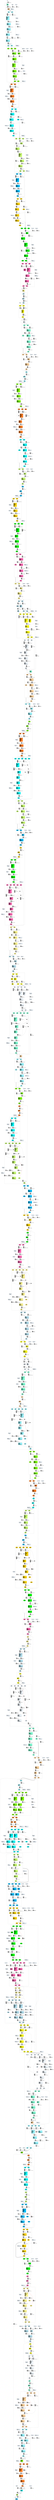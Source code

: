 digraph G {
graph [ fontsize=11 ];
node [ fontsize=11 ];
edge [ fontsize=10 ];
rankdir=BU
ranksep=1.5
nodesep=1
splines=spline
compound=true
Graphinfo [ label="" shape=plaintext, style=rounded, color=black, fontname="Arial-Bold" ];
subgraph cluster_1 { label="epoch 1"; fontsize=14; 
subgraph cluster_1_nodes { label="nodes "; peripheries=0;
Transpose_1 ;  }

subgraph cluster_dma_1_in { label=""; peripheries=0;
dummy_1[ style=invis ];  };
 }
subgraph cluster_2 { label="epoch 2"; fontsize=14; 
subgraph cluster_2_nodes { label="nodes "; peripheries=0;
Quantize_2 ;  }

subgraph cluster_dma_2_in { label=""; peripheries=0;
dummy_2[ style=invis ];  };
 }
Transpose_1:s -> dummy_2:n [ltail="cluster_1" lhead=cluster_2 strength=1000 penwidth=5];
subgraph cluster_3 { label="epoch 3"; fontsize=14; 
subgraph cluster_3_nodes { label="nodes "; peripheries=0;
Conv2D_4 ; Conv2D_4_mul_scale_27 ; Conv2D_4_off_bias_29 ; PReLU_7_0_clip_x ; PReLU_7_0_mul_x ;  }

subgraph cluster_dma_3_in { label="dma inputs "; peripheries=0;
dma_1i3 ; dma_0i3 ;  };

subgraph cluster_dma_3_out { label="dma outputs "; peripheries=0;
dma_2i3 ; dma_3i3 ;  }
 }
Quantize_2:s -> dma_1i3:n [ltail="cluster_2" lhead=cluster_3 strength=1000 penwidth=5];
subgraph cluster_4 { label="epoch 4"; fontsize=14; 
subgraph cluster_4_nodes { label="nodes "; peripheries=0;
PReLU_7_0_mul_x_mul_sub2_ ; PReLU_7_0_relu_x ; PReLU_7_0_add_x ; Conv2D_8 ; Conv2D_8_mul_scale_36 ; Conv2D_8_off_bias_38 ;  }

subgraph cluster_dma_4_in { label="dma inputs "; peripheries=0;
dma_4i4 ; dma_5i4 ; dma_7i4 ;  };

subgraph cluster_dma_4_out { label="dma outputs "; peripheries=0;
dma_6i4 ; dma_8i4 ;  }
 }
dma_3i3:s -> dma_4i4:n [ltail="cluster_3" lhead=cluster_4 strength=1000 penwidth=5];
subgraph cluster_5 { label="epoch 5"; fontsize=14; 
subgraph cluster_5_nodes { label="nodes "; peripheries=0;
Conv2D_11 ; Conv2D_11_mul_scale_45 ; Conv2D_11_off_bias_47 ;  }

subgraph cluster_dma_5_in { label="dma inputs "; peripheries=0;
dma_0i5 ; dma_9i5 ;  };

subgraph cluster_dma_5_out { label="dma outputs "; peripheries=0;
dma_1i5 ;  }
 }
dma_8i4:s -> dma_0i5:n [ltail="cluster_4" lhead=cluster_5 strength=1000 penwidth=5];
subgraph cluster_6 { label="epoch 6"; fontsize=14; 
subgraph cluster_6_nodes { label="nodes "; peripheries=0;
Add_14 ; PReLU_17_1_clip_x ; PReLU_17_1_mul_x ; PReLU_17_1_mul_x_mul_sub2_ ;  }

subgraph cluster_dma_6_in { label="dma inputs "; peripheries=0;
dma_2i6 ; dma_3i6 ;  };

subgraph cluster_dma_6_out { label="dma outputs "; peripheries=0;
dma_4i6 ;  }
 }
dma_1i5:s -> dma_2i6:n [ltail="cluster_5" lhead=cluster_6 strength=1000 penwidth=5];
subgraph cluster_7 { label="epoch 7"; fontsize=14; 
subgraph cluster_7_nodes { label="nodes "; peripheries=0;
PReLU_17_1_relu_x ; PReLU_17_1_add_x ; Conv2D_18 ; Conv2D_18_mul_scale_54 ; Conv2D_18_off_bias_56 ;  }

subgraph cluster_dma_7_in { label="dma inputs "; peripheries=0;
dma_6i7 ; dma_7i7 ; dma_0i7 ;  };

subgraph cluster_dma_7_out { label="dma outputs "; peripheries=0;
dma_8i7 ; dma_1i7 ;  }
 }
dma_4i6:s -> dma_6i7:n [ltail="cluster_6" lhead=cluster_7 strength=1000 penwidth=5];
subgraph cluster_8 { label="epoch 8"; fontsize=14; 
subgraph cluster_8_nodes { label="nodes "; peripheries=0;
Conv2D_21 ; Conv2D_21_mul_scale_63 ; Conv2D_21_off_bias_65 ;  }

subgraph cluster_dma_8_in { label="dma inputs "; peripheries=0;
dma_2i8 ; dma_9i8 ;  };

subgraph cluster_dma_8_out { label="dma outputs "; peripheries=0;
dma_3i8 ;  }
 }
dma_1i7:s -> dma_2i8:n [ltail="cluster_7" lhead=cluster_8 strength=1000 penwidth=5];
subgraph cluster_9 { label="epoch 9"; fontsize=14; 
subgraph cluster_9_nodes { label="nodes "; peripheries=0;
Add_24 ; PReLU_27_2_clip_x ; PReLU_27_2_mul_x ; PReLU_27_2_mul_x_mul_sub2_ ;  }

subgraph cluster_dma_9_in { label="dma inputs "; peripheries=0;
dma_4i9 ; dma_5i9 ;  };

subgraph cluster_dma_9_out { label="dma outputs "; peripheries=0;
dma_0i9 ;  }
 }
dma_3i8:s -> dma_4i9:n [ltail="cluster_8" lhead=cluster_9 strength=1000 penwidth=5];
subgraph cluster_10 { label="epoch 10"; fontsize=14; 
subgraph cluster_10_nodes { label="nodes "; peripheries=0;
PReLU_27_2_relu_x ; PReLU_27_2_add_x ; Conv2D_32 ; Conv2D_32_mul_scale_72 ; Conv2D_32_off_bias_74 ;  }

subgraph cluster_dma_10_in { label="dma inputs "; peripheries=0;
dma_6i10 ; dma_7i10 ; dma_2i10 ;  };

subgraph cluster_dma_10_out { label="dma outputs "; peripheries=0;
dma_8i10 ; dma_3i10 ;  }
 }
dma_0i9:s -> dma_6i10:n [ltail="cluster_9" lhead=cluster_10 strength=1000 penwidth=5];
subgraph cluster_11 { label="epoch 11"; fontsize=14; 
subgraph cluster_11_nodes { label="nodes "; peripheries=0;
Conv2D_35 ; Conv2D_35_mul_scale_81 ; Conv2D_35_off_bias_83 ; MaxPool_28 ;  }

subgraph cluster_dma_11_in { label="dma inputs "; peripheries=0;
dma_0i11 ; dma_9i11 ; dma_4i11 ;  };

subgraph cluster_dma_11_out { label="dma outputs "; peripheries=0;
dma_1i11 ; dma_5i11 ;  }
 }
dma_3i10:s -> dma_0i11:n [ltail="cluster_10" lhead=cluster_11 strength=1000 penwidth=5];
subgraph cluster_12 { label="epoch 12"; fontsize=14; 
subgraph cluster_12_nodes { label="nodes "; peripheries=0;
Transpose_29 ;  }

subgraph cluster_dma_12_in { label=""; peripheries=0;
dummy_12[ style=invis ];  };
 }
dma_5i11:s -> dummy_12:n [ltail="cluster_11" lhead=cluster_12 strength=1000 penwidth=5];
subgraph cluster_13 { label="epoch 13"; fontsize=14; 
subgraph cluster_13_nodes { label="nodes "; peripheries=0;
Pad_30_conv_identity ;  }

subgraph cluster_dma_13_in { label="dma inputs "; peripheries=0;
dma_6i13 ;  };

subgraph cluster_dma_13_out { label="dma outputs "; peripheries=0;
dma_7i13 ;  }
 }
Transpose_29:s -> dma_6i13:n [ltail="cluster_12" lhead=cluster_13 strength=1000 penwidth=5];
subgraph cluster_14 { label="epoch 14"; fontsize=14; 
subgraph cluster_14_nodes { label="nodes "; peripheries=0;
Pad_30 ;  }

subgraph cluster_dma_14_in { label="dma inputs "; peripheries=0;
dma_0i14 ; dma_8i14 ;  };

subgraph cluster_dma_14_out { label="dma outputs "; peripheries=0;
dma_1i14 ;  }
 }
dma_7i13:s -> dma_8i14:n [ltail="cluster_13" lhead=cluster_14 strength=1000 penwidth=5];
subgraph cluster_15 { label="epoch 15"; fontsize=14; 
subgraph cluster_15_nodes { label="nodes "; peripheries=0;
Transpose_31 ;  }

subgraph cluster_dma_15_in { label=""; peripheries=0;
dummy_15[ style=invis ];  };
 }
dma_1i14:s -> dummy_15:n [ltail="cluster_14" lhead=cluster_15 strength=1000 penwidth=5];
subgraph cluster_16 { label="epoch 16"; fontsize=14; 
subgraph cluster_16_nodes { label="nodes "; peripheries=0;
Add_38 ; PReLU_41_3_clip_x ; PReLU_41_3_mul_x ; PReLU_41_3_mul_x_mul_sub2_ ;  }

subgraph cluster_dma_16_in { label="dma inputs "; peripheries=0;
dma_9i16 ; dma_2i16 ;  };

subgraph cluster_dma_16_out { label="dma outputs "; peripheries=0;
dma_3i16 ;  }
 }
Transpose_31:s -> dma_9i16:n [ltail="cluster_15" lhead=cluster_16 strength=1000 penwidth=5];
subgraph cluster_17 { label="epoch 17"; fontsize=14; 
subgraph cluster_17_nodes { label="nodes "; peripheries=0;
PReLU_41_3_relu_x ; PReLU_41_3_add_x ;  }

subgraph cluster_dma_17_in { label="dma inputs "; peripheries=0;
dma_7i17 ; dma_0i17 ;  };

subgraph cluster_dma_17_out { label="dma outputs "; peripheries=0;
dma_1i17 ; dma_1i17 ;  }
 }
dma_3i16:s -> dma_0i17:n [ltail="cluster_16" lhead=cluster_17 strength=1000 penwidth=5];
subgraph cluster_18 { label="epoch 18"; fontsize=14; 
subgraph cluster_18_nodes { label="nodes "; peripheries=0;
Conv2D_42_conv_identity ;  }

subgraph cluster_dma_18_in { label="dma inputs "; peripheries=0;
dma_8i18 ;  };

subgraph cluster_dma_18_out { label="dma outputs "; peripheries=0;
dma_4i18 ;  }
 }
dma_1i17:s -> dma_8i18:n [ltail="cluster_17" lhead=cluster_18 strength=1000 penwidth=5];
subgraph cluster_19 { label="epoch 19"; fontsize=14; 
subgraph cluster_19_nodes { label="nodes "; peripheries=0;
Conv2D_42 ; Conv2D_42_mul_scale_90 ; Conv2D_42_off_bias_92 ;  }

subgraph cluster_dma_19_in { label="dma inputs "; peripheries=0;
dma_2i19 ; dma_5i19 ;  };

subgraph cluster_dma_19_out { label="dma outputs "; peripheries=0;
dma_3i19 ; dma_3i19 ;  }
 }
dma_4i18:s -> dma_2i19:n [ltail="cluster_18" lhead=cluster_19 strength=1000 penwidth=5];
subgraph cluster_20 { label="epoch 20"; fontsize=14; 
subgraph cluster_20_nodes { label="nodes "; peripheries=0;
Conv2D_45 ; Conv2D_45_ca_pipe_1 ; Conv2D_45_mul_scale_99 ; Conv2D_45_off_bias_101 ;  }

subgraph cluster_dma_20_in { label="dma inputs "; peripheries=0;
dma_9i20 ; dma_6i20 ; dma_0i20 ;  };

subgraph cluster_dma_20_out { label="dma outputs "; peripheries=0;
dma_1i20 ;  }
 }
dma_3i19:s -> dma_9i20:n [ltail="cluster_19" lhead=cluster_20 strength=1000 penwidth=5];
subgraph cluster_21 { label="epoch 21"; fontsize=14; 
subgraph cluster_21_nodes { label="nodes "; peripheries=0;
Add_48 ; PReLU_51_4_clip_x ; PReLU_51_4_mul_x ; PReLU_51_4_mul_x_mul_sub2_ ;  }

subgraph cluster_dma_21_in { label="dma inputs "; peripheries=0;
dma_7i21 ; dma_4i21 ;  };

subgraph cluster_dma_21_out { label="dma outputs "; peripheries=0;
dma_8i21 ;  }
 }
dma_1i20:s -> dma_7i21:n [ltail="cluster_20" lhead=cluster_21 strength=1000 penwidth=5];
subgraph cluster_22 { label="epoch 22"; fontsize=14; 
subgraph cluster_22_nodes { label="nodes "; peripheries=0;
PReLU_51_4_relu_x ; PReLU_51_4_add_x ;  }

subgraph cluster_dma_22_in { label="dma inputs "; peripheries=0;
dma_3i22 ; dma_5i22 ;  };

subgraph cluster_dma_22_out { label="dma outputs "; peripheries=0;
dma_0i22 ; dma_0i22 ;  }
 }
dma_8i21:s -> dma_5i22:n [ltail="cluster_21" lhead=cluster_22 strength=1000 penwidth=5];
subgraph cluster_23 { label="epoch 23"; fontsize=14; 
subgraph cluster_23_nodes { label="nodes "; peripheries=0;
Conv2D_52_conv_identity ;  }

subgraph cluster_dma_23_in { label="dma inputs "; peripheries=0;
dma_1i23 ;  };

subgraph cluster_dma_23_out { label="dma outputs "; peripheries=0;
dma_6i23 ;  }
 }
dma_0i22:s -> dma_1i23:n [ltail="cluster_22" lhead=cluster_23 strength=1000 penwidth=5];
subgraph cluster_24 { label="epoch 24"; fontsize=14; 
subgraph cluster_24_nodes { label="nodes "; peripheries=0;
Conv2D_52 ; Conv2D_52_mul_scale_108 ; Conv2D_52_off_bias_110 ;  }

subgraph cluster_dma_24_in { label="dma inputs "; peripheries=0;
dma_2i24 ; dma_9i24 ;  };

subgraph cluster_dma_24_out { label="dma outputs "; peripheries=0;
dma_4i24 ; dma_4i24 ;  }
 }
dma_6i23:s -> dma_2i24:n [ltail="cluster_23" lhead=cluster_24 strength=1000 penwidth=5];
subgraph cluster_25 { label="epoch 25"; fontsize=14; 
subgraph cluster_25_nodes { label="nodes "; peripheries=0;
Conv2D_55 ; Conv2D_55_ca_pipe_1 ; Conv2D_55_mul_scale_117 ; Conv2D_55_off_bias_119 ;  }

subgraph cluster_dma_25_in { label="dma inputs "; peripheries=0;
dma_8i25 ; dma_7i25 ; dma_0i25 ;  };

subgraph cluster_dma_25_out { label="dma outputs "; peripheries=0;
dma_3i25 ;  }
 }
dma_4i24:s -> dma_8i25:n [ltail="cluster_24" lhead=cluster_25 strength=1000 penwidth=5];
subgraph cluster_26 { label="epoch 26"; fontsize=14; 
subgraph cluster_26_nodes { label="nodes "; peripheries=0;
Add_58 ; PReLU_61_5_clip_x ; PReLU_61_5_mul_x ; PReLU_61_5_mul_x_mul_sub2_ ;  }

subgraph cluster_dma_26_in { label="dma inputs "; peripheries=0;
dma_5i26 ; dma_1i26 ;  };

subgraph cluster_dma_26_out { label="dma outputs "; peripheries=0;
dma_6i26 ;  }
 }
dma_3i25:s -> dma_5i26:n [ltail="cluster_25" lhead=cluster_26 strength=1000 penwidth=5];
subgraph cluster_27 { label="epoch 27"; fontsize=14; 
subgraph cluster_27_nodes { label="nodes "; peripheries=0;
PReLU_61_5_relu_x ; PReLU_61_5_add_x ;  }

subgraph cluster_dma_27_in { label="dma inputs "; peripheries=0;
dma_4i27 ; dma_9i27 ;  };

subgraph cluster_dma_27_out { label="dma outputs "; peripheries=0;
dma_0i27 ; dma_0i27 ;  }
 }
dma_6i26:s -> dma_9i27:n [ltail="cluster_26" lhead=cluster_27 strength=1000 penwidth=5];
subgraph cluster_28 { label="epoch 28"; fontsize=14; 
subgraph cluster_28_nodes { label="nodes "; peripheries=0;
Conv2D_66_conv_identity ; MaxPool_62 ; Transpose_63 ;  }

subgraph cluster_dma_28_in { label="dma inputs "; peripheries=0;
dma_3i28 ; dma_8i28 ;  };

subgraph cluster_dma_28_out { label="dma outputs "; peripheries=0;
dma_7i28 ; dma_1i28 ;  }
 }
dma_0i27:s -> dma_3i28:n [ltail="cluster_27" lhead=cluster_28 strength=1000 penwidth=5];
subgraph cluster_29 { label="epoch 29"; fontsize=14; 
subgraph cluster_29_nodes { label="nodes "; peripheries=0;
Pad_64 ; Conv2D_66 ; Conv2D_66_mul_scale_126 ; Conv2D_66_off_bias_128 ;  }

subgraph cluster_dma_29_in { label="dma inputs "; peripheries=0;
dma_5i29 ; dma_2i29 ; dma_4i29 ; dma_0i29 ;  };

subgraph cluster_dma_29_out { label="dma outputs "; peripheries=0;
dma_6i29 ; dma_9i29 ; dma_9i29 ;  }
 }
dma_1i28:s -> dma_5i29:n [ltail="cluster_28" lhead=cluster_29 strength=1000 penwidth=5];
subgraph cluster_30 { label="epoch 30"; fontsize=14; 
subgraph cluster_30_nodes { label="nodes "; peripheries=0;
Conv2D_69 ; Conv2D_69_ca_pipe_1 ; Conv2D_69_mul_scale_135 ; Conv2D_69_off_bias_137 ;  }

subgraph cluster_dma_30_in { label="dma inputs "; peripheries=0;
dma_3i30 ; dma_1i30 ; dma_7i30 ;  };

subgraph cluster_dma_30_out { label="dma outputs "; peripheries=0;
dma_8i30 ;  }
 }
dma_9i29:s -> dma_3i30:n [ltail="cluster_29" lhead=cluster_30 strength=1000 penwidth=5];
subgraph cluster_31 { label="epoch 31"; fontsize=14; 
subgraph cluster_31_nodes { label="nodes "; peripheries=0;
Transpose_65 ;  }

subgraph cluster_dma_31_in { label=""; peripheries=0;
dummy_31[ style=invis ];  };
 }
dma_8i30:s -> dummy_31:n [ltail="cluster_30" lhead=cluster_31 strength=1000 penwidth=5];
subgraph cluster_32 { label="epoch 32"; fontsize=14; 
subgraph cluster_32_nodes { label="nodes "; peripheries=0;
Add_72 ; PReLU_75_6_clip_x ; PReLU_75_6_mul_x ; PReLU_75_6_mul_x_mul_sub2_ ;  }

subgraph cluster_dma_32_in { label="dma inputs "; peripheries=0;
dma_4i32 ; dma_5i32 ;  };

subgraph cluster_dma_32_out { label="dma outputs "; peripheries=0;
dma_6i32 ;  }
 }
Transpose_65:s -> dma_4i32:n [ltail="cluster_31" lhead=cluster_32 strength=1000 penwidth=5];
subgraph cluster_33 { label="epoch 33"; fontsize=14; 
subgraph cluster_33_nodes { label="nodes "; peripheries=0;
PReLU_75_6_relu_x ; PReLU_75_6_add_x ;  }

subgraph cluster_dma_33_in { label="dma inputs "; peripheries=0;
dma_1i33 ; dma_3i33 ;  };

subgraph cluster_dma_33_out { label="dma outputs "; peripheries=0;
dma_7i33 ; dma_7i33 ;  }
 }
dma_6i32:s -> dma_3i33:n [ltail="cluster_32" lhead=cluster_33 strength=1000 penwidth=5];
subgraph cluster_34 { label="epoch 34"; fontsize=14; 
subgraph cluster_34_nodes { label="nodes "; peripheries=0;
Conv2D_76_conv_identity ;  }

subgraph cluster_dma_34_in { label="dma inputs "; peripheries=0;
dma_8i34 ;  };

subgraph cluster_dma_34_out { label="dma outputs "; peripheries=0;
dma_0i34 ;  }
 }
dma_7i33:s -> dma_8i34:n [ltail="cluster_33" lhead=cluster_34 strength=1000 penwidth=5];
subgraph cluster_35 { label="epoch 35"; fontsize=14; 
subgraph cluster_35_nodes { label="nodes "; peripheries=0;
Conv2D_76 ; Conv2D_76_mul_scale_144 ; Conv2D_76_off_bias_146 ;  }

subgraph cluster_dma_35_in { label="dma inputs "; peripheries=0;
dma_4i35 ; dma_2i35 ;  };

subgraph cluster_dma_35_out { label="dma outputs "; peripheries=0;
dma_5i35 ; dma_5i35 ; dma_5i35 ; dma_5i35 ;  }
 }
dma_0i34:s -> dma_4i35:n [ltail="cluster_34" lhead=cluster_35 strength=1000 penwidth=5];
subgraph cluster_36 { label="epoch 36"; fontsize=14; 
subgraph cluster_36_nodes { label="nodes "; peripheries=0;
Conv2D_79 ; Conv2D_79_ca_pipe_1 ; Conv2D_79_ca_pipe_2 ; Conv2D_79_ca_pipe_3 ; Conv2D_79_mul_scale_153 ; Conv2D_79_off_bias_155 ;  }

subgraph cluster_dma_36_in { label="dma inputs "; peripheries=0;
dma_9i36 ; dma_6i36 ; dma_1i36 ; dma_3i36 ; dma_7i36 ;  };

subgraph cluster_dma_36_out { label="dma outputs "; peripheries=0;
dma_0i36 ;  }
 }
dma_5i35:s -> dma_9i36:n [ltail="cluster_35" lhead=cluster_36 strength=1000 penwidth=5];
subgraph cluster_37 { label="epoch 37"; fontsize=14; 
subgraph cluster_37_nodes { label="nodes "; peripheries=0;
Add_82 ; PReLU_85_7_clip_x ; PReLU_85_7_mul_x ; PReLU_85_7_mul_x_mul_sub2_ ;  }

subgraph cluster_dma_37_in { label="dma inputs "; peripheries=0;
dma_8i37 ; dma_2i37 ;  };

subgraph cluster_dma_37_out { label="dma outputs "; peripheries=0;
dma_4i37 ;  }
 }
dma_0i36:s -> dma_8i37:n [ltail="cluster_36" lhead=cluster_37 strength=1000 penwidth=5];
subgraph cluster_38 { label="epoch 38"; fontsize=14; 
subgraph cluster_38_nodes { label="nodes "; peripheries=0;
PReLU_85_7_relu_x ; PReLU_85_7_add_x ;  }

subgraph cluster_dma_38_in { label="dma inputs "; peripheries=0;
dma_0i38 ; dma_1i38 ;  };

subgraph cluster_dma_38_out { label="dma outputs "; peripheries=0;
dma_3i38 ; dma_3i38 ;  }
 }
dma_4i37:s -> dma_1i38:n [ltail="cluster_37" lhead=cluster_38 strength=1000 penwidth=5];
subgraph cluster_39 { label="epoch 39"; fontsize=14; 
subgraph cluster_39_nodes { label="nodes "; peripheries=0;
Conv2D_86_conv_identity ;  }

subgraph cluster_dma_39_in { label="dma inputs "; peripheries=0;
dma_6i39 ;  };

subgraph cluster_dma_39_out { label="dma outputs "; peripheries=0;
dma_7i39 ;  }
 }
dma_3i38:s -> dma_6i39:n [ltail="cluster_38" lhead=cluster_39 strength=1000 penwidth=5];
subgraph cluster_40 { label="epoch 40"; fontsize=14; 
subgraph cluster_40_nodes { label="nodes "; peripheries=0;
Conv2D_86 ; Conv2D_86_mul_scale_162 ; Conv2D_86_off_bias_164 ;  }

subgraph cluster_dma_40_in { label="dma inputs "; peripheries=0;
dma_2i40 ; dma_9i40 ;  };

subgraph cluster_dma_40_out { label="dma outputs "; peripheries=0;
dma_4i40 ; dma_4i40 ; dma_4i40 ; dma_4i40 ;  }
 }
dma_7i39:s -> dma_2i40:n [ltail="cluster_39" lhead=cluster_40 strength=1000 penwidth=5];
subgraph cluster_41 { label="epoch 41"; fontsize=14; 
subgraph cluster_41_nodes { label="nodes "; peripheries=0;
Conv2D_89 ; Conv2D_89_ca_pipe_1 ; Conv2D_89_ca_pipe_2 ; Conv2D_89_ca_pipe_3 ; Conv2D_89_mul_scale_171 ; Conv2D_89_off_bias_173 ;  }

subgraph cluster_dma_41_in { label="dma inputs "; peripheries=0;
dma_8i41 ; dma_5i41 ; dma_0i41 ; dma_1i41 ; dma_3i41 ;  };

subgraph cluster_dma_41_out { label="dma outputs "; peripheries=0;
dma_6i41 ;  }
 }
dma_4i40:s -> dma_8i41:n [ltail="cluster_40" lhead=cluster_41 strength=1000 penwidth=5];
subgraph cluster_42 { label="epoch 42"; fontsize=14; 
subgraph cluster_42_nodes { label="nodes "; peripheries=0;
Add_92 ; PReLU_95_8_clip_x ; PReLU_95_8_mul_x ; PReLU_95_8_mul_x_mul_sub2_ ;  }

subgraph cluster_dma_42_in { label="dma inputs "; peripheries=0;
dma_7i42 ; dma_2i42 ;  };

subgraph cluster_dma_42_out { label="dma outputs "; peripheries=0;
dma_4i42 ;  }
 }
dma_6i41:s -> dma_7i42:n [ltail="cluster_41" lhead=cluster_42 strength=1000 penwidth=5];
subgraph cluster_43 { label="epoch 43"; fontsize=14; 
subgraph cluster_43_nodes { label="nodes "; peripheries=0;
PReLU_95_8_relu_x ; PReLU_95_8_add_x ;  }

subgraph cluster_dma_43_in { label="dma inputs "; peripheries=0;
dma_0i43 ; dma_1i43 ;  };

subgraph cluster_dma_43_out { label="dma outputs "; peripheries=0;
dma_3i43 ; dma_3i43 ;  }
 }
dma_4i42:s -> dma_1i43:n [ltail="cluster_42" lhead=cluster_43 strength=1000 penwidth=5];
subgraph cluster_44 { label="epoch 44"; fontsize=14; 
subgraph cluster_44_nodes { label="nodes "; peripheries=0;
Conv2D_100_conv_identity ; MaxPool_96 ; Transpose_97 ;  }

subgraph cluster_dma_44_in { label="dma inputs "; peripheries=0;
dma_5i44 ; dma_8i44 ;  };

subgraph cluster_dma_44_out { label="dma outputs "; peripheries=0;
dma_6i44 ; dma_2i44 ;  }
 }
dma_3i43:s -> dma_5i44:n [ltail="cluster_43" lhead=cluster_44 strength=1000 penwidth=5];
subgraph cluster_45 { label="epoch 45"; fontsize=14; 
subgraph cluster_45_nodes { label="nodes "; peripheries=0;
Pad_98 ; Conv2D_100 ; Conv2D_100_mul_scale_180 ; Conv2D_100_off_bias_182 ;  }

subgraph cluster_dma_45_in { label="dma inputs "; peripheries=0;
dma_7i45 ; dma_4i45 ; dma_1i45 ; dma_0i45 ;  };

subgraph cluster_dma_45_out { label="dma outputs "; peripheries=0;
dma_9i45 ; dma_3i45 ; dma_3i45 ; dma_3i45 ; dma_3i45 ;  }
 }
dma_2i44:s -> dma_7i45:n [ltail="cluster_44" lhead=cluster_45 strength=1000 penwidth=5];
subgraph cluster_46 { label="epoch 46"; fontsize=14; 
subgraph cluster_46_nodes { label="nodes "; peripheries=0;
Conv2D_103 ; Conv2D_103_ca_pipe_1 ; Conv2D_103_ca_pipe_2 ; Conv2D_103_ca_pipe_3 ; Conv2D_103_mul_scale_189 ; Conv2D_103_off_bias_191 ;  }

subgraph cluster_dma_46_in { label="dma inputs "; peripheries=0;
dma_5i46 ; dma_2i46 ; dma_6i46 ; dma_8i46 ; dma_0i46 ;  };

subgraph cluster_dma_46_out { label="dma outputs "; peripheries=0;
dma_1i46 ;  }
 }
dma_3i45:s -> dma_5i46:n [ltail="cluster_45" lhead=cluster_46 strength=1000 penwidth=5];
subgraph cluster_47 { label="epoch 47"; fontsize=14; 
subgraph cluster_47_nodes { label="nodes "; peripheries=0;
Transpose_99 ;  }

subgraph cluster_dma_47_in { label=""; peripheries=0;
dummy_47[ style=invis ];  };
 }
dma_1i46:s -> dummy_47:n [ltail="cluster_46" lhead=cluster_47 strength=1000 penwidth=5];
subgraph cluster_48 { label="epoch 48"; fontsize=14; 
subgraph cluster_48_nodes { label="nodes "; peripheries=0;
Add_106 ; PReLU_109_9_clip_x ; PReLU_109_9_mul_x ; PReLU_109_9_mul_x_mul_sub2_ ;  }

subgraph cluster_dma_48_in { label="dma inputs "; peripheries=0;
dma_7i48 ; dma_9i48 ;  };

subgraph cluster_dma_48_out { label="dma outputs "; peripheries=0;
dma_0i48 ;  }
 }
Transpose_99:s -> dma_7i48:n [ltail="cluster_47" lhead=cluster_48 strength=1000 penwidth=5];
subgraph cluster_49 { label="epoch 49"; fontsize=14; 
subgraph cluster_49_nodes { label="nodes "; peripheries=0;
PReLU_109_9_relu_x ; PReLU_109_9_add_x ;  }

subgraph cluster_dma_49_in { label="dma inputs "; peripheries=0;
dma_2i49 ; dma_5i49 ;  };

subgraph cluster_dma_49_out { label="dma outputs "; peripheries=0;
dma_6i49 ; dma_6i49 ;  }
 }
dma_0i48:s -> dma_5i49:n [ltail="cluster_48" lhead=cluster_49 strength=1000 penwidth=5];
subgraph cluster_50 { label="epoch 50"; fontsize=14; 
subgraph cluster_50_nodes { label="nodes "; peripheries=0;
Conv2D_110_conv_identity ;  }

subgraph cluster_dma_50_in { label="dma inputs "; peripheries=0;
dma_8i50 ;  };

subgraph cluster_dma_50_out { label="dma outputs "; peripheries=0;
dma_3i50 ;  }
 }
dma_6i49:s -> dma_8i50:n [ltail="cluster_49" lhead=cluster_50 strength=1000 penwidth=5];
subgraph cluster_51 { label="epoch 51"; fontsize=14; 
subgraph cluster_51_nodes { label="nodes "; peripheries=0;
Conv2D_110 ; Conv2D_110_mul_scale_198 ; Conv2D_110_off_bias_200 ;  }

subgraph cluster_dma_51_in { label="dma inputs "; peripheries=0;
dma_0i51 ; dma_4i51 ;  };

subgraph cluster_dma_51_out { label="dma outputs "; peripheries=0;
dma_1i51 ; dma_1i51 ; dma_1i51 ; dma_1i51 ;  }
 }
dma_3i50:s -> dma_0i51:n [ltail="cluster_50" lhead=cluster_51 strength=1000 penwidth=5];
subgraph cluster_52 { label="epoch 52"; fontsize=14; 
subgraph cluster_52_nodes { label="nodes "; peripheries=0;
Conv2D_113 ; Conv2D_113_ca_pipe_1 ; Conv2D_113_ca_pipe_2 ; Conv2D_113_ca_pipe_3 ; Conv2D_113_mul_scale_207 ; Conv2D_113_off_bias_209 ;  }

subgraph cluster_dma_52_in { label="dma inputs "; peripheries=0;
dma_9i52 ; dma_7i52 ; dma_5i52 ; dma_6i52 ; dma_3i52 ;  };

subgraph cluster_dma_52_out { label="dma outputs "; peripheries=0;
dma_0i52 ;  }
dma_2i52 ; dma_8i52 ;  }
dma_1i51:s -> dma_9i52:n [ltail="cluster_51" lhead=cluster_52 strength=1000 penwidth=5];
subgraph cluster_53 { label="epoch 53"; fontsize=14; 
subgraph cluster_53_nodes { label="nodes "; peripheries=0;
Add_116 ; PReLU_119_10_clip_x ; PReLU_119_10_mul_x ; PReLU_119_10_mul_x_mul_sub2_ ;  }

subgraph cluster_dma_53_in { label="dma inputs "; peripheries=0;
dma_1i53 ; dma_4i53 ;  };

subgraph cluster_dma_53_out { label="dma outputs "; peripheries=0;
dma_0i53 ;  }
 }
dma_0i52:s -> dma_1i53:n [ltail="cluster_52" lhead=cluster_53 strength=1000 penwidth=5];
subgraph cluster_54 { label="epoch 54"; fontsize=14; 
subgraph cluster_54_nodes { label="nodes "; peripheries=0;
PReLU_119_10_relu_x ; PReLU_119_10_add_x ;  }

subgraph cluster_dma_54_in { label="dma inputs "; peripheries=0;
dma_3i54 ; dma_5i54 ;  };

subgraph cluster_dma_54_out { label="dma outputs "; peripheries=0;
dma_6i54 ; dma_6i54 ;  }
 }
dma_0i53:s -> dma_5i54:n [ltail="cluster_53" lhead=cluster_54 strength=1000 penwidth=5];
subgraph cluster_55 { label="epoch 55"; fontsize=14; 
subgraph cluster_55_nodes { label="nodes "; peripheries=0;
Conv2D_120_conv_identity ;  }

subgraph cluster_dma_55_in { label="dma inputs "; peripheries=0;
dma_7i55 ;  };

subgraph cluster_dma_55_out { label="dma outputs "; peripheries=0;
dma_8i55 ;  }
 }
dma_6i54:s -> dma_7i55:n [ltail="cluster_54" lhead=cluster_55 strength=1000 penwidth=5];
subgraph cluster_56 { label="epoch 56"; fontsize=14; 
subgraph cluster_56_nodes { label="nodes "; peripheries=0;
Conv2D_120 ; Conv2D_120_mul_scale_216 ; Conv2D_120_off_bias_218 ;  }

subgraph cluster_dma_56_in { label="dma inputs "; peripheries=0;
dma_0i56 ; dma_9i56 ;  };

subgraph cluster_dma_56_out { label="dma outputs "; peripheries=0;
dma_1i56 ; dma_1i56 ; dma_1i56 ; dma_1i56 ;  }
 }
dma_8i55:s -> dma_0i56:n [ltail="cluster_55" lhead=cluster_56 strength=1000 penwidth=5];
subgraph cluster_57 { label="epoch 57"; fontsize=14; 
subgraph cluster_57_nodes { label="nodes "; peripheries=0;
Conv2D_123 ; Conv2D_123_ca_pipe_1 ; Conv2D_123_ca_pipe_2 ; Conv2D_123_ca_pipe_3 ; Conv2D_123_mul_scale_225 ; Conv2D_123_off_bias_227 ;  }

subgraph cluster_dma_57_in { label="dma inputs "; peripheries=0;
dma_4i57 ; dma_2i57 ; dma_5i57 ; dma_6i57 ; dma_7i57 ;  };

subgraph cluster_dma_57_out { label="dma outputs "; peripheries=0;
dma_0i57 ;  }
dma_3i57 ; dma_8i57 ;  }
dma_1i56:s -> dma_4i57:n [ltail="cluster_56" lhead=cluster_57 strength=1000 penwidth=5];
subgraph cluster_58 { label="epoch 58"; fontsize=14; 
subgraph cluster_58_nodes { label="nodes "; peripheries=0;
Add_126 ; PReLU_129_11_clip_x ; PReLU_129_11_mul_x ; PReLU_129_11_mul_x_mul_sub2_ ;  }

subgraph cluster_dma_58_in { label="dma inputs "; peripheries=0;
dma_1i58 ; dma_9i58 ;  };

subgraph cluster_dma_58_out { label="dma outputs "; peripheries=0;
dma_0i58 ;  }
 }
dma_0i57:s -> dma_1i58:n [ltail="cluster_57" lhead=cluster_58 strength=1000 penwidth=5];
subgraph cluster_59 { label="epoch 59"; fontsize=14; 
subgraph cluster_59_nodes { label="nodes "; peripheries=0;
PReLU_129_11_relu_x ; PReLU_129_11_add_x ;  }

subgraph cluster_dma_59_in { label="dma inputs "; peripheries=0;
dma_3i59 ; dma_4i59 ;  };

subgraph cluster_dma_59_out { label="dma outputs "; peripheries=0;
dma_5i59 ; dma_5i59 ;  }
 }
dma_0i58:s -> dma_4i59:n [ltail="cluster_58" lhead=cluster_59 strength=1000 penwidth=5];
subgraph cluster_60 { label="epoch 60"; fontsize=14; 
subgraph cluster_60_nodes { label="nodes "; peripheries=0;
Conv2D_131_conv_identity ; MaxPool_130 ;  }

subgraph cluster_dma_60_in { label="dma inputs "; peripheries=0;
dma_6i60 ; dma_8i60 ;  };

subgraph cluster_dma_60_out { label="dma outputs "; peripheries=0;
dma_7i60 ; dma_0i60 ;  }
 }
dma_5i59:s -> dma_6i60:n [ltail="cluster_59" lhead=cluster_60 strength=1000 penwidth=5];
subgraph cluster_61 { label="epoch 61"; fontsize=14; 
subgraph cluster_61_nodes { label="nodes "; peripheries=0;
Conv2D_131 ; Conv2D_131_mul_scale_234 ; Conv2D_131_off_bias_236 ;  }

subgraph cluster_dma_61_in { label="dma inputs "; peripheries=0;
dma_2i61 ; dma_1i61 ;  };

subgraph cluster_dma_61_out { label="dma outputs "; peripheries=0;
dma_9i61 ;  }
 }
dma_0i60:s -> dma_2i61:n [ltail="cluster_60" lhead=cluster_61 strength=1000 penwidth=5];
subgraph cluster_62 { label="epoch 62"; fontsize=14; 
subgraph cluster_62_nodes { label="nodes "; peripheries=0;
Conv2D_134_conv_identity ;  }

subgraph cluster_dma_62_in { label="dma inputs "; peripheries=0;
dma_3i62 ;  };

subgraph cluster_dma_62_out { label="dma outputs "; peripheries=0;
dma_4i62 ; dma_4i62 ; dma_4i62 ; dma_4i62 ;  }
 }
dma_9i61:s -> dma_3i62:n [ltail="cluster_61" lhead=cluster_62 strength=1000 penwidth=5];
subgraph cluster_63 { label="epoch 63"; fontsize=14; 
subgraph cluster_63_nodes { label="nodes "; peripheries=0;
Conv2D_134 ; Conv2D_134_ca_pipe_1 ; Conv2D_134_ca_pipe_2 ; Conv2D_134_ca_pipe_3 ; Conv2D_134_mul_scale_243 ; Conv2D_134_off_bias_245 ;  }

subgraph cluster_dma_63_in { label="dma inputs "; peripheries=0;
dma_0i63 ; dma_5i63 ; dma_7i63 ; dma_8i63 ; dma_1i63 ;  };

subgraph cluster_dma_63_out { label="dma outputs "; peripheries=0;
dma_9i63 ;  }
dma_6i63 ; dma_2i63 ;  }
dma_4i62:s -> dma_0i63:n [ltail="cluster_62" lhead=cluster_63 strength=1000 penwidth=5];
subgraph cluster_64 { label="epoch 64"; fontsize=14; 
subgraph cluster_64_nodes { label="nodes "; peripheries=0;
Add_137 ; PReLU_140_12_clip_x ; PReLU_140_12_mul_x ; PReLU_140_12_mul_x_mul_sub2_ ;  }

subgraph cluster_dma_64_in { label="dma inputs "; peripheries=0;
dma_3i64 ; dma_4i64 ;  };

subgraph cluster_dma_64_out { label="dma outputs "; peripheries=0;
dma_0i64 ;  }
 }
dma_9i63:s -> dma_3i64:n [ltail="cluster_63" lhead=cluster_64 strength=1000 penwidth=5];
subgraph cluster_65 { label="epoch 65"; fontsize=14; 
subgraph cluster_65_nodes { label="nodes "; peripheries=0;
PReLU_140_12_relu_x ; PReLU_140_12_add_x ;  }

subgraph cluster_dma_65_in { label="dma inputs "; peripheries=0;
dma_2i65 ; dma_5i65 ;  };

subgraph cluster_dma_65_out { label="dma outputs "; peripheries=0;
dma_6i65 ; dma_6i65 ;  }
 }
dma_0i64:s -> dma_5i65:n [ltail="cluster_64" lhead=cluster_65 strength=1000 penwidth=5];
subgraph cluster_66 { label="epoch 66"; fontsize=14; 
subgraph cluster_66_nodes { label="nodes "; peripheries=0;
Conv2D_141_conv_identity ;  }

subgraph cluster_dma_66_in { label="dma inputs "; peripheries=0;
dma_7i66 ;  };

subgraph cluster_dma_66_out { label="dma outputs "; peripheries=0;
dma_8i66 ;  }
 }
dma_6i65:s -> dma_7i66:n [ltail="cluster_65" lhead=cluster_66 strength=1000 penwidth=5];
subgraph cluster_67 { label="epoch 67"; fontsize=14; 
subgraph cluster_67_nodes { label="nodes "; peripheries=0;
Conv2D_141 ; Conv2D_141_mul_scale_252 ; Conv2D_141_off_bias_254 ;  }

subgraph cluster_dma_67_in { label="dma inputs "; peripheries=0;
dma_0i67 ; dma_9i67 ;  };

subgraph cluster_dma_67_out { label="dma outputs "; peripheries=0;
dma_1i67 ;  }
 }
dma_8i66:s -> dma_0i67:n [ltail="cluster_66" lhead=cluster_67 strength=1000 penwidth=5];
subgraph cluster_68 { label="epoch 68"; fontsize=14; 
subgraph cluster_68_nodes { label="nodes "; peripheries=0;
Conv2D_144_conv_identity ;  }

subgraph cluster_dma_68_in { label="dma inputs "; peripheries=0;
dma_3i68 ;  };

subgraph cluster_dma_68_out { label="dma outputs "; peripheries=0;
dma_4i68 ; dma_4i68 ; dma_4i68 ; dma_4i68 ;  }
 }
dma_1i67:s -> dma_3i68:n [ltail="cluster_67" lhead=cluster_68 strength=1000 penwidth=5];
subgraph cluster_69 { label="epoch 69"; fontsize=14; 
subgraph cluster_69_nodes { label="nodes "; peripheries=0;
Conv2D_144 ; Conv2D_144_ca_pipe_1 ; Conv2D_144_ca_pipe_2 ; Conv2D_144_ca_pipe_3 ; Conv2D_144_mul_scale_261 ; Conv2D_144_off_bias_263 ;  }

subgraph cluster_dma_69_in { label="dma inputs "; peripheries=0;
dma_5i69 ; dma_2i69 ; dma_7i69 ; dma_8i69 ; dma_0i69 ;  };

subgraph cluster_dma_69_out { label="dma outputs "; peripheries=0;
dma_9i69 ;  }
dma_6i69 ; dma_1i69 ;  }
dma_4i68:s -> dma_5i69:n [ltail="cluster_68" lhead=cluster_69 strength=1000 penwidth=5];
subgraph cluster_70 { label="epoch 70"; fontsize=14; 
subgraph cluster_70_nodes { label="nodes "; peripheries=0;
Add_147 ; PReLU_150_13_clip_x ; PReLU_150_13_mul_x ; PReLU_150_13_mul_x_mul_sub2_ ;  }

subgraph cluster_dma_70_in { label="dma inputs "; peripheries=0;
dma_3i70 ; dma_4i70 ;  };

subgraph cluster_dma_70_out { label="dma outputs "; peripheries=0;
dma_0i70 ;  }
 }
dma_9i69:s -> dma_3i70:n [ltail="cluster_69" lhead=cluster_70 strength=1000 penwidth=5];
subgraph cluster_71 { label="epoch 71"; fontsize=14; 
subgraph cluster_71_nodes { label="nodes "; peripheries=0;
PReLU_150_13_relu_x ; PReLU_150_13_add_x ;  }

subgraph cluster_dma_71_in { label="dma inputs "; peripheries=0;
dma_2i71 ; dma_5i71 ;  };

subgraph cluster_dma_71_out { label="dma outputs "; peripheries=0;
dma_6i71 ; dma_6i71 ;  }
 }
dma_0i70:s -> dma_5i71:n [ltail="cluster_70" lhead=cluster_71 strength=1000 penwidth=5];
subgraph cluster_72 { label="epoch 72"; fontsize=14; 
subgraph cluster_72_nodes { label="nodes "; peripheries=0;
Conv2D_151_conv_identity ;  }

subgraph cluster_dma_72_in { label="dma inputs "; peripheries=0;
dma_7i72 ;  };

subgraph cluster_dma_72_out { label="dma outputs "; peripheries=0;
dma_8i72 ;  }
 }
dma_6i71:s -> dma_7i72:n [ltail="cluster_71" lhead=cluster_72 strength=1000 penwidth=5];
subgraph cluster_73 { label="epoch 73"; fontsize=14; 
subgraph cluster_73_nodes { label="nodes "; peripheries=0;
Conv2D_151 ; Conv2D_151_mul_scale_270 ; Conv2D_151_off_bias_272 ;  }

subgraph cluster_dma_73_in { label="dma inputs "; peripheries=0;
dma_0i73 ; dma_9i73 ;  };

subgraph cluster_dma_73_out { label="dma outputs "; peripheries=0;
dma_1i73 ;  }
 }
dma_8i72:s -> dma_0i73:n [ltail="cluster_72" lhead=cluster_73 strength=1000 penwidth=5];
subgraph cluster_74 { label="epoch 74"; fontsize=14; 
subgraph cluster_74_nodes { label="nodes "; peripheries=0;
Conv2D_154_conv_identity ;  }

subgraph cluster_dma_74_in { label="dma inputs "; peripheries=0;
dma_3i74 ;  };

subgraph cluster_dma_74_out { label="dma outputs "; peripheries=0;
dma_4i74 ; dma_4i74 ; dma_4i74 ; dma_4i74 ;  }
 }
dma_1i73:s -> dma_3i74:n [ltail="cluster_73" lhead=cluster_74 strength=1000 penwidth=5];
subgraph cluster_75 { label="epoch 75"; fontsize=14; 
subgraph cluster_75_nodes { label="nodes "; peripheries=0;
Conv2D_154 ; Conv2D_154_ca_pipe_1 ; Conv2D_154_ca_pipe_2 ; Conv2D_154_ca_pipe_3 ; Conv2D_154_mul_scale_279 ; Conv2D_154_off_bias_281 ;  }

subgraph cluster_dma_75_in { label="dma inputs "; peripheries=0;
dma_5i75 ; dma_2i75 ; dma_7i75 ; dma_8i75 ; dma_0i75 ;  };

subgraph cluster_dma_75_out { label="dma outputs "; peripheries=0;
dma_9i75 ;  }
dma_6i75 ; dma_1i75 ;  }
dma_4i74:s -> dma_5i75:n [ltail="cluster_74" lhead=cluster_75 strength=1000 penwidth=5];
subgraph cluster_76 { label="epoch 76"; fontsize=14; 
subgraph cluster_76_nodes { label="nodes "; peripheries=0;
Add_157 ; PReLU_160_14_clip_x ; PReLU_160_14_mul_x ; PReLU_160_14_mul_x_mul_sub2_ ;  }

subgraph cluster_dma_76_in { label="dma inputs "; peripheries=0;
dma_3i76 ; dma_4i76 ;  };

subgraph cluster_dma_76_out { label="dma outputs "; peripheries=0;
dma_0i76 ;  }
 }
dma_9i75:s -> dma_3i76:n [ltail="cluster_75" lhead=cluster_76 strength=1000 penwidth=5];
subgraph cluster_77 { label="epoch 77"; fontsize=14; 
subgraph cluster_77_nodes { label="nodes "; peripheries=0;
PReLU_160_14_relu_x ; PReLU_160_14_add_x ; MaxPool_161 ;  }

subgraph cluster_dma_77_in { label="dma inputs "; peripheries=0;
dma_2i77 ; dma_5i77 ;  };

subgraph cluster_dma_77_out { label="dma outputs "; peripheries=0;
dma_6i77 ; dma_7i77 ; dma_7i77 ;  }
 }
dma_0i76:s -> dma_2i77:n [ltail="cluster_76" lhead=cluster_77 strength=1000 penwidth=5];
subgraph cluster_78 { label="epoch 78"; fontsize=14; 
subgraph cluster_78_nodes { label="nodes "; peripheries=0;
Conv2D_190_conv_identity ;  }

subgraph cluster_dma_78_in { label="dma inputs "; peripheries=0;
dma_8i78 ;  };

subgraph cluster_dma_78_out { label="dma outputs "; peripheries=0;
dma_9i78 ; dma_9i78 ;  }
 }
dma_7i77:s -> dma_8i78:n [ltail="cluster_77" lhead=cluster_78 strength=1000 penwidth=5];
subgraph cluster_79 { label="epoch 79"; fontsize=14; 
subgraph cluster_79_nodes { label="nodes "; peripheries=0;
Conv2D_162 ; Conv2D_162_mul_scale_288 ; Conv2D_162_off_bias_290 ; Conv2D_190 ; Conv2D_190_mul_scale_342 ; Conv2D_190_off_bias_344 ;  }

subgraph cluster_dma_79_in { label="dma inputs "; peripheries=0;
dma_1i79 ; dma_0i79 ; dma_2i79 ; dma_4i79 ;  };

subgraph cluster_dma_79_out { label="dma outputs "; peripheries=0;
dma_3i79 ; dma_5i79 ;  }
 }
dma_9i78:s -> dma_1i79:n [ltail="cluster_78" lhead=cluster_79 strength=1000 penwidth=5];
subgraph cluster_80 { label="epoch 80"; fontsize=14; 
subgraph cluster_80_nodes { label="nodes "; peripheries=0;
Conv2D_165_conv_identity ; Conv2D_193_conv_identity ;  }

subgraph cluster_dma_80_in { label="dma inputs "; peripheries=0;
dma_6i80 ; dma_8i80 ;  };

subgraph cluster_dma_80_out { label="dma outputs "; peripheries=0;
dma_7i80 ; dma_9i80 ;  }
 }
dma_5i79:s -> dma_6i80:n [ltail="cluster_79" lhead=cluster_80 strength=1000 penwidth=5];
subgraph cluster_81 { label="epoch 81"; fontsize=14; 
subgraph cluster_81_nodes { label="nodes "; peripheries=0;
Conv2D_165 ; Conv2D_165_mul_scale_297 ; Conv2D_165_off_bias_299 ; Conv2D_193 ; Conv2D_193_mul_scale_351 ; Conv2D_193_off_bias_353 ;  }

subgraph cluster_dma_81_in { label="dma inputs "; peripheries=0;
dma_1i81 ; dma_0i81 ; dma_6i81 ; dma_5i81 ;  };

subgraph cluster_dma_81_out { label="dma outputs "; peripheries=0;
dma_4i81 ; dma_9i81 ;  }
dma_2i81 ; dma_7i81 ; dma_3i81 ; dma_8i81 ;  }
dma_9i80:s -> dma_1i81:n [ltail="cluster_80" lhead=cluster_81 strength=1000 penwidth=5];
subgraph cluster_82 { label="epoch 82"; fontsize=14; 
subgraph cluster_82_nodes { label="nodes "; peripheries=0;
Add_168 ; PReLU_171_15_clip_x ; PReLU_171_15_mul_x ; PReLU_171_15_mul_x_mul_sub2_ ;  }

subgraph cluster_dma_82_in { label="dma inputs "; peripheries=0;
dma_0i82 ; dma_1i82 ;  };

subgraph cluster_dma_82_out { label="dma outputs "; peripheries=0;
dma_2i82 ;  }
 }
dma_9i81:s -> dma_0i82:n [ltail="cluster_81" lhead=cluster_82 strength=1000 penwidth=5];
subgraph cluster_83 { label="epoch 83"; fontsize=14; 
subgraph cluster_83_nodes { label="nodes "; peripheries=0;
PReLU_171_15_relu_x ; PReLU_171_15_add_x ; Add_196 ; PReLU_199_18_clip_x ; PReLU_199_18_mul_x ;  }

subgraph cluster_dma_83_in { label="dma inputs "; peripheries=0;
dma_4i83 ; dma_5i83 ; dma_7i83 ; dma_8i83 ;  };

subgraph cluster_dma_83_out { label="dma outputs "; peripheries=0;
dma_6i83 ; dma_9i83 ; dma_0i83 ;  }
 }
dma_2i82:s -> dma_5i83:n [ltail="cluster_82" lhead=cluster_83 strength=1000 penwidth=5];
subgraph cluster_84 { label="epoch 84"; fontsize=14; 
subgraph cluster_84_nodes { label="nodes "; peripheries=0;
Conv2D_172_conv_identity ; PReLU_199_18_mul_x_mul_sub2_ ; PReLU_199_18_relu_x ; PReLU_199_18_add_x ;  }

subgraph cluster_dma_84_in { label="dma inputs "; peripheries=0;
dma_1i84 ; dma_3i84 ; dma_0i84 ;  };

subgraph cluster_dma_84_out { label="dma outputs "; peripheries=0;
dma_2i84 ; dma_4i84 ; dma_4i84 ;  }
 }
dma_0i83:s -> dma_1i84:n [ltail="cluster_83" lhead=cluster_84 strength=1000 penwidth=5];
subgraph cluster_85 { label="epoch 85"; fontsize=14; 
subgraph cluster_85_nodes { label="nodes "; peripheries=0;
Conv2D_172 ; Conv2D_172_mul_scale_306 ; Conv2D_172_off_bias_308 ; PReLU_175_16_clip_x ; PReLU_175_16_mul_x ; Conv2D_200_conv_identity ;  }

subgraph cluster_dma_85_in { label="dma inputs "; peripheries=0;
dma_6i85 ; dma_5i85 ; dma_1i85 ;  };

subgraph cluster_dma_85_out { label="dma outputs "; peripheries=0;
dma_9i85 ; dma_0i85 ; dma_2i85 ;  }
dma_7i85 ; dma_8i85 ;  }
dma_4i84:s -> dma_6i85:n [ltail="cluster_84" lhead=cluster_85 strength=1000 penwidth=5];
subgraph cluster_86 { label="epoch 86"; fontsize=14; 
subgraph cluster_86_nodes { label="nodes "; peripheries=0;
PReLU_175_16_mul_x_mul_sub2_ ; PReLU_175_16_relu_x ; PReLU_175_16_add_x ; Conv2D_200 ; Conv2D_200_mul_scale_360 ; Conv2D_200_off_bias_362 ;  }

subgraph cluster_dma_86_in { label="dma inputs "; peripheries=0;
dma_3i86 ; dma_4i86 ; dma_2i86 ; dma_1i86 ;  };

subgraph cluster_dma_86_out { label="dma outputs "; peripheries=0;
dma_0i86 ; dma_0i86 ; dma_5i86 ;  }
 }
dma_2i85:s -> dma_3i86:n [ltail="cluster_85" lhead=cluster_86 strength=1000 penwidth=5];
subgraph cluster_87 { label="epoch 87"; fontsize=14; 
subgraph cluster_87_nodes { label="nodes "; peripheries=0;
Conv2D_176_conv_identity ; Conv2D_203_conv_identity ;  }

subgraph cluster_dma_87_in { label="dma inputs "; peripheries=0;
dma_6i87 ; dma_8i87 ;  };

subgraph cluster_dma_87_out { label="dma outputs "; peripheries=0;
dma_7i87 ; dma_9i87 ;  }
 }
dma_5i86:s -> dma_6i87:n [ltail="cluster_86" lhead=cluster_87 strength=1000 penwidth=5];
subgraph cluster_88 { label="epoch 88"; fontsize=14; 
subgraph cluster_88_nodes { label="nodes "; peripheries=0;
Conv2D_176 ; Conv2D_176_mul_scale_315 ; Conv2D_176_off_bias_317 ; Conv2D_203 ; Conv2D_203_mul_scale_369 ; Conv2D_203_off_bias_371 ;  }

subgraph cluster_dma_88_in { label="dma inputs "; peripheries=0;
dma_1i88 ; dma_0i88 ; dma_4i88 ; dma_3i88 ;  };

subgraph cluster_dma_88_out { label="dma outputs "; peripheries=0;
dma_2i88 ; dma_7i88 ;  }
dma_5i88 ; dma_6i88 ;  }
dma_9i87:s -> dma_1i88:n [ltail="cluster_87" lhead=cluster_88 strength=1000 penwidth=5];
subgraph cluster_89 { label="epoch 89"; fontsize=14; 
subgraph cluster_89_nodes { label="nodes "; peripheries=0;
Conv2D_179_conv_identity ; Add_206 ; PReLU_209_19_clip_x ; PReLU_209_19_mul_x ; PReLU_209_19_mul_x_mul_sub2_ ;  }

subgraph cluster_dma_89_in { label="dma inputs "; peripheries=0;
dma_8i89 ; dma_0i89 ; dma_1i89 ;  };

subgraph cluster_dma_89_out { label="dma outputs "; peripheries=0;
dma_9i89 ; dma_2i89 ; dma_3i89 ;  }
 }
dma_7i88:s -> dma_8i89:n [ltail="cluster_88" lhead=cluster_89 strength=1000 penwidth=5];
subgraph cluster_90 { label="epoch 90"; fontsize=14; 
subgraph cluster_90_nodes { label="nodes "; peripheries=0;
Conv2D_179 ; Conv2D_179_mul_scale_324 ; Conv2D_179_off_bias_326 ; Add_182 ; PReLU_185_17_clip_x ; PReLU_209_19_relu_x ;  }

subgraph cluster_dma_90_in { label="dma inputs "; peripheries=0;
dma_5i90 ; dma_4i90 ; dma_0i90 ; dma_3i90 ;  };

subgraph cluster_dma_90_out { label="dma outputs "; peripheries=0;
dma_1i90 ; dma_2i90 ; dma_8i90 ;  }
dma_6i90 ; dma_7i90 ;  }
dma_3i89:s -> dma_5i90:n [ltail="cluster_89" lhead=cluster_90 strength=1000 penwidth=5];
subgraph cluster_91 { label="epoch 91"; fontsize=14; 
subgraph cluster_91_nodes { label="nodes "; peripheries=0;
PReLU_185_17_mul_x ; PReLU_185_17_mul_x_mul_sub2_ ; PReLU_185_17_relu_x ; PReLU_185_17_add_x ; Conv2D_186_suboff_329 ;  }

subgraph cluster_dma_91_in { label="dma inputs "; peripheries=0;
dma_9i91 ; dma_0i91 ;  };

subgraph cluster_dma_91_out { label="dma outputs "; peripheries=0;
dma_1i91 ;  }
 }
dma_8i90:s -> dma_9i91:n [ltail="cluster_90" lhead=cluster_91 strength=1000 penwidth=5];
subgraph cluster_92 { label="epoch 92"; fontsize=14; 
subgraph cluster_92_nodes { label="nodes "; peripheries=0;
SpaceToDepth_inserted_id1063 ;  }

subgraph cluster_dma_92_in { label=""; peripheries=0;
dummy_92[ style=invis ];  };
 }
dma_1i91:s -> dummy_92:n [ltail="cluster_91" lhead=cluster_92 strength=1000 penwidth=5];
subgraph cluster_93 { label="epoch 93"; fontsize=14; 
subgraph cluster_93_nodes { label="nodes "; peripheries=0;
Conv2D_186 ; Conv2D_186_mul_scale_333 ; Conv2D_186_off_bias_335 ; PReLU_209_19_add_x ;  }

subgraph cluster_dma_93_in { label="dma inputs "; peripheries=0;
dma_5i93 ; dma_4i93 ; dma_7i93 ; dma_8i93 ;  };

subgraph cluster_dma_93_out { label="dma outputs "; peripheries=0;
dma_6i93 ; dma_0i93 ; dma_0i93 ;  }
 }
SpaceToDepth_inserted_id1063:s -> dma_5i93:n [ltail="cluster_92" lhead=cluster_93 strength=1000 penwidth=5];
subgraph cluster_94 { label="epoch 94"; fontsize=14; 
subgraph cluster_94_nodes { label="nodes "; peripheries=0;
Dequantize_188 ;  }

subgraph cluster_dma_94_in { label=""; peripheries=0;
dummy_94[ style=invis ];  };
 }
dma_0i93:s -> dummy_94:n [ltail="cluster_93" lhead=cluster_94 strength=1000 penwidth=5];
subgraph cluster_95 { label="epoch 95"; fontsize=14; 
subgraph cluster_95_nodes { label="nodes "; peripheries=0;
Conv2D_210_conv_identity ;  }

subgraph cluster_dma_95_in { label="dma inputs "; peripheries=0;
dma_1i95 ;  };

subgraph cluster_dma_95_out { label="dma outputs "; peripheries=0;
dma_9i95 ;  }
 }
Dequantize_188:s -> dma_1i95:n [ltail="cluster_94" lhead=cluster_95 strength=1000 penwidth=5];
subgraph cluster_96 { label="epoch 96"; fontsize=14; 
subgraph cluster_96_nodes { label="nodes "; peripheries=0;
Conv2D_210 ; Conv2D_210_mul_scale_378 ; Conv2D_210_off_bias_380 ;  }

subgraph cluster_dma_96_in { label="dma inputs "; peripheries=0;
dma_3i96 ; dma_2i96 ;  };

subgraph cluster_dma_96_out { label="dma outputs "; peripheries=0;
dma_0i96 ;  }
 }
dma_9i95:s -> dma_3i96:n [ltail="cluster_95" lhead=cluster_96 strength=1000 penwidth=5];
subgraph cluster_97 { label="epoch 97"; fontsize=14; 
subgraph cluster_97_nodes { label="nodes "; peripheries=0;
Conv2D_213_conv_identity ;  }

subgraph cluster_dma_97_in { label="dma inputs "; peripheries=0;
dma_4i97 ;  };

subgraph cluster_dma_97_out { label="dma outputs "; peripheries=0;
dma_5i97 ;  }
 }
dma_0i96:s -> dma_4i97:n [ltail="cluster_96" lhead=cluster_97 strength=1000 penwidth=5];
subgraph cluster_98 { label="epoch 98"; fontsize=14; 
subgraph cluster_98_nodes { label="nodes "; peripheries=0;
Conv2D_213 ; Conv2D_213_mul_scale_387 ; Conv2D_213_off_bias_389 ;  }

subgraph cluster_dma_98_in { label="dma inputs "; peripheries=0;
dma_7i98 ; dma_6i98 ;  };

subgraph cluster_dma_98_out { label="dma outputs "; peripheries=0;
dma_9i98 ;  }
dma_8i98 ; dma_1i98 ;  }
dma_5i97:s -> dma_7i98:n [ltail="cluster_97" lhead=cluster_98 strength=1000 penwidth=5];
subgraph cluster_99 { label="epoch 99"; fontsize=14; 
subgraph cluster_99_nodes { label="nodes "; peripheries=0;
Add_216 ; PReLU_219_20_clip_x ; PReLU_219_20_mul_x ; PReLU_219_20_mul_x_mul_sub2_ ;  }

subgraph cluster_dma_99_in { label="dma inputs "; peripheries=0;
dma_0i99 ; dma_2i99 ;  };

subgraph cluster_dma_99_out { label="dma outputs "; peripheries=0;
dma_3i99 ;  }
 }
dma_9i98:s -> dma_0i99:n [ltail="cluster_98" lhead=cluster_99 strength=1000 penwidth=5];
subgraph cluster_100 { label="epoch 100"; fontsize=14; 
subgraph cluster_100_nodes { label="nodes "; peripheries=0;
PReLU_219_20_relu_x ; PReLU_219_20_add_x ;  }

subgraph cluster_dma_100_in { label="dma inputs "; peripheries=0;
dma_5i100 ; dma_1i100 ;  };

subgraph cluster_dma_100_out { label="dma outputs "; peripheries=0;
dma_6i100 ;  }
 }
dma_3i99:s -> dma_1i100:n [ltail="cluster_99" lhead=cluster_100 strength=1000 penwidth=5];
subgraph cluster_101 { label="epoch 101"; fontsize=14; 
subgraph cluster_101_nodes { label="nodes "; peripheries=0;
Conv2D_220_conv_identity ;  }

subgraph cluster_dma_101_in { label="dma inputs "; peripheries=0;
dma_7i101 ;  };

subgraph cluster_dma_101_out { label="dma outputs "; peripheries=0;
dma_8i101 ;  }
 }
dma_6i100:s -> dma_7i101:n [ltail="cluster_100" lhead=cluster_101 strength=1000 penwidth=5];
subgraph cluster_102 { label="epoch 102"; fontsize=14; 
subgraph cluster_102_nodes { label="nodes "; peripheries=0;
Conv2D_220 ; Conv2D_220_mul_scale_396 ; Conv2D_220_off_bias_398 ; PReLU_223_21_clip_x ; PReLU_223_21_mul_x ;  }

subgraph cluster_dma_102_in { label="dma inputs "; peripheries=0;
dma_0i102 ; dma_9i102 ;  };

subgraph cluster_dma_102_out { label="dma outputs "; peripheries=0;
dma_4i102 ; dma_1i102 ;  }
dma_2i102 ; dma_3i102 ;  }
dma_8i101:s -> dma_0i102:n [ltail="cluster_101" lhead=cluster_102 strength=1000 penwidth=5];
subgraph cluster_103 { label="epoch 103"; fontsize=14; 
subgraph cluster_103_nodes { label="nodes "; peripheries=0;
PReLU_223_21_mul_x_mul_sub2_ ; PReLU_223_21_relu_x ; PReLU_223_21_add_x ;  }

subgraph cluster_dma_103_in { label="dma inputs "; peripheries=0;
dma_5i103 ; dma_6i103 ;  };

subgraph cluster_dma_103_out { label="dma outputs "; peripheries=0;
dma_7i103 ; dma_7i103 ;  }
 }
dma_1i102:s -> dma_5i103:n [ltail="cluster_102" lhead=cluster_103 strength=1000 penwidth=5];
subgraph cluster_104 { label="epoch 104"; fontsize=14; 
subgraph cluster_104_nodes { label="nodes "; peripheries=0;
Conv2D_224_conv_identity ;  }

subgraph cluster_dma_104_in { label="dma inputs "; peripheries=0;
dma_8i104 ;  };

subgraph cluster_dma_104_out { label="dma outputs "; peripheries=0;
dma_0i104 ;  }
 }
dma_7i103:s -> dma_8i104:n [ltail="cluster_103" lhead=cluster_104 strength=1000 penwidth=5];
subgraph cluster_105 { label="epoch 105"; fontsize=14; 
subgraph cluster_105_nodes { label="nodes "; peripheries=0;
Conv2D_224 ; Conv2D_224_mul_scale_405 ; Conv2D_224_off_bias_407 ;  }

subgraph cluster_dma_105_in { label="dma inputs "; peripheries=0;
dma_2i105 ; dma_1i105 ;  };

subgraph cluster_dma_105_out { label="dma outputs "; peripheries=0;
dma_3i105 ;  }
 }
dma_0i104:s -> dma_2i105:n [ltail="cluster_104" lhead=cluster_105 strength=1000 penwidth=5];
subgraph cluster_106 { label="epoch 106"; fontsize=14; 
subgraph cluster_106_nodes { label="nodes "; peripheries=0;
Conv2D_227_conv_identity ;  }

subgraph cluster_dma_106_in { label="dma inputs "; peripheries=0;
dma_4i106 ;  };

subgraph cluster_dma_106_out { label="dma outputs "; peripheries=0;
dma_9i106 ;  }
 }
dma_3i105:s -> dma_4i106:n [ltail="cluster_105" lhead=cluster_106 strength=1000 penwidth=5];
subgraph cluster_107 { label="epoch 107"; fontsize=14; 
subgraph cluster_107_nodes { label="nodes "; peripheries=0;
Conv2D_227 ; Conv2D_227_mul_scale_414 ; Conv2D_227_off_bias_416 ; Add_230 ; PReLU_233_22_clip_x ;  }

subgraph cluster_dma_107_in { label="dma inputs "; peripheries=0;
dma_6i107 ; dma_5i107 ; dma_8i107 ;  };

subgraph cluster_dma_107_out { label="dma outputs "; peripheries=0;
dma_1i107 ; dma_2i107 ;  }
dma_7i107 ; dma_0i107 ;  }
dma_9i106:s -> dma_6i107:n [ltail="cluster_106" lhead=cluster_107 strength=1000 penwidth=5];
subgraph cluster_108 { label="epoch 108"; fontsize=14; 
subgraph cluster_108_nodes { label="nodes "; peripheries=0;
PReLU_233_22_mul_x ; PReLU_233_22_mul_x_mul_sub2_ ; PReLU_233_22_relu_x ; PReLU_233_22_add_x ; Conv2D_234_suboff_419 ;  }

subgraph cluster_dma_108_in { label="dma inputs "; peripheries=0;
dma_3i108 ; dma_4i108 ;  };

subgraph cluster_dma_108_out { label="dma outputs "; peripheries=0;
dma_9i108 ;  }
 }
dma_2i107:s -> dma_3i108:n [ltail="cluster_107" lhead=cluster_108 strength=1000 penwidth=5];
subgraph cluster_109 { label="epoch 109"; fontsize=14; 
subgraph cluster_109_nodes { label="nodes "; peripheries=0;
SpaceToDepth_inserted_id1071 ;  }

subgraph cluster_dma_109_in { label=""; peripheries=0;
dummy_109[ style=invis ];  };
 }
dma_9i108:s -> dummy_109:n [ltail="cluster_108" lhead=cluster_109 strength=1000 penwidth=5];
subgraph cluster_110 { label="epoch 110"; fontsize=14; 
subgraph cluster_110_nodes { label="nodes "; peripheries=0;
Conv2D_234 ; Conv2D_234_mul_scale_423 ; Conv2D_234_off_bias_425 ;  }

subgraph cluster_dma_110_in { label="dma inputs "; peripheries=0;
dma_5i110 ; dma_2i110 ; dma_6i110 ;  };

subgraph cluster_dma_110_out { label="dma outputs "; peripheries=0;
dma_7i110 ;  }
 }
SpaceToDepth_inserted_id1071:s -> dma_6i110:n [ltail="cluster_109" lhead=cluster_110 strength=1000 penwidth=5];
subgraph cluster_111 { label="epoch 111"; fontsize=14; 
subgraph cluster_111_nodes { label="nodes "; peripheries=0;
Dequantize_236 ;  }

subgraph cluster_dma_111_in { label=""; peripheries=0;
dummy_111[ style=invis ];  };
 }
dma_7i110:s -> dummy_111:n [ltail="cluster_110" lhead=cluster_111 strength=1000 penwidth=5];
subgraph cluster_112 { label="epoch 112"; fontsize=14; 
subgraph cluster_112_nodes { label="nodes "; peripheries=0;
Transpose_237 ;  }

subgraph cluster_dma_112_in { label=""; peripheries=0;
dummy_112[ style=invis ];  };
 }
Dequantize_236:s -> dummy_112:n [ltail="cluster_111" lhead=cluster_112 strength=1000 penwidth=5];
subgraph cluster_113 { label="epoch 113"; fontsize=14; 
subgraph cluster_113_nodes { label="nodes "; peripheries=0;
__NN__RETURN__ ;  }

subgraph cluster_dma_113_in { label=""; peripheries=0;
dummy_113[ style=invis ];  };
 }
Transpose_237:s -> dummy_113:n [ltail="cluster_112" lhead=cluster_113 strength=1000 penwidth=5];
Conv2D_141_weights_inflated_453 [ label="{ { <i0> 0} |  [554]\lConv2D_141_weights_inflated_453\l(bytes=4608 , 0.71% of total)\l\l -0.0290201 -0.0483668 -0.106407 0.00967335 ... | { <o0> 0} }", shape=record, fillcolor="aliceblue", style="rounded,filled"  ] ;
PReLU_7_alpha [ label="{ { <i0> 0} |  [26]\lPReLU_7_alpha\l(bytes=16 , 0.0025% of total)\l\l 0.773307 0.626476 0.440491 -0.0293661 ... | { <o0> 0} }", shape=record, fillcolor="aliceblue", style="rounded,filled"  ] ;
Conv2D_134_mul_scale_242 [ label="{ { <i0> 0} |  [528]\lConv2D_134_mul_scale_242\l(bytes=2 , 0.00031% of total)\l\l 0.000465777 | { <o0> 0} }", shape=record, fillcolor="aliceblue", style="rounded,filled"  ] ;
PReLU_41_3_relu_x_activ_ROM1 [ label="{ { <i0> 0} |  [1083]\lPReLU_41_3_relu_x_activ_ROM1\l 0 0 -11264 0 ... | { <o0> 0} }", shape=record, fillcolor="aliceblue", style="rounded,filled"  ] ;
PReLU_41_3_relu_x_activ_ROM0 [ label="{ { <i0> 0} |  [1082]\lPReLU_41_3_relu_x_activ_ROM0\l 0 0 0 0 ... | { <o0> 0} }", shape=record, fillcolor="aliceblue", style="rounded,filled"  ] ;
PReLU_41_alpha_bc_32_1623 [ label="{ { <i0> 0} |  [1084]\lPReLU_41_alpha_bc_32_1623\l -100341080 -87434853 -80578420 -89451451 ... | { <o0> 0} }", shape=record, fillcolor="aliceblue", style="rounded,filled"  ] ;
Conv2D_21_mul_scale_62 [ label="{ { <i0> 0} |  [89]\lConv2D_21_mul_scale_62\l(bytes=2 , 0.00031% of total)\l\l 0.00233809 | { <o0> 0} }", shape=record, fillcolor="aliceblue", style="rounded,filled"  ] ;
Conv2D_162_mul_scale_287 [ label="{ { <i0> 0} |  [641]\lConv2D_162_mul_scale_287\l(bytes=2 , 0.00031% of total)\l\l 0.00122436 | { <o0> 0} }", shape=record, fillcolor="aliceblue", style="rounded,filled"  ] ;
Conv2D_176_weights_inflated_459 [ label="{ { <i0> 0} |  [702]\lConv2D_176_weights_inflated_459\l(bytes=1152 , 0.18% of total)\l\l 0.347526 -0.74038 0.0151098 0.521288 ... | { <o0> 0} }", shape=record, fillcolor="aliceblue", style="rounded,filled"  ] ;
Conv2D_100_weights_inflated_445 [ label="{ { <i0> 0} |  [385]\lConv2D_100_weights_inflated_445\l(bytes=2304 , 0.35% of total)\l\l 0.0424689 0.0707816 0.19111 -0.0637034 ... | { <o0> 0} }", shape=record, fillcolor="aliceblue", style="rounded,filled"  ] ;
Conv2D_113_mul_scale_206 [ label="{ { <i0> 0} |  [443]\lConv2D_113_mul_scale_206\l(bytes=2 , 0.00031% of total)\l\l 0.000395464 | { <o0> 0} }", shape=record, fillcolor="aliceblue", style="rounded,filled"  ] ;
PReLU_209_19_relu_x_activ_ROM1 [ label="{ { <i0> 0} |  [1149]\lPReLU_209_19_relu_x_activ_ROM1\l 0 0 -22784 0 ... | { <o0> 0} }", shape=record, fillcolor="aliceblue", style="rounded,filled"  ] ;
PReLU_209_19_relu_x_activ_ROM0 [ label="{ { <i0> 0} |  [1148]\lPReLU_209_19_relu_x_activ_ROM0\l 0 0 0 0 ... | { <o0> 0} }", shape=record, fillcolor="aliceblue", style="rounded,filled"  ] ;
Conv2D_190_mul_scale_341 [ label="{ { <i0> 0} |  [761]\lConv2D_190_mul_scale_341\l(bytes=2 , 0.00031% of total)\l\l 0.00140583 | { <o0> 0} }", shape=record, fillcolor="aliceblue", style="rounded,filled"  ] ;
PReLU_119_10_relu_x_activ_ROM1 [ label="{ { <i0> 0} |  [1111]\lPReLU_119_10_relu_x_activ_ROM1\l 0 0 -20992 0 ... | { <o0> 0} }", shape=record, fillcolor="aliceblue", style="rounded,filled"  ] ;
PReLU_119_10_relu_x_activ_ROM0 [ label="{ { <i0> 0} |  [1110]\lPReLU_119_10_relu_x_activ_ROM0\l 0 0 0 0 ... | { <o0> 0} }", shape=record, fillcolor="aliceblue", style="rounded,filled"  ] ;
PReLU_129_alpha_bc_32_1687 [ label="{ { <i0> 0} |  [1116]\lPReLU_129_alpha_bc_32_1687\l -504870112 -531280701 -496673722 -476638102 ... | { <o0> 0} }", shape=record, fillcolor="aliceblue", style="rounded,filled"  ] ;
Conv2D_141_mul_scale_251 [ label="{ { <i0> 0} |  [556]\lConv2D_141_mul_scale_251\l(bytes=2 , 0.00031% of total)\l\l 0.00127443 | { <o0> 0} }", shape=record, fillcolor="aliceblue", style="rounded,filled"  ] ;
PReLU_109_9_relu_x_activ_ROM1 [ label="{ { <i0> 0} |  [1107]\lPReLU_109_9_relu_x_activ_ROM1\l 0 0 -23296 0 ... | { <o0> 0} }", shape=record, fillcolor="aliceblue", style="rounded,filled"  ] ;
PReLU_109_9_relu_x_activ_ROM0 [ label="{ { <i0> 0} |  [1106]\lPReLU_109_9_relu_x_activ_ROM0\l 0 0 0 0 ... | { <o0> 0} }", shape=record, fillcolor="aliceblue", style="rounded,filled"  ] ;
PReLU_233_alpha [ label="{ { <i0> 0} |  [943]\lPReLU_233_alpha\l(bytes=32 , 0.0049% of total)\l\l -0.0570866 -0.242618 0.849163 -0.135581 ... | { <o0> 0} }", shape=record, fillcolor="aliceblue", style="rounded,filled"  ] ;
PReLU_223_alpha [ label="{ { <i0> 0} |  [901]\lPReLU_223_alpha\l(bytes=32 , 0.0049% of total)\l\l -0.626169 0.294353 0.1445 0.524483 ... | { <o0> 0} }", shape=record, fillcolor="aliceblue", style="rounded,filled"  ] ;
PReLU_219_alpha [ label="{ { <i0> 0} |  [880]\lPReLU_219_alpha\l(bytes=128 , 0.02% of total)\l\l -0.609098 -0.229515 -0.0971026 -0.432548 ... | { <o0> 0} }", shape=record, fillcolor="aliceblue", style="rounded,filled"  ] ;
PReLU_209_alpha [ label="{ { <i0> 0} |  [838]\lPReLU_209_alpha\l(bytes=128 , 0.02% of total)\l\l 0.304238 -0.468058 0.0780097 0.218427 ... | { <o0> 0} }", shape=record, fillcolor="aliceblue", style="rounded,filled"  ] ;
PReLU_199_alpha [ label="{ { <i0> 0} |  [796]\lPReLU_199_alpha\l(bytes=128 , 0.02% of total)\l\l 0.280496 0.431533 0.32365 0.463898 ... | { <o0> 0} }", shape=record, fillcolor="aliceblue", style="rounded,filled"  ] ;
PReLU_185_alpha [ label="{ { <i0> 0} |  [739]\lPReLU_185_alpha\l(bytes=32 , 0.0049% of total)\l\l -0.0124416 -0.258162 -0.124416 -0.227058 ... | { <o0> 0} }", shape=record, fillcolor="aliceblue", style="rounded,filled"  ] ;
PReLU_175_alpha [ label="{ { <i0> 0} |  [697]\lPReLU_175_alpha\l(bytes=32 , 0.0049% of total)\l\l 0.11099 0.0554949 -0.107026 -0.118918 ... | { <o0> 0} }", shape=record, fillcolor="aliceblue", style="rounded,filled"  ] ;
PReLU_171_alpha [ label="{ { <i0> 0} |  [676]\lPReLU_171_alpha\l(bytes=128 , 0.02% of total)\l\l 0 -0.10187 -0.458415 0.292876 ... | { <o0> 0} }", shape=record, fillcolor="aliceblue", style="rounded,filled"  ] ;
PReLU_160_alpha [ label="{ { <i0> 0} |  [633]\lPReLU_160_alpha\l(bytes=128 , 0.02% of total)\l\l -0.175497 -0.1876 0.0242064 -0.217858 ... | { <o0> 0} }", shape=record, fillcolor="aliceblue", style="rounded,filled"  ] ;
PReLU_150_alpha [ label="{ { <i0> 0} |  [591]\lPReLU_150_alpha\l(bytes=128 , 0.02% of total)\l\l -0.296583 -0.562485 0.429534 0.439761 ... | { <o0> 0} }", shape=record, fillcolor="aliceblue", style="rounded,filled"  ] ;
PReLU_140_alpha [ label="{ { <i0> 0} |  [549]\lPReLU_140_alpha\l(bytes=128 , 0.02% of total)\l\l 0.130936 0.196404 0.465551 0.196404 ... | { <o0> 0} }", shape=record, fillcolor="aliceblue", style="rounded,filled"  ] ;
PReLU_129_alpha [ label="{ { <i0> 0} |  [506]\lPReLU_129_alpha\l(bytes=128 , 0.02% of total)\l\l -0.384781 -0.524264 -0.341493 -0.235678 ... | { <o0> 0} }", shape=record, fillcolor="aliceblue", style="rounded,filled"  ] ;
PReLU_119_alpha [ label="{ { <i0> 0} |  [464]\lPReLU_119_alpha\l(bytes=128 , 0.02% of total)\l\l -0.062327 -0.0287663 0.163009 -0.450672 ... | { <o0> 0} }", shape=record, fillcolor="aliceblue", style="rounded,filled"  ] ;
PReLU_109_alpha [ label="{ { <i0> 0} |  [422]\lPReLU_109_alpha\l(bytes=128 , 0.02% of total)\l\l -0.0168515 0.241538 0.15728 0.516778 ... | { <o0> 0} }", shape=record, fillcolor="aliceblue", style="rounded,filled"  ] ;
PReLU_185_17_relu_x_activ_ROM1 [ label="{ { <i0> 0} |  [1155]\lPReLU_185_17_relu_x_activ_ROM1\l 0 0 -28416 0 ... | { <o0> 0} }", shape=record, fillcolor="aliceblue", style="rounded,filled"  ] ;
PReLU_185_17_relu_x_activ_ROM0 [ label="{ { <i0> 0} |  [1154]\lPReLU_185_17_relu_x_activ_ROM0\l 0 0 0 0 ... | { <o0> 0} }", shape=record, fillcolor="aliceblue", style="rounded,filled"  ] ;
Conv2D_227_mul_scale_413 [ label="{ { <i0> 0} |  [922]\lConv2D_227_mul_scale_413\l(bytes=2 , 0.00031% of total)\l\l 0.000204739 | { <o0> 0} }", shape=record, fillcolor="aliceblue", style="rounded,filled"  ] ;
Conv2D_79_mul_scale_152 [ label="{ { <i0> 0} |  [311]\lConv2D_79_mul_scale_152\l(bytes=2 , 0.00031% of total)\l\l 0.00105822 | { <o0> 0} }", shape=record, fillcolor="aliceblue", style="rounded,filled"  ] ;
Conv2D_42_mul_scale_89 [ label="{ { <i0> 0} |  [165]\lConv2D_42_mul_scale_89\l(bytes=2 , 0.00031% of total)\l\l 0.00119706 | { <o0> 0} }", shape=record, fillcolor="aliceblue", style="rounded,filled"  ] ;
Conv2D_110_off_bias_202 [ label="{ { <i0> 0} |  [431]\lConv2D_110_off_bias_202\l(bytes=256 , 0.039% of total)\l\l 0 0 0 0 ... | { <o0> 0} }", shape=record, fillcolor="aliceblue", style="rounded,filled"  ] ;
Conv2D_18_off_bias_58 [ label="{ { <i0> 0} |  [77]\lConv2D_18_off_bias_58\l(bytes=32 , 0.0049% of total)\l\l 0 0 0 0 ... | { <o0> 0} }", shape=record, fillcolor="aliceblue", style="rounded,filled"  ] ;
PReLU_7_alpha_bc_32_1601 [ label="{ { <i0> 0} |  [1074]\lPReLU_7_alpha_bc_32_1601\l 633004 -283573 -1444572 -4377620 ... | { <o0> 0} }", shape=record, fillcolor="aliceblue", style="rounded,filled"  ] ;
Quantize_2_y_zero_point [ label="{ { <i0> 0} |  [3]\lQuantize_2_y_zero_point\l -1 | { <o0> 0} }", shape=record, fillcolor="aliceblue", style="rounded,filled"  ] ;
Conv2D_120_mul_scale_215 [ label="{ { <i0> 0} |  [471]\lConv2D_120_mul_scale_215\l(bytes=2 , 0.00031% of total)\l\l 0.000861743 | { <o0> 0} }", shape=record, fillcolor="aliceblue", style="rounded,filled"  ] ;
Conv2D_162_weights_inflated_457 [ label="{ { <i0> 0} |  [639]\lConv2D_162_weights_inflated_457\l(bytes=4608 , 0.71% of total)\l\l -0.295606 0.135819 -0.806925 0.0319574 ... | { <o0> 0} }", shape=record, fillcolor="aliceblue", style="rounded,filled"  ] ;
PReLU_140_alpha_bc_32_1696 [ label="{ { <i0> 0} |  [1121]\lPReLU_140_alpha_bc_32_1696\l -164497692 -155520426 -118613888 -155520426 ... | { <o0> 0} }", shape=record, fillcolor="aliceblue", style="rounded,filled"  ] ;
Conv2D_45_off_bias_103 [ label="{ { <i0> 0} |  [181]\lConv2D_45_off_bias_103\l(bytes=128 , 0.02% of total)\l\l 44080264 36987350 41267142 48179728 ... | { <o0> 0} }", shape=record, fillcolor="aliceblue", style="rounded,filled"  ] ;
Conv2D_45_mul_scale_98 [ label="{ { <i0> 0} |  [179]\lConv2D_45_mul_scale_98\l(bytes=2 , 0.00031% of total)\l\l 0.00182804 | { <o0> 0} }", shape=record, fillcolor="aliceblue", style="rounded,filled"  ] ;
PReLU_233_alpha_bc_32_1783 [ label="{ { <i0> 0} |  [1168]\lPReLU_233_alpha_bc_32_1783\l -160124050 -182977897 -48491794 -169792985 ... | { <o0> 0} }", shape=record, fillcolor="aliceblue", style="rounded,filled"  ] ;
Conv2D_113_off_bias_211 [ label="{ { <i0> 0} |  [445]\lConv2D_113_off_bias_211\l(bytes=512 , 0.079% of total)\l\l 18954580 1337469 5340890 17130171 ... | { <o0> 0} }", shape=record, fillcolor="aliceblue", style="rounded,filled"  ] ;
Pad_98_pad_kern_381 [ label="{ { <i0> 0} |  [1005]\lPad_98_pad_kern_381\l 1 1 1 1 ... | { <o0> 0} }", shape=record, fillcolor="aliceblue", style="rounded,filled"  ] ;
Dequantize_236_x_zero_point [ label="{ { <i0> 0} |  [958]\lDequantize_236_x_zero_point\l -67 | { <o0> 0} }", shape=record, fillcolor="aliceblue", style="rounded,filled"  ] ;
Dequantize_188_x_zero_point [ label="{ { <i0> 0} |  [754]\lDequantize_188_x_zero_point\l -112 | { <o0> 0} }", shape=record, fillcolor="aliceblue", style="rounded,filled"  ] ;
Conv2D_234_mul_scale_422 [ label="{ { <i0> 0} |  [950]\lConv2D_234_mul_scale_422\l(bytes=2 , 0.00031% of total)\l\l 0.000596994 | { <o0> 0} }", shape=record, fillcolor="aliceblue", style="rounded,filled"  ] ;
Conv2D_86_mul_scale_161 [ label="{ { <i0> 0} |  [339]\lConv2D_86_mul_scale_161\l(bytes=2 , 0.00031% of total)\l\l 0.000916643 | { <o0> 0} }", shape=record, fillcolor="aliceblue", style="rounded,filled"  ] ;
PReLU_51_4_relu_x_activ_ROM1 [ label="{ { <i0> 0} |  [1087]\lPReLU_51_4_relu_x_activ_ROM1\l 0 0 -19968 0 ... | { <o0> 0} }", shape=record, fillcolor="aliceblue", style="rounded,filled"  ] ;
PReLU_51_4_relu_x_activ_ROM0 [ label="{ { <i0> 0} |  [1086]\lPReLU_51_4_relu_x_activ_ROM0\l 0 0 0 0 ... | { <o0> 0} }", shape=record, fillcolor="aliceblue", style="rounded,filled"  ] ;
Conv2D_131_off_bias_238 [ label="{ { <i0> 0} |  [516]\lConv2D_131_off_bias_238\l(bytes=256 , 0.039% of total)\l\l 0 0 0 0 ... | { <o0> 0} }", shape=record, fillcolor="aliceblue", style="rounded,filled"  ] ;
Conv2D_42_weights_inflated_435 [ label="{ { <i0> 0} |  [163]\lConv2D_42_weights_inflated_435\l(bytes=1152 , 0.18% of total)\l\l -0.215943 -0.0657219 -0.0281665 0.178388 ... | { <o0> 0} }", shape=record, fillcolor="aliceblue", style="rounded,filled"  ] ;
Conv2D_66_off_bias_130 [ label="{ { <i0> 0} |  [257]\lConv2D_66_off_bias_130\l(bytes=64 , 0.0098% of total)\l\l 0 0 0 0 ... | { <o0> 0} }", shape=record, fillcolor="aliceblue", style="rounded,filled"  ] ;
Conv2D_134_off_bias_247 [ label="{ { <i0> 0} |  [530]\lConv2D_134_off_bias_247\l(bytes=512 , 0.079% of total)\l\l 14671349 28696529 35684358 41340648 ... | { <o0> 0} }", shape=record, fillcolor="aliceblue", style="rounded,filled"  ] ;
PReLU_119_alpha_bc_32_1679 [ label="{ { <i0> 0} |  [1112]\lPReLU_119_alpha_bc_32_1679\l -354877339 -348984195 -315309085 -423069437 ... | { <o0> 0} }", shape=record, fillcolor="aliceblue", style="rounded,filled"  ] ;
Conv2D_213_mul_scale_386 [ label="{ { <i0> 0} |  [859]\lConv2D_213_mul_scale_386\l(bytes=2 , 0.00031% of total)\l\l 0.000363952 | { <o0> 0} }", shape=record, fillcolor="aliceblue", style="rounded,filled"  ] ;
Conv2D_224_weights_inflated_467 [ label="{ { <i0> 0} |  [906]\lConv2D_224_weights_inflated_467\l(bytes=1152 , 0.18% of total)\l\l 0.11282 0.239742 0.260896 0.359613 ... | { <o0> 0} }", shape=record, fillcolor="aliceblue", style="rounded,filled"  ] ;
PReLU_223_21_relu_x_activ_ROM1 [ label="{ { <i0> 0} |  [1162]\lPReLU_223_21_relu_x_activ_ROM1\l 0 0 -18944 0 ... | { <o0> 0} }", shape=record, fillcolor="aliceblue", style="rounded,filled"  ] ;
PReLU_223_21_relu_x_activ_ROM0 [ label="{ { <i0> 0} |  [1161]\lPReLU_223_21_relu_x_activ_ROM0\l 0 0 0 0 ... | { <o0> 0} }", shape=record, fillcolor="aliceblue", style="rounded,filled"  ] ;
Conv2D_151_off_bias_274 [ label="{ { <i0> 0} |  [600]\lConv2D_151_off_bias_274\l(bytes=256 , 0.039% of total)\l\l 0 0 0 0 ... | { <o0> 0} }", shape=record, fillcolor="aliceblue", style="rounded,filled"  ] ;
Conv2D_200_off_bias_364 [ label="{ { <i0> 0} |  [805]\lConv2D_200_off_bias_364\l(bytes=256 , 0.039% of total)\l\l 0 0 0 0 ... | { <o0> 0} }", shape=record, fillcolor="aliceblue", style="rounded,filled"  ] ;
Conv2D_86_weights_inflated_443 [ label="{ { <i0> 0} |  [337]\lConv2D_86_weights_inflated_443\l(bytes=2304 , 0.35% of total)\l\l -0.361297 -0.237928 0.00881213 -0.2908 ... | { <o0> 0} }", shape=record, fillcolor="aliceblue", style="rounded,filled"  ] ;
PReLU_129_11_relu_x_activ_ROM1 [ label="{ { <i0> 0} |  [1115]\lPReLU_129_11_relu_x_activ_ROM1\l 0 0 -26368 0 ... | { <o0> 0} }", shape=record, fillcolor="aliceblue", style="rounded,filled"  ] ;
PReLU_129_11_relu_x_activ_ROM0 [ label="{ { <i0> 0} |  [1114]\lPReLU_129_11_relu_x_activ_ROM0\l 0 0 0 0 ... | { <o0> 0} }", shape=record, fillcolor="aliceblue", style="rounded,filled"  ] ;
PReLU_95_alpha [ label="{ { <i0> 0} |  [374]\lPReLU_95_alpha\l(bytes=64 , 0.0098% of total)\l\l 0.876953 0.00690514 -0.158818 -0.262395 ... | { <o0> 0} }", shape=record, fillcolor="aliceblue", style="rounded,filled"  ] ;
PReLU_85_alpha [ label="{ { <i0> 0} |  [332]\lPReLU_85_alpha\l(bytes=64 , 0.0098% of total)\l\l -0.231007 0.814941 -0.288759 0.404262 ... | { <o0> 0} }", shape=record, fillcolor="aliceblue", style="rounded,filled"  ] ;
PReLU_75_alpha [ label="{ { <i0> 0} |  [290]\lPReLU_75_alpha\l(bytes=64 , 0.0098% of total)\l\l 0.108452 -0.0542261 0.671048 0.277909 ... | { <o0> 0} }", shape=record, fillcolor="aliceblue", style="rounded,filled"  ] ;
PReLU_61_alpha [ label="{ { <i0> 0} |  [242]\lPReLU_61_alpha\l(bytes=32 , 0.0049% of total)\l\l -0.0280973 -0.463606 -0.47063 -0.0913163 ... | { <o0> 0} }", shape=record, fillcolor="aliceblue", style="rounded,filled"  ] ;
PReLU_51_alpha [ label="{ { <i0> 0} |  [200]\lPReLU_51_alpha\l(bytes=32 , 0.0049% of total)\l\l 0.0127684 0.00425612 0.349002 0.28516 ... | { <o0> 0} }", shape=record, fillcolor="aliceblue", style="rounded,filled"  ] ;
PReLU_41_alpha [ label="{ { <i0> 0} |  [158]\lPReLU_41_alpha\l(bytes=32 , 0.0049% of total)\l\l -0.342028 0.205217 0.49594 0.11971 ... | { <o0> 0} }", shape=record, fillcolor="aliceblue", style="rounded,filled"  ] ;
PReLU_27_alpha [ label="{ { <i0> 0} |  [110]\lPReLU_27_alpha\l(bytes=16 , 0.0025% of total)\l\l 0.106545 0.273022 0.126523 -0.326295 ... | { <o0> 0} }", shape=record, fillcolor="aliceblue", style="rounded,filled"  ] ;
PReLU_17_alpha [ label="{ { <i0> 0} |  [68]\lPReLU_17_alpha\l(bytes=16 , 0.0025% of total)\l\l -0.30423 0.206647 -0.729004 -0.384593 ... | { <o0> 0} }", shape=record, fillcolor="aliceblue", style="rounded,filled"  ] ;
Conv2D_18_weights_inflated_431 [ label="{ { <i0> 0} |  [73]\lConv2D_18_weights_inflated_431\l(bytes=576 , 0.088% of total)\l\l -0.115065 0.316429 0.220542 -0.671214 ... | { <o0> 0} }", shape=record, fillcolor="aliceblue", style="rounded,filled"  ] ;
Conv2D_69_off_bias_139 [ label="{ { <i0> 0} |  [271]\lConv2D_69_off_bias_139\l(bytes=256 , 0.039% of total)\l\l 29072764 39039776 34836819 38206689 ... | { <o0> 0} }", shape=record, fillcolor="aliceblue", style="rounded,filled"  ] ;
PReLU_219_20_relu_x_activ_ROM1 [ label="{ { <i0> 0} |  [1158]\lPReLU_219_20_relu_x_activ_ROM1\l 0 0 -25344 0 ... | { <o0> 0} }", shape=record, fillcolor="aliceblue", style="rounded,filled"  ] ;
PReLU_219_20_relu_x_activ_ROM0 [ label="{ { <i0> 0} |  [1157]\lPReLU_219_20_relu_x_activ_ROM0\l 0 0 0 0 ... | { <o0> 0} }", shape=record, fillcolor="aliceblue", style="rounded,filled"  ] ;
Conv2D_86_off_bias_166 [ label="{ { <i0> 0} |  [341]\lConv2D_86_off_bias_166\l(bytes=128 , 0.02% of total)\l\l 0 0 0 0 ... | { <o0> 0} }", shape=record, fillcolor="aliceblue", style="rounded,filled"  ] ;
Conv2D_154_off_bias_283 [ label="{ { <i0> 0} |  [614]\lConv2D_154_off_bias_283\l(bytes=512 , 0.079% of total)\l\l 25787779 29110983 -14075969 18288513 ... | { <o0> 0} }", shape=record, fillcolor="aliceblue", style="rounded,filled"  ] ;
Conv2D_203_off_bias_373 [ label="{ { <i0> 0} |  [819]\lConv2D_203_off_bias_373\l(bytes=512 , 0.079% of total)\l\l 52268361 18324459 40732803 111813972 ... | { <o0> 0} }", shape=record, fillcolor="aliceblue", style="rounded,filled"  ] ;
PReLU_223_alpha_bc_32_1774 [ label="{ { <i0> 0} |  [1163]\lPReLU_223_alpha_bc_32_1774\l -391036183 -272462490 -291765184 -242819067 ... | { <o0> 0} }", shape=record, fillcolor="aliceblue", style="rounded,filled"  ] ;
Conv2D_8_off_bias_40 [ label="{ { <i0> 0} |  [35]\lConv2D_8_off_bias_40\l(bytes=32 , 0.0049% of total)\l\l 0 0 0 0 ... | { <o0> 0} }", shape=record, fillcolor="aliceblue", style="rounded,filled"  ] ;
Conv2D_103_mul_scale_188 [ label="{ { <i0> 0} |  [401]\lConv2D_103_mul_scale_188\l(bytes=2 , 0.00031% of total)\l\l 0.000569308 | { <o0> 0} }", shape=record, fillcolor="aliceblue", style="rounded,filled"  ] ;
Conv2D_220_mul_scale_395 [ label="{ { <i0> 0} |  [887]\lConv2D_220_mul_scale_395\l(bytes=2 , 0.00031% of total)\l\l 0.000115131 | { <o0> 0} }", shape=record, fillcolor="aliceblue", style="rounded,filled"  ] ;
Conv2D_220_off_bias_400 [ label="{ { <i0> 0} |  [889]\lConv2D_220_off_bias_400\l(bytes=128 , 0.02% of total)\l\l 36002343 44842704 70114396 48744222 ... | { <o0> 0} }", shape=record, fillcolor="aliceblue", style="rounded,filled"  ] ;
Conv2D_172_off_bias_310 [ label="{ { <i0> 0} |  [685]\lConv2D_172_off_bias_310\l(bytes=128 , 0.02% of total)\l\l -42856126 66654821 -73850546 -61383607 ... | { <o0> 0} }", shape=record, fillcolor="aliceblue", style="rounded,filled"  ] ;
Conv2D_89_off_bias_175 [ label="{ { <i0> 0} |  [355]\lConv2D_89_off_bias_175\l(bytes=256 , 0.039% of total)\l\l 37809230 31480334 31150449 14973890 ... | { <o0> 0} }", shape=record, fillcolor="aliceblue", style="rounded,filled"  ] ;
Conv2D_210_weights_inflated_465 [ label="{ { <i0> 0} |  [843]\lConv2D_210_weights_inflated_465\l(bytes=4608 , 0.71% of total)\l\l 0.037986 0.151944 0.142447 -0.341874 ... | { <o0> 0} }", shape=record, fillcolor="aliceblue", style="rounded,filled"  ] ;
Conv2D_151_weights_inflated_455 [ label="{ { <i0> 0} |  [596]\lConv2D_151_weights_inflated_455\l(bytes=4608 , 0.71% of total)\l\l 0.153943 0.197927 -0.0549797 0.0109959 ... | { <o0> 0} }", shape=record, fillcolor="aliceblue", style="rounded,filled"  ] ;
Conv2D_131_mul_scale_233 [ label="{ { <i0> 0} |  [514]\lConv2D_131_mul_scale_233\l(bytes=2 , 0.00031% of total)\l\l 0.00089857 | { <o0> 0} }", shape=record, fillcolor="aliceblue", style="rounded,filled"  ] ;
Conv2D_154_mul_scale_278 [ label="{ { <i0> 0} |  [612]\lConv2D_154_mul_scale_278\l(bytes=2 , 0.00031% of total)\l\l 0.000605081 | { <o0> 0} }", shape=record, fillcolor="aliceblue", style="rounded,filled"  ] ;
Conv2D_69_mul_scale_134 [ label="{ { <i0> 0} |  [269]\lConv2D_69_mul_scale_134\l(bytes=2 , 0.00031% of total)\l\l 0.000650046 | { <o0> 0} }", shape=record, fillcolor="aliceblue", style="rounded,filled"  ] ;
PReLU_61_5_relu_x_activ_ROM1 [ label="{ { <i0> 0} |  [1091]\lPReLU_61_5_relu_x_activ_ROM1\l 0 0 -24320 0 ... | { <o0> 0} }", shape=record, fillcolor="aliceblue", style="rounded,filled"  ] ;
PReLU_61_5_relu_x_activ_ROM0 [ label="{ { <i0> 0} |  [1090]\lPReLU_61_5_relu_x_activ_ROM0\l 0 0 0 0 ... | { <o0> 0} }", shape=record, fillcolor="aliceblue", style="rounded,filled"  ] ;
Conv2D_190_off_bias_346 [ label="{ { <i0> 0} |  [763]\lConv2D_190_off_bias_346\l(bytes=256 , 0.039% of total)\l\l 0 0 0 0 ... | { <o0> 0} }", shape=record, fillcolor="aliceblue", style="rounded,filled"  ] ;
Conv2D_224_off_bias_409 [ label="{ { <i0> 0} |  [910]\lConv2D_224_off_bias_409\l(bytes=64 , 0.0098% of total)\l\l 0 0 0 0 ... | { <o0> 0} }", shape=record, fillcolor="aliceblue", style="rounded,filled"  ] ;
PReLU_27_alpha_bc_32_1615 [ label="{ { <i0> 0} |  [1080]\lPReLU_27_alpha_bc_32_1615\l -64375073 -86317924 -67008215 -7323661 ... | { <o0> 0} }", shape=record, fillcolor="aliceblue", style="rounded,filled"  ] ;
Conv2D_35_off_bias_85 [ label="{ { <i0> 0} |  [139]\lConv2D_35_off_bias_85\l(bytes=128 , 0.02% of total)\l\l 20571563 15398440 18139095 9432839 ... | { <o0> 0} }", shape=record, fillcolor="aliceblue", style="rounded,filled"  ] ;
PReLU_109_alpha_bc_32_1671 [ label="{ { <i0> 0} |  [1108]\lPReLU_109_alpha_bc_32_1671\l -385573047 -325905174 -345362089 -262345917 ... | { <o0> 0} }", shape=record, fillcolor="aliceblue", style="rounded,filled"  ] ;
Conv2D_176_off_bias_319 [ label="{ { <i0> 0} |  [706]\lConv2D_176_off_bias_319\l(bytes=64 , 0.0098% of total)\l\l 0 0 0 0 ... | { <o0> 0} }", shape=record, fillcolor="aliceblue", style="rounded,filled"  ] ;
Conv2D_110_weights_inflated_447 [ label="{ { <i0> 0} |  [427]\lConv2D_110_weights_inflated_447\l(bytes=4608 , 0.71% of total)\l\l -0.109552 -0.0486897 0.377345 -0.109552 ... | { <o0> 0} }", shape=record, fillcolor="aliceblue", style="rounded,filled"  ] ;
Conv2D_110_mul_scale_197 [ label="{ { <i0> 0} |  [429]\lConv2D_110_mul_scale_197\l(bytes=2 , 0.00031% of total)\l\l 0.000943001 | { <o0> 0} }", shape=record, fillcolor="aliceblue", style="rounded,filled"  ] ;
Conv2D_193_off_bias_355 [ label="{ { <i0> 0} |  [777]\lConv2D_193_off_bias_355\l(bytes=512 , 0.079% of total)\l\l 9139401 -9007700 7858430 11567148 ... | { <o0> 0} }", shape=record, fillcolor="aliceblue", style="rounded,filled"  ] ;
Conv2D_227_off_bias_418 [ label="{ { <i0> 0} |  [924]\lConv2D_227_off_bias_418\l(bytes=128 , 0.02% of total)\l\l 44056803 27314680 118762864 28174413 ... | { <o0> 0} }", shape=record, fillcolor="aliceblue", style="rounded,filled"  ] ;
PReLU_171_alpha_bc_32_1731 [ label="{ { <i0> 0} |  [1140]\lPReLU_171_alpha_bc_32_1731\l -126877696 -136722706 -171180239 -98573294 ... | { <o0> 0} }", shape=record, fillcolor="aliceblue", style="rounded,filled"  ] ;
Conv2D_179_off_bias_328 [ label="{ { <i0> 0} |  [720]\lConv2D_179_off_bias_328\l(bytes=128 , 0.02% of total)\l\l -7675229 -8459580 -8880451 -4499567 ... | { <o0> 0} }", shape=record, fillcolor="aliceblue", style="rounded,filled"  ] ;
Conv2D_11_mul_scale_44 [ label="{ { <i0> 0} |  [47]\lConv2D_11_mul_scale_44\l(bytes=2 , 0.00031% of total)\l\l 0.000830078 | { <o0> 0} }", shape=record, fillcolor="aliceblue", style="rounded,filled"  ] ;
Conv2D_179_mul_scale_323 [ label="{ { <i0> 0} |  [718]\lConv2D_179_mul_scale_323\l(bytes=2 , 0.00031% of total)\l\l 0.000272969 | { <o0> 0} }", shape=record, fillcolor="aliceblue", style="rounded,filled"  ] ;
Conv2D_4_weights [ label="{ { <i0> 0} |  [10]\lConv2D_4_weights\l(bytes=432 , 0.066% of total)\l\l 0.106576 0.329417 0.23253 0.145331 ... | { <o0> 0} }", shape=record, fillcolor="aliceblue", style="rounded,filled"  ] ;
Pad_64_pad_kern_249 [ label="{ { <i0> 0} |  [986]\lPad_64_pad_kern_249\l 1 1 1 1 ... | { <o0> 0} }", shape=record, fillcolor="aliceblue", style="rounded,filled"  ] ;
PReLU_233_22_relu_x_activ_ROM1 [ label="{ { <i0> 0} |  [1167]\lPReLU_233_22_relu_x_activ_ROM1\l 0 0 -18688 0 ... | { <o0> 0} }", shape=record, fillcolor="aliceblue", style="rounded,filled"  ] ;
PReLU_233_22_relu_x_activ_ROM0 [ label="{ { <i0> 0} |  [1166]\lPReLU_233_22_relu_x_activ_ROM0\l 0 0 0 0 ... | { <o0> 0} }", shape=record, fillcolor="aliceblue", style="rounded,filled"  ] ;
Conv2D_224_mul_scale_404 [ label="{ { <i0> 0} |  [908]\lConv2D_224_mul_scale_404\l(bytes=2 , 0.00031% of total)\l\l 0.000249515 | { <o0> 0} }", shape=record, fillcolor="aliceblue", style="rounded,filled"  ] ;
Conv2D_76_mul_scale_143 [ label="{ { <i0> 0} |  [297]\lConv2D_76_mul_scale_143\l(bytes=2 , 0.00031% of total)\l\l 0.0010395 | { <o0> 0} }", shape=record, fillcolor="aliceblue", style="rounded,filled"  ] ;
Conv2D_66_weights_inflated_439 [ label="{ { <i0> 0} |  [253]\lConv2D_66_weights_inflated_439\l(bytes=1152 , 0.18% of total)\l\l -0.429134 -0.388903 0.093873 -0.63029 ... | { <o0> 0} }", shape=record, fillcolor="aliceblue", style="rounded,filled"  ] ;
PReLU_75_6_relu_x_activ_ROM1 [ label="{ { <i0> 0} |  [1095]\lPReLU_75_6_relu_x_activ_ROM1\l 0 0 -16640 0 ... | { <o0> 0} }", shape=record, fillcolor="aliceblue", style="rounded,filled"  ] ;
PReLU_75_6_relu_x_activ_ROM0 [ label="{ { <i0> 0} |  [1094]\lPReLU_75_6_relu_x_activ_ROM0\l 0 0 0 0 ... | { <o0> 0} }", shape=record, fillcolor="aliceblue", style="rounded,filled"  ] ;
PReLU_140_12_relu_x_activ_ROM1 [ label="{ { <i0> 0} |  [1120]\lPReLU_140_12_relu_x_activ_ROM1\l 0 0 -22272 0 ... | { <o0> 0} }", shape=record, fillcolor="aliceblue", style="rounded,filled"  ] ;
PReLU_140_12_relu_x_activ_ROM0 [ label="{ { <i0> 0} |  [1119]\lPReLU_140_12_relu_x_activ_ROM0\l 0 0 0 0 ... | { <o0> 0} }", shape=record, fillcolor="aliceblue", style="rounded,filled"  ] ;
PReLU_95_alpha_bc_32_1663 [ label="{ { <i0> 0} |  [1104]\lPReLU_95_alpha_bc_32_1663\l -71609357 -121240915 -130694545 -136603064 ... | { <o0> 0} }", shape=record, fillcolor="aliceblue", style="rounded,filled"  ] ;
Input_0_out_0 [ label="{ { <i0> 0} |  [0]\lInput_0_out_0 | { <o0> 0} }", shape=record, fillcolor="aliceblue", style="rounded,filled"  ] ;
PReLU_171_15_relu_x_activ_ROM1 [ label="{ { <i0> 0} |  [1138]\lPReLU_171_15_relu_x_activ_ROM1\l 0 0 -30976 0 ... | { <o0> 0} }", shape=record, fillcolor="aliceblue", style="rounded,filled"  ] ;
PReLU_171_15_relu_x_activ_ROM0 [ label="{ { <i0> 0} |  [1137]\lPReLU_171_15_relu_x_activ_ROM0\l 0 0 0 0 ... | { <o0> 0} }", shape=record, fillcolor="aliceblue", style="rounded,filled"  ] ;
Conv2D_203_mul_scale_368 [ label="{ { <i0> 0} |  [817]\lConv2D_203_mul_scale_368\l(bytes=2 , 0.00031% of total)\l\l 0.000416825 | { <o0> 0} }", shape=record, fillcolor="aliceblue", style="rounded,filled"  ] ;
Conv2D_55_mul_scale_116 [ label="{ { <i0> 0} |  [221]\lConv2D_55_mul_scale_116\l(bytes=2 , 0.00031% of total)\l\l 0.00171324 | { <o0> 0} }", shape=record, fillcolor="aliceblue", style="rounded,filled"  ] ;
PReLU_17_1_relu_x_activ_ROM1 [ label="{ { <i0> 0} |  [1076]\lPReLU_17_1_relu_x_activ_ROM1\l 0 0 -22784 0 ... | { <o0> 0} }", shape=record, fillcolor="aliceblue", style="rounded,filled"  ] ;
PReLU_17_1_relu_x_activ_ROM0 [ label="{ { <i0> 0} |  [1075]\lPReLU_17_1_relu_x_activ_ROM0\l 0 0 0 0 ... | { <o0> 0} }", shape=record, fillcolor="aliceblue", style="rounded,filled"  ] ;
PReLU_219_alpha_bc_32_1766 [ label="{ { <i0> 0} |  [1159]\lPReLU_219_alpha_bc_32_1766\l -290452740 -238831121 -220823579 -266442685 ... | { <o0> 0} }", shape=record, fillcolor="aliceblue", style="rounded,filled"  ] ;
Dequantize_236_x_scale [ label="{ { <i0> 0} |  [957]\lDequantize_236_x_scale\l 0.839546 | { <o0> 0} }", shape=record, fillcolor="aliceblue", style="rounded,filled"  ] ;
Dequantize_188_x_scale [ label="{ { <i0> 0} |  [753]\lDequantize_188_x_scale\l 0.166032 | { <o0> 0} }", shape=record, fillcolor="aliceblue", style="rounded,filled"  ] ;
Conv2D_190_weights_inflated_461 [ label="{ { <i0> 0} |  [759]\lConv2D_190_weights_inflated_461\l(bytes=4608 , 0.71% of total)\l\l 0.348594 0.0458677 0.431156 0.0366941 ... | { <o0> 0} }", shape=record, fillcolor="aliceblue", style="rounded,filled"  ] ;
Conv2D_32_mul_scale_71 [ label="{ { <i0> 0} |  [123]\lConv2D_32_mul_scale_71\l(bytes=2 , 0.00031% of total)\l\l 0.00115327 | { <o0> 0} }", shape=record, fillcolor="aliceblue", style="rounded,filled"  ] ;
Conv2D_100_off_bias_184 [ label="{ { <i0> 0} |  [389]\lConv2D_100_off_bias_184\l(bytes=128 , 0.02% of total)\l\l 0 0 0 0 ... | { <o0> 0} }", shape=record, fillcolor="aliceblue", style="rounded,filled"  ] ;
Conv2D_186_mul_scale_332 [ label="{ { <i0> 0} |  [746]\lConv2D_186_mul_scale_332\l(bytes=2 , 0.00031% of total)\l\l 0.00046453 | { <o0> 0} }", shape=record, fillcolor="aliceblue", style="rounded,filled"  ] ;
PReLU_17_alpha_bc_32_1608 [ label="{ { <i0> 0} |  [1077]\lPReLU_17_alpha_bc_32_1608\l -197614020 -179196911 -212927122 -200511093 ... | { <o0> 0} }", shape=record, fillcolor="aliceblue", style="rounded,filled"  ] ;
Conv2D_131_weights_inflated_451 [ label="{ { <i0> 0} |  [512]\lConv2D_131_weights_inflated_451\l(bytes=4608 , 0.71% of total)\l\l 0.0690053 0.0887211 0.167584 0.177442 ... | { <o0> 0} }", shape=record, fillcolor="aliceblue", style="rounded,filled"  ] ;
Conv2D_18_mul_scale_53 [ label="{ { <i0> 0} |  [75]\lConv2D_18_mul_scale_53\l(bytes=2 , 0.00031% of total)\l\l 0.0011546 | { <o0> 0} }", shape=record, fillcolor="aliceblue", style="rounded,filled"  ] ;
Conv2D_52_weights_inflated_437 [ label="{ { <i0> 0} |  [205]\lConv2D_52_weights_inflated_437\l(bytes=1152 , 0.18% of total)\l\l 0.0295045 0.26554 0.727777 -0.373724 ... | { <o0> 0} }", shape=record, fillcolor="aliceblue", style="rounded,filled"  ] ;
Conv2D_4_mul_scale_26 [ label="{ { <i0> 0} |  [12]\lConv2D_4_mul_scale_26\l(bytes=2 , 0.00031% of total)\l\l 7.599e-05 | { <o0> 0} }", shape=record, fillcolor="aliceblue", style="rounded,filled"  ] ;
Conv2D_35_mul_scale_80 [ label="{ { <i0> 0} |  [137]\lConv2D_35_mul_scale_80\l(bytes=2 , 0.00031% of total)\l\l 0.00138263 | { <o0> 0} }", shape=record, fillcolor="aliceblue", style="rounded,filled"  ] ;
Conv2D_103_off_bias_193 [ label="{ { <i0> 0} |  [403]\lConv2D_103_off_bias_193\l(bytes=512 , 0.079% of total)\l\l 56966067 26615821 26588626 5258240 ... | { <o0> 0} }", shape=record, fillcolor="aliceblue", style="rounded,filled"  ] ;
Conv2D_165_mul_scale_296 [ label="{ { <i0> 0} |  [655]\lConv2D_165_mul_scale_296\l(bytes=2 , 0.00031% of total)\l\l 0.000293858 | { <o0> 0} }", shape=record, fillcolor="aliceblue", style="rounded,filled"  ] ;
Conv2D_52_off_bias_112 [ label="{ { <i0> 0} |  [209]\lConv2D_52_off_bias_112\l(bytes=64 , 0.0098% of total)\l\l 0 0 0 0 ... | { <o0> 0} }", shape=record, fillcolor="aliceblue", style="rounded,filled"  ] ;
Conv2D_210_mul_scale_377 [ label="{ { <i0> 0} |  [845]\lConv2D_210_mul_scale_377\l(bytes=2 , 0.00031% of total)\l\l 0.00141043 | { <o0> 0} }", shape=record, fillcolor="aliceblue", style="rounded,filled"  ] ;
Conv2D_120_off_bias_220 [ label="{ { <i0> 0} |  [473]\lConv2D_120_off_bias_220\l(bytes=256 , 0.039% of total)\l\l 0 0 0 0 ... | { <o0> 0} }", shape=record, fillcolor="aliceblue", style="rounded,filled"  ] ;
PReLU_61_alpha_bc_32_1639 [ label="{ { <i0> 0} |  [1092]\lPReLU_61_alpha_bc_32_1639\l -201308858 -233539829 -234059684 -205987547 ... | { <o0> 0} }", shape=record, fillcolor="aliceblue", style="rounded,filled"  ] ;
Conv2D_8_mul_scale_35 [ label="{ { <i0> 0} |  [33]\lConv2D_8_mul_scale_35\l(bytes=2 , 0.00031% of total)\l\l 0.000876075 | { <o0> 0} }", shape=record, fillcolor="aliceblue", style="rounded,filled"  ] ;
Conv2D_193_mul_scale_350 [ label="{ { <i0> 0} |  [775]\lConv2D_193_mul_scale_350\l(bytes=2 , 0.00031% of total)\l\l 0.000483737 | { <o0> 0} }", shape=record, fillcolor="aliceblue", style="rounded,filled"  ] ;
PReLU_185_alpha_bc_32_1759 [ label="{ { <i0> 0} |  [1156]\lPReLU_185_alpha_bc_32_1759\l -468916219 -535048600 -499052494 -526677412 ... | { <o0> 0} }", shape=record, fillcolor="aliceblue", style="rounded,filled"  ] ;
Conv2D_55_off_bias_121 [ label="{ { <i0> 0} |  [223]\lConv2D_55_off_bias_121\l(bytes=128 , 0.02% of total)\l\l 19061405 25990375 16091846 27401832 ... | { <o0> 0} }", shape=record, fillcolor="aliceblue", style="rounded,filled"  ] ;
Conv2D_144_mul_scale_260 [ label="{ { <i0> 0} |  [570]\lConv2D_144_mul_scale_260\l(bytes=2 , 0.00031% of total)\l\l 0.000880049 | { <o0> 0} }", shape=record, fillcolor="aliceblue", style="rounded,filled"  ] ;
Conv2D_32_off_bias_76 [ label="{ { <i0> 0} |  [125]\lConv2D_32_off_bias_76\l(bytes=32 , 0.0049% of total)\l\l 0 0 0 0 ... | { <o0> 0} }", shape=record, fillcolor="aliceblue", style="rounded,filled"  ] ;
PReLU_85_alpha_bc_32_1655 [ label="{ { <i0> 0} |  [1100]\lPReLU_85_alpha_bc_32_1655\l -146464192 -110005803 -148477232 -124320753 ... | { <o0> 0} }", shape=record, fillcolor="aliceblue", style="rounded,filled"  ] ;
Conv2D_4_off_bias_31 [ label="{ { <i0> 0} |  [14]\lConv2D_4_off_bias_31\l(bytes=64 , 0.0098% of total)\l\l 17338211 -17114092 11848680 11643072 ... | { <o0> 0} }", shape=record, fillcolor="aliceblue", style="rounded,filled"  ] ;
Conv2D_123_off_bias_229 [ label="{ { <i0> 0} |  [487]\lConv2D_123_off_bias_229\l(bytes=512 , 0.079% of total)\l\l -11755650 -8693993 -19007265 6065390 ... | { <o0> 0} }", shape=record, fillcolor="aliceblue", style="rounded,filled"  ] ;
PReLU_85_7_relu_x_activ_ROM1 [ label="{ { <i0> 0} |  [1099]\lPReLU_85_7_relu_x_activ_ROM1\l 0 0 -16896 0 ... | { <o0> 0} }", shape=record, fillcolor="aliceblue", style="rounded,filled"  ] ;
PReLU_85_7_relu_x_activ_ROM0 [ label="{ { <i0> 0} |  [1098]\lPReLU_85_7_relu_x_activ_ROM0\l 0 0 0 0 ... | { <o0> 0} }", shape=record, fillcolor="aliceblue", style="rounded,filled"  ] ;
Conv2D_234_weights [ label="{ { <i0> 0} |  [948]\lConv2D_234_weights\l(bytes=404352 , 62% of total)\l\l 0.0818159 0.17532 -0.011688 -0.05844 ... | { <o0> 0} }", shape=record, fillcolor="aliceblue", style="rounded,filled"  ] ;
Conv2D_227_weights [ label="{ { <i0> 0} |  [920]\lConv2D_227_weights\l(bytes=1024 , 0.16% of total)\l\l 0.140848 0.205855 -0.146265 0.124596 ... | { <o0> 0} }", shape=record, fillcolor="aliceblue", style="rounded,filled"  ] ;
Conv2D_220_weights [ label="{ { <i0> 0} |  [885]\lConv2D_220_weights\l(bytes=4096 , 0.63% of total)\l\l 0.00380148 -0.00836326 -0.0152059 -0.0258501 ... | { <o0> 0} }", shape=record, fillcolor="aliceblue", style="rounded,filled"  ] ;
Conv2D_213_weights [ label="{ { <i0> 0} |  [857]\lConv2D_213_weights\l(bytes=16384 , 2.5% of total)\l\l 0.100809 0 -0.0378034 -0.0856876 ... | { <o0> 0} }", shape=record, fillcolor="aliceblue", style="rounded,filled"  ] ;
Conv2D_203_weights [ label="{ { <i0> 0} |  [815]\lConv2D_203_weights\l(bytes=16384 , 2.5% of total)\l\l 0.0416961 0.0301139 0.0115823 -0.0602278 ... | { <o0> 0} }", shape=record, fillcolor="aliceblue", style="rounded,filled"  ] ;
Conv2D_193_weights [ label="{ { <i0> 0} |  [773]\lConv2D_193_weights\l(bytes=16384 , 2.5% of total)\l\l 0.050689 -0.0728654 -0.0380167 0.0316806 ... | { <o0> 0} }", shape=record, fillcolor="aliceblue", style="rounded,filled"  ] ;
Conv2D_186_weights [ label="{ { <i0> 0} |  [744]\lConv2D_186_weights\l(bytes=288 , 0.044% of total)\l\l -0.364173 0.0885827 0.856299 0.127953 ... | { <o0> 0} }", shape=record, fillcolor="aliceblue", style="rounded,filled"  ] ;
Conv2D_179_weights [ label="{ { <i0> 0} |  [716]\lConv2D_179_weights\l(bytes=1024 , 0.16% of total)\l\l 0.24238 -0.0318921 0.0574057 -0.261515 ... | { <o0> 0} }", shape=record, fillcolor="aliceblue", style="rounded,filled"  ] ;
Conv2D_172_weights [ label="{ { <i0> 0} |  [681]\lConv2D_172_weights\l(bytes=4096 , 0.63% of total)\l\l -0.00265719 -0.0203718 -0.0318863 0.00885731 ... | { <o0> 0} }", shape=record, fillcolor="aliceblue", style="rounded,filled"  ] ;
Conv2D_165_weights [ label="{ { <i0> 0} |  [653]\lConv2D_165_weights\l(bytes=16384 , 2.5% of total)\l\l -0.00597472 -0.00149368 0.00149368 -0.0194178 ... | { <o0> 0} }", shape=record, fillcolor="aliceblue", style="rounded,filled"  ] ;
Conv2D_154_weights_4052 [ label="{ { <i0> 0} |  [610]\lConv2D_154_weights\l(bytes=16384 , 2.5% of total)\l\l -0.407457 0 0.0559255 -0.0479361 ... | { <o0> 0} }", shape=record, fillcolor="aliceblue", style="rounded,filled"  ] ;
Conv2D_144_weights_3773 [ label="{ { <i0> 0} |  [568]\lConv2D_144_weights\l(bytes=16384 , 2.5% of total)\l\l -0.116749 0.0194582 0.00648607 0.0908049 ... | { <o0> 0} }", shape=record, fillcolor="aliceblue", style="rounded,filled"  ] ;
Conv2D_134_weights_3492 [ label="{ { <i0> 0} |  [526]\lConv2D_134_weights\l(bytes=16384 , 2.5% of total)\l\l -0.204467 -0.0538071 -0.104027 -0.10044 ... | { <o0> 0} }", shape=record, fillcolor="aliceblue", style="rounded,filled"  ] ;
Conv2D_123_weights_3209 [ label="{ { <i0> 0} |  [483]\lConv2D_123_weights\l(bytes=16384 , 2.5% of total)\l\l -0.209173 0.2699 0 -0.10796 ... | { <o0> 0} }", shape=record, fillcolor="aliceblue", style="rounded,filled"  ] ;
Conv2D_113_weights_2930 [ label="{ { <i0> 0} |  [441]\lConv2D_113_weights\l(bytes=16384 , 2.5% of total)\l\l -0.0994248 0.0248562 0.0298274 0.23862 ... | { <o0> 0} }", shape=record, fillcolor="aliceblue", style="rounded,filled"  ] ;
Conv2D_103_weights_2649 [ label="{ { <i0> 0} |  [399]\lConv2D_103_weights\l(bytes=8192 , 1.3% of total)\l\l -0.0925447 0.164524 0.140531 0.167951 ... | { <o0> 0} }", shape=record, fillcolor="aliceblue", style="rounded,filled"  ] ;
Conv2D_42_off_bias_94 [ label="{ { <i0> 0} |  [167]\lConv2D_42_off_bias_94\l(bytes=64 , 0.0098% of total)\l\l 0 0 0 0 ... | { <o0> 0} }", shape=record, fillcolor="aliceblue", style="rounded,filled"  ] ;
Conv2D_89_weights_2334 [ label="{ { <i0> 0} |  [351]\lConv2D_89_weights\l(bytes=4096 , 0.63% of total)\l\l 0.0901975 0.142813 0.0901975 -0.135296 ... | { <o0> 0} }", shape=record, fillcolor="aliceblue", style="rounded,filled"  ] ;
Conv2D_79_weights_2055 [ label="{ { <i0> 0} |  [309]\lConv2D_79_weights\l(bytes=4096 , 0.63% of total)\l\l -0.0557794 0 0.148745 0.13635 ... | { <o0> 0} }", shape=record, fillcolor="aliceblue", style="rounded,filled"  ] ;
Conv2D_69_weights_1774 [ label="{ { <i0> 0} |  [267]\lConv2D_69_weights\l(bytes=2048 , 0.31% of total)\l\l 0.00908895 -0.106038 -0.218135 -0.0515041 ... | { <o0> 0} }", shape=record, fillcolor="aliceblue", style="rounded,filled"  ] ;
Conv2D_55_weights_1459 [ label="{ { <i0> 0} |  [219]\lConv2D_55_weights\l(bytes=1024 , 0.16% of total)\l\l 0.234306 -0.100417 -0.245463 0.156204 ... | { <o0> 0} }", shape=record, fillcolor="aliceblue", style="rounded,filled"  ] ;
Conv2D_45_weights_1180 [ label="{ { <i0> 0} |  [177]\lConv2D_45_weights\l(bytes=1024 , 0.16% of total)\l\l 0.414597 -0.0318921 -0.165839 0.0127568 ... | { <o0> 0} }", shape=record, fillcolor="aliceblue", style="rounded,filled"  ] ;
Conv2D_172_mul_scale_305 [ label="{ { <i0> 0} |  [683]\lConv2D_172_mul_scale_305\l(bytes=2 , 0.00031% of total)\l\l 0.000118684 | { <o0> 0} }", shape=record, fillcolor="aliceblue", style="rounded,filled"  ] ;
Conv2D_35_weights [ label="{ { <i0> 0} |  [135]\lConv2D_35_weights\l(bytes=512 , 0.079% of total)\l\l 0.14936 -0.0560101 0.154028 -0.01867 ... | { <o0> 0} }", shape=record, fillcolor="aliceblue", style="rounded,filled"  ] ;
Conv2D_21_weights [ label="{ { <i0> 0} |  [87]\lConv2D_21_weights\l(bytes=256 , 0.039% of total)\l\l 0.0212114 0.0141409 0.268678 -0.0282819 ... | { <o0> 0} }", shape=record, fillcolor="aliceblue", style="rounded,filled"  ] ;
Conv2D_11_weights [ label="{ { <i0> 0} |  [45]\lConv2D_11_weights\l(bytes=256 , 0.039% of total)\l\l -0.158022 0.206116 -0.13054 -0.0343527 ... | { <o0> 0} }", shape=record, fillcolor="aliceblue", style="rounded,filled"  ] ;
Conv2D_100_mul_scale_179 [ label="{ { <i0> 0} |  [387]\lConv2D_100_mul_scale_179\l(bytes=2 , 0.00031% of total)\l\l 0.000687671 | { <o0> 0} }", shape=record, fillcolor="aliceblue", style="rounded,filled"  ] ;
PReLU_150_13_relu_x_activ_ROM1 [ label="{ { <i0> 0} |  [1125]\lPReLU_150_13_relu_x_activ_ROM1\l 0 0 -23808 0 ... | { <o0> 0} }", shape=record, fillcolor="aliceblue", style="rounded,filled"  ] ;
PReLU_150_13_relu_x_activ_ROM0 [ label="{ { <i0> 0} |  [1124]\lPReLU_150_13_relu_x_activ_ROM0\l 0 0 0 0 ... | { <o0> 0} }", shape=record, fillcolor="aliceblue", style="rounded,filled"  ] ;
PReLU_209_alpha_bc_32_1749 [ label="{ { <i0> 0} |  [1150]\lPReLU_209_alpha_bc_32_1749\l -141825242 -255602353 -175153891 -154467143 ... | { <o0> 0} }", shape=record, fillcolor="aliceblue", style="rounded,filled"  ] ;
Conv2D_141_off_bias_256 [ label="{ { <i0> 0} |  [558]\lConv2D_141_off_bias_256\l(bytes=256 , 0.039% of total)\l\l 0 0 0 0 ... | { <o0> 0} }", shape=record, fillcolor="aliceblue", style="rounded,filled"  ] ;
Conv2D_123_mul_scale_224 [ label="{ { <i0> 0} |  [485]\lConv2D_123_mul_scale_224\l(bytes=2 , 0.00031% of total)\l\l 0.000609605 | { <o0> 0} }", shape=record, fillcolor="aliceblue", style="rounded,filled"  ] ;
Conv2D_11_off_bias_49 [ label="{ { <i0> 0} |  [49]\lConv2D_11_off_bias_49\l(bytes=64 , 0.0098% of total)\l\l -1821654 559740 1224203 -3174829 ... | { <o0> 0} }", shape=record, fillcolor="aliceblue", style="rounded,filled"  ] ;
PReLU_27_2_relu_x_activ_ROM1 [ label="{ { <i0> 0} |  [1079]\lPReLU_27_2_relu_x_activ_ROM1\l 0 0 -6144 0 ... | { <o0> 0} }", shape=record, fillcolor="aliceblue", style="rounded,filled"  ] ;
PReLU_27_2_relu_x_activ_ROM0 [ label="{ { <i0> 0} |  [1078]\lPReLU_27_2_relu_x_activ_ROM0\l 0 0 0 0 ... | { <o0> 0} }", shape=record, fillcolor="aliceblue", style="rounded,filled"  ] ;
Conv2D_21_off_bias_67 [ label="{ { <i0> 0} |  [91]\lConv2D_21_off_bias_67\l(bytes=64 , 0.0098% of total)\l\l 64421088 62411663 63599051 56242227 ... | { <o0> 0} }", shape=record, fillcolor="aliceblue", style="rounded,filled"  ] ;
Conv2D_76_off_bias_148 [ label="{ { <i0> 0} |  [299]\lConv2D_76_off_bias_148\l(bytes=128 , 0.02% of total)\l\l 0 0 0 0 ... | { <o0> 0} }", shape=record, fillcolor="aliceblue", style="rounded,filled"  ] ;
Conv2D_144_off_bias_265 [ label="{ { <i0> 0} |  [572]\lConv2D_144_off_bias_265\l(bytes=512 , 0.079% of total)\l\l 22511010 38844700 -24685577 30444517 ... | { <o0> 0} }", shape=record, fillcolor="aliceblue", style="rounded,filled"  ] ;
Conv2D_151_mul_scale_269 [ label="{ { <i0> 0} |  [598]\lConv2D_151_mul_scale_269\l(bytes=2 , 0.00031% of total)\l\l 0.00158226 | { <o0> 0} }", shape=record, fillcolor="aliceblue", style="rounded,filled"  ] ;
Conv2D_66_mul_scale_125 [ label="{ { <i0> 0} |  [255]\lConv2D_66_mul_scale_125\l(bytes=2 , 0.00031% of total)\l\l 0.00069768 | { <o0> 0} }", shape=record, fillcolor="aliceblue", style="rounded,filled"  ] ;
PReLU_160_alpha_bc_32_1714 [ label="{ { <i0> 0} |  [1131]\lPReLU_160_alpha_bc_32_1714\l -495302482 -499088727 -432829429 -508554342 ... | { <o0> 0} }", shape=record, fillcolor="aliceblue", style="rounded,filled"  ] ;
Conv2D_89_mul_scale_170 [ label="{ { <i0> 0} |  [353]\lConv2D_89_mul_scale_170\l(bytes=2 , 0.00031% of total)\l\l 0.000985529 | { <o0> 0} }", shape=record, fillcolor="aliceblue", style="rounded,filled"  ] ;
Pad_30_pad_kern_117 [ label="{ { <i0> 0} |  [972]\lPad_30_pad_kern_117\l 1 1 1 1 ... | { <o0> 0} }", shape=record, fillcolor="aliceblue", style="rounded,filled"  ] ;
Conv2D_210_off_bias_382 [ label="{ { <i0> 0} |  [847]\lConv2D_210_off_bias_382\l(bytes=256 , 0.039% of total)\l\l 0 0 0 0 ... | { <o0> 0} }", shape=record, fillcolor="aliceblue", style="rounded,filled"  ] ;
Conv2D_32_weights_inflated_433 [ label="{ { <i0> 0} |  [121]\lConv2D_32_weights_inflated_433\l(bytes=576 , 0.088% of total)\l\l -0.204017 0.092735 0.102008 -0.695512 ... | { <o0> 0} }", shape=record, fillcolor="aliceblue", style="rounded,filled"  ] ;
PReLU_199_18_relu_x_activ_ROM1 [ label="{ { <i0> 0} |  [1136]\lPReLU_199_18_relu_x_activ_ROM1\l 0 0 -24064 0 ... | { <o0> 0} }", shape=record, fillcolor="aliceblue", style="rounded,filled"  ] ;
PReLU_199_18_relu_x_activ_ROM0 [ label="{ { <i0> 0} |  [1135]\lPReLU_199_18_relu_x_activ_ROM0\l 0 0 0 0 ... | { <o0> 0} }", shape=record, fillcolor="aliceblue", style="rounded,filled"  ] ;
Conv2D_162_off_bias_292 [ label="{ { <i0> 0} |  [643]\lConv2D_162_off_bias_292\l(bytes=256 , 0.039% of total)\l\l 0 0 0 0 ... | { <o0> 0} }", shape=record, fillcolor="aliceblue", style="rounded,filled"  ] ;
Conv2D_120_weights_inflated_449 [ label="{ { <i0> 0} |  [469]\lConv2D_120_weights_inflated_449\l(bytes=4608 , 0.71% of total)\l\l 0.0283511 0.122855 -0.0567021 -0.151206 ... | { <o0> 0} }", shape=record, fillcolor="aliceblue", style="rounded,filled"  ] ;
Conv2D_79_off_bias_157 [ label="{ { <i0> 0} |  [313]\lConv2D_79_off_bias_157\l(bytes=256 , 0.039% of total)\l\l 30256332 35753165 40568390 54145566 ... | { <o0> 0} }", shape=record, fillcolor="aliceblue", style="rounded,filled"  ] ;
PReLU_51_alpha_bc_32_1631 [ label="{ { <i0> 0} |  [1088]\lPReLU_51_alpha_bc_32_1631\l -164667106 -163940940 -193350676 -187904428 ... | { <o0> 0} }", shape=record, fillcolor="aliceblue", style="rounded,filled"  ] ;
PReLU_175_alpha_bc_32_1741 [ label="{ { <i0> 0} |  [1146]\lPReLU_175_alpha_bc_32_1741\l -266247007 -271535536 -287023369 -288156626 ... | { <o0> 0} }", shape=record, fillcolor="aliceblue", style="rounded,filled"  ] ;
Conv2D_213_off_bias_391 [ label="{ { <i0> 0} |  [861]\lConv2D_213_off_bias_391\l(bytes=512 , 0.079% of total)\l\l 25740886 45295654 35239332 79811201 ... | { <o0> 0} }", shape=record, fillcolor="aliceblue", style="rounded,filled"  ] ;
PReLU_75_alpha_bc_32_1647 [ label="{ { <i0> 0} |  [1096]\lPReLU_75_alpha_bc_32_1647\l -126442232 -141251205 -75227870 -111016220 ... | { <o0> 0} }", shape=record, fillcolor="aliceblue", style="rounded,filled"  ] ;
PReLU_199_alpha_bc_32_1729 [ label="{ { <i0> 0} |  [1139]\lPReLU_199_alpha_bc_32_1729\l -148951250 -123007614 -141538782 -117448263 ... | { <o0> 0} }", shape=record, fillcolor="aliceblue", style="rounded,filled"  ] ;
Conv2D_165_off_bias_301 [ label="{ { <i0> 0} |  [657]\lConv2D_165_off_bias_301\l(bytes=512 , 0.079% of total)\l\l 33691114 33520309 30184285 37982576 ... | { <o0> 0} }", shape=record, fillcolor="aliceblue", style="rounded,filled"  ] ;
Conv2D_176_mul_scale_314 [ label="{ { <i0> 0} |  [704]\lConv2D_176_mul_scale_314\l(bytes=2 , 0.00031% of total)\l\l 0.000299007 | { <o0> 0} }", shape=record, fillcolor="aliceblue", style="rounded,filled"  ] ;
PReLU_175_16_relu_x_activ_ROM1 [ label="{ { <i0> 0} |  [1145]\lPReLU_175_16_relu_x_activ_ROM1\l 0 0 -16896 0 ... | { <o0> 0} }", shape=record, fillcolor="aliceblue", style="rounded,filled"  ] ;
PReLU_175_16_relu_x_activ_ROM0 [ label="{ { <i0> 0} |  [1144]\lPReLU_175_16_relu_x_activ_ROM0\l 0 0 0 0 ... | { <o0> 0} }", shape=record, fillcolor="aliceblue", style="rounded,filled"  ] ;
Conv2D_76_weights_inflated_441 [ label="{ { <i0> 0} |  [295]\lConv2D_76_weights_inflated_441\l(bytes=2304 , 0.35% of total)\l\l -0.028997 -0.0193313 -0.299635 0.376961 ... | { <o0> 0} }", shape=record, fillcolor="aliceblue", style="rounded,filled"  ] ;
PReLU_95_8_relu_x_activ_ROM1 [ label="{ { <i0> 0} |  [1103]\lPReLU_95_8_relu_x_activ_ROM1\l 0 0 -14848 0 ... | { <o0> 0} }", shape=record, fillcolor="aliceblue", style="rounded,filled"  ] ;
PReLU_95_8_relu_x_activ_ROM0 [ label="{ { <i0> 0} |  [1102]\lPReLU_95_8_relu_x_activ_ROM0\l 0 0 0 0 ... | { <o0> 0} }", shape=record, fillcolor="aliceblue", style="rounded,filled"  ] ;
PReLU_7_0_relu_x_activ_ROM1 [ label="{ { <i0> 0} |  [1073]\lPReLU_7_0_relu_x_activ_ROM1\l 0 0 -512 0 ... | { <o0> 0} }", shape=record, fillcolor="aliceblue", style="rounded,filled"  ] ;
PReLU_7_0_relu_x_activ_ROM0 [ label="{ { <i0> 0} |  [1072]\lPReLU_7_0_relu_x_activ_ROM0\l 0 0 0 0 ... | { <o0> 0} }", shape=record, fillcolor="aliceblue", style="rounded,filled"  ] ;
Conv2D_234_zero_off_421 [ label="{ { <i0> 0} |  [946]\lConv2D_234_zero_off_421\l(bytes=1 , 0.00015% of total)\l\l 0 | { <o0> 0} }", shape=record, fillcolor="aliceblue", style="rounded,filled"  ] ;
Conv2D_186_zero_off_331 [ label="{ { <i0> 0} |  [742]\lConv2D_186_zero_off_331\l(bytes=1 , 0.00015% of total)\l\l 0 | { <o0> 0} }", shape=record, fillcolor="aliceblue", style="rounded,filled"  ] ;
Conv2D_200_mul_scale_359 [ label="{ { <i0> 0} |  [803]\lConv2D_200_mul_scale_359\l(bytes=2 , 0.00031% of total)\l\l 0.00137565 | { <o0> 0} }", shape=record, fillcolor="aliceblue", style="rounded,filled"  ] ;
Conv2D_52_mul_scale_107 [ label="{ { <i0> 0} |  [207]\lConv2D_52_mul_scale_107\l(bytes=2 , 0.00031% of total)\l\l 0.000901895 | { <o0> 0} }", shape=record, fillcolor="aliceblue", style="rounded,filled"  ] ;
Conv2D_234_off_bias_427 [ label="{ { <i0> 0} |  [952]\lConv2D_234_off_bias_427\l(bytes=2808 , 0.43% of total)\l\l 0.18865 0.235216 -0.0399986 0.180292 ... | { <o0> 0} }", shape=record, fillcolor="aliceblue", style="rounded,filled"  ] ;
PReLU_160_14_relu_x_activ_ROM1 [ label="{ { <i0> 0} |  [1130]\lPReLU_160_14_relu_x_activ_ROM1\l 0 0 -26880 0 ... | { <o0> 0} }", shape=record, fillcolor="aliceblue", style="rounded,filled"  ] ;
PReLU_160_14_relu_x_activ_ROM0 [ label="{ { <i0> 0} |  [1129]\lPReLU_160_14_relu_x_activ_ROM0\l 0 0 0 0 ... | { <o0> 0} }", shape=record, fillcolor="aliceblue", style="rounded,filled"  ] ;
Conv2D_186_off_bias_337 [ label="{ { <i0> 0} |  [748]\lConv2D_186_off_bias_337\l(bytes=2 , 0.00031% of total)\l\l -0.303338 | { <o0> 0} }", shape=record, fillcolor="aliceblue", style="rounded,filled"  ] ;
PReLU_150_alpha_bc_32_1705 [ label="{ { <i0> 0} |  [1126]\lPReLU_150_alpha_bc_32_1705\l -237287084 -275168140 -133842661 -132385697 ... | { <o0> 0} }", shape=record, fillcolor="aliceblue", style="rounded,filled"  ] ;
Conv2D_200_weights_inflated_463 [ label="{ { <i0> 0} |  [801]\lConv2D_200_weights_inflated_463\l(bytes=4608 , 0.71% of total)\l\l 0.0444451 -0.337783 -0.0533342 0.0888903 ... | { <o0> 0} }", shape=record, fillcolor="aliceblue", style="rounded,filled"  ] ;
Quantize_2_y_scale [ label="{ { <i0> 0} |  [2]\lQuantize_2_y_scale\l 0.00784314 | { <o0> 0} }", shape=record, fillcolor="aliceblue", style="rounded,filled"  ] ;
Conv2D_8_weights_inflated_429 [ label="{ { <i0> 0} |  [31]\lConv2D_8_weights_inflated_429\l(bytes=576 , 0.088% of total)\l\l -0.174213 0.195989 -0.391978 0.326649 ... | { <o0> 0} }", shape=record, fillcolor="aliceblue", style="rounded,filled"  ] ;
Transpose_1 [ label="{ { < i0>  0 M } | id=[1] tid=[239]\lTranspose_1\lkind=Transpose\lsched epoch=1.\lhw unit=NULL_UNIT\lperm is 0 3 1 2\l | { < o0>  0 M } }", shape=record, fillcolor="aquamarine", style="rounded,filled"  ] ;
Quantize_2 [ label="{ { < i0>  0 M  | < i1>  1 M  | < i2>  2 M } | id=[4] tid=[240]\lQuantize_2\lkind=QuantizeLinear\lsched epoch=2.\lsched unit= PROCESSOR 0\l | { < o0>  0 M } }", shape=record, fillcolor="burlywood1", style="rounded,filled"  ] ;
dma_0i3 [ label="Dma in\nepoch=3.\nmem=3-> sw=3
 axi port=0\nSTREAM_ENG_V2 0", shape=ellipse, width=0.1, fillcolor="cadetblue1", style="rounded,filled"  ]
dma_1i3 [ label="Dma in\nepoch=3.\nmem=3-> sw=3
 axi port=0\nSTREAM_ENG_V2 1", shape=ellipse, width=0.1, fillcolor="cadetblue1", style="rounded,filled"  ]
Conv2D_4 [ label="{ { < i0>  0 M (no clone)  | < i1>  1 M } | id=[11] tid=[241]\lConv2D_4\lkind=Conv\lNUM_OPS = 7.96 MOPS( 7.6% of total )\llatency = 442.37 Kcycles\lOPS/cycle = 18\lsched epoch=3.\lsched unit= CONV_ACC_V2 0\lconv mode=K outer, F inner\lchoked ports=( feat  )\lshifts: f=0 a=2 o=2\lsimd mode:16x8\lunit max power % 82\ldilations is 1 1\lgroup i 1\lkernel_shape is 3 3\lpads is 0 0 2 2\lstrides is 2 2\lConv_fsub f -1\lpad_constant_value f 0\l | { < o0>  0 S } }", shape=record, fillcolor="cadetblue1", style="rounded,filled"  ] ;
Conv2D_4_mul_scale_27 [ label="{ { < i0>  0 S  | < i1>  1 P } | id=[13] tid=[242]\lConv2D_4_mul_scale_27\lkind=Mul\lNUM_OPS = 147.46 KOPS\llatency = 147.46 Kcycles\lOPS/cycle = 1\lsched epoch=3.\lsched unit= ARITH_ACC_V2 0\lA=20398 B=0 C=0\lshifts: x=0 y=0 AX_RS=0 BY_RS=0 C_LS=0 o=17\lunit max power % 35\l | { < o0>  0 S } }", shape=record, fillcolor="cadetblue1", style="rounded,filled"  ] ;
dma_2i3 [ label="Dma out\nepoch=3.\nsw=4-> mem=4
 axi port=0\nSTREAM_ENG_V2 2", shape=ellipse, width=0.1, fillcolor="cadetblue1", style="rounded,filled"  ]
Conv2D_4_off_bias_29:o0:s->dma_2i3:n [ label="edge id=[1011]\ltid=111 146\lbatch: 4(in) 4(out,L) 4(mem) \l1x16x96x96\lbits=8\lin=out: (S8)\lscale=(0.0798333, )\loffset=(-3, )\lDequantize_6_out_0 FLOAT( 1 16 96 96 ) edge bs=147456\l context[0](1,0)\lout bw=144.00 KB\l" ]; 
Conv2D_4_off_bias_29 [ label="{ { < i0>  0 S  | < i1>  1 P } | id=[15] tid=[243]\lConv2D_4_off_bias_29\lkind=Add\lNUM_OPS = 147.46 KOPS\llatency = 147.46 Kcycles\lOPS/cycle = 1\lsched epoch=3.\lsched unit= ARITH_ACC_V2 1\lA=25653 B=0 C=0 B C combined= 0\lshifts: x=0 y=0 AX_RS=0 BY_RS=0 C_LS=0 o=20\lunit max power % 100\l | { < o0>  0 M } }", shape=record, fillcolor="cadetblue1", style="rounded,filled"  ] ;
dma_5i4 [ label="Dma in\nepoch=4.\nmem=4-> sw=4
 axi port=1\nSTREAM_ENG_V2 5", shape=ellipse, width=0.1, fillcolor="chartreuse", style="rounded,filled"  ]
PReLU_7_0_relu_x [ label="{ { < i0>  0 M  | < i1>  1 P  | < i2>  2 P } | id=[22] tid=[244]\lPReLU_7_0_relu_x\lkind=Relu\llatency = 147.46 Kcycles\lsched epoch=4.\lsched unit= ACTIV_ACC_V2 0\lunit max power % 100\l | { < o0>  0 S } }", shape=record, fillcolor="chartreuse", style="rounded,filled"  ] ;
PReLU_7_0_clip_x [ label="{ { < i0>  0 S } | id=[25] tid=[245]\lPReLU_7_0_clip_x\lkind=Clip\llatency = 147.46 Kcycles\lsched epoch=3.\lsched unit= ARITH_ACC_V2 2\lA=-128 B=0 C=-3\lshifts: x=0 y=0 AX_RS=0 BY_RS=0 C_LS=0 o=0\lunit max power % 35\lmin f -3.40282e+38\lmax f 0\l | { < o0>  0 S } }", shape=record, fillcolor="cadetblue1", style="rounded,filled"  ] ;
dma_3i3 [ label="Dma out\nepoch=3.\nsw=4-> mem=4
 axi port=0\nSTREAM_ENG_V2 3", shape=ellipse, width=0.1, fillcolor="cadetblue1", style="rounded,filled"  ]
PReLU_7_0_mul_x:o0:s->dma_3i3:n [ label="edge id=[1015]\ltid=6390 6391\lbatch: 4(in) 4(out,L) 4(mem) \l1x16x96x96\lbits=16\lin=out: (S16)\lscale=(0.000781464, )\loffset=(0, )\lPReLU_7_0_mul_x FLOAT( 1 16 96 96 ) edge bs=294912\l context[0](1,0)\lout bw=288.00 KB\l" ]; 
PReLU_7_0_mul_x [ label="{ { < i0>  0 S  | < i1>  1 P } | id=[27] tid=[246]\lPReLU_7_0_mul_x\lkind=Mul\lNUM_OPS = 147.46 KOPS\llatency = 147.46 Kcycles\lOPS/cycle = 1\lsched epoch=3.\lsched unit= ARITH_ACC_V2 3\lA=1 B=0 C=0\lshifts: x=0 y=0 AX_RS=0 BY_RS=0 C_LS=0 o=0\lunit max power % 100\l | { < o0>  0 M } }", shape=record, fillcolor="cadetblue1", style="rounded,filled"  ] ;
dma_4i4 [ label="Dma in\nepoch=4.\nmem=4-> sw=4
 axi port=0\nSTREAM_ENG_V2 4", shape=ellipse, width=0.1, fillcolor="chartreuse", style="rounded,filled"  ]
PReLU_7_0_mul_x_mul_sub2_ [ label="{ { < i0>  0 M  | < i1>  1 P } | id=[964] tid=[247]\lPReLU_7_0_mul_x_mul_sub2_\lkind=Add\llatency = 147.46 Kcycles\lsched epoch=4.\lsched unit= ARITH_ACC_V2 0\lA=20368 B=0 C=0 B C combined= 0\lshifts: x=0 y=0 AX_RS=0 BY_RS=0 C_LS=0 o=21\lunit max power % 100\l | { < o0>  0 S } }", shape=record, fillcolor="chartreuse", style="rounded,filled"  ] ;
dma_6i4 [ label="Dma out\nepoch=4.\nsw=4-> mem=4
 axi port=1\nSTREAM_ENG_V2 6", shape=ellipse, width=0.1, fillcolor="chartreuse", style="rounded,filled"  ]
PReLU_7_0_add_x:o0:s->dma_6i4:n [ label="edge id=[57]\ltid=6400 375\lbatch: 4(in) 4(out,L) 4(mem,L) \l1x16x96x96\lbits=8\lin=out: (S8)\lscale=(0.0804603, )\loffset=(-2, )\lPReLU_7_out_0 FLOAT( 1 16 96 96 ) edge bs=147456\l context[0](1,0)\lout bw=144.00 KB\l" ]; 
PReLU_7_0_add_x [ label="{ { < i0>  0 S  | < i1>  1 S } | id=[28] tid=[248]\lPReLU_7_0_add_x\lkind=Add\lNUM_OPS = 147.46 KOPS\llatency = 147.46 Kcycles\lOPS/cycle = 1\lsched epoch=4.\lsched unit= ARITH_ACC_V2 1\lA=16384 B=16384 C=16384\lshifts: x=0 y=0 AX_RS=0 BY_RS=0 C_LS=1 o=14\lunit max power % 35\l | { < o0>  0 M } }", shape=record, fillcolor="chartreuse", style="rounded,filled"  ] ;
dma_7i4 [ label="Dma in\nepoch=4.\nmem=4-> sw=4
 axi port=1\nSTREAM_ENG_V2 7", shape=ellipse, width=0.1, fillcolor="chartreuse", style="rounded,filled"  ]
Conv2D_8 [ label="{ { < i0>  0 S  | < i1>  1 M } | id=[32] tid=[249]\lConv2D_8\lkind=Conv\lNUM_OPS = 10.62 MOPS( 10% of total )\llatency = 147.46 Kcycles\lOPS/cycle = 72\lsched epoch=4.\lsched unit= CONV_ACC_V2 1\lconv mode=F outer, K inner\lchoked ports=( feat out )\lshifts: f=0 a=1 o=1\lsimd mode:16x8\lunit max power % 134\ldilations is 1 1\lgroup i 4\lkernel_shape is 3 3\lpads is 1 1 1 1\lstrides is 1 1\lConv_fsub f -2\lpad_constant_value f 0\l | { < o0>  0 S } }", shape=record, fillcolor="chartreuse", style="rounded,filled"  ] ;
Conv2D_8_mul_scale_36 [ label="{ { < i0>  0 S  | < i1>  1 P } | id=[34] tid=[250]\lConv2D_8_mul_scale_36\lkind=Mul\lNUM_OPS = 147.46 KOPS\llatency = 147.46 Kcycles\lOPS/cycle = 1\lsched epoch=4.\lsched unit= ARITH_ACC_V2 2\lA=29396 B=0 C=0\lshifts: x=0 y=0 AX_RS=0 BY_RS=0 C_LS=0 o=15\lunit max power % 35\l | { < o0>  0 S } }", shape=record, fillcolor="chartreuse", style="rounded,filled"  ] ;
dma_8i4 [ label="Dma out\nepoch=4.\nsw=4-> mem=16
 axi port=1\nSTREAM_ENG_V2 8", shape=ellipse, width=0.1, fillcolor="chartreuse", style="rounded,filled"  ]
Conv2D_8_off_bias_38:o0:s->dma_8i4:n [ label="edge id=[1023]\ltid=6402 6403\lbatch: 16(in,L) 4(out,L) 0(mem,L) \l1x16x96x96\lbits=8\lin=out: (S8)\lscale=(0.120817, )\loffset=(11, )\lDequantize_10_out_0 FLOAT( 1 16 96 96 ) edge bs=147456\l context[0](1,0)\lout bw=144.00 KB\l" ]; 
Conv2D_8_off_bias_38 [ label="{ { < i0>  0 S  | < i1>  1 P } | id=[36] tid=[251]\lConv2D_8_off_bias_38\lkind=Add\lNUM_OPS = 147.46 KOPS\llatency = 147.46 Kcycles\lOPS/cycle = 1\lsched epoch=4.\lsched unit= ARITH_ACC_V2 3\lA=16951 B=176 C=0 B C combined= 11534336\lshifts: x=0 y=0 AX_RS=0 BY_RS=0 C_LS=0 o=20\lunit max power % 35\l | { < o0>  0 M } }", shape=record, fillcolor="chartreuse", style="rounded,filled"  ] ;
dma_9i5 [ label="Dma in\nepoch=5.\nmem=16-> sw=16
 axi port=1\nSTREAM_ENG_V2 9", shape=ellipse, width=0.1, fillcolor="chocolate1", style="rounded,filled"  ]
dma_0i5 [ label="Dma in\nepoch=5.\nmem=16-> sw=16
 axi port=0\nSTREAM_ENG_V2 0", shape=ellipse, width=0.1, fillcolor="chocolate1", style="rounded,filled"  ]
Conv2D_11 [ label="{ { < i0>  0 M (no clone)  | < i1>  1 M } | id=[46] tid=[252]\lConv2D_11\lkind=Conv\lNUM_OPS = 4.72 MOPS( 4.5% of total )\llatency = 147.46 Kcycles\lOPS/cycle = 32\lsched epoch=5.\lsched unit= CONV_ACC_V2 2\lconv mode=K outer, F inner\lchoked ports=( feat out )\lshifts: f=0 a=2 o=2\lsimd mode:16x8\lunit max power % 64\ldilations is 1 1\lgroup i 1\lkernel_shape is 1 1\lpads is 0 0 0 0\lstrides is 1 1\lConv_fsub f 11\lpad_constant_value f 0\l | { < o0>  0 S } }", shape=record, fillcolor="chocolate1", style="rounded,filled"  ] ;
Conv2D_11_mul_scale_45 [ label="{ { < i0>  0 S  | < i1>  1 P } | id=[48] tid=[253]\lConv2D_11_mul_scale_45\lkind=Mul\lNUM_OPS = 147.46 KOPS\llatency = 147.46 Kcycles\lOPS/cycle = 1\lsched epoch=5.\lsched unit= ARITH_ACC_V2 0\lA=27853 B=0 C=0\lshifts: x=0 y=0 AX_RS=0 BY_RS=0 C_LS=0 o=15\lunit max power % 35\l | { < o0>  0 S } }", shape=record, fillcolor="chocolate1", style="rounded,filled"  ] ;
dma_1i5 [ label="Dma out\nepoch=5.\nsw=16-> mem=16
 axi port=0\nSTREAM_ENG_V2 1", shape=ellipse, width=0.1, fillcolor="chocolate1", style="rounded,filled"  ]
Conv2D_11_off_bias_47:o0:s->dma_1i5:n [ label="edge id=[1025]\ltid=342 379\lbatch: 4(in) 16(out,L) \l1x16x96x96\lbits=8\lin=out: (S8)\lscale=(0.179461, )\loffset=(-3, )\lDequantize_13_out_0 FLOAT( 1 16 96 96 ) edge bs=147456\l context[0](1,0)\lout bw=144.00 KB\l" ]; 
Conv2D_11_off_bias_47 [ label="{ { < i0>  0 S  | < i1>  1 P } | id=[50] tid=[254]\lConv2D_11_off_bias_47\lkind=Add\lNUM_OPS = 147.46 KOPS\llatency = 147.46 Kcycles\lOPS/cycle = 1\lsched epoch=5.\lsched unit= ARITH_ACC_V2 1\lA=22824 B=0 C=0 B C combined= 0\lshifts: x=0 y=0 AX_RS=0 BY_RS=0 C_LS=0 o=20\lunit max power % 100\l | { < o0>  0 M } }", shape=record, fillcolor="chocolate1", style="rounded,filled"  ] ;
dma_4i6 [ label="Dma out\nepoch=6.\nsw=4-> mem=4
 axi port=0\nSTREAM_ENG_V2 4", shape=ellipse, width=0.1, fillcolor="cyan", style="rounded,filled"  ]
Add_14:o0:s->dma_4i6:n [ label="edge id=[1027]\ltid=390 425\lbatch: 4(in) 4(out,L) 4(mem) \l1x16x96x96\lbits=8\lin=out: (S8)\lscale=(0.18817, )\loffset=(-11, )\lDequantize_16_out_0 FLOAT( 1 16 96 96 ) edge bs=147456\l context[0](1,0)\lout bw=144.00 KB\l" ]; 
dma_2i6 [ label="Dma in\nepoch=6.\nmem=4-> sw=4
 axi port=0\nSTREAM_ENG_V2 2", shape=ellipse, width=0.1, fillcolor="cyan", style="rounded,filled"  ]
dma_3i6 [ label="Dma in\nepoch=6.\nmem=16-> sw=4
 axi port=0\nSTREAM_ENG_V2 3", shape=ellipse, width=0.1, fillcolor="cyan", style="rounded,filled"  ]
Add_14 [ label="{ { < i0>  0 M  | < i1>  1 M } | id=[57] tid=[255]\lAdd_14\lkind=Add\lNUM_OPS = 147.46 KOPS\llatency = 147.46 Kcycles\lOPS/cycle = 1\lsched epoch=6.\lsched unit= ARITH_ACC_V2 2\lA=28023 B=31251 C=-29834\lshifts: x=0 y=0 AX_RS=1 BY_RS=0 C_LS=3 o=15\lunit max power % 35\l | { < o0>  0 M } }", shape=record, fillcolor="cyan", style="rounded,filled"  ] ;
dma_6i7 [ label="Dma in\nepoch=7.\nmem=4-> sw=4
 axi port=1\nSTREAM_ENG_V2 6", shape=ellipse, width=0.1, fillcolor="darkolivegreen1", style="rounded,filled"  ]
PReLU_17_1_relu_x [ label="{ { < i0>  0 M  | < i1>  1 P  | < i2>  2 P } | id=[64] tid=[256]\lPReLU_17_1_relu_x\lkind=Relu\llatency = 147.46 Kcycles\lsched epoch=7.\lsched unit= ACTIV_ACC_V2 1\lunit max power % 100\l | { < o0>  0 S } }", shape=record, fillcolor="darkolivegreen1", style="rounded,filled"  ] ;
PReLU_17_1_clip_x [ label="{ { < i0>  0 S } | id=[67] tid=[257]\lPReLU_17_1_clip_x\lkind=Clip\llatency = 147.46 Kcycles\lsched epoch=6.\lsched unit= ARITH_ACC_V2 3\lA=-128 B=0 C=-11\lshifts: x=0 y=0 AX_RS=0 BY_RS=0 C_LS=0 o=0\lunit max power % 35\lmin f -3.40282e+38\lmax f 0\l | { < o0>  0 S } }", shape=record, fillcolor="cyan", style="rounded,filled"  ] ;
PReLU_17_1_mul_x [ label="{ { < i0>  0 S  | < i1>  1 P } | id=[69] tid=[258]\lPReLU_17_1_mul_x\lkind=Mul\lNUM_OPS = 147.46 KOPS\llatency = 147.46 Kcycles\lOPS/cycle = 1\lsched epoch=6.\lsched unit= ARITH_ACC_V2 0\lA=1 B=0 C=0\lshifts: x=0 y=0 AX_RS=0 BY_RS=0 C_LS=0 o=0\lunit max power % 100\l | { < o0>  0 S } }", shape=record, fillcolor="cyan", style="rounded,filled"  ] ;
dma_5i6 [ label="Dma out\nepoch=6.\nsw=4-> mem=4
 axi port=1\nSTREAM_ENG_V2 5", shape=ellipse, width=0.1, fillcolor="cyan", style="rounded,filled"  ]
PReLU_17_1_mul_x_mul_sub2_:o0:s->dma_5i6:n [ label="edge id=[1033]\ltid=6414 6415\lbatch: 4(in) 4(out,L) 4(mem) \l1x16x96x96\lbits=8\lin=out: (S8)\lscale=(0.120411, )\loffset=(-89, )\lPReLU_17_1_mul_x FLOAT( 1 16 96 96 ) edge bs=147456\l context[0](1,0)\lout bw=144.00 KB\l" ]; 
PReLU_17_1_mul_x_mul_sub2_ [ label="{ { < i0>  0 S  | < i1>  1 P } | id=[967] tid=[259]\lPReLU_17_1_mul_x_mul_sub2_\lkind=Add\llatency = 147.46 Kcycles\lsched epoch=6.\lsched unit= ARITH_ACC_V2 1\lA=18812 B=0 C=0 B C combined= 0\lshifts: x=0 y=0 AX_RS=0 BY_RS=0 C_LS=0 o=21\lunit max power % 100\l | { < o0>  0 M } }", shape=record, fillcolor="cyan", style="rounded,filled"  ] ;
dma_8i7 [ label="Dma out\nepoch=7.\nsw=4-> mem=4
 axi port=1\nSTREAM_ENG_V2 8", shape=ellipse, width=0.1, fillcolor="darkolivegreen1", style="rounded,filled"  ]
PReLU_17_1_add_x:o0:s->dma_8i7:n [ label="edge id=[101]\ltid=6420 654\lbatch: 4(in) 4(out,L) 4(mem,L) \l1x16x96x96\lbits=8\lin=out: (S8)\lscale=(0.120411, )\loffset=(-89, )\lPReLU_17_out_0 FLOAT( 1 16 96 96 ) edge bs=147456\l context[0](1,0)\lout bw=144.00 KB\l" ]; 
dma_7i7 [ label="Dma in\nepoch=7.\nmem=4-> sw=4
 axi port=1\nSTREAM_ENG_V2 7", shape=ellipse, width=0.1, fillcolor="darkolivegreen1", style="rounded,filled"  ]
PReLU_17_1_add_x [ label="{ { < i0>  0 S  | < i1>  1 M } | id=[70] tid=[260]\lPReLU_17_1_add_x\lkind=Add\lNUM_OPS = 147.46 KOPS\llatency = 147.46 Kcycles\lOPS/cycle = 1\lsched epoch=7.\lsched unit= ARITH_ACC_V2 0\lA=16384 B=16384 C=22784\lshifts: x=0 y=0 AX_RS=0 BY_RS=0 C_LS=6 o=14\lunit max power % 35\l | { < o0>  0 M } }", shape=record, fillcolor="darkolivegreen1", style="rounded,filled"  ] ;
dma_0i7 [ label="Dma in\nepoch=7.\nmem=4-> sw=4
 axi port=0\nSTREAM_ENG_V2 0", shape=ellipse, width=0.1, fillcolor="darkolivegreen1", style="rounded,filled"  ]
Conv2D_18 [ label="{ { < i0>  0 S  | < i1>  1 M } | id=[74] tid=[261]\lConv2D_18\lkind=Conv\lNUM_OPS = 10.62 MOPS( 10% of total )\llatency = 147.46 Kcycles\lOPS/cycle = 72\lsched epoch=7.\lsched unit= CONV_ACC_V2 3\lconv mode=F outer, K inner\lchoked ports=( feat out )\lshifts: f=0 a=2 o=2\lsimd mode:16x8\lunit max power % 134\ldilations is 1 1\lgroup i 4\lkernel_shape is 3 3\lpads is 1 1 1 1\lstrides is 1 1\lConv_fsub f -89\lpad_constant_value f 0\l | { < o0>  0 S } }", shape=record, fillcolor="darkolivegreen1", style="rounded,filled"  ] ;
Conv2D_18_mul_scale_54 [ label="{ { < i0>  0 S  | < i1>  1 P } | id=[76] tid=[262]\lConv2D_18_mul_scale_54\lkind=Mul\lNUM_OPS = 147.46 KOPS\llatency = 147.46 Kcycles\lOPS/cycle = 1\lsched epoch=7.\lsched unit= ARITH_ACC_V2 1\lA=19371 B=0 C=0\lshifts: x=0 y=0 AX_RS=0 BY_RS=0 C_LS=0 o=15\lunit max power % 35\l | { < o0>  0 S } }", shape=record, fillcolor="darkolivegreen1", style="rounded,filled"  ] ;
dma_1i7 [ label="Dma out\nepoch=7.\nsw=4-> mem=16
 axi port=0\nSTREAM_ENG_V2 1", shape=ellipse, width=0.1, fillcolor="darkolivegreen1", style="rounded,filled"  ]
Conv2D_18_off_bias_56:o0:s->dma_1i7:n [ label="edge id=[1039]\ltid=6422 6423\lbatch: 16(in,L) 4(out,L) 0(mem,L) \l1x16x96x96\lbits=8\lin=out: (S8)\lscale=(0.330683, )\loffset=(-7, )\lDequantize_20_out_0 FLOAT( 1 16 96 96 ) edge bs=147456\l context[0](1,0)\lout bw=144.00 KB\l" ]; 
Conv2D_18_off_bias_56 [ label="{ { < i0>  0 S  | < i1>  1 P } | id=[78] tid=[263]\lConv2D_18_off_bias_56\lkind=Add\lNUM_OPS = 147.46 KOPS\llatency = 147.46 Kcycles\lOPS/cycle = 1\lsched epoch=7.\lsched unit= ARITH_ACC_V2 2\lA=24773 B=-112 C=0 B C combined= -7340032\lshifts: x=0 y=0 AX_RS=0 BY_RS=0 C_LS=0 o=20\lunit max power % 35\l | { < o0>  0 M } }", shape=record, fillcolor="darkolivegreen1", style="rounded,filled"  ] ;
dma_9i8 [ label="Dma in\nepoch=8.\nmem=16-> sw=16
 axi port=1\nSTREAM_ENG_V2 9", shape=ellipse, width=0.1, fillcolor="deepskyblue1", style="rounded,filled"  ]
dma_2i8 [ label="Dma in\nepoch=8.\nmem=16-> sw=16
 axi port=0\nSTREAM_ENG_V2 2", shape=ellipse, width=0.1, fillcolor="deepskyblue1", style="rounded,filled"  ]
Conv2D_21 [ label="{ { < i0>  0 M (no clone)  | < i1>  1 M } | id=[88] tid=[264]\lConv2D_21\lkind=Conv\lNUM_OPS = 4.72 MOPS( 4.5% of total )\llatency = 147.46 Kcycles\lOPS/cycle = 32\lsched epoch=8.\lsched unit= CONV_ACC_V2 0\lconv mode=K outer, F inner\lchoked ports=( feat out )\lshifts: f=0 a=1 o=1\lsimd mode:16x8\lunit max power % 64\ldilations is 1 1\lgroup i 1\lkernel_shape is 1 1\lpads is 0 0 0 0\lstrides is 1 1\lConv_fsub f -7\lpad_constant_value f 0\l | { < o0>  0 S } }", shape=record, fillcolor="deepskyblue1", style="rounded,filled"  ] ;
Conv2D_21_mul_scale_63 [ label="{ { < i0>  0 S  | < i1>  1 P } | id=[90] tid=[265]\lConv2D_21_mul_scale_63\lkind=Mul\lNUM_OPS = 147.46 KOPS\llatency = 147.46 Kcycles\lOPS/cycle = 1\lsched epoch=8.\lsched unit= ARITH_ACC_V2 3\lA=19613 B=0 C=0\lshifts: x=0 y=0 AX_RS=0 BY_RS=0 C_LS=0 o=15\lunit max power % 35\l | { < o0>  0 S } }", shape=record, fillcolor="deepskyblue1", style="rounded,filled"  ] ;
dma_3i8 [ label="Dma out\nepoch=8.\nsw=16-> mem=16
 axi port=0\nSTREAM_ENG_V2 3", shape=ellipse, width=0.1, fillcolor="deepskyblue1", style="rounded,filled"  ]
Conv2D_21_off_bias_65:o0:s->dma_3i8:n [ label="edge id=[1041]\ltid=621 658\lbatch: 4(in) 16(out,L) \l1x16x96x96\lbits=8\lin=out: (S8)\lscale=(0.295259, )\loffset=(58, )\lDequantize_23_out_0 FLOAT( 1 16 96 96 ) edge bs=147456\l context[0](1,0)\lout bw=144.00 KB\l" ]; 
Conv2D_21_off_bias_65 [ label="{ { < i0>  0 S  | < i1>  1 P } | id=[92] tid=[266]\lConv2D_21_off_bias_65\lkind=Add\lNUM_OPS = 147.46 KOPS\llatency = 147.46 Kcycles\lOPS/cycle = 1\lsched epoch=8.\lsched unit= ARITH_ACC_V2 0\lA=27745 B=0 C=0 B C combined= 0\lshifts: x=0 y=0 AX_RS=0 BY_RS=0 C_LS=0 o=20\lunit max power % 100\l | { < o0>  0 M } }", shape=record, fillcolor="deepskyblue1", style="rounded,filled"  ] ;
dma_0i9 [ label="Dma out\nepoch=9.\nsw=4-> mem=4
 axi port=0\nSTREAM_ENG_V2 0", shape=ellipse, width=0.1, fillcolor="gold", style="rounded,filled"  ]
Add_24:o0:s->dma_0i9:n [ label="edge id=[1043]\ltid=669 704\lbatch: 4(in) 4(out,L) 4(mem) \l1x16x96x96\lbits=8\lin=out: (S8)\lscale=(0.294951, )\loffset=(53, )\lDequantize_26_out_0 FLOAT( 1 16 96 96 ) edge bs=147456\l context[0](1,0)\lout bw=144.00 KB\l" ]; 
dma_4i9 [ label="Dma in\nepoch=9.\nmem=4-> sw=4
 axi port=0\nSTREAM_ENG_V2 4", shape=ellipse, width=0.1, fillcolor="gold", style="rounded,filled"  ]
dma_5i9 [ label="Dma in\nepoch=9.\nmem=16-> sw=4
 axi port=1\nSTREAM_ENG_V2 5", shape=ellipse, width=0.1, fillcolor="gold", style="rounded,filled"  ]
Add_24 [ label="{ { < i0>  0 M  | < i1>  1 M } | id=[99] tid=[267]\lAdd_24\lkind=Add\lNUM_OPS = 147.46 KOPS\llatency = 147.46 Kcycles\lOPS/cycle = 1\lsched epoch=9.\lsched unit= ARITH_ACC_V2 1\lA=26754 B=16401 C=32023\lshifts: x=0 y=0 AX_RS=2 BY_RS=0 C_LS=4 o=14\lunit max power % 35\l | { < o0>  0 M } }", shape=record, fillcolor="gold", style="rounded,filled"  ] ;
dma_6i10 [ label="Dma in\nepoch=10.\nmem=4-> sw=4
 axi port=1\nSTREAM_ENG_V2 6", shape=ellipse, width=0.1, fillcolor="green", style="rounded,filled"  ]
PReLU_27_2_relu_x [ label="{ { < i0>  0 M  | < i1>  1 P  | < i2>  2 P } | id=[106] tid=[268]\lPReLU_27_2_relu_x\lkind=Relu\llatency = 147.46 Kcycles\lsched epoch=10.\lsched unit= ACTIV_ACC_V2 0\lunit max power % 100\l | { < o0>  0 S } }", shape=record, fillcolor="green", style="rounded,filled"  ] ;
PReLU_27_2_clip_x [ label="{ { < i0>  0 S } | id=[109] tid=[269]\lPReLU_27_2_clip_x\lkind=Clip\llatency = 147.46 Kcycles\lsched epoch=9.\lsched unit= ARITH_ACC_V2 2\lA=-128 B=0 C=53\lshifts: x=0 y=0 AX_RS=0 BY_RS=0 C_LS=0 o=0\lunit max power % 35\lmin f -3.40282e+38\lmax f 0\l | { < o0>  0 S } }", shape=record, fillcolor="gold", style="rounded,filled"  ] ;
PReLU_27_2_mul_x [ label="{ { < i0>  0 S  | < i1>  1 P } | id=[111] tid=[270]\lPReLU_27_2_mul_x\lkind=Mul\lNUM_OPS = 147.46 KOPS\llatency = 147.46 Kcycles\lOPS/cycle = 1\lsched epoch=9.\lsched unit= ARITH_ACC_V2 0\lA=1 B=0 C=0\lshifts: x=0 y=0 AX_RS=0 BY_RS=0 C_LS=0 o=0\lunit max power % 100\l | { < o0>  0 S } }", shape=record, fillcolor="gold", style="rounded,filled"  ] ;
dma_1i9 [ label="Dma out\nepoch=9.\nsw=4-> mem=4
 axi port=0\nSTREAM_ENG_V2 1", shape=ellipse, width=0.1, fillcolor="gold", style="rounded,filled"  ]
PReLU_27_2_mul_x_mul_sub2_:o0:s->dma_1i9:n [ label="edge id=[1049]\ltid=6434 6435\lbatch: 4(in) 4(out,L) 4(mem) \l1x16x96x96\lbits=8\lin=out: (S8)\lscale=(0.124362, )\loffset=(-48, )\lPReLU_27_2_mul_x FLOAT( 1 16 96 96 ) edge bs=147456\l context[0](1,0)\lout bw=144.00 KB\l" ]; 
PReLU_27_2_mul_x_mul_sub2_ [ label="{ { < i0>  0 S  | < i1>  1 P } | id=[970] tid=[271]\lPReLU_27_2_mul_x_mul_sub2_\lkind=Sub\llatency = 147.46 Kcycles\lsched epoch=9.\lsched unit= ARITH_ACC_V2 3\lA=16561 B=0 C=0 B C combined= 0\lshifts: x=0 y=0 AX_RS=0 BY_RS=0 C_LS=0 o=20\lunit max power % 100\l | { < o0>  0 M } }", shape=record, fillcolor="gold", style="rounded,filled"  ] ;
dma_8i10 [ label="Dma out\nepoch=10.\nsw=4-> mem=4
 axi port=1\nSTREAM_ENG_V2 8", shape=ellipse, width=0.1, fillcolor="green", style="rounded,filled"  ]
PReLU_27_2_add_x:o0:s->dma_8i10:n [ label="edge id=[117]\ltid=6440 751\lbatch: 4(in) 4(out,L) 4(mem,L) \l1x16x96x96\lbits=8\lin=out: (S8)\lscale=(0.124362, )\loffset=(-48, )\lPReLU_27_out_0 FLOAT( 1 16 96 96 ) edge bs=147456\l context[0](1,0)\lout bw=144.00 KB\l" ]; 
dma_7i10 [ label="Dma in\nepoch=10.\nmem=4-> sw=4
 axi port=1\nSTREAM_ENG_V2 7", shape=ellipse, width=0.1, fillcolor="green", style="rounded,filled"  ]
PReLU_27_2_add_x [ label="{ { < i0>  0 S  | < i1>  1 M } | id=[112] tid=[272]\lPReLU_27_2_add_x\lkind=Add\lNUM_OPS = 147.46 KOPS\llatency = 147.46 Kcycles\lOPS/cycle = 1\lsched epoch=10.\lsched unit= ARITH_ACC_V2 0\lA=16384 B=16384 C=24576\lshifts: x=0 y=0 AX_RS=0 BY_RS=0 C_LS=5 o=14\lunit max power % 35\l | { < o0>  0 M } }", shape=record, fillcolor="green", style="rounded,filled"  ] ;
dma_5i11 [ label="Dma out\nepoch=11.\nsw=4-> mem=16
 axi port=1\nSTREAM_ENG_V2 5", shape=ellipse, width=0.1, fillcolor="hotpink", style="rounded,filled"  ]
MaxPool_28:o0:s->dma_5i11:n [ label="edge id=[118]\ltid=756 757\lbatch: 0(in,L) 4(out,L) 0(mem,L) \l1x16x48x48\lbits=8\lin=out: (S8)\lscale=(0.124362, )\loffset=(-48, )\lMaxPool_28_out_0 FLOAT( 1 16 48 48 ) edge bs=36864\l context[0](1,0)\lout bw=36.00 KB\l" ]; 
dma_4i11 [ label="Dma in\nepoch=11.\nmem=4-> sw=4
 axi port=0\nSTREAM_ENG_V2 4", shape=ellipse, width=0.1, fillcolor="hotpink", style="rounded,filled"  ]
MaxPool_28 [ label="{ { < i0>  0 M } | id=[113] tid=[273]\lMaxPool_28\lkind=MaxPool\llatency = 147.46 Kcycles\lsched epoch=11.\lsched unit= POOL_ACC_V2 0\lunit max power % 100\lkernel_shape is 2 2\lpads is 0 0 0 0\lstrides is 2 2\l | { < o0>  0 M } }", shape=record, fillcolor="hotpink", style="rounded,filled"  ] ;
dma_2i10 [ label="Dma in\nepoch=10.\nmem=4-> sw=4
 axi port=0\nSTREAM_ENG_V2 2", shape=ellipse, width=0.1, fillcolor="green", style="rounded,filled"  ]
Conv2D_32 [ label="{ { < i0>  0 S  | < i1>  1 M } | id=[122] tid=[274]\lConv2D_32\lkind=Conv\lNUM_OPS = 2.65 MOPS( 2.5% of total )\llatency = 147.46 Kcycles\lOPS/cycle = 18\lsched epoch=10.\lsched unit= CONV_ACC_V2 1\lconv mode=F outer, K inner\lchoked ports=( feat  )\lshifts: f=0 a=2 o=2\lsimd mode:16x8\lunit max power % 82\ldilations is 1 1\lgroup i 4\lkernel_shape is 3 3\lpads is 0 0 2 2\lstrides is 2 2\lConv_fsub f -48\lpad_constant_value f 0\l | { < o0>  0 S } }", shape=record, fillcolor="green", style="rounded,filled"  ] ;
Transpose_29 [ label="{ { < i0>  0 M } | id=[114] tid=[275]\lTranspose_29\lkind=Transpose\lsched epoch=12.\lsched unit= PROCESSOR 0\lextra DMAs (2 3 )\lperm is 0 2 1 3\l | { < o0>  0 M } }", shape=record, fillcolor="khaki1", style="rounded,filled"  ] ;
Conv2D_32_mul_scale_72 [ label="{ { < i0>  0 S  | < i1>  1 P } | id=[124] tid=[276]\lConv2D_32_mul_scale_72\lkind=Mul\lNUM_OPS = 36.86 KOPS\llatency = 36.86 Kcycles\lOPS/cycle = 1\lsched epoch=10.\lsched unit= ARITH_ACC_V2 1\lA=19349 B=0 C=0\lshifts: x=0 y=0 AX_RS=0 BY_RS=0 C_LS=0 o=15\lunit max power % 35\l | { < o0>  0 S } }", shape=record, fillcolor="green", style="rounded,filled"  ] ;
dma_7i13 [ label="Dma out\nepoch=13.\nsw=1-> mem=1
 axi port=1\nSTREAM_ENG_V2 7", shape=ellipse, width=0.1, fillcolor="lightblue2", style="rounded,filled"  ]
Pad_30_conv_identity:o0:s->dma_7i13:n [ label="edge id=[1548]\ltid=7301 7302\lbatch: 1(in,L) 1(out,L) 1(mem,L) \l1x48x16x48\lin=out Q[7S.0]\lin=out: (S8) M=7 N=0 sign=true\lTranspose_29_out_0 FLOAT( 1 48 16 48 ) edge bs=36864\l context[0](1,0)\lout bw=36.00 KB\l" ]; 
dma_6i13 [ label="Dma in\nepoch=13.\nmem=48-> sw=1
 axi port=1\nSTREAM_ENG_V2 6", shape=ellipse, width=0.1, fillcolor="lightblue2", style="rounded,filled"  ]
Pad_30_conv_identity [ label="{ { < i0>  0 M } | id=[1081] tid=[277]\lPad_30_conv_identity\lkind=Identity\lsched epoch=13.\lsched unit= NULL_UNIT 0\l | { < o0>  0 M } }", shape=record, fillcolor="lightblue2", style="rounded,filled"  ] ;
dma_3i10 [ label="Dma out\nepoch=10.\nsw=4-> mem=16
 axi port=0\nSTREAM_ENG_V2 3", shape=ellipse, width=0.1, fillcolor="green", style="rounded,filled"  ]
Conv2D_32_off_bias_74:o0:s->dma_3i10:n [ label="edge id=[1060]\ltid=6459 6460\lbatch: 16(in,L) 4(out,L) 0(mem,L) \l1x16x48x48\lbits=8\lin=out: (S8)\lscale=(0.296225, )\loffset=(-4, )\lDequantize_34_out_0 FLOAT( 1 16 48 48 ) edge bs=36864\l context[0](1,0)\lout bw=36.00 KB\l" ]; 
Conv2D_32_off_bias_74 [ label="{ { < i0>  0 S  | < i1>  1 P } | id=[126] tid=[278]\lConv2D_32_off_bias_74\lkind=Add\lNUM_OPS = 36.86 KOPS\llatency = 36.86 Kcycles\lOPS/cycle = 1\lsched epoch=10.\lsched unit= ARITH_ACC_V2 2\lA=27655 B=-64 C=0 B C combined= -4194304\lshifts: x=0 y=0 AX_RS=0 BY_RS=0 C_LS=0 o=20\lunit max power % 35\l | { < o0>  0 M } }", shape=record, fillcolor="green", style="rounded,filled"  ] ;
dma_1i14 [ label="Dma out\nepoch=14.\nsw=1-> mem=1
 axi port=0\nSTREAM_ENG_V2 1", shape=ellipse, width=0.1, fillcolor="yellow", style="rounded,filled"  ]
Pad_30:o0:s->dma_1i14:n [ label="edge id=[1549]\ltid=6455 6458\lbatch: 1(in,L) 1(out,L) 1(mem,L) \l1x48x32x48\lin=out Q[7S.0]\lin: (S8)\lscale=(0.124362, )\loffset=(-48, )\lout: (S8) M=7 N=0 sign=true\l\lPad_30_out_0 FLOAT( 1 48 32 48 ) edge bs=73728\l context[0](1,0)\lout bw=72.00 KB\l" ]; 
dma_8i14 [ label="Dma in\nepoch=14.\nmem=1-> sw=1
 axi port=1\nSTREAM_ENG_V2 8", shape=ellipse, width=0.1, fillcolor="yellow", style="rounded,filled"  ]
dma_0i14 [ label="Dma in\nepoch=14.\nmem=1-> sw=1
 axi port=0\nSTREAM_ENG_V2 0", shape=ellipse, width=0.1, fillcolor="yellow", style="rounded,filled"  ]
Pad_30 [ label="{ { < i0>  0 M  | < i1>  1 M } | id=[117] tid=[279]\lPad_30\lkind=Conv\llatency = 73.73 Kcycles\lsched epoch=14.\lsched unit= CONV_ACC_V2 3\lconv mode=F outer, K inner\lchoked ports=( out )\lshifts: f=0 a=0 o=0\lsimd mode:8x8\lunit max power % 21\lmode s constant\lpads is 0 0 16 0\lcrops is 0 0 0 0\lpad_constant_value f -48\lgroup i 48\lkernel_shape is 1 1\l | { < o0>  0 M } }", shape=record, fillcolor="yellow", style="rounded,filled"  ] ;
dma_9i11 [ label="Dma in\nepoch=11.\nmem=16-> sw=16
 axi port=1\nSTREAM_ENG_V2 9", shape=ellipse, width=0.1, fillcolor="hotpink", style="rounded,filled"  ]
dma_0i11 [ label="Dma in\nepoch=11.\nmem=16-> sw=16
 axi port=0\nSTREAM_ENG_V2 0", shape=ellipse, width=0.1, fillcolor="hotpink", style="rounded,filled"  ]
Conv2D_35 [ label="{ { < i0>  0 M (no clone)  | < i1>  1 M } | id=[136] tid=[280]\lConv2D_35\lkind=Conv\lNUM_OPS = 2.36 MOPS( 2.3% of total )\llatency = 73.73 Kcycles\lOPS/cycle = 32\lsched epoch=11.\lsched unit= CONV_ACC_V2 2\lconv mode=K outer, F inner\lchoked ports=( feat out )\lshifts: f=0 a=1 o=1\lsimd mode:16x8\lunit max power % 64\ldilations is 1 1\lgroup i 1\lkernel_shape is 1 1\lpads is 0 0 0 0\lstrides is 1 1\lConv_fsub f -4\lpad_constant_value f 0\l | { < o0>  0 S } }", shape=record, fillcolor="hotpink", style="rounded,filled"  ] ;
Transpose_31 [ label="{ { < i0>  0 M } | id=[118] tid=[281]\lTranspose_31\lkind=Transpose\lsched epoch=15.\lsched unit= PROCESSOR 0\lextra DMAs (4 5 )\lperm is 0 2 1 3\l | { < o0>  0 M } }", shape=record, fillcolor="aliceblue", style="rounded,filled"  ] ;
Conv2D_35_mul_scale_81 [ label="{ { < i0>  0 S  | < i1>  1 P } | id=[138] tid=[282]\lConv2D_35_mul_scale_81\lkind=Mul\lNUM_OPS = 73.73 KOPS\llatency = 73.73 Kcycles\lOPS/cycle = 1\lsched epoch=11.\lsched unit= ARITH_ACC_V2 3\lA=23197 B=0 C=0\lshifts: x=0 y=0 AX_RS=0 BY_RS=0 C_LS=0 o=15\lunit max power % 35\l | { < o0>  0 S } }", shape=record, fillcolor="hotpink", style="rounded,filled"  ] ;
dma_1i11 [ label="Dma out\nepoch=11.\nsw=16-> mem=32
 axi port=0\nSTREAM_ENG_V2 1", shape=ellipse, width=0.1, fillcolor="hotpink", style="rounded,filled"  ]
Conv2D_35_off_bias_83:o0:s->dma_1i11:n [ label="edge id=[1062]\ltid=936 975\lbatch: 1(in) 16(out,L) \l1x32x48x48\lbits=8\lin=out: (S8)\lscale=(0.13172, )\loffset=(15, )\lDequantize_37_out_0 FLOAT( 1 32 48 48 ) edge bs=73728\l context[0](1,0)\lout bw=72.00 KB\l" ]; 
Conv2D_35_off_bias_83 [ label="{ { < i0>  0 S  | < i1>  1 P } | id=[140] tid=[283]\lConv2D_35_off_bias_83\lkind=Add\lNUM_OPS = 73.73 KOPS\llatency = 73.73 Kcycles\lOPS/cycle = 1\lsched epoch=11.\lsched unit= ARITH_ACC_V2 0\lA=31096 B=0 C=0 B C combined= 0\lshifts: x=0 y=0 AX_RS=0 BY_RS=0 C_LS=0 o=20\lunit max power % 100\l | { < o0>  0 M } }", shape=record, fillcolor="hotpink", style="rounded,filled"  ] ;
dma_3i16 [ label="Dma out\nepoch=16.\nsw=1-> mem=1
 axi port=0\nSTREAM_ENG_V2 3", shape=ellipse, width=0.1, fillcolor="aquamarine", style="rounded,filled"  ]
Add_38:o0:s->dma_3i16:n [ label="edge id=[1064]\ltid=986 1021\lbatch: 1(in) 1(out,L) 1(mem) \l1x32x48x48\lbits=8\lin=out: (S8)\lscale=(0.159312, )\loffset=(-9, )\lDequantize_40_out_0 FLOAT( 1 32 48 48 ) edge bs=73728\l context[0](1,0)\lout bw=72.00 KB\l" ]; 
dma_9i16 [ label="Dma in\nepoch=16.\nmem=1-> sw=1
 axi port=1\nSTREAM_ENG_V2 9", shape=ellipse, width=0.1, fillcolor="aquamarine", style="rounded,filled"  ]
dma_2i16 [ label="Dma in\nepoch=16.\nmem=32-> sw=1
 axi port=0\nSTREAM_ENG_V2 2", shape=ellipse, width=0.1, fillcolor="aquamarine", style="rounded,filled"  ]
Add_38 [ label="{ { < i0>  0 M  | < i1>  1 M } | id=[147] tid=[284]\lAdd_38\lkind=Add\lNUM_OPS = 73.73 KOPS\llatency = 73.73 Kcycles\lOPS/cycle = 1\lsched epoch=16.\lsched unit= ARITH_ACC_V2 1\lA=25579 B=27093 C=16453\lshifts: x=0 y=0 AX_RS=0 BY_RS=0 C_LS=5 o=15\lunit max power % 35\l | { < o0>  0 M } }", shape=record, fillcolor="aquamarine", style="rounded,filled"  ] ;
dma_7i17 [ label="Dma in\nepoch=17.\nmem=1-> sw=1
 axi port=1\nSTREAM_ENG_V2 7", shape=ellipse, width=0.1, fillcolor="burlywood1", style="rounded,filled"  ]
PReLU_41_3_relu_x [ label="{ { < i0>  0 M  | < i1>  1 P  | < i2>  2 P } | id=[154] tid=[285]\lPReLU_41_3_relu_x\lkind=Relu\llatency = 73.73 Kcycles\lsched epoch=17.\lsched unit= ACTIV_ACC_V2 1\lunit max power % 100\l | { < o0>  0 S } }", shape=record, fillcolor="burlywood1", style="rounded,filled"  ] ;
PReLU_41_3_clip_x [ label="{ { < i0>  0 S } | id=[157] tid=[286]\lPReLU_41_3_clip_x\lkind=Clip\llatency = 73.73 Kcycles\lsched epoch=16.\lsched unit= ARITH_ACC_V2 2\lA=-128 B=0 C=-9\lshifts: x=0 y=0 AX_RS=0 BY_RS=0 C_LS=0 o=0\lunit max power % 35\lmin f -3.40282e+38\lmax f 0\l | { < o0>  0 S } }", shape=record, fillcolor="aquamarine", style="rounded,filled"  ] ;
PReLU_41_3_mul_x [ label="{ { < i0>  0 S  | < i1>  1 P } | id=[159] tid=[287]\lPReLU_41_3_mul_x\lkind=Mul\lNUM_OPS = 73.73 KOPS\llatency = 73.73 Kcycles\lOPS/cycle = 1\lsched epoch=16.\lsched unit= ARITH_ACC_V2 0\lA=1 B=0 C=0\lshifts: x=0 y=0 AX_RS=0 BY_RS=0 C_LS=0 o=0\lunit max power % 100\l | { < o0>  0 S } }", shape=record, fillcolor="aquamarine", style="rounded,filled"  ] ;
dma_6i16 [ label="Dma out\nepoch=16.\nsw=1-> mem=1
 axi port=1\nSTREAM_ENG_V2 6", shape=ellipse, width=0.1, fillcolor="aquamarine", style="rounded,filled"  ]
PReLU_41_3_mul_x_mul_sub2_:o0:s->dma_6i16:n [ label="edge id=[1070]\ltid=6471 6472\lbatch: 1(in) 1(out,L) 1(mem) \l1x32x48x48\lbits=8\lin=out: (S8)\lscale=(0.127498, )\loffset=(-44, )\lPReLU_41_3_mul_x FLOAT( 1 32 48 48 ) edge bs=73728\l context[0](1,0)\lout bw=72.00 KB\l" ]; 
PReLU_41_3_mul_x_mul_sub2_ [ label="{ { < i0>  0 S  | < i1>  1 P } | id=[976] tid=[288]\lPReLU_41_3_mul_x_mul_sub2_\lkind=Add\llatency = 73.73 Kcycles\lsched epoch=16.\lsched unit= ARITH_ACC_V2 3\lA=22407 B=0 C=0 B C combined= 0\lshifts: x=0 y=0 AX_RS=0 BY_RS=0 C_LS=0 o=21\lunit max power % 100\l | { < o0>  0 M } }", shape=record, fillcolor="aquamarine", style="rounded,filled"  ] ;
dma_1i17 [ label="Dma out\nepoch=17.\nsw=1-> mem=32
 axi port=0\nSTREAM_ENG_V2 1", shape=ellipse, width=0.1, fillcolor="burlywood1", style="rounded,filled"  ]
PReLU_41_3_add_x:o0:s->dma_1i17:n [ label="edge id=[195]\ltid=7327 1250\lbatch: 1(in) 1(out,L) 0(mem,L) \l1x32x48x48\lbits=8\lin=out: (S8)\lscale=(0.127498, )\loffset=(-44, )\lPReLU_41_out_0 FLOAT( 1 32 48 48 ) edge bs=73728\l context[0](1,0)\lout bw=72.00 KB\l" ]; 
dma_0i17 [ label="Dma in\nepoch=17.\nmem=1-> sw=1
 axi port=0\nSTREAM_ENG_V2 0", shape=ellipse, width=0.1, fillcolor="burlywood1", style="rounded,filled"  ]
PReLU_41_3_add_x [ label="{ { < i0>  0 S  | < i1>  1 M } | id=[160] tid=[289]\lPReLU_41_3_add_x\lkind=Add\lNUM_OPS = 73.73 KOPS\llatency = 73.73 Kcycles\lOPS/cycle = 1\lsched epoch=17.\lsched unit= ARITH_ACC_V2 0\lA=16384 B=16384 C=22528\lshifts: x=0 y=0 AX_RS=0 BY_RS=0 C_LS=5 o=14\lunit max power % 35\l | { < o0>  0 M } }", shape=record, fillcolor="burlywood1", style="rounded,filled"  ] ;
dma_4i18 [ label="Dma out\nepoch=18.\nsw=4-> mem=4
 axi port=0\nSTREAM_ENG_V2 4", shape=ellipse, width=0.1, fillcolor="cadetblue1", style="rounded,filled"  ]
Conv2D_42_conv_identity:o0:s->dma_4i18:n [ label="edge id=[1555]\ltid=7329 7330\lbatch: 4(in,L) 4(out,L) 4(mem,L) \l1x32x48x48\lbits=8\lin=out: (S8)\lscale=(0.127498, )\loffset=(-44, )\lPReLU_41_out_0 FLOAT( 1 32 48 48 ) edge bs=73728\l context[0](1,0)\lout bw=72.00 KB\l" ]; 
dma_8i18 [ label="Dma in\nepoch=18.\nmem=32-> sw=4
 axi port=1\nSTREAM_ENG_V2 8", shape=ellipse, width=0.1, fillcolor="cadetblue1", style="rounded,filled"  ]
Conv2D_42_conv_identity [ label="{ { < i0>  0 M (no clone) } | id=[1085] tid=[290]\lConv2D_42_conv_identity\lkind=Identity\lsched epoch=18.\lsched unit= NULL_UNIT 0\l | { < o0>  0 M } }", shape=record, fillcolor="cadetblue1", style="rounded,filled"  ] ;
dma_5i19 [ label="Dma in\nepoch=19.\nmem=4-> sw=4
 axi port=1\nSTREAM_ENG_V2 5", shape=ellipse, width=0.1, fillcolor="chartreuse", style="rounded,filled"  ]
dma_2i19 [ label="Dma in\nepoch=19.\nmem=4-> sw=4
 axi port=0\nSTREAM_ENG_V2 2", shape=ellipse, width=0.1, fillcolor="chartreuse", style="rounded,filled"  ]
Conv2D_42 [ label="{ { < i0>  0 M (no clone)  | < i1>  1 M } | id=[164] tid=[291]\lConv2D_42\lkind=Conv\lNUM_OPS = 5.31 MOPS( 5.1% of total )\llatency = 73.73 Kcycles\lOPS/cycle = 72\lsched epoch=19.\lsched unit= CONV_ACC_V2 0\lconv mode=F outer, K inner\lchoked ports=( feat out )\lshifts: f=0 a=2 o=2\lsimd mode:16x8\lunit max power % 134\ldilations is 1 1\lgroup i 8\lkernel_shape is 3 3\lpads is 1 1 1 1\lstrides is 1 1\lConv_fsub f -44\lpad_constant_value f 0\l | { < o0>  0 S } }", shape=record, fillcolor="chartreuse", style="rounded,filled"  ] ;
Conv2D_42_mul_scale_90 [ label="{ { < i0>  0 S  | < i1>  1 P } | id=[166] tid=[292]\lConv2D_42_mul_scale_90\lkind=Mul\lNUM_OPS = 73.73 KOPS\llatency = 73.73 Kcycles\lOPS/cycle = 1\lsched epoch=19.\lsched unit= ARITH_ACC_V2 1\lA=20083 B=0 C=0\lshifts: x=0 y=0 AX_RS=0 BY_RS=0 C_LS=0 o=15\lunit max power % 35\l | { < o0>  0 S } }", shape=record, fillcolor="chartreuse", style="rounded,filled"  ] ;
dma_3i19 [ label="Dma out\nepoch=19.\nsw=4-> mem=32
 axi port=0\nSTREAM_ENG_V2 3", shape=ellipse, width=0.1, fillcolor="chartreuse", style="rounded,filled"  ]
Conv2D_42_off_bias_92:o0:s->dma_3i19:n [ label="edge id=[1076]\ltid=6483 6480\lbatch: 16(in,L) 4(out,L) 0(mem,L) \l1x32x48x48\lbits=8\lin=out: (S8)\lscale=(0.286597, )\loffset=(-9, )\lDequantize_44_out_0 FLOAT( 1 32 48 48 ) edge bs=73728\l context[0](1,0)\lout bw=72.00 KB\l" ]; 
Conv2D_42_off_bias_92 [ label="{ { < i0>  0 S  | < i1>  1 P } | id=[168] tid=[293]\lConv2D_42_off_bias_92\lkind=Add\lNUM_OPS = 73.73 KOPS\llatency = 73.73 Kcycles\lOPS/cycle = 1\lsched epoch=19.\lsched unit= ARITH_ACC_V2 2\lA=28584 B=-144 C=0 B C combined= -9437184\lshifts: x=0 y=0 AX_RS=0 BY_RS=0 C_LS=0 o=20\lunit max power % 35\l | { < o0>  0 M } }", shape=record, fillcolor="chartreuse", style="rounded,filled"  ] ;
dma_6i20 [ label="Dma in\nepoch=20.\nmem=32-> sw=16
 axi port=1\nSTREAM_ENG_V2 6", shape=ellipse, width=0.1, fillcolor="chocolate1", style="rounded,filled"  ]
dma_9i20 [ label="Dma in\nepoch=20.\nmem=16-> sw=16
 axi port=1\nSTREAM_ENG_V2 9", shape=ellipse, width=0.1, fillcolor="chocolate1", style="rounded,filled"  ]
Conv2D_45 [ label="{ { < i0>  0 M (no clone)  | < i1>  1 M } | id=[178] tid=[294]\lConv2D_45\lkind=Conv\lNUM_OPS = 4.72 MOPS( 4.5% of total )\llatency = 73.73 Kcycles\lOPS/cycle = 64\lsched epoch=20.\lsched unit= CONV_ACC_V2 1\lconv mode=K outer, F inner\lchoked ports=( feat out )\lshifts: f=0 a=2 o=0\lsimd mode:16x8\lunit max power % 64\ldilations is 1 1\lgroup i 1\lkernel_shape is 1 1\lpads is 0 0 0 0\lstrides is 1 1\lConv_fsub f -9\lpad_constant_value f 0\lConv_pipe_node_lead s Conv2D?45\l | { < o0>  0 S } }", shape=record, fillcolor="chocolate1", style="rounded,filled"  ] ;
dma_0i20 [ label="Dma in\nepoch=20.\nmem=32-> sw=16
 axi port=0\nSTREAM_ENG_V2 0", shape=ellipse, width=0.1, fillcolor="chocolate1", style="rounded,filled"  ]
Conv2D_45_ca_pipe_1 [ label="{ { < i0>  0 M (no clone)  | < i1>  1 M (must clone)  | < i2>  2 S } | id=[978] tid=[295]\lConv2D_45_ca_pipe_1\lkind=Conv\llatency = 73.73 Kcycles\lsched epoch=20.\lsched unit= CONV_ACC_V2 2\lconv mode=K outer, F inner\lchoked ports=( feat out )\lshifts: f=0 a=0 o=2\lsimd mode:16x8\lunit max power % 64\lConv_pipe_node s Conv2D?45\l | { < o0>  0 S } }", shape=record, fillcolor="chocolate1", style="rounded,filled"  ] ;
Conv2D_45_mul_scale_99 [ label="{ { < i0>  0 S  | < i1>  1 P } | id=[180] tid=[296]\lConv2D_45_mul_scale_99\lkind=Mul\lNUM_OPS = 73.73 KOPS\llatency = 73.73 Kcycles\lOPS/cycle = 1\lsched epoch=20.\lsched unit= ARITH_ACC_V2 3\lA=30669 B=0 C=0\lshifts: x=0 y=0 AX_RS=0 BY_RS=0 C_LS=0 o=14\lunit max power % 35\l | { < o0>  0 S } }", shape=record, fillcolor="chocolate1", style="rounded,filled"  ] ;
dma_1i20 [ label="Dma out\nepoch=20.\nsw=16-> mem=32
 axi port=0\nSTREAM_ENG_V2 1", shape=ellipse, width=0.1, fillcolor="chocolate1", style="rounded,filled"  ]
Conv2D_45_off_bias_101:o0:s->dma_1i20:n [ label="edge id=[1082]\ltid=1217 1254\lbatch: 1(in) 16(out,L) \l1x32x48x48\lbits=8\lin=out: (S8)\lscale=(0.159445, )\loffset=(39, )\lDequantize_47_out_0 FLOAT( 1 32 48 48 ) edge bs=73728\l context[0](1,0)\lout bw=72.00 KB\l" ]; 
Conv2D_45_off_bias_101 [ label="{ { < i0>  0 S  | < i1>  1 P } | id=[182] tid=[297]\lConv2D_45_off_bias_101\lkind=Add\lNUM_OPS = 73.73 KOPS\llatency = 73.73 Kcycles\lOPS/cycle = 1\lsched epoch=20.\lsched unit= ARITH_ACC_V2 0\lA=25689 B=0 C=0 B C combined= 0\lshifts: x=0 y=0 AX_RS=0 BY_RS=0 C_LS=0 o=20\lunit max power % 100\l | { < o0>  0 M } }", shape=record, fillcolor="chocolate1", style="rounded,filled"  ] ;
dma_8i21 [ label="Dma out\nepoch=21.\nsw=1-> mem=1
 axi port=1\nSTREAM_ENG_V2 8", shape=ellipse, width=0.1, fillcolor="cyan", style="rounded,filled"  ]
Add_48:o0:s->dma_8i21:n [ label="edge id=[1084]\ltid=1265 1300\lbatch: 1(in) 1(out,L) 1(mem) \l1x32x48x48\lbits=8\lin=out: (S8)\lscale=(0.177636, )\loffset=(21, )\lDequantize_50_out_0 FLOAT( 1 32 48 48 ) edge bs=73728\l context[0](1,0)\lout bw=72.00 KB\l" ]; 
dma_7i21 [ label="Dma in\nepoch=21.\nmem=32-> sw=1
 axi port=1\nSTREAM_ENG_V2 7", shape=ellipse, width=0.1, fillcolor="cyan", style="rounded,filled"  ]
dma_4i21 [ label="Dma in\nepoch=21.\nmem=32-> sw=1
 axi port=0\nSTREAM_ENG_V2 4", shape=ellipse, width=0.1, fillcolor="cyan", style="rounded,filled"  ]
Add_48 [ label="{ { < i0>  0 M  | < i1>  1 M } | id=[189] tid=[298]\lAdd_48\lkind=Add\lNUM_OPS = 73.73 KOPS\llatency = 73.73 Kcycles\lOPS/cycle = 1\lsched epoch=21.\lsched unit= ARITH_ACC_V2 1\lA=23519 B=29412 C=17996\lshifts: x=0 y=0 AX_RS=0 BY_RS=0 C_LS=5 o=15\lunit max power % 35\l | { < o0>  0 M } }", shape=record, fillcolor="cyan", style="rounded,filled"  ] ;
dma_3i22 [ label="Dma in\nepoch=22.\nmem=1-> sw=1
 axi port=0\nSTREAM_ENG_V2 3", shape=ellipse, width=0.1, fillcolor="darkolivegreen1", style="rounded,filled"  ]
PReLU_51_4_relu_x [ label="{ { < i0>  0 M  | < i1>  1 P  | < i2>  2 P } | id=[196] tid=[299]\lPReLU_51_4_relu_x\lkind=Relu\llatency = 73.73 Kcycles\lsched epoch=22.\lsched unit= ACTIV_ACC_V2 0\lunit max power % 100\l | { < o0>  0 S } }", shape=record, fillcolor="darkolivegreen1", style="rounded,filled"  ] ;
PReLU_51_4_clip_x [ label="{ { < i0>  0 S } | id=[199] tid=[300]\lPReLU_51_4_clip_x\lkind=Clip\llatency = 73.73 Kcycles\lsched epoch=21.\lsched unit= ARITH_ACC_V2 2\lA=-128 B=0 C=21\lshifts: x=0 y=0 AX_RS=0 BY_RS=0 C_LS=0 o=0\lunit max power % 35\lmin f -3.40282e+38\lmax f 0\l | { < o0>  0 S } }", shape=record, fillcolor="cyan", style="rounded,filled"  ] ;
PReLU_51_4_mul_x [ label="{ { < i0>  0 S  | < i1>  1 P } | id=[201] tid=[301]\lPReLU_51_4_mul_x\lkind=Mul\lNUM_OPS = 73.73 KOPS\llatency = 73.73 Kcycles\lOPS/cycle = 1\lsched epoch=21.\lsched unit= ARITH_ACC_V2 0\lA=1 B=0 C=0\lshifts: x=0 y=0 AX_RS=0 BY_RS=0 C_LS=0 o=0\lunit max power % 100\l | { < o0>  0 S } }", shape=record, fillcolor="cyan", style="rounded,filled"  ] ;
dma_2i21 [ label="Dma out\nepoch=21.\nsw=1-> mem=1
 axi port=0\nSTREAM_ENG_V2 2", shape=ellipse, width=0.1, fillcolor="cyan", style="rounded,filled"  ]
PReLU_51_4_mul_x_mul_sub2_:o0:s->dma_2i21:n [ label="edge id=[1090]\ltid=6503 6504\lbatch: 1(in) 1(out,L) 1(mem) \l1x32x48x48\lbits=8\lin=out: (S8)\lscale=(0.0917042, )\loffset=(-78, )\lPReLU_51_4_mul_x FLOAT( 1 32 48 48 ) edge bs=73728\l context[0](1,0)\lout bw=72.00 KB\l" ]; 
PReLU_51_4_mul_x_mul_sub2_ [ label="{ { < i0>  0 S  | < i1>  1 P } | id=[980] tid=[302]\lPReLU_51_4_mul_x_mul_sub2_\lkind=Sub\llatency = 73.73 Kcycles\lsched epoch=21.\lsched unit= ARITH_ACC_V2 3\lA=17290 B=0 C=0 B C combined= 0\lshifts: x=0 y=0 AX_RS=0 BY_RS=0 C_LS=0 o=21\lunit max power % 100\l | { < o0>  0 M } }", shape=record, fillcolor="cyan", style="rounded,filled"  ] ;
dma_0i22 [ label="Dma out\nepoch=22.\nsw=1-> mem=32
 axi port=0\nSTREAM_ENG_V2 0", shape=ellipse, width=0.1, fillcolor="darkolivegreen1", style="rounded,filled"  ]
PReLU_51_4_add_x:o0:s->dma_0i22:n [ label="edge id=[239]\ltid=7355 1529\lbatch: 1(in) 1(out,L) 0(mem,L) \l1x32x48x48\lbits=8\lin=out: (S8)\lscale=(0.0917042, )\loffset=(-78, )\lPReLU_51_out_0 FLOAT( 1 32 48 48 ) edge bs=73728\l context[0](1,0)\lout bw=72.00 KB\l" ]; 
dma_5i22 [ label="Dma in\nepoch=22.\nmem=1-> sw=1
 axi port=1\nSTREAM_ENG_V2 5", shape=ellipse, width=0.1, fillcolor="darkolivegreen1", style="rounded,filled"  ]
PReLU_51_4_add_x [ label="{ { < i0>  0 S  | < i1>  1 M } | id=[202] tid=[303]\lPReLU_51_4_add_x\lkind=Add\lNUM_OPS = 73.73 KOPS\llatency = 73.73 Kcycles\lOPS/cycle = 1\lsched epoch=22.\lsched unit= ARITH_ACC_V2 0\lA=16384 B=16384 C=19968\lshifts: x=0 y=0 AX_RS=0 BY_RS=0 C_LS=6 o=14\lunit max power % 35\l | { < o0>  0 M } }", shape=record, fillcolor="darkolivegreen1", style="rounded,filled"  ] ;
dma_6i23 [ label="Dma out\nepoch=23.\nsw=4-> mem=4
 axi port=1\nSTREAM_ENG_V2 6", shape=ellipse, width=0.1, fillcolor="deepskyblue1", style="rounded,filled"  ]
Conv2D_52_conv_identity:o0:s->dma_6i23:n [ label="edge id=[1561]\ltid=7357 7358\lbatch: 4(in,L) 4(out,L) 4(mem,L) \l1x32x48x48\lbits=8\lin=out: (S8)\lscale=(0.0917042, )\loffset=(-78, )\lPReLU_51_out_0 FLOAT( 1 32 48 48 ) edge bs=73728\l context[0](1,0)\lout bw=72.00 KB\l" ]; 
dma_1i23 [ label="Dma in\nepoch=23.\nmem=32-> sw=4
 axi port=0\nSTREAM_ENG_V2 1", shape=ellipse, width=0.1, fillcolor="deepskyblue1", style="rounded,filled"  ]
Conv2D_52_conv_identity [ label="{ { < i0>  0 M (no clone) } | id=[1089] tid=[304]\lConv2D_52_conv_identity\lkind=Identity\lsched epoch=23.\lsched unit= NULL_UNIT 0\l | { < o0>  0 M } }", shape=record, fillcolor="deepskyblue1", style="rounded,filled"  ] ;
dma_9i24 [ label="Dma in\nepoch=24.\nmem=4-> sw=4
 axi port=1\nSTREAM_ENG_V2 9", shape=ellipse, width=0.1, fillcolor="gold", style="rounded,filled"  ]
dma_2i24 [ label="Dma in\nepoch=24.\nmem=4-> sw=4
 axi port=0\nSTREAM_ENG_V2 2", shape=ellipse, width=0.1, fillcolor="gold", style="rounded,filled"  ]
Conv2D_52 [ label="{ { < i0>  0 M (no clone)  | < i1>  1 M } | id=[206] tid=[305]\lConv2D_52\lkind=Conv\lNUM_OPS = 5.31 MOPS( 5.1% of total )\llatency = 73.73 Kcycles\lOPS/cycle = 72\lsched epoch=24.\lsched unit= CONV_ACC_V2 3\lconv mode=F outer, K inner\lchoked ports=( feat out )\lshifts: f=0 a=1 o=1\lsimd mode:16x8\lunit max power % 134\ldilations is 1 1\lgroup i 8\lkernel_shape is 3 3\lpads is 1 1 1 1\lstrides is 1 1\lConv_fsub f -78\lpad_constant_value f 0\l | { < o0>  0 S } }", shape=record, fillcolor="gold", style="rounded,filled"  ] ;
Conv2D_52_mul_scale_108 [ label="{ { < i0>  0 S  | < i1>  1 P } | id=[208] tid=[306]\lConv2D_52_mul_scale_108\lkind=Mul\lNUM_OPS = 73.73 KOPS\llatency = 73.73 Kcycles\lOPS/cycle = 1\lsched epoch=24.\lsched unit= ARITH_ACC_V2 1\lA=30263 B=0 C=0\lshifts: x=0 y=0 AX_RS=0 BY_RS=0 C_LS=0 o=16\lunit max power % 35\l | { < o0>  0 S } }", shape=record, fillcolor="gold", style="rounded,filled"  ] ;
dma_4i24 [ label="Dma out\nepoch=24.\nsw=4-> mem=32
 axi port=0\nSTREAM_ENG_V2 4", shape=ellipse, width=0.1, fillcolor="gold", style="rounded,filled"  ]
Conv2D_52_off_bias_110:o0:s->dma_4i24:n [ label="edge id=[1096]\ltid=6515 6512\lbatch: 16(in,L) 4(out,L) 0(mem,L) \l1x32x48x48\lbits=8\lin=out: (S8)\lscale=(0.153551, )\loffset=(-5, )\lDequantize_54_out_0 FLOAT( 1 32 48 48 ) edge bs=73728\l context[0](1,0)\lout bw=72.00 KB\l" ]; 
Conv2D_52_off_bias_110 [ label="{ { < i0>  0 S  | < i1>  1 P } | id=[210] tid=[307]\lConv2D_52_off_bias_110\lkind=Add\lNUM_OPS = 73.73 KOPS\llatency = 73.73 Kcycles\lOPS/cycle = 1\lsched epoch=24.\lsched unit= ARITH_ACC_V2 2\lA=26675 B=-80 C=0 B C combined= -5242880\lshifts: x=0 y=0 AX_RS=0 BY_RS=0 C_LS=0 o=20\lunit max power % 35\l | { < o0>  0 M } }", shape=record, fillcolor="gold", style="rounded,filled"  ] ;
dma_7i25 [ label="Dma in\nepoch=25.\nmem=32-> sw=16
 axi port=1\nSTREAM_ENG_V2 7", shape=ellipse, width=0.1, fillcolor="green", style="rounded,filled"  ]
dma_8i25 [ label="Dma in\nepoch=25.\nmem=16-> sw=16
 axi port=1\nSTREAM_ENG_V2 8", shape=ellipse, width=0.1, fillcolor="green", style="rounded,filled"  ]
Conv2D_55 [ label="{ { < i0>  0 M (no clone)  | < i1>  1 M } | id=[220] tid=[308]\lConv2D_55\lkind=Conv\lNUM_OPS = 4.72 MOPS( 4.5% of total )\llatency = 73.73 Kcycles\lOPS/cycle = 64\lsched epoch=25.\lsched unit= CONV_ACC_V2 0\lconv mode=K outer, F inner\lchoked ports=( feat out )\lshifts: f=0 a=1 o=0\lsimd mode:16x8\lunit max power % 64\ldilations is 1 1\lgroup i 1\lkernel_shape is 1 1\lpads is 0 0 0 0\lstrides is 1 1\lConv_fsub f -5\lpad_constant_value f 0\lConv_pipe_node_lead s Conv2D?55\l | { < o0>  0 S } }", shape=record, fillcolor="green", style="rounded,filled"  ] ;
dma_0i25 [ label="Dma in\nepoch=25.\nmem=32-> sw=16
 axi port=0\nSTREAM_ENG_V2 0", shape=ellipse, width=0.1, fillcolor="green", style="rounded,filled"  ]
Conv2D_55_ca_pipe_1 [ label="{ { < i0>  0 M (no clone)  | < i1>  1 M (must clone)  | < i2>  2 S } | id=[982] tid=[309]\lConv2D_55_ca_pipe_1\lkind=Conv\llatency = 73.73 Kcycles\lsched epoch=25.\lsched unit= CONV_ACC_V2 1\lconv mode=K outer, F inner\lchoked ports=( feat out )\lshifts: f=0 a=0 o=1\lsimd mode:16x8\lunit max power % 64\lConv_pipe_node s Conv2D?55\l | { < o0>  0 S } }", shape=record, fillcolor="green", style="rounded,filled"  ] ;
Conv2D_55_mul_scale_117 [ label="{ { < i0>  0 S  | < i1>  1 P } | id=[222] tid=[310]\lConv2D_55_mul_scale_117\lkind=Mul\lNUM_OPS = 73.73 KOPS\llatency = 73.73 Kcycles\lOPS/cycle = 1\lsched epoch=25.\lsched unit= ARITH_ACC_V2 3\lA=28743 B=0 C=0\lshifts: x=0 y=0 AX_RS=0 BY_RS=0 C_LS=0 o=14\lunit max power % 35\l | { < o0>  0 S } }", shape=record, fillcolor="green", style="rounded,filled"  ] ;
dma_3i25 [ label="Dma out\nepoch=25.\nsw=16-> mem=32
 axi port=0\nSTREAM_ENG_V2 3", shape=ellipse, width=0.1, fillcolor="green", style="rounded,filled"  ]
Conv2D_55_off_bias_119:o0:s->dma_3i25:n [ label="edge id=[1102]\ltid=1496 1533\lbatch: 1(in) 16(out,L) \l1x32x48x48\lbits=8\lin=out: (S8)\lscale=(0.0980031, )\loffset=(19, )\lDequantize_57_out_0 FLOAT( 1 32 48 48 ) edge bs=73728\l context[0](1,0)\lout bw=72.00 KB\l" ]; 
Conv2D_55_off_bias_119 [ label="{ { < i0>  0 S  | < i1>  1 P } | id=[224] tid=[311]\lConv2D_55_off_bias_119\lkind=Add\lNUM_OPS = 73.73 KOPS\llatency = 73.73 Kcycles\lOPS/cycle = 1\lsched epoch=25.\lsched unit= ARITH_ACC_V2 0\lA=20897 B=0 C=0 B C combined= 0\lshifts: x=0 y=0 AX_RS=0 BY_RS=0 C_LS=0 o=20\lunit max power % 100\l | { < o0>  0 M } }", shape=record, fillcolor="green", style="rounded,filled"  ] ;
dma_6i26 [ label="Dma out\nepoch=26.\nsw=1-> mem=1
 axi port=1\nSTREAM_ENG_V2 6", shape=ellipse, width=0.1, fillcolor="hotpink", style="rounded,filled"  ]
Add_58:o0:s->dma_6i26:n [ label="edge id=[1104]\ltid=1544 1579\lbatch: 1(in) 1(out,L) 1(mem) \l1x32x48x48\lbits=8\lin=out: (S8)\lscale=(0.152996, )\loffset=(-24, )\lDequantize_60_out_0 FLOAT( 1 32 48 48 ) edge bs=73728\l context[0](1,0)\lout bw=72.00 KB\l" ]; 
dma_5i26 [ label="Dma in\nepoch=26.\nmem=32-> sw=1
 axi port=1\nSTREAM_ENG_V2 5", shape=ellipse, width=0.1, fillcolor="hotpink", style="rounded,filled"  ]
dma_1i26 [ label="Dma in\nepoch=26.\nmem=32-> sw=1
 axi port=0\nSTREAM_ENG_V2 1", shape=ellipse, width=0.1, fillcolor="hotpink", style="rounded,filled"  ]
Add_58 [ label="{ { < i0>  0 M  | < i1>  1 M } | id=[231] tid=[312]\lAdd_58\lkind=Add\lNUM_OPS = 73.73 KOPS\llatency = 73.73 Kcycles\lOPS/cycle = 1\lsched epoch=26.\lsched unit= ARITH_ACC_V2 1\lA=19641 B=20990 C=21672\lshifts: x=0 y=0 AX_RS=0 BY_RS=0 C_LS=4 o=15\lunit max power % 35\l | { < o0>  0 M } }", shape=record, fillcolor="hotpink", style="rounded,filled"  ] ;
dma_4i27 [ label="Dma in\nepoch=27.\nmem=1-> sw=1
 axi port=0\nSTREAM_ENG_V2 4", shape=ellipse, width=0.1, fillcolor="khaki1", style="rounded,filled"  ]
PReLU_61_5_relu_x [ label="{ { < i0>  0 M  | < i1>  1 P  | < i2>  2 P } | id=[238] tid=[313]\lPReLU_61_5_relu_x\lkind=Relu\llatency = 73.73 Kcycles\lsched epoch=27.\lsched unit= ACTIV_ACC_V2 1\lunit max power % 100\l | { < o0>  0 S } }", shape=record, fillcolor="khaki1", style="rounded,filled"  ] ;
PReLU_61_5_clip_x [ label="{ { < i0>  0 S } | id=[241] tid=[314]\lPReLU_61_5_clip_x\lkind=Clip\llatency = 73.73 Kcycles\lsched epoch=26.\lsched unit= ARITH_ACC_V2 2\lA=-128 B=0 C=-24\lshifts: x=0 y=0 AX_RS=0 BY_RS=0 C_LS=0 o=0\lunit max power % 35\lmin f -3.40282e+38\lmax f 0\l | { < o0>  0 S } }", shape=record, fillcolor="hotpink", style="rounded,filled"  ] ;
PReLU_61_5_mul_x [ label="{ { < i0>  0 S  | < i1>  1 P } | id=[243] tid=[315]\lPReLU_61_5_mul_x\lkind=Mul\lNUM_OPS = 73.73 KOPS\llatency = 73.73 Kcycles\lOPS/cycle = 1\lsched epoch=26.\lsched unit= ARITH_ACC_V2 0\lA=1 B=0 C=0\lshifts: x=0 y=0 AX_RS=0 BY_RS=0 C_LS=0 o=0\lunit max power % 100\l | { < o0>  0 S } }", shape=record, fillcolor="hotpink", style="rounded,filled"  ] ;
dma_2i26 [ label="Dma out\nepoch=26.\nsw=1-> mem=1
 axi port=0\nSTREAM_ENG_V2 2", shape=ellipse, width=0.1, fillcolor="hotpink", style="rounded,filled"  ]
PReLU_61_5_mul_x_mul_sub2_:o0:s->dma_2i26:n [ label="edge id=[1110]\ltid=6535 6536\lbatch: 1(in) 1(out,L) 1(mem) \l1x32x48x48\lbits=8\lin=out: (S8)\lscale=(0.10405, )\loffset=(-95, )\lPReLU_61_5_mul_x FLOAT( 1 32 48 48 ) edge bs=73728\l context[0](1,0)\lout bw=72.00 KB\l" ]; 
PReLU_61_5_mul_x_mul_sub2_ [ label="{ { < i0>  0 S  | < i1>  1 P } | id=[984] tid=[316]\lPReLU_61_5_mul_x_mul_sub2_\lkind=Add\llatency = 73.73 Kcycles\lsched epoch=26.\lsched unit= ARITH_ACC_V2 3\lA=21661 B=0 C=0 B C combined= 0\lshifts: x=0 y=0 AX_RS=0 BY_RS=0 C_LS=0 o=21\lunit max power % 100\l | { < o0>  0 M } }", shape=record, fillcolor="hotpink", style="rounded,filled"  ] ;
dma_0i27 [ label="Dma out\nepoch=27.\nsw=1-> mem=32
 axi port=0\nSTREAM_ENG_V2 0", shape=ellipse, width=0.1, fillcolor="khaki1", style="rounded,filled"  ]
PReLU_61_5_add_x:o0:s->dma_0i27:n [ label="edge id=[255]\ltid=7383 1626\lbatch: 1(in) 1(out,L) 0(mem,L) \l1x32x48x48\lbits=8\lin=out: (S8)\lscale=(0.10405, )\loffset=(-95, )\lPReLU_61_out_0 FLOAT( 1 32 48 48 ) edge bs=73728\l context[0](1,0)\lout bw=72.00 KB\l" ]; 
dma_9i27 [ label="Dma in\nepoch=27.\nmem=1-> sw=1
 axi port=1\nSTREAM_ENG_V2 9", shape=ellipse, width=0.1, fillcolor="khaki1", style="rounded,filled"  ]
PReLU_61_5_add_x [ label="{ { < i0>  0 S  | < i1>  1 M } | id=[244] tid=[317]\lPReLU_61_5_add_x\lkind=Add\lNUM_OPS = 73.73 KOPS\llatency = 73.73 Kcycles\lOPS/cycle = 1\lsched epoch=27.\lsched unit= ARITH_ACC_V2 0\lA=16384 B=16384 C=24320\lshifts: x=0 y=0 AX_RS=0 BY_RS=0 C_LS=6 o=14\lunit max power % 35\l | { < o0>  0 M } }", shape=record, fillcolor="khaki1", style="rounded,filled"  ] ;
dma_1i28 [ label="Dma out\nepoch=28.\nsw=1-> mem=1
 axi port=0\nSTREAM_ENG_V2 1", shape=ellipse, width=0.1, fillcolor="lightblue2", style="rounded,filled"  ]
MaxPool_62:o0:s->dma_1i28:n [ label="edge id=[256]\ltid=1631 1632\lbatch: 1(in,L) 1(out,L) 1(mem,L) \l1x32x24x24\lbits=8\lin=out: (S8)\lscale=(0.10405, )\loffset=(-95, )\lMaxPool_62_out_0 FLOAT( 1 32 24 24 ) edge bs=18432\l context[0](1,0)\lout bw=18.00 KB\l" ]; 
dma_8i28 [ label="Dma in\nepoch=28.\nmem=32-> sw=1
 axi port=1\nSTREAM_ENG_V2 8", shape=ellipse, width=0.1, fillcolor="lightblue2", style="rounded,filled"  ]
MaxPool_62 [ label="{ { < i0>  0 M } | id=[245] tid=[318]\lMaxPool_62\lkind=MaxPool\llatency = 73.73 Kcycles\lsched epoch=28.\lsched unit= POOL_ACC_V2 1\lunit max power % 100\lkernel_shape is 2 2\lpads is 0 0 0 0\lstrides is 2 2\l | { < o0>  0 M } }", shape=record, fillcolor="lightblue2", style="rounded,filled"  ] ;
dma_7i28 [ label="Dma out\nepoch=28.\nsw=4-> mem=4
 axi port=1\nSTREAM_ENG_V2 7", shape=ellipse, width=0.1, fillcolor="lightblue2", style="rounded,filled"  ]
Conv2D_66_conv_identity:o0:s->dma_7i28:n [ label="edge id=[1567]\ltid=7385 7386\lbatch: 4(in,L) 4(out,L) 4(mem,L) \l1x32x48x48\lbits=8\lin=out: (S8)\lscale=(0.10405, )\loffset=(-95, )\lPReLU_61_out_0 FLOAT( 1 32 48 48 ) edge bs=73728\l context[0](1,0)\lout bw=72.00 KB\l" ]; 
dma_3i28 [ label="Dma in\nepoch=28.\nmem=32-> sw=4
 axi port=0\nSTREAM_ENG_V2 3", shape=ellipse, width=0.1, fillcolor="lightblue2", style="rounded,filled"  ]
Conv2D_66_conv_identity [ label="{ { < i0>  0 M (no clone) } | id=[1093] tid=[319]\lConv2D_66_conv_identity\lkind=Identity\lsched epoch=28.\lsched unit= NULL_UNIT 0\l | { < o0>  0 M } }", shape=record, fillcolor="lightblue2", style="rounded,filled"  ] ;
Transpose_63 [ label="{ { < i0>  0 M } | id=[246] tid=[320]\lTranspose_63\lkind=Transpose\lsched epoch=28.\lhw unit=NULL_UNIT\lperm is 0 2 1 3\l | { < o0>  0 M } }", shape=record, fillcolor="lightblue2", style="rounded,filled"  ] ;
dma_0i29 [ label="Dma in\nepoch=29.\nmem=4-> sw=4
 axi port=0\nSTREAM_ENG_V2 0", shape=ellipse, width=0.1, fillcolor="yellow", style="rounded,filled"  ]
dma_4i29 [ label="Dma in\nepoch=29.\nmem=4-> sw=4
 axi port=0\nSTREAM_ENG_V2 4", shape=ellipse, width=0.1, fillcolor="yellow", style="rounded,filled"  ]
Conv2D_66 [ label="{ { < i0>  0 M (no clone)  | < i1>  1 M } | id=[254] tid=[321]\lConv2D_66\lkind=Conv\lNUM_OPS = 1.33 MOPS( 1.3% of total )\llatency = 73.73 Kcycles\lOPS/cycle = 18\lsched epoch=29.\lsched unit= CONV_ACC_V2 3\lconv mode=F outer, K inner\lchoked ports=( feat  )\lshifts: f=0 a=3 o=3\lsimd mode:16x8\lunit max power % 82\ldilations is 1 1\lgroup i 8\lkernel_shape is 3 3\lpads is 0 0 2 2\lstrides is 2 2\lConv_fsub f -95\lpad_constant_value f 0\l | { < o0>  0 S } }", shape=record, fillcolor="yellow", style="rounded,filled"  ] ;
dma_6i29 [ label="Dma out\nepoch=29.\nsw=1-> mem=1
 axi port=1\nSTREAM_ENG_V2 6", shape=ellipse, width=0.1, fillcolor="yellow", style="rounded,filled"  ]
Pad_64:o0:s->dma_6i29:n [ label="edge id=[1569]\ltid=6556 6559\lbatch: 1(in,L) 1(out,L) 1(mem,L) \l1x24x64x24\lin=out Q[7S.0]\lin: (S8)\lscale=(0.10405, )\loffset=(-95, )\lout: (S8) M=7 N=0 sign=true\l\lPad_64_out_0 FLOAT( 1 24 64 24 ) edge bs=36864\l context[0](1,0)\lout bw=36.00 KB\l" ]; 
dma_2i29 [ label="Dma in\nepoch=29.\nmem=1-> sw=1
 axi port=0\nSTREAM_ENG_V2 2", shape=ellipse, width=0.1, fillcolor="yellow", style="rounded,filled"  ]
dma_5i29 [ label="Dma in\nepoch=29.\nmem=1-> sw=1
 axi port=1\nSTREAM_ENG_V2 5", shape=ellipse, width=0.1, fillcolor="yellow", style="rounded,filled"  ]
Pad_64 [ label="{ { < i0>  0 M  | < i1>  1 M } | id=[249] tid=[322]\lPad_64\lkind=Conv\llatency = 36.86 Kcycles\lsched epoch=29.\lsched unit= CONV_ACC_V2 2\lconv mode=F outer, K inner\lchoked ports=( out )\lshifts: f=0 a=0 o=0\lsimd mode:8x8\lunit max power % 21\lmode s constant\lpads is 0 0 32 0\lcrops is 0 0 0 0\lpad_constant_value f -95\lgroup i 24\lkernel_shape is 1 1\l | { < o0>  0 M } }", shape=record, fillcolor="yellow", style="rounded,filled"  ] ;
Conv2D_66_mul_scale_126 [ label="{ { < i0>  0 S  | < i1>  1 P } | id=[256] tid=[323]\lConv2D_66_mul_scale_126\lkind=Mul\lNUM_OPS = 18.43 KOPS\llatency = 18.43 Kcycles\lOPS/cycle = 1\lsched epoch=29.\lsched unit= ARITH_ACC_V2 1\lA=23410 B=0 C=0\lshifts: x=0 y=0 AX_RS=0 BY_RS=0 C_LS=0 o=14\lunit max power % 35\l | { < o0>  0 S } }", shape=record, fillcolor="yellow", style="rounded,filled"  ] ;
Transpose_65 [ label="{ { < i0>  0 M } | id=[250] tid=[324]\lTranspose_65\lkind=Transpose\lsched epoch=31.\lsched unit= PROCESSOR 0\lextra DMAs (0 2 )\lperm is 0 2 1 3\l | { < o0>  0 M } }", shape=record, fillcolor="aquamarine", style="rounded,filled"  ] ;
dma_9i29 [ label="Dma out\nepoch=29.\nsw=4-> mem=32
 axi port=1\nSTREAM_ENG_V2 9", shape=ellipse, width=0.1, fillcolor="yellow", style="rounded,filled"  ]
Conv2D_66_off_bias_128:o0:s->dma_9i29:n [ label="edge id=[1121]\ltid=6564 6561\lbatch: 16(in,L) 4(out,L) 0(mem,L) \l1x32x24x24\lbits=8\lin=out: (S8)\lscale=(0.214561, )\loffset=(-16, )\lDequantize_68_out_0 FLOAT( 1 32 24 24 ) edge bs=18432\l context[0](1,0)\lout bw=18.00 KB\l" ]; 
Conv2D_66_off_bias_128 [ label="{ { < i0>  0 S  | < i1>  1 P } | id=[258] tid=[325]\lConv2D_66_off_bias_128\lkind=Add\lNUM_OPS = 18.43 KOPS\llatency = 18.43 Kcycles\lOPS/cycle = 1\lsched epoch=29.\lsched unit= ARITH_ACC_V2 2\lA=19090 B=-256 C=0 B C combined= -16777216\lshifts: x=0 y=0 AX_RS=0 BY_RS=0 C_LS=0 o=20\lunit max power % 35\l | { < o0>  0 M } }", shape=record, fillcolor="yellow", style="rounded,filled"  ] ;
dma_1i30 [ label="Dma in\nepoch=30.\nmem=32-> sw=16
 axi port=0\nSTREAM_ENG_V2 1", shape=ellipse, width=0.1, fillcolor="aliceblue", style="rounded,filled"  ]
dma_3i30 [ label="Dma in\nepoch=30.\nmem=16-> sw=16
 axi port=0\nSTREAM_ENG_V2 3", shape=ellipse, width=0.1, fillcolor="aliceblue", style="rounded,filled"  ]
Conv2D_69 [ label="{ { < i0>  0 M (no clone)  | < i1>  1 M } | id=[268] tid=[326]\lConv2D_69\lkind=Conv\lNUM_OPS = 2.36 MOPS( 2.3% of total )\llatency = 36.86 Kcycles\lOPS/cycle = 64\lsched epoch=30.\lsched unit= CONV_ACC_V2 0\lconv mode=K outer, F inner\lchoked ports=( feat out )\lshifts: f=0 a=2 o=0\lsimd mode:16x8\lunit max power % 64\ldilations is 1 1\lgroup i 1\lkernel_shape is 1 1\lpads is 0 0 0 0\lstrides is 1 1\lConv_fsub f -16\lpad_constant_value f 0\lConv_pipe_node_lead s Conv2D?69\l | { < o0>  0 S } }", shape=record, fillcolor="aliceblue", style="rounded,filled"  ] ;
dma_7i30 [ label="Dma in\nepoch=30.\nmem=32-> sw=16
 axi port=1\nSTREAM_ENG_V2 7", shape=ellipse, width=0.1, fillcolor="aliceblue", style="rounded,filled"  ]
Conv2D_69_ca_pipe_1 [ label="{ { < i0>  0 M (no clone)  | < i1>  1 M (must clone)  | < i2>  2 S } | id=[989] tid=[327]\lConv2D_69_ca_pipe_1\lkind=Conv\llatency = 36.86 Kcycles\lsched epoch=30.\lsched unit= CONV_ACC_V2 1\lconv mode=K outer, F inner\lchoked ports=( feat out )\lshifts: f=0 a=0 o=2\lsimd mode:16x8\lunit max power % 64\lConv_pipe_node s Conv2D?69\l | { < o0>  0 S } }", shape=record, fillcolor="aliceblue", style="rounded,filled"  ] ;
Conv2D_69_mul_scale_135 [ label="{ { < i0>  0 S  | < i1>  1 P } | id=[270] tid=[328]\lConv2D_69_mul_scale_135\lkind=Mul\lNUM_OPS = 36.86 KOPS\llatency = 36.86 Kcycles\lOPS/cycle = 1\lsched epoch=30.\lsched unit= ARITH_ACC_V2 3\lA=21812 B=0 C=0\lshifts: x=0 y=0 AX_RS=0 BY_RS=0 C_LS=0 o=14\lunit max power % 35\l | { < o0>  0 S } }", shape=record, fillcolor="aliceblue", style="rounded,filled"  ] ;
dma_8i30 [ label="Dma out\nepoch=30.\nsw=16-> mem=64
 axi port=1\nSTREAM_ENG_V2 8", shape=ellipse, width=0.1, fillcolor="aliceblue", style="rounded,filled"  ]
Conv2D_69_off_bias_137:o0:s->dma_8i30:n [ label="edge id=[1127]\ltid=1811 1850\lbatch: 1(in) 16(out,L) \l1x64x24x24\lbits=8\lin=out: (S8)\lscale=(0.0908191, )\loffset=(29, )\lDequantize_71_out_0 FLOAT( 1 64 24 24 ) edge bs=36864\l context[0](1,0)\lout bw=36.00 KB\l" ]; 
Conv2D_69_off_bias_137 [ label="{ { < i0>  0 S  | < i1>  1 P } | id=[272] tid=[329]\lConv2D_69_off_bias_137\lkind=Add\lNUM_OPS = 36.86 KOPS\llatency = 36.86 Kcycles\lOPS/cycle = 1\lsched epoch=30.\lsched unit= ARITH_ACC_V2 0\lA=22550 B=0 C=0 B C combined= 0\lshifts: x=0 y=0 AX_RS=0 BY_RS=0 C_LS=0 o=20\lunit max power % 100\l | { < o0>  0 M } }", shape=record, fillcolor="aliceblue", style="rounded,filled"  ] ;
dma_6i32 [ label="Dma out\nepoch=32.\nsw=1-> mem=1
 axi port=1\nSTREAM_ENG_V2 6", shape=ellipse, width=0.1, fillcolor="burlywood1", style="rounded,filled"  ]
Add_72:o0:s->dma_6i32:n [ label="edge id=[1129]\ltid=1861 1896\lbatch: 1(in) 1(out,L) 1(mem) \l1x64x24x24\lbits=8\lin=out: (S8)\lscale=(0.12617, )\loffset=(-37, )\lDequantize_74_out_0 FLOAT( 1 64 24 24 ) edge bs=36864\l context[0](1,0)\lout bw=36.00 KB\l" ]; 
dma_4i32 [ label="Dma in\nepoch=32.\nmem=1-> sw=1
 axi port=0\nSTREAM_ENG_V2 4", shape=ellipse, width=0.1, fillcolor="burlywood1", style="rounded,filled"  ]
dma_5i32 [ label="Dma in\nepoch=32.\nmem=64-> sw=1
 axi port=1\nSTREAM_ENG_V2 5", shape=ellipse, width=0.1, fillcolor="burlywood1", style="rounded,filled"  ]
Add_72 [ label="{ { < i0>  0 M  | < i1>  1 M } | id=[279] tid=[330]\lAdd_72\lkind=Add\lNUM_OPS = 36.86 KOPS\llatency = 36.86 Kcycles\lOPS/cycle = 1\lsched epoch=32.\lsched unit= ARITH_ACC_V2 1\lA=27023 B=23587 C=20962\lshifts: x=0 y=0 AX_RS=0 BY_RS=0 C_LS=5 o=15\lunit max power % 35\l | { < o0>  0 M } }", shape=record, fillcolor="burlywood1", style="rounded,filled"  ] ;
dma_1i33 [ label="Dma in\nepoch=33.\nmem=1-> sw=1
 axi port=0\nSTREAM_ENG_V2 1", shape=ellipse, width=0.1, fillcolor="cadetblue1", style="rounded,filled"  ]
PReLU_75_6_relu_x [ label="{ { < i0>  0 M  | < i1>  1 P  | < i2>  2 P } | id=[286] tid=[331]\lPReLU_75_6_relu_x\lkind=Relu\llatency = 36.86 Kcycles\lsched epoch=33.\lsched unit= ACTIV_ACC_V2 0\lunit max power % 100\l | { < o0>  0 S } }", shape=record, fillcolor="cadetblue1", style="rounded,filled"  ] ;
PReLU_75_6_clip_x [ label="{ { < i0>  0 S } | id=[289] tid=[332]\lPReLU_75_6_clip_x\lkind=Clip\llatency = 36.86 Kcycles\lsched epoch=32.\lsched unit= ARITH_ACC_V2 2\lA=-128 B=0 C=-37\lshifts: x=0 y=0 AX_RS=0 BY_RS=0 C_LS=0 o=0\lunit max power % 35\lmin f -3.40282e+38\lmax f 0\l | { < o0>  0 S } }", shape=record, fillcolor="burlywood1", style="rounded,filled"  ] ;
PReLU_75_6_mul_x [ label="{ { < i0>  0 S  | < i1>  1 P } | id=[291] tid=[333]\lPReLU_75_6_mul_x\lkind=Mul\lNUM_OPS = 36.86 KOPS\llatency = 36.86 Kcycles\lOPS/cycle = 1\lsched epoch=32.\lsched unit= ARITH_ACC_V2 0\lA=1 B=0 C=0\lshifts: x=0 y=0 AX_RS=0 BY_RS=0 C_LS=0 o=0\lunit max power % 100\l | { < o0>  0 S } }", shape=record, fillcolor="burlywood1", style="rounded,filled"  ] ;
dma_9i32 [ label="Dma out\nepoch=32.\nsw=1-> mem=1
 axi port=1\nSTREAM_ENG_V2 9", shape=ellipse, width=0.1, fillcolor="burlywood1", style="rounded,filled"  ]
PReLU_75_6_mul_x_mul_sub2_:o0:s->dma_9i32:n [ label="edge id=[1135]\ltid=6584 6585\lbatch: 1(in) 1(out,L) 1(mem) \l1x64x24x24\lbits=8\lin=out: (S8)\lscale=(0.107545, )\loffset=(-65, )\lPReLU_75_6_mul_x FLOAT( 1 64 24 24 ) edge bs=36864\l context[0](1,0)\lout bw=36.00 KB\l" ]; 
PReLU_75_6_mul_x_mul_sub2_ [ label="{ { < i0>  0 S  | < i1>  1 P } | id=[991] tid=[334]\lPReLU_75_6_mul_x_mul_sub2_\lkind=Add\llatency = 36.86 Kcycles\lsched epoch=32.\lsched unit= ARITH_ACC_V2 3\lA=16677 B=0 C=0 B C combined= 0\lshifts: x=0 y=0 AX_RS=0 BY_RS=0 C_LS=0 o=21\lunit max power % 100\l | { < o0>  0 M } }", shape=record, fillcolor="burlywood1", style="rounded,filled"  ] ;
dma_7i33 [ label="Dma out\nepoch=33.\nsw=1-> mem=64
 axi port=1\nSTREAM_ENG_V2 7", shape=ellipse, width=0.1, fillcolor="cadetblue1", style="rounded,filled"  ]
PReLU_75_6_add_x:o0:s->dma_7i33:n [ label="edge id=[333]\ltid=7411 2125\lbatch: 1(in) 1(out,L) 0(mem,L) \l1x64x24x24\lbits=8\lin=out: (S8)\lscale=(0.107545, )\loffset=(-65, )\lPReLU_75_out_0 FLOAT( 1 64 24 24 ) edge bs=36864\l context[0](1,0)\lout bw=36.00 KB\l" ]; 
dma_3i33 [ label="Dma in\nepoch=33.\nmem=1-> sw=1
 axi port=0\nSTREAM_ENG_V2 3", shape=ellipse, width=0.1, fillcolor="cadetblue1", style="rounded,filled"  ]
PReLU_75_6_add_x [ label="{ { < i0>  0 S  | < i1>  1 M } | id=[292] tid=[335]\lPReLU_75_6_add_x\lkind=Add\lNUM_OPS = 36.86 KOPS\llatency = 36.86 Kcycles\lOPS/cycle = 1\lsched epoch=33.\lsched unit= ARITH_ACC_V2 0\lA=16384 B=16384 C=16640\lshifts: x=0 y=0 AX_RS=0 BY_RS=0 C_LS=6 o=14\lunit max power % 35\l | { < o0>  0 M } }", shape=record, fillcolor="cadetblue1", style="rounded,filled"  ] ;
dma_0i34 [ label="Dma out\nepoch=34.\nsw=4-> mem=4
 axi port=0\nSTREAM_ENG_V2 0", shape=ellipse, width=0.1, fillcolor="chartreuse", style="rounded,filled"  ]
Conv2D_76_conv_identity:o0:s->dma_0i34:n [ label="edge id=[1575]\ltid=7413 7414\lbatch: 4(in,L) 4(out,L) 4(mem,L) \l1x64x24x24\lbits=8\lin=out: (S8)\lscale=(0.107545, )\loffset=(-65, )\lPReLU_75_out_0 FLOAT( 1 64 24 24 ) edge bs=36864\l context[0](1,0)\lout bw=36.00 KB\l" ]; 
dma_8i34 [ label="Dma in\nepoch=34.\nmem=64-> sw=4
 axi port=1\nSTREAM_ENG_V2 8", shape=ellipse, width=0.1, fillcolor="chartreuse", style="rounded,filled"  ]
Conv2D_76_conv_identity [ label="{ { < i0>  0 M (no clone) } | id=[1097] tid=[336]\lConv2D_76_conv_identity\lkind=Identity\lsched epoch=34.\lsched unit= NULL_UNIT 0\l | { < o0>  0 M } }", shape=record, fillcolor="chartreuse", style="rounded,filled"  ] ;
dma_2i35 [ label="Dma in\nepoch=35.\nmem=4-> sw=4
 axi port=0\nSTREAM_ENG_V2 2", shape=ellipse, width=0.1, fillcolor="chocolate1", style="rounded,filled"  ]
dma_4i35 [ label="Dma in\nepoch=35.\nmem=4-> sw=4
 axi port=0\nSTREAM_ENG_V2 4", shape=ellipse, width=0.1, fillcolor="chocolate1", style="rounded,filled"  ]
Conv2D_76 [ label="{ { < i0>  0 M (no clone)  | < i1>  1 M } | id=[296] tid=[337]\lConv2D_76\lkind=Conv\lNUM_OPS = 2.65 MOPS( 2.5% of total )\llatency = 36.86 Kcycles\lOPS/cycle = 72\lsched epoch=35.\lsched unit= CONV_ACC_V2 2\lconv mode=F outer, K inner\lchoked ports=( feat out )\lshifts: f=0 a=2 o=2\lsimd mode:16x8\lunit max power % 134\ldilations is 1 1\lgroup i 16\lkernel_shape is 3 3\lpads is 1 1 1 1\lstrides is 1 1\lConv_fsub f -65\lpad_constant_value f 0\l | { < o0>  0 S } }", shape=record, fillcolor="chocolate1", style="rounded,filled"  ] ;
Conv2D_76_mul_scale_144 [ label="{ { < i0>  0 S  | < i1>  1 P } | id=[298] tid=[338]\lConv2D_76_mul_scale_144\lkind=Mul\lNUM_OPS = 36.86 KOPS\llatency = 36.86 Kcycles\lOPS/cycle = 1\lsched epoch=35.\lsched unit= ARITH_ACC_V2 1\lA=17440 B=0 C=0\lshifts: x=0 y=0 AX_RS=0 BY_RS=0 C_LS=0 o=14\lunit max power % 35\l | { < o0>  0 S } }", shape=record, fillcolor="chocolate1", style="rounded,filled"  ] ;
dma_5i35 [ label="Dma out\nepoch=35.\nsw=4-> mem=64
 axi port=1\nSTREAM_ENG_V2 5", shape=ellipse, width=0.1, fillcolor="chocolate1", style="rounded,filled"  ]
Conv2D_76_off_bias_146:o0:s->dma_5i35:n [ label="edge id=[1141]\ltid=6616 6593\lbatch: 16(in,L) 4(out,L) 0(mem,L) \l1x64x24x24\lbits=8\lin=out: (S8)\lscale=(0.170743, )\loffset=(2, )\lDequantize_78_out_0 FLOAT( 1 64 24 24 ) edge bs=36864\l context[0](1,0)\lout bw=36.00 KB\l" ]; 
Conv2D_76_off_bias_146 [ label="{ { < i0>  0 S  | < i1>  1 P } | id=[300] tid=[339]\lConv2D_76_off_bias_146\lkind=Add\lNUM_OPS = 36.86 KOPS\llatency = 36.86 Kcycles\lOPS/cycle = 1\lsched epoch=35.\lsched unit= ARITH_ACC_V2 2\lA=23989 B=32 C=0 B C combined= 2097152\lshifts: x=0 y=0 AX_RS=0 BY_RS=0 C_LS=0 o=20\lunit max power % 35\l | { < o0>  0 M } }", shape=record, fillcolor="chocolate1", style="rounded,filled"  ] ;
dma_6i36 [ label="Dma in\nepoch=36.\nmem=64-> sw=16
 axi port=1\nSTREAM_ENG_V2 6", shape=ellipse, width=0.1, fillcolor="cyan", style="rounded,filled"  ]
dma_9i36 [ label="Dma in\nepoch=36.\nmem=16-> sw=16
 axi port=1\nSTREAM_ENG_V2 9", shape=ellipse, width=0.1, fillcolor="cyan", style="rounded,filled"  ]
Conv2D_79 [ label="{ { < i0>  0 M (no clone)  | < i1>  1 M } | id=[310] tid=[340]\lConv2D_79\lkind=Conv\lNUM_OPS = 4.72 MOPS( 4.5% of total )\llatency = 36.86 Kcycles\lOPS/cycle = 1.3e+02\lsched epoch=36.\lsched unit= CONV_ACC_V2 3\lconv mode=K outer, F inner\lchoked ports=( feat out )\lshifts: f=0 a=2 o=0\lsimd mode:16x8\lunit max power % 64\ldilations is 1 1\lgroup i 1\lkernel_shape is 1 1\lpads is 0 0 0 0\lstrides is 1 1\lConv_fsub f 2\lpad_constant_value f 0\lConv_pipe_node_lead s Conv2D?79\l | { < o0>  0 S } }", shape=record, fillcolor="cyan", style="rounded,filled"  ] ;
dma_1i36 [ label="Dma in\nepoch=36.\nmem=64-> sw=16
 axi port=0\nSTREAM_ENG_V2 1", shape=ellipse, width=0.1, fillcolor="cyan", style="rounded,filled"  ]
Conv2D_79_ca_pipe_1 [ label="{ { < i0>  0 M (no clone)  | < i1>  1 M (must clone)  | < i2>  2 S } | id=[993] tid=[341]\lConv2D_79_ca_pipe_1\lkind=Conv\llatency = 36.86 Kcycles\lsched epoch=36.\lsched unit= CONV_ACC_V2 0\lconv mode=K outer, F inner\lchoked ports=( feat out )\lshifts: f=0 a=0 o=0\lsimd mode:16x8\lunit max power % 64\lConv_pipe_node s Conv2D?79\l | { < o0>  0 S } }", shape=record, fillcolor="cyan", style="rounded,filled"  ] ;
dma_3i36 [ label="Dma in\nepoch=36.\nmem=64-> sw=16
 axi port=0\nSTREAM_ENG_V2 3", shape=ellipse, width=0.1, fillcolor="cyan", style="rounded,filled"  ]
Conv2D_79_ca_pipe_2 [ label="{ { < i0>  0 M (no clone)  | < i1>  1 M (must clone)  | < i2>  2 S } | id=[994] tid=[342]\lConv2D_79_ca_pipe_2\lkind=Conv\llatency = 36.86 Kcycles\lsched epoch=36.\lsched unit= CONV_ACC_V2 1\lconv mode=K outer, F inner\lchoked ports=( feat out )\lshifts: f=0 a=0 o=0\lsimd mode:16x8\lunit max power % 64\lConv_pipe_node s Conv2D?79\l | { < o0>  0 S } }", shape=record, fillcolor="cyan", style="rounded,filled"  ] ;
dma_7i36 [ label="Dma in\nepoch=36.\nmem=64-> sw=16
 axi port=1\nSTREAM_ENG_V2 7", shape=ellipse, width=0.1, fillcolor="cyan", style="rounded,filled"  ]
Conv2D_79_ca_pipe_3 [ label="{ { < i0>  0 M (no clone)  | < i1>  1 M (must clone)  | < i2>  2 S } | id=[995] tid=[343]\lConv2D_79_ca_pipe_3\lkind=Conv\llatency = 36.86 Kcycles\lsched epoch=36.\lsched unit= CONV_ACC_V2 2\lconv mode=K outer, F inner\lchoked ports=( feat out )\lshifts: f=0 a=0 o=2\lsimd mode:16x8\lunit max power % 64\lConv_pipe_node s Conv2D?79\l | { < o0>  0 S } }", shape=record, fillcolor="cyan", style="rounded,filled"  ] ;
Conv2D_79_mul_scale_153 [ label="{ { < i0>  0 S  | < i1>  1 P } | id=[312] tid=[344]\lConv2D_79_mul_scale_153\lkind=Mul\lNUM_OPS = 36.86 KOPS\llatency = 36.86 Kcycles\lOPS/cycle = 1\lsched epoch=36.\lsched unit= ARITH_ACC_V2 3\lA=17754 B=0 C=0\lshifts: x=0 y=0 AX_RS=0 BY_RS=0 C_LS=0 o=13\lunit max power % 35\l | { < o0>  0 S } }", shape=record, fillcolor="cyan", style="rounded,filled"  ] ;
dma_0i36 [ label="Dma out\nepoch=36.\nsw=16-> mem=64
 axi port=0\nSTREAM_ENG_V2 0", shape=ellipse, width=0.1, fillcolor="cyan", style="rounded,filled"  ]
Conv2D_79_off_bias_155:o0:s->dma_0i36:n [ label="edge id=[1155]\ltid=2092 2129\lbatch: 1(in) 16(out,L) \l1x64x24x24\lbits=8\lin=out: (S8)\lscale=(0.100933, )\loffset=(32, )\lDequantize_81_out_0 FLOAT( 1 64 24 24 ) edge bs=36864\l context[0](1,0)\lout bw=36.00 KB\l" ]; 
Conv2D_79_off_bias_155 [ label="{ { < i0>  0 S  | < i1>  1 P } | id=[314] tid=[345]\lConv2D_79_off_bias_155\lkind=Add\lNUM_OPS = 36.86 KOPS\llatency = 36.86 Kcycles\lOPS/cycle = 1\lsched epoch=36.\lsched unit= ARITH_ACC_V2 0\lA=20291 B=0 C=0 B C combined= 0\lshifts: x=0 y=0 AX_RS=0 BY_RS=0 C_LS=0 o=20\lunit max power % 100\l | { < o0>  0 M } }", shape=record, fillcolor="cyan", style="rounded,filled"  ] ;
dma_4i37 [ label="Dma out\nepoch=37.\nsw=1-> mem=1
 axi port=0\nSTREAM_ENG_V2 4", shape=ellipse, width=0.1, fillcolor="darkolivegreen1", style="rounded,filled"  ]
Add_82:o0:s->dma_4i37:n [ label="edge id=[1157]\ltid=2140 2175\lbatch: 1(in) 1(out,L) 1(mem) \l1x64x24x24\lbits=8\lin=out: (S8)\lscale=(0.144077, )\loffset=(-12, )\lDequantize_84_out_0 FLOAT( 1 64 24 24 ) edge bs=36864\l context[0](1,0)\lout bw=36.00 KB\l" ]; 
dma_8i37 [ label="Dma in\nepoch=37.\nmem=64-> sw=1
 axi port=1\nSTREAM_ENG_V2 8", shape=ellipse, width=0.1, fillcolor="darkolivegreen1", style="rounded,filled"  ]
dma_2i37 [ label="Dma in\nepoch=37.\nmem=64-> sw=1
 axi port=0\nSTREAM_ENG_V2 2", shape=ellipse, width=0.1, fillcolor="darkolivegreen1", style="rounded,filled"  ]
Add_82 [ label="{ { < i0>  0 M  | < i1>  1 M } | id=[321] tid=[346]\lAdd_82\lkind=Add\lNUM_OPS = 36.86 KOPS\llatency = 36.86 Kcycles\lOPS/cycle = 1\lsched epoch=37.\lsched unit= ARITH_ACC_V2 1\lA=24459 B=22955 C=28879\lshifts: x=0 y=0 AX_RS=0 BY_RS=0 C_LS=4 o=15\lunit max power % 35\l | { < o0>  0 M } }", shape=record, fillcolor="darkolivegreen1", style="rounded,filled"  ] ;
dma_0i38 [ label="Dma in\nepoch=38.\nmem=1-> sw=1
 axi port=0\nSTREAM_ENG_V2 0", shape=ellipse, width=0.1, fillcolor="deepskyblue1", style="rounded,filled"  ]
PReLU_85_7_relu_x [ label="{ { < i0>  0 M  | < i1>  1 P  | < i2>  2 P } | id=[328] tid=[347]\lPReLU_85_7_relu_x\lkind=Relu\llatency = 36.86 Kcycles\lsched epoch=38.\lsched unit= ACTIV_ACC_V2 1\lunit max power % 100\l | { < o0>  0 S } }", shape=record, fillcolor="deepskyblue1", style="rounded,filled"  ] ;
PReLU_85_7_clip_x [ label="{ { < i0>  0 S } | id=[331] tid=[348]\lPReLU_85_7_clip_x\lkind=Clip\llatency = 36.86 Kcycles\lsched epoch=37.\lsched unit= ARITH_ACC_V2 2\lA=-128 B=0 C=-12\lshifts: x=0 y=0 AX_RS=0 BY_RS=0 C_LS=0 o=0\lunit max power % 35\lmin f -3.40282e+38\lmax f 0\l | { < o0>  0 S } }", shape=record, fillcolor="darkolivegreen1", style="rounded,filled"  ] ;
PReLU_85_7_mul_x [ label="{ { < i0>  0 S  | < i1>  1 P } | id=[333] tid=[349]\lPReLU_85_7_mul_x\lkind=Mul\lNUM_OPS = 36.86 KOPS\llatency = 36.86 Kcycles\lOPS/cycle = 1\lsched epoch=37.\lsched unit= ARITH_ACC_V2 0\lA=1 B=0 C=0\lshifts: x=0 y=0 AX_RS=0 BY_RS=0 C_LS=0 o=0\lunit max power % 100\l | { < o0>  0 S } }", shape=record, fillcolor="darkolivegreen1", style="rounded,filled"  ] ;
dma_5i37 [ label="Dma out\nepoch=37.\nsw=1-> mem=1
 axi port=1\nSTREAM_ENG_V2 5", shape=ellipse, width=0.1, fillcolor="darkolivegreen1", style="rounded,filled"  ]
PReLU_85_7_mul_x_mul_sub2_:o0:s->dma_5i37:n [ label="edge id=[1163]\ltid=6636 6637\lbatch: 1(in) 1(out,L) 1(mem) \l1x64x24x24\lbits=8\lin=out: (S8)\lscale=(0.104021, )\loffset=(-66, )\lPReLU_85_7_mul_x FLOAT( 1 64 24 24 ) edge bs=36864\l context[0](1,0)\lout bw=36.00 KB\l" ]; 
PReLU_85_7_mul_x_mul_sub2_ [ label="{ { < i0>  0 S  | < i1>  1 P } | id=[997] tid=[350]\lPReLU_85_7_mul_x_mul_sub2_\lkind=Add\llatency = 36.86 Kcycles\lsched epoch=37.\lsched unit= ARITH_ACC_V2 3\lA=18639 B=0 C=0 B C combined= 0\lshifts: x=0 y=0 AX_RS=0 BY_RS=0 C_LS=0 o=21\lunit max power % 100\l | { < o0>  0 M } }", shape=record, fillcolor="darkolivegreen1", style="rounded,filled"  ] ;
dma_3i38 [ label="Dma out\nepoch=38.\nsw=1-> mem=64
 axi port=0\nSTREAM_ENG_V2 3", shape=ellipse, width=0.1, fillcolor="deepskyblue1", style="rounded,filled"  ]
PReLU_85_7_add_x:o0:s->dma_3i38:n [ label="edge id=[377]\ltid=7439 2404\lbatch: 1(in) 1(out,L) 0(mem,L) \l1x64x24x24\lbits=8\lin=out: (S8)\lscale=(0.104021, )\loffset=(-66, )\lPReLU_85_out_0 FLOAT( 1 64 24 24 ) edge bs=36864\l context[0](1,0)\lout bw=36.00 KB\l" ]; 
dma_1i38 [ label="Dma in\nepoch=38.\nmem=1-> sw=1
 axi port=0\nSTREAM_ENG_V2 1", shape=ellipse, width=0.1, fillcolor="deepskyblue1", style="rounded,filled"  ]
PReLU_85_7_add_x [ label="{ { < i0>  0 S  | < i1>  1 M } | id=[334] tid=[351]\lPReLU_85_7_add_x\lkind=Add\lNUM_OPS = 36.86 KOPS\llatency = 36.86 Kcycles\lOPS/cycle = 1\lsched epoch=38.\lsched unit= ARITH_ACC_V2 0\lA=16384 B=16384 C=16896\lshifts: x=0 y=0 AX_RS=0 BY_RS=0 C_LS=6 o=14\lunit max power % 35\l | { < o0>  0 M } }", shape=record, fillcolor="deepskyblue1", style="rounded,filled"  ] ;
dma_7i39 [ label="Dma out\nepoch=39.\nsw=4-> mem=4
 axi port=1\nSTREAM_ENG_V2 7", shape=ellipse, width=0.1, fillcolor="gold", style="rounded,filled"  ]
Conv2D_86_conv_identity:o0:s->dma_7i39:n [ label="edge id=[1581]\ltid=7441 7442\lbatch: 4(in,L) 4(out,L) 4(mem,L) \l1x64x24x24\lbits=8\lin=out: (S8)\lscale=(0.104021, )\loffset=(-66, )\lPReLU_85_out_0 FLOAT( 1 64 24 24 ) edge bs=36864\l context[0](1,0)\lout bw=36.00 KB\l" ]; 
dma_6i39 [ label="Dma in\nepoch=39.\nmem=64-> sw=4
 axi port=1\nSTREAM_ENG_V2 6", shape=ellipse, width=0.1, fillcolor="gold", style="rounded,filled"  ]
Conv2D_86_conv_identity [ label="{ { < i0>  0 M (no clone) } | id=[1101] tid=[352]\lConv2D_86_conv_identity\lkind=Identity\lsched epoch=39.\lsched unit= NULL_UNIT 0\l | { < o0>  0 M } }", shape=record, fillcolor="gold", style="rounded,filled"  ] ;
dma_9i40 [ label="Dma in\nepoch=40.\nmem=4-> sw=4
 axi port=1\nSTREAM_ENG_V2 9", shape=ellipse, width=0.1, fillcolor="green", style="rounded,filled"  ]
dma_2i40 [ label="Dma in\nepoch=40.\nmem=4-> sw=4
 axi port=0\nSTREAM_ENG_V2 2", shape=ellipse, width=0.1, fillcolor="green", style="rounded,filled"  ]
Conv2D_86 [ label="{ { < i0>  0 M (no clone)  | < i1>  1 M } | id=[338] tid=[353]\lConv2D_86\lkind=Conv\lNUM_OPS = 2.65 MOPS( 2.5% of total )\llatency = 36.86 Kcycles\lOPS/cycle = 72\lsched epoch=40.\lsched unit= CONV_ACC_V2 0\lconv mode=F outer, K inner\lchoked ports=( feat out )\lshifts: f=0 a=2 o=2\lsimd mode:16x8\lunit max power % 134\ldilations is 1 1\lgroup i 16\lkernel_shape is 3 3\lpads is 1 1 1 1\lstrides is 1 1\lConv_fsub f -66\lpad_constant_value f 0\l | { < o0>  0 S } }", shape=record, fillcolor="green", style="rounded,filled"  ] ;
Conv2D_86_mul_scale_162 [ label="{ { < i0>  0 S  | < i1>  1 P } | id=[340] tid=[354]\lConv2D_86_mul_scale_162\lkind=Mul\lNUM_OPS = 36.86 KOPS\llatency = 36.86 Kcycles\lOPS/cycle = 1\lsched epoch=40.\lsched unit= ARITH_ACC_V2 1\lA=30757 B=0 C=0\lshifts: x=0 y=0 AX_RS=0 BY_RS=0 C_LS=0 o=15\lunit max power % 35\l | { < o0>  0 S } }", shape=record, fillcolor="green", style="rounded,filled"  ] ;
dma_4i40 [ label="Dma out\nepoch=40.\nsw=4-> mem=64
 axi port=0\nSTREAM_ENG_V2 4", shape=ellipse, width=0.1, fillcolor="green", style="rounded,filled"  ]
Conv2D_86_off_bias_164:o0:s->dma_4i40:n [ label="edge id=[1169]\ltid=6668 6645\lbatch: 16(in,L) 4(out,L) 0(mem,L) \l1x64x24x24\lbits=8\lin=out: (S8)\lscale=(0.131116, )\loffset=(-3, )\lDequantize_88_out_0 FLOAT( 1 64 24 24 ) edge bs=36864\l context[0](1,0)\lout bw=36.00 KB\l" ]; 
Conv2D_86_off_bias_164 [ label="{ { < i0>  0 S  | < i1>  1 P } | id=[342] tid=[355]\lConv2D_86_off_bias_164\lkind=Add\lNUM_OPS = 36.86 KOPS\llatency = 36.86 Kcycles\lOPS/cycle = 1\lsched epoch=40.\lsched unit= ARITH_ACC_V2 2\lA=31239 B=-48 C=0 B C combined= -3145728\lshifts: x=0 y=0 AX_RS=0 BY_RS=0 C_LS=0 o=20\lunit max power % 35\l | { < o0>  0 M } }", shape=record, fillcolor="green", style="rounded,filled"  ] ;
dma_5i41 [ label="Dma in\nepoch=41.\nmem=64-> sw=16
 axi port=1\nSTREAM_ENG_V2 5", shape=ellipse, width=0.1, fillcolor="hotpink", style="rounded,filled"  ]
dma_8i41 [ label="Dma in\nepoch=41.\nmem=16-> sw=16
 axi port=1\nSTREAM_ENG_V2 8", shape=ellipse, width=0.1, fillcolor="hotpink", style="rounded,filled"  ]
Conv2D_89 [ label="{ { < i0>  0 M (no clone)  | < i1>  1 M } | id=[352] tid=[356]\lConv2D_89\lkind=Conv\lNUM_OPS = 4.72 MOPS( 4.5% of total )\llatency = 36.86 Kcycles\lOPS/cycle = 1.3e+02\lsched epoch=41.\lsched unit= CONV_ACC_V2 1\lconv mode=K outer, F inner\lchoked ports=( feat out )\lshifts: f=0 a=2 o=0\lsimd mode:16x8\lunit max power % 64\ldilations is 1 1\lgroup i 1\lkernel_shape is 1 1\lpads is 0 0 0 0\lstrides is 1 1\lConv_fsub f -3\lpad_constant_value f 0\lConv_pipe_node_lead s Conv2D?89\l | { < o0>  0 S } }", shape=record, fillcolor="hotpink", style="rounded,filled"  ] ;
dma_0i41 [ label="Dma in\nepoch=41.\nmem=64-> sw=16
 axi port=0\nSTREAM_ENG_V2 0", shape=ellipse, width=0.1, fillcolor="hotpink", style="rounded,filled"  ]
Conv2D_89_ca_pipe_1 [ label="{ { < i0>  0 M (no clone)  | < i1>  1 M (must clone)  | < i2>  2 S } | id=[999] tid=[357]\lConv2D_89_ca_pipe_1\lkind=Conv\llatency = 36.86 Kcycles\lsched epoch=41.\lsched unit= CONV_ACC_V2 2\lconv mode=K outer, F inner\lchoked ports=( feat out )\lshifts: f=0 a=0 o=0\lsimd mode:16x8\lunit max power % 64\lConv_pipe_node s Conv2D?89\l | { < o0>  0 S } }", shape=record, fillcolor="hotpink", style="rounded,filled"  ] ;
dma_1i41 [ label="Dma in\nepoch=41.\nmem=64-> sw=16
 axi port=0\nSTREAM_ENG_V2 1", shape=ellipse, width=0.1, fillcolor="hotpink", style="rounded,filled"  ]
Conv2D_89_ca_pipe_2 [ label="{ { < i0>  0 M (no clone)  | < i1>  1 M (must clone)  | < i2>  2 S } | id=[1000] tid=[358]\lConv2D_89_ca_pipe_2\lkind=Conv\llatency = 36.86 Kcycles\lsched epoch=41.\lsched unit= CONV_ACC_V2 3\lconv mode=K outer, F inner\lchoked ports=( feat out )\lshifts: f=0 a=0 o=0\lsimd mode:16x8\lunit max power % 64\lConv_pipe_node s Conv2D?89\l | { < o0>  0 S } }", shape=record, fillcolor="hotpink", style="rounded,filled"  ] ;
dma_3i41 [ label="Dma in\nepoch=41.\nmem=64-> sw=16
 axi port=0\nSTREAM_ENG_V2 3", shape=ellipse, width=0.1, fillcolor="hotpink", style="rounded,filled"  ]
Conv2D_89_ca_pipe_3 [ label="{ { < i0>  0 M (no clone)  | < i1>  1 M (must clone)  | < i2>  2 S } | id=[1001] tid=[359]\lConv2D_89_ca_pipe_3\lkind=Conv\llatency = 36.86 Kcycles\lsched epoch=41.\lsched unit= CONV_ACC_V2 0\lconv mode=K outer, F inner\lchoked ports=( feat out )\lshifts: f=0 a=0 o=2\lsimd mode:16x8\lunit max power % 64\lConv_pipe_node s Conv2D?89\l | { < o0>  0 S } }", shape=record, fillcolor="hotpink", style="rounded,filled"  ] ;
Conv2D_89_mul_scale_171 [ label="{ { < i0>  0 S  | < i1>  1 P } | id=[354] tid=[360]\lConv2D_89_mul_scale_171\lkind=Mul\lNUM_OPS = 36.86 KOPS\llatency = 36.86 Kcycles\lOPS/cycle = 1\lsched epoch=41.\lsched unit= ARITH_ACC_V2 3\lA=16534 B=0 C=0\lshifts: x=0 y=0 AX_RS=0 BY_RS=0 C_LS=0 o=13\lunit max power % 35\l | { < o0>  0 S } }", shape=record, fillcolor="hotpink", style="rounded,filled"  ] ;
dma_6i41 [ label="Dma out\nepoch=41.\nsw=16-> mem=64
 axi port=1\nSTREAM_ENG_V2 6", shape=ellipse, width=0.1, fillcolor="hotpink", style="rounded,filled"  ]
Conv2D_89_off_bias_173:o0:s->dma_6i41:n [ label="edge id=[1183]\ltid=2371 2408\lbatch: 1(in) 16(out,L) \l1x64x24x24\lbits=8\lin=out: (S8)\lscale=(0.0845806, )\loffset=(25, )\lDequantize_91_out_0 FLOAT( 1 64 24 24 ) edge bs=36864\l context[0](1,0)\lout bw=36.00 KB\l" ]; 
Conv2D_89_off_bias_173 [ label="{ { < i0>  0 S  | < i1>  1 P } | id=[356] tid=[361]\lConv2D_89_off_bias_173\lkind=Add\lNUM_OPS = 36.86 KOPS\llatency = 36.86 Kcycles\lOPS/cycle = 1\lsched epoch=41.\lsched unit= ARITH_ACC_V2 0\lA=24214 B=0 C=0 B C combined= 0\lshifts: x=0 y=0 AX_RS=0 BY_RS=0 C_LS=0 o=20\lunit max power % 100\l | { < o0>  0 M } }", shape=record, fillcolor="hotpink", style="rounded,filled"  ] ;
dma_4i42 [ label="Dma out\nepoch=42.\nsw=1-> mem=1
 axi port=0\nSTREAM_ENG_V2 4", shape=ellipse, width=0.1, fillcolor="khaki1", style="rounded,filled"  ]
Add_92:o0:s->dma_4i42:n [ label="edge id=[1185]\ltid=2419 2454\lbatch: 1(in) 1(out,L) 1(mem) \l1x64x24x24\lbits=8\lin=out: (S8)\lscale=(0.120122, )\loffset=(-22, )\lDequantize_94_out_0 FLOAT( 1 64 24 24 ) edge bs=36864\l context[0](1,0)\lout bw=36.00 KB\l" ]; 
dma_7i42 [ label="Dma in\nepoch=42.\nmem=64-> sw=1
 axi port=1\nSTREAM_ENG_V2 7", shape=ellipse, width=0.1, fillcolor="khaki1", style="rounded,filled"  ]
dma_2i42 [ label="Dma in\nepoch=42.\nmem=64-> sw=1
 axi port=0\nSTREAM_ENG_V2 2", shape=ellipse, width=0.1, fillcolor="khaki1", style="rounded,filled"  ]
Add_92 [ label="{ { < i0>  0 M  | < i1>  1 M } | id=[363] tid=[362]\lAdd_92\lkind=Add\lNUM_OPS = 36.86 KOPS\llatency = 36.86 Kcycles\lOPS/cycle = 1\lsched epoch=42.\lsched unit= ARITH_ACC_V2 1\lA=28376 B=23073 C=17971\lshifts: x=0 y=0 AX_RS=0 BY_RS=0 C_LS=5 o=15\lunit max power % 35\l | { < o0>  0 M } }", shape=record, fillcolor="khaki1", style="rounded,filled"  ] ;
dma_0i43 [ label="Dma in\nepoch=43.\nmem=1-> sw=1
 axi port=0\nSTREAM_ENG_V2 0", shape=ellipse, width=0.1, fillcolor="lightblue2", style="rounded,filled"  ]
PReLU_95_8_relu_x [ label="{ { < i0>  0 M  | < i1>  1 P  | < i2>  2 P } | id=[370] tid=[363]\lPReLU_95_8_relu_x\lkind=Relu\llatency = 36.86 Kcycles\lsched epoch=43.\lsched unit= ACTIV_ACC_V2 0\lunit max power % 100\l | { < o0>  0 S } }", shape=record, fillcolor="lightblue2", style="rounded,filled"  ] ;
PReLU_95_8_clip_x [ label="{ { < i0>  0 S } | id=[373] tid=[364]\lPReLU_95_8_clip_x\lkind=Clip\llatency = 36.86 Kcycles\lsched epoch=42.\lsched unit= ARITH_ACC_V2 2\lA=-128 B=0 C=-22\lshifts: x=0 y=0 AX_RS=0 BY_RS=0 C_LS=0 o=0\lunit max power % 35\lmin f -3.40282e+38\lmax f 0\l | { < o0>  0 S } }", shape=record, fillcolor="khaki1", style="rounded,filled"  ] ;
PReLU_95_8_mul_x [ label="{ { < i0>  0 S  | < i1>  1 P } | id=[375] tid=[365]\lPReLU_95_8_mul_x\lkind=Mul\lNUM_OPS = 36.86 KOPS\llatency = 36.86 Kcycles\lOPS/cycle = 1\lsched epoch=42.\lsched unit= ARITH_ACC_V2 0\lA=1 B=0 C=0\lshifts: x=0 y=0 AX_RS=0 BY_RS=0 C_LS=0 o=0\lunit max power % 100\l | { < o0>  0 S } }", shape=record, fillcolor="khaki1", style="rounded,filled"  ] ;
dma_9i42 [ label="Dma out\nepoch=42.\nsw=1-> mem=1
 axi port=1\nSTREAM_ENG_V2 9", shape=ellipse, width=0.1, fillcolor="khaki1", style="rounded,filled"  ]
PReLU_95_8_mul_x_mul_sub2_:o0:s->dma_9i42:n [ label="edge id=[1191]\ltid=6688 6689\lbatch: 1(in) 1(out,L) 1(mem) \l1x64x24x24\lbits=8\lin=out: (S8)\lscale=(0.0971539, )\loffset=(-58, )\lPReLU_95_8_mul_x FLOAT( 1 64 24 24 ) edge bs=36864\l context[0](1,0)\lout bw=36.00 KB\l" ]; 
PReLU_95_8_mul_x_mul_sub2_ [ label="{ { < i0>  0 S  | < i1>  1 P } | id=[1003] tid=[366]\lPReLU_95_8_mul_x_mul_sub2_\lkind=Add\llatency = 36.86 Kcycles\lsched epoch=42.\lsched unit= ARITH_ACC_V2 3\lA=17905 B=0 C=0 B C combined= 0\lshifts: x=0 y=0 AX_RS=0 BY_RS=0 C_LS=0 o=21\lunit max power % 100\l | { < o0>  0 M } }", shape=record, fillcolor="khaki1", style="rounded,filled"  ] ;
dma_3i43 [ label="Dma out\nepoch=43.\nsw=1-> mem=64
 axi port=0\nSTREAM_ENG_V2 3", shape=ellipse, width=0.1, fillcolor="lightblue2", style="rounded,filled"  ]
PReLU_95_8_add_x:o0:s->dma_3i43:n [ label="edge id=[393]\ltid=7467 2501\lbatch: 1(in) 1(out,L) 0(mem,L) \l1x64x24x24\lbits=8\lin=out: (S8)\lscale=(0.0971539, )\loffset=(-58, )\lPReLU_95_out_0 FLOAT( 1 64 24 24 ) edge bs=36864\l context[0](1,0)\lout bw=36.00 KB\l" ]; 
dma_1i43 [ label="Dma in\nepoch=43.\nmem=1-> sw=1
 axi port=0\nSTREAM_ENG_V2 1", shape=ellipse, width=0.1, fillcolor="lightblue2", style="rounded,filled"  ]
PReLU_95_8_add_x [ label="{ { < i0>  0 S  | < i1>  1 M } | id=[376] tid=[367]\lPReLU_95_8_add_x\lkind=Add\lNUM_OPS = 36.86 KOPS\llatency = 36.86 Kcycles\lOPS/cycle = 1\lsched epoch=43.\lsched unit= ARITH_ACC_V2 0\lA=16384 B=16384 C=29696\lshifts: x=0 y=0 AX_RS=0 BY_RS=0 C_LS=5 o=14\lunit max power % 35\l | { < o0>  0 M } }", shape=record, fillcolor="lightblue2", style="rounded,filled"  ] ;
dma_2i44 [ label="Dma out\nepoch=44.\nsw=1-> mem=1
 axi port=0\nSTREAM_ENG_V2 2", shape=ellipse, width=0.1, fillcolor="yellow", style="rounded,filled"  ]
MaxPool_96:o0:s->dma_2i44:n [ label="edge id=[394]\ltid=2506 2507\lbatch: 1(in,L) 1(out,L) 1(mem,L) \l1x64x12x12\lbits=8\lin=out: (S8)\lscale=(0.0971539, )\loffset=(-58, )\lMaxPool_96_out_0 FLOAT( 1 64 12 12 ) edge bs=9216\l context[0](1,0)\lout bw=9.00 KB\l" ]; 
dma_8i44 [ label="Dma in\nepoch=44.\nmem=64-> sw=1
 axi port=1\nSTREAM_ENG_V2 8", shape=ellipse, width=0.1, fillcolor="yellow", style="rounded,filled"  ]
MaxPool_96 [ label="{ { < i0>  0 M } | id=[377] tid=[368]\lMaxPool_96\lkind=MaxPool\llatency = 36.86 Kcycles\lsched epoch=44.\lsched unit= POOL_ACC_V2 0\lunit max power % 100\lkernel_shape is 2 2\lpads is 0 0 0 0\lstrides is 2 2\l | { < o0>  0 M } }", shape=record, fillcolor="yellow", style="rounded,filled"  ] ;
dma_6i44 [ label="Dma out\nepoch=44.\nsw=4-> mem=4
 axi port=1\nSTREAM_ENG_V2 6", shape=ellipse, width=0.1, fillcolor="yellow", style="rounded,filled"  ]
Conv2D_100_conv_identity:o0:s->dma_6i44:n [ label="edge id=[1587]\ltid=7469 7470\lbatch: 4(in,L) 4(out,L) 4(mem,L) \l1x64x24x24\lbits=8\lin=out: (S8)\lscale=(0.0971539, )\loffset=(-58, )\lPReLU_95_out_0 FLOAT( 1 64 24 24 ) edge bs=36864\l context[0](1,0)\lout bw=36.00 KB\l" ]; 
dma_5i44 [ label="Dma in\nepoch=44.\nmem=64-> sw=4
 axi port=1\nSTREAM_ENG_V2 5", shape=ellipse, width=0.1, fillcolor="yellow", style="rounded,filled"  ]
Conv2D_100_conv_identity [ label="{ { < i0>  0 M (no clone) } | id=[1105] tid=[369]\lConv2D_100_conv_identity\lkind=Identity\lsched epoch=44.\lsched unit= NULL_UNIT 0\l | { < o0>  0 M } }", shape=record, fillcolor="yellow", style="rounded,filled"  ] ;
Transpose_97 [ label="{ { < i0>  0 M } | id=[378] tid=[370]\lTranspose_97\lkind=Transpose\lsched epoch=44.\lhw unit=NULL_UNIT\lperm is 0 2 1 3\l | { < o0>  0 M } }", shape=record, fillcolor="yellow", style="rounded,filled"  ] ;
dma_0i45 [ label="Dma in\nepoch=45.\nmem=4-> sw=4
 axi port=0\nSTREAM_ENG_V2 0", shape=ellipse, width=0.1, fillcolor="aliceblue", style="rounded,filled"  ]
dma_1i45 [ label="Dma in\nepoch=45.\nmem=4-> sw=4
 axi port=0\nSTREAM_ENG_V2 1", shape=ellipse, width=0.1, fillcolor="aliceblue", style="rounded,filled"  ]
Conv2D_100 [ label="{ { < i0>  0 M (no clone)  | < i1>  1 M } | id=[386] tid=[371]\lConv2D_100\lkind=Conv\lNUM_OPS = 663.55 KOPS( 0.64% of total )\llatency = 36.86 Kcycles\lOPS/cycle = 18\lsched epoch=45.\lsched unit= CONV_ACC_V2 1\lconv mode=F outer, K inner\lchoked ports=( feat  )\lshifts: f=0 a=3 o=3\lsimd mode:16x8\lunit max power % 82\ldilations is 1 1\lgroup i 16\lkernel_shape is 3 3\lpads is 0 0 2 2\lstrides is 2 2\lConv_fsub f -58\lpad_constant_value f 0\l | { < o0>  0 S } }", shape=record, fillcolor="aliceblue", style="rounded,filled"  ] ;
dma_9i45 [ label="Dma out\nepoch=45.\nsw=1-> mem=1
 axi port=1\nSTREAM_ENG_V2 9", shape=ellipse, width=0.1, fillcolor="aliceblue", style="rounded,filled"  ]
Pad_98:o0:s->dma_9i45:n [ label="edge id=[1589]\ltid=6709 6712\lbatch: 1(in,L) 1(out,L) 1(mem,L) \l1x12x128x12\lin=out Q[7S.0]\lin: (S8)\lscale=(0.0971539, )\loffset=(-58, )\lout: (S8) M=7 N=0 sign=true\l\lPad_98_out_0 FLOAT( 1 12 128 12 ) edge bs=18432\l context[0](1,0)\lout bw=18.00 KB\l" ]; 
dma_4i45 [ label="Dma in\nepoch=45.\nmem=1-> sw=1
 axi port=0\nSTREAM_ENG_V2 4", shape=ellipse, width=0.1, fillcolor="aliceblue", style="rounded,filled"  ]
dma_7i45 [ label="Dma in\nepoch=45.\nmem=1-> sw=1
 axi port=1\nSTREAM_ENG_V2 7", shape=ellipse, width=0.1, fillcolor="aliceblue", style="rounded,filled"  ]
Pad_98 [ label="{ { < i0>  0 M  | < i1>  1 M } | id=[381] tid=[372]\lPad_98\lkind=Conv\llatency = 18.43 Kcycles\lsched epoch=45.\lsched unit= CONV_ACC_V2 0\lconv mode=F outer, K inner\lchoked ports=( out )\lshifts: f=0 a=0 o=0\lsimd mode:8x8\lunit max power % 21\lmode s constant\lpads is 0 0 64 0\lcrops is 0 0 0 0\lpad_constant_value f -58\lgroup i 12\lkernel_shape is 1 1\l | { < o0>  0 M } }", shape=record, fillcolor="aliceblue", style="rounded,filled"  ] ;
Conv2D_100_mul_scale_180 [ label="{ { < i0>  0 S  | < i1>  1 P } | id=[388] tid=[373]\lConv2D_100_mul_scale_180\lkind=Mul\lNUM_OPS = 9.22 KOPS\llatency = 9.22 Kcycles\lOPS/cycle = 1\lsched epoch=45.\lsched unit= ARITH_ACC_V2 1\lA=23074 B=0 C=0\lshifts: x=0 y=0 AX_RS=0 BY_RS=0 C_LS=0 o=14\lunit max power % 35\l | { < o0>  0 S } }", shape=record, fillcolor="aliceblue", style="rounded,filled"  ] ;
Transpose_99 [ label="{ { < i0>  0 M } | id=[382] tid=[374]\lTranspose_99\lkind=Transpose\lsched epoch=47.\lsched unit= PROCESSOR 0\lextra DMAs (3 4 )\lperm is 0 2 1 3\l | { < o0>  0 M } }", shape=record, fillcolor="burlywood1", style="rounded,filled"  ] ;
dma_3i45 [ label="Dma out\nepoch=45.\nsw=4-> mem=64
 axi port=0\nSTREAM_ENG_V2 3", shape=ellipse, width=0.1, fillcolor="aliceblue", style="rounded,filled"  ]
Conv2D_100_off_bias_182:o0:s->dma_3i45:n [ label="edge id=[1202]\ltid=6737 6714\lbatch: 16(in,L) 4(out,L) 0(mem,L) \l1x64x12x12\lbits=8\lin=out: (S8)\lscale=(0.166096, )\loffset=(-14, )\lDequantize_102_out_0 FLOAT( 1 64 12 12 ) edge bs=9216\l context[0](1,0)\lout bw=9.00 KB\l" ]; 
Conv2D_100_off_bias_182 [ label="{ { < i0>  0 S  | < i1>  1 P } | id=[390] tid=[375]\lConv2D_100_off_bias_182\lkind=Add\lNUM_OPS = 9.22 KOPS\llatency = 9.22 Kcycles\lOPS/cycle = 1\lsched epoch=45.\lsched unit= ARITH_ACC_V2 2\lA=24660 B=-224 C=0 B C combined= -14680064\lshifts: x=0 y=0 AX_RS=0 BY_RS=0 C_LS=0 o=20\lunit max power % 35\l | { < o0>  0 M } }", shape=record, fillcolor="aliceblue", style="rounded,filled"  ] ;
dma_2i46 [ label="Dma in\nepoch=46.\nmem=64-> sw=16
 axi port=0\nSTREAM_ENG_V2 2", shape=ellipse, width=0.1, fillcolor="aquamarine", style="rounded,filled"  ]
dma_5i46 [ label="Dma in\nepoch=46.\nmem=16-> sw=16
 axi port=1\nSTREAM_ENG_V2 5", shape=ellipse, width=0.1, fillcolor="aquamarine", style="rounded,filled"  ]
Conv2D_103 [ label="{ { < i0>  0 M (no clone)  | < i1>  1 M } | id=[400] tid=[376]\lConv2D_103\lkind=Conv\lNUM_OPS = 2.36 MOPS( 2.3% of total )\llatency = 18.43 Kcycles\lOPS/cycle = 1.3e+02\lsched epoch=46.\lsched unit= CONV_ACC_V2 2\lconv mode=K outer, F inner\lchoked ports=( out )\lshifts: f=0 a=2 o=0\lsimd mode:16x8\lunit max power % 64\ldilations is 1 1\lgroup i 1\lkernel_shape is 1 1\lpads is 0 0 0 0\lstrides is 1 1\lConv_fsub f -14\lpad_constant_value f 0\lConv_pipe_node_lead s Conv2D?103\l | { < o0>  0 S } }", shape=record, fillcolor="aquamarine", style="rounded,filled"  ] ;
dma_6i46 [ label="Dma in\nepoch=46.\nmem=64-> sw=16
 axi port=1\nSTREAM_ENG_V2 6", shape=ellipse, width=0.1, fillcolor="aquamarine", style="rounded,filled"  ]
Conv2D_103_ca_pipe_1 [ label="{ { < i0>  0 M (no clone)  | < i1>  1 M (must clone)  | < i2>  2 S } | id=[1008] tid=[377]\lConv2D_103_ca_pipe_1\lkind=Conv\llatency = 18.43 Kcycles\lsched epoch=46.\lsched unit= CONV_ACC_V2 3\lconv mode=K outer, F inner\lchoked ports=( out )\lshifts: f=0 a=0 o=0\lsimd mode:16x8\lunit max power % 64\lConv_pipe_node s Conv2D?103\l | { < o0>  0 S } }", shape=record, fillcolor="aquamarine", style="rounded,filled"  ] ;
dma_8i46 [ label="Dma in\nepoch=46.\nmem=64-> sw=16
 axi port=1\nSTREAM_ENG_V2 8", shape=ellipse, width=0.1, fillcolor="aquamarine", style="rounded,filled"  ]
Conv2D_103_ca_pipe_2 [ label="{ { < i0>  0 M (no clone)  | < i1>  1 M (must clone)  | < i2>  2 S } | id=[1009] tid=[378]\lConv2D_103_ca_pipe_2\lkind=Conv\llatency = 18.43 Kcycles\lsched epoch=46.\lsched unit= CONV_ACC_V2 0\lconv mode=K outer, F inner\lchoked ports=( out )\lshifts: f=0 a=0 o=0\lsimd mode:16x8\lunit max power % 64\lConv_pipe_node s Conv2D?103\l | { < o0>  0 S } }", shape=record, fillcolor="aquamarine", style="rounded,filled"  ] ;
dma_0i46 [ label="Dma in\nepoch=46.\nmem=64-> sw=16
 axi port=0\nSTREAM_ENG_V2 0", shape=ellipse, width=0.1, fillcolor="aquamarine", style="rounded,filled"  ]
Conv2D_103_ca_pipe_3 [ label="{ { < i0>  0 M (no clone)  | < i1>  1 M (must clone)  | < i2>  2 S } | id=[1010] tid=[379]\lConv2D_103_ca_pipe_3\lkind=Conv\llatency = 18.43 Kcycles\lsched epoch=46.\lsched unit= CONV_ACC_V2 1\lconv mode=K outer, F inner\lchoked ports=( out )\lshifts: f=0 a=0 o=2\lsimd mode:16x8\lunit max power % 64\lConv_pipe_node s Conv2D?103\l | { < o0>  0 S } }", shape=record, fillcolor="aquamarine", style="rounded,filled"  ] ;
Conv2D_103_mul_scale_189 [ label="{ { < i0>  0 S  | < i1>  1 P } | id=[402] tid=[380]\lConv2D_103_mul_scale_189\lkind=Mul\lNUM_OPS = 18.43 KOPS\llatency = 18.43 Kcycles\lOPS/cycle = 1\lsched epoch=46.\lsched unit= ARITH_ACC_V2 3\lA=19103 B=0 C=0\lshifts: x=0 y=0 AX_RS=0 BY_RS=0 C_LS=0 o=14\lunit max power % 35\l | { < o0>  0 S } }", shape=record, fillcolor="aquamarine", style="rounded,filled"  ] ;
dma_1i46 [ label="Dma out\nepoch=46.\nsw=16-> mem=128
 axi port=0\nSTREAM_ENG_V2 1", shape=ellipse, width=0.1, fillcolor="aquamarine", style="rounded,filled"  ]
Conv2D_103_off_bias_191:o0:s->dma_1i46:n [ label="edge id=[1216]\ltid=2686 2725\lbatch: 1(in) 16(out,L) \l1x128x12x12\lbits=8\lin=out: (S8)\lscale=(0.0658523, )\loffset=(12, )\lDequantize_105_out_0 FLOAT( 1 128 12 12 ) edge bs=18432\l context[0](1,0)\lout bw=18.00 KB\l" ]; 
Conv2D_103_off_bias_191 [ label="{ { < i0>  0 S  | < i1>  1 P } | id=[404] tid=[381]\lConv2D_103_off_bias_191\lkind=Add\lNUM_OPS = 18.43 KOPS\llatency = 18.43 Kcycles\lOPS/cycle = 1\lsched epoch=46.\lsched unit= ARITH_ACC_V2 0\lA=31100 B=0 C=0 B C combined= 0\lshifts: x=0 y=0 AX_RS=0 BY_RS=0 C_LS=0 o=20\lunit max power % 100\l | { < o0>  0 M } }", shape=record, fillcolor="aquamarine", style="rounded,filled"  ] ;
dma_0i48 [ label="Dma out\nepoch=48.\nsw=1-> mem=1
 axi port=0\nSTREAM_ENG_V2 0", shape=ellipse, width=0.1, fillcolor="cadetblue1", style="rounded,filled"  ]
Add_106:o0:s->dma_0i48:n [ label="edge id=[1218]\ltid=2736 2771\lbatch: 1(in) 1(out,L) 1(mem) \l1x128x12x12\lbits=8\lin=out: (S8)\lscale=(0.0991911, )\loffset=(-43, )\lDequantize_108_out_0 FLOAT( 1 128 12 12 ) edge bs=18432\l context[0](1,0)\lout bw=18.00 KB\l" ]; 
dma_7i48 [ label="Dma in\nepoch=48.\nmem=1-> sw=1
 axi port=1\nSTREAM_ENG_V2 7", shape=ellipse, width=0.1, fillcolor="cadetblue1", style="rounded,filled"  ]
dma_9i48 [ label="Dma in\nepoch=48.\nmem=128-> sw=1
 axi port=1\nSTREAM_ENG_V2 9", shape=ellipse, width=0.1, fillcolor="cadetblue1", style="rounded,filled"  ]
Add_106 [ label="{ { < i0>  0 M  | < i1>  1 M } | id=[411] tid=[382]\lAdd_106\lkind=Add\lNUM_OPS = 18.43 KOPS\llatency = 18.43 Kcycles\lOPS/cycle = 1\lsched epoch=48.\lsched unit= ARITH_ACC_V2 1\lA=32095 B=21754 C=23929\lshifts: x=0 y=0 AX_RS=0 BY_RS=0 C_LS=3 o=15\lunit max power % 35\l | { < o0>  0 M } }", shape=record, fillcolor="cadetblue1", style="rounded,filled"  ] ;
dma_2i49 [ label="Dma in\nepoch=49.\nmem=1-> sw=1
 axi port=0\nSTREAM_ENG_V2 2", shape=ellipse, width=0.1, fillcolor="chartreuse", style="rounded,filled"  ]
PReLU_109_9_relu_x [ label="{ { < i0>  0 M  | < i1>  1 P  | < i2>  2 P } | id=[418] tid=[383]\lPReLU_109_9_relu_x\lkind=Relu\llatency = 18.43 Kcycles\lsched epoch=49.\lsched unit= ACTIV_ACC_V2 1\lunit max power % 100\l | { < o0>  0 S } }", shape=record, fillcolor="chartreuse", style="rounded,filled"  ] ;
PReLU_109_9_clip_x [ label="{ { < i0>  0 S } | id=[421] tid=[384]\lPReLU_109_9_clip_x\lkind=Clip\llatency = 18.43 Kcycles\lsched epoch=48.\lsched unit= ARITH_ACC_V2 2\lA=-128 B=0 C=-43\lshifts: x=0 y=0 AX_RS=0 BY_RS=0 C_LS=0 o=0\lunit max power % 35\lmin f -3.40282e+38\lmax f 0\l | { < o0>  0 S } }", shape=record, fillcolor="cadetblue1", style="rounded,filled"  ] ;
PReLU_109_9_mul_x [ label="{ { < i0>  0 S  | < i1>  1 P } | id=[423] tid=[385]\lPReLU_109_9_mul_x\lkind=Mul\lNUM_OPS = 18.43 KOPS\llatency = 18.43 Kcycles\lOPS/cycle = 1\lsched epoch=48.\lsched unit= ARITH_ACC_V2 0\lA=1 B=0 C=0\lshifts: x=0 y=0 AX_RS=0 BY_RS=0 C_LS=0 o=0\lunit max power % 100\l | { < o0>  0 S } }", shape=record, fillcolor="cadetblue1", style="rounded,filled"  ] ;
dma_1i48 [ label="Dma out\nepoch=48.\nsw=1-> mem=1
 axi port=0\nSTREAM_ENG_V2 1", shape=ellipse, width=0.1, fillcolor="cadetblue1", style="rounded,filled"  ]
PReLU_109_9_mul_x_mul_sub2_:o0:s->dma_1i48:n [ label="edge id=[1224]\ltid=6757 6758\lbatch: 1(in) 1(out,L) 1(mem) \l1x128x12x12\lbits=8\lin=out: (S8)\lscale=(0.0774702, )\loffset=(-91, )\lPReLU_109_9_mul_x FLOAT( 1 128 12 12 ) edge bs=18432\l context[0](1,0)\lout bw=18.00 KB\l" ]; 
PReLU_109_9_mul_x_mul_sub2_ [ label="{ { < i0>  0 S  | < i1>  1 P } | id=[1012] tid=[386]\lPReLU_109_9_mul_x_mul_sub2_\lkind=Add\llatency = 18.43 Kcycles\lsched epoch=48.\lsched unit= ARITH_ACC_V2 3\lA=30166 B=0 C=0 B C combined= 0\lshifts: x=0 y=0 AX_RS=0 BY_RS=0 C_LS=0 o=22\lunit max power % 100\l | { < o0>  0 M } }", shape=record, fillcolor="cadetblue1", style="rounded,filled"  ] ;
dma_6i49 [ label="Dma out\nepoch=49.\nsw=1-> mem=128
 axi port=1\nSTREAM_ENG_V2 6", shape=ellipse, width=0.1, fillcolor="chartreuse", style="rounded,filled"  ]
PReLU_109_9_add_x:o0:s->dma_6i49:n [ label="edge id=[471]\ltid=7495 3000\lbatch: 1(in) 1(out,L) 0(mem,L) \l1x128x12x12\lbits=8\lin=out: (S8)\lscale=(0.0774702, )\loffset=(-91, )\lPReLU_109_out_0 FLOAT( 1 128 12 12 ) edge bs=18432\l context[0](1,0)\lout bw=18.00 KB\l" ]; 
dma_5i49 [ label="Dma in\nepoch=49.\nmem=1-> sw=1
 axi port=1\nSTREAM_ENG_V2 5", shape=ellipse, width=0.1, fillcolor="chartreuse", style="rounded,filled"  ]
PReLU_109_9_add_x [ label="{ { < i0>  0 S  | < i1>  1 M } | id=[424] tid=[387]\lPReLU_109_9_add_x\lkind=Add\lNUM_OPS = 18.43 KOPS\llatency = 18.43 Kcycles\lOPS/cycle = 1\lsched epoch=49.\lsched unit= ARITH_ACC_V2 0\lA=16384 B=16384 C=23296\lshifts: x=0 y=0 AX_RS=0 BY_RS=0 C_LS=6 o=14\lunit max power % 35\l | { < o0>  0 M } }", shape=record, fillcolor="chartreuse", style="rounded,filled"  ] ;
dma_3i50 [ label="Dma out\nepoch=50.\nsw=4-> mem=4
 axi port=0\nSTREAM_ENG_V2 3", shape=ellipse, width=0.1, fillcolor="chocolate1", style="rounded,filled"  ]
Conv2D_110_conv_identity:o0:s->dma_3i50:n [ label="edge id=[1595]\ltid=7497 7498\lbatch: 4(in,L) 4(out,L) 4(mem,L) \l1x128x12x12\lbits=8\lin=out: (S8)\lscale=(0.0774702, )\loffset=(-91, )\lPReLU_109_out_0 FLOAT( 1 128 12 12 ) edge bs=18432\l context[0](1,0)\lout bw=18.00 KB\l" ]; 
dma_8i50 [ label="Dma in\nepoch=50.\nmem=128-> sw=4
 axi port=1\nSTREAM_ENG_V2 8", shape=ellipse, width=0.1, fillcolor="chocolate1", style="rounded,filled"  ]
Conv2D_110_conv_identity [ label="{ { < i0>  0 M (no clone) } | id=[1109] tid=[388]\lConv2D_110_conv_identity\lkind=Identity\lsched epoch=50.\lsched unit= NULL_UNIT 0\l | { < o0>  0 M } }", shape=record, fillcolor="chocolate1", style="rounded,filled"  ] ;
dma_4i51 [ label="Dma in\nepoch=51.\nmem=4-> sw=4
 axi port=0\nSTREAM_ENG_V2 4", shape=ellipse, width=0.1, fillcolor="cyan", style="rounded,filled"  ]
dma_0i51 [ label="Dma in\nepoch=51.\nmem=4-> sw=4
 axi port=0\nSTREAM_ENG_V2 0", shape=ellipse, width=0.1, fillcolor="cyan", style="rounded,filled"  ]
Conv2D_110 [ label="{ { < i0>  0 M (no clone)  | < i1>  1 M } | id=[428] tid=[389]\lConv2D_110\lkind=Conv\lNUM_OPS = 1.33 MOPS( 1.3% of total )\llatency = 18.43 Kcycles\lOPS/cycle = 72\lsched epoch=51.\lsched unit= CONV_ACC_V2 0\lconv mode=F outer, K inner\lchoked ports=( feat out )\lshifts: f=0 a=2 o=2\lsimd mode:16x8\lunit max power % 134\ldilations is 1 1\lgroup i 32\lkernel_shape is 3 3\lpads is 1 1 1 1\lstrides is 1 1\lConv_fsub f -91\lpad_constant_value f 0\l | { < o0>  0 S } }", shape=record, fillcolor="cyan", style="rounded,filled"  ] ;
Conv2D_110_mul_scale_198 [ label="{ { < i0>  0 S  | < i1>  1 P } | id=[430] tid=[390]\lConv2D_110_mul_scale_198\lkind=Mul\lNUM_OPS = 18.43 KOPS\llatency = 18.43 Kcycles\lOPS/cycle = 1\lsched epoch=51.\lsched unit= ARITH_ACC_V2 1\lA=31642 B=0 C=0\lshifts: x=0 y=0 AX_RS=0 BY_RS=0 C_LS=0 o=14\lunit max power % 35\l | { < o0>  0 S } }", shape=record, fillcolor="cyan", style="rounded,filled"  ] ;
dma_1i51 [ label="Dma out\nepoch=51.\nsw=4-> mem=128
 axi port=0\nSTREAM_ENG_V2 1", shape=ellipse, width=0.1, fillcolor="cyan", style="rounded,filled"  ]
Conv2D_110_off_bias_200:o0:s->dma_1i51:n [ label="edge id=[1230]\ltid=6789 6766\lbatch: 16(in,L) 4(out,L) 0(mem,L) \l1x128x12x12\lbits=8\lin=out: (S8)\lscale=(0.0795503, )\loffset=(-6, )\lDequantize_112_out_0 FLOAT( 1 128 12 12 ) edge bs=18432\l context[0](1,0)\lout bw=18.00 KB\l" ]; 
Conv2D_110_off_bias_200 [ label="{ { < i0>  0 S  | < i1>  1 P } | id=[432] tid=[391]\lConv2D_110_off_bias_200\lkind=Add\lNUM_OPS = 18.43 KOPS\llatency = 18.43 Kcycles\lOPS/cycle = 1\lsched epoch=51.\lsched unit= ARITH_ACC_V2 2\lA=25745 B=-96 C=0 B C combined= -6291456\lshifts: x=0 y=0 AX_RS=0 BY_RS=0 C_LS=0 o=20\lunit max power % 35\l | { < o0>  0 M } }", shape=record, fillcolor="cyan", style="rounded,filled"  ] ;
dma_7i52 [ label="Dma in\nepoch=52.\nmem=128-> sw=16
 axi port=1\nSTREAM_ENG_V2 7", shape=ellipse, width=0.1, fillcolor="darkolivegreen1", style="rounded,filled"  ]
dma_9i52 [ label="Dma in\nepoch=52.\nmem=16-> sw=16
 axi port=1\nSTREAM_ENG_V2 9", shape=ellipse, width=0.1, fillcolor="darkolivegreen1", style="rounded,filled"  ]
dma_2i52 [ label="Dma in\nepoch=52.\nmem=16-> sw=16
 axi port=0\nSTREAM_ENG_V2 2", shape=ellipse, width=0.1, fillcolor="darkolivegreen1", style="rounded,filled"  ]
Conv2D_113 [ label="{ { < i0>  0 M (no clone)  | < i1>  1 M  | < i2>  2 M (no clone) } | id=[442] tid=[392]\lConv2D_113\lkind=Conv\lNUM_OPS = 4.72 MOPS( 4.5% of total )\llatency = 36.86 Kcycles\lOPS/cycle = 1.3e+02\lsched epoch=52.\lsched unit= CONV_ACC_V2 1\lconv mode=K outer, F inner\lchoked ports=( acc  )\lshifts: f=0 a=3 o=0\lsimd mode:16x8\lunit max power % 64\ldilations is 1 1\lgroup i 1\lkernel_shape is 1 1\lpads is 0 0 0 0\lstrides is 1 1\lConv_fsub f -6\lpad_constant_value f 0\lConv_pipe_node_lead s Conv2D?113\l | { < o0>  0 S } }", shape=record, fillcolor="darkolivegreen1", style="rounded,filled"  ] ;
dma_5i52 [ label="Dma in\nepoch=52.\nmem=128-> sw=16
 axi port=1\nSTREAM_ENG_V2 5", shape=ellipse, width=0.1, fillcolor="darkolivegreen1", style="rounded,filled"  ]
Conv2D_113_ca_pipe_1 [ label="{ { < i0>  0 M (no clone)  | < i1>  1 M (must clone)  | < i2>  2 S } | id=[1014] tid=[393]\lConv2D_113_ca_pipe_1\lkind=Conv\llatency = 36.86 Kcycles\lsched epoch=52.\lsched unit= CONV_ACC_V2 2\lconv mode=K outer, F inner\lchoked ports=( acc  )\lshifts: f=0 a=0 o=0\lsimd mode:16x8\lunit max power % 64\lConv_pipe_node s Conv2D?113\l | { < o0>  0 S } }", shape=record, fillcolor="darkolivegreen1", style="rounded,filled"  ] ;
dma_6i52 [ label="Dma in\nepoch=52.\nmem=128-> sw=16
 axi port=1\nSTREAM_ENG_V2 6", shape=ellipse, width=0.1, fillcolor="darkolivegreen1", style="rounded,filled"  ]
Conv2D_113_ca_pipe_2 [ label="{ { < i0>  0 M (no clone)  | < i1>  1 M (must clone)  | < i2>  2 S } | id=[1015] tid=[394]\lConv2D_113_ca_pipe_2\lkind=Conv\llatency = 36.86 Kcycles\lsched epoch=52.\lsched unit= CONV_ACC_V2 3\lconv mode=K outer, F inner\lchoked ports=( acc  )\lshifts: f=0 a=0 o=0\lsimd mode:16x8\lunit max power % 64\lConv_pipe_node s Conv2D?113\l | { < o0>  0 S } }", shape=record, fillcolor="darkolivegreen1", style="rounded,filled"  ] ;
dma_8i52 [ label="Dma out\nepoch=52.\nsw=16-> mem=16
 axi port=1\nSTREAM_ENG_V2 8", shape=ellipse, width=0.1, fillcolor="darkolivegreen1", style="rounded,filled"  ]
Conv2D_113_ca_pipe_3:o0:s->dma_8i52:n [ label="edge id=[1242]\ltid=6799 6796\lbatch: 16(in) 16(out,L) 16(mem,L) \l1x128x12x12\lin=out Q[18S.-3]\lin=out: (S16) M=18 N=-3 sign=true\lConv2D_113_out_0 FLOAT( 1 128 12 12 ) edge bs=36864\l context[0](1,0)\lout bw=18.00 KB\l" ]; 
dma_3i52 [ label="Dma in\nepoch=52.\nmem=128-> sw=16
 axi port=0\nSTREAM_ENG_V2 3", shape=ellipse, width=0.1, fillcolor="darkolivegreen1", style="rounded,filled"  ]
Conv2D_113_ca_pipe_3 [ label="{ { < i0>  0 M (no clone)  | < i1>  1 M (must clone)  | < i2>  2 S } | id=[1016] tid=[395]\lConv2D_113_ca_pipe_3\lkind=Conv\llatency = 36.86 Kcycles\lsched epoch=52.\lsched unit= CONV_ACC_V2 0\lconv mode=K outer, F inner\lchoked ports=( acc  )\lshifts: f=0 a=0 o=3\lsimd mode:16x8\lunit max power % 64\lConv_pipe_node s Conv2D?113\l | { < o0>  0 M } }", shape=record, fillcolor="darkolivegreen1", style="rounded,filled"  ] ;
Conv2D_113_mul_scale_207 [ label="{ { < i0>  0 S  | < i1>  1 P } | id=[444] tid=[396]\lConv2D_113_mul_scale_207\lkind=Mul\lNUM_OPS = 18.43 KOPS\llatency = 18.43 Kcycles\lOPS/cycle = 1\lsched epoch=52.\lsched unit= ARITH_ACC_V2 3\lA=26539 B=0 C=0\lshifts: x=0 y=0 AX_RS=0 BY_RS=0 C_LS=0 o=14\lunit max power % 35\l | { < o0>  0 S } }", shape=record, fillcolor="darkolivegreen1", style="rounded,filled"  ] ;
dma_0i52 [ label="Dma out\nepoch=52.\nsw=16-> mem=128
 axi port=0\nSTREAM_ENG_V2 0", shape=ellipse, width=0.1, fillcolor="darkolivegreen1", style="rounded,filled"  ]
Conv2D_113_off_bias_209:o0:s->dma_0i52:n [ label="edge id=[1245]\ltid=2967 3004\lbatch: 1(in) 16(out,L) \l1x128x12x12\lbits=8\lin=out: (S8)\lscale=(0.0806887, )\loffset=(7, )\lDequantize_115_out_0 FLOAT( 1 128 12 12 ) edge bs=18432\l context[0](1,0)\lout bw=18.00 KB\l" ]; 
Conv2D_113_off_bias_209 [ label="{ { < i0>  0 S  | < i1>  1 P } | id=[446] tid=[397]\lConv2D_113_off_bias_209\lkind=Add\lNUM_OPS = 18.43 KOPS\llatency = 18.43 Kcycles\lOPS/cycle = 1\lsched epoch=52.\lsched unit= ARITH_ACC_V2 0\lA=25381 B=0 C=0 B C combined= 0\lshifts: x=0 y=0 AX_RS=0 BY_RS=0 C_LS=0 o=20\lunit max power % 100\l | { < o0>  0 M } }", shape=record, fillcolor="darkolivegreen1", style="rounded,filled"  ] ;
dma_0i53 [ label="Dma out\nepoch=53.\nsw=1-> mem=1
 axi port=0\nSTREAM_ENG_V2 0", shape=ellipse, width=0.1, fillcolor="deepskyblue1", style="rounded,filled"  ]
Add_116:o0:s->dma_0i53:n [ label="edge id=[1247]\ltid=3015 3050\lbatch: 1(in) 1(out,L) 1(mem) \l1x128x12x12\lbits=8\lin=out: (S8)\lscale=(0.119299, )\loffset=(-32, )\lDequantize_118_out_0 FLOAT( 1 128 12 12 ) edge bs=18432\l context[0](1,0)\lout bw=18.00 KB\l" ]; 
dma_1i53 [ label="Dma in\nepoch=53.\nmem=128-> sw=1
 axi port=0\nSTREAM_ENG_V2 1", shape=ellipse, width=0.1, fillcolor="deepskyblue1", style="rounded,filled"  ]
dma_4i53 [ label="Dma in\nepoch=53.\nmem=128-> sw=1
 axi port=0\nSTREAM_ENG_V2 4", shape=ellipse, width=0.1, fillcolor="deepskyblue1", style="rounded,filled"  ]
Add_116 [ label="{ { < i0>  0 M  | < i1>  1 M } | id=[453] tid=[398]\lAdd_116\lkind=Add\lNUM_OPS = 18.43 KOPS\llatency = 18.43 Kcycles\lOPS/cycle = 1\lsched epoch=53.\lsched unit= ARITH_ACC_V2 1\lA=21279 B=22163 C=22896\lshifts: x=0 y=0 AX_RS=0 BY_RS=0 C_LS=5 o=15\lunit max power % 35\l | { < o0>  0 M } }", shape=record, fillcolor="deepskyblue1", style="rounded,filled"  ] ;
dma_3i54 [ label="Dma in\nepoch=54.\nmem=1-> sw=1
 axi port=0\nSTREAM_ENG_V2 3", shape=ellipse, width=0.1, fillcolor="gold", style="rounded,filled"  ]
PReLU_119_10_relu_x [ label="{ { < i0>  0 M  | < i1>  1 P  | < i2>  2 P } | id=[460] tid=[399]\lPReLU_119_10_relu_x\lkind=Relu\llatency = 18.43 Kcycles\lsched epoch=54.\lsched unit= ACTIV_ACC_V2 0\lunit max power % 100\l | { < o0>  0 S } }", shape=record, fillcolor="gold", style="rounded,filled"  ] ;
PReLU_119_10_clip_x [ label="{ { < i0>  0 S } | id=[463] tid=[400]\lPReLU_119_10_clip_x\lkind=Clip\llatency = 18.43 Kcycles\lsched epoch=53.\lsched unit= ARITH_ACC_V2 2\lA=-128 B=0 C=-32\lshifts: x=0 y=0 AX_RS=0 BY_RS=0 C_LS=0 o=0\lunit max power % 35\lmin f -3.40282e+38\lmax f 0\l | { < o0>  0 S } }", shape=record, fillcolor="deepskyblue1", style="rounded,filled"  ] ;
PReLU_119_10_mul_x [ label="{ { < i0>  0 S  | < i1>  1 P } | id=[465] tid=[401]\lPReLU_119_10_mul_x\lkind=Mul\lNUM_OPS = 18.43 KOPS\llatency = 18.43 Kcycles\lOPS/cycle = 1\lsched epoch=53.\lsched unit= ARITH_ACC_V2 0\lA=1 B=0 C=0\lshifts: x=0 y=0 AX_RS=0 BY_RS=0 C_LS=0 o=0\lunit max power % 100\l | { < o0>  0 S } }", shape=record, fillcolor="deepskyblue1", style="rounded,filled"  ] ;
dma_2i53 [ label="Dma out\nepoch=53.\nsw=1-> mem=1
 axi port=0\nSTREAM_ENG_V2 2", shape=ellipse, width=0.1, fillcolor="deepskyblue1", style="rounded,filled"  ]
PReLU_119_10_mul_x_mul_sub2_:o0:s->dma_2i53:n [ label="edge id=[1253]\ltid=6811 6812\lbatch: 1(in) 1(out,L) 1(mem) \l1x128x12x12\lbits=8\lin=out: (S8)\lscale=(0.0911863, )\loffset=(-82, )\lPReLU_119_10_mul_x FLOAT( 1 128 12 12 ) edge bs=18432\l context[0](1,0)\lout bw=18.00 KB\l" ]; 
PReLU_119_10_mul_x_mul_sub2_ [ label="{ { < i0>  0 S  | < i1>  1 P } | id=[1018] tid=[402]\lPReLU_119_10_mul_x_mul_sub2_\lkind=Add\llatency = 18.43 Kcycles\lsched epoch=53.\lsched unit= ARITH_ACC_V2 3\lA=26309 B=0 C=0 B C combined= 0\lshifts: x=0 y=0 AX_RS=0 BY_RS=0 C_LS=0 o=22\lunit max power % 100\l | { < o0>  0 M } }", shape=record, fillcolor="deepskyblue1", style="rounded,filled"  ] ;
dma_6i54 [ label="Dma out\nepoch=54.\nsw=1-> mem=128
 axi port=1\nSTREAM_ENG_V2 6", shape=ellipse, width=0.1, fillcolor="gold", style="rounded,filled"  ]
PReLU_119_10_add_x:o0:s->dma_6i54:n [ label="edge id=[515]\ltid=7523 3279\lbatch: 1(in) 1(out,L) 0(mem,L) \l1x128x12x12\lbits=8\lin=out: (S8)\lscale=(0.0911863, )\loffset=(-82, )\lPReLU_119_out_0 FLOAT( 1 128 12 12 ) edge bs=18432\l context[0](1,0)\lout bw=18.00 KB\l" ]; 
dma_5i54 [ label="Dma in\nepoch=54.\nmem=1-> sw=1
 axi port=1\nSTREAM_ENG_V2 5", shape=ellipse, width=0.1, fillcolor="gold", style="rounded,filled"  ]
PReLU_119_10_add_x [ label="{ { < i0>  0 S  | < i1>  1 M } | id=[466] tid=[403]\lPReLU_119_10_add_x\lkind=Add\lNUM_OPS = 18.43 KOPS\llatency = 18.43 Kcycles\lOPS/cycle = 1\lsched epoch=54.\lsched unit= ARITH_ACC_V2 0\lA=16384 B=16384 C=20992\lshifts: x=0 y=0 AX_RS=0 BY_RS=0 C_LS=6 o=14\lunit max power % 35\l | { < o0>  0 M } }", shape=record, fillcolor="gold", style="rounded,filled"  ] ;
dma_8i55 [ label="Dma out\nepoch=55.\nsw=4-> mem=4
 axi port=1\nSTREAM_ENG_V2 8", shape=ellipse, width=0.1, fillcolor="green", style="rounded,filled"  ]
Conv2D_120_conv_identity:o0:s->dma_8i55:n [ label="edge id=[1601]\ltid=7525 7526\lbatch: 4(in,L) 4(out,L) 4(mem,L) \l1x128x12x12\lbits=8\lin=out: (S8)\lscale=(0.0911863, )\loffset=(-82, )\lPReLU_119_out_0 FLOAT( 1 128 12 12 ) edge bs=18432\l context[0](1,0)\lout bw=18.00 KB\l" ]; 
dma_7i55 [ label="Dma in\nepoch=55.\nmem=128-> sw=4
 axi port=1\nSTREAM_ENG_V2 7", shape=ellipse, width=0.1, fillcolor="green", style="rounded,filled"  ]
Conv2D_120_conv_identity [ label="{ { < i0>  0 M (no clone) } | id=[1113] tid=[404]\lConv2D_120_conv_identity\lkind=Identity\lsched epoch=55.\lsched unit= NULL_UNIT 0\l | { < o0>  0 M } }", shape=record, fillcolor="green", style="rounded,filled"  ] ;
dma_9i56 [ label="Dma in\nepoch=56.\nmem=4-> sw=4
 axi port=1\nSTREAM_ENG_V2 9", shape=ellipse, width=0.1, fillcolor="hotpink", style="rounded,filled"  ]
dma_0i56 [ label="Dma in\nepoch=56.\nmem=4-> sw=4
 axi port=0\nSTREAM_ENG_V2 0", shape=ellipse, width=0.1, fillcolor="hotpink", style="rounded,filled"  ]
Conv2D_120 [ label="{ { < i0>  0 M (no clone)  | < i1>  1 M } | id=[470] tid=[405]\lConv2D_120\lkind=Conv\lNUM_OPS = 1.33 MOPS( 1.3% of total )\llatency = 18.43 Kcycles\lOPS/cycle = 72\lsched epoch=56.\lsched unit= CONV_ACC_V2 0\lconv mode=F outer, K inner\lchoked ports=( feat out )\lshifts: f=0 a=2 o=2\lsimd mode:16x8\lunit max power % 134\ldilations is 1 1\lgroup i 32\lkernel_shape is 3 3\lpads is 1 1 1 1\lstrides is 1 1\lConv_fsub f -82\lpad_constant_value f 0\l | { < o0>  0 S } }", shape=record, fillcolor="hotpink", style="rounded,filled"  ] ;
Conv2D_120_mul_scale_216 [ label="{ { < i0>  0 S  | < i1>  1 P } | id=[472] tid=[406]\lConv2D_120_mul_scale_216\lkind=Mul\lNUM_OPS = 18.43 KOPS\llatency = 18.43 Kcycles\lOPS/cycle = 1\lsched epoch=56.\lsched unit= ARITH_ACC_V2 1\lA=28915 B=0 C=0\lshifts: x=0 y=0 AX_RS=0 BY_RS=0 C_LS=0 o=14\lunit max power % 35\l | { < o0>  0 S } }", shape=record, fillcolor="hotpink", style="rounded,filled"  ] ;
dma_1i56 [ label="Dma out\nepoch=56.\nsw=4-> mem=128
 axi port=0\nSTREAM_ENG_V2 1", shape=ellipse, width=0.1, fillcolor="hotpink", style="rounded,filled"  ]
Conv2D_120_off_bias_218:o0:s->dma_1i56:n [ label="edge id=[1259]\ltid=6843 6820\lbatch: 16(in,L) 4(out,L) 0(mem,L) \l1x128x12x12\lbits=8\lin=out: (S8)\lscale=(0.0903452, )\loffset=(17, )\lDequantize_122_out_0 FLOAT( 1 128 12 12 ) edge bs=18432\l context[0](1,0)\lout bw=18.00 KB\l" ]; 
Conv2D_120_off_bias_218 [ label="{ { < i0>  0 S  | < i1>  1 P } | id=[474] tid=[407]\lConv2D_120_off_bias_218\lkind=Add\lNUM_OPS = 18.43 KOPS\llatency = 18.43 Kcycles\lOPS/cycle = 1\lsched epoch=56.\lsched unit= ARITH_ACC_V2 2\lA=22669 B=272 C=0 B C combined= 17825792\lshifts: x=0 y=0 AX_RS=0 BY_RS=0 C_LS=0 o=20\lunit max power % 35\l | { < o0>  0 M } }", shape=record, fillcolor="hotpink", style="rounded,filled"  ] ;
dma_2i57 [ label="Dma in\nepoch=57.\nmem=128-> sw=16
 axi port=0\nSTREAM_ENG_V2 2", shape=ellipse, width=0.1, fillcolor="khaki1", style="rounded,filled"  ]
dma_4i57 [ label="Dma in\nepoch=57.\nmem=16-> sw=16
 axi port=0\nSTREAM_ENG_V2 4", shape=ellipse, width=0.1, fillcolor="khaki1", style="rounded,filled"  ]
dma_3i57 [ label="Dma in\nepoch=57.\nmem=16-> sw=16
 axi port=0\nSTREAM_ENG_V2 3", shape=ellipse, width=0.1, fillcolor="khaki1", style="rounded,filled"  ]
Conv2D_123 [ label="{ { < i0>  0 M (no clone)  | < i1>  1 M  | < i2>  2 M (no clone) } | id=[484] tid=[408]\lConv2D_123\lkind=Conv\lNUM_OPS = 4.72 MOPS( 4.5% of total )\llatency = 36.86 Kcycles\lOPS/cycle = 1.3e+02\lsched epoch=57.\lsched unit= CONV_ACC_V2 1\lconv mode=K outer, F inner\lchoked ports=( acc  )\lshifts: f=0 a=3 o=0\lsimd mode:16x8\lunit max power % 64\ldilations is 1 1\lgroup i 1\lkernel_shape is 1 1\lpads is 0 0 0 0\lstrides is 1 1\lConv_fsub f 17\lpad_constant_value f 0\lConv_pipe_node_lead s Conv2D?123\l | { < o0>  0 S } }", shape=record, fillcolor="khaki1", style="rounded,filled"  ] ;
dma_5i57 [ label="Dma in\nepoch=57.\nmem=128-> sw=16
 axi port=1\nSTREAM_ENG_V2 5", shape=ellipse, width=0.1, fillcolor="khaki1", style="rounded,filled"  ]
Conv2D_123_ca_pipe_1 [ label="{ { < i0>  0 M (no clone)  | < i1>  1 M (must clone)  | < i2>  2 S } | id=[1020] tid=[409]\lConv2D_123_ca_pipe_1\lkind=Conv\llatency = 36.86 Kcycles\lsched epoch=57.\lsched unit= CONV_ACC_V2 2\lconv mode=K outer, F inner\lchoked ports=( acc  )\lshifts: f=0 a=0 o=0\lsimd mode:16x8\lunit max power % 64\lConv_pipe_node s Conv2D?123\l | { < o0>  0 S } }", shape=record, fillcolor="khaki1", style="rounded,filled"  ] ;
dma_6i57 [ label="Dma in\nepoch=57.\nmem=128-> sw=16
 axi port=1\nSTREAM_ENG_V2 6", shape=ellipse, width=0.1, fillcolor="khaki1", style="rounded,filled"  ]
Conv2D_123_ca_pipe_2 [ label="{ { < i0>  0 M (no clone)  | < i1>  1 M (must clone)  | < i2>  2 S } | id=[1021] tid=[410]\lConv2D_123_ca_pipe_2\lkind=Conv\llatency = 36.86 Kcycles\lsched epoch=57.\lsched unit= CONV_ACC_V2 3\lconv mode=K outer, F inner\lchoked ports=( acc  )\lshifts: f=0 a=0 o=0\lsimd mode:16x8\lunit max power % 64\lConv_pipe_node s Conv2D?123\l | { < o0>  0 S } }", shape=record, fillcolor="khaki1", style="rounded,filled"  ] ;
dma_8i57 [ label="Dma out\nepoch=57.\nsw=16-> mem=16
 axi port=1\nSTREAM_ENG_V2 8", shape=ellipse, width=0.1, fillcolor="khaki1", style="rounded,filled"  ]
Conv2D_123_ca_pipe_3:o0:s->dma_8i57:n [ label="edge id=[1271]\ltid=6853 6850\lbatch: 16(in) 16(out,L) 16(mem,L) \l1x128x12x12\lin=out Q[18S.-3]\lin=out: (S16) M=18 N=-3 sign=true\lConv2D_123_out_0 FLOAT( 1 128 12 12 ) edge bs=36864\l context[0](1,0)\lout bw=18.00 KB\l" ]; 
dma_7i57 [ label="Dma in\nepoch=57.\nmem=128-> sw=16
 axi port=1\nSTREAM_ENG_V2 7", shape=ellipse, width=0.1, fillcolor="khaki1", style="rounded,filled"  ]
Conv2D_123_ca_pipe_3 [ label="{ { < i0>  0 M (no clone)  | < i1>  1 M (must clone)  | < i2>  2 S } | id=[1022] tid=[411]\lConv2D_123_ca_pipe_3\lkind=Conv\llatency = 36.86 Kcycles\lsched epoch=57.\lsched unit= CONV_ACC_V2 0\lconv mode=K outer, F inner\lchoked ports=( acc  )\lshifts: f=0 a=0 o=3\lsimd mode:16x8\lunit max power % 64\lConv_pipe_node s Conv2D?123\l | { < o0>  0 M } }", shape=record, fillcolor="khaki1", style="rounded,filled"  ] ;
Conv2D_123_mul_scale_225 [ label="{ { < i0>  0 S  | < i1>  1 P } | id=[486] tid=[412]\lConv2D_123_mul_scale_225\lkind=Mul\lNUM_OPS = 18.43 KOPS\llatency = 18.43 Kcycles\lOPS/cycle = 1\lsched epoch=57.\lsched unit= ARITH_ACC_V2 3\lA=20455 B=0 C=0\lshifts: x=0 y=0 AX_RS=0 BY_RS=0 C_LS=0 o=13\lunit max power % 35\l | { < o0>  0 S } }", shape=record, fillcolor="khaki1", style="rounded,filled"  ] ;
dma_0i57 [ label="Dma out\nepoch=57.\nsw=16-> mem=128
 axi port=0\nSTREAM_ENG_V2 0", shape=ellipse, width=0.1, fillcolor="khaki1", style="rounded,filled"  ]
Conv2D_123_off_bias_227:o0:s->dma_0i57:n [ label="edge id=[1274]\ltid=3246 3283\lbatch: 1(in) 16(out,L) \l1x128x12x12\lbits=8\lin=out: (S8)\lscale=(0.104808, )\loffset=(-7, )\lDequantize_125_out_0 FLOAT( 1 128 12 12 ) edge bs=18432\l context[0](1,0)\lout bw=18.00 KB\l" ]; 
Conv2D_123_off_bias_227 [ label="{ { < i0>  0 S  | < i1>  1 P } | id=[488] tid=[413]\lConv2D_123_off_bias_227\lkind=Add\lNUM_OPS = 18.43 KOPS\llatency = 18.43 Kcycles\lOPS/cycle = 1\lsched epoch=57.\lsched unit= ARITH_ACC_V2 0\lA=19540 B=0 C=0 B C combined= 0\lshifts: x=0 y=0 AX_RS=0 BY_RS=0 C_LS=0 o=20\lunit max power % 100\l | { < o0>  0 M } }", shape=record, fillcolor="khaki1", style="rounded,filled"  ] ;
dma_0i58 [ label="Dma out\nepoch=58.\nsw=1-> mem=1
 axi port=0\nSTREAM_ENG_V2 0", shape=ellipse, width=0.1, fillcolor="lightblue2", style="rounded,filled"  ]
Add_126:o0:s->dma_0i58:n [ label="edge id=[1276]\ltid=3294 3329\lbatch: 1(in) 1(out,L) 1(mem) \l1x128x12x12\lbits=8\lin=out: (S8)\lscale=(0.13274, )\loffset=(-31, )\lDequantize_128_out_0 FLOAT( 1 128 12 12 ) edge bs=18432\l context[0](1,0)\lout bw=18.00 KB\l" ]; 
dma_1i58 [ label="Dma in\nepoch=58.\nmem=128-> sw=1
 axi port=0\nSTREAM_ENG_V2 1", shape=ellipse, width=0.1, fillcolor="lightblue2", style="rounded,filled"  ]
dma_9i58 [ label="Dma in\nepoch=58.\nmem=128-> sw=1
 axi port=1\nSTREAM_ENG_V2 9", shape=ellipse, width=0.1, fillcolor="lightblue2", style="rounded,filled"  ]
Add_126 [ label="{ { < i0>  0 M  | < i1>  1 M } | id=[495] tid=[414]\lAdd_126\lkind=Add\lNUM_OPS = 18.43 KOPS\llatency = 18.43 Kcycles\lOPS/cycle = 1\lsched epoch=58.\lsched unit= ARITH_ACC_V2 1\lA=22510 B=25873 C=31598\lshifts: x=0 y=0 AX_RS=0 BY_RS=0 C_LS=5 o=15\lunit max power % 35\l | { < o0>  0 M } }", shape=record, fillcolor="lightblue2", style="rounded,filled"  ] ;
dma_3i59 [ label="Dma in\nepoch=59.\nmem=1-> sw=1
 axi port=0\nSTREAM_ENG_V2 3", shape=ellipse, width=0.1, fillcolor="yellow", style="rounded,filled"  ]
PReLU_129_11_relu_x [ label="{ { < i0>  0 M  | < i1>  1 P  | < i2>  2 P } | id=[502] tid=[415]\lPReLU_129_11_relu_x\lkind=Relu\llatency = 18.43 Kcycles\lsched epoch=59.\lsched unit= ACTIV_ACC_V2 1\lunit max power % 100\l | { < o0>  0 S } }", shape=record, fillcolor="yellow", style="rounded,filled"  ] ;
PReLU_129_11_clip_x [ label="{ { < i0>  0 S } | id=[505] tid=[416]\lPReLU_129_11_clip_x\lkind=Clip\llatency = 18.43 Kcycles\lsched epoch=58.\lsched unit= ARITH_ACC_V2 2\lA=-128 B=0 C=-31\lshifts: x=0 y=0 AX_RS=0 BY_RS=0 C_LS=0 o=0\lunit max power % 35\lmin f -3.40282e+38\lmax f 0\l | { < o0>  0 S } }", shape=record, fillcolor="lightblue2", style="rounded,filled"  ] ;
PReLU_129_11_mul_x [ label="{ { < i0>  0 S  | < i1>  1 P } | id=[507] tid=[417]\lPReLU_129_11_mul_x\lkind=Mul\lNUM_OPS = 18.43 KOPS\llatency = 18.43 Kcycles\lOPS/cycle = 1\lsched epoch=58.\lsched unit= ARITH_ACC_V2 0\lA=1 B=0 C=0\lshifts: x=0 y=0 AX_RS=0 BY_RS=0 C_LS=0 o=0\lunit max power % 100\l | { < o0>  0 S } }", shape=record, fillcolor="lightblue2", style="rounded,filled"  ] ;
dma_2i58 [ label="Dma out\nepoch=58.\nsw=1-> mem=1
 axi port=0\nSTREAM_ENG_V2 2", shape=ellipse, width=0.1, fillcolor="lightblue2", style="rounded,filled"  ]
PReLU_129_11_mul_x_mul_sub2_:o0:s->dma_2i58:n [ label="edge id=[1282]\ltid=6865 6866\lbatch: 1(in) 1(out,L) 1(mem) \l1x128x12x12\lbits=8\lin=out: (S8)\lscale=(0.0911523, )\loffset=(-103, )\lPReLU_129_11_mul_x FLOAT( 1 128 12 12 ) edge bs=18432\l context[0](1,0)\lout bw=18.00 KB\l" ]; 
PReLU_129_11_mul_x_mul_sub2_ [ label="{ { < i0>  0 S  | < i1>  1 P } | id=[1024] tid=[418]\lPReLU_129_11_mul_x_mul_sub2_\lkind=Add\llatency = 18.43 Kcycles\lsched epoch=58.\lsched unit= ARITH_ACC_V2 3\lA=29378 B=0 C=0 B C combined= 0\lshifts: x=0 y=0 AX_RS=0 BY_RS=0 C_LS=0 o=22\lunit max power % 100\l | { < o0>  0 M } }", shape=record, fillcolor="lightblue2", style="rounded,filled"  ] ;
dma_5i59 [ label="Dma out\nepoch=59.\nsw=1-> mem=128
 axi port=1\nSTREAM_ENG_V2 5", shape=ellipse, width=0.1, fillcolor="yellow", style="rounded,filled"  ]
PReLU_129_11_add_x:o0:s->dma_5i59:n [ label="edge id=[531]\ltid=7551 3376\lbatch: 1(in) 1(out,L) 0(mem,L) \l1x128x12x12\lbits=8\lin=out: (S8)\lscale=(0.0911523, )\loffset=(-103, )\lPReLU_129_out_0 FLOAT( 1 128 12 12 ) edge bs=18432\l context[0](1,0)\lout bw=18.00 KB\l" ]; 
dma_4i59 [ label="Dma in\nepoch=59.\nmem=1-> sw=1
 axi port=0\nSTREAM_ENG_V2 4", shape=ellipse, width=0.1, fillcolor="yellow", style="rounded,filled"  ]
PReLU_129_11_add_x [ label="{ { < i0>  0 S  | < i1>  1 M } | id=[508] tid=[419]\lPReLU_129_11_add_x\lkind=Add\lNUM_OPS = 18.43 KOPS\llatency = 18.43 Kcycles\lOPS/cycle = 1\lsched epoch=59.\lsched unit= ARITH_ACC_V2 0\lA=16384 B=16384 C=26368\lshifts: x=0 y=0 AX_RS=0 BY_RS=0 C_LS=6 o=14\lunit max power % 35\l | { < o0>  0 M } }", shape=record, fillcolor="yellow", style="rounded,filled"  ] ;
dma_0i60 [ label="Dma out\nepoch=60.\nsw=1-> mem=1
 axi port=0\nSTREAM_ENG_V2 0", shape=ellipse, width=0.1, fillcolor="aliceblue", style="rounded,filled"  ]
MaxPool_130:o0:s->dma_0i60:n [ label="edge id=[560]\ltid=3563 3564\lbatch: 1(in) 1(out,L) 1(mem) \l1x128x6x6\lbits=8\lin=out: (S8)\lscale=(0.0911523, )\loffset=(-103, )\lMaxPool_130_out_0 FLOAT( 1 128 6 6 ) edge bs=4608\l context[0](1,0)\lout bw=4.50 KB\l" ]; 
dma_8i60 [ label="Dma in\nepoch=60.\nmem=128-> sw=1
 axi port=1\nSTREAM_ENG_V2 8", shape=ellipse, width=0.1, fillcolor="aliceblue", style="rounded,filled"  ]
MaxPool_130 [ label="{ { < i0>  0 M } | id=[509] tid=[420]\lMaxPool_130\lkind=MaxPool\llatency = 18.43 Kcycles\lsched epoch=60.\lsched unit= POOL_ACC_V2 1\lunit max power % 100\lkernel_shape is 2 2\lpads is 0 0 0 0\lstrides is 2 2\l | { < o0>  0 M } }", shape=record, fillcolor="aliceblue", style="rounded,filled"  ] ;
dma_7i60 [ label="Dma out\nepoch=60.\nsw=4-> mem=4
 axi port=1\nSTREAM_ENG_V2 7", shape=ellipse, width=0.1, fillcolor="aliceblue", style="rounded,filled"  ]
Conv2D_131_conv_identity:o0:s->dma_7i60:n [ label="edge id=[1607]\ltid=7553 7554\lbatch: 4(in,L) 4(out,L) 4(mem,L) \l1x128x12x12\lbits=8\lin=out: (S8)\lscale=(0.0911523, )\loffset=(-103, )\lPReLU_129_out_0 FLOAT( 1 128 12 12 ) edge bs=18432\l context[0](1,0)\lout bw=18.00 KB\l" ]; 
dma_6i60 [ label="Dma in\nepoch=60.\nmem=128-> sw=4
 axi port=1\nSTREAM_ENG_V2 6", shape=ellipse, width=0.1, fillcolor="aliceblue", style="rounded,filled"  ]
Conv2D_131_conv_identity [ label="{ { < i0>  0 M (no clone) } | id=[1117] tid=[421]\lConv2D_131_conv_identity\lkind=Identity\lsched epoch=60.\lsched unit= NULL_UNIT 0\l | { < o0>  0 M } }", shape=record, fillcolor="aliceblue", style="rounded,filled"  ] ;
dma_1i61 [ label="Dma in\nepoch=61.\nmem=4-> sw=4
 axi port=0\nSTREAM_ENG_V2 1", shape=ellipse, width=0.1, fillcolor="aquamarine", style="rounded,filled"  ]
dma_2i61 [ label="Dma in\nepoch=61.\nmem=4-> sw=4
 axi port=0\nSTREAM_ENG_V2 2", shape=ellipse, width=0.1, fillcolor="aquamarine", style="rounded,filled"  ]
Conv2D_131 [ label="{ { < i0>  0 M (no clone)  | < i1>  1 M } | id=[513] tid=[422]\lConv2D_131\lkind=Conv\lNUM_OPS = 331.78 KOPS( 0.32% of total )\llatency = 18.43 Kcycles\lOPS/cycle = 18\lsched epoch=61.\lsched unit= CONV_ACC_V2 0\lconv mode=F outer, K inner\lchoked ports=( feat  )\lshifts: f=0 a=2 o=2\lsimd mode:16x8\lunit max power % 82\ldilations is 1 1\lgroup i 32\lkernel_shape is 3 3\lpads is 0 0 2 2\lstrides is 2 2\lConv_fsub f -103\lpad_constant_value f 0\l | { < o0>  0 S } }", shape=record, fillcolor="aquamarine", style="rounded,filled"  ] ;
Conv2D_131_mul_scale_234 [ label="{ { < i0>  0 S  | < i1>  1 P } | id=[515] tid=[423]\lConv2D_131_mul_scale_234\lkind=Mul\lNUM_OPS = 4.61 KOPS\llatency = 4.61 Kcycles\lOPS/cycle = 1\lsched epoch=61.\lsched unit= ARITH_ACC_V2 1\lA=30151 B=0 C=0\lshifts: x=0 y=0 AX_RS=0 BY_RS=0 C_LS=0 o=15\lunit max power % 35\l | { < o0>  0 S } }", shape=record, fillcolor="aquamarine", style="rounded,filled"  ] ;
dma_9i61 [ label="Dma out\nepoch=61.\nsw=4-> mem=128
 axi port=1\nSTREAM_ENG_V2 9", shape=ellipse, width=0.1, fillcolor="aquamarine", style="rounded,filled"  ]
Conv2D_131_off_bias_236:o0:s->dma_9i61:n [ label="edge id=[1608]\ltid=7557 7558\lbatch: 16(in,L) 4(out,L) 0(mem,L) \l1x128x6x6\lbits=8\lin=out: (S8)\lscale=(0.129846, )\loffset=(5, )\lDequantize_133_out_0 FLOAT( 1 128 6 6 ) edge bs=4608\l context[0](1,0)\lout bw=4.50 KB\l" ]; 
Conv2D_131_off_bias_236 [ label="{ { < i0>  0 S  | < i1>  1 P } | id=[517] tid=[424]\lConv2D_131_off_bias_236\lkind=Add\lNUM_OPS = 4.61 KOPS\llatency = 4.61 Kcycles\lOPS/cycle = 1\lsched epoch=61.\lsched unit= ARITH_ACC_V2 2\lA=31545 B=80 C=0 B C combined= 5242880\lshifts: x=0 y=0 AX_RS=0 BY_RS=0 C_LS=0 o=20\lunit max power % 35\l | { < o0>  0 M } }", shape=record, fillcolor="aquamarine", style="rounded,filled"  ] ;
dma_4i62 [ label="Dma out\nepoch=62.\nsw=16-> mem=16
 axi port=0\nSTREAM_ENG_V2 4", shape=ellipse, width=0.1, fillcolor="burlywood1", style="rounded,filled"  ]
Conv2D_134_conv_identity:o0:s->dma_4i62:n [ label="edge id=[1609]\ltid=7565 7560\lbatch: 16(in,L) 16(out,L) 16(mem,L) \l1x128x6x6\lbits=8\lin=out: (S8)\lscale=(0.129846, )\loffset=(5, )\lDequantize_133_out_0 FLOAT( 1 128 6 6 ) edge bs=4608\l context[0](1,0)\lout bw=4.50 KB\l" ]; 
dma_3i62 [ label="Dma in\nepoch=62.\nmem=128-> sw=16
 axi port=0\nSTREAM_ENG_V2 3", shape=ellipse, width=0.1, fillcolor="burlywood1", style="rounded,filled"  ]
Conv2D_134_conv_identity [ label="{ { < i0>  0 M (no clone) } | id=[1118] tid=[425]\lConv2D_134_conv_identity\lkind=Identity\lsched epoch=62.\lsched unit= NULL_UNIT 0\l | { < o0>  0 M } }", shape=record, fillcolor="burlywood1", style="rounded,filled"  ] ;
dma_5i63 [ label="Dma in\nepoch=63.\nmem=16-> sw=16
 axi port=1\nSTREAM_ENG_V2 5", shape=ellipse, width=0.1, fillcolor="cadetblue1", style="rounded,filled"  ]
dma_0i63 [ label="Dma in\nepoch=63.\nmem=16-> sw=16
 axi port=0\nSTREAM_ENG_V2 0", shape=ellipse, width=0.1, fillcolor="cadetblue1", style="rounded,filled"  ]
dma_6i63 [ label="Dma in\nepoch=63.\nmem=16-> sw=16
 axi port=1\nSTREAM_ENG_V2 6", shape=ellipse, width=0.1, fillcolor="cadetblue1", style="rounded,filled"  ]
Conv2D_134 [ label="{ { < i0>  0 M (no clone)  | < i1>  1 M  | < i2>  2 M (no clone) } | id=[527] tid=[426]\lConv2D_134\lkind=Conv\lNUM_OPS = 1.18 MOPS( 1.1% of total )\llatency = 16.38 Kcycles\lOPS/cycle = 72\lsched epoch=63.\lsched unit= CONV_ACC_V2 1\lconv mode=K outer, F inner\lchoked ports=( weights  )\lshifts: f=0 a=3 o=0\lsimd mode:16x8\lunit max power % 50\ldilations is 1 1\lgroup i 1\lkernel_shape is 1 1\lpads is 0 0 0 0\lstrides is 1 1\lConv_fsub f 5\lpad_constant_value f 0\lConv_pipe_node_lead s Conv2D?134\l | { < o0>  0 S } }", shape=record, fillcolor="cadetblue1", style="rounded,filled"  ] ;
dma_7i63 [ label="Dma in\nepoch=63.\nmem=16-> sw=16
 axi port=1\nSTREAM_ENG_V2 7", shape=ellipse, width=0.1, fillcolor="cadetblue1", style="rounded,filled"  ]
Conv2D_134_ca_pipe_1 [ label="{ { < i0>  0 M (no clone)  | < i1>  1 M (must clone)  | < i2>  2 S } | id=[1026] tid=[427]\lConv2D_134_ca_pipe_1\lkind=Conv\llatency = 16.38 Kcycles\lsched epoch=63.\lsched unit= CONV_ACC_V2 2\lconv mode=K outer, F inner\lchoked ports=( weights  )\lshifts: f=0 a=0 o=0\lsimd mode:16x8\lunit max power % 50\lConv_pipe_node s Conv2D?134\l | { < o0>  0 S } }", shape=record, fillcolor="cadetblue1", style="rounded,filled"  ] ;
dma_8i63 [ label="Dma in\nepoch=63.\nmem=16-> sw=16
 axi port=1\nSTREAM_ENG_V2 8", shape=ellipse, width=0.1, fillcolor="cadetblue1", style="rounded,filled"  ]
Conv2D_134_ca_pipe_2 [ label="{ { < i0>  0 M (no clone)  | < i1>  1 M (must clone)  | < i2>  2 S } | id=[1027] tid=[428]\lConv2D_134_ca_pipe_2\lkind=Conv\llatency = 16.38 Kcycles\lsched epoch=63.\lsched unit= CONV_ACC_V2 3\lconv mode=K outer, F inner\lchoked ports=( weights  )\lshifts: f=0 a=0 o=0\lsimd mode:16x8\lunit max power % 50\lConv_pipe_node s Conv2D?134\l | { < o0>  0 S } }", shape=record, fillcolor="cadetblue1", style="rounded,filled"  ] ;
dma_2i63 [ label="Dma out\nepoch=63.\nsw=16-> mem=16
 axi port=0\nSTREAM_ENG_V2 2", shape=ellipse, width=0.1, fillcolor="cadetblue1", style="rounded,filled"  ]
Conv2D_134_ca_pipe_3:o0:s->dma_2i63:n [ label="edge id=[1300]\ltid=6907 6904\lbatch: 16(in) 16(out,L) 16(mem,L) \l1x128x6x6\lin=out Q[18S.-3]\lin=out: (S16) M=18 N=-3 sign=true\lConv2D_134_out_0 FLOAT( 1 128 6 6 ) edge bs=9216\l context[0](1,0)\lout bw=4.50 KB\l" ]; 
dma_1i63 [ label="Dma in\nepoch=63.\nmem=16-> sw=16
 axi port=0\nSTREAM_ENG_V2 1", shape=ellipse, width=0.1, fillcolor="cadetblue1", style="rounded,filled"  ]
Conv2D_134_ca_pipe_3 [ label="{ { < i0>  0 M (no clone)  | < i1>  1 M (must clone)  | < i2>  2 S } | id=[1028] tid=[429]\lConv2D_134_ca_pipe_3\lkind=Conv\llatency = 16.38 Kcycles\lsched epoch=63.\lsched unit= CONV_ACC_V2 0\lconv mode=K outer, F inner\lchoked ports=( weights  )\lshifts: f=0 a=0 o=3\lsimd mode:16x8\lunit max power % 50\lConv_pipe_node s Conv2D?134\l | { < o0>  0 M } }", shape=record, fillcolor="cadetblue1", style="rounded,filled"  ] ;
Conv2D_134_mul_scale_243 [ label="{ { < i0>  0 S  | < i1>  1 P } | id=[529] tid=[430]\lConv2D_134_mul_scale_243\lkind=Mul\lNUM_OPS = 4.61 KOPS\llatency = 4.61 Kcycles\lOPS/cycle = 1\lsched epoch=63.\lsched unit= ARITH_ACC_V2 3\lA=31258 B=0 C=0\lshifts: x=0 y=0 AX_RS=0 BY_RS=0 C_LS=0 o=14\lunit max power % 35\l | { < o0>  0 S } }", shape=record, fillcolor="cadetblue1", style="rounded,filled"  ] ;
dma_9i63 [ label="Dma out\nepoch=63.\nsw=16-> mem=128
 axi port=1\nSTREAM_ENG_V2 9", shape=ellipse, width=0.1, fillcolor="cadetblue1", style="rounded,filled"  ]
Conv2D_134_off_bias_245:o0:s->dma_9i63:n [ label="edge id=[1303]\ltid=3529 3568\lbatch: 1(in) 16(out,L) \l1x128x6x6\lbits=8\lin=out: (S8)\lscale=(0.0887645, )\loffset=(6, )\lDequantize_136_out_0 FLOAT( 1 128 6 6 ) edge bs=4608\l context[0](1,0)\lout bw=4.50 KB\l" ]; 
Conv2D_134_off_bias_245 [ label="{ { < i0>  0 S  | < i1>  1 P } | id=[531] tid=[431]\lConv2D_134_off_bias_245\lkind=Add\lNUM_OPS = 4.61 KOPS\llatency = 4.61 Kcycles\lOPS/cycle = 1\lsched epoch=63.\lsched unit= ARITH_ACC_V2 0\lA=23072 B=0 C=0 B C combined= 0\lshifts: x=0 y=0 AX_RS=0 BY_RS=0 C_LS=0 o=20\lunit max power % 100\l | { < o0>  0 M } }", shape=record, fillcolor="cadetblue1", style="rounded,filled"  ] ;
dma_0i64 [ label="Dma out\nepoch=64.\nsw=1-> mem=1
 axi port=0\nSTREAM_ENG_V2 0", shape=ellipse, width=0.1, fillcolor="chartreuse", style="rounded,filled"  ]
Add_137:o0:s->dma_0i64:n [ label="edge id=[1305]\ltid=3579 3614\lbatch: 1(in) 1(out,L) 1(mem) \l1x128x6x6\lbits=8\lin=out: (S8)\lscale=(0.153827, )\loffset=(-56, )\lDequantize_139_out_0 FLOAT( 1 128 6 6 ) edge bs=4608\l context[0](1,0)\lout bw=4.50 KB\l" ]; 
dma_3i64 [ label="Dma in\nepoch=64.\nmem=1-> sw=1
 axi port=0\nSTREAM_ENG_V2 3", shape=ellipse, width=0.1, fillcolor="chartreuse", style="rounded,filled"  ]
dma_4i64 [ label="Dma in\nepoch=64.\nmem=128-> sw=1
 axi port=0\nSTREAM_ENG_V2 4", shape=ellipse, width=0.1, fillcolor="chartreuse", style="rounded,filled"  ]
Add_137 [ label="{ { < i0>  0 M  | < i1>  1 M } | id=[538] tid=[432]\lAdd_137\lkind=Add\lNUM_OPS = 4.61 KOPS\llatency = 4.61 Kcycles\lOPS/cycle = 1\lsched epoch=64.\lsched unit= ARITH_ACC_V2 1\lA=19417 B=18908 C=25750\lshifts: x=0 y=0 AX_RS=0 BY_RS=0 C_LS=1 o=15\lunit max power % 35\l | { < o0>  0 M } }", shape=record, fillcolor="chartreuse", style="rounded,filled"  ] ;
dma_2i65 [ label="Dma in\nepoch=65.\nmem=1-> sw=1
 axi port=0\nSTREAM_ENG_V2 2", shape=ellipse, width=0.1, fillcolor="chocolate1", style="rounded,filled"  ]
PReLU_140_12_relu_x [ label="{ { < i0>  0 M  | < i1>  1 P  | < i2>  2 P } | id=[545] tid=[433]\lPReLU_140_12_relu_x\lkind=Relu\llatency = 4.61 Kcycles\lsched epoch=65.\lsched unit= ACTIV_ACC_V2 0\lunit max power % 100\l | { < o0>  0 S } }", shape=record, fillcolor="chocolate1", style="rounded,filled"  ] ;
PReLU_140_12_clip_x [ label="{ { < i0>  0 S } | id=[548] tid=[434]\lPReLU_140_12_clip_x\lkind=Clip\llatency = 4.61 Kcycles\lsched epoch=64.\lsched unit= ARITH_ACC_V2 2\lA=-128 B=0 C=-56\lshifts: x=0 y=0 AX_RS=0 BY_RS=0 C_LS=0 o=0\lunit max power % 35\lmin f -3.40282e+38\lmax f 0\l | { < o0>  0 S } }", shape=record, fillcolor="chartreuse", style="rounded,filled"  ] ;
PReLU_140_12_mul_x [ label="{ { < i0>  0 S  | < i1>  1 P } | id=[550] tid=[435]\lPReLU_140_12_mul_x\lkind=Mul\lNUM_OPS = 4.61 KOPS\llatency = 4.61 Kcycles\lOPS/cycle = 1\lsched epoch=64.\lsched unit= ARITH_ACC_V2 0\lA=1 B=0 C=0\lshifts: x=0 y=0 AX_RS=0 BY_RS=0 C_LS=0 o=0\lunit max power % 100\l | { < o0>  0 S } }", shape=record, fillcolor="chartreuse", style="rounded,filled"  ] ;
dma_1i64 [ label="Dma out\nepoch=64.\nsw=1-> mem=1
 axi port=0\nSTREAM_ENG_V2 1", shape=ellipse, width=0.1, fillcolor="chartreuse", style="rounded,filled"  ]
PReLU_140_12_mul_x_mul_sub2_:o0:s->dma_1i64:n [ label="edge id=[1311]\ltid=6919 6920\lbatch: 1(in) 1(out,L) 1(mem) \l1x128x6x6\lbits=8\lin=out: (S8)\lscale=(0.131746, )\loffset=(-87, )\lPReLU_140_12_mul_x FLOAT( 1 128 6 6 ) edge bs=4608\l context[0](1,0)\lout bw=4.50 KB\l" ]; 
PReLU_140_12_mul_x_mul_sub2_ [ label="{ { < i0>  0 S  | < i1>  1 P } | id=[1030] tid=[436]\lPReLU_140_12_mul_x_mul_sub2_\lkind=Add\llatency = 4.61 Kcycles\lsched epoch=64.\lsched unit= ARITH_ACC_V2 3\lA=17812 B=0 C=0 B C combined= 0\lshifts: x=0 y=0 AX_RS=0 BY_RS=0 C_LS=0 o=21\lunit max power % 100\l | { < o0>  0 M } }", shape=record, fillcolor="chartreuse", style="rounded,filled"  ] ;
dma_6i65 [ label="Dma out\nepoch=65.\nsw=1-> mem=128
 axi port=1\nSTREAM_ENG_V2 6", shape=ellipse, width=0.1, fillcolor="chocolate1", style="rounded,filled"  ]
PReLU_140_12_add_x:o0:s->dma_6i65:n [ label="edge id=[604]\ltid=7591 3843\lbatch: 1(in) 1(out,L) 0(mem,L) \l1x128x6x6\lbits=8\lin=out: (S8)\lscale=(0.131746, )\loffset=(-87, )\lPReLU_140_out_0 FLOAT( 1 128 6 6 ) edge bs=4608\l context[0](1,0)\lout bw=4.50 KB\l" ]; 
dma_5i65 [ label="Dma in\nepoch=65.\nmem=1-> sw=1
 axi port=1\nSTREAM_ENG_V2 5", shape=ellipse, width=0.1, fillcolor="chocolate1", style="rounded,filled"  ]
PReLU_140_12_add_x [ label="{ { < i0>  0 S  | < i1>  1 M } | id=[551] tid=[437]\lPReLU_140_12_add_x\lkind=Add\lNUM_OPS = 4.61 KOPS\llatency = 4.61 Kcycles\lOPS/cycle = 1\lsched epoch=65.\lsched unit= ARITH_ACC_V2 0\lA=16384 B=16384 C=22272\lshifts: x=0 y=0 AX_RS=0 BY_RS=0 C_LS=6 o=14\lunit max power % 35\l | { < o0>  0 M } }", shape=record, fillcolor="chocolate1", style="rounded,filled"  ] ;
dma_8i66 [ label="Dma out\nepoch=66.\nsw=4-> mem=4
 axi port=1\nSTREAM_ENG_V2 8", shape=ellipse, width=0.1, fillcolor="cyan", style="rounded,filled"  ]
Conv2D_141_conv_identity:o0:s->dma_8i66:n [ label="edge id=[1618]\ltid=7593 7594\lbatch: 4(in,L) 4(out,L) 4(mem,L) \l1x128x6x6\lbits=8\lin=out: (S8)\lscale=(0.131746, )\loffset=(-87, )\lPReLU_140_out_0 FLOAT( 1 128 6 6 ) edge bs=4608\l context[0](1,0)\lout bw=4.50 KB\l" ]; 
dma_7i66 [ label="Dma in\nepoch=66.\nmem=128-> sw=4
 axi port=1\nSTREAM_ENG_V2 7", shape=ellipse, width=0.1, fillcolor="cyan", style="rounded,filled"  ]
Conv2D_141_conv_identity [ label="{ { < i0>  0 M (no clone) } | id=[1122] tid=[438]\lConv2D_141_conv_identity\lkind=Identity\lsched epoch=66.\lsched unit= NULL_UNIT 0\l | { < o0>  0 M } }", shape=record, fillcolor="cyan", style="rounded,filled"  ] ;
dma_9i67 [ label="Dma in\nepoch=67.\nmem=4-> sw=4
 axi port=1\nSTREAM_ENG_V2 9", shape=ellipse, width=0.1, fillcolor="darkolivegreen1", style="rounded,filled"  ]
dma_0i67 [ label="Dma in\nepoch=67.\nmem=4-> sw=4
 axi port=0\nSTREAM_ENG_V2 0", shape=ellipse, width=0.1, fillcolor="darkolivegreen1", style="rounded,filled"  ]
Conv2D_141 [ label="{ { < i0>  0 M (no clone)  | < i1>  1 M } | id=[555] tid=[439]\lConv2D_141\lkind=Conv\lNUM_OPS = 331.78 KOPS( 0.32% of total )\llatency = 4.61 Kcycles\lOPS/cycle = 72\lsched epoch=67.\lsched unit= CONV_ACC_V2 0\lconv mode=F outer, K inner\lchoked ports=( feat weights out )\lshifts: f=0 a=2 o=2\lsimd mode:16x8\lunit max power % 134\ldilations is 1 1\lgroup i 32\lkernel_shape is 3 3\lpads is 1 1 1 1\lstrides is 1 1\lConv_fsub f -87\lpad_constant_value f 0\l | { < o0>  0 S } }", shape=record, fillcolor="darkolivegreen1", style="rounded,filled"  ] ;
Conv2D_141_mul_scale_252 [ label="{ { < i0>  0 S  | < i1>  1 P } | id=[557] tid=[440]\lConv2D_141_mul_scale_252\lkind=Mul\lNUM_OPS = 4.61 KOPS\llatency = 4.61 Kcycles\lOPS/cycle = 1\lsched epoch=67.\lsched unit= ARITH_ACC_V2 1\lA=21381 B=0 C=0\lshifts: x=0 y=0 AX_RS=0 BY_RS=0 C_LS=0 o=14\lunit max power % 35\l | { < o0>  0 S } }", shape=record, fillcolor="darkolivegreen1", style="rounded,filled"  ] ;
dma_1i67 [ label="Dma out\nepoch=67.\nsw=4-> mem=128
 axi port=0\nSTREAM_ENG_V2 1", shape=ellipse, width=0.1, fillcolor="darkolivegreen1", style="rounded,filled"  ]
Conv2D_141_off_bias_254:o0:s->dma_1i67:n [ label="edge id=[1619]\ltid=7597 7598\lbatch: 16(in,L) 4(out,L) 0(mem,L) \l1x128x6x6\lbits=8\lin=out: (S8)\lscale=(0.135683, )\loffset=(17, )\lDequantize_143_out_0 FLOAT( 1 128 6 6 ) edge bs=4608\l context[0](1,0)\lout bw=4.50 KB\l" ]; 
Conv2D_141_off_bias_254 [ label="{ { < i0>  0 S  | < i1>  1 P } | id=[559] tid=[441]\lConv2D_141_off_bias_254\lkind=Add\lNUM_OPS = 4.61 KOPS\llatency = 4.61 Kcycles\lOPS/cycle = 1\lsched epoch=67.\lsched unit= ARITH_ACC_V2 2\lA=30188 B=272 C=0 B C combined= 17825792\lshifts: x=0 y=0 AX_RS=0 BY_RS=0 C_LS=0 o=20\lunit max power % 35\l | { < o0>  0 M } }", shape=record, fillcolor="darkolivegreen1", style="rounded,filled"  ] ;
dma_4i68 [ label="Dma out\nepoch=68.\nsw=16-> mem=16
 axi port=0\nSTREAM_ENG_V2 4", shape=ellipse, width=0.1, fillcolor="deepskyblue1", style="rounded,filled"  ]
Conv2D_144_conv_identity:o0:s->dma_4i68:n [ label="edge id=[1620]\ltid=7605 7600\lbatch: 16(in,L) 16(out,L) 16(mem,L) \l1x128x6x6\lbits=8\lin=out: (S8)\lscale=(0.135683, )\loffset=(17, )\lDequantize_143_out_0 FLOAT( 1 128 6 6 ) edge bs=4608\l context[0](1,0)\lout bw=4.50 KB\l" ]; 
dma_3i68 [ label="Dma in\nepoch=68.\nmem=128-> sw=16
 axi port=0\nSTREAM_ENG_V2 3", shape=ellipse, width=0.1, fillcolor="deepskyblue1", style="rounded,filled"  ]
Conv2D_144_conv_identity [ label="{ { < i0>  0 M (no clone) } | id=[1123] tid=[442]\lConv2D_144_conv_identity\lkind=Identity\lsched epoch=68.\lsched unit= NULL_UNIT 0\l | { < o0>  0 M } }", shape=record, fillcolor="deepskyblue1", style="rounded,filled"  ] ;
dma_2i69 [ label="Dma in\nepoch=69.\nmem=16-> sw=16
 axi port=0\nSTREAM_ENG_V2 2", shape=ellipse, width=0.1, fillcolor="gold", style="rounded,filled"  ]
dma_5i69 [ label="Dma in\nepoch=69.\nmem=16-> sw=16
 axi port=1\nSTREAM_ENG_V2 5", shape=ellipse, width=0.1, fillcolor="gold", style="rounded,filled"  ]
dma_6i69 [ label="Dma in\nepoch=69.\nmem=16-> sw=16
 axi port=1\nSTREAM_ENG_V2 6", shape=ellipse, width=0.1, fillcolor="gold", style="rounded,filled"  ]
Conv2D_144 [ label="{ { < i0>  0 M (no clone)  | < i1>  1 M  | < i2>  2 M (no clone) } | id=[569] tid=[443]\lConv2D_144\lkind=Conv\lNUM_OPS = 1.18 MOPS( 1.1% of total )\llatency = 16.38 Kcycles\lOPS/cycle = 72\lsched epoch=69.\lsched unit= CONV_ACC_V2 1\lconv mode=K outer, F inner\lchoked ports=( weights  )\lshifts: f=0 a=2 o=0\lsimd mode:16x8\lunit max power % 50\ldilations is 1 1\lgroup i 1\lkernel_shape is 1 1\lpads is 0 0 0 0\lstrides is 1 1\lConv_fsub f 17\lpad_constant_value f 0\lConv_pipe_node_lead s Conv2D?144\l | { < o0>  0 S } }", shape=record, fillcolor="gold", style="rounded,filled"  ] ;
dma_7i69 [ label="Dma in\nepoch=69.\nmem=16-> sw=16
 axi port=1\nSTREAM_ENG_V2 7", shape=ellipse, width=0.1, fillcolor="gold", style="rounded,filled"  ]
Conv2D_144_ca_pipe_1 [ label="{ { < i0>  0 M (no clone)  | < i1>  1 M (must clone)  | < i2>  2 S } | id=[1032] tid=[444]\lConv2D_144_ca_pipe_1\lkind=Conv\llatency = 16.38 Kcycles\lsched epoch=69.\lsched unit= CONV_ACC_V2 2\lconv mode=K outer, F inner\lchoked ports=( weights  )\lshifts: f=0 a=0 o=0\lsimd mode:16x8\lunit max power % 50\lConv_pipe_node s Conv2D?144\l | { < o0>  0 S } }", shape=record, fillcolor="gold", style="rounded,filled"  ] ;
dma_8i69 [ label="Dma in\nepoch=69.\nmem=16-> sw=16
 axi port=1\nSTREAM_ENG_V2 8", shape=ellipse, width=0.1, fillcolor="gold", style="rounded,filled"  ]
Conv2D_144_ca_pipe_2 [ label="{ { < i0>  0 M (no clone)  | < i1>  1 M (must clone)  | < i2>  2 S } | id=[1033] tid=[445]\lConv2D_144_ca_pipe_2\lkind=Conv\llatency = 16.38 Kcycles\lsched epoch=69.\lsched unit= CONV_ACC_V2 3\lconv mode=K outer, F inner\lchoked ports=( weights  )\lshifts: f=0 a=0 o=0\lsimd mode:16x8\lunit max power % 50\lConv_pipe_node s Conv2D?144\l | { < o0>  0 S } }", shape=record, fillcolor="gold", style="rounded,filled"  ] ;
dma_1i69 [ label="Dma out\nepoch=69.\nsw=16-> mem=16
 axi port=0\nSTREAM_ENG_V2 1", shape=ellipse, width=0.1, fillcolor="gold", style="rounded,filled"  ]
Conv2D_144_ca_pipe_3:o0:s->dma_1i69:n [ label="edge id=[1329]\ltid=6961 6958\lbatch: 16(in) 16(out,L) 16(mem,L) \l1x128x6x6\lin=out Q[17S.-2]\lin=out: (S16) M=17 N=-2 sign=true\lConv2D_144_out_0 FLOAT( 1 128 6 6 ) edge bs=9216\l context[0](1,0)\lout bw=4.50 KB\l" ]; 
dma_0i69 [ label="Dma in\nepoch=69.\nmem=16-> sw=16
 axi port=0\nSTREAM_ENG_V2 0", shape=ellipse, width=0.1, fillcolor="gold", style="rounded,filled"  ]
Conv2D_144_ca_pipe_3 [ label="{ { < i0>  0 M (no clone)  | < i1>  1 M (must clone)  | < i2>  2 S } | id=[1034] tid=[446]\lConv2D_144_ca_pipe_3\lkind=Conv\llatency = 16.38 Kcycles\lsched epoch=69.\lsched unit= CONV_ACC_V2 0\lconv mode=K outer, F inner\lchoked ports=( weights  )\lshifts: f=0 a=0 o=2\lsimd mode:16x8\lunit max power % 50\lConv_pipe_node s Conv2D?144\l | { < o0>  0 M } }", shape=record, fillcolor="gold", style="rounded,filled"  ] ;
Conv2D_144_mul_scale_261 [ label="{ { < i0>  0 S  | < i1>  1 P } | id=[571] tid=[447]\lConv2D_144_mul_scale_261\lkind=Mul\lNUM_OPS = 4.61 KOPS\llatency = 4.61 Kcycles\lOPS/cycle = 1\lsched epoch=69.\lsched unit= ARITH_ACC_V2 3\lA=29530 B=0 C=0\lshifts: x=0 y=0 AX_RS=0 BY_RS=0 C_LS=0 o=14\lunit max power % 35\l | { < o0>  0 S } }", shape=record, fillcolor="gold", style="rounded,filled"  ] ;
dma_9i69 [ label="Dma out\nepoch=69.\nsw=16-> mem=128
 axi port=1\nSTREAM_ENG_V2 9", shape=ellipse, width=0.1, fillcolor="gold", style="rounded,filled"  ]
Conv2D_144_off_bias_263:o0:s->dma_9i69:n [ label="edge id=[1332]\ltid=3810 3847\lbatch: 1(in) 16(out,L) \l1x128x6x6\lbits=8\lin=out: (S8)\lscale=(0.0889822, )\loffset=(15, )\lDequantize_146_out_0 FLOAT( 1 128 6 6 ) edge bs=4608\l context[0](1,0)\lout bw=4.50 KB\l" ]; 
Conv2D_144_off_bias_263 [ label="{ { < i0>  0 S  | < i1>  1 P } | id=[573] tid=[448]\lConv2D_144_off_bias_263\lkind=Add\lNUM_OPS = 4.61 KOPS\llatency = 4.61 Kcycles\lOPS/cycle = 1\lsched epoch=69.\lsched unit= ARITH_ACC_V2 0\lA=23016 B=0 C=0 B C combined= 0\lshifts: x=0 y=0 AX_RS=0 BY_RS=0 C_LS=0 o=20\lunit max power % 100\l | { < o0>  0 M } }", shape=record, fillcolor="gold", style="rounded,filled"  ] ;
dma_0i70 [ label="Dma out\nepoch=70.\nsw=1-> mem=1
 axi port=0\nSTREAM_ENG_V2 0", shape=ellipse, width=0.1, fillcolor="green", style="rounded,filled"  ]
Add_147:o0:s->dma_0i70:n [ label="edge id=[1334]\ltid=3858 3893\lbatch: 1(in) 1(out,L) 1(mem) \l1x128x6x6\lbits=8\lin=out: (S8)\lscale=(0.171491, )\loffset=(-57, )\lDequantize_149_out_0 FLOAT( 1 128 6 6 ) edge bs=4608\l context[0](1,0)\lout bw=4.50 KB\l" ]; 
dma_3i70 [ label="Dma in\nepoch=70.\nmem=128-> sw=1
 axi port=0\nSTREAM_ENG_V2 3", shape=ellipse, width=0.1, fillcolor="green", style="rounded,filled"  ]
dma_4i70 [ label="Dma in\nepoch=70.\nmem=128-> sw=1
 axi port=0\nSTREAM_ENG_V2 4", shape=ellipse, width=0.1, fillcolor="green", style="rounded,filled"  ]
Add_147 [ label="{ { < i0>  0 M  | < i1>  1 M } | id=[580] tid=[449]\lAdd_147\lkind=Add\lNUM_OPS = 4.61 KOPS\llatency = 4.61 Kcycles\lOPS/cycle = 1\lsched epoch=70.\lsched unit= ARITH_ACC_V2 1\lA=25174 B=17002 C=16822\lshifts: x=0 y=0 AX_RS=0 BY_RS=0 C_LS=2 o=15\lunit max power % 35\l | { < o0>  0 M } }", shape=record, fillcolor="green", style="rounded,filled"  ] ;
dma_2i71 [ label="Dma in\nepoch=71.\nmem=1-> sw=1
 axi port=0\nSTREAM_ENG_V2 2", shape=ellipse, width=0.1, fillcolor="hotpink", style="rounded,filled"  ]
PReLU_150_13_relu_x [ label="{ { < i0>  0 M  | < i1>  1 P  | < i2>  2 P } | id=[587] tid=[450]\lPReLU_150_13_relu_x\lkind=Relu\llatency = 4.61 Kcycles\lsched epoch=71.\lsched unit= ACTIV_ACC_V2 1\lunit max power % 100\l | { < o0>  0 S } }", shape=record, fillcolor="hotpink", style="rounded,filled"  ] ;
PReLU_150_13_clip_x [ label="{ { < i0>  0 S } | id=[590] tid=[451]\lPReLU_150_13_clip_x\lkind=Clip\llatency = 4.61 Kcycles\lsched epoch=70.\lsched unit= ARITH_ACC_V2 2\lA=-128 B=0 C=-57\lshifts: x=0 y=0 AX_RS=0 BY_RS=0 C_LS=0 o=0\lunit max power % 35\lmin f -3.40282e+38\lmax f 0\l | { < o0>  0 S } }", shape=record, fillcolor="green", style="rounded,filled"  ] ;
PReLU_150_13_mul_x [ label="{ { < i0>  0 S  | < i1>  1 P } | id=[592] tid=[452]\lPReLU_150_13_mul_x\lkind=Mul\lNUM_OPS = 4.61 KOPS\llatency = 4.61 Kcycles\lOPS/cycle = 1\lsched epoch=70.\lsched unit= ARITH_ACC_V2 0\lA=1 B=0 C=0\lshifts: x=0 y=0 AX_RS=0 BY_RS=0 C_LS=0 o=0\lunit max power % 100\l | { < o0>  0 S } }", shape=record, fillcolor="green", style="rounded,filled"  ] ;
dma_1i70 [ label="Dma out\nepoch=70.\nsw=1-> mem=1
 axi port=0\nSTREAM_ENG_V2 1", shape=ellipse, width=0.1, fillcolor="green", style="rounded,filled"  ]
PReLU_150_13_mul_x_mul_sub2_:o0:s->dma_1i70:n [ label="edge id=[1340]\ltid=6973 6974\lbatch: 1(in) 1(out,L) 1(mem) \l1x128x6x6\lbits=8\lin=out: (S8)\lscale=(0.143895, )\loffset=(-93, )\lPReLU_150_13_mul_x FLOAT( 1 128 6 6 ) edge bs=4608\l context[0](1,0)\lout bw=4.50 KB\l" ]; 
PReLU_150_13_mul_x_mul_sub2_ [ label="{ { < i0>  0 S  | < i1>  1 P } | id=[1036] tid=[453]\lPReLU_150_13_mul_x_mul_sub2_\lkind=Add\llatency = 4.61 Kcycles\lsched epoch=70.\lsched unit= ARITH_ACC_V2 3\lA=25561 B=0 C=0 B C combined= 0\lshifts: x=0 y=0 AX_RS=0 BY_RS=0 C_LS=0 o=21\lunit max power % 100\l | { < o0>  0 M } }", shape=record, fillcolor="green", style="rounded,filled"  ] ;
dma_6i71 [ label="Dma out\nepoch=71.\nsw=1-> mem=128
 axi port=1\nSTREAM_ENG_V2 6", shape=ellipse, width=0.1, fillcolor="hotpink", style="rounded,filled"  ]
PReLU_150_13_add_x:o0:s->dma_6i71:n [ label="edge id=[648]\ltid=7631 4122\lbatch: 1(in) 1(out,L) 0(mem,L) \l1x128x6x6\lbits=8\lin=out: (S8)\lscale=(0.143895, )\loffset=(-93, )\lPReLU_150_out_0 FLOAT( 1 128 6 6 ) edge bs=4608\l context[0](1,0)\lout bw=4.50 KB\l" ]; 
dma_5i71 [ label="Dma in\nepoch=71.\nmem=1-> sw=1
 axi port=1\nSTREAM_ENG_V2 5", shape=ellipse, width=0.1, fillcolor="hotpink", style="rounded,filled"  ]
PReLU_150_13_add_x [ label="{ { < i0>  0 S  | < i1>  1 M } | id=[593] tid=[454]\lPReLU_150_13_add_x\lkind=Add\lNUM_OPS = 4.61 KOPS\llatency = 4.61 Kcycles\lOPS/cycle = 1\lsched epoch=71.\lsched unit= ARITH_ACC_V2 0\lA=16384 B=16384 C=23808\lshifts: x=0 y=0 AX_RS=0 BY_RS=0 C_LS=6 o=14\lunit max power % 35\l | { < o0>  0 M } }", shape=record, fillcolor="hotpink", style="rounded,filled"  ] ;
dma_8i72 [ label="Dma out\nepoch=72.\nsw=4-> mem=4
 axi port=1\nSTREAM_ENG_V2 8", shape=ellipse, width=0.1, fillcolor="khaki1", style="rounded,filled"  ]
Conv2D_151_conv_identity:o0:s->dma_8i72:n [ label="edge id=[1629]\ltid=7633 7634\lbatch: 4(in,L) 4(out,L) 4(mem,L) \l1x128x6x6\lbits=8\lin=out: (S8)\lscale=(0.143895, )\loffset=(-93, )\lPReLU_150_out_0 FLOAT( 1 128 6 6 ) edge bs=4608\l context[0](1,0)\lout bw=4.50 KB\l" ]; 
dma_7i72 [ label="Dma in\nepoch=72.\nmem=128-> sw=4
 axi port=1\nSTREAM_ENG_V2 7", shape=ellipse, width=0.1, fillcolor="khaki1", style="rounded,filled"  ]
Conv2D_151_conv_identity [ label="{ { < i0>  0 M (no clone) } | id=[1127] tid=[455]\lConv2D_151_conv_identity\lkind=Identity\lsched epoch=72.\lsched unit= NULL_UNIT 0\l | { < o0>  0 M } }", shape=record, fillcolor="khaki1", style="rounded,filled"  ] ;
dma_9i73 [ label="Dma in\nepoch=73.\nmem=4-> sw=4
 axi port=1\nSTREAM_ENG_V2 9", shape=ellipse, width=0.1, fillcolor="lightblue2", style="rounded,filled"  ]
dma_0i73 [ label="Dma in\nepoch=73.\nmem=4-> sw=4
 axi port=0\nSTREAM_ENG_V2 0", shape=ellipse, width=0.1, fillcolor="lightblue2", style="rounded,filled"  ]
Conv2D_151 [ label="{ { < i0>  0 M (no clone)  | < i1>  1 M } | id=[597] tid=[456]\lConv2D_151\lkind=Conv\lNUM_OPS = 331.78 KOPS( 0.32% of total )\llatency = 4.61 Kcycles\lOPS/cycle = 72\lsched epoch=73.\lsched unit= CONV_ACC_V2 0\lconv mode=F outer, K inner\lchoked ports=( feat weights out )\lshifts: f=0 a=2 o=2\lsimd mode:16x8\lunit max power % 134\ldilations is 1 1\lgroup i 32\lkernel_shape is 3 3\lpads is 1 1 1 1\lstrides is 1 1\lConv_fsub f -93\lpad_constant_value f 0\l | { < o0>  0 S } }", shape=record, fillcolor="lightblue2", style="rounded,filled"  ] ;
Conv2D_151_mul_scale_270 [ label="{ { < i0>  0 S  | < i1>  1 P } | id=[599] tid=[457]\lConv2D_151_mul_scale_270\lkind=Mul\lNUM_OPS = 4.61 KOPS\llatency = 4.61 Kcycles\lOPS/cycle = 1\lsched epoch=73.\lsched unit= ARITH_ACC_V2 1\lA=26546 B=0 C=0\lshifts: x=0 y=0 AX_RS=0 BY_RS=0 C_LS=0 o=14\lunit max power % 35\l | { < o0>  0 S } }", shape=record, fillcolor="lightblue2", style="rounded,filled"  ] ;
dma_1i73 [ label="Dma out\nepoch=73.\nsw=4-> mem=128
 axi port=0\nSTREAM_ENG_V2 1", shape=ellipse, width=0.1, fillcolor="lightblue2", style="rounded,filled"  ]
Conv2D_151_off_bias_272:o0:s->dma_1i73:n [ label="edge id=[1630]\ltid=7637 7638\lbatch: 16(in,L) 4(out,L) 0(mem,L) \l1x128x6x6\lbits=8\lin=out: (S8)\lscale=(0.151472, )\loffset=(-2, )\lDequantize_153_out_0 FLOAT( 1 128 6 6 ) edge bs=4608\l context[0](1,0)\lout bw=4.50 KB\l" ]; 
Conv2D_151_off_bias_272 [ label="{ { < i0>  0 S  | < i1>  1 P } | id=[601] tid=[458]\lConv2D_151_off_bias_272\lkind=Add\lNUM_OPS = 4.61 KOPS\llatency = 4.61 Kcycles\lOPS/cycle = 1\lsched epoch=73.\lsched unit= ARITH_ACC_V2 2\lA=27041 B=-32 C=0 B C combined= -2097152\lshifts: x=0 y=0 AX_RS=0 BY_RS=0 C_LS=0 o=20\lunit max power % 35\l | { < o0>  0 M } }", shape=record, fillcolor="lightblue2", style="rounded,filled"  ] ;
dma_4i74 [ label="Dma out\nepoch=74.\nsw=16-> mem=16
 axi port=0\nSTREAM_ENG_V2 4", shape=ellipse, width=0.1, fillcolor="yellow", style="rounded,filled"  ]
Conv2D_154_conv_identity:o0:s->dma_4i74:n [ label="edge id=[1631]\ltid=7645 7640\lbatch: 16(in,L) 16(out,L) 16(mem,L) \l1x128x6x6\lbits=8\lin=out: (S8)\lscale=(0.151472, )\loffset=(-2, )\lDequantize_153_out_0 FLOAT( 1 128 6 6 ) edge bs=4608\l context[0](1,0)\lout bw=4.50 KB\l" ]; 
dma_3i74 [ label="Dma in\nepoch=74.\nmem=128-> sw=16
 axi port=0\nSTREAM_ENG_V2 3", shape=ellipse, width=0.1, fillcolor="yellow", style="rounded,filled"  ]
Conv2D_154_conv_identity [ label="{ { < i0>  0 M (no clone) } | id=[1128] tid=[459]\lConv2D_154_conv_identity\lkind=Identity\lsched epoch=74.\lsched unit= NULL_UNIT 0\l | { < o0>  0 M } }", shape=record, fillcolor="yellow", style="rounded,filled"  ] ;
dma_2i75 [ label="Dma in\nepoch=75.\nmem=16-> sw=16
 axi port=0\nSTREAM_ENG_V2 2", shape=ellipse, width=0.1, fillcolor="aliceblue", style="rounded,filled"  ]
dma_5i75 [ label="Dma in\nepoch=75.\nmem=16-> sw=16
 axi port=1\nSTREAM_ENG_V2 5", shape=ellipse, width=0.1, fillcolor="aliceblue", style="rounded,filled"  ]
dma_6i75 [ label="Dma in\nepoch=75.\nmem=16-> sw=16
 axi port=1\nSTREAM_ENG_V2 6", shape=ellipse, width=0.1, fillcolor="aliceblue", style="rounded,filled"  ]
Conv2D_154 [ label="{ { < i0>  0 M (no clone)  | < i1>  1 M  | < i2>  2 M (no clone) } | id=[611] tid=[460]\lConv2D_154\lkind=Conv\lNUM_OPS = 1.18 MOPS( 1.1% of total )\llatency = 16.38 Kcycles\lOPS/cycle = 72\lsched epoch=75.\lsched unit= CONV_ACC_V2 1\lconv mode=K outer, F inner\lchoked ports=( weights  )\lshifts: f=0 a=3 o=0\lsimd mode:16x8\lunit max power % 50\ldilations is 1 1\lgroup i 1\lkernel_shape is 1 1\lpads is 0 0 0 0\lstrides is 1 1\lConv_fsub f -2\lpad_constant_value f 0\lConv_pipe_node_lead s Conv2D?154\l | { < o0>  0 S } }", shape=record, fillcolor="aliceblue", style="rounded,filled"  ] ;
dma_7i75 [ label="Dma in\nepoch=75.\nmem=16-> sw=16
 axi port=1\nSTREAM_ENG_V2 7", shape=ellipse, width=0.1, fillcolor="aliceblue", style="rounded,filled"  ]
Conv2D_154_ca_pipe_1 [ label="{ { < i0>  0 M (no clone)  | < i1>  1 M (must clone)  | < i2>  2 S } | id=[1038] tid=[461]\lConv2D_154_ca_pipe_1\lkind=Conv\llatency = 16.38 Kcycles\lsched epoch=75.\lsched unit= CONV_ACC_V2 2\lconv mode=K outer, F inner\lchoked ports=( weights  )\lshifts: f=0 a=0 o=0\lsimd mode:16x8\lunit max power % 50\lConv_pipe_node s Conv2D?154\l | { < o0>  0 S } }", shape=record, fillcolor="aliceblue", style="rounded,filled"  ] ;
dma_8i75 [ label="Dma in\nepoch=75.\nmem=16-> sw=16
 axi port=1\nSTREAM_ENG_V2 8", shape=ellipse, width=0.1, fillcolor="aliceblue", style="rounded,filled"  ]
Conv2D_154_ca_pipe_2 [ label="{ { < i0>  0 M (no clone)  | < i1>  1 M (must clone)  | < i2>  2 S } | id=[1039] tid=[462]\lConv2D_154_ca_pipe_2\lkind=Conv\llatency = 16.38 Kcycles\lsched epoch=75.\lsched unit= CONV_ACC_V2 3\lconv mode=K outer, F inner\lchoked ports=( weights  )\lshifts: f=0 a=0 o=0\lsimd mode:16x8\lunit max power % 50\lConv_pipe_node s Conv2D?154\l | { < o0>  0 S } }", shape=record, fillcolor="aliceblue", style="rounded,filled"  ] ;
dma_1i75 [ label="Dma out\nepoch=75.\nsw=16-> mem=16
 axi port=0\nSTREAM_ENG_V2 1", shape=ellipse, width=0.1, fillcolor="aliceblue", style="rounded,filled"  ]
Conv2D_154_ca_pipe_3:o0:s->dma_1i75:n [ label="edge id=[1358]\ltid=7015 7012\lbatch: 16(in) 16(out,L) 16(mem,L) \l1x128x6x6\lin=out Q[18S.-3]\lin=out: (S16) M=18 N=-3 sign=true\lConv2D_154_out_0 FLOAT( 1 128 6 6 ) edge bs=9216\l context[0](1,0)\lout bw=4.50 KB\l" ]; 
dma_0i75 [ label="Dma in\nepoch=75.\nmem=16-> sw=16
 axi port=0\nSTREAM_ENG_V2 0", shape=ellipse, width=0.1, fillcolor="aliceblue", style="rounded,filled"  ]
Conv2D_154_ca_pipe_3 [ label="{ { < i0>  0 M (no clone)  | < i1>  1 M (must clone)  | < i2>  2 S } | id=[1040] tid=[463]\lConv2D_154_ca_pipe_3\lkind=Conv\llatency = 16.38 Kcycles\lsched epoch=75.\lsched unit= CONV_ACC_V2 0\lconv mode=K outer, F inner\lchoked ports=( weights  )\lshifts: f=0 a=0 o=3\lsimd mode:16x8\lunit max power % 50\lConv_pipe_node s Conv2D?154\l | { < o0>  0 M } }", shape=record, fillcolor="aliceblue", style="rounded,filled"  ] ;
Conv2D_154_mul_scale_279 [ label="{ { < i0>  0 S  | < i1>  1 P } | id=[613] tid=[464]\lConv2D_154_mul_scale_279\lkind=Mul\lNUM_OPS = 4.61 KOPS\llatency = 4.61 Kcycles\lOPS/cycle = 1\lsched epoch=75.\lsched unit= ARITH_ACC_V2 3\lA=20303 B=0 C=0\lshifts: x=0 y=0 AX_RS=0 BY_RS=0 C_LS=0 o=13\lunit max power % 35\l | { < o0>  0 S } }", shape=record, fillcolor="aliceblue", style="rounded,filled"  ] ;
dma_9i75 [ label="Dma out\nepoch=75.\nsw=16-> mem=128
 axi port=1\nSTREAM_ENG_V2 9", shape=ellipse, width=0.1, fillcolor="aliceblue", style="rounded,filled"  ]
Conv2D_154_off_bias_281:o0:s->dma_9i75:n [ label="edge id=[1361]\ltid=4089 4126\lbatch: 1(in) 16(out,L) \l1x128x6x6\lbits=8\lin=out: (S8)\lscale=(0.0862968, )\loffset=(4, )\lDequantize_156_out_0 FLOAT( 1 128 6 6 ) edge bs=4608\l context[0](1,0)\lout bw=4.50 KB\l" ]; 
Conv2D_154_off_bias_281 [ label="{ { < i0>  0 S  | < i1>  1 P } | id=[615] tid=[465]\lConv2D_154_off_bias_281\lkind=Add\lNUM_OPS = 4.61 KOPS\llatency = 4.61 Kcycles\lOPS/cycle = 1\lsched epoch=75.\lsched unit= ARITH_ACC_V2 0\lA=23732 B=0 C=0 B C combined= 0\lshifts: x=0 y=0 AX_RS=0 BY_RS=0 C_LS=0 o=20\lunit max power % 100\l | { < o0>  0 M } }", shape=record, fillcolor="aliceblue", style="rounded,filled"  ] ;
dma_0i76 [ label="Dma out\nepoch=76.\nsw=1-> mem=1
 axi port=0\nSTREAM_ENG_V2 0", shape=ellipse, width=0.1, fillcolor="aquamarine", style="rounded,filled"  ]
Add_157:o0:s->dma_0i76:n [ label="edge id=[1363]\ltid=4137 4172\lbatch: 1(in) 1(out,L) 1(mem) \l1x128x6x6\lbits=8\lin=out: (S8)\lscale=(0.190499, )\loffset=(-60, )\lDequantize_159_out_0 FLOAT( 1 128 6 6 ) edge bs=4608\l context[0](1,0)\lout bw=4.50 KB\l" ]; 
dma_3i76 [ label="Dma in\nepoch=76.\nmem=128-> sw=1
 axi port=0\nSTREAM_ENG_V2 3", shape=ellipse, width=0.1, fillcolor="aquamarine", style="rounded,filled"  ]
dma_4i76 [ label="Dma in\nepoch=76.\nmem=128-> sw=1
 axi port=0\nSTREAM_ENG_V2 4", shape=ellipse, width=0.1, fillcolor="aquamarine", style="rounded,filled"  ]
Add_157 [ label="{ { < i0>  0 M  | < i1>  1 M } | id=[622] tid=[466]\lAdd_157\lkind=Add\lNUM_OPS = 4.61 KOPS\llatency = 4.61 Kcycles\lOPS/cycle = 1\lsched epoch=76.\lsched unit= ARITH_ACC_V2 1\lA=24752 B=29688 C=17278\lshifts: x=0 y=0 AX_RS=0 BY_RS=1 C_LS=4 o=15\lunit max power % 35\l | { < o0>  0 M } }", shape=record, fillcolor="aquamarine", style="rounded,filled"  ] ;
dma_2i77 [ label="Dma in\nepoch=77.\nmem=1-> sw=1
 axi port=0\nSTREAM_ENG_V2 2", shape=ellipse, width=0.1, fillcolor="burlywood1", style="rounded,filled"  ]
PReLU_160_14_relu_x [ label="{ { < i0>  0 M  | < i1>  1 P  | < i2>  2 P } | id=[629] tid=[467]\lPReLU_160_14_relu_x\lkind=Relu\llatency = 4.61 Kcycles\lsched epoch=77.\lsched unit= ACTIV_ACC_V2 0\lunit max power % 100\l | { < o0>  0 S } }", shape=record, fillcolor="burlywood1", style="rounded,filled"  ] ;
PReLU_160_14_clip_x [ label="{ { < i0>  0 S } | id=[632] tid=[468]\lPReLU_160_14_clip_x\lkind=Clip\llatency = 4.61 Kcycles\lsched epoch=76.\lsched unit= ARITH_ACC_V2 2\lA=-128 B=0 C=-60\lshifts: x=0 y=0 AX_RS=0 BY_RS=0 C_LS=0 o=0\lunit max power % 35\lmin f -3.40282e+38\lmax f 0\l | { < o0>  0 S } }", shape=record, fillcolor="aquamarine", style="rounded,filled"  ] ;
PReLU_160_14_mul_x [ label="{ { < i0>  0 S  | < i1>  1 P } | id=[634] tid=[469]\lPReLU_160_14_mul_x\lkind=Mul\lNUM_OPS = 4.61 KOPS\llatency = 4.61 Kcycles\lOPS/cycle = 1\lsched epoch=76.\lsched unit= ARITH_ACC_V2 0\lA=1 B=0 C=0\lshifts: x=0 y=0 AX_RS=0 BY_RS=0 C_LS=0 o=0\lunit max power % 100\l | { < o0>  0 S } }", shape=record, fillcolor="aquamarine", style="rounded,filled"  ] ;
dma_1i76 [ label="Dma out\nepoch=76.\nsw=1-> mem=1
 axi port=0\nSTREAM_ENG_V2 1", shape=ellipse, width=0.1, fillcolor="aquamarine", style="rounded,filled"  ]
PReLU_160_14_mul_x_mul_sub2_:o0:s->dma_1i76:n [ label="edge id=[1369]\ltid=7027 7028\lbatch: 1(in) 1(out,L) 1(mem) \l1x128x6x6\lbits=8\lin=out: (S8)\lscale=(0.153248, )\loffset=(-105, )\lPReLU_160_14_mul_x FLOAT( 1 128 6 6 ) edge bs=4608\l context[0](1,0)\lout bw=4.50 KB\l" ]; 
PReLU_160_14_mul_x_mul_sub2_ [ label="{ { < i0>  0 S  | < i1>  1 P } | id=[1042] tid=[470]\lPReLU_160_14_mul_x_mul_sub2_\lkind=Add\llatency = 4.61 Kcycles\lsched epoch=76.\lsched unit= ARITH_ACC_V2 3\lA=31552 B=0 C=0 B C combined= 0\lshifts: x=0 y=0 AX_RS=0 BY_RS=0 C_LS=0 o=22\lunit max power % 100\l | { < o0>  0 M } }", shape=record, fillcolor="aquamarine", style="rounded,filled"  ] ;
dma_6i77 [ label="Dma out\nepoch=77.\nsw=1-> mem=128
 axi port=1\nSTREAM_ENG_V2 6", shape=ellipse, width=0.1, fillcolor="burlywood1", style="rounded,filled"  ]
PReLU_160_14_add_x:o0:s->dma_6i77:n [ label="edge id=[664]\ltid=7671 4219\lbatch: 1(in) 1(out,L) 0(mem,L) \l1x128x6x6\lbits=8\lin=out: (S8)\lscale=(0.153248, )\loffset=(-105, )\lPReLU_160_out_0 FLOAT( 1 128 6 6 ) edge bs=4608\l context[0](1,0)\lout bw=4.50 KB\l" ]; 
dma_5i77 [ label="Dma in\nepoch=77.\nmem=1-> sw=1
 axi port=1\nSTREAM_ENG_V2 5", shape=ellipse, width=0.1, fillcolor="burlywood1", style="rounded,filled"  ]
PReLU_160_14_add_x [ label="{ { < i0>  0 S  | < i1>  1 M } | id=[635] tid=[471]\lPReLU_160_14_add_x\lkind=Add\lNUM_OPS = 4.61 KOPS\llatency = 4.61 Kcycles\lOPS/cycle = 1\lsched epoch=77.\lsched unit= ARITH_ACC_V2 0\lA=16384 B=16384 C=26880\lshifts: x=0 y=0 AX_RS=0 BY_RS=0 C_LS=6 o=14\lunit max power % 35\l | { < o0>  0 M } }", shape=record, fillcolor="burlywood1", style="rounded,filled"  ] ;
dma_9i78 [ label="Dma out\nepoch=78.\nsw=4-> mem=4
 axi port=1\nSTREAM_ENG_V2 9", shape=ellipse, width=0.1, fillcolor="cadetblue1", style="rounded,filled"  ]
Conv2D_190_conv_identity:o0:s->dma_9i78:n [ label="edge id=[1640]\ltid=7675 7674\lbatch: 4(in,L) 4(out,L) 4(mem,L) \l1x128x6x6\lbits=8\lin=out: (S8)\lscale=(0.153248, )\loffset=(-105, )\lPReLU_160_out_0 FLOAT( 1 128 6 6 ) edge bs=4608\l context[0](1,0)\lout bw=4.50 KB\l" ]; 
dma_8i78 [ label="Dma in\nepoch=78.\nmem=128-> sw=4
 axi port=1\nSTREAM_ENG_V2 8", shape=ellipse, width=0.1, fillcolor="cadetblue1", style="rounded,filled"  ]
Conv2D_190_conv_identity [ label="{ { < i0>  0 M (no clone) } | id=[1132] tid=[472]\lConv2D_190_conv_identity\lkind=Identity\lsched epoch=78.\lsched unit= NULL_UNIT 0\l | { < o0>  0 M } }", shape=record, fillcolor="cadetblue1", style="rounded,filled"  ] ;
dma_7i77 [ label="Dma out\nepoch=77.\nsw=1-> mem=1
 axi port=1\nSTREAM_ENG_V2 7", shape=ellipse, width=0.1, fillcolor="burlywood1", style="rounded,filled"  ]
MaxPool_161:o0:s->dma_7i77:n [ label="edge id=[693]\ltid=5199 4407\lbatch: 1(in) 1(out,L) 1(mem) \l1x128x3x3\lbits=8\lin=out: (S8)\lscale=(0.153248, )\loffset=(-105, )\lMaxPool_161_out_0 FLOAT( 1 128 3 3 ) edge bs=1152\l context[0](1,0)\lout bw=1.12 KB\l" ]; 
MaxPool_161 [ label="{ { < i0>  0 S } | id=[636] tid=[473]\lMaxPool_161\lkind=MaxPool\llatency = 4.61 Kcycles\lsched epoch=77.\lsched unit= POOL_ACC_V2 0\lunit max power % 100\lkernel_shape is 2 2\lpads is 0 0 0 0\lstrides is 2 2\l | { < o0>  0 M } }", shape=record, fillcolor="burlywood1", style="rounded,filled"  ] ;
dma_4i79 [ label="Dma in\nepoch=79.\nmem=4-> sw=4
 axi port=0\nSTREAM_ENG_V2 4", shape=ellipse, width=0.1, fillcolor="chartreuse", style="rounded,filled"  ]
dma_2i79 [ label="Dma in\nepoch=79.\nmem=4-> sw=4
 axi port=0\nSTREAM_ENG_V2 2", shape=ellipse, width=0.1, fillcolor="chartreuse", style="rounded,filled"  ]
Conv2D_190 [ label="{ { < i0>  0 M (no clone)  | < i1>  1 M } | id=[760] tid=[474]\lConv2D_190\lkind=Conv\lNUM_OPS = 82.94 KOPS( 0.08% of total )\llatency = 4.61 Kcycles\lOPS/cycle = 18\lsched epoch=79.\lsched unit= CONV_ACC_V2 1\lconv mode=F outer, K inner\lchoked ports=( feat weights  )\lshifts: f=0 a=2 o=2\lsimd mode:16x8\lunit max power % 82\ldilations is 1 1\lgroup i 32\lkernel_shape is 3 3\lpads is 0 0 2 2\lstrides is 2 2\lConv_fsub f -105\lpad_constant_value f 0\l | { < o0>  0 S } }", shape=record, fillcolor="chartreuse", style="rounded,filled"  ] ;
dma_0i79 [ label="Dma in\nepoch=79.\nmem=4-> sw=4
 axi port=0\nSTREAM_ENG_V2 0", shape=ellipse, width=0.1, fillcolor="chartreuse", style="rounded,filled"  ]
dma_1i79 [ label="Dma in\nepoch=79.\nmem=4-> sw=4
 axi port=0\nSTREAM_ENG_V2 1", shape=ellipse, width=0.1, fillcolor="chartreuse", style="rounded,filled"  ]
Conv2D_162 [ label="{ { < i0>  0 M (no clone)  | < i1>  1 M } | id=[640] tid=[475]\lConv2D_162\lkind=Conv\lNUM_OPS = 82.94 KOPS( 0.08% of total )\llatency = 4.61 Kcycles\lOPS/cycle = 18\lsched epoch=79.\lsched unit= CONV_ACC_V2 0\lconv mode=F outer, K inner\lchoked ports=( feat weights  )\lshifts: f=0 a=3 o=3\lsimd mode:16x8\lunit max power % 82\ldilations is 1 1\lgroup i 32\lkernel_shape is 3 3\lpads is 0 0 2 2\lstrides is 2 2\lConv_fsub f -105\lpad_constant_value f 0\l | { < o0>  0 S } }", shape=record, fillcolor="chartreuse", style="rounded,filled"  ] ;
Conv2D_190_mul_scale_342 [ label="{ { < i0>  0 S  | < i1>  1 P } | id=[762] tid=[476]\lConv2D_190_mul_scale_342\lkind=Mul\lNUM_OPS = 1.15 KOPS\llatency = 1.15 Kcycles\lOPS/cycle = 1\lsched epoch=79.\lsched unit= ARITH_ACC_V2 3\lA=23586 B=0 C=0\lshifts: x=0 y=0 AX_RS=0 BY_RS=0 C_LS=0 o=14\lunit max power % 35\l | { < o0>  0 S } }", shape=record, fillcolor="chartreuse", style="rounded,filled"  ] ;
Conv2D_162_mul_scale_288 [ label="{ { < i0>  0 S  | < i1>  1 P } | id=[642] tid=[477]\lConv2D_162_mul_scale_288\lkind=Mul\lNUM_OPS = 1.15 KOPS\llatency = 1.15 Kcycles\lOPS/cycle = 1\lsched epoch=79.\lsched unit= ARITH_ACC_V2 1\lA=20541 B=0 C=0\lshifts: x=0 y=0 AX_RS=0 BY_RS=0 C_LS=0 o=13\lunit max power % 35\l | { < o0>  0 S } }", shape=record, fillcolor="chartreuse", style="rounded,filled"  ] ;
dma_5i79 [ label="Dma out\nepoch=79.\nsw=4-> mem=128
 axi port=1\nSTREAM_ENG_V2 5", shape=ellipse, width=0.1, fillcolor="chartreuse", style="rounded,filled"  ]
Conv2D_190_off_bias_344:o0:s->dma_5i79:n [ label="edge id=[1642]\ltid=7679 7680\lbatch: 16(in,L) 4(out,L) 0(mem,L) \l1x128x3x3\lbits=8\lin=out: (S8)\lscale=(0.152692, )\loffset=(-15, )\lDequantize_192_out_0 FLOAT( 1 128 3 3 ) edge bs=1152\l context[0](1,0)\lout bw=1.12 KB\l" ]; 
Conv2D_190_off_bias_344 [ label="{ { < i0>  0 S  | < i1>  1 P } | id=[764] tid=[478]\lConv2D_190_off_bias_344\lkind=Add\lNUM_OPS = 1.15 KOPS\llatency = 1.15 Kcycles\lOPS/cycle = 1\lsched epoch=79.\lsched unit= ARITH_ACC_V2 0\lA=26825 B=-240 C=0 B C combined= -15728640\lshifts: x=0 y=0 AX_RS=0 BY_RS=0 C_LS=0 o=20\lunit max power % 35\l | { < o0>  0 M } }", shape=record, fillcolor="chartreuse", style="rounded,filled"  ] ;
dma_3i79 [ label="Dma out\nepoch=79.\nsw=4-> mem=128
 axi port=0\nSTREAM_ENG_V2 3", shape=ellipse, width=0.1, fillcolor="chartreuse", style="rounded,filled"  ]
Conv2D_162_off_bias_290:o0:s->dma_3i79:n [ label="edge id=[1644]\ltid=7685 7686\lbatch: 16(in,L) 4(out,L) 0(mem,L) \l1x128x3x3\lbits=8\lin=out: (S8)\lscale=(0.196734, )\loffset=(-12, )\lDequantize_164_out_0 FLOAT( 1 128 3 3 ) edge bs=1152\l context[0](1,0)\lout bw=1.12 KB\l" ]; 
Conv2D_162_off_bias_290 [ label="{ { < i0>  0 S  | < i1>  1 P } | id=[644] tid=[479]\lConv2D_162_off_bias_290\lkind=Add\lNUM_OPS = 1.15 KOPS\llatency = 1.15 Kcycles\lOPS/cycle = 1\lsched epoch=79.\lsched unit= ARITH_ACC_V2 2\lA=20820 B=-192 C=0 B C combined= -12582912\lshifts: x=0 y=0 AX_RS=0 BY_RS=0 C_LS=0 o=20\lunit max power % 35\l | { < o0>  0 M } }", shape=record, fillcolor="chartreuse", style="rounded,filled"  ] ;
dma_9i80 [ label="Dma out\nepoch=80.\nsw=16-> mem=16
 axi port=1\nSTREAM_ENG_V2 9", shape=ellipse, width=0.1, fillcolor="chocolate1", style="rounded,filled"  ]
Conv2D_193_conv_identity:o0:s->dma_9i80:n [ label="edge id=[1643]\ltid=7681 7682\lbatch: 16(in,L) 16(out,L) 16(mem,L) \l1x128x3x3\lbits=8\lin=out: (S8)\lscale=(0.152692, )\loffset=(-15, )\lDequantize_192_out_0 FLOAT( 1 128 3 3 ) edge bs=1152\l context[0](1,0)\lout bw=1.12 KB\l" ]; 
dma_8i80 [ label="Dma in\nepoch=80.\nmem=128-> sw=16
 axi port=1\nSTREAM_ENG_V2 8", shape=ellipse, width=0.1, fillcolor="chocolate1", style="rounded,filled"  ]
Conv2D_193_conv_identity [ label="{ { < i0>  0 M (no clone) } | id=[1133] tid=[480]\lConv2D_193_conv_identity\lkind=Identity\lsched epoch=80.\lsched unit= NULL_UNIT 0\l | { < o0>  0 M } }", shape=record, fillcolor="chocolate1", style="rounded,filled"  ] ;
dma_7i80 [ label="Dma out\nepoch=80.\nsw=16-> mem=16
 axi port=1\nSTREAM_ENG_V2 7", shape=ellipse, width=0.1, fillcolor="chocolate1", style="rounded,filled"  ]
Conv2D_165_conv_identity:o0:s->dma_7i80:n [ label="edge id=[1645]\ltid=7687 7688\lbatch: 16(in,L) 16(out,L) 16(mem,L) \l1x128x3x3\lbits=8\lin=out: (S8)\lscale=(0.196734, )\loffset=(-12, )\lDequantize_164_out_0 FLOAT( 1 128 3 3 ) edge bs=1152\l context[0](1,0)\lout bw=1.12 KB\l" ]; 
dma_6i80 [ label="Dma in\nepoch=80.\nmem=128-> sw=16
 axi port=1\nSTREAM_ENG_V2 6", shape=ellipse, width=0.1, fillcolor="chocolate1", style="rounded,filled"  ]
Conv2D_165_conv_identity [ label="{ { < i0>  0 M (no clone) } | id=[1134] tid=[481]\lConv2D_165_conv_identity\lkind=Identity\lsched epoch=80.\lsched unit= NULL_UNIT 0\l | { < o0>  0 M } }", shape=record, fillcolor="chocolate1", style="rounded,filled"  ] ;
dma_8i81 [ label="Dma out\nepoch=81.\nsw=16-> mem=16
 axi port=1\nSTREAM_ENG_V2 8", shape=ellipse, width=0.1, fillcolor="cyan", style="rounded,filled"  ]
Conv2D_193:o0:s->dma_8i81:n [ label="edge id=[808]\ltid=7039 5139\lbatch: 16(in) 16(out,L) 16(mem,L) \l1x128x3x3\lin=out Q[18S.-3]\lin=out: (S16) M=18 N=-3 sign=true\lConv2D_193_out_0 FLOAT( 1 128 3 3 ) edge bs=2304\l context[0](1,0)\lout bw=1.12 KB\l" ]; 
dma_5i81 [ label="Dma in\nepoch=81.\nmem=16-> sw=16
 axi port=1\nSTREAM_ENG_V2 5", shape=ellipse, width=0.1, fillcolor="cyan", style="rounded,filled"  ]
dma_6i81 [ label="Dma in\nepoch=81.\nmem=16-> sw=16
 axi port=1\nSTREAM_ENG_V2 6", shape=ellipse, width=0.1, fillcolor="cyan", style="rounded,filled"  ]
dma_7i81 [ label="Dma in\nepoch=81.\nmem=16-> sw=16
 axi port=1\nSTREAM_ENG_V2 7", shape=ellipse, width=0.1, fillcolor="cyan", style="rounded,filled"  ]
Conv2D_193 [ label="{ { < i0>  0 M (no clone)  | < i1>  1 M  | < i2>  2 M (no clone) } | id=[774] tid=[482]\lConv2D_193\lkind=Conv\lNUM_OPS = 294.91 KOPS( 0.28% of total )\llatency = 16.38 Kcycles\lOPS/cycle = 18\lsched epoch=81.\lsched unit= CONV_ACC_V2 3\lconv mode=K outer, F inner\lchoked ports=( weights  )\lshifts: f=0 a=3 o=3\lsimd mode:16x8\lunit max power % 50\ldilations is 1 1\lgroup i 1\lkernel_shape is 1 1\lpads is 0 0 0 0\lstrides is 1 1\lConv_fsub f -15\lpad_constant_value f 0\l | { < o0>  0 M } }", shape=record, fillcolor="cyan", style="rounded,filled"  ] ;
dma_3i81 [ label="Dma out\nepoch=81.\nsw=16-> mem=16
 axi port=0\nSTREAM_ENG_V2 3", shape=ellipse, width=0.1, fillcolor="cyan", style="rounded,filled"  ]
Conv2D_165:o0:s->dma_3i81:n [ label="edge id=[683]\ltid=7043 4344\lbatch: 16(in) 16(out,L) 16(mem,L) \l1x128x3x3\lin=out Q[19S.-4]\lin=out: (S16) M=19 N=-4 sign=true\lConv2D_165_out_0 FLOAT( 1 128 3 3 ) edge bs=2304\l context[0](1,0)\lout bw=1.12 KB\l" ]; 
dma_0i81 [ label="Dma in\nepoch=81.\nmem=16-> sw=16
 axi port=0\nSTREAM_ENG_V2 0", shape=ellipse, width=0.1, fillcolor="cyan", style="rounded,filled"  ]
dma_1i81 [ label="Dma in\nepoch=81.\nmem=16-> sw=16
 axi port=0\nSTREAM_ENG_V2 1", shape=ellipse, width=0.1, fillcolor="cyan", style="rounded,filled"  ]
dma_2i81 [ label="Dma in\nepoch=81.\nmem=16-> sw=16
 axi port=0\nSTREAM_ENG_V2 2", shape=ellipse, width=0.1, fillcolor="cyan", style="rounded,filled"  ]
Conv2D_165 [ label="{ { < i0>  0 M (no clone)  | < i1>  1 M  | < i2>  2 M (no clone) } | id=[654] tid=[483]\lConv2D_165\lkind=Conv\lNUM_OPS = 294.91 KOPS( 0.28% of total )\llatency = 16.38 Kcycles\lOPS/cycle = 18\lsched epoch=81.\lsched unit= CONV_ACC_V2 2\lconv mode=K outer, F inner\lchoked ports=( weights  )\lshifts: f=0 a=4 o=4\lsimd mode:16x8\lunit max power % 50\ldilations is 1 1\lgroup i 1\lkernel_shape is 1 1\lpads is 0 0 0 0\lstrides is 1 1\lConv_fsub f -12\lpad_constant_value f 0\l | { < o0>  0 M } }", shape=record, fillcolor="cyan", style="rounded,filled"  ] ;
Conv2D_193_mul_scale_351 [ label="{ { < i0>  0 S  | < i1>  1 P } | id=[776] tid=[484]\lConv2D_193_mul_scale_351\lkind=Mul\lNUM_OPS = 1.15 KOPS\llatency = 1.15 Kcycles\lOPS/cycle = 1\lsched epoch=81.\lsched unit= ARITH_ACC_V2 2\lA=32463 B=0 C=0\lshifts: x=0 y=0 AX_RS=0 BY_RS=0 C_LS=0 o=14\lunit max power % 35\l | { < o0>  0 S } }", shape=record, fillcolor="cyan", style="rounded,filled"  ] ;
Conv2D_165_mul_scale_297 [ label="{ { < i0>  0 S  | < i1>  1 P } | id=[656] tid=[485]\lConv2D_165_mul_scale_297\lkind=Mul\lNUM_OPS = 1.15 KOPS\llatency = 1.15 Kcycles\lOPS/cycle = 1\lsched epoch=81.\lsched unit= ARITH_ACC_V2 0\lA=19720 B=0 C=0\lshifts: x=0 y=0 AX_RS=0 BY_RS=0 C_LS=0 o=12\lunit max power % 35\l | { < o0>  0 S } }", shape=record, fillcolor="cyan", style="rounded,filled"  ] ;
dma_9i81 [ label="Dma out\nepoch=81.\nsw=16-> mem=128
 axi port=1\nSTREAM_ENG_V2 9", shape=ellipse, width=0.1, fillcolor="cyan", style="rounded,filled"  ]
Conv2D_193_off_bias_353:o0:s->dma_9i81:n [ label="edge id=[1383]\ltid=5167 5204\lbatch: 1(in) 16(out,L) \l1x128x3x3\lbits=8\lin=out: (S8)\lscale=(0.0831551, )\loffset=(-3, )\lDequantize_195_out_0 FLOAT( 1 128 3 3 ) edge bs=1152\l context[0](1,0)\lout bw=1.12 KB\l" ]; 
Conv2D_193_off_bias_353 [ label="{ { < i0>  0 S  | < i1>  1 P } | id=[778] tid=[486]\lConv2D_193_off_bias_353\lkind=Add\lNUM_OPS = 1.15 KOPS\llatency = 1.15 Kcycles\lOPS/cycle = 1\lsched epoch=81.\lsched unit= ARITH_ACC_V2 3\lA=24629 B=0 C=0 B C combined= 0\lshifts: x=0 y=0 AX_RS=0 BY_RS=0 C_LS=0 o=20\lunit max power % 100\l | { < o0>  0 M } }", shape=record, fillcolor="cyan", style="rounded,filled"  ] ;
dma_4i81 [ label="Dma out\nepoch=81.\nsw=16-> mem=128
 axi port=0\nSTREAM_ENG_V2 4", shape=ellipse, width=0.1, fillcolor="cyan", style="rounded,filled"  ]
Conv2D_165_off_bias_299:o0:s->dma_4i81:n [ label="edge id=[1385]\ltid=4372 4411\lbatch: 1(in) 16(out,L) \l1x128x3x3\lbits=8\lin=out: (S8)\lscale=(0.0577282, )\loffset=(20, )\lDequantize_167_out_0 FLOAT( 1 128 3 3 ) edge bs=1152\l context[0](1,0)\lout bw=1.12 KB\l" ]; 
Conv2D_165_off_bias_299 [ label="{ { < i0>  0 S  | < i1>  1 P } | id=[658] tid=[487]\lConv2D_165_off_bias_299\lkind=Add\lNUM_OPS = 1.15 KOPS\llatency = 1.15 Kcycles\lOPS/cycle = 1\lsched epoch=81.\lsched unit= ARITH_ACC_V2 1\lA=17738 B=0 C=0 B C combined= 0\lshifts: x=0 y=0 AX_RS=0 BY_RS=0 C_LS=0 o=20\lunit max power % 100\l | { < o0>  0 M } }", shape=record, fillcolor="cyan", style="rounded,filled"  ] ;
dma_9i83 [ label="Dma out\nepoch=83.\nsw=1-> mem=1
 axi port=1\nSTREAM_ENG_V2 9", shape=ellipse, width=0.1, fillcolor="deepskyblue1", style="rounded,filled"  ]
Add_196:o0:s->dma_9i83:n [ label="edge id=[1387]\ltid=5215 5250\lbatch: 1(in) 1(out,L) 1(mem) \l1x128x3x3\lbits=8\lin=out: (S8)\lscale=(0.16901, )\loffset=(-75, )\lDequantize_198_out_0 FLOAT( 1 128 3 3 ) edge bs=1152\l context[0](1,0)\lout bw=1.12 KB\l" ]; 
dma_7i83 [ label="Dma in\nepoch=83.\nmem=1-> sw=1
 axi port=1\nSTREAM_ENG_V2 7", shape=ellipse, width=0.1, fillcolor="deepskyblue1", style="rounded,filled"  ]
dma_8i83 [ label="Dma in\nepoch=83.\nmem=128-> sw=1
 axi port=1\nSTREAM_ENG_V2 8", shape=ellipse, width=0.1, fillcolor="deepskyblue1", style="rounded,filled"  ]
Add_196 [ label="{ { < i0>  0 M  | < i1>  1 M } | id=[785] tid=[488]\lAdd_196\lkind=Add\lNUM_OPS = 1.15 KOPS\llatency = 1.15 Kcycles\lOPS/cycle = 1\lsched epoch=83.\lsched unit= ARITH_ACC_V2 1\lA=29712 B=32245 C=22204\lshifts: x=0 y=0 AX_RS=0 BY_RS=1 C_LS=5 o=15\lunit max power % 35\l | { < o0>  0 M } }", shape=record, fillcolor="deepskyblue1", style="rounded,filled"  ] ;
dma_2i82 [ label="Dma out\nepoch=82.\nsw=1-> mem=1
 axi port=0\nSTREAM_ENG_V2 2", shape=ellipse, width=0.1, fillcolor="darkolivegreen1", style="rounded,filled"  ]
Add_168:o0:s->dma_2i82:n [ label="edge id=[1390]\ltid=4422 4457\lbatch: 1(in) 1(out,L) 1(mem) \l1x128x3x3\lbits=8\lin=out: (S8)\lscale=(0.164664, )\loffset=(-75, )\lDequantize_170_out_0 FLOAT( 1 128 3 3 ) edge bs=1152\l context[0](1,0)\lout bw=1.12 KB\l" ]; 
dma_0i82 [ label="Dma in\nepoch=82.\nmem=1-> sw=1
 axi port=0\nSTREAM_ENG_V2 0", shape=ellipse, width=0.1, fillcolor="darkolivegreen1", style="rounded,filled"  ]
dma_1i82 [ label="Dma in\nepoch=82.\nmem=128-> sw=1
 axi port=0\nSTREAM_ENG_V2 1", shape=ellipse, width=0.1, fillcolor="darkolivegreen1", style="rounded,filled"  ]
Add_168 [ label="{ { < i0>  0 M  | < i1>  1 M } | id=[665] tid=[489]\lAdd_168\lkind=Add\lNUM_OPS = 1.15 KOPS\llatency = 1.15 Kcycles\lOPS/cycle = 1\lsched epoch=82.\lsched unit= ARITH_ACC_V2 0\lA=30496 B=22976 C=32172\lshifts: x=0 y=0 AX_RS=0 BY_RS=1 C_LS=4 o=15\lunit max power % 35\l | { < o0>  0 M } }", shape=record, fillcolor="darkolivegreen1", style="rounded,filled"  ] ;
dma_0i84 [ label="Dma in\nepoch=84.\nmem=1-> sw=1
 axi port=0\nSTREAM_ENG_V2 0", shape=ellipse, width=0.1, fillcolor="gold", style="rounded,filled"  ]
PReLU_199_18_relu_x [ label="{ { < i0>  0 M  | < i1>  1 P  | < i2>  2 P } | id=[792] tid=[490]\lPReLU_199_18_relu_x\lkind=Relu\llatency = 1.15 Kcycles\lsched epoch=84.\lsched unit= ACTIV_ACC_V2 0\lunit max power % 100\l | { < o0>  0 S } }", shape=record, fillcolor="gold", style="rounded,filled"  ] ;
PReLU_199_18_clip_x [ label="{ { < i0>  0 S } | id=[795] tid=[491]\lPReLU_199_18_clip_x\lkind=Clip\llatency = 1.15 Kcycles\lsched epoch=83.\lsched unit= ARITH_ACC_V2 2\lA=-128 B=0 C=-75\lshifts: x=0 y=0 AX_RS=0 BY_RS=0 C_LS=0 o=0\lunit max power % 35\lmin f -3.40282e+38\lmax f 0\l | { < o0>  0 S } }", shape=record, fillcolor="deepskyblue1", style="rounded,filled"  ] ;
dma_4i83 [ label="Dma in\nepoch=83.\nmem=1-> sw=1
 axi port=0\nSTREAM_ENG_V2 4", shape=ellipse, width=0.1, fillcolor="deepskyblue1", style="rounded,filled"  ]
PReLU_171_15_relu_x [ label="{ { < i0>  0 M  | < i1>  1 P  | < i2>  2 P } | id=[672] tid=[492]\lPReLU_171_15_relu_x\lkind=Relu\llatency = 1.15 Kcycles\lsched epoch=83.\lsched unit= ACTIV_ACC_V2 1\lunit max power % 100\l | { < o0>  0 S } }", shape=record, fillcolor="deepskyblue1", style="rounded,filled"  ] ;
PReLU_171_15_clip_x [ label="{ { < i0>  0 S } | id=[675] tid=[493]\lPReLU_171_15_clip_x\lkind=Clip\llatency = 1.15 Kcycles\lsched epoch=82.\lsched unit= ARITH_ACC_V2 1\lA=-128 B=0 C=-75\lshifts: x=0 y=0 AX_RS=0 BY_RS=0 C_LS=0 o=0\lunit max power % 35\lmin f -3.40282e+38\lmax f 0\l | { < o0>  0 S } }", shape=record, fillcolor="darkolivegreen1", style="rounded,filled"  ] ;
dma_0i83 [ label="Dma out\nepoch=83.\nsw=1-> mem=1
 axi port=0\nSTREAM_ENG_V2 0", shape=ellipse, width=0.1, fillcolor="deepskyblue1", style="rounded,filled"  ]
PReLU_199_18_mul_x:o0:s->dma_0i83:n [ label="edge id=[1394]\ltid=7051 7052\lbatch: 1(in) 1(out,L) 1(mem) \l1x128x3x3\lbits=16\lin=out: (S16)\lscale=(0.00182333, )\loffset=(0, )\lPReLU_199_18_mul_x FLOAT( 1 128 3 3 ) edge bs=2304\l context[0](1,0)\lout bw=2.25 KB\l" ]; 
PReLU_199_18_mul_x [ label="{ { < i0>  0 S  | < i1>  1 P } | id=[797] tid=[494]\lPReLU_199_18_mul_x\lkind=Mul\lNUM_OPS = 1.15 KOPS\llatency = 1.15 Kcycles\lOPS/cycle = 1\lsched epoch=83.\lsched unit= ARITH_ACC_V2 3\lA=1 B=0 C=0\lshifts: x=0 y=0 AX_RS=0 BY_RS=0 C_LS=0 o=0\lunit max power % 100\l | { < o0>  0 M } }", shape=record, fillcolor="deepskyblue1", style="rounded,filled"  ] ;
PReLU_171_15_mul_x [ label="{ { < i0>  0 S  | < i1>  1 P } | id=[677] tid=[495]\lPReLU_171_15_mul_x\lkind=Mul\lNUM_OPS = 1.15 KOPS\llatency = 1.15 Kcycles\lOPS/cycle = 1\lsched epoch=82.\lsched unit= ARITH_ACC_V2 2\lA=1 B=0 C=0\lshifts: x=0 y=0 AX_RS=0 BY_RS=0 C_LS=0 o=0\lunit max power % 100\l | { < o0>  0 S } }", shape=record, fillcolor="darkolivegreen1", style="rounded,filled"  ] ;
dma_3i84 [ label="Dma in\nepoch=84.\nmem=1-> sw=1
 axi port=0\nSTREAM_ENG_V2 3", shape=ellipse, width=0.1, fillcolor="gold", style="rounded,filled"  ]
PReLU_199_18_mul_x_mul_sub2_ [ label="{ { < i0>  0 M  | < i1>  1 P } | id=[1045] tid=[496]\lPReLU_199_18_mul_x_mul_sub2_\lkind=Add\llatency = 1.15 Kcycles\lsched epoch=84.\lsched unit= ARITH_ACC_V2 0\lA=24708 B=0 C=0 B C combined= 0\lshifts: x=0 y=0 AX_RS=0 BY_RS=0 C_LS=0 o=21\lunit max power % 100\l | { < o0>  0 S } }", shape=record, fillcolor="gold", style="rounded,filled"  ] ;
dma_3i82 [ label="Dma out\nepoch=82.\nsw=1-> mem=1
 axi port=0\nSTREAM_ENG_V2 3", shape=ellipse, width=0.1, fillcolor="darkolivegreen1", style="rounded,filled"  ]
PReLU_171_15_mul_x_mul_sub2_:o0:s->dma_3i82:n [ label="edge id=[1403]\ltid=7071 7072\lbatch: 1(in) 1(out,L) 1(mem) \l1x128x3x3\lbits=8\lin=out: (S8)\lscale=(0.133995, )\loffset=(-121, )\lPReLU_171_15_mul_x FLOAT( 1 128 3 3 ) edge bs=1152\l context[0](1,0)\lout bw=1.12 KB\l" ]; 
PReLU_171_15_mul_x_mul_sub2_ [ label="{ { < i0>  0 S  | < i1>  1 P } | id=[1048] tid=[497]\lPReLU_171_15_mul_x_mul_sub2_\lkind=Add\llatency = 1.15 Kcycles\lsched epoch=82.\lsched unit= ARITH_ACC_V2 3\lA=16408 B=0 C=0 B C combined= 0\lshifts: x=0 y=0 AX_RS=0 BY_RS=0 C_LS=0 o=20\lunit max power % 100\l | { < o0>  0 M } }", shape=record, fillcolor="darkolivegreen1", style="rounded,filled"  ] ;
dma_4i84 [ label="Dma out\nepoch=84.\nsw=1-> mem=128
 axi port=0\nSTREAM_ENG_V2 4", shape=ellipse, width=0.1, fillcolor="gold", style="rounded,filled"  ]
PReLU_199_18_add_x:o0:s->dma_4i84:n [ label="edge id=[862]\ltid=7735 5479\lbatch: 1(in) 1(out,L) 0(mem,L) \l1x128x3x3\lbits=8\lin=out: (S8)\lscale=(0.154758, )\loffset=(-94, )\lPReLU_199_out_0 FLOAT( 1 128 3 3 ) edge bs=1152\l context[0](1,0)\lout bw=1.12 KB\l" ]; 
PReLU_199_18_add_x [ label="{ { < i0>  0 S  | < i1>  1 S } | id=[798] tid=[498]\lPReLU_199_18_add_x\lkind=Add\lNUM_OPS = 1.15 KOPS\llatency = 1.15 Kcycles\lOPS/cycle = 1\lsched epoch=84.\lsched unit= ARITH_ACC_V2 1\lA=16384 B=16384 C=24064\lshifts: x=0 y=0 AX_RS=0 BY_RS=0 C_LS=6 o=14\lunit max power % 35\l | { < o0>  0 M } }", shape=record, fillcolor="gold", style="rounded,filled"  ] ;
dma_6i83 [ label="Dma out\nepoch=83.\nsw=1-> mem=128
 axi port=1\nSTREAM_ENG_V2 6", shape=ellipse, width=0.1, fillcolor="deepskyblue1", style="rounded,filled"  ]
PReLU_171_15_add_x:o0:s->dma_6i83:n [ label="edge id=[1656]\ltid=7741 7742\lbatch: 16(in,L) 1(out,L) 0(mem,L) \l1x128x3x3\lbits=8\lin=out: (S8)\lscale=(0.133995, )\loffset=(-121, )\lPReLU_171_out_0 FLOAT( 1 128 3 3 ) edge bs=1152\l context[0](1,0)\lout bw=1.12 KB\l" ]; 
dma_5i83 [ label="Dma in\nepoch=83.\nmem=1-> sw=1
 axi port=1\nSTREAM_ENG_V2 5", shape=ellipse, width=0.1, fillcolor="deepskyblue1", style="rounded,filled"  ]
PReLU_171_15_add_x [ label="{ { < i0>  0 S  | < i1>  1 M } | id=[678] tid=[499]\lPReLU_171_15_add_x\lkind=Add\lNUM_OPS = 1.15 KOPS\llatency = 1.15 Kcycles\lOPS/cycle = 1\lsched epoch=83.\lsched unit= ARITH_ACC_V2 0\lA=16384 B=16384 C=30976\lshifts: x=0 y=0 AX_RS=0 BY_RS=0 C_LS=6 o=14\lunit max power % 35\l | { < o0>  0 M } }", shape=record, fillcolor="deepskyblue1", style="rounded,filled"  ] ;
dma_2i85 [ label="Dma out\nepoch=85.\nsw=4-> mem=4
 axi port=0\nSTREAM_ENG_V2 2", shape=ellipse, width=0.1, fillcolor="green", style="rounded,filled"  ]
Conv2D_200_conv_identity:o0:s->dma_2i85:n [ label="edge id=[1655]\ltid=7737 7738\lbatch: 4(in,L) 4(out,L) 4(mem,L) \l1x128x3x3\lbits=8\lin=out: (S8)\lscale=(0.154758, )\loffset=(-94, )\lPReLU_199_out_0 FLOAT( 1 128 3 3 ) edge bs=1152\l context[0](1,0)\lout bw=1.12 KB\l" ]; 
dma_1i85 [ label="Dma in\nepoch=85.\nmem=128-> sw=4
 axi port=0\nSTREAM_ENG_V2 1", shape=ellipse, width=0.1, fillcolor="green", style="rounded,filled"  ]
Conv2D_200_conv_identity [ label="{ { < i0>  0 M (no clone) } | id=[1141] tid=[500]\lConv2D_200_conv_identity\lkind=Identity\lsched epoch=85.\lsched unit= NULL_UNIT 0\l | { < o0>  0 M } }", shape=record, fillcolor="green", style="rounded,filled"  ] ;
dma_2i84 [ label="Dma out\nepoch=84.\nsw=16-> mem=16
 axi port=0\nSTREAM_ENG_V2 2", shape=ellipse, width=0.1, fillcolor="gold", style="rounded,filled"  ]
Conv2D_172_conv_identity:o0:s->dma_2i84:n [ label="edge id=[1657]\ltid=7743 7744\lbatch: 16(in,L) 16(out,L) 16(mem,L) \l1x128x3x3\lbits=8\lin=out: (S8)\lscale=(0.133995, )\loffset=(-121, )\lPReLU_171_out_0 FLOAT( 1 128 3 3 ) edge bs=1152\l context[0](1,0)\lout bw=1.12 KB\l" ]; 
dma_1i84 [ label="Dma in\nepoch=84.\nmem=128-> sw=16
 axi port=0\nSTREAM_ENG_V2 1", shape=ellipse, width=0.1, fillcolor="gold", style="rounded,filled"  ]
Conv2D_172_conv_identity [ label="{ { < i0>  0 M (no clone) } | id=[1142] tid=[501]\lConv2D_172_conv_identity\lkind=Identity\lsched epoch=84.\lsched unit= NULL_UNIT 0\l | { < o0>  0 M } }", shape=record, fillcolor="gold", style="rounded,filled"  ] ;
dma_1i86 [ label="Dma in\nepoch=86.\nmem=4-> sw=4
 axi port=0\nSTREAM_ENG_V2 1", shape=ellipse, width=0.1, fillcolor="hotpink", style="rounded,filled"  ]
dma_2i86 [ label="Dma in\nepoch=86.\nmem=4-> sw=4
 axi port=0\nSTREAM_ENG_V2 2", shape=ellipse, width=0.1, fillcolor="hotpink", style="rounded,filled"  ]
Conv2D_200 [ label="{ { < i0>  0 M (no clone)  | < i1>  1 M } | id=[802] tid=[502]\lConv2D_200\lkind=Conv\lNUM_OPS = 82.94 KOPS( 0.08% of total )\llatency = 4.61 Kcycles\lOPS/cycle = 18\lsched epoch=86.\lsched unit= CONV_ACC_V2 1\lconv mode=F outer, K inner\lchoked ports=( weights  )\lshifts: f=0 a=2 o=2\lsimd mode:16x8\lunit max power % 82\ldilations is 1 1\lgroup i 32\lkernel_shape is 3 3\lpads is 1 1 1 1\lstrides is 1 1\lConv_fsub f -94\lpad_constant_value f 0\l | { < o0>  0 S } }", shape=record, fillcolor="hotpink", style="rounded,filled"  ] ;
dma_8i85 [ label="Dma out\nepoch=85.\nsw=16-> mem=16
 axi port=1\nSTREAM_ENG_V2 8", shape=ellipse, width=0.1, fillcolor="green", style="rounded,filled"  ]
Conv2D_172:o0:s->dma_8i85:n [ label="edge id=[713]\ltid=7081 4533\lbatch: 16(in) 16(out,L) 16(mem,L) \l1x32x3x3\lin=out Q[19S.-4]\lin=out: (S16) M=19 N=-4 sign=true\lConv2D_172_out_0 FLOAT( 1 32 3 3 ) edge bs=576\l context[0](1,0)\lout bw=288 B\l" ]; 
dma_5i85 [ label="Dma in\nepoch=85.\nmem=16-> sw=16
 axi port=1\nSTREAM_ENG_V2 5", shape=ellipse, width=0.1, fillcolor="green", style="rounded,filled"  ]
dma_6i85 [ label="Dma in\nepoch=85.\nmem=16-> sw=16
 axi port=1\nSTREAM_ENG_V2 6", shape=ellipse, width=0.1, fillcolor="green", style="rounded,filled"  ]
dma_7i85 [ label="Dma in\nepoch=85.\nmem=16-> sw=16
 axi port=1\nSTREAM_ENG_V2 7", shape=ellipse, width=0.1, fillcolor="green", style="rounded,filled"  ]
Conv2D_172 [ label="{ { < i0>  0 M (no clone)  | < i1>  1 M  | < i2>  2 M (no clone) } | id=[682] tid=[503]\lConv2D_172\lkind=Conv\lNUM_OPS = 73.73 KOPS( 0.071% of total )\llatency = 4.10 Kcycles\lOPS/cycle = 18\lsched epoch=85.\lsched unit= CONV_ACC_V2 0\lconv mode=K outer, F inner\lchoked ports=( weights  )\lshifts: f=0 a=4 o=4\lsimd mode:16x8\lunit max power % 50\ldilations is 1 1\lgroup i 1\lkernel_shape is 1 1\lpads is 0 0 0 0\lstrides is 1 1\lConv_fsub f -121\lpad_constant_value f 0\l | { < o0>  0 M } }", shape=record, fillcolor="green", style="rounded,filled"  ] ;
Conv2D_200_mul_scale_360 [ label="{ { < i0>  0 S  | < i1>  1 P } | id=[804] tid=[504]\lConv2D_200_mul_scale_360\lkind=Mul\lNUM_OPS = 1.15 KOPS\llatency = 1.15 Kcycles\lOPS/cycle = 1\lsched epoch=86.\lsched unit= ARITH_ACC_V2 2\lA=23080 B=0 C=0\lshifts: x=0 y=0 AX_RS=0 BY_RS=0 C_LS=0 o=14\lunit max power % 35\l | { < o0>  0 S } }", shape=record, fillcolor="hotpink", style="rounded,filled"  ] ;
Conv2D_172_mul_scale_306 [ label="{ { < i0>  0 S  | < i1>  1 P } | id=[684] tid=[505]\lConv2D_172_mul_scale_306\lkind=Mul\lNUM_OPS = 288 OPS\llatency = 288 cycles\lOPS/cycle = 1\lsched epoch=85.\lsched unit= ARITH_ACC_V2 2\lA=31859 B=0 C=0\lshifts: x=0 y=0 AX_RS=0 BY_RS=0 C_LS=0 o=14\lunit max power % 35\l | { < o0>  0 S } }", shape=record, fillcolor="green", style="rounded,filled"  ] ;
dma_5i86 [ label="Dma out\nepoch=86.\nsw=4-> mem=128
 axi port=1\nSTREAM_ENG_V2 5", shape=ellipse, width=0.1, fillcolor="hotpink", style="rounded,filled"  ]
Conv2D_200_off_bias_362:o0:s->dma_5i86:n [ label="edge id=[1658]\ltid=7748 7749\lbatch: 16(in,L) 4(out,L) 0(mem,L) \l1x128x3x3\lbits=8\lin=out: (S8)\lscale=(0.179941, )\loffset=(-6, )\lDequantize_202_out_0 FLOAT( 1 128 3 3 ) edge bs=1152\l context[0](1,0)\lout bw=1.12 KB\l" ]; 
Conv2D_200_off_bias_362 [ label="{ { < i0>  0 S  | < i1>  1 P } | id=[806] tid=[506]\lConv2D_200_off_bias_362\lkind=Add\lNUM_OPS = 1.15 KOPS\llatency = 1.15 Kcycles\lOPS/cycle = 1\lsched epoch=86.\lsched unit= ARITH_ACC_V2 3\lA=22763 B=-96 C=0 B C combined= -6291456\lshifts: x=0 y=0 AX_RS=0 BY_RS=0 C_LS=0 o=20\lunit max power % 35\l | { < o0>  0 M } }", shape=record, fillcolor="hotpink", style="rounded,filled"  ] ;
dma_9i85 [ label="Dma out\nepoch=85.\nsw=16-> mem=16
 axi port=1\nSTREAM_ENG_V2 9", shape=ellipse, width=0.1, fillcolor="green", style="rounded,filled"  ]
Conv2D_172_off_bias_308:o0:s->dma_9i85:n [ label="edge id=[1412]\ltid=4561 4596\lbatch: 16(in) 16(out,L) 16(mem) \l1x32x3x3\lbits=8\lin=out: (S8)\lscale=(0.0528963, )\loffset=(-17, )\lDequantize_174_out_0 FLOAT( 1 32 3 3 ) edge bs=288\l context[0](1,0)\lout bw=288 B\l" ]; 
Conv2D_172_off_bias_308 [ label="{ { < i0>  0 S  | < i1>  1 P } | id=[686] tid=[507]\lConv2D_172_off_bias_308\lkind=Add\lNUM_OPS = 288 OPS\llatency = 288 cycles\lOPS/cycle = 1\lsched epoch=85.\lsched unit= ARITH_ACC_V2 3\lA=19359 B=0 C=0 B C combined= 0\lshifts: x=0 y=0 AX_RS=0 BY_RS=0 C_LS=0 o=20\lunit max power % 100\l | { < o0>  0 M } }", shape=record, fillcolor="green", style="rounded,filled"  ] ;
dma_9i87 [ label="Dma out\nepoch=87.\nsw=16-> mem=16
 axi port=1\nSTREAM_ENG_V2 9", shape=ellipse, width=0.1, fillcolor="khaki1", style="rounded,filled"  ]
Conv2D_203_conv_identity:o0:s->dma_9i87:n [ label="edge id=[1659]\ltid=7750 7751\lbatch: 16(in,L) 16(out,L) 16(mem,L) \l1x128x3x3\lbits=8\lin=out: (S8)\lscale=(0.179941, )\loffset=(-6, )\lDequantize_202_out_0 FLOAT( 1 128 3 3 ) edge bs=1152\l context[0](1,0)\lout bw=1.12 KB\l" ]; 
dma_8i87 [ label="Dma in\nepoch=87.\nmem=128-> sw=16
 axi port=1\nSTREAM_ENG_V2 8", shape=ellipse, width=0.1, fillcolor="khaki1", style="rounded,filled"  ]
Conv2D_203_conv_identity [ label="{ { < i0>  0 M (no clone) } | id=[1143] tid=[508]\lConv2D_203_conv_identity\lkind=Identity\lsched epoch=87.\lsched unit= NULL_UNIT 0\l | { < o0>  0 M } }", shape=record, fillcolor="khaki1", style="rounded,filled"  ] ;
dma_4i86 [ label="Dma in\nepoch=86.\nmem=16-> sw=16
 axi port=0\nSTREAM_ENG_V2 4", shape=ellipse, width=0.1, fillcolor="hotpink", style="rounded,filled"  ]
PReLU_175_16_relu_x [ label="{ { < i0>  0 M  | < i1>  1 P  | < i2>  2 P } | id=[693] tid=[509]\lPReLU_175_16_relu_x\lkind=Relu\llatency = 288 cycles\lsched epoch=86.\lsched unit= ACTIV_ACC_V2 1\lunit max power % 100\l | { < o0>  0 S } }", shape=record, fillcolor="hotpink", style="rounded,filled"  ] ;
PReLU_175_16_clip_x [ label="{ { < i0>  0 S } | id=[696] tid=[510]\lPReLU_175_16_clip_x\lkind=Clip\llatency = 288 cycles\lsched epoch=85.\lsched unit= ARITH_ACC_V2 0\lA=-128 B=0 C=-17\lshifts: x=0 y=0 AX_RS=0 BY_RS=0 C_LS=0 o=0\lunit max power % 35\lmin f -3.40282e+38\lmax f 0\l | { < o0>  0 S } }", shape=record, fillcolor="green", style="rounded,filled"  ] ;
dma_6i88 [ label="Dma out\nepoch=88.\nsw=16-> mem=16
 axi port=1\nSTREAM_ENG_V2 6", shape=ellipse, width=0.1, fillcolor="lightblue2", style="rounded,filled"  ]
Conv2D_203:o0:s->dma_6i88:n [ label="edge id=[852]\ltid=7085 5418\lbatch: 16(in) 16(out,L) 16(mem,L) \l1x128x3x3\lin=out Q[18S.-3]\lin=out: (S16) M=18 N=-3 sign=true\lConv2D_203_out_0 FLOAT( 1 128 3 3 ) edge bs=2304\l context[0](1,0)\lout bw=1.12 KB\l" ]; 
dma_3i88 [ label="Dma in\nepoch=88.\nmem=16-> sw=16
 axi port=0\nSTREAM_ENG_V2 3", shape=ellipse, width=0.1, fillcolor="lightblue2", style="rounded,filled"  ]
dma_4i88 [ label="Dma in\nepoch=88.\nmem=16-> sw=16
 axi port=0\nSTREAM_ENG_V2 4", shape=ellipse, width=0.1, fillcolor="lightblue2", style="rounded,filled"  ]
dma_5i88 [ label="Dma in\nepoch=88.\nmem=16-> sw=16
 axi port=1\nSTREAM_ENG_V2 5", shape=ellipse, width=0.1, fillcolor="lightblue2", style="rounded,filled"  ]
Conv2D_203 [ label="{ { < i0>  0 M (no clone)  | < i1>  1 M  | < i2>  2 M (no clone) } | id=[816] tid=[511]\lConv2D_203\lkind=Conv\lNUM_OPS = 294.91 KOPS( 0.28% of total )\llatency = 16.38 Kcycles\lOPS/cycle = 18\lsched epoch=88.\lsched unit= CONV_ACC_V2 3\lconv mode=K outer, F inner\lchoked ports=( weights  )\lshifts: f=0 a=3 o=3\lsimd mode:16x8\lunit max power % 50\ldilations is 1 1\lgroup i 1\lkernel_shape is 1 1\lpads is 0 0 0 0\lstrides is 1 1\lConv_fsub f -6\lpad_constant_value f 0\l | { < o0>  0 M } }", shape=record, fillcolor="lightblue2", style="rounded,filled"  ] ;
dma_0i85 [ label="Dma out\nepoch=85.\nsw=16-> mem=16
 axi port=0\nSTREAM_ENG_V2 0", shape=ellipse, width=0.1, fillcolor="green", style="rounded,filled"  ]
PReLU_175_16_mul_x:o0:s->dma_0i85:n [ label="edge id=[1418]\ltid=7093 7094\lbatch: 16(in) 16(out,L) 16(mem) \l1x32x3x3\lbits=16\lin=out: (S16)\lscale=(0.000209677, )\loffset=(0, )\lPReLU_175_16_mul_x FLOAT( 1 32 3 3 ) edge bs=576\l context[0](1,0)\lout bw=576 B\l" ]; 
PReLU_175_16_mul_x [ label="{ { < i0>  0 S  | < i1>  1 P } | id=[698] tid=[512]\lPReLU_175_16_mul_x\lkind=Mul\lNUM_OPS = 288 OPS\llatency = 288 cycles\lOPS/cycle = 1\lsched epoch=85.\lsched unit= ARITH_ACC_V2 1\lA=1 B=0 C=0\lshifts: x=0 y=0 AX_RS=0 BY_RS=0 C_LS=0 o=0\lunit max power % 100\l | { < o0>  0 M } }", shape=record, fillcolor="green", style="rounded,filled"  ] ;
Conv2D_203_mul_scale_369 [ label="{ { < i0>  0 S  | < i1>  1 P } | id=[818] tid=[513]\lConv2D_203_mul_scale_369\lkind=Mul\lNUM_OPS = 1.15 KOPS\llatency = 1.15 Kcycles\lOPS/cycle = 1\lsched epoch=88.\lsched unit= ARITH_ACC_V2 2\lA=27973 B=0 C=0\lshifts: x=0 y=0 AX_RS=0 BY_RS=0 C_LS=0 o=14\lunit max power % 35\l | { < o0>  0 S } }", shape=record, fillcolor="lightblue2", style="rounded,filled"  ] ;
dma_3i86 [ label="Dma in\nepoch=86.\nmem=16-> sw=16
 axi port=0\nSTREAM_ENG_V2 3", shape=ellipse, width=0.1, fillcolor="hotpink", style="rounded,filled"  ]
PReLU_175_16_mul_x_mul_sub2_ [ label="{ { < i0>  0 M  | < i1>  1 P } | id=[1051] tid=[514]\lPReLU_175_16_mul_x_mul_sub2_\lkind=Add\llatency = 288 cycles\lsched epoch=86.\lsched unit= ARITH_ACC_V2 0\lA=22221 B=0 C=0 B C combined= 0\lshifts: x=0 y=0 AX_RS=0 BY_RS=0 C_LS=0 o=22\lunit max power % 100\l | { < o0>  0 S } }", shape=record, fillcolor="hotpink", style="rounded,filled"  ] ;
dma_7i88 [ label="Dma out\nepoch=88.\nsw=16-> mem=128
 axi port=1\nSTREAM_ENG_V2 7", shape=ellipse, width=0.1, fillcolor="lightblue2", style="rounded,filled"  ]
Conv2D_203_off_bias_371:o0:s->dma_7i88:n [ label="edge id=[1424]\ltid=5446 5483\lbatch: 1(in) 16(out,L) \l1x128x3x3\lbits=8\lin=out: (S8)\lscale=(0.0797945, )\loffset=(24, )\lDequantize_205_out_0 FLOAT( 1 128 3 3 ) edge bs=1152\l context[0](1,0)\lout bw=1.12 KB\l" ]; 
Conv2D_203_off_bias_371 [ label="{ { < i0>  0 S  | < i1>  1 P } | id=[820] tid=[515]\lConv2D_203_off_bias_371\lkind=Add\lNUM_OPS = 1.15 KOPS\llatency = 1.15 Kcycles\lOPS/cycle = 1\lsched epoch=88.\lsched unit= ARITH_ACC_V2 3\lA=25666 B=0 C=0 B C combined= 0\lshifts: x=0 y=0 AX_RS=0 BY_RS=0 C_LS=0 o=20\lunit max power % 100\l | { < o0>  0 M } }", shape=record, fillcolor="lightblue2", style="rounded,filled"  ] ;
dma_0i86 [ label="Dma out\nepoch=86.\nsw=16-> mem=32
 axi port=0\nSTREAM_ENG_V2 0", shape=ellipse, width=0.1, fillcolor="hotpink", style="rounded,filled"  ]
PReLU_175_16_add_x:o0:s->dma_0i86:n [ label="edge id=[759]\ltid=7776 4825\lbatch: 16(in) 16(out,L) 0(mem,L) \l1x32x3x3\lbits=8\lin=out: (S8)\lscale=(0.0395778, )\loffset=(-66, )\lPReLU_175_out_0 FLOAT( 1 32 3 3 ) edge bs=288\l context[0](1,0)\lout bw=288 B\l" ]; 
PReLU_175_16_add_x [ label="{ { < i0>  0 S  | < i1>  1 S } | id=[699] tid=[516]\lPReLU_175_16_add_x\lkind=Add\lNUM_OPS = 288 OPS\llatency = 288 cycles\lOPS/cycle = 1\lsched epoch=86.\lsched unit= ARITH_ACC_V2 1\lA=16384 B=16384 C=16896\lshifts: x=0 y=0 AX_RS=0 BY_RS=0 C_LS=6 o=14\lunit max power % 35\l | { < o0>  0 M } }", shape=record, fillcolor="hotpink", style="rounded,filled"  ] ;
dma_2i89 [ label="Dma out\nepoch=89.\nsw=1-> mem=1
 axi port=0\nSTREAM_ENG_V2 2", shape=ellipse, width=0.1, fillcolor="yellow", style="rounded,filled"  ]
Add_206:o0:s->dma_2i89:n [ label="edge id=[1426]\ltid=5494 5529\lbatch: 1(in) 1(out,L) 1(mem) \l1x128x3x3\lbits=8\lin=out: (S8)\lscale=(0.171041, )\loffset=(-61, )\lDequantize_208_out_0 FLOAT( 1 128 3 3 ) edge bs=1152\l context[0](1,0)\lout bw=1.12 KB\l" ]; 
dma_0i89 [ label="Dma in\nepoch=89.\nmem=128-> sw=1
 axi port=0\nSTREAM_ENG_V2 0", shape=ellipse, width=0.1, fillcolor="yellow", style="rounded,filled"  ]
dma_1i89 [ label="Dma in\nepoch=89.\nmem=128-> sw=1
 axi port=0\nSTREAM_ENG_V2 1", shape=ellipse, width=0.1, fillcolor="yellow", style="rounded,filled"  ]
Add_206 [ label="{ { < i0>  0 M  | < i1>  1 M } | id=[827] tid=[517]\lAdd_206\lkind=Add\lNUM_OPS = 1.15 KOPS\llatency = 1.15 Kcycles\lOPS/cycle = 1\lsched epoch=89.\lsched unit= ARITH_ACC_V2 0\lA=29649 B=30574 C=26327\lshifts: x=0 y=0 AX_RS=0 BY_RS=1 C_LS=4 o=15\lunit max power % 35\l | { < o0>  0 M } }", shape=record, fillcolor="yellow", style="rounded,filled"  ] ;
dma_7i87 [ label="Dma out\nepoch=87.\nsw=4-> mem=4
 axi port=1\nSTREAM_ENG_V2 7", shape=ellipse, width=0.1, fillcolor="khaki1", style="rounded,filled"  ]
Conv2D_176_conv_identity:o0:s->dma_7i87:n [ label="edge id=[1665]\ltid=7778 7779\lbatch: 4(in,L) 4(out,L) 4(mem,L) \l1x32x3x3\lbits=8\lin=out: (S8)\lscale=(0.0395778, )\loffset=(-66, )\lPReLU_175_out_0 FLOAT( 1 32 3 3 ) edge bs=288\l context[0](1,0)\lout bw=288 B\l" ]; 
dma_6i87 [ label="Dma in\nepoch=87.\nmem=32-> sw=4
 axi port=1\nSTREAM_ENG_V2 6", shape=ellipse, width=0.1, fillcolor="khaki1", style="rounded,filled"  ]
Conv2D_176_conv_identity [ label="{ { < i0>  0 M (no clone) } | id=[1147] tid=[518]\lConv2D_176_conv_identity\lkind=Identity\lsched epoch=87.\lsched unit= NULL_UNIT 0\l | { < o0>  0 M } }", shape=record, fillcolor="khaki1", style="rounded,filled"  ] ;
dma_8i90 [ label="Dma out\nepoch=90.\nsw=1-> mem=1
 axi port=1\nSTREAM_ENG_V2 8", shape=ellipse, width=0.1, fillcolor="aliceblue", style="rounded,filled"  ]
PReLU_209_19_relu_x:o0:s->dma_8i90:n [ label="edge id=[876]\ltid=5565 5566\lbatch: 1(in) 1(out,L) 1(mem) \l1x128x3x3\lbits=8\lin=out: (S8)\lscale=(0.148522, )\loffset=(-89, )\lPReLU_209_19_relu_x FLOAT( 1 128 3 3 ) edge bs=1152\l context[0](1,0)\lout bw=1.12 KB\l" ]; 
dma_3i90 [ label="Dma in\nepoch=90.\nmem=1-> sw=1
 axi port=0\nSTREAM_ENG_V2 3", shape=ellipse, width=0.1, fillcolor="aliceblue", style="rounded,filled"  ]
PReLU_209_19_relu_x [ label="{ { < i0>  0 M  | < i1>  1 P  | < i2>  2 P } | id=[834] tid=[519]\lPReLU_209_19_relu_x\lkind=Relu\llatency = 1.15 Kcycles\lsched epoch=90.\lsched unit= ACTIV_ACC_V2 0\lunit max power % 100\l | { < o0>  0 M } }", shape=record, fillcolor="aliceblue", style="rounded,filled"  ] ;
PReLU_209_19_clip_x [ label="{ { < i0>  0 S } | id=[837] tid=[520]\lPReLU_209_19_clip_x\lkind=Clip\llatency = 1.15 Kcycles\lsched epoch=89.\lsched unit= ARITH_ACC_V2 1\lA=-128 B=0 C=-61\lshifts: x=0 y=0 AX_RS=0 BY_RS=0 C_LS=0 o=0\lunit max power % 35\lmin f -3.40282e+38\lmax f 0\l | { < o0>  0 S } }", shape=record, fillcolor="yellow", style="rounded,filled"  ] ;
dma_0i88 [ label="Dma in\nepoch=88.\nmem=4-> sw=4
 axi port=0\nSTREAM_ENG_V2 0", shape=ellipse, width=0.1, fillcolor="lightblue2", style="rounded,filled"  ]
dma_1i88 [ label="Dma in\nepoch=88.\nmem=4-> sw=4
 axi port=0\nSTREAM_ENG_V2 1", shape=ellipse, width=0.1, fillcolor="lightblue2", style="rounded,filled"  ]
Conv2D_176 [ label="{ { < i0>  0 M (no clone)  | < i1>  1 M } | id=[703] tid=[521]\lConv2D_176\lkind=Conv\lNUM_OPS = 20.74 KOPS( 0.02% of total )\llatency = 1.15 Kcycles\lOPS/cycle = 18\lsched epoch=88.\lsched unit= CONV_ACC_V2 2\lconv mode=F outer, K inner\lchoked ports=( weights  )\lshifts: f=0 a=1 o=1\lsimd mode:16x8\lunit max power % 82\ldilations is 1 1\lgroup i 8\lkernel_shape is 3 3\lpads is 1 1 1 1\lstrides is 1 1\lConv_fsub f -66\lpad_constant_value f 0\l | { < o0>  0 S } }", shape=record, fillcolor="lightblue2", style="rounded,filled"  ] ;
PReLU_209_19_mul_x [ label="{ { < i0>  0 S  | < i1>  1 P } | id=[839] tid=[522]\lPReLU_209_19_mul_x\lkind=Mul\lNUM_OPS = 1.15 KOPS\llatency = 1.15 Kcycles\lOPS/cycle = 1\lsched epoch=89.\lsched unit= ARITH_ACC_V2 2\lA=1 B=0 C=0\lshifts: x=0 y=0 AX_RS=0 BY_RS=0 C_LS=0 o=0\lunit max power % 100\l | { < o0>  0 S } }", shape=record, fillcolor="yellow", style="rounded,filled"  ] ;
Conv2D_176_mul_scale_315 [ label="{ { < i0>  0 S  | < i1>  1 P } | id=[705] tid=[523]\lConv2D_176_mul_scale_315\lkind=Mul\lNUM_OPS = 288 OPS\llatency = 288 cycles\lOPS/cycle = 1\lsched epoch=88.\lsched unit= ARITH_ACC_V2 0\lA=20066 B=0 C=0\lshifts: x=0 y=0 AX_RS=0 BY_RS=0 C_LS=0 o=15\lunit max power % 35\l | { < o0>  0 S } }", shape=record, fillcolor="lightblue2", style="rounded,filled"  ] ;
dma_3i89 [ label="Dma out\nepoch=89.\nsw=1-> mem=1
 axi port=0\nSTREAM_ENG_V2 3", shape=ellipse, width=0.1, fillcolor="yellow", style="rounded,filled"  ]
PReLU_209_19_mul_x_mul_sub2_:o0:s->dma_3i89:n [ label="edge id=[1432]\ltid=7113 7114\lbatch: 1(in) 1(out,L) 1(mem) \l1x128x3x3\lbits=8\lin=out: (S8)\lscale=(0.148522, )\loffset=(-89, )\lPReLU_209_19_mul_x FLOAT( 1 128 3 3 ) edge bs=1152\l context[0](1,0)\lout bw=1.12 KB\l" ]; 
PReLU_209_19_mul_x_mul_sub2_ [ label="{ { < i0>  0 S  | < i1>  1 P } | id=[1054] tid=[524]\lPReLU_209_19_mul_x_mul_sub2_\lkind=Add\llatency = 1.15 Kcycles\lsched epoch=89.\lsched unit= ARITH_ACC_V2 3\lA=18840 B=0 C=0 B C combined= 0\lshifts: x=0 y=0 AX_RS=0 BY_RS=0 C_LS=0 o=21\lunit max power % 100\l | { < o0>  0 M } }", shape=record, fillcolor="yellow", style="rounded,filled"  ] ;
dma_2i88 [ label="Dma out\nepoch=88.\nsw=4-> mem=32
 axi port=0\nSTREAM_ENG_V2 2", shape=ellipse, width=0.1, fillcolor="lightblue2", style="rounded,filled"  ]
Conv2D_176_off_bias_317:o0:s->dma_2i88:n [ label="edge id=[1670]\ltid=7803 7804\lbatch: 16(in,L) 4(out,L) 0(mem,L) \l1x32x3x3\lbits=8\lin=out: (S8)\lscale=(0.0427957, )\loffset=(7, )\lDequantize_178_out_0 FLOAT( 1 32 3 3 ) edge bs=288\l context[0](1,0)\lout bw=288 B\l" ]; 
Conv2D_176_off_bias_317 [ label="{ { < i0>  0 S  | < i1>  1 P } | id=[707] tid=[525]\lConv2D_176_off_bias_317\lkind=Add\lNUM_OPS = 288 OPS\llatency = 288 cycles\lOPS/cycle = 1\lsched epoch=88.\lsched unit= ARITH_ACC_V2 1\lA=23928 B=112 C=0 B C combined= 7340032\lshifts: x=0 y=0 AX_RS=0 BY_RS=0 C_LS=0 o=20\lunit max power % 35\l | { < o0>  0 M } }", shape=record, fillcolor="lightblue2", style="rounded,filled"  ] ;
dma_0i93 [ label="Dma out\nepoch=93.\nsw=1-> mem=128
 axi port=0\nSTREAM_ENG_V2 0", shape=ellipse, width=0.1, fillcolor="cadetblue1", style="rounded,filled"  ]
PReLU_209_19_add_x:o0:s->dma_0i93:n [ label="edge id=[906]\ltid=7809 5758\lbatch: 1(in) 1(out,L) 0(mem,L) \l1x128x3x3\lbits=8\lin=out: (S8)\lscale=(0.148522, )\loffset=(-89, )\lPReLU_209_out_0 FLOAT( 1 128 3 3 ) edge bs=1152\l context[0](1,0)\lout bw=1.12 KB\l" ]; 
dma_7i93 [ label="Dma in\nepoch=93.\nmem=1-> sw=1
 axi port=1\nSTREAM_ENG_V2 7", shape=ellipse, width=0.1, fillcolor="cadetblue1", style="rounded,filled"  ]
dma_8i93 [ label="Dma in\nepoch=93.\nmem=1-> sw=1
 axi port=1\nSTREAM_ENG_V2 8", shape=ellipse, width=0.1, fillcolor="cadetblue1", style="rounded,filled"  ]
PReLU_209_19_add_x [ label="{ { < i0>  0 M  | < i1>  1 M } | id=[840] tid=[526]\lPReLU_209_19_add_x\lkind=Add\lNUM_OPS = 1.15 KOPS\llatency = 1.15 Kcycles\lOPS/cycle = 1\lsched epoch=93.\lsched unit= ARITH_ACC_V2 2\lA=16384 B=16384 C=22784\lshifts: x=0 y=0 AX_RS=0 BY_RS=0 C_LS=6 o=14\lunit max power % 35\l | { < o0>  0 M } }", shape=record, fillcolor="cadetblue1", style="rounded,filled"  ] ;
dma_9i89 [ label="Dma out\nepoch=89.\nsw=16-> mem=16
 axi port=1\nSTREAM_ENG_V2 9", shape=ellipse, width=0.1, fillcolor="yellow", style="rounded,filled"  ]
Conv2D_179_conv_identity:o0:s->dma_9i89:n [ label="edge id=[1671]\ltid=7805 7806\lbatch: 16(in,L) 16(out,L) 16(mem,L) \l1x32x3x3\lbits=8\lin=out: (S8)\lscale=(0.0427957, )\loffset=(7, )\lDequantize_178_out_0 FLOAT( 1 32 3 3 ) edge bs=288\l context[0](1,0)\lout bw=288 B\l" ]; 
dma_8i89 [ label="Dma in\nepoch=89.\nmem=32-> sw=16
 axi port=1\nSTREAM_ENG_V2 8", shape=ellipse, width=0.1, fillcolor="yellow", style="rounded,filled"  ]
Conv2D_179_conv_identity [ label="{ { < i0>  0 M (no clone) } | id=[1151] tid=[527]\lConv2D_179_conv_identity\lkind=Identity\lsched epoch=89.\lsched unit= NULL_UNIT 0\l | { < o0>  0 M } }", shape=record, fillcolor="yellow", style="rounded,filled"  ] ;
dma_9i95 [ label="Dma out\nepoch=95.\nsw=4-> mem=4
 axi port=1\nSTREAM_ENG_V2 9", shape=ellipse, width=0.1, fillcolor="chocolate1", style="rounded,filled"  ]
Conv2D_210_conv_identity:o0:s->dma_9i95:n [ label="edge id=[1673]\ltid=7811 7812\lbatch: 4(in,L) 4(out,L) 4(mem,L) \l1x128x3x3\lbits=8\lin=out: (S8)\lscale=(0.148522, )\loffset=(-89, )\lPReLU_209_out_0 FLOAT( 1 128 3 3 ) edge bs=1152\l context[0](1,0)\lout bw=1.12 KB\l" ]; 
dma_1i95 [ label="Dma in\nepoch=95.\nmem=128-> sw=4
 axi port=0\nSTREAM_ENG_V2 1", shape=ellipse, width=0.1, fillcolor="chocolate1", style="rounded,filled"  ]
Conv2D_210_conv_identity [ label="{ { < i0>  0 M (no clone) } | id=[1152] tid=[528]\lConv2D_210_conv_identity\lkind=Identity\lsched epoch=95.\lsched unit= NULL_UNIT 0\l | { < o0>  0 M } }", shape=record, fillcolor="chocolate1", style="rounded,filled"  ] ;
dma_7i90 [ label="Dma out\nepoch=90.\nsw=16-> mem=16
 axi port=1\nSTREAM_ENG_V2 7", shape=ellipse, width=0.1, fillcolor="aliceblue", style="rounded,filled"  ]
Conv2D_179:o0:s->dma_7i90:n [ label="edge id=[749]\ltid=7123 4764\lbatch: 16(in) 16(out,L) 16(mem,L) \l1x32x3x3\lin=out Q[17S.-2]\lin=out: (S16) M=17 N=-2 sign=true\lConv2D_179_out_0 FLOAT( 1 32 3 3 ) edge bs=576\l context[0](1,0)\lout bw=288 B\l" ]; 
dma_4i90 [ label="Dma in\nepoch=90.\nmem=16-> sw=16
 axi port=0\nSTREAM_ENG_V2 4", shape=ellipse, width=0.1, fillcolor="aliceblue", style="rounded,filled"  ]
dma_5i90 [ label="Dma in\nepoch=90.\nmem=16-> sw=16
 axi port=1\nSTREAM_ENG_V2 5", shape=ellipse, width=0.1, fillcolor="aliceblue", style="rounded,filled"  ]
dma_6i90 [ label="Dma in\nepoch=90.\nmem=16-> sw=16
 axi port=1\nSTREAM_ENG_V2 6", shape=ellipse, width=0.1, fillcolor="aliceblue", style="rounded,filled"  ]
Conv2D_179 [ label="{ { < i0>  0 M (no clone)  | < i1>  1 M  | < i2>  2 M (no clone) } | id=[717] tid=[529]\lConv2D_179\lkind=Conv\lNUM_OPS = 18.43 KOPS( 0.018% of total )\llatency = 1.02 Kcycles\lOPS/cycle = 18\lsched epoch=90.\lsched unit= CONV_ACC_V2 0\lconv mode=K outer, F inner\lchoked ports=( weights  )\lshifts: f=0 a=2 o=2\lsimd mode:16x8\lunit max power % 50\ldilations is 1 1\lgroup i 1\lkernel_shape is 1 1\lpads is 0 0 0 0\lstrides is 1 1\lConv_fsub f 7\lpad_constant_value f 0\l | { < o0>  0 M } }", shape=record, fillcolor="aliceblue", style="rounded,filled"  ] ;
dma_2i96 [ label="Dma in\nepoch=96.\nmem=4-> sw=4
 axi port=0\nSTREAM_ENG_V2 2", shape=ellipse, width=0.1, fillcolor="cyan", style="rounded,filled"  ]
dma_3i96 [ label="Dma in\nepoch=96.\nmem=4-> sw=4
 axi port=0\nSTREAM_ENG_V2 3", shape=ellipse, width=0.1, fillcolor="cyan", style="rounded,filled"  ]
Conv2D_210 [ label="{ { < i0>  0 M (no clone)  | < i1>  1 M } | id=[844] tid=[530]\lConv2D_210\lkind=Conv\lNUM_OPS = 82.94 KOPS( 0.08% of total )\llatency = 4.61 Kcycles\lOPS/cycle = 18\lsched epoch=96.\lsched unit= CONV_ACC_V2 2\lconv mode=F outer, K inner\lchoked ports=( weights  )\lshifts: f=0 a=2 o=2\lsimd mode:16x8\lunit max power % 82\ldilations is 1 1\lgroup i 32\lkernel_shape is 3 3\lpads is 1 1 1 1\lstrides is 1 1\lConv_fsub f -89\lpad_constant_value f 0\l | { < o0>  0 S } }", shape=record, fillcolor="cyan", style="rounded,filled"  ] ;
Conv2D_179_mul_scale_324 [ label="{ { < i0>  0 S  | < i1>  1 P } | id=[719] tid=[531]\lConv2D_179_mul_scale_324\lkind=Mul\lNUM_OPS = 288 OPS\llatency = 288 cycles\lOPS/cycle = 1\lsched epoch=90.\lsched unit= ARITH_ACC_V2 0\lA=18319 B=0 C=0\lshifts: x=0 y=0 AX_RS=0 BY_RS=0 C_LS=0 o=14\lunit max power % 35\l | { < o0>  0 S } }", shape=record, fillcolor="aliceblue", style="rounded,filled"  ] ;
Conv2D_210_mul_scale_378 [ label="{ { < i0>  0 S  | < i1>  1 P } | id=[846] tid=[532]\lConv2D_210_mul_scale_378\lkind=Mul\lNUM_OPS = 1.15 KOPS\llatency = 1.15 Kcycles\lOPS/cycle = 1\lsched epoch=96.\lsched unit= ARITH_ACC_V2 3\lA=23663 B=0 C=0\lshifts: x=0 y=0 AX_RS=0 BY_RS=0 C_LS=0 o=14\lunit max power % 35\l | { < o0>  0 S } }", shape=record, fillcolor="cyan", style="rounded,filled"  ] ;
Conv2D_179_off_bias_326 [ label="{ { < i0>  0 S  | < i1>  1 P } | id=[721] tid=[533]\lConv2D_179_off_bias_326\lkind=Add\lNUM_OPS = 288 OPS\llatency = 288 cycles\lOPS/cycle = 1\lsched epoch=90.\lsched unit= ARITH_ACC_V2 1\lA=22814 B=0 C=0 B C combined= 0\lshifts: x=0 y=0 AX_RS=0 BY_RS=0 C_LS=0 o=20\lunit max power % 100\l | { < o0>  0 S } }", shape=record, fillcolor="aliceblue", style="rounded,filled"  ] ;
dma_0i96 [ label="Dma out\nepoch=96.\nsw=4-> mem=128
 axi port=0\nSTREAM_ENG_V2 0", shape=ellipse, width=0.1, fillcolor="cyan", style="rounded,filled"  ]
Conv2D_210_off_bias_380:o0:s->dma_0i96:n [ label="edge id=[1674]\ltid=7816 7817\lbatch: 16(in,L) 4(out,L) 0(mem,L) \l1x128x3x3\lbits=8\lin=out: (S8)\lscale=(0.144413, )\loffset=(-4, )\lDequantize_212_out_0 FLOAT( 1 128 3 3 ) edge bs=1152\l context[0](1,0)\lout bw=1.12 KB\l" ]; 
Conv2D_210_off_bias_380 [ label="{ { < i0>  0 S  | < i1>  1 P } | id=[848] tid=[534]\lConv2D_210_off_bias_380\lkind=Add\lNUM_OPS = 1.15 KOPS\llatency = 1.15 Kcycles\lOPS/cycle = 1\lsched epoch=96.\lsched unit= ARITH_ACC_V2 0\lA=28363 B=-64 C=0 B C combined= -4194304\lshifts: x=0 y=0 AX_RS=0 BY_RS=0 C_LS=0 o=20\lunit max power % 35\l | { < o0>  0 M } }", shape=record, fillcolor="cyan", style="rounded,filled"  ] ;
dma_1i90 [ label="Dma out\nepoch=90.\nsw=16-> mem=16
 axi port=0\nSTREAM_ENG_V2 1", shape=ellipse, width=0.1, fillcolor="aliceblue", style="rounded,filled"  ]
Add_182:o0:s->dma_1i90:n [ label="edge id=[1446]\ltid=4840 4875\lbatch: 16(in) 16(out,L) 16(mem) \l1x32x3x3\lbits=8\lin=out: (S8)\lscale=(0.064435, )\loffset=(-47, )\lDequantize_184_out_0 FLOAT( 1 32 3 3 ) edge bs=288\l context[0](1,0)\lout bw=288 B\l" ]; 
dma_0i90 [ label="Dma in\nepoch=90.\nmem=32-> sw=16
 axi port=0\nSTREAM_ENG_V2 0", shape=ellipse, width=0.1, fillcolor="aliceblue", style="rounded,filled"  ]
Add_182 [ label="{ { < i0>  0 M  | < i1>  1 S } | id=[728] tid=[535]\lAdd_182\lkind=Add\lNUM_OPS = 288 OPS\llatency = 288 cycles\lOPS/cycle = 1\lsched epoch=90.\lsched unit= ARITH_ACC_V2 2\lA=20127 B=22826 C=-18688\lshifts: x=0 y=0 AX_RS=0 BY_RS=0 C_LS=2 o=15\lunit max power % 35\l | { < o0>  0 M } }", shape=record, fillcolor="aliceblue", style="rounded,filled"  ] ;
dma_5i97 [ label="Dma out\nepoch=97.\nsw=16-> mem=16
 axi port=1\nSTREAM_ENG_V2 5", shape=ellipse, width=0.1, fillcolor="darkolivegreen1", style="rounded,filled"  ]
Conv2D_213_conv_identity:o0:s->dma_5i97:n [ label="edge id=[1675]\ltid=7818 7819\lbatch: 16(in,L) 16(out,L) 16(mem,L) \l1x128x3x3\lbits=8\lin=out: (S8)\lscale=(0.144413, )\loffset=(-4, )\lDequantize_212_out_0 FLOAT( 1 128 3 3 ) edge bs=1152\l context[0](1,0)\lout bw=1.12 KB\l" ]; 
dma_4i97 [ label="Dma in\nepoch=97.\nmem=128-> sw=16
 axi port=0\nSTREAM_ENG_V2 4", shape=ellipse, width=0.1, fillcolor="darkolivegreen1", style="rounded,filled"  ]
Conv2D_213_conv_identity [ label="{ { < i0>  0 M (no clone) } | id=[1153] tid=[536]\lConv2D_213_conv_identity\lkind=Identity\lsched epoch=97.\lsched unit= NULL_UNIT 0\l | { < o0>  0 M } }", shape=record, fillcolor="darkolivegreen1", style="rounded,filled"  ] ;
dma_0i91 [ label="Dma in\nepoch=91.\nmem=16-> sw=16
 axi port=0\nSTREAM_ENG_V2 0", shape=ellipse, width=0.1, fillcolor="aquamarine", style="rounded,filled"  ]
PReLU_185_17_relu_x [ label="{ { < i0>  0 M  | < i1>  1 P  | < i2>  2 P } | id=[735] tid=[537]\lPReLU_185_17_relu_x\lkind=Relu\llatency = 288 cycles\lsched epoch=91.\lsched unit= ACTIV_ACC_V2 1\lunit max power % 100\l | { < o0>  0 S } }", shape=record, fillcolor="aquamarine", style="rounded,filled"  ] ;
dma_2i90 [ label="Dma out\nepoch=90.\nsw=16-> mem=16
 axi port=0\nSTREAM_ENG_V2 2", shape=ellipse, width=0.1, fillcolor="aliceblue", style="rounded,filled"  ]
PReLU_185_17_clip_x:o0:s->dma_2i90:n [ label="edge id=[1678]\ltid=4901 4902\lbatch: 16(in) 16(out,L) 16(mem) \l1x32x3x3\lbits=8\lin: (S8)\lscale=(0.064435, )\loffset=(0, )\lout: (S8)\lscale=(0.064435, )\loffset=(-47, )\l\lPReLU_185_17_clip_x FLOAT( 1 32 3 3 ) edge bs=288\l context[0](1,0)\lout bw=288 B\l" ]; 
PReLU_185_17_clip_x [ label="{ { < i0>  0 S } | id=[738] tid=[538]\lPReLU_185_17_clip_x\lkind=Clip\llatency = 288 cycles\lsched epoch=90.\lsched unit= ARITH_ACC_V2 3\lA=-128 B=0 C=-47\lshifts: x=0 y=0 AX_RS=0 BY_RS=0 C_LS=0 o=0\lunit max power % 35\lmin f -3.40282e+38\lmax f 0\l | { < o0>  0 M } }", shape=record, fillcolor="aliceblue", style="rounded,filled"  ] ;
dma_1i98 [ label="Dma out\nepoch=98.\nsw=16-> mem=16
 axi port=0\nSTREAM_ENG_V2 1", shape=ellipse, width=0.1, fillcolor="deepskyblue1", style="rounded,filled"  ]
Conv2D_213:o0:s->dma_1i98:n [ label="edge id=[896]\ltid=7129 5697\lbatch: 16(in) 16(out,L) 16(mem,L) \l1x128x3x3\lin=out Q[18S.-3]\lin=out: (S16) M=18 N=-3 sign=true\lConv2D_213_out_0 FLOAT( 1 128 3 3 ) edge bs=2304\l context[0](1,0)\lout bw=1.12 KB\l" ]; 
dma_6i98 [ label="Dma in\nepoch=98.\nmem=16-> sw=16
 axi port=1\nSTREAM_ENG_V2 6", shape=ellipse, width=0.1, fillcolor="deepskyblue1", style="rounded,filled"  ]
dma_7i98 [ label="Dma in\nepoch=98.\nmem=16-> sw=16
 axi port=1\nSTREAM_ENG_V2 7", shape=ellipse, width=0.1, fillcolor="deepskyblue1", style="rounded,filled"  ]
dma_8i98 [ label="Dma in\nepoch=98.\nmem=16-> sw=16
 axi port=1\nSTREAM_ENG_V2 8", shape=ellipse, width=0.1, fillcolor="deepskyblue1", style="rounded,filled"  ]
Conv2D_213 [ label="{ { < i0>  0 M (no clone)  | < i1>  1 M  | < i2>  2 M (no clone) } | id=[858] tid=[539]\lConv2D_213\lkind=Conv\lNUM_OPS = 294.91 KOPS( 0.28% of total )\llatency = 16.38 Kcycles\lOPS/cycle = 18\lsched epoch=98.\lsched unit= CONV_ACC_V2 3\lconv mode=K outer, F inner\lchoked ports=( weights  )\lshifts: f=0 a=3 o=3\lsimd mode:16x8\lunit max power % 50\ldilations is 1 1\lgroup i 1\lkernel_shape is 1 1\lpads is 0 0 0 0\lstrides is 1 1\lConv_fsub f -4\lpad_constant_value f 0\l | { < o0>  0 M } }", shape=record, fillcolor="deepskyblue1", style="rounded,filled"  ] ;
dma_9i91 [ label="Dma in\nepoch=91.\nmem=16-> sw=16
 axi port=1\nSTREAM_ENG_V2 9", shape=ellipse, width=0.1, fillcolor="aquamarine", style="rounded,filled"  ]
PReLU_185_17_mul_x [ label="{ { < i0>  0 M  | < i1>  1 P } | id=[740] tid=[540]\lPReLU_185_17_mul_x\lkind=Mul\lNUM_OPS = 288 OPS\llatency = 288 cycles\lOPS/cycle = 1\lsched epoch=91.\lsched unit= ARITH_ACC_V2 0\lA=1 B=0 C=0\lshifts: x=0 y=0 AX_RS=0 BY_RS=0 C_LS=0 o=0\lunit max power % 100\l | { < o0>  0 S } }", shape=record, fillcolor="aquamarine", style="rounded,filled"  ] ;
Conv2D_213_mul_scale_387 [ label="{ { < i0>  0 S  | < i1>  1 P } | id=[860] tid=[541]\lConv2D_213_mul_scale_387\lkind=Mul\lNUM_OPS = 1.15 KOPS\llatency = 1.15 Kcycles\lOPS/cycle = 1\lsched epoch=98.\lsched unit= ARITH_ACC_V2 1\lA=24424 B=0 C=0\lshifts: x=0 y=0 AX_RS=0 BY_RS=0 C_LS=0 o=14\lunit max power % 35\l | { < o0>  0 S } }", shape=record, fillcolor="deepskyblue1", style="rounded,filled"  ] ;
PReLU_185_17_mul_x_mul_sub2_ [ label="{ { < i0>  0 S  | < i1>  1 P } | id=[1057] tid=[542]\lPReLU_185_17_mul_x_mul_sub2_\lkind=Add\llatency = 288 cycles\lsched epoch=91.\lsched unit= ARITH_ACC_V2 1\lA=17811 B=0 C=0 B C combined= 0\lshifts: x=0 y=0 AX_RS=0 BY_RS=0 C_LS=0 o=22\lunit max power % 100\l | { < o0>  0 S } }", shape=record, fillcolor="aquamarine", style="rounded,filled"  ] ;
dma_9i98 [ label="Dma out\nepoch=98.\nsw=16-> mem=128
 axi port=1\nSTREAM_ENG_V2 9", shape=ellipse, width=0.1, fillcolor="deepskyblue1", style="rounded,filled"  ]
Conv2D_213_off_bias_389:o0:s->dma_9i98:n [ label="edge id=[1458]\ltid=5725 5762\lbatch: 1(in) 16(out,L) \l1x128x3x3\lbits=8\lin=out: (S8)\lscale=(0.0786691, )\loffset=(21, )\lDequantize_215_out_0 FLOAT( 1 128 3 3 ) edge bs=1152\l context[0](1,0)\lout bw=1.12 KB\l" ]; 
Conv2D_213_off_bias_389 [ label="{ { < i0>  0 S  | < i1>  1 P } | id=[862] tid=[543]\lConv2D_213_off_bias_389\lkind=Add\lNUM_OPS = 1.15 KOPS\llatency = 1.15 Kcycles\lOPS/cycle = 1\lsched epoch=98.\lsched unit= ARITH_ACC_V2 2\lA=26033 B=0 C=0 B C combined= 0\lshifts: x=0 y=0 AX_RS=0 BY_RS=0 C_LS=0 o=20\lunit max power % 100\l | { < o0>  0 M } }", shape=record, fillcolor="deepskyblue1", style="rounded,filled"  ] ;
PReLU_185_17_add_x [ label="{ { < i0>  0 S  | < i1>  1 S } | id=[741] tid=[544]\lPReLU_185_17_add_x\lkind=Add\lNUM_OPS = 288 OPS\llatency = 288 cycles\lOPS/cycle = 1\lsched epoch=91.\lsched unit= ARITH_ACC_V2 2\lA=16384 B=16384 C=28416\lshifts: x=0 y=0 AX_RS=0 BY_RS=0 C_LS=6 o=14\lunit max power % 35\l | { < o0>  0 S } }", shape=record, fillcolor="aquamarine", style="rounded,filled"  ] ;
dma_3i99 [ label="Dma out\nepoch=99.\nsw=1-> mem=1
 axi port=0\nSTREAM_ENG_V2 3", shape=ellipse, width=0.1, fillcolor="gold", style="rounded,filled"  ]
Add_216:o0:s->dma_3i99:n [ label="edge id=[1460]\ltid=5773 5808\lbatch: 1(in) 1(out,L) 1(mem) \l1x128x3x3\lbits=8\lin=out: (S8)\lscale=(0.192546, )\loffset=(-51, )\lDequantize_218_out_0 FLOAT( 1 128 3 3 ) edge bs=1152\l context[0](1,0)\lout bw=1.12 KB\l" ]; 
dma_0i99 [ label="Dma in\nepoch=99.\nmem=128-> sw=1
 axi port=0\nSTREAM_ENG_V2 0", shape=ellipse, width=0.1, fillcolor="gold", style="rounded,filled"  ]
dma_2i99 [ label="Dma in\nepoch=99.\nmem=128-> sw=1
 axi port=0\nSTREAM_ENG_V2 2", shape=ellipse, width=0.1, fillcolor="gold", style="rounded,filled"  ]
Add_216 [ label="{ { < i0>  0 M  | < i1>  1 M } | id=[869] tid=[545]\lAdd_216\lkind=Add\lNUM_OPS = 1.15 KOPS\llatency = 1.15 Kcycles\lOPS/cycle = 1\lsched epoch=99.\lsched unit= ARITH_ACC_V2 0\lA=25276 B=26776 C=18577\lshifts: x=0 y=0 AX_RS=0 BY_RS=1 C_LS=4 o=15\lunit max power % 35\l | { < o0>  0 M } }", shape=record, fillcolor="gold", style="rounded,filled"  ] ;
dma_1i91 [ label="Dma out\nepoch=91.\nsw=16-> mem=32
 axi port=0\nSTREAM_ENG_V2 1", shape=ellipse, width=0.1, fillcolor="aquamarine", style="rounded,filled"  ]
Conv2D_186_suboff_329:o0:s->dma_1i91:n [ label="edge id=[1682]\ltid=4937 7171\lbatch: 0(in,L) 16(out,L) \l1x32x3x3\lbits=16\lin=out: (S16)\lscale=(0.0471963, )\loffset=(0, )\lConv2D_186_zero_off_out_330 FLOAT( 1 32 3 3 ) edge bs=576\l context[0](1,0)\lout bw=576 B\l" ]; 
Conv2D_186_suboff_329 [ label="{ { < i0>  0 S  | < i1>  1 P } | id=[743] tid=[546]\lConv2D_186_suboff_329\lkind=Sub\lNUM_OPS = 288 OPS\llatency = 288 cycles\lOPS/cycle = 1\lsched epoch=91.\lsched unit= ARITH_ACC_V2 3\lA=16384 B=27 C=49152 B C combined= 1818624\lshifts: x=0 y=0 AX_RS=0 BY_RS=0 C_LS=0 o=14\lunit max power % 35\l | { < o0>  0 M } }", shape=record, fillcolor="aquamarine", style="rounded,filled"  ] ;
dma_5i100 [ label="Dma in\nepoch=100.\nmem=1-> sw=1
 axi port=1\nSTREAM_ENG_V2 5", shape=ellipse, width=0.1, fillcolor="green", style="rounded,filled"  ]
PReLU_219_20_relu_x [ label="{ { < i0>  0 M  | < i1>  1 P  | < i2>  2 P } | id=[876] tid=[547]\lPReLU_219_20_relu_x\lkind=Relu\llatency = 1.15 Kcycles\lsched epoch=100.\lsched unit= ACTIV_ACC_V2 0\lunit max power % 100\l | { < o0>  0 S } }", shape=record, fillcolor="green", style="rounded,filled"  ] ;
PReLU_219_20_clip_x [ label="{ { < i0>  0 S } | id=[879] tid=[548]\lPReLU_219_20_clip_x\lkind=Clip\llatency = 1.15 Kcycles\lsched epoch=99.\lsched unit= ARITH_ACC_V2 3\lA=-128 B=0 C=-51\lshifts: x=0 y=0 AX_RS=0 BY_RS=0 C_LS=0 o=0\lunit max power % 35\lmin f -3.40282e+38\lmax f 0\l | { < o0>  0 S } }", shape=record, fillcolor="gold", style="rounded,filled"  ] ;
SpaceToDepth_inserted_id1063 [ label="{ { < i0>  0 M } | id=[1063] tid=[549]\lSpaceToDepth_inserted_id1063\lkind=SpaceToDepth\lsched epoch=92.\lsched unit= PROCESSOR 0\lextra DMAs (2 3 )\lblocksize_h i 3\lblocksize_w i 3\l | { < o0>  0 M } }", shape=record, fillcolor="burlywood1", style="rounded,filled"  ] ;
PReLU_219_20_mul_x [ label="{ { < i0>  0 S  | < i1>  1 P } | id=[881] tid=[550]\lPReLU_219_20_mul_x\lkind=Mul\lNUM_OPS = 1.15 KOPS\llatency = 1.15 Kcycles\lOPS/cycle = 1\lsched epoch=99.\lsched unit= ARITH_ACC_V2 1\lA=1 B=0 C=0\lshifts: x=0 y=0 AX_RS=0 BY_RS=0 C_LS=0 o=0\lunit max power % 100\l | { < o0>  0 S } }", shape=record, fillcolor="gold", style="rounded,filled"  ] ;
dma_4i93 [ label="Dma in\nepoch=93.\nmem=24-> sw=24
 axi port=0\nSTREAM_ENG_V2 4", shape=ellipse, width=0.1, fillcolor="cadetblue1", style="rounded,filled"  ]
dma_5i93 [ label="Dma in\nepoch=93.\nmem=24-> sw=24
 axi port=1\nSTREAM_ENG_V2 5", shape=ellipse, width=0.1, fillcolor="cadetblue1", style="rounded,filled"  ]
Conv2D_186 [ label="{ { < i0>  0 M  | < i1>  1 M  | < i2>  2 S } | id=[745] tid=[551]\lConv2D_186\lkind=Conv\lNUM_OPS = 576 OPS( 0.00055% of total )\llatency = 288 cycles\lOPS/cycle = 2\lsched epoch=93.\lsched unit= CONV_ACC_V2 1\lconv mode=K outer, F inner\lchoked ports=( feat weights  )\lshifts: f=0 a=5 o=5\lsimd mode:16x8\lunit max power % 22\ldilations is 1 1\lgroup i 1\lkernel_shape is 1 1\lpads is 0 0 0 0\lstrides is 1 1\l | { < o0>  0 S } }", shape=record, fillcolor="cadetblue1", style="rounded,filled"  ] ;
dma_4i99 [ label="Dma out\nepoch=99.\nsw=1-> mem=1
 axi port=0\nSTREAM_ENG_V2 4", shape=ellipse, width=0.1, fillcolor="gold", style="rounded,filled"  ]
PReLU_219_20_mul_x_mul_sub2_:o0:s->dma_4i99:n [ label="edge id=[1466]\ltid=7157 7158\lbatch: 1(in) 1(out,L) 1(mem) \l1x128x3x3\lbits=8\lin=out: (S8)\lscale=(0.151429, )\loffset=(-99, )\lPReLU_219_20_mul_x FLOAT( 1 128 3 3 ) edge bs=1152\l context[0](1,0)\lout bw=1.12 KB\l" ]; 
PReLU_219_20_mul_x_mul_sub2_ [ label="{ { < i0>  0 S  | < i1>  1 P } | id=[1060] tid=[552]\lPReLU_219_20_mul_x_mul_sub2_\lkind=Add\llatency = 1.15 Kcycles\lsched epoch=99.\lsched unit= ARITH_ACC_V2 2\lA=23539 B=0 C=0 B C combined= 0\lshifts: x=0 y=0 AX_RS=0 BY_RS=0 C_LS=0 o=21\lunit max power % 100\l | { < o0>  0 M } }", shape=record, fillcolor="gold", style="rounded,filled"  ] ;
Conv2D_186_mul_scale_333 [ label="{ { < i0>  0 S  | < i1>  1 P } | id=[747] tid=[553]\lConv2D_186_mul_scale_333\lkind=Mul\lNUM_OPS = 1 OPS\llatency = 1 cycles\lOPS/cycle = 1\lsched epoch=93.\lsched unit= ARITH_ACC_V2 0\lA=31174 B=0 C=0\lshifts: x=0 y=0 AX_RS=0 BY_RS=0 C_LS=0 o=13\lunit max power % 35\l | { < o0>  0 S } }", shape=record, fillcolor="cadetblue1", style="rounded,filled"  ] ;
dma_6i100 [ label="Dma out\nepoch=100.\nsw=1-> mem=128
 axi port=1\nSTREAM_ENG_V2 6", shape=ellipse, width=0.1, fillcolor="green", style="rounded,filled"  ]
PReLU_219_20_add_x:o0:s->dma_6i100:n [ label="edge id=[1685]\ltid=7865 7866\lbatch: 16(in,L) 1(out,L) 0(mem,L) \l1x128x3x3\lbits=8\lin=out: (S8)\lscale=(0.151429, )\loffset=(-99, )\lPReLU_219_out_0 FLOAT( 1 128 3 3 ) edge bs=1152\l context[0](1,0)\lout bw=1.12 KB\l" ]; 
dma_1i100 [ label="Dma in\nepoch=100.\nmem=1-> sw=1
 axi port=0\nSTREAM_ENG_V2 1", shape=ellipse, width=0.1, fillcolor="green", style="rounded,filled"  ]
PReLU_219_20_add_x [ label="{ { < i0>  0 S  | < i1>  1 M } | id=[882] tid=[554]\lPReLU_219_20_add_x\lkind=Add\lNUM_OPS = 1.15 KOPS\llatency = 1.15 Kcycles\lOPS/cycle = 1\lsched epoch=100.\lsched unit= ARITH_ACC_V2 0\lA=16384 B=16384 C=25344\lshifts: x=0 y=0 AX_RS=0 BY_RS=0 C_LS=6 o=14\lunit max power % 35\l | { < o0>  0 M } }", shape=record, fillcolor="green", style="rounded,filled"  ] ;
dma_6i93 [ label="Dma out\nepoch=93.\nsw=1-> mem=1
 axi port=1\nSTREAM_ENG_V2 6", shape=ellipse, width=0.1, fillcolor="cadetblue1", style="rounded,filled"  ]
Conv2D_186_off_bias_335:o0:s->dma_6i93:n [ label="edge id=[1476]\ltid=4979 5000\lbatch: 0(in,L) 1(out,L) 0(mem,L) \l1x1x1x1\lbits=8\lin=out: (S8)\lscale=(0.166032, )\loffset=(-112, )\lQuantize_187_out_0 INT8( 1 1 1 1 ) edge bs=1\l context[0](1,0)\lout bw=1 B\l" ]; 
Conv2D_186_off_bias_335 [ label="{ { < i0>  0 S  | < i1>  1 P } | id=[749] tid=[555]\lConv2D_186_off_bias_335\lkind=Add\lNUM_OPS = 1 OPS\llatency = 1 cycles\lOPS/cycle = 1\lsched epoch=93.\lsched unit= ARITH_ACC_V2 1\lA=24670 B=-1822 C=50348 B C combined= -119356244\lshifts: x=0 y=0 AX_RS=0 BY_RS=0 C_LS=0 o=20\lunit max power % 35\l | { < o0>  0 M } }", shape=record, fillcolor="cadetblue1", style="rounded,filled"  ] ;
dma_8i101 [ label="Dma out\nepoch=101.\nsw=16-> mem=16
 axi port=1\nSTREAM_ENG_V2 8", shape=ellipse, width=0.1, fillcolor="hotpink", style="rounded,filled"  ]
Conv2D_220_conv_identity:o0:s->dma_8i101:n [ label="edge id=[1686]\ltid=7867 7868\lbatch: 16(in,L) 16(out,L) 16(mem,L) \l1x128x3x3\lbits=8\lin=out: (S8)\lscale=(0.151429, )\loffset=(-99, )\lPReLU_219_out_0 FLOAT( 1 128 3 3 ) edge bs=1152\l context[0](1,0)\lout bw=1.12 KB\l" ]; 
dma_7i101 [ label="Dma in\nepoch=101.\nmem=128-> sw=16
 axi port=1\nSTREAM_ENG_V2 7", shape=ellipse, width=0.1, fillcolor="hotpink", style="rounded,filled"  ]
Conv2D_220_conv_identity [ label="{ { < i0>  0 M (no clone) } | id=[1160] tid=[556]\lConv2D_220_conv_identity\lkind=Identity\lsched epoch=101.\lsched unit= NULL_UNIT 0\l | { < o0>  0 M } }", shape=record, fillcolor="hotpink", style="rounded,filled"  ] ;
Dequantize_188 [ label="{ { < i0>  0 M  | < i1>  1 M  | < i2>  2 M } | id=[755] tid=[557]\lDequantize_188\lkind=DequantizeLinear\lsched epoch=94.\lsched unit= PROCESSOR 0\l | { < o0>  0 M } }", shape=record, fillcolor="chartreuse", style="rounded,filled"  ] ;
dma_3i102 [ label="Dma out\nepoch=102.\nsw=16-> mem=16
 axi port=0\nSTREAM_ENG_V2 3", shape=ellipse, width=0.1, fillcolor="khaki1", style="rounded,filled"  ]
Conv2D_220:o0:s->dma_3i102:n [ label="edge id=[926]\ltid=7178 5884\lbatch: 16(in) 16(out,L) 16(mem,L) \l1x32x3x3\lin=out Q[18S.-3]\lin=out: (S16) M=18 N=-3 sign=true\lConv2D_220_out_0 FLOAT( 1 32 3 3 ) edge bs=576\l context[0](1,0)\lout bw=288 B\l" ]; 
dma_9i102 [ label="Dma in\nepoch=102.\nmem=16-> sw=16
 axi port=1\nSTREAM_ENG_V2 9", shape=ellipse, width=0.1, fillcolor="khaki1", style="rounded,filled"  ]
dma_0i102 [ label="Dma in\nepoch=102.\nmem=16-> sw=16
 axi port=0\nSTREAM_ENG_V2 0", shape=ellipse, width=0.1, fillcolor="khaki1", style="rounded,filled"  ]
dma_2i102 [ label="Dma in\nepoch=102.\nmem=16-> sw=16
 axi port=0\nSTREAM_ENG_V2 2", shape=ellipse, width=0.1, fillcolor="khaki1", style="rounded,filled"  ]
Conv2D_220 [ label="{ { < i0>  0 M (no clone)  | < i1>  1 M  | < i2>  2 M (no clone) } | id=[886] tid=[558]\lConv2D_220\lkind=Conv\lNUM_OPS = 73.73 KOPS( 0.071% of total )\llatency = 4.10 Kcycles\lOPS/cycle = 18\lsched epoch=102.\lsched unit= CONV_ACC_V2 0\lconv mode=K outer, F inner\lchoked ports=( weights  )\lshifts: f=0 a=3 o=3\lsimd mode:16x8\lunit max power % 50\ldilations is 1 1\lgroup i 1\lkernel_shape is 1 1\lpads is 0 0 0 0\lstrides is 1 1\lConv_fsub f -99\lpad_constant_value f 0\l | { < o0>  0 M } }", shape=record, fillcolor="khaki1", style="rounded,filled"  ] ;
Conv2D_220_mul_scale_396 [ label="{ { < i0>  0 S  | < i1>  1 P } | id=[888] tid=[559]\lConv2D_220_mul_scale_396\lkind=Mul\lNUM_OPS = 288 OPS\llatency = 288 cycles\lOPS/cycle = 1\lsched epoch=102.\lsched unit= ARITH_ACC_V2 1\lA=30905 B=0 C=0\lshifts: x=0 y=0 AX_RS=0 BY_RS=0 C_LS=0 o=15\lunit max power % 35\l | { < o0>  0 S } }", shape=record, fillcolor="khaki1", style="rounded,filled"  ] ;
dma_4i102 [ label="Dma out\nepoch=102.\nsw=16-> mem=16
 axi port=0\nSTREAM_ENG_V2 4", shape=ellipse, width=0.1, fillcolor="khaki1", style="rounded,filled"  ]
Conv2D_220_off_bias_398:o0:s->dma_4i102:n [ label="edge id=[1478]\ltid=5912 5947\lbatch: 16(in) 16(out,L) 16(mem) \l1x32x3x3\lbits=8\lin=out: (S8)\lscale=(0.0472496, )\loffset=(-23, )\lDequantize_222_out_0 FLOAT( 1 32 3 3 ) edge bs=288\l context[0](1,0)\lout bw=288 B\l" ]; 
Conv2D_220_off_bias_398 [ label="{ { < i0>  0 S  | < i1>  1 P } | id=[890] tid=[560]\lConv2D_220_off_bias_398\lkind=Add\lNUM_OPS = 288 OPS\llatency = 288 cycles\lOPS/cycle = 1\lsched epoch=102.\lsched unit= ARITH_ACC_V2 2\lA=21672 B=0 C=0 B C combined= 0\lshifts: x=0 y=0 AX_RS=0 BY_RS=0 C_LS=0 o=20\lunit max power % 100\l | { < o0>  0 M } }", shape=record, fillcolor="khaki1", style="rounded,filled"  ] ;
dma_6i103 [ label="Dma in\nepoch=103.\nmem=16-> sw=16
 axi port=1\nSTREAM_ENG_V2 6", shape=ellipse, width=0.1, fillcolor="lightblue2", style="rounded,filled"  ]
PReLU_223_21_relu_x [ label="{ { < i0>  0 M  | < i1>  1 P  | < i2>  2 P } | id=[897] tid=[561]\lPReLU_223_21_relu_x\lkind=Relu\llatency = 288 cycles\lsched epoch=103.\lsched unit= ACTIV_ACC_V2 1\lunit max power % 100\l | { < o0>  0 S } }", shape=record, fillcolor="lightblue2", style="rounded,filled"  ] ;
PReLU_223_21_clip_x [ label="{ { < i0>  0 S } | id=[900] tid=[562]\lPReLU_223_21_clip_x\lkind=Clip\llatency = 288 cycles\lsched epoch=102.\lsched unit= ARITH_ACC_V2 3\lA=-128 B=0 C=-23\lshifts: x=0 y=0 AX_RS=0 BY_RS=0 C_LS=0 o=0\lunit max power % 35\lmin f -3.40282e+38\lmax f 0\l | { < o0>  0 S } }", shape=record, fillcolor="khaki1", style="rounded,filled"  ] ;
dma_1i102 [ label="Dma out\nepoch=102.\nsw=16-> mem=16
 axi port=0\nSTREAM_ENG_V2 1", shape=ellipse, width=0.1, fillcolor="khaki1", style="rounded,filled"  ]
PReLU_223_21_mul_x:o0:s->dma_1i102:n [ label="edge id=[1482]\ltid=7186 7187\lbatch: 16(in) 16(out,L) 16(mem) \l1x32x3x3\lbits=16\lin=out: (S16)\lscale=(0.000252874, )\loffset=(0, )\lPReLU_223_21_mul_x FLOAT( 1 32 3 3 ) edge bs=576\l context[0](1,0)\lout bw=576 B\l" ]; 
PReLU_223_21_mul_x [ label="{ { < i0>  0 S  | < i1>  1 P } | id=[902] tid=[563]\lPReLU_223_21_mul_x\lkind=Mul\lNUM_OPS = 288 OPS\llatency = 288 cycles\lOPS/cycle = 1\lsched epoch=102.\lsched unit= ARITH_ACC_V2 0\lA=1 B=0 C=0\lshifts: x=0 y=0 AX_RS=0 BY_RS=0 C_LS=0 o=0\lunit max power % 100\l | { < o0>  0 M } }", shape=record, fillcolor="khaki1", style="rounded,filled"  ] ;
dma_5i103 [ label="Dma in\nepoch=103.\nmem=16-> sw=16
 axi port=1\nSTREAM_ENG_V2 5", shape=ellipse, width=0.1, fillcolor="lightblue2", style="rounded,filled"  ]
PReLU_223_21_mul_x_mul_sub2_ [ label="{ { < i0>  0 M  | < i1>  1 P } | id=[1065] tid=[564]\lPReLU_223_21_mul_x_mul_sub2_\lkind=Add\llatency = 288 cycles\lsched epoch=103.\lsched unit= ARITH_ACC_V2 0\lA=29973 B=0 C=0 B C combined= 0\lshifts: x=0 y=0 AX_RS=0 BY_RS=0 C_LS=0 o=22\lunit max power % 100\l | { < o0>  0 S } }", shape=record, fillcolor="lightblue2", style="rounded,filled"  ] ;
dma_7i103 [ label="Dma out\nepoch=103.\nsw=16-> mem=32
 axi port=1\nSTREAM_ENG_V2 7", shape=ellipse, width=0.1, fillcolor="lightblue2", style="rounded,filled"  ]
PReLU_223_21_add_x:o0:s->dma_7i103:n [ label="edge id=[972]\ltid=7893 6176\lbatch: 16(in) 16(out,L) 0(mem,L) \l1x32x3x3\lbits=8\lin=out: (S8)\lscale=(0.035386, )\loffset=(-74, )\lPReLU_223_out_0 FLOAT( 1 32 3 3 ) edge bs=288\l context[0](1,0)\lout bw=288 B\l" ]; 
PReLU_223_21_add_x [ label="{ { < i0>  0 S  | < i1>  1 S } | id=[903] tid=[565]\lPReLU_223_21_add_x\lkind=Add\lNUM_OPS = 288 OPS\llatency = 288 cycles\lOPS/cycle = 1\lsched epoch=103.\lsched unit= ARITH_ACC_V2 1\lA=16384 B=16384 C=18944\lshifts: x=0 y=0 AX_RS=0 BY_RS=0 C_LS=6 o=14\lunit max power % 35\l | { < o0>  0 M } }", shape=record, fillcolor="lightblue2", style="rounded,filled"  ] ;
dma_0i104 [ label="Dma out\nepoch=104.\nsw=4-> mem=4
 axi port=0\nSTREAM_ENG_V2 0", shape=ellipse, width=0.1, fillcolor="yellow", style="rounded,filled"  ]
Conv2D_224_conv_identity:o0:s->dma_0i104:n [ label="edge id=[1692]\ltid=7895 7896\lbatch: 4(in,L) 4(out,L) 4(mem,L) \l1x32x3x3\lbits=8\lin=out: (S8)\lscale=(0.035386, )\loffset=(-74, )\lPReLU_223_out_0 FLOAT( 1 32 3 3 ) edge bs=288\l context[0](1,0)\lout bw=288 B\l" ]; 
dma_8i104 [ label="Dma in\nepoch=104.\nmem=32-> sw=4
 axi port=1\nSTREAM_ENG_V2 8", shape=ellipse, width=0.1, fillcolor="yellow", style="rounded,filled"  ]
Conv2D_224_conv_identity [ label="{ { < i0>  0 M (no clone) } | id=[1164] tid=[566]\lConv2D_224_conv_identity\lkind=Identity\lsched epoch=104.\lsched unit= NULL_UNIT 0\l | { < o0>  0 M } }", shape=record, fillcolor="yellow", style="rounded,filled"  ] ;
dma_1i105 [ label="Dma in\nepoch=105.\nmem=4-> sw=4
 axi port=0\nSTREAM_ENG_V2 1", shape=ellipse, width=0.1, fillcolor="aliceblue", style="rounded,filled"  ]
dma_2i105 [ label="Dma in\nepoch=105.\nmem=4-> sw=4
 axi port=0\nSTREAM_ENG_V2 2", shape=ellipse, width=0.1, fillcolor="aliceblue", style="rounded,filled"  ]
Conv2D_224 [ label="{ { < i0>  0 M (no clone)  | < i1>  1 M } | id=[907] tid=[567]\lConv2D_224\lkind=Conv\lNUM_OPS = 20.74 KOPS( 0.02% of total )\llatency = 1.15 Kcycles\lOPS/cycle = 18\lsched epoch=105.\lsched unit= CONV_ACC_V2 1\lconv mode=F outer, K inner\lchoked ports=( weights  )\lshifts: f=0 a=2 o=2\lsimd mode:16x8\lunit max power % 82\ldilations is 1 1\lgroup i 8\lkernel_shape is 3 3\lpads is 1 1 1 1\lstrides is 1 1\lConv_fsub f -74\lpad_constant_value f 0\l | { < o0>  0 S } }", shape=record, fillcolor="aliceblue", style="rounded,filled"  ] ;
Conv2D_224_mul_scale_405 [ label="{ { < i0>  0 S  | < i1>  1 P } | id=[909] tid=[568]\lConv2D_224_mul_scale_405\lkind=Mul\lNUM_OPS = 288 OPS\llatency = 288 cycles\lOPS/cycle = 1\lsched epoch=105.\lsched unit= ARITH_ACC_V2 2\lA=16745 B=0 C=0\lshifts: x=0 y=0 AX_RS=0 BY_RS=0 C_LS=0 o=14\lunit max power % 35\l | { < o0>  0 S } }", shape=record, fillcolor="aliceblue", style="rounded,filled"  ] ;
dma_3i105 [ label="Dma out\nepoch=105.\nsw=4-> mem=32
 axi port=0\nSTREAM_ENG_V2 3", shape=ellipse, width=0.1, fillcolor="aliceblue", style="rounded,filled"  ]
Conv2D_224_off_bias_407:o0:s->dma_3i105:n [ label="edge id=[1693]\ltid=7899 7900\lbatch: 16(in,L) 4(out,L) 0(mem,L) \l1x32x3x3\lbits=8\lin=out: (S8)\lscale=(0.0377941, )\loffset=(-5, )\lDequantize_226_out_0 FLOAT( 1 32 3 3 ) edge bs=288\l context[0](1,0)\lout bw=288 B\l" ]; 
Conv2D_224_off_bias_407 [ label="{ { < i0>  0 S  | < i1>  1 P } | id=[911] tid=[569]\lConv2D_224_off_bias_407\lkind=Add\lNUM_OPS = 288 OPS\llatency = 288 cycles\lOPS/cycle = 1\lsched epoch=105.\lsched unit= ARITH_ACC_V2 3\lA=27094 B=-80 C=0 B C combined= -5242880\lshifts: x=0 y=0 AX_RS=0 BY_RS=0 C_LS=0 o=20\lunit max power % 35\l | { < o0>  0 M } }", shape=record, fillcolor="aliceblue", style="rounded,filled"  ] ;
dma_9i106 [ label="Dma out\nepoch=106.\nsw=16-> mem=16
 axi port=1\nSTREAM_ENG_V2 9", shape=ellipse, width=0.1, fillcolor="aquamarine", style="rounded,filled"  ]
Conv2D_227_conv_identity:o0:s->dma_9i106:n [ label="edge id=[1694]\ltid=7901 7902\lbatch: 16(in,L) 16(out,L) 16(mem,L) \l1x32x3x3\lbits=8\lin=out: (S8)\lscale=(0.0377941, )\loffset=(-5, )\lDequantize_226_out_0 FLOAT( 1 32 3 3 ) edge bs=288\l context[0](1,0)\lout bw=288 B\l" ]; 
dma_4i106 [ label="Dma in\nepoch=106.\nmem=32-> sw=16
 axi port=0\nSTREAM_ENG_V2 4", shape=ellipse, width=0.1, fillcolor="aquamarine", style="rounded,filled"  ]
Conv2D_227_conv_identity [ label="{ { < i0>  0 M (no clone) } | id=[1165] tid=[570]\lConv2D_227_conv_identity\lkind=Identity\lsched epoch=106.\lsched unit= NULL_UNIT 0\l | { < o0>  0 M } }", shape=record, fillcolor="aquamarine", style="rounded,filled"  ] ;
dma_0i107 [ label="Dma out\nepoch=107.\nsw=16-> mem=16
 axi port=0\nSTREAM_ENG_V2 0", shape=ellipse, width=0.1, fillcolor="burlywood1", style="rounded,filled"  ]
Conv2D_227:o0:s->dma_0i107:n [ label="edge id=[962]\ltid=7200 6115\lbatch: 16(in) 16(out,L) 16(mem,L) \l1x32x3x3\lin=out Q[17S.-2]\lin=out: (S16) M=17 N=-2 sign=true\lConv2D_227_out_0 FLOAT( 1 32 3 3 ) edge bs=576\l context[0](1,0)\lout bw=288 B\l" ]; 
dma_5i107 [ label="Dma in\nepoch=107.\nmem=16-> sw=16
 axi port=1\nSTREAM_ENG_V2 5", shape=ellipse, width=0.1, fillcolor="burlywood1", style="rounded,filled"  ]
dma_6i107 [ label="Dma in\nepoch=107.\nmem=16-> sw=16
 axi port=1\nSTREAM_ENG_V2 6", shape=ellipse, width=0.1, fillcolor="burlywood1", style="rounded,filled"  ]
dma_7i107 [ label="Dma in\nepoch=107.\nmem=16-> sw=16
 axi port=1\nSTREAM_ENG_V2 7", shape=ellipse, width=0.1, fillcolor="burlywood1", style="rounded,filled"  ]
Conv2D_227 [ label="{ { < i0>  0 M (no clone)  | < i1>  1 M  | < i2>  2 M (no clone) } | id=[921] tid=[571]\lConv2D_227\lkind=Conv\lNUM_OPS = 18.43 KOPS( 0.018% of total )\llatency = 1.02 Kcycles\lOPS/cycle = 18\lsched epoch=107.\lsched unit= CONV_ACC_V2 2\lconv mode=K outer, F inner\lchoked ports=( weights  )\lshifts: f=0 a=2 o=2\lsimd mode:16x8\lunit max power % 50\ldilations is 1 1\lgroup i 1\lkernel_shape is 1 1\lpads is 0 0 0 0\lstrides is 1 1\lConv_fsub f -5\lpad_constant_value f 0\l | { < o0>  0 M } }", shape=record, fillcolor="burlywood1", style="rounded,filled"  ] ;
Conv2D_227_mul_scale_414 [ label="{ { < i0>  0 S  | < i1>  1 P } | id=[923] tid=[572]\lConv2D_227_mul_scale_414\lkind=Mul\lNUM_OPS = 288 OPS\llatency = 288 cycles\lOPS/cycle = 1\lsched epoch=107.\lsched unit= ARITH_ACC_V2 0\lA=27480 B=0 C=0\lshifts: x=0 y=0 AX_RS=0 BY_RS=0 C_LS=0 o=15\lunit max power % 35\l | { < o0>  0 S } }", shape=record, fillcolor="burlywood1", style="rounded,filled"  ] ;
Conv2D_227_off_bias_416 [ label="{ { < i0>  0 S  | < i1>  1 P } | id=[925] tid=[573]\lConv2D_227_off_bias_416\lkind=Add\lNUM_OPS = 288 OPS\llatency = 288 cycles\lOPS/cycle = 1\lsched epoch=107.\lsched unit= ARITH_ACC_V2 1\lA=30833 B=0 C=0 B C combined= 0\lshifts: x=0 y=0 AX_RS=0 BY_RS=0 C_LS=0 o=20\lunit max power % 100\l | { < o0>  0 S } }", shape=record, fillcolor="burlywood1", style="rounded,filled"  ] ;
dma_1i107 [ label="Dma out\nepoch=107.\nsw=16-> mem=16
 axi port=0\nSTREAM_ENG_V2 1", shape=ellipse, width=0.1, fillcolor="burlywood1", style="rounded,filled"  ]
Add_230:o0:s->dma_1i107:n [ label="edge id=[1495]\ltid=6191 6226\lbatch: 16(in) 16(out,L) 16(mem) \l1x32x3x3\lbits=8\lin=out: (S8)\lscale=(0.0566065, )\loffset=(-53, )\lDequantize_232_out_0 FLOAT( 1 32 3 3 ) edge bs=288\l context[0](1,0)\lout bw=288 B\l" ]; 
dma_8i107 [ label="Dma in\nepoch=107.\nmem=32-> sw=16
 axi port=1\nSTREAM_ENG_V2 8", shape=ellipse, width=0.1, fillcolor="burlywood1", style="rounded,filled"  ]
Add_230 [ label="{ { < i0>  0 M  | < i1>  1 S } | id=[932] tid=[574]\lAdd_230\lkind=Add\lNUM_OPS = 288 OPS\llatency = 288 cycles\lOPS/cycle = 1\lsched epoch=107.\lsched unit= ARITH_ACC_V2 2\lA=20484 B=19225 C=21680\lshifts: x=0 y=0 AX_RS=0 BY_RS=0 C_LS=2 o=15\lunit max power % 35\l | { < o0>  0 M } }", shape=record, fillcolor="burlywood1", style="rounded,filled"  ] ;
dma_4i108 [ label="Dma in\nepoch=108.\nmem=16-> sw=16
 axi port=0\nSTREAM_ENG_V2 4", shape=ellipse, width=0.1, fillcolor="cadetblue1", style="rounded,filled"  ]
PReLU_233_22_relu_x [ label="{ { < i0>  0 M  | < i1>  1 P  | < i2>  2 P } | id=[939] tid=[575]\lPReLU_233_22_relu_x\lkind=Relu\llatency = 288 cycles\lsched epoch=108.\lsched unit= ACTIV_ACC_V2 0\lunit max power % 100\l | { < o0>  0 S } }", shape=record, fillcolor="cadetblue1", style="rounded,filled"  ] ;
dma_2i107 [ label="Dma out\nepoch=107.\nsw=16-> mem=16
 axi port=0\nSTREAM_ENG_V2 2", shape=ellipse, width=0.1, fillcolor="burlywood1", style="rounded,filled"  ]
PReLU_233_22_clip_x:o0:s->dma_2i107:n [ label="edge id=[1697]\ltid=6252 6253\lbatch: 16(in) 16(out,L) 16(mem) \l1x32x3x3\lbits=8\lin: (S8)\lscale=(0.0566065, )\loffset=(0, )\lout: (S8)\lscale=(0.0566065, )\loffset=(-53, )\l\lPReLU_233_22_clip_x FLOAT( 1 32 3 3 ) edge bs=288\l context[0](1,0)\lout bw=288 B\l" ]; 
PReLU_233_22_clip_x [ label="{ { < i0>  0 S } | id=[942] tid=[576]\lPReLU_233_22_clip_x\lkind=Clip\llatency = 288 cycles\lsched epoch=107.\lsched unit= ARITH_ACC_V2 3\lA=-128 B=0 C=-53\lshifts: x=0 y=0 AX_RS=0 BY_RS=0 C_LS=0 o=0\lunit max power % 35\lmin f -3.40282e+38\lmax f 0\l | { < o0>  0 M } }", shape=record, fillcolor="burlywood1", style="rounded,filled"  ] ;
dma_3i108 [ label="Dma in\nepoch=108.\nmem=16-> sw=16
 axi port=0\nSTREAM_ENG_V2 3", shape=ellipse, width=0.1, fillcolor="cadetblue1", style="rounded,filled"  ]
PReLU_233_22_mul_x [ label="{ { < i0>  0 M  | < i1>  1 P } | id=[944] tid=[577]\lPReLU_233_22_mul_x\lkind=Mul\lNUM_OPS = 288 OPS\llatency = 288 cycles\lOPS/cycle = 1\lsched epoch=108.\lsched unit= ARITH_ACC_V2 0\lA=1 B=0 C=0\lshifts: x=0 y=0 AX_RS=0 BY_RS=0 C_LS=0 o=0\lunit max power % 100\l | { < o0>  0 S } }", shape=record, fillcolor="cadetblue1", style="rounded,filled"  ] ;
PReLU_233_22_mul_x_mul_sub2_ [ label="{ { < i0>  0 S  | < i1>  1 P } | id=[1068] tid=[578]\lPReLU_233_22_mul_x_mul_sub2_\lkind=Add\llatency = 288 cycles\lsched epoch=108.\lsched unit= ARITH_ACC_V2 1\lA=16585 B=0 C=0 B C combined= 0\lshifts: x=0 y=0 AX_RS=0 BY_RS=0 C_LS=0 o=21\lunit max power % 100\l | { < o0>  0 S } }", shape=record, fillcolor="cadetblue1", style="rounded,filled"  ] ;
PReLU_233_22_add_x [ label="{ { < i0>  0 S  | < i1>  1 S } | id=[945] tid=[579]\lPReLU_233_22_add_x\lkind=Add\lNUM_OPS = 288 OPS\llatency = 288 cycles\lOPS/cycle = 1\lsched epoch=108.\lsched unit= ARITH_ACC_V2 2\lA=16384 B=16384 C=18688\lshifts: x=0 y=0 AX_RS=0 BY_RS=0 C_LS=6 o=14\lunit max power % 35\l | { < o0>  0 S } }", shape=record, fillcolor="cadetblue1", style="rounded,filled"  ] ;
dma_9i108 [ label="Dma out\nepoch=108.\nsw=16-> mem=32
 axi port=1\nSTREAM_ENG_V2 9", shape=ellipse, width=0.1, fillcolor="cadetblue1", style="rounded,filled"  ]
Conv2D_234_suboff_419:o0:s->dma_9i108:n [ label="edge id=[1699]\ltid=6288 7226\lbatch: 0(in,L) 16(out,L) \l1x32x3x3\lbits=16\lin=out: (S16)\lscale=(0.0510776, )\loffset=(0, )\lConv2D_234_zero_off_out_420 FLOAT( 1 32 3 3 ) edge bs=576\l context[0](1,0)\lout bw=576 B\l" ]; 
Conv2D_234_suboff_419 [ label="{ { < i0>  0 S  | < i1>  1 P } | id=[947] tid=[580]\lConv2D_234_suboff_419\lkind=Sub\lNUM_OPS = 288 OPS\llatency = 288 cycles\lOPS/cycle = 1\lsched epoch=108.\lsched unit= ARITH_ACC_V2 3\lA=16384 B=18 C=16384 B C combined= 1196032\lshifts: x=0 y=0 AX_RS=0 BY_RS=0 C_LS=0 o=14\lunit max power % 35\l | { < o0>  0 M } }", shape=record, fillcolor="cadetblue1", style="rounded,filled"  ] ;
SpaceToDepth_inserted_id1071 [ label="{ { < i0>  0 M } | id=[1071] tid=[581]\lSpaceToDepth_inserted_id1071\lkind=SpaceToDepth\lsched epoch=109.\lsched unit= PROCESSOR 0\lextra DMAs (0 1 )\lblocksize_h i 3\lblocksize_w i 3\l | { < o0>  0 M } }", shape=record, fillcolor="chartreuse", style="rounded,filled"  ] ;
dma_2i110 [ label="Dma in\nepoch=110.\nmem=24-> sw=24
 axi port=0\nSTREAM_ENG_V2 2", shape=ellipse, width=0.1, fillcolor="chocolate1", style="rounded,filled"  ]
dma_5i110 [ label="Dma in\nepoch=110.\nmem=24-> sw=24
 axi port=1\nSTREAM_ENG_V2 5", shape=ellipse, width=0.1, fillcolor="chocolate1", style="rounded,filled"  ]
Conv2D_234 [ label="{ { < i0>  0 M  | < i1>  1 M  | < i2>  2 S } | id=[949] tid=[582]\lConv2D_234\lkind=Conv\lNUM_OPS = 808.70 KOPS( 0.78% of total )\llatency = 404.35 Kcycles\lOPS/cycle = 2\lsched epoch=110.\lsched unit= CONV_ACC_V2 3\lconv mode=K outer, F inner\lchoked ports=( weights  )\lshifts: f=0 a=6 o=6\lsimd mode:16x8\lunit max power % 42\ldilations is 1 1\lgroup i 1\lkernel_shape is 1 1\lpads is 0 0 0 0\lstrides is 1 1\l | { < o0>  0 S } }", shape=record, fillcolor="chocolate1", style="rounded,filled"  ] ;
Conv2D_234_mul_scale_423 [ label="{ { < i0>  0 S  | < i1>  1 P } | id=[951] tid=[583]\lConv2D_234_mul_scale_423\lkind=Mul\lNUM_OPS = 1.40 KOPS\llatency = 1.40 Kcycles\lOPS/cycle = 1\lsched epoch=110.\lsched unit= ARITH_ACC_V2 0\lA=20032 B=0 C=0\lshifts: x=0 y=0 AX_RS=0 BY_RS=0 C_LS=0 o=13\lunit max power % 35\l | { < o0>  0 S } }", shape=record, fillcolor="chocolate1", style="rounded,filled"  ] ;
dma_7i110 [ label="Dma out\nepoch=110.\nsw=18-> mem=18
 axi port=1\nSTREAM_ENG_V2 7", shape=ellipse, width=0.1, fillcolor="chocolate1", style="rounded,filled"  ]
Conv2D_234_off_bias_425:o0:s->dma_7i110:n [ label="edge id=[1509]\ltid=6330 6351\lbatch: 0(in,L) 18(out,L) 0(mem,L) \l1x1404x1x1\lbits=8\lin=out: (S8)\lscale=(0.839546, )\loffset=(-67, )\lQuantize_235_out_0 INT8( 1 1404 1 1 ) edge bs=1404\l context[0](1,0)\lout bw=1.37 KB\l" ]; 
dma_6i110 [ label="Dma in\nepoch=110.\nmem=18-> sw=18
 axi port=1\nSTREAM_ENG_V2 6", shape=ellipse, width=0.1, fillcolor="chocolate1", style="rounded,filled"  ]
Conv2D_234_off_bias_425 [ label="{ { < i0>  0 S  | < i1>  1 M } | id=[953] tid=[584]\lConv2D_234_off_bias_425\lkind=Add\lNUM_OPS = 1.40 KOPS\llatency = 1.40 Kcycles\lOPS/cycle = 1\lsched epoch=110.\lsched unit= ARITH_ACC_V2 1\lA=19515 B=19515 C=-17152\lshifts: x=0 y=0 AX_RS=0 BY_RS=0 C_LS=12 o=20\lunit max power % 35\l | { < o0>  0 M } }", shape=record, fillcolor="chocolate1", style="rounded,filled"  ] ;
Dequantize_236 [ label="{ { < i0>  0 M  | < i1>  1 M  | < i2>  2 M } | id=[959] tid=[585]\lDequantize_236\lkind=DequantizeLinear\lsched epoch=111.\lsched unit= PROCESSOR 0\l | { < o0>  0 M } }", shape=record, fillcolor="cyan", style="rounded,filled"  ] ;
Transpose_237 [ label="{ { < i0>  0 M } | id=[960] tid=[586]\lTranspose_237\lkind=Reshape\lsched epoch=112.\lhw unit=NULL_UNIT\l | { < o0>  0 M } }", shape=record, fillcolor="darkolivegreen1", style="rounded,filled"  ] ;
__NN__RETURN__ [ label="{ { < i0>  0 M  | < i1>  1 M } | id=[961] tid=[587]\l__NN__RETURN__\lkind=Return\lsched epoch=113.\lsched unit= PROCESSOR 0\l}", shape=record, fillcolor="deepskyblue1", style="rounded,filled"  ] ;
Transpose_1:o0:s->Quantize_2:i0:n [ label="edge id=[1]\ltid=19 20\lbatch: 0(in,L) 3(out,L) 0(mem,L) \l1x3x192x192\lbits=32\lin=out: Float\lTranspose_1_out_0 FLOAT( 1 3 192 192 ) edge bs=442368\l context[0](1,0)\lout bw=?\l" ]; 
Quantize_2_y_scale:o0:s->Quantize_2:i1:n [ label="edge id=[2]\ltid=23 24\lbatch: 0(in,L) 0(mem,L) \l1\lbits=32\lin=out: Float\lQuantize_2_y_scale FLOAT( ) edge bs=4\l context[0](1,0)\lout bw=?\l" ]; 
Quantize_2_y_zero_point:o0:s->Quantize_2:i2:n [ label="edge id=[3]\ltid=27 28\lbatch: 0(in,L) 0(mem,L) \l1\lbits=8\lin=out: No format info\lQuantize_2_y_zero_point INT8( ) edge bs=1\l context[0](1,0)\lout bw=?\l" ]; 
Conv2D_4_weights:o0:s->dma_1i3:n [ penwidth=2, style=dashed  ]; 
dma_1i3:s->Conv2D_4:i1:n [ label="cloned=0\ledge id=[10]\ltid=73 74\lbatch: 3(in,L) 3(out,L) 3(mem,L) \l16(nkern) \l16x3x3x3\lbits=8\lin=out: (S8)\lscale=(0.00968873, )\loffset=(0, )\lConv2D_4_weights FLOAT( 16 3 3 3 ) edge bs=432\l context[0](1,0)\lin bw=432 B\l"   ]; 
Conv2D_4:o0:s->Conv2D_4_mul_scale_27:i0:n [ label="edge id=[11]\ltid=82 83\lbatch: 4(in) 4(out,L) 4(mem) \l1x16x96x96\lin=out Q[17S.-2]\lin=out: (S16) M=17 N=-2 sign=true\lConv2D_4_out_0 FLOAT( 1 16 96 96 ) edge bs=294912\l context[0](1,0)\lout bw=?\l" ]; 
Conv2D_4_mul_scale_26:o0:s->Conv2D_4_mul_scale_27:i1:n [ label="edge id=[12]\ltid=86 87\l1\lin=out Q[-13S.28]\lin=out: (S16) M=-13 N=28 sign=true\lConv2D_4_mul_scale_26 FLOAT( 1 ) edge bs=2\l context[0](1,0)\lout bw=?\l" ]; 
Conv2D_4_mul_scale_27:o0:s->Conv2D_4_off_bias_29:i0:n [ label="edge id=[13]\ltid=95 96\lbatch: 4(in) 4(out,L) 4(mem) \l1x16x96x96\lin=out Q[6S.9]\lin=out: (S16) M=6 N=9 sign=true\lConv2D_4_mul_scale_out_28 FLOAT( 1 16 96 96 ) edge bs=294912\l context[0](1,0)\lout bw=?\l" ]; 
Conv2D_4_off_bias_31:o0:s->Conv2D_4_off_bias_29:i1:n [ label="edge id=[14]\ltid=99 100\lbatch: 4(in,L) 4(out,L) 4(mem,L) \l16x1x1\lin=out Q[11S.20]\lin=out: (S32) M=11 N=20 sign=true\lConv2D_4_off_bias_31 FLOAT( 16 1 1 ) edge bs=64\l context[0](1,0)\lout bw=?\l" ]; 
PReLU_7_alpha:o0:s->PReLU_7_0_mul_x:i1:n [ label="edge id=[26]\ltid=6392 177\lbatch: 4(in,L) 4(out,L) 4(mem,L) \l1x16x1x1\lbits=8\lin=out: (S8)\lscale=(0.00978869, )\loffset=(0, )\lPReLU_7_alpha FLOAT( 1 16 1 1 ) edge bs=16\l context[0](1,0)\lout bw=?\l" ]; 
PReLU_7_0_relu_x:o0:s->PReLU_7_0_add_x:i0:n [ label="edge id=[27]\ltid=182 183\lbatch: 4(in) 4(out,L) 4(mem) \l1x16x96x96\lbits=8\lin=out: (S8)\lscale=(0.0804603, )\loffset=(-2, )\lPReLU_7_0_relu_x FLOAT( 1 16 96 96 ) edge bs=147456\l context[0](1,0)\lout bw=?\l" ]; 
Conv2D_8_weights_inflated_429:o0:s->dma_7i4:n [ penwidth=2, style=dashed  ]; 
dma_7i4:s->Conv2D_8:i1:n [ label="cloned=0\ledge id=[32]\ltid=212 213\lbatch: 4(in,L) 4(out,L) 4(mem,L) \l4(nkern) \l16x4x3x3\lbits=8\lin=out: (S8)\lscale=(0.0108883, )\loffset=(0, )\lConv2D_8_weights_inflated_429 FLOAT( 16 4 3 3 ) edge bs=576\l context[0](1,0)\lin bw=576 B\l"   ]; 
Conv2D_8:o0:s->Conv2D_8_mul_scale_36:i0:n [ label="edge id=[33]\ltid=221 222\lbatch: 4(in) 4(out,L) 4(mem) \l1x16x96x96\lin=out Q[16S.-1]\lin=out: (S16) M=16 N=-1 sign=true\lConv2D_8_out_0 FLOAT( 1 16 96 96 ) edge bs=294912\l context[0](1,0)\lout bw=?\l" ]; 
Conv2D_8_mul_scale_35:o0:s->Conv2D_8_mul_scale_36:i1:n [ label="edge id=[34]\ltid=225 226\l1\lin=out Q[-10S.25]\lin=out: (S16) M=-10 N=25 sign=true\lConv2D_8_mul_scale_35 FLOAT( 1 ) edge bs=2\l context[0](1,0)\lout bw=?\l" ]; 
Conv2D_8_mul_scale_36:o0:s->Conv2D_8_off_bias_38:i0:n [ label="edge id=[35]\ltid=234 235\lbatch: 4(in) 4(out,L) 4(mem) \l1x16x96x96\lin=out Q[6S.9]\lin=out: (S16) M=6 N=9 sign=true\lConv2D_8_mul_scale_out_37 FLOAT( 1 16 96 96 ) edge bs=294912\l context[0](1,0)\lout bw=?\l" ]; 
Conv2D_8_off_bias_40:o0:s->Conv2D_8_off_bias_38:i1:n [ label="edge id=[36]\ltid=238 239\lbatch: 4(in,L) 4(out,L) 4(mem,L) \l16x1x1\lin=out Q[6S.9]\lin=out: (S16) M=6 N=9 sign=true\lConv2D_8_off_bias_40 FLOAT( 16 1 1 ) edge bs=32\l context[0](1,0)\lout bw=?\l" ]; 
Conv2D_11_weights:o0:s->dma_0i5:n [ penwidth=2, style=dashed  ]; 
dma_0i5:s->Conv2D_11:i1:n [ label="cloned=0\ledge id=[46]\ltid=304 305\lbatch: 16(in,L) 16(out,L) 16(mem,L) \l16(nkern) \l16x16x1x1\lbits=8\lin=out: (S8)\lscale=(0.00687054, )\loffset=(0, )\lConv2D_11_weights FLOAT( 16 16 1 1 ) edge bs=256\l context[0](1,0)\lin bw=256 B\l"   ]; 
Conv2D_11:o0:s->Conv2D_11_mul_scale_45:i0:n [ label="edge id=[47]\ltid=313 314\lbatch: 16(in) 16(out,L) \l1x16x96x96\lin=out Q[17S.-2]\lin=out: (S16) M=17 N=-2 sign=true\lConv2D_11_out_0 FLOAT( 1 16 96 96 ) edge bs=294912\l context[0](1,0)\lout bw=?\l" ]; 
Conv2D_11_mul_scale_44:o0:s->Conv2D_11_mul_scale_45:i1:n [ label="edge id=[48]\ltid=317 318\l1\lin=out Q[-10S.25]\lin=out: (S16) M=-10 N=25 sign=true\lConv2D_11_mul_scale_44 FLOAT( 1 ) edge bs=2\l context[0](1,0)\lout bw=?\l" ]; 
Conv2D_11_mul_scale_45:o0:s->Conv2D_11_off_bias_47:i0:n [ label="edge id=[49]\ltid=326 327\lbatch: 16(in) 16(out,L) \l1x16x96x96\lin=out Q[7S.8]\lin=out: (S16) M=7 N=8 sign=true\lConv2D_11_mul_scale_out_46 FLOAT( 1 16 96 96 ) edge bs=294912\l context[0](1,0)\lout bw=?\l" ]; 
Conv2D_11_off_bias_49:o0:s->Conv2D_11_off_bias_47:i1:n [ label="edge id=[50]\ltid=330 331\lbatch: 16(in,L) 16(out,L) 16(mem,L) \l16x1x1\lin=out Q[11S.20]\lin=out: (S32) M=11 N=20 sign=true\lConv2D_11_off_bias_49 FLOAT( 16 1 1 ) edge bs=64\l context[0](1,0)\lout bw=?\l" ]; 
dma_6i4:s->dma_2i6:n [ penwidth=2, style=dashed  ]; 
dma_2i6:s->Add_14:i0:n [ label="cloned=0\ledge id=[57]\ltid=6400 375\lbatch: 4(in) 4(out,L) 4(mem,L) \l1x16x96x96\lbits=8\lin=out: (S8)\lscale=(0.0804603, )\loffset=(-2, )\lPReLU_7_out_0 FLOAT( 1 16 96 96 ) edge bs=147456\l context[0](1,0)\lin bw=144.00 KB\l"   ]; 
PReLU_17_alpha:o0:s->PReLU_17_1_mul_x:i1:n [ label="edge id=[70]\ltid=6412 456\lbatch: 4(in,L) 4(out,L) 4(mem,L) \l1x16x1x1\lbits=8\lin=out: (S8)\lscale=(0.00574019, )\loffset=(0, )\lPReLU_17_alpha FLOAT( 1 16 1 1 ) edge bs=16\l context[0](1,0)\lout bw=?\l" ]; 
PReLU_17_1_relu_x:o0:s->PReLU_17_1_add_x:i0:n [ label="edge id=[71]\ltid=461 462\lbatch: 4(in) 4(out,L) 4(mem) \l1x16x96x96\lbits=8\lin=out: (S8)\lscale=(0.120411, )\loffset=(-89, )\lPReLU_17_1_relu_x FLOAT( 1 16 96 96 ) edge bs=147456\l context[0](1,0)\lout bw=?\l" ]; 
Conv2D_18_weights_inflated_431:o0:s->dma_0i7:n [ penwidth=2, style=dashed  ]; 
dma_0i7:s->Conv2D_18:i1:n [ label="cloned=0\ledge id=[76]\ltid=491 492\lbatch: 4(in,L) 4(out,L) 4(mem,L) \l4(nkern) \l16x4x3x3\lbits=8\lin=out: (S8)\lscale=(0.00958877, )\loffset=(0, )\lConv2D_18_weights_inflated_431 FLOAT( 16 4 3 3 ) edge bs=576\l context[0](1,0)\lin bw=576 B\l"   ]; 
Conv2D_18:o0:s->Conv2D_18_mul_scale_54:i0:n [ label="edge id=[77]\ltid=500 501\lbatch: 4(in) 4(out,L) 4(mem) \l1x16x96x96\lin=out Q[17S.-2]\lin=out: (S16) M=17 N=-2 sign=true\lConv2D_18_out_0 FLOAT( 1 16 96 96 ) edge bs=294912\l context[0](1,0)\lout bw=?\l" ]; 
Conv2D_18_mul_scale_53:o0:s->Conv2D_18_mul_scale_54:i1:n [ label="edge id=[78]\ltid=504 505\l1\lin=out Q[-9S.24]\lin=out: (S16) M=-9 N=24 sign=true\lConv2D_18_mul_scale_53 FLOAT( 1 ) edge bs=2\l context[0](1,0)\lout bw=?\l" ]; 
Conv2D_18_mul_scale_54:o0:s->Conv2D_18_off_bias_56:i0:n [ label="edge id=[79]\ltid=513 514\lbatch: 4(in) 4(out,L) 4(mem) \l1x16x96x96\lin=out Q[8S.7]\lin=out: (S16) M=8 N=7 sign=true\lConv2D_18_mul_scale_out_55 FLOAT( 1 16 96 96 ) edge bs=294912\l context[0](1,0)\lout bw=?\l" ]; 
Conv2D_18_off_bias_58:o0:s->Conv2D_18_off_bias_56:i1:n [ label="edge id=[80]\ltid=517 518\lbatch: 4(in,L) 4(out,L) 4(mem,L) \l16x1x1\lin=out Q[8S.7]\lin=out: (S16) M=8 N=7 sign=true\lConv2D_18_off_bias_58 FLOAT( 16 1 1 ) edge bs=32\l context[0](1,0)\lout bw=?\l" ]; 
Conv2D_21_weights:o0:s->dma_2i8:n [ penwidth=2, style=dashed  ]; 
dma_2i8:s->Conv2D_21:i1:n [ label="cloned=0\ledge id=[90]\ltid=583 584\lbatch: 16(in,L) 16(out,L) 16(mem,L) \l16(nkern) \l16x16x1x1\lbits=8\lin=out: (S8)\lscale=(0.00707047, )\loffset=(0, )\lConv2D_21_weights FLOAT( 16 16 1 1 ) edge bs=256\l context[0](1,0)\lin bw=256 B\l"   ]; 
Conv2D_21:o0:s->Conv2D_21_mul_scale_63:i0:n [ label="edge id=[91]\ltid=592 593\lbatch: 16(in) 16(out,L) \l1x16x96x96\lin=out Q[16S.-1]\lin=out: (S16) M=16 N=-1 sign=true\lConv2D_21_out_0 FLOAT( 1 16 96 96 ) edge bs=294912\l context[0](1,0)\lout bw=?\l" ]; 
Conv2D_21_mul_scale_62:o0:s->Conv2D_21_mul_scale_63:i1:n [ label="edge id=[92]\ltid=596 597\l1\lin=out Q[-8S.23]\lin=out: (S16) M=-8 N=23 sign=true\lConv2D_21_mul_scale_62 FLOAT( 1 ) edge bs=2\l context[0](1,0)\lout bw=?\l" ]; 
Conv2D_21_mul_scale_63:o0:s->Conv2D_21_off_bias_65:i0:n [ label="edge id=[93]\ltid=605 606\lbatch: 16(in) 16(out,L) \l1x16x96x96\lin=out Q[8S.7]\lin=out: (S16) M=8 N=7 sign=true\lConv2D_21_mul_scale_out_64 FLOAT( 1 16 96 96 ) edge bs=294912\l context[0](1,0)\lout bw=?\l" ]; 
Conv2D_21_off_bias_67:o0:s->Conv2D_21_off_bias_65:i1:n [ label="edge id=[94]\ltid=609 610\lbatch: 16(in,L) 16(out,L) 16(mem,L) \l16x1x1\lin=out Q[11S.20]\lin=out: (S32) M=11 N=20 sign=true\lConv2D_21_off_bias_67 FLOAT( 16 1 1 ) edge bs=64\l context[0](1,0)\lout bw=?\l" ]; 
dma_8i7:s->dma_4i9:n [ penwidth=2, style=dashed  ]; 
dma_4i9:s->Add_24:i0:n [ label="cloned=0\ledge id=[101]\ltid=6420 654\lbatch: 4(in) 4(out,L) 4(mem,L) \l1x16x96x96\lbits=8\lin=out: (S8)\lscale=(0.120411, )\loffset=(-89, )\lPReLU_17_out_0 FLOAT( 1 16 96 96 ) edge bs=147456\l context[0](1,0)\lin bw=144.00 KB\l"   ]; 
PReLU_27_alpha:o0:s->PReLU_27_2_mul_x:i1:n [ label="edge id=[114]\ltid=6432 735\lbatch: 4(in,L) 4(out,L) 4(mem,L) \l1x16x1x1\lbits=8\lin=out: (S8)\lscale=(0.00665908, )\loffset=(0, )\lPReLU_27_alpha FLOAT( 1 16 1 1 ) edge bs=16\l context[0](1,0)\lout bw=?\l" ]; 
PReLU_27_2_relu_x:o0:s->PReLU_27_2_add_x:i0:n [ label="edge id=[115]\ltid=740 741\lbatch: 4(in) 4(out,L) 4(mem) \l1x16x96x96\lbits=8\lin=out: (S8)\lscale=(0.124362, )\loffset=(-48, )\lPReLU_27_2_relu_x FLOAT( 1 16 96 96 ) edge bs=147456\l context[0](1,0)\lout bw=?\l" ]; 
dma_8i10:s->dma_4i11:n [ penwidth=2, style=dashed  ]; 
dma_4i11:s->MaxPool_28:i0:n [ label="cloned=0\ledge id=[117]\ltid=6440 751\lbatch: 4(in) 4(out,L) 4(mem,L) \l1x16x96x96\lbits=8\lin=out: (S8)\lscale=(0.124362, )\loffset=(-48, )\lPReLU_27_out_0 FLOAT( 1 16 96 96 ) edge bs=147456\l context[0](1,0)\lin bw=144.00 KB\l"   ]; 
dma_5i11->Transpose_29:i0:n [ label="edge id=[118]\ltid=756 757\lbatch: 0(in,L) 4(out,L) 0(mem,L) \l1x16x48x48\lbits=8\lin=out: (S8)\lscale=(0.124362, )\loffset=(-48, )\lMaxPool_28_out_0 FLOAT( 1 16 48 48 ) edge bs=36864\l context[0](1,0)\lout bw=36.00 KB\l" ]; 
Conv2D_32_weights_inflated_433:o0:s->dma_2i10:n [ penwidth=2, style=dashed  ]; 
dma_2i10:s->Conv2D_32:i1:n [ label="cloned=0\ledge id=[126]\ltid=806 807\lbatch: 4(in,L) 4(out,L) 4(mem,L) \l4(nkern) \l16x4x3x3\lbits=8\lin=out: (S8)\lscale=(0.0092735, )\loffset=(0, )\lConv2D_32_weights_inflated_433 FLOAT( 16 4 3 3 ) edge bs=576\l context[0](1,0)\lin bw=576 B\l"   ]; 
Conv2D_32:o0:s->Conv2D_32_mul_scale_72:i0:n [ label="edge id=[127]\ltid=815 816\lbatch: 4(in) 4(out,L) 4(mem) \l1x16x48x48\lin=out Q[17S.-2]\lin=out: (S16) M=17 N=-2 sign=true\lConv2D_32_out_0 FLOAT( 1 16 48 48 ) edge bs=73728\l context[0](1,0)\lout bw=?\l" ]; 
Conv2D_32_mul_scale_71:o0:s->Conv2D_32_mul_scale_72:i1:n [ label="edge id=[128]\ltid=819 820\l1\lin=out Q[-9S.24]\lin=out: (S16) M=-9 N=24 sign=true\lConv2D_32_mul_scale_71 FLOAT( 1 ) edge bs=2\l context[0](1,0)\lout bw=?\l" ]; 
Conv2D_32_mul_scale_72:o0:s->Conv2D_32_off_bias_74:i0:n [ label="edge id=[129]\ltid=828 829\lbatch: 4(in) 4(out,L) 4(mem) \l1x16x48x48\lin=out Q[8S.7]\lin=out: (S16) M=8 N=7 sign=true\lConv2D_32_mul_scale_out_73 FLOAT( 1 16 48 48 ) edge bs=73728\l context[0](1,0)\lout bw=?\l" ]; 
Conv2D_32_off_bias_76:o0:s->Conv2D_32_off_bias_74:i1:n [ label="edge id=[130]\ltid=832 833\lbatch: 4(in,L) 4(out,L) 4(mem,L) \l16x1x1\lin=out Q[8S.7]\lin=out: (S16) M=8 N=7 sign=true\lConv2D_32_off_bias_76 FLOAT( 16 1 1 ) edge bs=32\l context[0](1,0)\lout bw=?\l" ]; 
Conv2D_35_weights:o0:s->dma_0i11:n [ penwidth=2, style=dashed  ]; 
dma_0i11:s->Conv2D_35:i1:n [ label="cloned=0\ledge id=[140]\ltid=898 899\lbatch: 16(in,L) 16(out,L) 16(mem,L) \l32(nkern) \l32x16x1x1\lbits=8\lin=out: (S8)\lscale=(0.00466751, )\loffset=(0, )\lConv2D_35_weights FLOAT( 32 16 1 1 ) edge bs=512\l context[0](1,0)\lin bw=512 B\l"   ]; 
Conv2D_35:o0:s->Conv2D_35_mul_scale_81:i0:n [ label="edge id=[141]\ltid=907 908\lbatch: 16(in) 16(out,L) 16(mem) \l1x32x48x48\lin=out Q[16S.-1]\lin=out: (S16) M=16 N=-1 sign=true\lConv2D_35_out_0 FLOAT( 1 32 48 48 ) edge bs=147456\l context[0](1,0)\lout bw=?\l" ]; 
Conv2D_35_mul_scale_80:o0:s->Conv2D_35_mul_scale_81:i1:n [ label="edge id=[142]\ltid=911 912\l1\lin=out Q[-9S.24]\lin=out: (S16) M=-9 N=24 sign=true\lConv2D_35_mul_scale_80 FLOAT( 1 ) edge bs=2\l context[0](1,0)\lout bw=?\l" ]; 
Conv2D_35_mul_scale_81:o0:s->Conv2D_35_off_bias_83:i0:n [ label="edge id=[143]\ltid=920 921\lbatch: 16(in) 16(out,L) 16(mem) \l1x32x48x48\lin=out Q[7S.8]\lin=out: (S16) M=7 N=8 sign=true\lConv2D_35_mul_scale_out_82 FLOAT( 1 32 48 48 ) edge bs=147456\l context[0](1,0)\lout bw=?\l" ]; 
Conv2D_35_off_bias_85:o0:s->Conv2D_35_off_bias_83:i1:n [ label="edge id=[144]\ltid=924 925\lbatch: 16(in,L) 16(out,L) 16(mem,L) \l32x1x1\lin=out Q[11S.20]\lin=out: (S32) M=11 N=20 sign=true\lConv2D_35_off_bias_85 FLOAT( 32 1 1 ) edge bs=128\l context[0](1,0)\lout bw=?\l" ]; 
Transpose_31:o0:s->dma_9i16:n [ penwidth=2, style=dashed  ]; 
dma_9i16:s->Add_38:i0:n [ label="cloned=0\ledge id=[151]\ltid=970 971\lbatch: 1(in) 1(out,L) 1(mem,L) \l1x32x48x48\lbits=8\lin=out: (S8)\lscale=(0.124362, )\loffset=(-48, )\lTranspose_31_out_0 FLOAT( 1 32 48 48 ) edge bs=73728\l context[0](1,0)\lin bw=72.00 KB\l"   ]; 
PReLU_41_alpha:o0:s->PReLU_41_3_mul_x:i1:n [ label="edge id=[164]\ltid=6469 1052\lbatch: 1(in,L) 1(out,L) 1(mem,L) \l1x32x1x1\lbits=8\lin=out: (S8)\lscale=(0.00855069, )\loffset=(0, )\lPReLU_41_alpha FLOAT( 1 32 1 1 ) edge bs=32\l context[0](1,0)\lout bw=?\l" ]; 
PReLU_41_3_relu_x:o0:s->PReLU_41_3_add_x:i0:n [ label="edge id=[165]\ltid=1057 1058\lbatch: 1(in) 1(out,L) 1(mem) \l1x32x48x48\lbits=8\lin=out: (S8)\lscale=(0.127498, )\loffset=(-44, )\lPReLU_41_3_relu_x FLOAT( 1 32 48 48 ) edge bs=73728\l context[0](1,0)\lout bw=?\l" ]; 
Conv2D_42_weights_inflated_435:o0:s->dma_2i19:n [ penwidth=2, style=dashed  ]; 
dma_2i19:s->Conv2D_42:i1:n [ label="cloned=0\ledge id=[170]\ltid=1087 1088\lbatch: 4(in,L) 4(out,L) 4(mem,L) \l4(nkern) \l32x4x3x3\lbits=8\lin=out: (S8)\lscale=(0.00938884, )\loffset=(0, )\lConv2D_42_weights_inflated_435 FLOAT( 32 4 3 3 ) edge bs=1152\l context[0](1,0)\lin bw=1.12 KB\l"   ]; 
Conv2D_42:o0:s->Conv2D_42_mul_scale_90:i0:n [ label="edge id=[171]\ltid=1096 1097\lbatch: 4(in) 4(out,L) 4(mem) \l1x32x48x48\lin=out Q[17S.-2]\lin=out: (S16) M=17 N=-2 sign=true\lConv2D_42_out_0 FLOAT( 1 32 48 48 ) edge bs=147456\l context[0](1,0)\lout bw=?\l" ]; 
Conv2D_42_mul_scale_89:o0:s->Conv2D_42_mul_scale_90:i1:n [ label="edge id=[172]\ltid=1100 1101\l1\lin=out Q[-9S.24]\lin=out: (S16) M=-9 N=24 sign=true\lConv2D_42_mul_scale_89 FLOAT( 1 ) edge bs=2\l context[0](1,0)\lout bw=?\l" ]; 
Conv2D_42_mul_scale_90:o0:s->Conv2D_42_off_bias_92:i0:n [ label="edge id=[173]\ltid=1109 1110\lbatch: 4(in) 4(out,L) 4(mem) \l1x32x48x48\lin=out Q[8S.7]\lin=out: (S16) M=8 N=7 sign=true\lConv2D_42_mul_scale_out_91 FLOAT( 1 32 48 48 ) edge bs=147456\l context[0](1,0)\lout bw=?\l" ]; 
Conv2D_42_off_bias_94:o0:s->Conv2D_42_off_bias_92:i1:n [ label="edge id=[174]\ltid=1113 1114\lbatch: 4(in,L) 4(out,L) 4(mem,L) \l32x1x1\lin=out Q[8S.7]\lin=out: (S16) M=8 N=7 sign=true\lConv2D_42_off_bias_94 FLOAT( 32 1 1 ) edge bs=64\l context[0](1,0)\lout bw=?\l" ]; 
Conv2D_45_weights_1180:o0:s->dma_9i20:n [ penwidth=2, style=dashed  ]; 
dma_9i20:s->Conv2D_45:i1:n [ label="cloned=0\ledge id=[184]\ltid=6485 1180\lbatch: 16(in,L) 16(out,L) 16(mem,L) \l16(nkern) \l32x32x1x1\lbits=8\lin=out: (S8)\lscale=(0.00637841, )\loffset=(0, )\lConv2D_45_weights FLOAT( 32 32 1 1 ) edge bs=1024\l context[0](1,0)\lin bw=1.00 KB\l"   ]; 
Conv2D_45_mul_scale_98:o0:s->Conv2D_45_mul_scale_99:i1:n [ label="edge id=[186]\ltid=1192 1193\l1\lin=out Q[-9S.24]\lin=out: (S16) M=-9 N=24 sign=true\lConv2D_45_mul_scale_98 FLOAT( 1 ) edge bs=2\l context[0](1,0)\lout bw=?\l" ]; 
Conv2D_45_mul_scale_99:o0:s->Conv2D_45_off_bias_101:i0:n [ label="edge id=[187]\ltid=1201 1202\lbatch: 16(in) 16(out,L) 16(mem) \l1x32x48x48\lin=out Q[7S.8]\lin=out: (S16) M=7 N=8 sign=true\lConv2D_45_mul_scale_out_100 FLOAT( 1 32 48 48 ) edge bs=147456\l context[0](1,0)\lout bw=?\l" ]; 
Conv2D_45_off_bias_103:o0:s->Conv2D_45_off_bias_101:i1:n [ label="edge id=[188]\ltid=1205 1206\lbatch: 16(in,L) 16(out,L) 16(mem,L) \l32x1x1\lin=out Q[11S.20]\lin=out: (S32) M=11 N=20 sign=true\lConv2D_45_off_bias_103 FLOAT( 32 1 1 ) edge bs=128\l context[0](1,0)\lout bw=?\l" ]; 
dma_1i17:s->dma_7i21:n [ penwidth=2, style=dashed  ]; 
dma_7i21:s->Add_48:i0:n [ label="cloned=0\ledge id=[195]\ltid=7327 1250\lbatch: 1(in) 1(out,L) 0(mem,L) \l1x32x48x48\lbits=8\lin=out: (S8)\lscale=(0.127498, )\loffset=(-44, )\lPReLU_41_out_0 FLOAT( 1 32 48 48 ) edge bs=73728\l context[0](1,0)\lin bw=72.00 KB\l"   ]; 
PReLU_51_alpha:o0:s->PReLU_51_4_mul_x:i1:n [ label="edge id=[208]\ltid=6501 1331\lbatch: 1(in,L) 1(out,L) 1(mem,L) \l1x32x1x1\lbits=8\lin=out: (S8)\lscale=(0.00425612, )\loffset=(0, )\lPReLU_51_alpha FLOAT( 1 32 1 1 ) edge bs=32\l context[0](1,0)\lout bw=?\l" ]; 
PReLU_51_4_relu_x:o0:s->PReLU_51_4_add_x:i0:n [ label="edge id=[209]\ltid=1336 1337\lbatch: 1(in) 1(out,L) 1(mem) \l1x32x48x48\lbits=8\lin=out: (S8)\lscale=(0.0917042, )\loffset=(-78, )\lPReLU_51_4_relu_x FLOAT( 1 32 48 48 ) edge bs=73728\l context[0](1,0)\lout bw=?\l" ]; 
Conv2D_52_weights_inflated_437:o0:s->dma_2i24:n [ penwidth=2, style=dashed  ]; 
dma_2i24:s->Conv2D_52:i1:n [ label="cloned=0\ledge id=[214]\ltid=1366 1367\lbatch: 4(in,L) 4(out,L) 4(mem,L) \l4(nkern) \l32x4x3x3\lbits=8\lin=out: (S8)\lscale=(0.00983483, )\loffset=(0, )\lConv2D_52_weights_inflated_437 FLOAT( 32 4 3 3 ) edge bs=1152\l context[0](1,0)\lin bw=1.12 KB\l"   ]; 
Conv2D_52:o0:s->Conv2D_52_mul_scale_108:i0:n [ label="edge id=[215]\ltid=1375 1376\lbatch: 4(in) 4(out,L) 4(mem) \l1x32x48x48\lin=out Q[16S.-1]\lin=out: (S16) M=16 N=-1 sign=true\lConv2D_52_out_0 FLOAT( 1 32 48 48 ) edge bs=147456\l context[0](1,0)\lout bw=?\l" ]; 
Conv2D_52_mul_scale_107:o0:s->Conv2D_52_mul_scale_108:i1:n [ label="edge id=[216]\ltid=1379 1380\l1\lin=out Q[-10S.25]\lin=out: (S16) M=-10 N=25 sign=true\lConv2D_52_mul_scale_107 FLOAT( 1 ) edge bs=2\l context[0](1,0)\lout bw=?\l" ]; 
Conv2D_52_mul_scale_108:o0:s->Conv2D_52_off_bias_110:i0:n [ label="edge id=[217]\ltid=1388 1389\lbatch: 4(in) 4(out,L) 4(mem) \l1x32x48x48\lin=out Q[7S.8]\lin=out: (S16) M=7 N=8 sign=true\lConv2D_52_mul_scale_out_109 FLOAT( 1 32 48 48 ) edge bs=147456\l context[0](1,0)\lout bw=?\l" ]; 
Conv2D_52_off_bias_112:o0:s->Conv2D_52_off_bias_110:i1:n [ label="edge id=[218]\ltid=1392 1393\lbatch: 4(in,L) 4(out,L) 4(mem,L) \l32x1x1\lin=out Q[7S.8]\lin=out: (S16) M=7 N=8 sign=true\lConv2D_52_off_bias_112 FLOAT( 32 1 1 ) edge bs=64\l context[0](1,0)\lout bw=?\l" ]; 
Conv2D_55_weights_1459:o0:s->dma_8i25:n [ penwidth=2, style=dashed  ]; 
dma_8i25:s->Conv2D_55:i1:n [ label="cloned=0\ledge id=[228]\ltid=6517 1459\lbatch: 16(in,L) 16(out,L) 16(mem,L) \l16(nkern) \l32x32x1x1\lbits=8\lin=out: (S8)\lscale=(0.0111574, )\loffset=(0, )\lConv2D_55_weights FLOAT( 32 32 1 1 ) edge bs=1024\l context[0](1,0)\lin bw=1.00 KB\l"   ]; 
Conv2D_55_mul_scale_116:o0:s->Conv2D_55_mul_scale_117:i1:n [ label="edge id=[230]\ltid=1471 1472\l1\lin=out Q[-9S.24]\lin=out: (S16) M=-9 N=24 sign=true\lConv2D_55_mul_scale_116 FLOAT( 1 ) edge bs=2\l context[0](1,0)\lout bw=?\l" ]; 
Conv2D_55_mul_scale_117:o0:s->Conv2D_55_off_bias_119:i0:n [ label="edge id=[231]\ltid=1480 1481\lbatch: 16(in) 16(out,L) 16(mem) \l1x32x48x48\lin=out Q[6S.9]\lin=out: (S16) M=6 N=9 sign=true\lConv2D_55_mul_scale_out_118 FLOAT( 1 32 48 48 ) edge bs=147456\l context[0](1,0)\lout bw=?\l" ]; 
Conv2D_55_off_bias_121:o0:s->Conv2D_55_off_bias_119:i1:n [ label="edge id=[232]\ltid=1484 1485\lbatch: 16(in,L) 16(out,L) 16(mem,L) \l32x1x1\lin=out Q[11S.20]\lin=out: (S32) M=11 N=20 sign=true\lConv2D_55_off_bias_121 FLOAT( 32 1 1 ) edge bs=128\l context[0](1,0)\lout bw=?\l" ]; 
dma_0i22:s->dma_5i26:n [ penwidth=2, style=dashed  ]; 
dma_5i26:s->Add_58:i0:n [ label="cloned=0\ledge id=[239]\ltid=7355 1529\lbatch: 1(in) 1(out,L) 0(mem,L) \l1x32x48x48\lbits=8\lin=out: (S8)\lscale=(0.0917042, )\loffset=(-78, )\lPReLU_51_out_0 FLOAT( 1 32 48 48 ) edge bs=73728\l context[0](1,0)\lin bw=72.00 KB\l"   ]; 
PReLU_61_alpha:o0:s->PReLU_61_5_mul_x:i1:n [ label="edge id=[252]\ltid=6533 1610\lbatch: 1(in,L) 1(out,L) 1(mem,L) \l1x32x1x1\lbits=8\lin=out: (S8)\lscale=(0.00702433, )\loffset=(0, )\lPReLU_61_alpha FLOAT( 1 32 1 1 ) edge bs=32\l context[0](1,0)\lout bw=?\l" ]; 
PReLU_61_5_relu_x:o0:s->PReLU_61_5_add_x:i0:n [ label="edge id=[253]\ltid=1615 1616\lbatch: 1(in) 1(out,L) 1(mem) \l1x32x48x48\lbits=8\lin=out: (S8)\lscale=(0.10405, )\loffset=(-95, )\lPReLU_61_5_relu_x FLOAT( 1 32 48 48 ) edge bs=73728\l context[0](1,0)\lout bw=?\l" ]; 
dma_0i27:s->dma_8i28:n [ penwidth=2, style=dashed  ]; 
dma_8i28:s->MaxPool_62:i0:n [ label="cloned=0\ledge id=[255]\ltid=7383 1626\lbatch: 1(in) 1(out,L) 0(mem,L) \l1x32x48x48\lbits=8\lin=out: (S8)\lscale=(0.10405, )\loffset=(-95, )\lPReLU_61_out_0 FLOAT( 1 32 48 48 ) edge bs=73728\l context[0](1,0)\lin bw=72.00 KB\l"   ]; 
MaxPool_62:o0:s->Transpose_63:i0:n [ label="edge id=[256]\ltid=1631 1632\lbatch: 1(in,L) 1(out,L) 1(mem,L) \l1x32x24x24\lbits=8\lin=out: (S8)\lscale=(0.10405, )\loffset=(-95, )\lMaxPool_62_out_0 FLOAT( 1 32 24 24 ) edge bs=18432\lout bw=18.00 KB\l" ]; 
Conv2D_66_weights_inflated_439:o0:s->dma_4i29:n [ penwidth=2, style=dashed  ]; 
dma_4i29:s->Conv2D_66:i1:n [ label="cloned=0\ledge id=[264]\ltid=1681 1682\lbatch: 4(in,L) 4(out,L) 4(mem,L) \l4(nkern) \l32x4x3x3\lbits=8\lin=out: (S8)\lscale=(0.00670522, )\loffset=(0, )\lConv2D_66_weights_inflated_439 FLOAT( 32 4 3 3 ) edge bs=1152\l context[0](1,0)\lin bw=1.12 KB\l"   ]; 
Conv2D_66:o0:s->Conv2D_66_mul_scale_126:i0:n [ label="edge id=[265]\ltid=1690 1691\lbatch: 4(in) 4(out,L) 4(mem) \l1x32x24x24\lin=out Q[18S.-3]\lin=out: (S16) M=18 N=-3 sign=true\lConv2D_66_out_0 FLOAT( 1 32 24 24 ) edge bs=36864\l context[0](1,0)\lout bw=?\l" ]; 
Conv2D_66_mul_scale_125:o0:s->Conv2D_66_mul_scale_126:i1:n [ label="edge id=[266]\ltid=1694 1695\l1\lin=out Q[-10S.25]\lin=out: (S16) M=-10 N=25 sign=true\lConv2D_66_mul_scale_125 FLOAT( 1 ) edge bs=2\l context[0](1,0)\lout bw=?\l" ]; 
Conv2D_66_mul_scale_126:o0:s->Conv2D_66_off_bias_128:i0:n [ label="edge id=[267]\ltid=1703 1704\lbatch: 4(in) 4(out,L) 4(mem) \l1x32x24x24\lin=out Q[7S.8]\lin=out: (S16) M=7 N=8 sign=true\lConv2D_66_mul_scale_out_127 FLOAT( 1 32 24 24 ) edge bs=36864\l context[0](1,0)\lout bw=?\l" ]; 
Conv2D_66_off_bias_130:o0:s->Conv2D_66_off_bias_128:i1:n [ label="edge id=[268]\ltid=1707 1708\lbatch: 4(in,L) 4(out,L) 4(mem,L) \l32x1x1\lin=out Q[7S.8]\lin=out: (S16) M=7 N=8 sign=true\lConv2D_66_off_bias_130 FLOAT( 32 1 1 ) edge bs=64\l context[0](1,0)\lout bw=?\l" ]; 
Conv2D_69_weights_1774:o0:s->dma_3i30:n [ penwidth=2, style=dashed  ]; 
dma_3i30:s->Conv2D_69:i1:n [ label="cloned=0\ledge id=[278]\ltid=6566 1774\lbatch: 16(in,L) 16(out,L) 16(mem,L) \l16(nkern) \l64x32x1x1\lbits=8\lin=out: (S8)\lscale=(0.00302965, )\loffset=(0, )\lConv2D_69_weights FLOAT( 64 32 1 1 ) edge bs=2048\l context[0](1,0)\lin bw=2.00 KB\l"   ]; 
Conv2D_69_mul_scale_134:o0:s->Conv2D_69_mul_scale_135:i1:n [ label="edge id=[280]\ltid=1786 1787\l1\lin=out Q[-10S.25]\lin=out: (S16) M=-10 N=25 sign=true\lConv2D_69_mul_scale_134 FLOAT( 1 ) edge bs=2\l context[0](1,0)\lout bw=?\l" ]; 
Conv2D_69_mul_scale_135:o0:s->Conv2D_69_off_bias_137:i0:n [ label="edge id=[281]\ltid=1795 1796\lbatch: 16(in) 16(out,L) 16(mem) \l1x64x24x24\lin=out Q[6S.9]\lin=out: (S16) M=6 N=9 sign=true\lConv2D_69_mul_scale_out_136 FLOAT( 1 64 24 24 ) edge bs=73728\l context[0](1,0)\lout bw=?\l" ]; 
Conv2D_69_off_bias_139:o0:s->Conv2D_69_off_bias_137:i1:n [ label="edge id=[282]\ltid=1799 1800\lbatch: 16(in,L) 16(out,L) 16(mem,L) \l64x1x1\lin=out Q[11S.20]\lin=out: (S32) M=11 N=20 sign=true\lConv2D_69_off_bias_139 FLOAT( 64 1 1 ) edge bs=256\l context[0](1,0)\lout bw=?\l" ]; 
Transpose_65:o0:s->dma_4i32:n [ penwidth=2, style=dashed  ]; 
dma_4i32:s->Add_72:i0:n [ label="cloned=0\ledge id=[289]\ltid=1845 1846\lbatch: 1(in) 1(out,L) 1(mem,L) \l1x64x24x24\lbits=8\lin=out: (S8)\lscale=(0.10405, )\loffset=(-95, )\lTranspose_65_out_0 FLOAT( 1 64 24 24 ) edge bs=36864\l context[0](1,0)\lin bw=36.00 KB\l"   ]; 
PReLU_75_alpha:o0:s->PReLU_75_6_mul_x:i1:n [ label="edge id=[302]\ltid=6582 1927\lbatch: 1(in,L) 1(out,L) 1(mem,L) \l1x64x1x1\lbits=8\lin=out: (S8)\lscale=(0.00677827, )\loffset=(0, )\lPReLU_75_alpha FLOAT( 1 64 1 1 ) edge bs=64\l context[0](1,0)\lout bw=?\l" ]; 
PReLU_75_6_relu_x:o0:s->PReLU_75_6_add_x:i0:n [ label="edge id=[303]\ltid=1932 1933\lbatch: 1(in) 1(out,L) 1(mem) \l1x64x24x24\lbits=8\lin=out: (S8)\lscale=(0.107545, )\loffset=(-65, )\lPReLU_75_6_relu_x FLOAT( 1 64 24 24 ) edge bs=36864\l context[0](1,0)\lout bw=?\l" ]; 
Conv2D_76_weights_inflated_441:o0:s->dma_4i35:n [ penwidth=2, style=dashed  ]; 
dma_4i35:s->Conv2D_76:i1:n [ label="cloned=0\ledge id=[308]\ltid=1962 1963\lbatch: 4(in,L) 4(out,L) 4(mem,L) \l4(nkern) \l64x4x3x3\lbits=8\lin=out: (S8)\lscale=(0.00966566, )\loffset=(0, )\lConv2D_76_weights_inflated_441 FLOAT( 64 4 3 3 ) edge bs=2304\l context[0](1,0)\lin bw=2.25 KB\l"   ]; 
Conv2D_76:o0:s->Conv2D_76_mul_scale_144:i0:n [ label="edge id=[309]\ltid=1971 1972\lbatch: 4(in) 4(out,L) 4(mem) \l1x64x24x24\lin=out Q[17S.-2]\lin=out: (S16) M=17 N=-2 sign=true\lConv2D_76_out_0 FLOAT( 1 64 24 24 ) edge bs=73728\l context[0](1,0)\lout bw=?\l" ]; 
Conv2D_76_mul_scale_143:o0:s->Conv2D_76_mul_scale_144:i1:n [ label="edge id=[310]\ltid=1975 1976\l1\lin=out Q[-9S.24]\lin=out: (S16) M=-9 N=24 sign=true\lConv2D_76_mul_scale_143 FLOAT( 1 ) edge bs=2\l context[0](1,0)\lout bw=?\l" ]; 
Conv2D_76_mul_scale_144:o0:s->Conv2D_76_off_bias_146:i0:n [ label="edge id=[311]\ltid=1984 1985\lbatch: 4(in) 4(out,L) 4(mem) \l1x64x24x24\lin=out Q[7S.8]\lin=out: (S16) M=7 N=8 sign=true\lConv2D_76_mul_scale_out_145 FLOAT( 1 64 24 24 ) edge bs=73728\l context[0](1,0)\lout bw=?\l" ]; 
Conv2D_76_off_bias_148:o0:s->Conv2D_76_off_bias_146:i1:n [ label="edge id=[312]\ltid=1988 1989\lbatch: 4(in,L) 4(out,L) 4(mem,L) \l64x1x1\lin=out Q[7S.8]\lin=out: (S16) M=7 N=8 sign=true\lConv2D_76_off_bias_148 FLOAT( 64 1 1 ) edge bs=128\l context[0](1,0)\lout bw=?\l" ]; 
Conv2D_79_weights_2055:o0:s->dma_9i36:n [ penwidth=2, style=dashed  ]; 
dma_9i36:s->Conv2D_79:i1:n [ label="cloned=0\ledge id=[322]\ltid=6618 2055\lbatch: 16(in,L) 16(out,L) 16(mem,L) \l16(nkern) \l64x64x1x1\lbits=8\lin=out: (S8)\lscale=(0.00619771, )\loffset=(0, )\lConv2D_79_weights FLOAT( 64 64 1 1 ) edge bs=4096\l context[0](1,0)\lin bw=4.00 KB\l"   ]; 
Conv2D_79_mul_scale_152:o0:s->Conv2D_79_mul_scale_153:i1:n [ label="edge id=[324]\ltid=2067 2068\l1\lin=out Q[-9S.24]\lin=out: (S16) M=-9 N=24 sign=true\lConv2D_79_mul_scale_152 FLOAT( 1 ) edge bs=2\l context[0](1,0)\lout bw=?\l" ]; 
Conv2D_79_mul_scale_153:o0:s->Conv2D_79_off_bias_155:i0:n [ label="edge id=[325]\ltid=2076 2077\lbatch: 16(in) 16(out,L) 16(mem) \l1x64x24x24\lin=out Q[6S.9]\lin=out: (S16) M=6 N=9 sign=true\lConv2D_79_mul_scale_out_154 FLOAT( 1 64 24 24 ) edge bs=73728\l context[0](1,0)\lout bw=?\l" ]; 
Conv2D_79_off_bias_157:o0:s->Conv2D_79_off_bias_155:i1:n [ label="edge id=[326]\ltid=2080 2081\lbatch: 16(in,L) 16(out,L) 16(mem,L) \l64x1x1\lin=out Q[11S.20]\lin=out: (S32) M=11 N=20 sign=true\lConv2D_79_off_bias_157 FLOAT( 64 1 1 ) edge bs=256\l context[0](1,0)\lout bw=?\l" ]; 
dma_7i33:s->dma_8i37:n [ penwidth=2, style=dashed  ]; 
dma_8i37:s->Add_82:i0:n [ label="cloned=0\ledge id=[333]\ltid=7411 2125\lbatch: 1(in) 1(out,L) 0(mem,L) \l1x64x24x24\lbits=8\lin=out: (S8)\lscale=(0.107545, )\loffset=(-65, )\lPReLU_75_out_0 FLOAT( 1 64 24 24 ) edge bs=36864\l context[0](1,0)\lin bw=36.00 KB\l"   ]; 
PReLU_85_alpha:o0:s->PReLU_85_7_mul_x:i1:n [ label="edge id=[346]\ltid=6634 2206\lbatch: 1(in,L) 1(out,L) 1(mem,L) \l1x64x1x1\lbits=8\lin=out: (S8)\lscale=(0.00641686, )\loffset=(0, )\lPReLU_85_alpha FLOAT( 1 64 1 1 ) edge bs=64\l context[0](1,0)\lout bw=?\l" ]; 
PReLU_85_7_relu_x:o0:s->PReLU_85_7_add_x:i0:n [ label="edge id=[347]\ltid=2211 2212\lbatch: 1(in) 1(out,L) 1(mem) \l1x64x24x24\lbits=8\lin=out: (S8)\lscale=(0.104021, )\loffset=(-66, )\lPReLU_85_7_relu_x FLOAT( 1 64 24 24 ) edge bs=36864\l context[0](1,0)\lout bw=?\l" ]; 
Conv2D_86_weights_inflated_443:o0:s->dma_2i40:n [ penwidth=2, style=dashed  ]; 
dma_2i40:s->Conv2D_86:i1:n [ label="cloned=0\ledge id=[352]\ltid=2241 2242\lbatch: 4(in,L) 4(out,L) 4(mem,L) \l4(nkern) \l64x4x3x3\lbits=8\lin=out: (S8)\lscale=(0.00881213, )\loffset=(0, )\lConv2D_86_weights_inflated_443 FLOAT( 64 4 3 3 ) edge bs=2304\l context[0](1,0)\lin bw=2.25 KB\l"   ]; 
Conv2D_86:o0:s->Conv2D_86_mul_scale_162:i0:n [ label="edge id=[353]\ltid=2250 2251\lbatch: 4(in) 4(out,L) 4(mem) \l1x64x24x24\lin=out Q[17S.-2]\lin=out: (S16) M=17 N=-2 sign=true\lConv2D_86_out_0 FLOAT( 1 64 24 24 ) edge bs=73728\l context[0](1,0)\lout bw=?\l" ]; 
Conv2D_86_mul_scale_161:o0:s->Conv2D_86_mul_scale_162:i1:n [ label="edge id=[354]\ltid=2254 2255\l1\lin=out Q[-10S.25]\lin=out: (S16) M=-10 N=25 sign=true\lConv2D_86_mul_scale_161 FLOAT( 1 ) edge bs=2\l context[0](1,0)\lout bw=?\l" ]; 
Conv2D_86_mul_scale_162:o0:s->Conv2D_86_off_bias_164:i0:n [ label="edge id=[355]\ltid=2263 2264\lbatch: 4(in) 4(out,L) 4(mem) \l1x64x24x24\lin=out Q[7S.8]\lin=out: (S16) M=7 N=8 sign=true\lConv2D_86_mul_scale_out_163 FLOAT( 1 64 24 24 ) edge bs=73728\l context[0](1,0)\lout bw=?\l" ]; 
Conv2D_86_off_bias_166:o0:s->Conv2D_86_off_bias_164:i1:n [ label="edge id=[356]\ltid=2267 2268\lbatch: 4(in,L) 4(out,L) 4(mem,L) \l64x1x1\lin=out Q[7S.8]\lin=out: (S16) M=7 N=8 sign=true\lConv2D_86_off_bias_166 FLOAT( 64 1 1 ) edge bs=128\l context[0](1,0)\lout bw=?\l" ]; 
Conv2D_89_weights_2334:o0:s->dma_8i41:n [ penwidth=2, style=dashed  ]; 
dma_8i41:s->Conv2D_89:i1:n [ label="cloned=0\ledge id=[366]\ltid=6670 2334\lbatch: 16(in,L) 16(out,L) 16(mem,L) \l16(nkern) \l64x64x1x1\lbits=8\lin=out: (S8)\lscale=(0.00751646, )\loffset=(0, )\lConv2D_89_weights FLOAT( 64 64 1 1 ) edge bs=4096\l context[0](1,0)\lin bw=4.00 KB\l"   ]; 
Conv2D_89_mul_scale_170:o0:s->Conv2D_89_mul_scale_171:i1:n [ label="edge id=[368]\ltid=2346 2347\l1\lin=out Q[-9S.24]\lin=out: (S16) M=-9 N=24 sign=true\lConv2D_89_mul_scale_170 FLOAT( 1 ) edge bs=2\l context[0](1,0)\lout bw=?\l" ]; 
Conv2D_89_mul_scale_171:o0:s->Conv2D_89_off_bias_173:i0:n [ label="edge id=[369]\ltid=2355 2356\lbatch: 16(in) 16(out,L) 16(mem) \l1x64x24x24\lin=out Q[6S.9]\lin=out: (S16) M=6 N=9 sign=true\lConv2D_89_mul_scale_out_172 FLOAT( 1 64 24 24 ) edge bs=73728\l context[0](1,0)\lout bw=?\l" ]; 
Conv2D_89_off_bias_175:o0:s->Conv2D_89_off_bias_173:i1:n [ label="edge id=[370]\ltid=2359 2360\lbatch: 16(in,L) 16(out,L) 16(mem,L) \l64x1x1\lin=out Q[11S.20]\lin=out: (S32) M=11 N=20 sign=true\lConv2D_89_off_bias_175 FLOAT( 64 1 1 ) edge bs=256\l context[0](1,0)\lout bw=?\l" ]; 
dma_3i38:s->dma_7i42:n [ penwidth=2, style=dashed  ]; 
dma_7i42:s->Add_92:i0:n [ label="cloned=0\ledge id=[377]\ltid=7439 2404\lbatch: 1(in) 1(out,L) 0(mem,L) \l1x64x24x24\lbits=8\lin=out: (S8)\lscale=(0.104021, )\loffset=(-66, )\lPReLU_85_out_0 FLOAT( 1 64 24 24 ) edge bs=36864\l context[0](1,0)\lin bw=36.00 KB\l"   ]; 
PReLU_95_alpha:o0:s->PReLU_95_8_mul_x:i1:n [ label="edge id=[390]\ltid=6686 2485\lbatch: 1(in,L) 1(out,L) 1(mem,L) \l1x64x1x1\lbits=8\lin=out: (S8)\lscale=(0.00690514, )\loffset=(0, )\lPReLU_95_alpha FLOAT( 1 64 1 1 ) edge bs=64\l context[0](1,0)\lout bw=?\l" ]; 
PReLU_95_8_relu_x:o0:s->PReLU_95_8_add_x:i0:n [ label="edge id=[391]\ltid=2490 2491\lbatch: 1(in) 1(out,L) 1(mem) \l1x64x24x24\lbits=8\lin=out: (S8)\lscale=(0.0971539, )\loffset=(-58, )\lPReLU_95_8_relu_x FLOAT( 1 64 24 24 ) edge bs=36864\l context[0](1,0)\lout bw=?\l" ]; 
dma_3i43:s->dma_8i44:n [ penwidth=2, style=dashed  ]; 
dma_8i44:s->MaxPool_96:i0:n [ label="cloned=0\ledge id=[393]\ltid=7467 2501\lbatch: 1(in) 1(out,L) 0(mem,L) \l1x64x24x24\lbits=8\lin=out: (S8)\lscale=(0.0971539, )\loffset=(-58, )\lPReLU_95_out_0 FLOAT( 1 64 24 24 ) edge bs=36864\l context[0](1,0)\lin bw=36.00 KB\l"   ]; 
MaxPool_96:o0:s->Transpose_97:i0:n [ label="edge id=[394]\ltid=2506 2507\lbatch: 1(in,L) 1(out,L) 1(mem,L) \l1x64x12x12\lbits=8\lin=out: (S8)\lscale=(0.0971539, )\loffset=(-58, )\lMaxPool_96_out_0 FLOAT( 1 64 12 12 ) edge bs=9216\lout bw=9.00 KB\l" ]; 
Conv2D_100_weights_inflated_445:o0:s->dma_1i45:n [ penwidth=2, style=dashed  ]; 
dma_1i45:s->Conv2D_100:i1:n [ label="cloned=0\ledge id=[402]\ltid=2556 2557\lbatch: 4(in,L) 4(out,L) 4(mem,L) \l4(nkern) \l64x4x3x3\lbits=8\lin=out: (S8)\lscale=(0.00707816, )\loffset=(0, )\lConv2D_100_weights_inflated_445 FLOAT( 64 4 3 3 ) edge bs=2304\l context[0](1,0)\lin bw=2.25 KB\l"   ]; 
Conv2D_100:o0:s->Conv2D_100_mul_scale_180:i0:n [ label="edge id=[403]\ltid=2565 2566\lbatch: 4(in) 4(out,L) 4(mem) \l1x64x12x12\lin=out Q[18S.-3]\lin=out: (S16) M=18 N=-3 sign=true\lConv2D_100_out_0 FLOAT( 1 64 12 12 ) edge bs=18432\l context[0](1,0)\lout bw=?\l" ]; 
Conv2D_100_mul_scale_179:o0:s->Conv2D_100_mul_scale_180:i1:n [ label="edge id=[404]\ltid=2569 2570\l1\lin=out Q[-10S.25]\lin=out: (S16) M=-10 N=25 sign=true\lConv2D_100_mul_scale_179 FLOAT( 1 ) edge bs=2\l context[0](1,0)\lout bw=?\l" ]; 
Conv2D_100_mul_scale_180:o0:s->Conv2D_100_off_bias_182:i0:n [ label="edge id=[405]\ltid=2578 2579\lbatch: 4(in) 4(out,L) 4(mem) \l1x64x12x12\lin=out Q[7S.8]\lin=out: (S16) M=7 N=8 sign=true\lConv2D_100_mul_scale_out_181 FLOAT( 1 64 12 12 ) edge bs=18432\l context[0](1,0)\lout bw=?\l" ]; 
Conv2D_100_off_bias_184:o0:s->Conv2D_100_off_bias_182:i1:n [ label="edge id=[406]\ltid=2582 2583\lbatch: 4(in,L) 4(out,L) 4(mem,L) \l64x1x1\lin=out Q[7S.8]\lin=out: (S16) M=7 N=8 sign=true\lConv2D_100_off_bias_184 FLOAT( 64 1 1 ) edge bs=128\l context[0](1,0)\lout bw=?\l" ]; 
Conv2D_103_weights_2649:o0:s->dma_5i46:n [ penwidth=2, style=dashed  ]; 
dma_5i46:s->Conv2D_103:i1:n [ label="cloned=0\ledge id=[416]\ltid=6739 2649\lbatch: 16(in,L) 16(out,L) 16(mem,L) \l16(nkern) \l128x64x1x1\lbits=8\lin=out: (S8)\lscale=(0.00342758, )\loffset=(0, )\lConv2D_103_weights FLOAT( 128 64 1 1 ) edge bs=8192\l context[0](1,0)\lin bw=8.00 KB\l"   ]; 
Conv2D_103_mul_scale_188:o0:s->Conv2D_103_mul_scale_189:i1:n [ label="edge id=[418]\ltid=2661 2662\l1\lin=out Q[-10S.25]\lin=out: (S16) M=-10 N=25 sign=true\lConv2D_103_mul_scale_188 FLOAT( 1 ) edge bs=2\l context[0](1,0)\lout bw=?\l" ]; 
Conv2D_103_mul_scale_189:o0:s->Conv2D_103_off_bias_191:i0:n [ label="edge id=[419]\ltid=2670 2671\lbatch: 16(in) 16(out,L) 16(mem) \l1x128x12x12\lin=out Q[6S.9]\lin=out: (S16) M=6 N=9 sign=true\lConv2D_103_mul_scale_out_190 FLOAT( 1 128 12 12 ) edge bs=36864\l context[0](1,0)\lout bw=?\l" ]; 
Conv2D_103_off_bias_193:o0:s->Conv2D_103_off_bias_191:i1:n [ label="edge id=[420]\ltid=2674 2675\lbatch: 16(in,L) 16(out,L) 16(mem,L) \l128x1x1\lin=out Q[11S.20]\lin=out: (S32) M=11 N=20 sign=true\lConv2D_103_off_bias_193 FLOAT( 128 1 1 ) edge bs=512\l context[0](1,0)\lout bw=?\l" ]; 
Transpose_99:o0:s->dma_7i48:n [ penwidth=2, style=dashed  ]; 
dma_7i48:s->Add_106:i0:n [ label="cloned=0\ledge id=[427]\ltid=2720 2721\lbatch: 1(in) 1(out,L) 1(mem,L) \l1x128x12x12\lbits=8\lin=out: (S8)\lscale=(0.0971539, )\loffset=(-58, )\lTranspose_99_out_0 FLOAT( 1 128 12 12 ) edge bs=18432\l context[0](1,0)\lin bw=18.00 KB\l"   ]; 
PReLU_109_alpha:o0:s->PReLU_109_9_mul_x:i1:n [ label="edge id=[440]\ltid=6755 2802\lbatch: 1(in,L) 1(out,L) 1(mem,L) \l1x128x1x1\lbits=8\lin=out: (S8)\lscale=(0.00561716, )\loffset=(0, )\lPReLU_109_alpha FLOAT( 1 128 1 1 ) edge bs=128\l context[0](1,0)\lout bw=?\l" ]; 
PReLU_109_9_relu_x:o0:s->PReLU_109_9_add_x:i0:n [ label="edge id=[441]\ltid=2807 2808\lbatch: 1(in) 1(out,L) 1(mem) \l1x128x12x12\lbits=8\lin=out: (S8)\lscale=(0.0774702, )\loffset=(-91, )\lPReLU_109_9_relu_x FLOAT( 1 128 12 12 ) edge bs=18432\l context[0](1,0)\lout bw=?\l" ]; 
Conv2D_110_weights_inflated_447:o0:s->dma_0i51:n [ penwidth=2, style=dashed  ]; 
dma_0i51:s->Conv2D_110:i1:n [ label="cloned=0\ledge id=[446]\ltid=2837 2838\lbatch: 4(in,L) 4(out,L) 4(mem,L) \l4(nkern) \l128x4x3x3\lbits=8\lin=out: (S8)\lscale=(0.0121724, )\loffset=(0, )\lConv2D_110_weights_inflated_447 FLOAT( 128 4 3 3 ) edge bs=4608\l context[0](1,0)\lin bw=4.50 KB\l"   ]; 
Conv2D_110:o0:s->Conv2D_110_mul_scale_198:i0:n [ label="edge id=[447]\ltid=2846 2847\lbatch: 4(in) 4(out,L) 4(mem) \l1x128x12x12\lin=out Q[17S.-2]\lin=out: (S16) M=17 N=-2 sign=true\lConv2D_110_out_0 FLOAT( 1 128 12 12 ) edge bs=36864\l context[0](1,0)\lout bw=?\l" ]; 
Conv2D_110_mul_scale_197:o0:s->Conv2D_110_mul_scale_198:i1:n [ label="edge id=[448]\ltid=2850 2851\l1\lin=out Q[-10S.25]\lin=out: (S16) M=-10 N=25 sign=true\lConv2D_110_mul_scale_197 FLOAT( 1 ) edge bs=2\l context[0](1,0)\lout bw=?\l" ]; 
Conv2D_110_mul_scale_198:o0:s->Conv2D_110_off_bias_200:i0:n [ label="edge id=[449]\ltid=2859 2860\lbatch: 4(in) 4(out,L) 4(mem) \l1x128x12x12\lin=out Q[6S.9]\lin=out: (S16) M=6 N=9 sign=true\lConv2D_110_mul_scale_out_199 FLOAT( 1 128 12 12 ) edge bs=36864\l context[0](1,0)\lout bw=?\l" ]; 
Conv2D_110_off_bias_202:o0:s->Conv2D_110_off_bias_200:i1:n [ label="edge id=[450]\ltid=2863 2864\lbatch: 4(in,L) 4(out,L) 4(mem,L) \l128x1x1\lin=out Q[6S.9]\lin=out: (S16) M=6 N=9 sign=true\lConv2D_110_off_bias_202 FLOAT( 128 1 1 ) edge bs=256\l context[0](1,0)\lout bw=?\l" ]; 
Conv2D_113_weights_2930:o0:s->dma_9i52:n [ penwidth=2, style=dashed  ]; 
dma_9i52:s->Conv2D_113:i1:n [ label="cloned=0\ledge id=[460]\ltid=6791 2930\lbatch: 16(in,L) 16(out,L) 16(mem,L) \l16(nkern) \l128x128x1x1\lbits=8\lin=out: (S8)\lscale=(0.00497124, )\loffset=(0, )\lConv2D_113_weights FLOAT( 128 128 1 1 ) edge bs=16384\l context[0](1,0)\lin bw=16.00 KB\l"   ]; 
Conv2D_113_mul_scale_206:o0:s->Conv2D_113_mul_scale_207:i1:n [ label="edge id=[462]\ltid=2942 2943\l1\lin=out Q[-11S.26]\lin=out: (S16) M=-11 N=26 sign=true\lConv2D_113_mul_scale_206 FLOAT( 1 ) edge bs=2\l context[0](1,0)\lout bw=?\l" ]; 
Conv2D_113_mul_scale_207:o0:s->Conv2D_113_off_bias_209:i0:n [ label="edge id=[463]\ltid=2951 2952\lbatch: 16(in) 16(out,L) 16(mem) \l1x128x12x12\lin=out Q[6S.9]\lin=out: (S16) M=6 N=9 sign=true\lConv2D_113_mul_scale_out_208 FLOAT( 1 128 12 12 ) edge bs=36864\l context[0](1,0)\lout bw=?\l" ]; 
Conv2D_113_off_bias_211:o0:s->Conv2D_113_off_bias_209:i1:n [ label="edge id=[464]\ltid=2955 2956\lbatch: 16(in,L) 16(out,L) 16(mem,L) \l128x1x1\lin=out Q[11S.20]\lin=out: (S32) M=11 N=20 sign=true\lConv2D_113_off_bias_211 FLOAT( 128 1 1 ) edge bs=512\l context[0](1,0)\lout bw=?\l" ]; 
dma_6i49:s->dma_1i53:n [ penwidth=2, style=dashed  ]; 
dma_1i53:s->Add_116:i0:n [ label="cloned=0\ledge id=[471]\ltid=7495 3000\lbatch: 1(in) 1(out,L) 0(mem,L) \l1x128x12x12\lbits=8\lin=out: (S8)\lscale=(0.0774702, )\loffset=(-91, )\lPReLU_109_out_0 FLOAT( 1 128 12 12 ) edge bs=18432\l context[0](1,0)\lin bw=18.00 KB\l"   ]; 
PReLU_119_alpha:o0:s->PReLU_119_10_mul_x:i1:n [ label="edge id=[484]\ltid=6809 3081\lbatch: 1(in,L) 1(out,L) 1(mem,L) \l1x128x1x1\lbits=8\lin=out: (S8)\lscale=(0.00479438, )\loffset=(0, )\lPReLU_119_alpha FLOAT( 1 128 1 1 ) edge bs=128\l context[0](1,0)\lout bw=?\l" ]; 
PReLU_119_10_relu_x:o0:s->PReLU_119_10_add_x:i0:n [ label="edge id=[485]\ltid=3086 3087\lbatch: 1(in) 1(out,L) 1(mem) \l1x128x12x12\lbits=8\lin=out: (S8)\lscale=(0.0911863, )\loffset=(-82, )\lPReLU_119_10_relu_x FLOAT( 1 128 12 12 ) edge bs=18432\l context[0](1,0)\lout bw=?\l" ]; 
Conv2D_120_weights_inflated_449:o0:s->dma_0i56:n [ penwidth=2, style=dashed  ]; 
dma_0i56:s->Conv2D_120:i1:n [ label="cloned=0\ledge id=[490]\ltid=3116 3117\lbatch: 4(in,L) 4(out,L) 4(mem,L) \l4(nkern) \l128x4x3x3\lbits=8\lin=out: (S8)\lscale=(0.00945036, )\loffset=(0, )\lConv2D_120_weights_inflated_449 FLOAT( 128 4 3 3 ) edge bs=4608\l context[0](1,0)\lin bw=4.50 KB\l"   ]; 
Conv2D_120:o0:s->Conv2D_120_mul_scale_216:i0:n [ label="edge id=[491]\ltid=3125 3126\lbatch: 4(in) 4(out,L) 4(mem) \l1x128x12x12\lin=out Q[17S.-2]\lin=out: (S16) M=17 N=-2 sign=true\lConv2D_120_out_0 FLOAT( 1 128 12 12 ) edge bs=36864\l context[0](1,0)\lout bw=?\l" ]; 
Conv2D_120_mul_scale_215:o0:s->Conv2D_120_mul_scale_216:i1:n [ label="edge id=[492]\ltid=3129 3130\l1\lin=out Q[-10S.25]\lin=out: (S16) M=-10 N=25 sign=true\lConv2D_120_mul_scale_215 FLOAT( 1 ) edge bs=2\l context[0](1,0)\lout bw=?\l" ]; 
Conv2D_120_mul_scale_216:o0:s->Conv2D_120_off_bias_218:i0:n [ label="edge id=[493]\ltid=3138 3139\lbatch: 4(in) 4(out,L) 4(mem) \l1x128x12x12\lin=out Q[6S.9]\lin=out: (S16) M=6 N=9 sign=true\lConv2D_120_mul_scale_out_217 FLOAT( 1 128 12 12 ) edge bs=36864\l context[0](1,0)\lout bw=?\l" ]; 
Conv2D_120_off_bias_220:o0:s->Conv2D_120_off_bias_218:i1:n [ label="edge id=[494]\ltid=3142 3143\lbatch: 4(in,L) 4(out,L) 4(mem,L) \l128x1x1\lin=out Q[6S.9]\lin=out: (S16) M=6 N=9 sign=true\lConv2D_120_off_bias_220 FLOAT( 128 1 1 ) edge bs=256\l context[0](1,0)\lout bw=?\l" ]; 
Conv2D_123_weights_3209:o0:s->dma_4i57:n [ penwidth=2, style=dashed  ]; 
dma_4i57:s->Conv2D_123:i1:n [ label="cloned=0\ledge id=[504]\ltid=6845 3209\lbatch: 16(in,L) 16(out,L) 16(mem,L) \l16(nkern) \l128x128x1x1\lbits=8\lin=out: (S8)\lscale=(0.00674751, )\loffset=(0, )\lConv2D_123_weights FLOAT( 128 128 1 1 ) edge bs=16384\l context[0](1,0)\lin bw=16.00 KB\l"   ]; 
Conv2D_123_mul_scale_224:o0:s->Conv2D_123_mul_scale_225:i1:n [ label="edge id=[506]\ltid=3221 3222\l1\lin=out Q[-10S.25]\lin=out: (S16) M=-10 N=25 sign=true\lConv2D_123_mul_scale_224 FLOAT( 1 ) edge bs=2\l context[0](1,0)\lout bw=?\l" ]; 
Conv2D_123_mul_scale_225:o0:s->Conv2D_123_off_bias_227:i0:n [ label="edge id=[507]\ltid=3230 3231\lbatch: 16(in) 16(out,L) 16(mem) \l1x128x12x12\lin=out Q[6S.9]\lin=out: (S16) M=6 N=9 sign=true\lConv2D_123_mul_scale_out_226 FLOAT( 1 128 12 12 ) edge bs=36864\l context[0](1,0)\lout bw=?\l" ]; 
Conv2D_123_off_bias_229:o0:s->Conv2D_123_off_bias_227:i1:n [ label="edge id=[508]\ltid=3234 3235\lbatch: 16(in,L) 16(out,L) 16(mem,L) \l128x1x1\lin=out Q[11S.20]\lin=out: (S32) M=11 N=20 sign=true\lConv2D_123_off_bias_229 FLOAT( 128 1 1 ) edge bs=512\l context[0](1,0)\lout bw=?\l" ]; 
dma_6i54:s->dma_1i58:n [ penwidth=2, style=dashed  ]; 
dma_1i58:s->Add_126:i0:n [ label="cloned=0\ledge id=[515]\ltid=7523 3279\lbatch: 1(in) 1(out,L) 0(mem,L) \l1x128x12x12\lbits=8\lin=out: (S8)\lscale=(0.0911863, )\loffset=(-82, )\lPReLU_119_out_0 FLOAT( 1 128 12 12 ) edge bs=18432\l context[0](1,0)\lin bw=18.00 KB\l"   ]; 
PReLU_129_alpha:o0:s->PReLU_129_11_mul_x:i1:n [ label="edge id=[528]\ltid=6863 3360\lbatch: 1(in,L) 1(out,L) 1(mem,L) \l1x128x1x1\lbits=8\lin=out: (S8)\lscale=(0.00480976, )\loffset=(0, )\lPReLU_129_alpha FLOAT( 1 128 1 1 ) edge bs=128\l context[0](1,0)\lout bw=?\l" ]; 
PReLU_129_11_relu_x:o0:s->PReLU_129_11_add_x:i0:n [ label="edge id=[529]\ltid=3365 3366\lbatch: 1(in) 1(out,L) 1(mem) \l1x128x12x12\lbits=8\lin=out: (S8)\lscale=(0.0911523, )\loffset=(-103, )\lPReLU_129_11_relu_x FLOAT( 1 128 12 12 ) edge bs=18432\l context[0](1,0)\lout bw=?\l" ]; 
dma_5i59:s->dma_8i60:n [ penwidth=2, style=dashed  ]; 
dma_8i60:s->MaxPool_130:i0:n [ label="cloned=0\ledge id=[531]\ltid=7551 3376\lbatch: 1(in) 1(out,L) 0(mem,L) \l1x128x12x12\lbits=8\lin=out: (S8)\lscale=(0.0911523, )\loffset=(-103, )\lPReLU_129_out_0 FLOAT( 1 128 12 12 ) edge bs=18432\l context[0](1,0)\lin bw=18.00 KB\l"   ]; 
Conv2D_131_weights_inflated_451:o0:s->dma_2i61:n [ penwidth=2, style=dashed  ]; 
dma_2i61:s->Conv2D_131:i1:n [ label="cloned=0\ledge id=[535]\ltid=3399 3400\lbatch: 4(in,L) 4(out,L) 4(mem,L) \l4(nkern) \l128x4x3x3\lbits=8\lin=out: (S8)\lscale=(0.0098579, )\loffset=(0, )\lConv2D_131_weights_inflated_451 FLOAT( 128 4 3 3 ) edge bs=4608\l context[0](1,0)\lin bw=4.50 KB\l"   ]; 
Conv2D_131:o0:s->Conv2D_131_mul_scale_234:i0:n [ label="edge id=[536]\ltid=3408 3409\lbatch: 4(in) 4(out,L) 4(mem) \l1x128x6x6\lin=out Q[17S.-2]\lin=out: (S16) M=17 N=-2 sign=true\lConv2D_131_out_0 FLOAT( 1 128 6 6 ) edge bs=9216\l context[0](1,0)\lout bw=?\l" ]; 
Conv2D_131_mul_scale_233:o0:s->Conv2D_131_mul_scale_234:i1:n [ label="edge id=[537]\ltid=3412 3413\l1\lin=out Q[-10S.25]\lin=out: (S16) M=-10 N=25 sign=true\lConv2D_131_mul_scale_233 FLOAT( 1 ) edge bs=2\l context[0](1,0)\lout bw=?\l" ]; 
Conv2D_131_mul_scale_234:o0:s->Conv2D_131_off_bias_236:i0:n [ label="edge id=[538]\ltid=3421 3422\lbatch: 4(in) 4(out,L) 4(mem) \l1x128x6x6\lin=out Q[7S.8]\lin=out: (S16) M=7 N=8 sign=true\lConv2D_131_mul_scale_out_235 FLOAT( 1 128 6 6 ) edge bs=9216\l context[0](1,0)\lout bw=?\l" ]; 
Conv2D_131_off_bias_238:o0:s->Conv2D_131_off_bias_236:i1:n [ label="edge id=[539]\ltid=3425 3426\lbatch: 4(in,L) 4(out,L) 4(mem,L) \l128x1x1\lin=out Q[7S.8]\lin=out: (S16) M=7 N=8 sign=true\lConv2D_131_off_bias_238 FLOAT( 128 1 1 ) edge bs=256\l context[0](1,0)\lout bw=?\l" ]; 
Conv2D_134_weights_3492:o0:s->dma_0i63:n [ penwidth=2, style=dashed  ]; 
dma_0i63:s->Conv2D_134:i1:n [ label="cloned=0\ledge id=[549]\ltid=6899 3492\lbatch: 16(in,L) 16(out,L) 16(mem,L) \l16(nkern) \l128x128x1x1\lbits=8\lin=out: (S8)\lscale=(0.00358714, )\loffset=(0, )\lConv2D_134_weights FLOAT( 128 128 1 1 ) edge bs=16384\l context[0](1,0)\lin bw=16.00 KB\l"   ]; 
Conv2D_134_mul_scale_242:o0:s->Conv2D_134_mul_scale_243:i1:n [ label="edge id=[551]\ltid=3504 3505\l1\lin=out Q[-11S.26]\lin=out: (S16) M=-11 N=26 sign=true\lConv2D_134_mul_scale_242 FLOAT( 1 ) edge bs=2\l context[0](1,0)\lout bw=?\l" ]; 
Conv2D_134_mul_scale_243:o0:s->Conv2D_134_off_bias_245:i0:n [ label="edge id=[552]\ltid=3513 3514\lbatch: 16(in) 16(out,L) 16(mem) \l1x128x6x6\lin=out Q[6S.9]\lin=out: (S16) M=6 N=9 sign=true\lConv2D_134_mul_scale_out_244 FLOAT( 1 128 6 6 ) edge bs=9216\l context[0](1,0)\lout bw=?\l" ]; 
Conv2D_134_off_bias_247:o0:s->Conv2D_134_off_bias_245:i1:n [ label="edge id=[553]\ltid=3517 3518\lbatch: 16(in,L) 16(out,L) 16(mem,L) \l128x1x1\lin=out Q[11S.20]\lin=out: (S32) M=11 N=20 sign=true\lConv2D_134_off_bias_247 FLOAT( 128 1 1 ) edge bs=512\l context[0](1,0)\lout bw=?\l" ]; 
dma_0i60:s->dma_3i64:n [ penwidth=2, style=dashed  ]; 
dma_3i64:s->Add_137:i0:n [ label="cloned=0\ledge id=[560]\ltid=3563 3564\lbatch: 1(in) 1(out,L) 1(mem) \l1x128x6x6\lbits=8\lin=out: (S8)\lscale=(0.0911523, )\loffset=(-103, )\lMaxPool_130_out_0 FLOAT( 1 128 6 6 ) edge bs=4608\l context[0](1,0)\lin bw=4.50 KB\l"   ]; 
PReLU_140_alpha:o0:s->PReLU_140_12_mul_x:i1:n [ label="edge id=[573]\ltid=6917 3645\lbatch: 1(in,L) 1(out,L) 1(mem,L) \l1x128x1x1\lbits=8\lin=out: (S8)\lscale=(0.00727424, )\loffset=(0, )\lPReLU_140_alpha FLOAT( 1 128 1 1 ) edge bs=128\l context[0](1,0)\lout bw=?\l" ]; 
PReLU_140_12_relu_x:o0:s->PReLU_140_12_add_x:i0:n [ label="edge id=[574]\ltid=3650 3651\lbatch: 1(in) 1(out,L) 1(mem) \l1x128x6x6\lbits=8\lin=out: (S8)\lscale=(0.131746, )\loffset=(-87, )\lPReLU_140_12_relu_x FLOAT( 1 128 6 6 ) edge bs=4608\l context[0](1,0)\lout bw=?\l" ]; 
Conv2D_141_weights_inflated_453:o0:s->dma_0i67:n [ penwidth=2, style=dashed  ]; 
dma_0i67:s->Conv2D_141:i1:n [ label="cloned=0\ledge id=[579]\ltid=3680 3681\lbatch: 4(in,L) 4(out,L) 4(mem,L) \l4(nkern) \l128x4x3x3\lbits=8\lin=out: (S8)\lscale=(0.00967335, )\loffset=(0, )\lConv2D_141_weights_inflated_453 FLOAT( 128 4 3 3 ) edge bs=4608\l context[0](1,0)\lin bw=4.50 KB\l"   ]; 
Conv2D_141:o0:s->Conv2D_141_mul_scale_252:i0:n [ label="edge id=[580]\ltid=3689 3690\lbatch: 4(in) 4(out,L) 4(mem) \l1x128x6x6\lin=out Q[17S.-2]\lin=out: (S16) M=17 N=-2 sign=true\lConv2D_141_out_0 FLOAT( 1 128 6 6 ) edge bs=9216\l context[0](1,0)\lout bw=?\l" ]; 
Conv2D_141_mul_scale_251:o0:s->Conv2D_141_mul_scale_252:i1:n [ label="edge id=[581]\ltid=3693 3694\l1\lin=out Q[-9S.24]\lin=out: (S16) M=-9 N=24 sign=true\lConv2D_141_mul_scale_251 FLOAT( 1 ) edge bs=2\l context[0](1,0)\lout bw=?\l" ]; 
Conv2D_141_mul_scale_252:o0:s->Conv2D_141_off_bias_254:i0:n [ label="edge id=[582]\ltid=3702 3703\lbatch: 4(in) 4(out,L) 4(mem) \l1x128x6x6\lin=out Q[7S.8]\lin=out: (S16) M=7 N=8 sign=true\lConv2D_141_mul_scale_out_253 FLOAT( 1 128 6 6 ) edge bs=9216\l context[0](1,0)\lout bw=?\l" ]; 
Conv2D_141_off_bias_256:o0:s->Conv2D_141_off_bias_254:i1:n [ label="edge id=[583]\ltid=3706 3707\lbatch: 4(in,L) 4(out,L) 4(mem,L) \l128x1x1\lin=out Q[7S.8]\lin=out: (S16) M=7 N=8 sign=true\lConv2D_141_off_bias_256 FLOAT( 128 1 1 ) edge bs=256\l context[0](1,0)\lout bw=?\l" ]; 
Conv2D_144_weights_3773:o0:s->dma_5i69:n [ penwidth=2, style=dashed  ]; 
dma_5i69:s->Conv2D_144:i1:n [ label="cloned=0\ledge id=[593]\ltid=6953 3773\lbatch: 16(in,L) 16(out,L) 16(mem,L) \l16(nkern) \l128x128x1x1\lbits=8\lin=out: (S8)\lscale=(0.00648607, )\loffset=(0, )\lConv2D_144_weights FLOAT( 128 128 1 1 ) edge bs=16384\l context[0](1,0)\lin bw=16.00 KB\l"   ]; 
Conv2D_144_mul_scale_260:o0:s->Conv2D_144_mul_scale_261:i1:n [ label="edge id=[595]\ltid=3785 3786\l1\lin=out Q[-10S.25]\lin=out: (S16) M=-10 N=25 sign=true\lConv2D_144_mul_scale_260 FLOAT( 1 ) edge bs=2\l context[0](1,0)\lout bw=?\l" ]; 
Conv2D_144_mul_scale_261:o0:s->Conv2D_144_off_bias_263:i0:n [ label="edge id=[596]\ltid=3794 3795\lbatch: 16(in) 16(out,L) 16(mem) \l1x128x6x6\lin=out Q[6S.9]\lin=out: (S16) M=6 N=9 sign=true\lConv2D_144_mul_scale_out_262 FLOAT( 1 128 6 6 ) edge bs=9216\l context[0](1,0)\lout bw=?\l" ]; 
Conv2D_144_off_bias_265:o0:s->Conv2D_144_off_bias_263:i1:n [ label="edge id=[597]\ltid=3798 3799\lbatch: 16(in,L) 16(out,L) 16(mem,L) \l128x1x1\lin=out Q[11S.20]\lin=out: (S32) M=11 N=20 sign=true\lConv2D_144_off_bias_265 FLOAT( 128 1 1 ) edge bs=512\l context[0](1,0)\lout bw=?\l" ]; 
dma_6i65:s->dma_3i70:n [ penwidth=2, style=dashed  ]; 
dma_3i70:s->Add_147:i0:n [ label="cloned=0\ledge id=[604]\ltid=7591 3843\lbatch: 1(in) 1(out,L) 0(mem,L) \l1x128x6x6\lbits=8\lin=out: (S8)\lscale=(0.131746, )\loffset=(-87, )\lPReLU_140_out_0 FLOAT( 1 128 6 6 ) edge bs=4608\l context[0](1,0)\lin bw=4.50 KB\l"   ]; 
PReLU_150_alpha:o0:s->PReLU_150_13_mul_x:i1:n [ label="edge id=[617]\ltid=6971 3924\lbatch: 1(in,L) 1(out,L) 1(mem,L) \l1x128x1x1\lbits=8\lin=out: (S8)\lscale=(0.010227, )\loffset=(0, )\lPReLU_150_alpha FLOAT( 1 128 1 1 ) edge bs=128\l context[0](1,0)\lout bw=?\l" ]; 
PReLU_150_13_relu_x:o0:s->PReLU_150_13_add_x:i0:n [ label="edge id=[618]\ltid=3929 3930\lbatch: 1(in) 1(out,L) 1(mem) \l1x128x6x6\lbits=8\lin=out: (S8)\lscale=(0.143895, )\loffset=(-93, )\lPReLU_150_13_relu_x FLOAT( 1 128 6 6 ) edge bs=4608\l context[0](1,0)\lout bw=?\l" ]; 
Conv2D_151_weights_inflated_455:o0:s->dma_0i73:n [ penwidth=2, style=dashed  ]; 
dma_0i73:s->Conv2D_151:i1:n [ label="cloned=0\ledge id=[623]\ltid=3959 3960\lbatch: 4(in,L) 4(out,L) 4(mem,L) \l4(nkern) \l128x4x3x3\lbits=8\lin=out: (S8)\lscale=(0.0109959, )\loffset=(0, )\lConv2D_151_weights_inflated_455 FLOAT( 128 4 3 3 ) edge bs=4608\l context[0](1,0)\lin bw=4.50 KB\l"   ]; 
Conv2D_151:o0:s->Conv2D_151_mul_scale_270:i0:n [ label="edge id=[624]\ltid=3968 3969\lbatch: 4(in) 4(out,L) 4(mem) \l1x128x6x6\lin=out Q[17S.-2]\lin=out: (S16) M=17 N=-2 sign=true\lConv2D_151_out_0 FLOAT( 1 128 6 6 ) edge bs=9216\l context[0](1,0)\lout bw=?\l" ]; 
Conv2D_151_mul_scale_269:o0:s->Conv2D_151_mul_scale_270:i1:n [ label="edge id=[625]\ltid=3972 3973\l1\lin=out Q[-9S.24]\lin=out: (S16) M=-9 N=24 sign=true\lConv2D_151_mul_scale_269 FLOAT( 1 ) edge bs=2\l context[0](1,0)\lout bw=?\l" ]; 
Conv2D_151_mul_scale_270:o0:s->Conv2D_151_off_bias_272:i0:n [ label="edge id=[626]\ltid=3981 3982\lbatch: 4(in) 4(out,L) 4(mem) \l1x128x6x6\lin=out Q[7S.8]\lin=out: (S16) M=7 N=8 sign=true\lConv2D_151_mul_scale_out_271 FLOAT( 1 128 6 6 ) edge bs=9216\l context[0](1,0)\lout bw=?\l" ]; 
Conv2D_151_off_bias_274:o0:s->Conv2D_151_off_bias_272:i1:n [ label="edge id=[627]\ltid=3985 3986\lbatch: 4(in,L) 4(out,L) 4(mem,L) \l128x1x1\lin=out Q[7S.8]\lin=out: (S16) M=7 N=8 sign=true\lConv2D_151_off_bias_274 FLOAT( 128 1 1 ) edge bs=256\l context[0](1,0)\lout bw=?\l" ]; 
Conv2D_154_weights_4052:o0:s->dma_5i75:n [ penwidth=2, style=dashed  ]; 
dma_5i75:s->Conv2D_154:i1:n [ label="cloned=0\ledge id=[637]\ltid=7007 4052\lbatch: 16(in,L) 16(out,L) 16(mem,L) \l16(nkern) \l128x128x1x1\lbits=8\lin=out: (S8)\lscale=(0.00399468, )\loffset=(0, )\lConv2D_154_weights FLOAT( 128 128 1 1 ) edge bs=16384\l context[0](1,0)\lin bw=16.00 KB\l"   ]; 
Conv2D_154_mul_scale_278:o0:s->Conv2D_154_mul_scale_279:i1:n [ label="edge id=[639]\ltid=4064 4065\l1\lin=out Q[-10S.25]\lin=out: (S16) M=-10 N=25 sign=true\lConv2D_154_mul_scale_278 FLOAT( 1 ) edge bs=2\l context[0](1,0)\lout bw=?\l" ]; 
Conv2D_154_mul_scale_279:o0:s->Conv2D_154_off_bias_281:i0:n [ label="edge id=[640]\ltid=4073 4074\lbatch: 16(in) 16(out,L) 16(mem) \l1x128x6x6\lin=out Q[6S.9]\lin=out: (S16) M=6 N=9 sign=true\lConv2D_154_mul_scale_out_280 FLOAT( 1 128 6 6 ) edge bs=9216\l context[0](1,0)\lout bw=?\l" ]; 
Conv2D_154_off_bias_283:o0:s->Conv2D_154_off_bias_281:i1:n [ label="edge id=[641]\ltid=4077 4078\lbatch: 16(in,L) 16(out,L) 16(mem,L) \l128x1x1\lin=out Q[11S.20]\lin=out: (S32) M=11 N=20 sign=true\lConv2D_154_off_bias_283 FLOAT( 128 1 1 ) edge bs=512\l context[0](1,0)\lout bw=?\l" ]; 
dma_6i71:s->dma_3i76:n [ penwidth=2, style=dashed  ]; 
dma_3i76:s->Add_157:i0:n [ label="cloned=0\ledge id=[648]\ltid=7631 4122\lbatch: 1(in) 1(out,L) 0(mem,L) \l1x128x6x6\lbits=8\lin=out: (S8)\lscale=(0.143895, )\loffset=(-93, )\lPReLU_150_out_0 FLOAT( 1 128 6 6 ) edge bs=4608\l context[0](1,0)\lin bw=4.50 KB\l"   ]; 
PReLU_160_alpha:o0:s->PReLU_160_14_mul_x:i1:n [ label="edge id=[661]\ltid=7025 4203\lbatch: 1(in,L) 1(out,L) 1(mem,L) \l1x128x1x1\lbits=8\lin=out: (S8)\lscale=(0.00605161, )\loffset=(0, )\lPReLU_160_alpha FLOAT( 1 128 1 1 ) edge bs=128\l context[0](1,0)\lout bw=?\l" ]; 
PReLU_160_14_relu_x:o0:s->PReLU_160_14_add_x:i0:n [ label="edge id=[662]\ltid=4208 4209\lbatch: 1(in) 1(out,L) 1(mem) \l1x128x6x6\lbits=8\lin=out: (S8)\lscale=(0.153248, )\loffset=(-105, )\lPReLU_160_14_relu_x FLOAT( 1 128 6 6 ) edge bs=4608\l context[0](1,0)\lout bw=?\l" ]; 
PReLU_160_14_add_x:o0:s->MaxPool_161:i0:n [ label="edge id=[664]\ltid=7671 4219\lbatch: 1(in) 1(out,L) 0(mem,L) \l1x128x6x6\lbits=8\lin=out: (S8)\lscale=(0.153248, )\loffset=(-105, )\lPReLU_160_out_0 FLOAT( 1 128 6 6 ) edge bs=4608\l context[0](1,0)\lout bw=4.50 KB\l" ]; 
Conv2D_162_weights_inflated_457:o0:s->dma_1i79:n [ penwidth=2, style=dashed  ]; 
dma_1i79:s->Conv2D_162:i1:n [ label="cloned=0\ledge id=[668]\ltid=4242 4243\lbatch: 4(in,L) 4(out,L) 4(mem,L) \l4(nkern) \l128x4x3x3\lbits=8\lin=out: (S8)\lscale=(0.00798936, )\loffset=(0, )\lConv2D_162_weights_inflated_457 FLOAT( 128 4 3 3 ) edge bs=4608\l context[0](1,0)\lin bw=4.50 KB\l"   ]; 
Conv2D_162:o0:s->Conv2D_162_mul_scale_288:i0:n [ label="edge id=[669]\ltid=4251 4252\lbatch: 4(in) 4(out,L) 4(mem) \l1x128x3x3\lin=out Q[18S.-3]\lin=out: (S16) M=18 N=-3 sign=true\lConv2D_162_out_0 FLOAT( 1 128 3 3 ) edge bs=2304\l context[0](1,0)\lout bw=?\l" ]; 
Conv2D_162_mul_scale_287:o0:s->Conv2D_162_mul_scale_288:i1:n [ label="edge id=[670]\ltid=4255 4256\l1\lin=out Q[-9S.24]\lin=out: (S16) M=-9 N=24 sign=true\lConv2D_162_mul_scale_287 FLOAT( 1 ) edge bs=2\l context[0](1,0)\lout bw=?\l" ]; 
Conv2D_162_mul_scale_288:o0:s->Conv2D_162_off_bias_290:i0:n [ label="edge id=[671]\ltid=4264 4265\lbatch: 4(in) 4(out,L) 4(mem) \l1x128x3x3\lin=out Q[7S.8]\lin=out: (S16) M=7 N=8 sign=true\lConv2D_162_mul_scale_out_289 FLOAT( 1 128 3 3 ) edge bs=2304\l context[0](1,0)\lout bw=?\l" ]; 
Conv2D_162_off_bias_292:o0:s->Conv2D_162_off_bias_290:i1:n [ label="edge id=[672]\ltid=4268 4269\lbatch: 4(in,L) 4(out,L) 4(mem,L) \l128x1x1\lin=out Q[7S.8]\lin=out: (S16) M=7 N=8 sign=true\lConv2D_162_off_bias_292 FLOAT( 128 1 1 ) edge bs=256\l context[0](1,0)\lout bw=?\l" ]; 
Conv2D_165_weights:o0:s->dma_1i81:n [ penwidth=2, style=dashed  ]; 
dma_1i81:s->Conv2D_165:i1:n [ label="cloned=0\ledge id=[682]\ltid=4334 4335\lbatch: 16(in,L) 16(out,L) 16(mem,L) \l16(nkern) \l128x128x1x1\lbits=8\lin=out: (S8)\lscale=(0.00149368, )\loffset=(0, )\lConv2D_165_weights FLOAT( 128 128 1 1 ) edge bs=16384\l context[0](1,0)\lin bw=16.00 KB\l"   ]; 
Conv2D_165:o0:s->Conv2D_165_mul_scale_297:i0:n [ label="edge id=[683]\ltid=7043 4344\lbatch: 16(in) 16(out,L) 16(mem,L) \l1x128x3x3\lin=out Q[19S.-4]\lin=out: (S16) M=19 N=-4 sign=true\lConv2D_165_out_0 FLOAT( 1 128 3 3 ) edge bs=2304\l context[0](0,7)\l context[1](1,1)\lout bw=1.12 KB\l" ]; 
Conv2D_165_mul_scale_296:o0:s->Conv2D_165_mul_scale_297:i1:n [ label="edge id=[684]\ltid=4347 4348\l1\lin=out Q[-11S.26]\lin=out: (S16) M=-11 N=26 sign=true\lConv2D_165_mul_scale_296 FLOAT( 1 ) edge bs=2\l context[0](1,0)\lout bw=?\l" ]; 
Conv2D_165_mul_scale_297:o0:s->Conv2D_165_off_bias_299:i0:n [ label="edge id=[685]\ltid=4356 4357\lbatch: 16(in) 16(out,L) 16(mem) \l1x128x3x3\lin=out Q[5S.10]\lin=out: (S16) M=5 N=10 sign=true\lConv2D_165_mul_scale_out_298 FLOAT( 1 128 3 3 ) edge bs=2304\l context[0](1,0)\lout bw=?\l" ]; 
Conv2D_165_off_bias_301:o0:s->Conv2D_165_off_bias_299:i1:n [ label="edge id=[686]\ltid=4360 4361\lbatch: 16(in,L) 16(out,L) 16(mem,L) \l128x1x1\lin=out Q[11S.20]\lin=out: (S32) M=11 N=20 sign=true\lConv2D_165_off_bias_301 FLOAT( 128 1 1 ) edge bs=512\l context[0](1,0)\lout bw=?\l" ]; 
dma_7i77:s->dma_0i82:n [ penwidth=2, style=dashed  ]; 
dma_0i82:s->Add_168:i0:n [ label="cloned=0\ledge id=[693]\ltid=5199 4407\lbatch: 1(in) 1(out,L) 1(mem) \l1x128x3x3\lbits=8\lin=out: (S8)\lscale=(0.153248, )\loffset=(-105, )\lMaxPool_161_out_0 FLOAT( 1 128 3 3 ) edge bs=1152\l context[0](1,0)\lin bw=1.12 KB\l"   ]; 
PReLU_171_alpha:o0:s->PReLU_171_15_mul_x:i1:n [ label="edge id=[706]\ltid=7069 4488\lbatch: 1(in,L) 1(out,L) 1(mem,L) \l1x128x1x1\lbits=8\lin=out: (S8)\lscale=(0.0127338, )\loffset=(0, )\lPReLU_171_alpha FLOAT( 1 128 1 1 ) edge bs=128\l context[0](1,0)\lout bw=?\l" ]; 
PReLU_171_15_relu_x:o0:s->PReLU_171_15_add_x:i0:n [ label="edge id=[707]\ltid=4493 4494\lbatch: 1(in) 1(out,L) 1(mem) \l1x128x3x3\lbits=8\lin=out: (S8)\lscale=(0.133995, )\loffset=(-121, )\lPReLU_171_15_relu_x FLOAT( 1 128 3 3 ) edge bs=1152\l context[0](1,0)\lout bw=?\l" ]; 
Conv2D_172_weights:o0:s->dma_6i85:n [ penwidth=2, style=dashed  ]; 
dma_6i85:s->Conv2D_172:i1:n [ label="cloned=0\ledge id=[712]\ltid=4523 4524\lbatch: 16(in,L) 16(out,L) 16(mem,L) \l16(nkern) \l32x128x1x1\lbits=8\lin=out: (S8)\lscale=(0.000885731, )\loffset=(0, )\lConv2D_172_weights FLOAT( 32 128 1 1 ) edge bs=4096\l context[0](1,0)\lin bw=4.00 KB\l"   ]; 
Conv2D_172:o0:s->Conv2D_172_mul_scale_306:i0:n [ label="edge id=[713]\ltid=7081 4533\lbatch: 16(in) 16(out,L) 16(mem,L) \l1x32x3x3\lin=out Q[19S.-4]\lin=out: (S16) M=19 N=-4 sign=true\lConv2D_172_out_0 FLOAT( 1 32 3 3 ) edge bs=576\l context[0](0,7)\l context[1](1,1)\lout bw=288 B\l" ]; 
Conv2D_172_mul_scale_305:o0:s->Conv2D_172_mul_scale_306:i1:n [ label="edge id=[714]\ltid=4536 4537\l1\lin=out Q[-13S.28]\lin=out: (S16) M=-13 N=28 sign=true\lConv2D_172_mul_scale_305 FLOAT( 1 ) edge bs=2\l context[0](1,0)\lout bw=?\l" ]; 
Conv2D_172_mul_scale_306:o0:s->Conv2D_172_off_bias_308:i0:n [ label="edge id=[715]\ltid=4545 4546\lbatch: 16(in) 16(out,L) 16(mem) \l1x32x3x3\lin=out Q[5S.10]\lin=out: (S16) M=5 N=10 sign=true\lConv2D_172_mul_scale_out_307 FLOAT( 1 32 3 3 ) edge bs=576\l context[0](1,0)\lout bw=?\l" ]; 
Conv2D_172_off_bias_310:o0:s->Conv2D_172_off_bias_308:i1:n [ label="edge id=[716]\ltid=4549 4550\lbatch: 16(in,L) 16(out,L) 16(mem,L) \l32x1x1\lin=out Q[11S.20]\lin=out: (S32) M=11 N=20 sign=true\lConv2D_172_off_bias_310 FLOAT( 32 1 1 ) edge bs=128\l context[0](1,0)\lout bw=?\l" ]; 
PReLU_175_alpha:o0:s->PReLU_175_16_mul_x:i1:n [ label="edge id=[728]\ltid=7095 4627\lbatch: 16(in,L) 16(out,L) 16(mem,L) \l1x32x1x1\lbits=8\lin=out: (S8)\lscale=(0.00396392, )\loffset=(0, )\lPReLU_175_alpha FLOAT( 1 32 1 1 ) edge bs=32\l context[0](1,0)\lout bw=?\l" ]; 
PReLU_175_16_relu_x:o0:s->PReLU_175_16_add_x:i0:n [ label="edge id=[729]\ltid=4632 4633\lbatch: 16(in) 16(out,L) 16(mem) \l1x32x3x3\lbits=8\lin=out: (S8)\lscale=(0.0395778, )\loffset=(-66, )\lPReLU_175_16_relu_x FLOAT( 1 32 3 3 ) edge bs=288\l context[0](1,0)\lout bw=?\l" ]; 
Conv2D_176_weights_inflated_459:o0:s->dma_1i88:n [ penwidth=2, style=dashed  ]; 
dma_1i88:s->Conv2D_176:i1:n [ label="cloned=0\ledge id=[734]\ltid=4662 4663\lbatch: 4(in,L) 4(out,L) 4(mem,L) \l4(nkern) \l32x4x3x3\lbits=8\lin=out: (S8)\lscale=(0.0075549, )\loffset=(0, )\lConv2D_176_weights_inflated_459 FLOAT( 32 4 3 3 ) edge bs=1152\l context[0](1,0)\lin bw=1.12 KB\l"   ]; 
Conv2D_176:o0:s->Conv2D_176_mul_scale_315:i0:n [ label="edge id=[735]\ltid=4671 4672\lbatch: 4(in) 4(out,L) 4(mem) \l1x32x3x3\lin=out Q[16S.-1]\lin=out: (S16) M=16 N=-1 sign=true\lConv2D_176_out_0 FLOAT( 1 32 3 3 ) edge bs=576\l context[0](1,0)\lout bw=?\l" ]; 
Conv2D_176_mul_scale_314:o0:s->Conv2D_176_mul_scale_315:i1:n [ label="edge id=[736]\ltid=4675 4676\l1\lin=out Q[-11S.26]\lin=out: (S16) M=-11 N=26 sign=true\lConv2D_176_mul_scale_314 FLOAT( 1 ) edge bs=2\l context[0](1,0)\lout bw=?\l" ]; 
Conv2D_176_mul_scale_315:o0:s->Conv2D_176_off_bias_317:i0:n [ label="edge id=[737]\ltid=4684 4685\lbatch: 4(in) 4(out,L) 4(mem) \l1x32x3x3\lin=out Q[5S.10]\lin=out: (S16) M=5 N=10 sign=true\lConv2D_176_mul_scale_out_316 FLOAT( 1 32 3 3 ) edge bs=576\l context[0](1,0)\lout bw=?\l" ]; 
Conv2D_176_off_bias_319:o0:s->Conv2D_176_off_bias_317:i1:n [ label="edge id=[738]\ltid=4688 4689\lbatch: 4(in,L) 4(out,L) 4(mem,L) \l32x1x1\lin=out Q[5S.10]\lin=out: (S16) M=5 N=10 sign=true\lConv2D_176_off_bias_319 FLOAT( 32 1 1 ) edge bs=64\l context[0](1,0)\lout bw=?\l" ]; 
Conv2D_179_weights:o0:s->dma_5i90:n [ penwidth=2, style=dashed  ]; 
dma_5i90:s->Conv2D_179:i1:n [ label="cloned=0\ledge id=[748]\ltid=4754 4755\lbatch: 16(in,L) 16(out,L) 16(mem,L) \l16(nkern) \l32x32x1x1\lbits=8\lin=out: (S8)\lscale=(0.00637841, )\loffset=(0, )\lConv2D_179_weights FLOAT( 32 32 1 1 ) edge bs=1024\l context[0](1,0)\lin bw=1.00 KB\l"   ]; 
Conv2D_179:o0:s->Conv2D_179_mul_scale_324:i0:n [ label="edge id=[749]\ltid=7123 4764\lbatch: 16(in) 16(out,L) 16(mem,L) \l1x32x3x3\lin=out Q[17S.-2]\lin=out: (S16) M=17 N=-2 sign=true\lConv2D_179_out_0 FLOAT( 1 32 3 3 ) edge bs=576\l context[0](0,1)\l context[1](1,1)\lout bw=288 B\l" ]; 
Conv2D_179_mul_scale_323:o0:s->Conv2D_179_mul_scale_324:i1:n [ label="edge id=[750]\ltid=4767 4768\l1\lin=out Q[-11S.26]\lin=out: (S16) M=-11 N=26 sign=true\lConv2D_179_mul_scale_323 FLOAT( 1 ) edge bs=2\l context[0](1,0)\lout bw=?\l" ]; 
Conv2D_179_mul_scale_324:o0:s->Conv2D_179_off_bias_326:i0:n [ label="edge id=[751]\ltid=4776 4777\lbatch: 16(in) 16(out,L) 16(mem) \l1x32x3x3\lin=out Q[5S.10]\lin=out: (S16) M=5 N=10 sign=true\lConv2D_179_mul_scale_out_325 FLOAT( 1 32 3 3 ) edge bs=576\l context[0](1,0)\lout bw=?\l" ]; 
Conv2D_179_off_bias_328:o0:s->Conv2D_179_off_bias_326:i1:n [ label="edge id=[752]\ltid=4780 4781\lbatch: 16(in,L) 16(out,L) 16(mem,L) \l32x1x1\lin=out Q[11S.20]\lin=out: (S32) M=11 N=20 sign=true\lConv2D_179_off_bias_328 FLOAT( 32 1 1 ) edge bs=128\l context[0](1,0)\lout bw=?\l" ]; 
dma_0i86:s->dma_0i90:n [ penwidth=2, style=dashed  ]; 
dma_0i90:s->Add_182:i0:n [ label="cloned=0\ledge id=[759]\ltid=7776 4825\lbatch: 16(in) 16(out,L) 0(mem,L) \l1x32x3x3\lbits=8\lin=out: (S8)\lscale=(0.0395778, )\loffset=(-66, )\lPReLU_175_out_0 FLOAT( 1 32 3 3 ) edge bs=288\l context[0](1,0)\lin bw=288 B\l"   ]; 
PReLU_185_alpha:o0:s->PReLU_185_17_mul_x:i1:n [ label="edge id=[772]\ltid=7139 4906\lbatch: 16(in,L) 16(out,L) 16(mem,L) \l1x32x1x1\lbits=8\lin=out: (S8)\lscale=(0.00311039, )\loffset=(0, )\lPReLU_185_alpha FLOAT( 1 32 1 1 ) edge bs=32\l context[0](1,0)\lout bw=?\l" ]; 
PReLU_185_17_relu_x:o0:s->PReLU_185_17_add_x:i0:n [ label="edge id=[773]\ltid=4911 4912\lbatch: 16(in) 16(out,L) 16(mem) \l1x32x3x3\lbits=8\lin=out: (S8)\lscale=(0.0471963, )\loffset=(-111, )\lPReLU_185_17_relu_x FLOAT( 1 32 3 3 ) edge bs=288\l context[0](1,0)\lout bw=?\l" ]; 
PReLU_185_17_add_x:o0:s->Conv2D_186_suboff_329:i0:n [ label="edge id=[775]\ltid=4924 4925\lbatch: 16(in) 16(out,L) 16(mem) \l1x32x3x3\lbits=8\lin=out: (S8)\lscale=(0.0471963, )\loffset=(-111, )\lPReLU_185_out_0 FLOAT( 1 32 3 3 ) edge bs=288\l context[0](1,0)\lout bw=?\l" ]; 
Conv2D_186_zero_off_331:o0:s->Conv2D_186_suboff_329:i1:n [ label="edge id=[776]\ltid=4928 4929\l1\lbits=8\lin=out: (S8)\lscale=(0.0471963, )\loffset=(0, )\lConv2D_186_zero_off_331 FLOAT( 1 ) edge bs=1\l context[0](1,0)\lout bw=?\l" ]; 
Conv2D_186_weights:o0:s->dma_5i93:n [ penwidth=2, style=dashed  ]; 
dma_5i93:s->Conv2D_186:i1:n [ label="cloned=0\ledge id=[778]\ltid=4941 4942\lbatch: 24(in,L) 24(out,L) 24(mem,L) \l1(nkern) \l1x288x1x1\lbits=8\lin=out: (S8)\lscale=(0.00984252, )\loffset=(0, )\lConv2D_186_weights FLOAT( 1 32 3 3 ) edge bs=288\l context[0](1,0)\lin bw=288 B\l"   ]; 
Conv2D_186:o0:s->Conv2D_186_mul_scale_333:i0:n [ label="edge id=[779]\ltid=7174 4951\lbatch: 1(in) 1(out,L) 0(mem,L) \l1x1x1x1\lin=out Q[20S.-5]\lin=out: (S16) M=20 N=-5 sign=true\lConv2D_186_out_0 FLOAT( 1 1 1 1 ) edge bs=2\l context[0](0,11)\l context[1](1,1)\lout bw=?\l" ]; 
Conv2D_186_mul_scale_332:o0:s->Conv2D_186_mul_scale_333:i1:n [ label="edge id=[780]\ltid=4954 4955\lbatch: 1(in,L) 1(out,L) 1(mem,L) \l1\lin=out Q[-11S.26]\lin=out: (S16) M=-11 N=26 sign=true\lConv2D_186_mul_scale_332 FLOAT( 1 ) edge bs=2\l context[0](1,0)\lout bw=?\l" ]; 
Conv2D_186_mul_scale_333:o0:s->Conv2D_186_off_bias_335:i0:n [ label="edge id=[781]\ltid=4963 4964\lbatch: 1(in) 1(out,L) \l1x1x1x1\lin=out Q[7S.8]\lin=out: (S16) M=7 N=8 sign=true\lConv2D_186_mul_scale_out_334 FLOAT( 1 1 1 1 ) edge bs=2\l context[0](1,0)\lout bw=?\l" ]; 
Conv2D_186_off_bias_337:o0:s->Conv2D_186_off_bias_335:i1:n [ label="edge id=[782]\ltid=4967 4968\lbatch: 1(in,L) 1(out,L) 1(mem,L) \l1\lin=out Q[7S.8]\lin=out: (S16) M=7 N=8 sign=true\lConv2D_186_off_bias_337 FLOAT( 1 ) edge bs=2\l context[0](1,0)\lout bw=?\l" ]; 
Dequantize_188_x_scale:o0:s->Dequantize_188:i1:n [ label="edge id=[787]\ltid=5003 5004\lbatch: 0(in,L) 0(mem,L) \l1\lbits=32\lin=out: Float\lDequantize_188_x_scale FLOAT( ) edge bs=4\l context[0](1,0)\lout bw=?\l" ]; 
Dequantize_188_x_zero_point:o0:s->Dequantize_188:i2:n [ label="edge id=[788]\ltid=5007 5008\lbatch: 0(in,L) 0(mem,L) \l1\lbits=8\lin=out: No format info\lDequantize_188_x_zero_point INT8( ) edge bs=1\l context[0](1,0)\lout bw=?\l" ]; 
Conv2D_190_weights_inflated_461:o0:s->dma_2i79:n [ penwidth=2, style=dashed  ]; 
dma_2i79:s->Conv2D_190:i1:n [ label="cloned=0\ledge id=[793]\ltid=5037 5038\lbatch: 4(in,L) 4(out,L) 4(mem,L) \l4(nkern) \l128x4x3x3\lbits=8\lin=out: (S8)\lscale=(0.00917354, )\loffset=(0, )\lConv2D_190_weights_inflated_461 FLOAT( 128 4 3 3 ) edge bs=4608\l context[0](1,0)\lin bw=4.50 KB\l"   ]; 
Conv2D_190:o0:s->Conv2D_190_mul_scale_342:i0:n [ label="edge id=[794]\ltid=5046 5047\lbatch: 4(in) 4(out,L) 4(mem) \l1x128x3x3\lin=out Q[17S.-2]\lin=out: (S16) M=17 N=-2 sign=true\lConv2D_190_out_0 FLOAT( 1 128 3 3 ) edge bs=2304\l context[0](1,0)\lout bw=?\l" ]; 
Conv2D_190_mul_scale_341:o0:s->Conv2D_190_mul_scale_342:i1:n [ label="edge id=[795]\ltid=5050 5051\l1\lin=out Q[-9S.24]\lin=out: (S16) M=-9 N=24 sign=true\lConv2D_190_mul_scale_341 FLOAT( 1 ) edge bs=2\l context[0](1,0)\lout bw=?\l" ]; 
Conv2D_190_mul_scale_342:o0:s->Conv2D_190_off_bias_344:i0:n [ label="edge id=[796]\ltid=5059 5060\lbatch: 4(in) 4(out,L) 4(mem) \l1x128x3x3\lin=out Q[7S.8]\lin=out: (S16) M=7 N=8 sign=true\lConv2D_190_mul_scale_out_343 FLOAT( 1 128 3 3 ) edge bs=2304\l context[0](1,0)\lout bw=?\l" ]; 
Conv2D_190_off_bias_346:o0:s->Conv2D_190_off_bias_344:i1:n [ label="edge id=[797]\ltid=5063 5064\lbatch: 4(in,L) 4(out,L) 4(mem,L) \l128x1x1\lin=out Q[7S.8]\lin=out: (S16) M=7 N=8 sign=true\lConv2D_190_off_bias_346 FLOAT( 128 1 1 ) edge bs=256\l context[0](1,0)\lout bw=?\l" ]; 
Conv2D_193_weights:o0:s->dma_6i81:n [ penwidth=2, style=dashed  ]; 
dma_6i81:s->Conv2D_193:i1:n [ label="cloned=0\ledge id=[807]\ltid=5129 5130\lbatch: 16(in,L) 16(out,L) 16(mem,L) \l16(nkern) \l128x128x1x1\lbits=8\lin=out: (S8)\lscale=(0.00316806, )\loffset=(0, )\lConv2D_193_weights FLOAT( 128 128 1 1 ) edge bs=16384\l context[0](1,0)\lin bw=16.00 KB\l"   ]; 
Conv2D_193:o0:s->Conv2D_193_mul_scale_351:i0:n [ label="edge id=[808]\ltid=7039 5139\lbatch: 16(in) 16(out,L) 16(mem,L) \l1x128x3x3\lin=out Q[18S.-3]\lin=out: (S16) M=18 N=-3 sign=true\lConv2D_193_out_0 FLOAT( 1 128 3 3 ) edge bs=2304\l context[0](0,7)\l context[1](1,1)\lout bw=1.12 KB\l" ]; 
Conv2D_193_mul_scale_350:o0:s->Conv2D_193_mul_scale_351:i1:n [ label="edge id=[809]\ltid=5142 5143\l1\lin=out Q[-11S.26]\lin=out: (S16) M=-11 N=26 sign=true\lConv2D_193_mul_scale_350 FLOAT( 1 ) edge bs=2\l context[0](1,0)\lout bw=?\l" ]; 
Conv2D_193_mul_scale_351:o0:s->Conv2D_193_off_bias_353:i0:n [ label="edge id=[810]\ltid=5151 5152\lbatch: 16(in) 16(out,L) 16(mem) \l1x128x3x3\lin=out Q[6S.9]\lin=out: (S16) M=6 N=9 sign=true\lConv2D_193_mul_scale_out_352 FLOAT( 1 128 3 3 ) edge bs=2304\l context[0](1,0)\lout bw=?\l" ]; 
Conv2D_193_off_bias_355:o0:s->Conv2D_193_off_bias_353:i1:n [ label="edge id=[811]\ltid=5155 5156\lbatch: 16(in,L) 16(out,L) 16(mem,L) \l128x1x1\lin=out Q[11S.20]\lin=out: (S32) M=11 N=20 sign=true\lConv2D_193_off_bias_355 FLOAT( 128 1 1 ) edge bs=512\l context[0](1,0)\lout bw=?\l" ]; 
dma_7i77:s->dma_7i83:n [ penwidth=2, style=dashed  ]; 
dma_7i83:s->Add_196:i0:n [ label="cloned=0\ledge id=[818]\ltid=5199 5200\lbatch: 1(in) 1(out,L) 1(mem) \l1x128x3x3\lbits=8\lin=out: (S8)\lscale=(0.153248, )\loffset=(-105, )\lMaxPool_161_out_0 FLOAT( 1 128 3 3 ) edge bs=1152\l context[0](1,0)\lin bw=1.12 KB\l"   ]; 
PReLU_199_alpha:o0:s->PReLU_199_18_mul_x:i1:n [ label="edge id=[831]\ltid=7053 5281\lbatch: 1(in,L) 1(out,L) 1(mem,L) \l1x128x1x1\lbits=8\lin=out: (S8)\lscale=(0.0107883, )\loffset=(0, )\lPReLU_199_alpha FLOAT( 1 128 1 1 ) edge bs=128\l context[0](1,0)\lout bw=?\l" ]; 
PReLU_199_18_relu_x:o0:s->PReLU_199_18_add_x:i0:n [ label="edge id=[832]\ltid=5286 5287\lbatch: 1(in) 1(out,L) 1(mem) \l1x128x3x3\lbits=8\lin=out: (S8)\lscale=(0.154758, )\loffset=(-94, )\lPReLU_199_18_relu_x FLOAT( 1 128 3 3 ) edge bs=1152\l context[0](1,0)\lout bw=?\l" ]; 
Conv2D_200_weights_inflated_463:o0:s->dma_2i86:n [ penwidth=2, style=dashed  ]; 
dma_2i86:s->Conv2D_200:i1:n [ label="cloned=0\ledge id=[837]\ltid=5316 5317\lbatch: 4(in,L) 4(out,L) 4(mem,L) \l4(nkern) \l128x4x3x3\lbits=8\lin=out: (S8)\lscale=(0.00888903, )\loffset=(0, )\lConv2D_200_weights_inflated_463 FLOAT( 128 4 3 3 ) edge bs=4608\l context[0](1,0)\lin bw=4.50 KB\l"   ]; 
Conv2D_200:o0:s->Conv2D_200_mul_scale_360:i0:n [ label="edge id=[838]\ltid=5325 5326\lbatch: 4(in) 4(out,L) 4(mem) \l1x128x3x3\lin=out Q[17S.-2]\lin=out: (S16) M=17 N=-2 sign=true\lConv2D_200_out_0 FLOAT( 1 128 3 3 ) edge bs=2304\l context[0](1,0)\lout bw=?\l" ]; 
Conv2D_200_mul_scale_359:o0:s->Conv2D_200_mul_scale_360:i1:n [ label="edge id=[839]\ltid=5329 5330\l1\lin=out Q[-9S.24]\lin=out: (S16) M=-9 N=24 sign=true\lConv2D_200_mul_scale_359 FLOAT( 1 ) edge bs=2\l context[0](1,0)\lout bw=?\l" ]; 
Conv2D_200_mul_scale_360:o0:s->Conv2D_200_off_bias_362:i0:n [ label="edge id=[840]\ltid=5338 5339\lbatch: 4(in) 4(out,L) 4(mem) \l1x128x3x3\lin=out Q[7S.8]\lin=out: (S16) M=7 N=8 sign=true\lConv2D_200_mul_scale_out_361 FLOAT( 1 128 3 3 ) edge bs=2304\l context[0](1,0)\lout bw=?\l" ]; 
Conv2D_200_off_bias_364:o0:s->Conv2D_200_off_bias_362:i1:n [ label="edge id=[841]\ltid=5342 5343\lbatch: 4(in,L) 4(out,L) 4(mem,L) \l128x1x1\lin=out Q[7S.8]\lin=out: (S16) M=7 N=8 sign=true\lConv2D_200_off_bias_364 FLOAT( 128 1 1 ) edge bs=256\l context[0](1,0)\lout bw=?\l" ]; 
Conv2D_203_weights:o0:s->dma_4i88:n [ penwidth=2, style=dashed  ]; 
dma_4i88:s->Conv2D_203:i1:n [ label="cloned=0\ledge id=[851]\ltid=5408 5409\lbatch: 16(in,L) 16(out,L) 16(mem,L) \l16(nkern) \l128x128x1x1\lbits=8\lin=out: (S8)\lscale=(0.00231645, )\loffset=(0, )\lConv2D_203_weights FLOAT( 128 128 1 1 ) edge bs=16384\l context[0](1,0)\lin bw=16.00 KB\l"   ]; 
Conv2D_203:o0:s->Conv2D_203_mul_scale_369:i0:n [ label="edge id=[852]\ltid=7085 5418\lbatch: 16(in) 16(out,L) 16(mem,L) \l1x128x3x3\lin=out Q[18S.-3]\lin=out: (S16) M=18 N=-3 sign=true\lConv2D_203_out_0 FLOAT( 1 128 3 3 ) edge bs=2304\l context[0](0,7)\l context[1](1,1)\lout bw=1.12 KB\l" ]; 
Conv2D_203_mul_scale_368:o0:s->Conv2D_203_mul_scale_369:i1:n [ label="edge id=[853]\ltid=5421 5422\l1\lin=out Q[-11S.26]\lin=out: (S16) M=-11 N=26 sign=true\lConv2D_203_mul_scale_368 FLOAT( 1 ) edge bs=2\l context[0](1,0)\lout bw=?\l" ]; 
Conv2D_203_mul_scale_369:o0:s->Conv2D_203_off_bias_371:i0:n [ label="edge id=[854]\ltid=5430 5431\lbatch: 16(in) 16(out,L) 16(mem) \l1x128x3x3\lin=out Q[6S.9]\lin=out: (S16) M=6 N=9 sign=true\lConv2D_203_mul_scale_out_370 FLOAT( 1 128 3 3 ) edge bs=2304\l context[0](1,0)\lout bw=?\l" ]; 
Conv2D_203_off_bias_373:o0:s->Conv2D_203_off_bias_371:i1:n [ label="edge id=[855]\ltid=5434 5435\lbatch: 16(in,L) 16(out,L) 16(mem,L) \l128x1x1\lin=out Q[11S.20]\lin=out: (S32) M=11 N=20 sign=true\lConv2D_203_off_bias_373 FLOAT( 128 1 1 ) edge bs=512\l context[0](1,0)\lout bw=?\l" ]; 
dma_4i84:s->dma_0i89:n [ penwidth=2, style=dashed  ]; 
dma_0i89:s->Add_206:i0:n [ label="cloned=0\ledge id=[862]\ltid=7735 5479\lbatch: 1(in) 1(out,L) 0(mem,L) \l1x128x3x3\lbits=8\lin=out: (S8)\lscale=(0.154758, )\loffset=(-94, )\lPReLU_199_out_0 FLOAT( 1 128 3 3 ) edge bs=1152\l context[0](1,0)\lin bw=1.12 KB\l"   ]; 
PReLU_209_alpha:o0:s->PReLU_209_19_mul_x:i1:n [ label="edge id=[875]\ltid=7111 5560\lbatch: 1(in,L) 1(out,L) 1(mem,L) \l1x128x1x1\lbits=8\lin=out: (S8)\lscale=(0.00780097, )\loffset=(0, )\lPReLU_209_alpha FLOAT( 1 128 1 1 ) edge bs=128\l context[0](1,0)\lout bw=?\l" ]; 
dma_8i90:s->dma_7i93:n [ penwidth=2, style=dashed  ]; 
dma_7i93:s->PReLU_209_19_add_x:i0:n [ label="cloned=0\ledge id=[876]\ltid=5565 5566\lbatch: 1(in) 1(out,L) 1(mem) \l1x128x3x3\lbits=8\lin=out: (S8)\lscale=(0.148522, )\loffset=(-89, )\lPReLU_209_19_relu_x FLOAT( 1 128 3 3 ) edge bs=1152\l context[0](1,0)\lin bw=1.12 KB\l"   ]; 
Conv2D_210_weights_inflated_465:o0:s->dma_3i96:n [ penwidth=2, style=dashed  ]; 
dma_3i96:s->Conv2D_210:i1:n [ label="cloned=0\ledge id=[881]\ltid=5595 5596\lbatch: 4(in,L) 4(out,L) 4(mem,L) \l4(nkern) \l128x4x3x3\lbits=8\lin=out: (S8)\lscale=(0.00949649, )\loffset=(0, )\lConv2D_210_weights_inflated_465 FLOAT( 128 4 3 3 ) edge bs=4608\l context[0](1,0)\lin bw=4.50 KB\l"   ]; 
Conv2D_210:o0:s->Conv2D_210_mul_scale_378:i0:n [ label="edge id=[882]\ltid=5604 5605\lbatch: 4(in) 4(out,L) 4(mem) \l1x128x3x3\lin=out Q[17S.-2]\lin=out: (S16) M=17 N=-2 sign=true\lConv2D_210_out_0 FLOAT( 1 128 3 3 ) edge bs=2304\l context[0](1,0)\lout bw=?\l" ]; 
Conv2D_210_mul_scale_377:o0:s->Conv2D_210_mul_scale_378:i1:n [ label="edge id=[883]\ltid=5608 5609\l1\lin=out Q[-9S.24]\lin=out: (S16) M=-9 N=24 sign=true\lConv2D_210_mul_scale_377 FLOAT( 1 ) edge bs=2\l context[0](1,0)\lout bw=?\l" ]; 
Conv2D_210_mul_scale_378:o0:s->Conv2D_210_off_bias_380:i0:n [ label="edge id=[884]\ltid=5617 5618\lbatch: 4(in) 4(out,L) 4(mem) \l1x128x3x3\lin=out Q[7S.8]\lin=out: (S16) M=7 N=8 sign=true\lConv2D_210_mul_scale_out_379 FLOAT( 1 128 3 3 ) edge bs=2304\l context[0](1,0)\lout bw=?\l" ]; 
Conv2D_210_off_bias_382:o0:s->Conv2D_210_off_bias_380:i1:n [ label="edge id=[885]\ltid=5621 5622\lbatch: 4(in,L) 4(out,L) 4(mem,L) \l128x1x1\lin=out Q[7S.8]\lin=out: (S16) M=7 N=8 sign=true\lConv2D_210_off_bias_382 FLOAT( 128 1 1 ) edge bs=256\l context[0](1,0)\lout bw=?\l" ]; 
Conv2D_213_weights:o0:s->dma_7i98:n [ penwidth=2, style=dashed  ]; 
dma_7i98:s->Conv2D_213:i1:n [ label="cloned=0\ledge id=[895]\ltid=5687 5688\lbatch: 16(in,L) 16(out,L) 16(mem,L) \l16(nkern) \l128x128x1x1\lbits=8\lin=out: (S8)\lscale=(0.00252022, )\loffset=(0, )\lConv2D_213_weights FLOAT( 128 128 1 1 ) edge bs=16384\l context[0](1,0)\lin bw=16.00 KB\l"   ]; 
Conv2D_213:o0:s->Conv2D_213_mul_scale_387:i0:n [ label="edge id=[896]\ltid=7129 5697\lbatch: 16(in) 16(out,L) 16(mem,L) \l1x128x3x3\lin=out Q[18S.-3]\lin=out: (S16) M=18 N=-3 sign=true\lConv2D_213_out_0 FLOAT( 1 128 3 3 ) edge bs=2304\l context[0](0,7)\l context[1](1,1)\lout bw=1.12 KB\l" ]; 
Conv2D_213_mul_scale_386:o0:s->Conv2D_213_mul_scale_387:i1:n [ label="edge id=[897]\ltid=5700 5701\l1\lin=out Q[-11S.26]\lin=out: (S16) M=-11 N=26 sign=true\lConv2D_213_mul_scale_386 FLOAT( 1 ) edge bs=2\l context[0](1,0)\lout bw=?\l" ]; 
Conv2D_213_mul_scale_387:o0:s->Conv2D_213_off_bias_389:i0:n [ label="edge id=[898]\ltid=5709 5710\lbatch: 16(in) 16(out,L) 16(mem) \l1x128x3x3\lin=out Q[6S.9]\lin=out: (S16) M=6 N=9 sign=true\lConv2D_213_mul_scale_out_388 FLOAT( 1 128 3 3 ) edge bs=2304\l context[0](1,0)\lout bw=?\l" ]; 
Conv2D_213_off_bias_391:o0:s->Conv2D_213_off_bias_389:i1:n [ label="edge id=[899]\ltid=5713 5714\lbatch: 16(in,L) 16(out,L) 16(mem,L) \l128x1x1\lin=out Q[11S.20]\lin=out: (S32) M=11 N=20 sign=true\lConv2D_213_off_bias_391 FLOAT( 128 1 1 ) edge bs=512\l context[0](1,0)\lout bw=?\l" ]; 
dma_0i93:s->dma_0i99:n [ penwidth=2, style=dashed  ]; 
dma_0i99:s->Add_216:i0:n [ label="cloned=0\ledge id=[906]\ltid=7809 5758\lbatch: 1(in) 1(out,L) 0(mem,L) \l1x128x3x3\lbits=8\lin=out: (S8)\lscale=(0.148522, )\loffset=(-89, )\lPReLU_209_out_0 FLOAT( 1 128 3 3 ) edge bs=1152\l context[0](1,0)\lin bw=1.12 KB\l"   ]; 
PReLU_219_alpha:o0:s->PReLU_219_20_mul_x:i1:n [ label="edge id=[919]\ltid=7155 5839\lbatch: 1(in,L) 1(out,L) 1(mem,L) \l1x128x1x1\lbits=8\lin=out: (S8)\lscale=(0.00882751, )\loffset=(0, )\lPReLU_219_alpha FLOAT( 1 128 1 1 ) edge bs=128\l context[0](1,0)\lout bw=?\l" ]; 
PReLU_219_20_relu_x:o0:s->PReLU_219_20_add_x:i0:n [ label="edge id=[920]\ltid=5844 5845\lbatch: 1(in) 1(out,L) 1(mem) \l1x128x3x3\lbits=8\lin=out: (S8)\lscale=(0.151429, )\loffset=(-99, )\lPReLU_219_20_relu_x FLOAT( 1 128 3 3 ) edge bs=1152\l context[0](1,0)\lout bw=?\l" ]; 
Conv2D_220_weights:o0:s->dma_0i102:n [ penwidth=2, style=dashed  ]; 
dma_0i102:s->Conv2D_220:i1:n [ label="cloned=0\ledge id=[925]\ltid=5874 5875\lbatch: 16(in,L) 16(out,L) 16(mem,L) \l16(nkern) \l32x128x1x1\lbits=8\lin=out: (S8)\lscale=(0.000760296, )\loffset=(0, )\lConv2D_220_weights FLOAT( 32 128 1 1 ) edge bs=4096\l context[0](1,0)\lin bw=4.00 KB\l"   ]; 
Conv2D_220:o0:s->Conv2D_220_mul_scale_396:i0:n [ label="edge id=[926]\ltid=7178 5884\lbatch: 16(in) 16(out,L) 16(mem,L) \l1x32x3x3\lin=out Q[18S.-3]\lin=out: (S16) M=18 N=-3 sign=true\lConv2D_220_out_0 FLOAT( 1 32 3 3 ) edge bs=576\l context[0](0,7)\l context[1](1,1)\lout bw=288 B\l" ]; 
Conv2D_220_mul_scale_395:o0:s->Conv2D_220_mul_scale_396:i1:n [ label="edge id=[927]\ltid=5887 5888\l1\lin=out Q[-13S.28]\lin=out: (S16) M=-13 N=28 sign=true\lConv2D_220_mul_scale_395 FLOAT( 1 ) edge bs=2\l context[0](1,0)\lout bw=?\l" ]; 
Conv2D_220_mul_scale_396:o0:s->Conv2D_220_off_bias_398:i0:n [ label="edge id=[928]\ltid=5896 5897\lbatch: 16(in) 16(out,L) 16(mem) \l1x32x3x3\lin=out Q[5S.10]\lin=out: (S16) M=5 N=10 sign=true\lConv2D_220_mul_scale_out_397 FLOAT( 1 32 3 3 ) edge bs=576\l context[0](1,0)\lout bw=?\l" ]; 
Conv2D_220_off_bias_400:o0:s->Conv2D_220_off_bias_398:i1:n [ label="edge id=[929]\ltid=5900 5901\lbatch: 16(in,L) 16(out,L) 16(mem,L) \l32x1x1\lin=out Q[11S.20]\lin=out: (S32) M=11 N=20 sign=true\lConv2D_220_off_bias_400 FLOAT( 32 1 1 ) edge bs=128\l context[0](1,0)\lout bw=?\l" ]; 
PReLU_223_alpha:o0:s->PReLU_223_21_mul_x:i1:n [ label="edge id=[941]\ltid=7188 5978\lbatch: 16(in,L) 16(out,L) 16(mem,L) \l1x32x1x1\lbits=8\lin=out: (S8)\lscale=(0.00535187, )\loffset=(0, )\lPReLU_223_alpha FLOAT( 1 32 1 1 ) edge bs=32\l context[0](1,0)\lout bw=?\l" ]; 
PReLU_223_21_relu_x:o0:s->PReLU_223_21_add_x:i0:n [ label="edge id=[942]\ltid=5983 5984\lbatch: 16(in) 16(out,L) 16(mem) \l1x32x3x3\lbits=8\lin=out: (S8)\lscale=(0.035386, )\loffset=(-74, )\lPReLU_223_21_relu_x FLOAT( 1 32 3 3 ) edge bs=288\l context[0](1,0)\lout bw=?\l" ]; 
Conv2D_224_weights_inflated_467:o0:s->dma_2i105:n [ penwidth=2, style=dashed  ]; 
dma_2i105:s->Conv2D_224:i1:n [ label="cloned=0\ledge id=[947]\ltid=6013 6014\lbatch: 4(in,L) 4(out,L) 4(mem,L) \l4(nkern) \l32x4x3x3\lbits=8\lin=out: (S8)\lscale=(0.00705124, )\loffset=(0, )\lConv2D_224_weights_inflated_467 FLOAT( 32 4 3 3 ) edge bs=1152\l context[0](1,0)\lin bw=1.12 KB\l"   ]; 
Conv2D_224:o0:s->Conv2D_224_mul_scale_405:i0:n [ label="edge id=[948]\ltid=6022 6023\lbatch: 4(in) 4(out,L) 4(mem) \l1x32x3x3\lin=out Q[17S.-2]\lin=out: (S16) M=17 N=-2 sign=true\lConv2D_224_out_0 FLOAT( 1 32 3 3 ) edge bs=576\l context[0](1,0)\lout bw=?\l" ]; 
Conv2D_224_mul_scale_404:o0:s->Conv2D_224_mul_scale_405:i1:n [ label="edge id=[949]\ltid=6026 6027\l1\lin=out Q[-11S.26]\lin=out: (S16) M=-11 N=26 sign=true\lConv2D_224_mul_scale_404 FLOAT( 1 ) edge bs=2\l context[0](1,0)\lout bw=?\l" ]; 
Conv2D_224_mul_scale_405:o0:s->Conv2D_224_off_bias_407:i0:n [ label="edge id=[950]\ltid=6035 6036\lbatch: 4(in) 4(out,L) 4(mem) \l1x32x3x3\lin=out Q[5S.10]\lin=out: (S16) M=5 N=10 sign=true\lConv2D_224_mul_scale_out_406 FLOAT( 1 32 3 3 ) edge bs=576\l context[0](1,0)\lout bw=?\l" ]; 
Conv2D_224_off_bias_409:o0:s->Conv2D_224_off_bias_407:i1:n [ label="edge id=[951]\ltid=6039 6040\lbatch: 4(in,L) 4(out,L) 4(mem,L) \l32x1x1\lin=out Q[5S.10]\lin=out: (S16) M=5 N=10 sign=true\lConv2D_224_off_bias_409 FLOAT( 32 1 1 ) edge bs=64\l context[0](1,0)\lout bw=?\l" ]; 
Conv2D_227_weights:o0:s->dma_6i107:n [ penwidth=2, style=dashed  ]; 
dma_6i107:s->Conv2D_227:i1:n [ label="cloned=0\ledge id=[961]\ltid=6105 6106\lbatch: 16(in,L) 16(out,L) 16(mem,L) \l16(nkern) \l32x32x1x1\lbits=8\lin=out: (S8)\lscale=(0.00541723, )\loffset=(0, )\lConv2D_227_weights FLOAT( 32 32 1 1 ) edge bs=1024\l context[0](1,0)\lin bw=1.00 KB\l"   ]; 
Conv2D_227:o0:s->Conv2D_227_mul_scale_414:i0:n [ label="edge id=[962]\ltid=7200 6115\lbatch: 16(in) 16(out,L) 16(mem,L) \l1x32x3x3\lin=out Q[17S.-2]\lin=out: (S16) M=17 N=-2 sign=true\lConv2D_227_out_0 FLOAT( 1 32 3 3 ) edge bs=576\l context[0](0,1)\l context[1](1,1)\lout bw=288 B\l" ]; 
Conv2D_227_mul_scale_413:o0:s->Conv2D_227_mul_scale_414:i1:n [ label="edge id=[963]\ltid=6118 6119\l1\lin=out Q[-12S.27]\lin=out: (S16) M=-12 N=27 sign=true\lConv2D_227_mul_scale_413 FLOAT( 1 ) edge bs=2\l context[0](1,0)\lout bw=?\l" ]; 
Conv2D_227_mul_scale_414:o0:s->Conv2D_227_off_bias_416:i0:n [ label="edge id=[964]\ltid=6127 6128\lbatch: 16(in) 16(out,L) 16(mem) \l1x32x3x3\lin=out Q[5S.10]\lin=out: (S16) M=5 N=10 sign=true\lConv2D_227_mul_scale_out_415 FLOAT( 1 32 3 3 ) edge bs=576\l context[0](1,0)\lout bw=?\l" ]; 
Conv2D_227_off_bias_418:o0:s->Conv2D_227_off_bias_416:i1:n [ label="edge id=[965]\ltid=6131 6132\lbatch: 16(in,L) 16(out,L) 16(mem,L) \l32x1x1\lin=out Q[11S.20]\lin=out: (S32) M=11 N=20 sign=true\lConv2D_227_off_bias_418 FLOAT( 32 1 1 ) edge bs=128\l context[0](1,0)\lout bw=?\l" ]; 
dma_7i103:s->dma_8i107:n [ penwidth=2, style=dashed  ]; 
dma_8i107:s->Add_230:i0:n [ label="cloned=0\ledge id=[972]\ltid=7893 6176\lbatch: 16(in) 16(out,L) 0(mem,L) \l1x32x3x3\lbits=8\lin=out: (S8)\lscale=(0.035386, )\loffset=(-74, )\lPReLU_223_out_0 FLOAT( 1 32 3 3 ) edge bs=288\l context[0](1,0)\lin bw=288 B\l"   ]; 
PReLU_233_alpha:o0:s->PReLU_233_22_mul_x:i1:n [ label="edge id=[985]\ltid=7210 6257\lbatch: 16(in,L) 16(out,L) 16(mem,L) \l1x32x1x1\lbits=8\lin=out: (S8)\lscale=(0.00713583, )\loffset=(0, )\lPReLU_233_alpha FLOAT( 1 32 1 1 ) edge bs=32\l context[0](1,0)\lout bw=?\l" ]; 
PReLU_233_22_relu_x:o0:s->PReLU_233_22_add_x:i0:n [ label="edge id=[986]\ltid=6262 6263\lbatch: 16(in) 16(out,L) 16(mem) \l1x32x3x3\lbits=8\lin=out: (S8)\lscale=(0.0510776, )\loffset=(-73, )\lPReLU_233_22_relu_x FLOAT( 1 32 3 3 ) edge bs=288\l context[0](1,0)\lout bw=?\l" ]; 
PReLU_233_22_add_x:o0:s->Conv2D_234_suboff_419:i0:n [ label="edge id=[988]\ltid=6275 6276\lbatch: 16(in) 16(out,L) 16(mem) \l1x32x3x3\lbits=8\lin=out: (S8)\lscale=(0.0510776, )\loffset=(-73, )\lPReLU_233_out_0 FLOAT( 1 32 3 3 ) edge bs=288\l context[0](1,0)\lout bw=?\l" ]; 
Conv2D_234_zero_off_421:o0:s->Conv2D_234_suboff_419:i1:n [ label="edge id=[989]\ltid=6279 6280\l1\lbits=8\lin=out: (S8)\lscale=(0.0510776, )\loffset=(0, )\lConv2D_234_zero_off_421 FLOAT( 1 ) edge bs=1\l context[0](1,0)\lout bw=?\l" ]; 
Conv2D_234_weights:o0:s->dma_5i110:n [ penwidth=2, style=dashed  ]; 
dma_5i110:s->Conv2D_234:i1:n [ label="cloned=0\ledge id=[991]\ltid=6292 6293\lbatch: 24(in,L) 24(out,L) 24(mem,L) \l18(nkern) \l1404x288x1x1\lbits=8\lin=out: (S8)\lscale=(0.011688, )\loffset=(0, )\lConv2D_234_weights FLOAT( 1404 32 3 3 ) edge bs=404352\l context[0](1,0)\lin bw=394.88 KB\l"   ]; 
Conv2D_234:o0:s->Conv2D_234_mul_scale_423:i0:n [ label="edge id=[992]\ltid=7229 6302\lbatch: 18(in) 18(out,L) 0(mem,L) \l1x1404x1x1\lin=out Q[21S.-6]\lin=out: (S16) M=21 N=-6 sign=true\lConv2D_234_out_0 FLOAT( 1 1404 1 1 ) edge bs=2808\l context[0](0,11)\l context[1](1,1)\lout bw=?\l" ]; 
Conv2D_234_mul_scale_422:o0:s->Conv2D_234_mul_scale_423:i1:n [ label="edge id=[993]\ltid=6305 6306\l1\lin=out Q[-10S.25]\lin=out: (S16) M=-10 N=25 sign=true\lConv2D_234_mul_scale_422 FLOAT( 1 ) edge bs=2\l context[0](1,0)\lout bw=?\l" ]; 
Conv2D_234_mul_scale_423:o0:s->Conv2D_234_off_bias_425:i0:n [ label="edge id=[994]\ltid=6314 6315\lbatch: 18(in) 18(out,L) \l1x1404x1x1\lin=out Q[9S.6]\lin=out: (S16) M=9 N=6 sign=true\lConv2D_234_mul_scale_out_424 FLOAT( 1 1404 1 1 ) edge bs=2808\l context[0](1,0)\lout bw=?\l" ]; 
Conv2D_234_off_bias_427:o0:s->dma_6i110:n [ penwidth=2, style=dashed  ]; 
dma_6i110:s->Conv2D_234_off_bias_425:i1:n [ label="cloned=0\ledge id=[995]\ltid=6318 6319\lbatch: 18(in,L) 18(out,L) 18(mem,L) \l1404x1x1\lin=out Q[9S.6]\lin=out: (S16) M=9 N=6 sign=true\lConv2D_234_off_bias_427 FLOAT( 1404 1 1 ) edge bs=2808\l context[0](1,0)\lin bw=2.74 KB\l"   ]; 
Dequantize_236_x_scale:o0:s->Dequantize_236:i1:n [ label="edge id=[1000]\ltid=6354 6355\lbatch: 0(in,L) 0(mem,L) \l1\lbits=32\lin=out: Float\lDequantize_236_x_scale FLOAT( ) edge bs=4\l context[0](1,0)\lout bw=?\l" ]; 
Dequantize_236_x_zero_point:o0:s->Dequantize_236:i2:n [ label="edge id=[1001]\ltid=6358 6359\lbatch: 0(in,L) 0(mem,L) \l1\lbits=8\lin=out: No format info\lDequantize_236_x_zero_point INT8( ) edge bs=1\l context[0](1,0)\lout bw=?\l" ]; 
Dequantize_236:o0:s->Transpose_237:i0:n [ label="edge id=[1002]\ltid=6364 6365\lbatch: 0(out,L) 0(mem,L) \l1x1404x1x1\lbits=32\lin=out: Float\lDequantize_236_out_0 FLOAT( 1 1404 1 1 ) edge bs=5616\lout bw=5.48 KB\l" ]; 
Transpose_237:o0:s->__NN__RETURN__:i1:n [ label="edge id=[1004]\ltid=6374 6375\lbatch: 0(out,L) 0(mem,L) \l1x1x1x1404\lbits=32\lin=out: Float\lTranspose_237_out_0 FLOAT( 1 1 1 1404 ) edge bs=5616\l context[0](1,0)\lout bw=?\l" ]; 
Dequantize_188:o0:s->__NN__RETURN__:i0:n [ label="edge id=[1005]\ltid=6376 6377\lbatch: 0(out,L) 0(mem,L) \l1x1x1x1\lbits=32\lin=out: Float\lDequantize_188_out_0 FLOAT( 1 1 1 1 ) edge bs=4\l context[0](1,0)\lout bw=4 B\l" ]; 
Quantize_2:o0:s->dma_0i3:n [ penwidth=2, style=dashed  ]; 
dma_0i3:s->Conv2D_4:i0:n [ label="cloned=0\ledge id=[1009]\ltid=6382 6383\lbatch: 3(in,L) 0(out,L) 0(mem,L) \l1x3x192x192\lbits=8\lin=out: (S8)\lscale=(0.00784314, )\loffset=(-1, )\lDequantize_3_out_0 FLOAT( 1 3 192 192 ) edge bs=110592\l context[0](1,0)\lin bw=432.00 KB\lbatch depth=3\lbatch iter=1\ltotal iter=4\l"   ]; 
dma_2i3:s->dma_5i4:n [ penwidth=2, style=dashed  ]; 
dma_5i4:s->PReLU_7_0_relu_x:i0:n [ label="cloned=0\ledge id=[1011]\ltid=111 146\lbatch: 4(in) 4(out,L) 4(mem) \l1x16x96x96\lbits=8\lin=out: (S8)\lscale=(0.0798333, )\loffset=(-3, )\lDequantize_6_out_0 FLOAT( 1 16 96 96 ) edge bs=147456\l context[0](1,0)\lin bw=144.00 KB\l"   ]; 
Conv2D_4_off_bias_29:o0:s->PReLU_7_0_clip_x:i0:n [ label="edge id=[1012]\ltid=111 156\lbatch: 4(in) 4(out,L) 4(mem) \l1x16x96x96\lbits=8\lin=out: (S8)\lscale=(0.0798333, )\loffset=(-3, )\lDequantize_6_out_0 FLOAT( 1 16 96 96 ) edge bs=147456\l context[0](1,0)\lout bw=144.00 KB\l" ]; 
dma_3i3:s->dma_4i4:n [ penwidth=2, style=dashed  ]; 
dma_4i4:s->PReLU_7_0_mul_x_mul_sub2_:i0:n [ label="cloned=0\ledge id=[1015]\ltid=6390 6391\lbatch: 4(in) 4(out,L) 4(mem) \l1x16x96x96\lbits=16\lin=out: (S16)\lscale=(0.000781464, )\loffset=(0, )\lPReLU_7_0_mul_x FLOAT( 1 16 96 96 ) edge bs=294912\l context[0](1,0)\lin bw=288.00 KB\l"   ]; 
PReLU_7_0_mul_x_mul_sub2_:o0:s->PReLU_7_0_add_x:i1:n [ label="edge id=[1017]\ltid=6394 6395\lbatch: 4(in) 4(out,L) 4(mem) \l1x16x96x96\lbits=8\lin=out: (S8)\lscale=(0.0804603, )\loffset=(-2, )\lPReLU_7_0_mul_x FLOAT( 1 16 96 96 ) edge bs=147456\l context[0](1,0)\lout bw=?\l" ]; 
PReLU_7_0_add_x:o0:s->Conv2D_8:i0:n [ label="edge id=[1020]\ltid=6400 6401\lbatch: 4(in,L) 4(out,L) 4(mem,L) \l1x16x96x96\lbits=8\lin=out: (S8)\lscale=(0.0804603, )\loffset=(-2, )\lPReLU_7_out_0 FLOAT( 1 16 96 96 ) edge bs=147456\l context[0](1,4)\l context[1](0,255)\lout bw=144.00 KB\l" ]; 
dma_8i4:s->dma_9i5:n [ penwidth=2, style=dashed  ]; 
dma_9i5:s->Conv2D_11:i0:n [ label="cloned=0\ledge id=[1023]\ltid=6402 6403\lbatch: 16(in,L) 4(out,L) 0(mem,L) \l1x16x96x96\lbits=8\lin=out: (S8)\lscale=(0.120817, )\loffset=(11, )\lDequantize_10_out_0 FLOAT( 1 16 96 96 ) edge bs=147456\l context[0](1,0)\lin bw=144.00 KB\lbatch depth=16\lbatch iter=1\ltotal iter=1\l"   ]; 
dma_1i5:s->dma_3i6:n [ penwidth=2, style=dashed  ]; 
dma_3i6:s->Add_14:i1:n [ label="cloned=0\ledge id=[1025]\ltid=342 379\lbatch: 4(in) 16(out,L) \l1x16x96x96\lbits=8\lin=out: (S8)\lscale=(0.179461, )\loffset=(-3, )\lDequantize_13_out_0 FLOAT( 1 16 96 96 ) edge bs=147456\l context[0](1,0)\lin bw=144.00 KB\l"   ]; 
dma_4i6:s->dma_6i7:n [ penwidth=2, style=dashed  ]; 
dma_6i7:s->PReLU_17_1_relu_x:i0:n [ label="cloned=0\ledge id=[1027]\ltid=390 425\lbatch: 4(in) 4(out,L) 4(mem) \l1x16x96x96\lbits=8\lin=out: (S8)\lscale=(0.18817, )\loffset=(-11, )\lDequantize_16_out_0 FLOAT( 1 16 96 96 ) edge bs=147456\l context[0](1,0)\lin bw=144.00 KB\l"   ]; 
Add_14:o0:s->PReLU_17_1_clip_x:i0:n [ label="edge id=[1028]\ltid=390 435\lbatch: 4(in) 4(out,L) 4(mem) \l1x16x96x96\lbits=8\lin=out: (S8)\lscale=(0.18817, )\loffset=(-11, )\lDequantize_16_out_0 FLOAT( 1 16 96 96 ) edge bs=147456\l context[0](1,0)\lout bw=144.00 KB\l" ]; 
PReLU_17_1_mul_x:o0:s->PReLU_17_1_mul_x_mul_sub2_:i0:n [ label="edge id=[1031]\ltid=6410 6411\lbatch: 4(in) 4(out,L) 4(mem) \l1x16x96x96\lbits=16\lin=out: (S16)\lscale=(0.00108013, )\loffset=(0, )\lPReLU_17_1_mul_x FLOAT( 1 16 96 96 ) edge bs=294912\l context[0](1,0)\lout bw=?\l" ]; 
dma_5i6:s->dma_7i7:n [ penwidth=2, style=dashed  ]; 
dma_7i7:s->PReLU_17_1_add_x:i1:n [ label="cloned=0\ledge id=[1033]\ltid=6414 6415\lbatch: 4(in) 4(out,L) 4(mem) \l1x16x96x96\lbits=8\lin=out: (S8)\lscale=(0.120411, )\loffset=(-89, )\lPReLU_17_1_mul_x FLOAT( 1 16 96 96 ) edge bs=147456\l context[0](1,0)\lin bw=144.00 KB\l"   ]; 
PReLU_17_1_add_x:o0:s->Conv2D_18:i0:n [ label="edge id=[1036]\ltid=6420 6421\lbatch: 4(in,L) 4(out,L) 4(mem,L) \l1x16x96x96\lbits=8\lin=out: (S8)\lscale=(0.120411, )\loffset=(-89, )\lPReLU_17_out_0 FLOAT( 1 16 96 96 ) edge bs=147456\l context[0](1,4)\l context[1](0,255)\lout bw=144.00 KB\l" ]; 
dma_1i7:s->dma_9i8:n [ penwidth=2, style=dashed  ]; 
dma_9i8:s->Conv2D_21:i0:n [ label="cloned=0\ledge id=[1039]\ltid=6422 6423\lbatch: 16(in,L) 4(out,L) 0(mem,L) \l1x16x96x96\lbits=8\lin=out: (S8)\lscale=(0.330683, )\loffset=(-7, )\lDequantize_20_out_0 FLOAT( 1 16 96 96 ) edge bs=147456\l context[0](1,0)\lin bw=144.00 KB\lbatch depth=16\lbatch iter=1\ltotal iter=1\l"   ]; 
dma_3i8:s->dma_5i9:n [ penwidth=2, style=dashed  ]; 
dma_5i9:s->Add_24:i1:n [ label="cloned=0\ledge id=[1041]\ltid=621 658\lbatch: 4(in) 16(out,L) \l1x16x96x96\lbits=8\lin=out: (S8)\lscale=(0.295259, )\loffset=(58, )\lDequantize_23_out_0 FLOAT( 1 16 96 96 ) edge bs=147456\l context[0](1,0)\lin bw=144.00 KB\l"   ]; 
dma_0i9:s->dma_6i10:n [ penwidth=2, style=dashed  ]; 
dma_6i10:s->PReLU_27_2_relu_x:i0:n [ label="cloned=0\ledge id=[1043]\ltid=669 704\lbatch: 4(in) 4(out,L) 4(mem) \l1x16x96x96\lbits=8\lin=out: (S8)\lscale=(0.294951, )\loffset=(53, )\lDequantize_26_out_0 FLOAT( 1 16 96 96 ) edge bs=147456\l context[0](1,0)\lin bw=144.00 KB\l"   ]; 
Add_24:o0:s->PReLU_27_2_clip_x:i0:n [ label="edge id=[1044]\ltid=669 714\lbatch: 4(in) 4(out,L) 4(mem) \l1x16x96x96\lbits=8\lin=out: (S8)\lscale=(0.294951, )\loffset=(53, )\lDequantize_26_out_0 FLOAT( 1 16 96 96 ) edge bs=147456\l context[0](1,0)\lout bw=144.00 KB\l" ]; 
PReLU_27_2_mul_x:o0:s->PReLU_27_2_mul_x_mul_sub2_:i0:n [ label="edge id=[1047]\ltid=6430 6431\lbatch: 4(in) 4(out,L) 4(mem) \l1x16x96x96\lbits=16\lin=out: (S16)\lscale=(0.0019641, )\loffset=(0, )\lPReLU_27_2_mul_x FLOAT( 1 16 96 96 ) edge bs=294912\l context[0](1,0)\lout bw=?\l" ]; 
dma_1i9:s->dma_7i10:n [ penwidth=2, style=dashed  ]; 
dma_7i10:s->PReLU_27_2_add_x:i1:n [ label="cloned=0\ledge id=[1049]\ltid=6434 6435\lbatch: 4(in) 4(out,L) 4(mem) \l1x16x96x96\lbits=8\lin=out: (S8)\lscale=(0.124362, )\loffset=(-48, )\lPReLU_27_2_mul_x FLOAT( 1 16 96 96 ) edge bs=147456\l context[0](1,0)\lin bw=144.00 KB\l"   ]; 
PReLU_27_2_add_x:o0:s->Conv2D_32:i0:n [ label="edge id=[1052]\ltid=6440 6441\lbatch: 4(in,L) 4(out,L) 4(mem,L) \l1x16x96x96\lbits=8\lin=out: (S8)\lscale=(0.124362, )\loffset=(-48, )\lPReLU_27_out_0 FLOAT( 1 16 96 96 ) edge bs=147456\l context[0](1,4)\l context[1](0,255)\lout bw=144.00 KB\l" ]; 
Pad_30_pad_kern_117:o0:s->dma_0i14:n [ penwidth=2, style=dashed  ]; 
dma_0i14:s->Pad_30:i1:n [ label="cloned=0\ledge id=[1053]\ltid=6447 6448\lbatch: 1(in,L) 1(out,L) 1(mem,L) \l1(nkern) \l48x1x1x1\lin=out Q[7S.0]\lin=out: (S8) M=7 N=0 sign=true\lPad_30_pad_kern_117 edge bs=48\l context[0](1,0)\lin bw=48 B\l"   ]; 
dma_3i10:s->dma_9i11:n [ penwidth=2, style=dashed  ]; 
dma_9i11:s->Conv2D_35:i0:n [ label="cloned=0\ledge id=[1060]\ltid=6459 6460\lbatch: 16(in,L) 4(out,L) 0(mem,L) \l1x16x48x48\lbits=8\lin=out: (S8)\lscale=(0.296225, )\loffset=(-4, )\lDequantize_34_out_0 FLOAT( 1 16 48 48 ) edge bs=36864\l context[0](1,0)\lin bw=72.00 KB\lbatch depth=16\lbatch iter=1\ltotal iter=2\l"   ]; 
dma_1i11:s->dma_2i16:n [ penwidth=2, style=dashed  ]; 
dma_2i16:s->Add_38:i1:n [ label="cloned=0\ledge id=[1062]\ltid=936 975\lbatch: 1(in) 16(out,L) \l1x32x48x48\lbits=8\lin=out: (S8)\lscale=(0.13172, )\loffset=(15, )\lDequantize_37_out_0 FLOAT( 1 32 48 48 ) edge bs=73728\l context[0](1,0)\lin bw=72.00 KB\l"   ]; 
dma_3i16:s->dma_7i17:n [ penwidth=2, style=dashed  ]; 
dma_7i17:s->PReLU_41_3_relu_x:i0:n [ label="cloned=0\ledge id=[1064]\ltid=986 1021\lbatch: 1(in) 1(out,L) 1(mem) \l1x32x48x48\lbits=8\lin=out: (S8)\lscale=(0.159312, )\loffset=(-9, )\lDequantize_40_out_0 FLOAT( 1 32 48 48 ) edge bs=73728\l context[0](1,0)\lin bw=72.00 KB\l"   ]; 
Add_38:o0:s->PReLU_41_3_clip_x:i0:n [ label="edge id=[1065]\ltid=986 1031\lbatch: 1(in) 1(out,L) 1(mem) \l1x32x48x48\lbits=8\lin=out: (S8)\lscale=(0.159312, )\loffset=(-9, )\lDequantize_40_out_0 FLOAT( 1 32 48 48 ) edge bs=73728\l context[0](1,0)\lout bw=72.00 KB\l" ]; 
PReLU_41_3_mul_x:o0:s->PReLU_41_3_mul_x_mul_sub2_:i0:n [ label="edge id=[1068]\ltid=6467 6468\lbatch: 1(in) 1(out,L) 1(mem) \l1x32x48x48\lbits=16\lin=out: (S16)\lscale=(0.00136223, )\loffset=(0, )\lPReLU_41_3_mul_x FLOAT( 1 32 48 48 ) edge bs=147456\l context[0](1,0)\lout bw=?\l" ]; 
dma_6i16:s->dma_0i17:n [ penwidth=2, style=dashed  ]; 
dma_0i17:s->PReLU_41_3_add_x:i1:n [ label="cloned=0\ledge id=[1070]\ltid=6471 6472\lbatch: 1(in) 1(out,L) 1(mem) \l1x32x48x48\lbits=8\lin=out: (S8)\lscale=(0.127498, )\loffset=(-44, )\lPReLU_41_3_mul_x FLOAT( 1 32 48 48 ) edge bs=73728\l context[0](1,0)\lin bw=72.00 KB\l"   ]; 
dma_3i19:s->dma_6i20:n [ penwidth=2, style=dashed  ]; 
dma_6i20:s->Conv2D_45:i0:n [ label="cloned=0\ledge id=[1076]\ltid=6483 6480\lbatch: 16(in,L) 4(out,L) 0(mem,L) \l1x32x48x48\lbits=8\lin=out: (S8)\lscale=(0.286597, )\loffset=(-9, )\lDequantize_44_out_0 FLOAT( 1 32 48 48 ) edge bs=73728\l context[0](1,0)\lin bw=72.00 KB\lbatch depth=16\lbatch iter=1\lbatch stride=2\ltotal iter=2\l"   ]; 
dma_3i19:s->dma_0i20:n [ penwidth=2, style=dashed  ]; 
dma_0i20:s->Conv2D_45_ca_pipe_1:i0:n [ label="cloned=0\ledge id=[1077]\ltid=6483 6484\lbatch: 16(in,L) 4(out,L) 0(mem,L) \l1x32x48x48\lbits=8\lin=out: (S8)\lscale=(0.286597, )\loffset=(-9, )\lDequantize_44_out_0 FLOAT( 1 32 48 48 ) edge bs=73728\l context[0](1,0)\lin bw=72.00 KB\lbatch depth=16\lbatch iter=1\lbatch offset=1\lbatch stride=2\ltotal iter=2\l"   ]; 
dma_9i20:s->Conv2D_45_ca_pipe_1:i1:n [ label="cloned=1\ledge id=[1078]\ltid=6485 6486\l context[0](1,0)\lin bw=?\l"   ]; 
Conv2D_45:o0:s->Conv2D_45_ca_pipe_1:i2:n [ label="edge id=[1079]\ltid=6491 6492\lbatch: 16(in) 16(out,L) 16(mem) \l1x32x48x48\lin=out Q[23S.0]\lin=out: (S24) M=23 N=0 sign=true\lConv2D_45_out_0 FLOAT( 1 32 48 48 ) edge bs=221184\l context[0](1,0)\lout bw=?\l" ]; 
Conv2D_45_ca_pipe_1:o0:s->Conv2D_45_mul_scale_99:i0:n [ label="edge id=[1080]\ltid=6489 6490\lbatch: 16(in) 16(out,L) 16(mem) \l1x32x48x48\lin=out Q[17S.-2]\lin=out: (S16) M=17 N=-2 sign=true\lConv2D_45_out_0 FLOAT( 1 32 48 48 ) edge bs=147456\l context[0](1,0)\lout bw=?\l" ]; 
dma_1i20:s->dma_4i21:n [ penwidth=2, style=dashed  ]; 
dma_4i21:s->Add_48:i1:n [ label="cloned=0\ledge id=[1082]\ltid=1217 1254\lbatch: 1(in) 16(out,L) \l1x32x48x48\lbits=8\lin=out: (S8)\lscale=(0.159445, )\loffset=(39, )\lDequantize_47_out_0 FLOAT( 1 32 48 48 ) edge bs=73728\l context[0](1,0)\lin bw=72.00 KB\l"   ]; 
dma_8i21:s->dma_3i22:n [ penwidth=2, style=dashed  ]; 
dma_3i22:s->PReLU_51_4_relu_x:i0:n [ label="cloned=0\ledge id=[1084]\ltid=1265 1300\lbatch: 1(in) 1(out,L) 1(mem) \l1x32x48x48\lbits=8\lin=out: (S8)\lscale=(0.177636, )\loffset=(21, )\lDequantize_50_out_0 FLOAT( 1 32 48 48 ) edge bs=73728\l context[0](1,0)\lin bw=72.00 KB\l"   ]; 
Add_48:o0:s->PReLU_51_4_clip_x:i0:n [ label="edge id=[1085]\ltid=1265 1310\lbatch: 1(in) 1(out,L) 1(mem) \l1x32x48x48\lbits=8\lin=out: (S8)\lscale=(0.177636, )\loffset=(21, )\lDequantize_50_out_0 FLOAT( 1 32 48 48 ) edge bs=73728\l context[0](1,0)\lout bw=72.00 KB\l" ]; 
PReLU_51_4_mul_x:o0:s->PReLU_51_4_mul_x_mul_sub2_:i0:n [ label="edge id=[1088]\ltid=6499 6500\lbatch: 1(in) 1(out,L) 1(mem) \l1x32x48x48\lbits=16\lin=out: (S16)\lscale=(0.000756042, )\loffset=(0, )\lPReLU_51_4_mul_x FLOAT( 1 32 48 48 ) edge bs=147456\l context[0](1,0)\lout bw=?\l" ]; 
dma_2i21:s->dma_5i22:n [ penwidth=2, style=dashed  ]; 
dma_5i22:s->PReLU_51_4_add_x:i1:n [ label="cloned=0\ledge id=[1090]\ltid=6503 6504\lbatch: 1(in) 1(out,L) 1(mem) \l1x32x48x48\lbits=8\lin=out: (S8)\lscale=(0.0917042, )\loffset=(-78, )\lPReLU_51_4_mul_x FLOAT( 1 32 48 48 ) edge bs=73728\l context[0](1,0)\lin bw=72.00 KB\l"   ]; 
dma_4i24:s->dma_7i25:n [ penwidth=2, style=dashed  ]; 
dma_7i25:s->Conv2D_55:i0:n [ label="cloned=0\ledge id=[1096]\ltid=6515 6512\lbatch: 16(in,L) 4(out,L) 0(mem,L) \l1x32x48x48\lbits=8\lin=out: (S8)\lscale=(0.153551, )\loffset=(-5, )\lDequantize_54_out_0 FLOAT( 1 32 48 48 ) edge bs=73728\l context[0](1,0)\lin bw=72.00 KB\lbatch depth=16\lbatch iter=1\lbatch stride=2\ltotal iter=2\l"   ]; 
dma_4i24:s->dma_0i25:n [ penwidth=2, style=dashed  ]; 
dma_0i25:s->Conv2D_55_ca_pipe_1:i0:n [ label="cloned=0\ledge id=[1097]\ltid=6515 6516\lbatch: 16(in,L) 4(out,L) 0(mem,L) \l1x32x48x48\lbits=8\lin=out: (S8)\lscale=(0.153551, )\loffset=(-5, )\lDequantize_54_out_0 FLOAT( 1 32 48 48 ) edge bs=73728\l context[0](1,0)\lin bw=72.00 KB\lbatch depth=16\lbatch iter=1\lbatch offset=1\lbatch stride=2\ltotal iter=2\l"   ]; 
dma_8i25:s->Conv2D_55_ca_pipe_1:i1:n [ label="cloned=1\ledge id=[1098]\ltid=6517 6518\l context[0](1,0)\lin bw=?\l"   ]; 
Conv2D_55:o0:s->Conv2D_55_ca_pipe_1:i2:n [ label="edge id=[1099]\ltid=6523 6524\lbatch: 16(in) 16(out,L) 16(mem) \l1x32x48x48\lin=out Q[23S.0]\lin=out: (S24) M=23 N=0 sign=true\lConv2D_55_out_0 FLOAT( 1 32 48 48 ) edge bs=221184\l context[0](1,0)\lout bw=?\l" ]; 
Conv2D_55_ca_pipe_1:o0:s->Conv2D_55_mul_scale_117:i0:n [ label="edge id=[1100]\ltid=6521 6522\lbatch: 16(in) 16(out,L) 16(mem) \l1x32x48x48\lin=out Q[16S.-1]\lin=out: (S16) M=16 N=-1 sign=true\lConv2D_55_out_0 FLOAT( 1 32 48 48 ) edge bs=147456\l context[0](1,0)\lout bw=?\l" ]; 
dma_3i25:s->dma_1i26:n [ penwidth=2, style=dashed  ]; 
dma_1i26:s->Add_58:i1:n [ label="cloned=0\ledge id=[1102]\ltid=1496 1533\lbatch: 1(in) 16(out,L) \l1x32x48x48\lbits=8\lin=out: (S8)\lscale=(0.0980031, )\loffset=(19, )\lDequantize_57_out_0 FLOAT( 1 32 48 48 ) edge bs=73728\l context[0](1,0)\lin bw=72.00 KB\l"   ]; 
dma_6i26:s->dma_4i27:n [ penwidth=2, style=dashed  ]; 
dma_4i27:s->PReLU_61_5_relu_x:i0:n [ label="cloned=0\ledge id=[1104]\ltid=1544 1579\lbatch: 1(in) 1(out,L) 1(mem) \l1x32x48x48\lbits=8\lin=out: (S8)\lscale=(0.152996, )\loffset=(-24, )\lDequantize_60_out_0 FLOAT( 1 32 48 48 ) edge bs=73728\l context[0](1,0)\lin bw=72.00 KB\l"   ]; 
Add_58:o0:s->PReLU_61_5_clip_x:i0:n [ label="edge id=[1105]\ltid=1544 1589\lbatch: 1(in) 1(out,L) 1(mem) \l1x32x48x48\lbits=8\lin=out: (S8)\lscale=(0.152996, )\loffset=(-24, )\lDequantize_60_out_0 FLOAT( 1 32 48 48 ) edge bs=73728\l context[0](1,0)\lout bw=72.00 KB\l" ]; 
PReLU_61_5_mul_x:o0:s->PReLU_61_5_mul_x_mul_sub2_:i0:n [ label="edge id=[1108]\ltid=6531 6532\lbatch: 1(in) 1(out,L) 1(mem) \l1x32x48x48\lbits=16\lin=out: (S16)\lscale=(0.00107469, )\loffset=(0, )\lPReLU_61_5_mul_x FLOAT( 1 32 48 48 ) edge bs=147456\l context[0](1,0)\lout bw=?\l" ]; 
dma_2i26:s->dma_9i27:n [ penwidth=2, style=dashed  ]; 
dma_9i27:s->PReLU_61_5_add_x:i1:n [ label="cloned=0\ledge id=[1110]\ltid=6535 6536\lbatch: 1(in) 1(out,L) 1(mem) \l1x32x48x48\lbits=8\lin=out: (S8)\lscale=(0.10405, )\loffset=(-95, )\lPReLU_61_5_mul_x FLOAT( 1 32 48 48 ) edge bs=73728\l context[0](1,0)\lin bw=72.00 KB\l"   ]; 
Pad_64_pad_kern_249:o0:s->dma_5i29:n [ penwidth=2, style=dashed  ]; 
dma_5i29:s->Pad_64:i1:n [ label="cloned=0\ledge id=[1114]\ltid=6548 6549\lbatch: 1(in,L) 1(out,L) 1(mem,L) \l1(nkern) \l24x1x1x1\lin=out Q[7S.0]\lin=out: (S8) M=7 N=0 sign=true\lPad_64_pad_kern_249 edge bs=24\l context[0](1,0)\lin bw=24 B\l"   ]; 
dma_9i29:s->dma_1i30:n [ penwidth=2, style=dashed  ]; 
dma_1i30:s->Conv2D_69:i0:n [ label="cloned=0\ledge id=[1121]\ltid=6564 6561\lbatch: 16(in,L) 4(out,L) 0(mem,L) \l1x32x24x24\lbits=8\lin=out: (S8)\lscale=(0.214561, )\loffset=(-16, )\lDequantize_68_out_0 FLOAT( 1 32 24 24 ) edge bs=18432\l context[0](1,0)\lin bw=36.00 KB\lbatch depth=16\lbatch iter=1\lbatch stride=2\ltotal iter=4\l"   ]; 
dma_9i29:s->dma_7i30:n [ penwidth=2, style=dashed  ]; 
dma_7i30:s->Conv2D_69_ca_pipe_1:i0:n [ label="cloned=0\ledge id=[1122]\ltid=6564 6565\lbatch: 16(in,L) 4(out,L) 0(mem,L) \l1x32x24x24\lbits=8\lin=out: (S8)\lscale=(0.214561, )\loffset=(-16, )\lDequantize_68_out_0 FLOAT( 1 32 24 24 ) edge bs=18432\l context[0](1,0)\lin bw=36.00 KB\lbatch depth=16\lbatch iter=1\lbatch offset=1\lbatch stride=2\ltotal iter=4\l"   ]; 
dma_3i30:s->Conv2D_69_ca_pipe_1:i1:n [ label="cloned=1\ledge id=[1123]\ltid=6566 6567\l context[0](1,0)\lin bw=?\l"   ]; 
Conv2D_69:o0:s->Conv2D_69_ca_pipe_1:i2:n [ label="edge id=[1124]\ltid=6572 6573\lbatch: 16(in) 16(out,L) 16(mem) \l1x64x24x24\lin=out Q[23S.0]\lin=out: (S24) M=23 N=0 sign=true\lConv2D_69_out_0 FLOAT( 1 64 24 24 ) edge bs=110592\l context[0](1,0)\lout bw=?\l" ]; 
Conv2D_69_ca_pipe_1:o0:s->Conv2D_69_mul_scale_135:i0:n [ label="edge id=[1125]\ltid=6570 6571\lbatch: 16(in) 16(out,L) 16(mem) \l1x64x24x24\lin=out Q[17S.-2]\lin=out: (S16) M=17 N=-2 sign=true\lConv2D_69_out_0 FLOAT( 1 64 24 24 ) edge bs=73728\l context[0](1,0)\lout bw=?\l" ]; 
dma_8i30:s->dma_5i32:n [ penwidth=2, style=dashed  ]; 
dma_5i32:s->Add_72:i1:n [ label="cloned=0\ledge id=[1127]\ltid=1811 1850\lbatch: 1(in) 16(out,L) \l1x64x24x24\lbits=8\lin=out: (S8)\lscale=(0.0908191, )\loffset=(29, )\lDequantize_71_out_0 FLOAT( 1 64 24 24 ) edge bs=36864\l context[0](1,0)\lin bw=36.00 KB\l"   ]; 
dma_6i32:s->dma_1i33:n [ penwidth=2, style=dashed  ]; 
dma_1i33:s->PReLU_75_6_relu_x:i0:n [ label="cloned=0\ledge id=[1129]\ltid=1861 1896\lbatch: 1(in) 1(out,L) 1(mem) \l1x64x24x24\lbits=8\lin=out: (S8)\lscale=(0.12617, )\loffset=(-37, )\lDequantize_74_out_0 FLOAT( 1 64 24 24 ) edge bs=36864\l context[0](1,0)\lin bw=36.00 KB\l"   ]; 
Add_72:o0:s->PReLU_75_6_clip_x:i0:n [ label="edge id=[1130]\ltid=1861 1906\lbatch: 1(in) 1(out,L) 1(mem) \l1x64x24x24\lbits=8\lin=out: (S8)\lscale=(0.12617, )\loffset=(-37, )\lDequantize_74_out_0 FLOAT( 1 64 24 24 ) edge bs=36864\l context[0](1,0)\lout bw=36.00 KB\l" ]; 
PReLU_75_6_mul_x:o0:s->PReLU_75_6_mul_x_mul_sub2_:i0:n [ label="edge id=[1133]\ltid=6580 6581\lbatch: 1(in) 1(out,L) 1(mem) \l1x64x24x24\lbits=16\lin=out: (S16)\lscale=(0.000855212, )\loffset=(0, )\lPReLU_75_6_mul_x FLOAT( 1 64 24 24 ) edge bs=73728\l context[0](1,0)\lout bw=?\l" ]; 
dma_9i32:s->dma_3i33:n [ penwidth=2, style=dashed  ]; 
dma_3i33:s->PReLU_75_6_add_x:i1:n [ label="cloned=0\ledge id=[1135]\ltid=6584 6585\lbatch: 1(in) 1(out,L) 1(mem) \l1x64x24x24\lbits=8\lin=out: (S8)\lscale=(0.107545, )\loffset=(-65, )\lPReLU_75_6_mul_x FLOAT( 1 64 24 24 ) edge bs=36864\l context[0](1,0)\lin bw=36.00 KB\l"   ]; 
dma_5i35:s->dma_6i36:n [ penwidth=2, style=dashed  ]; 
dma_6i36:s->Conv2D_79:i0:n [ label="cloned=0\ledge id=[1141]\ltid=6616 6593\lbatch: 16(in,L) 4(out,L) 0(mem,L) \l1x64x24x24\lbits=8\lin=out: (S8)\lscale=(0.170743, )\loffset=(2, )\lDequantize_78_out_0 FLOAT( 1 64 24 24 ) edge bs=36864\l context[0](1,0)\lin bw=36.00 KB\lbatch depth=16\lbatch iter=1\lbatch stride=4\ltotal iter=4\l"   ]; 
dma_5i35:s->dma_1i36:n [ penwidth=2, style=dashed  ]; 
dma_1i36:s->Conv2D_79_ca_pipe_1:i0:n [ label="cloned=0\ledge id=[1142]\ltid=6616 6597\lbatch: 16(in,L) 4(out,L) 0(mem,L) \l1x64x24x24\lbits=8\lin=out: (S8)\lscale=(0.170743, )\loffset=(2, )\lDequantize_78_out_0 FLOAT( 1 64 24 24 ) edge bs=36864\l context[0](1,0)\lin bw=36.00 KB\lbatch depth=16\lbatch iter=1\lbatch offset=1\lbatch stride=4\ltotal iter=4\l"   ]; 
dma_9i36:s->Conv2D_79_ca_pipe_1:i1:n [ label="cloned=1\ledge id=[1143]\ltid=6618 6599\l context[0](1,0)\lin bw=?\l"   ]; 
Conv2D_79:o0:s->Conv2D_79_ca_pipe_1:i2:n [ label="edge id=[1144]\ltid=6624 6625\lbatch: 16(in) 16(out,L) 16(mem) \l1x64x24x24\lin=out Q[23S.0]\lin=out: (S24) M=23 N=0 sign=true\lConv2D_79_out_0 FLOAT( 1 64 24 24 ) edge bs=110592\l context[0](1,0)\lout bw=?\l" ]; 
dma_5i35:s->dma_3i36:n [ penwidth=2, style=dashed  ]; 
dma_3i36:s->Conv2D_79_ca_pipe_2:i0:n [ label="cloned=0\ledge id=[1146]\ltid=6616 6607\lbatch: 16(in,L) 4(out,L) 0(mem,L) \l1x64x24x24\lbits=8\lin=out: (S8)\lscale=(0.170743, )\loffset=(2, )\lDequantize_78_out_0 FLOAT( 1 64 24 24 ) edge bs=36864\l context[0](1,0)\lin bw=36.00 KB\lbatch depth=16\lbatch iter=1\lbatch offset=2\lbatch stride=4\ltotal iter=4\l"   ]; 
dma_9i36:s->Conv2D_79_ca_pipe_2:i1:n [ label="cloned=1\ledge id=[1147]\ltid=6618 6609\l context[0](1,0)\lin bw=?\l"   ]; 
Conv2D_79_ca_pipe_1:o0:s->Conv2D_79_ca_pipe_2:i2:n [ label="edge id=[1148]\ltid=6610 6611\lbatch: 16(in) 16(out,L) 16(mem) \l1x64x24x24\lin=out Q[23S.0]\lin=out: (S24) M=23 N=0 sign=true\lConv2D_79_out_0 FLOAT( 1 64 24 24 ) edge bs=110592\l context[0](1,0)\lout bw=?\l" ]; 
dma_5i35:s->dma_7i36:n [ penwidth=2, style=dashed  ]; 
dma_7i36:s->Conv2D_79_ca_pipe_3:i0:n [ label="cloned=0\ledge id=[1150]\ltid=6616 6617\lbatch: 16(in,L) 4(out,L) 0(mem,L) \l1x64x24x24\lbits=8\lin=out: (S8)\lscale=(0.170743, )\loffset=(2, )\lDequantize_78_out_0 FLOAT( 1 64 24 24 ) edge bs=36864\l context[0](1,0)\lin bw=36.00 KB\lbatch depth=16\lbatch iter=1\lbatch offset=3\lbatch stride=4\ltotal iter=4\l"   ]; 
dma_9i36:s->Conv2D_79_ca_pipe_3:i1:n [ label="cloned=1\ledge id=[1151]\ltid=6618 6619\l context[0](1,0)\lin bw=?\l"   ]; 
Conv2D_79_ca_pipe_2:o0:s->Conv2D_79_ca_pipe_3:i2:n [ label="edge id=[1152]\ltid=6620 6621\lbatch: 16(in) 16(out,L) 16(mem) \l1x64x24x24\lin=out Q[23S.0]\lin=out: (S24) M=23 N=0 sign=true\lConv2D_79_out_0 FLOAT( 1 64 24 24 ) edge bs=110592\l context[0](1,0)\lout bw=?\l" ]; 
Conv2D_79_ca_pipe_3:o0:s->Conv2D_79_mul_scale_153:i0:n [ label="edge id=[1153]\ltid=6622 6623\lbatch: 16(in) 16(out,L) 16(mem) \l1x64x24x24\lin=out Q[17S.-2]\lin=out: (S16) M=17 N=-2 sign=true\lConv2D_79_out_0 FLOAT( 1 64 24 24 ) edge bs=73728\l context[0](1,0)\lout bw=?\l" ]; 
dma_0i36:s->dma_2i37:n [ penwidth=2, style=dashed  ]; 
dma_2i37:s->Add_82:i1:n [ label="cloned=0\ledge id=[1155]\ltid=2092 2129\lbatch: 1(in) 16(out,L) \l1x64x24x24\lbits=8\lin=out: (S8)\lscale=(0.100933, )\loffset=(32, )\lDequantize_81_out_0 FLOAT( 1 64 24 24 ) edge bs=36864\l context[0](1,0)\lin bw=36.00 KB\l"   ]; 
dma_4i37:s->dma_0i38:n [ penwidth=2, style=dashed  ]; 
dma_0i38:s->PReLU_85_7_relu_x:i0:n [ label="cloned=0\ledge id=[1157]\ltid=2140 2175\lbatch: 1(in) 1(out,L) 1(mem) \l1x64x24x24\lbits=8\lin=out: (S8)\lscale=(0.144077, )\loffset=(-12, )\lDequantize_84_out_0 FLOAT( 1 64 24 24 ) edge bs=36864\l context[0](1,0)\lin bw=36.00 KB\l"   ]; 
Add_82:o0:s->PReLU_85_7_clip_x:i0:n [ label="edge id=[1158]\ltid=2140 2185\lbatch: 1(in) 1(out,L) 1(mem) \l1x64x24x24\lbits=8\lin=out: (S8)\lscale=(0.144077, )\loffset=(-12, )\lDequantize_84_out_0 FLOAT( 1 64 24 24 ) edge bs=36864\l context[0](1,0)\lout bw=36.00 KB\l" ]; 
PReLU_85_7_mul_x:o0:s->PReLU_85_7_mul_x_mul_sub2_:i0:n [ label="edge id=[1161]\ltid=6632 6633\lbatch: 1(in) 1(out,L) 1(mem) \l1x64x24x24\lbits=16\lin=out: (S16)\lscale=(0.000924524, )\loffset=(0, )\lPReLU_85_7_mul_x FLOAT( 1 64 24 24 ) edge bs=73728\l context[0](1,0)\lout bw=?\l" ]; 
dma_5i37:s->dma_1i38:n [ penwidth=2, style=dashed  ]; 
dma_1i38:s->PReLU_85_7_add_x:i1:n [ label="cloned=0\ledge id=[1163]\ltid=6636 6637\lbatch: 1(in) 1(out,L) 1(mem) \l1x64x24x24\lbits=8\lin=out: (S8)\lscale=(0.104021, )\loffset=(-66, )\lPReLU_85_7_mul_x FLOAT( 1 64 24 24 ) edge bs=36864\l context[0](1,0)\lin bw=36.00 KB\l"   ]; 
dma_4i40:s->dma_5i41:n [ penwidth=2, style=dashed  ]; 
dma_5i41:s->Conv2D_89:i0:n [ label="cloned=0\ledge id=[1169]\ltid=6668 6645\lbatch: 16(in,L) 4(out,L) 0(mem,L) \l1x64x24x24\lbits=8\lin=out: (S8)\lscale=(0.131116, )\loffset=(-3, )\lDequantize_88_out_0 FLOAT( 1 64 24 24 ) edge bs=36864\l context[0](1,0)\lin bw=36.00 KB\lbatch depth=16\lbatch iter=1\lbatch stride=4\ltotal iter=4\l"   ]; 
dma_4i40:s->dma_0i41:n [ penwidth=2, style=dashed  ]; 
dma_0i41:s->Conv2D_89_ca_pipe_1:i0:n [ label="cloned=0\ledge id=[1170]\ltid=6668 6649\lbatch: 16(in,L) 4(out,L) 0(mem,L) \l1x64x24x24\lbits=8\lin=out: (S8)\lscale=(0.131116, )\loffset=(-3, )\lDequantize_88_out_0 FLOAT( 1 64 24 24 ) edge bs=36864\l context[0](1,0)\lin bw=36.00 KB\lbatch depth=16\lbatch iter=1\lbatch offset=1\lbatch stride=4\ltotal iter=4\l"   ]; 
dma_8i41:s->Conv2D_89_ca_pipe_1:i1:n [ label="cloned=1\ledge id=[1171]\ltid=6670 6651\l context[0](1,0)\lin bw=?\l"   ]; 
Conv2D_89:o0:s->Conv2D_89_ca_pipe_1:i2:n [ label="edge id=[1172]\ltid=6676 6677\lbatch: 16(in) 16(out,L) 16(mem) \l1x64x24x24\lin=out Q[23S.0]\lin=out: (S24) M=23 N=0 sign=true\lConv2D_89_out_0 FLOAT( 1 64 24 24 ) edge bs=110592\l context[0](1,0)\lout bw=?\l" ]; 
dma_4i40:s->dma_1i41:n [ penwidth=2, style=dashed  ]; 
dma_1i41:s->Conv2D_89_ca_pipe_2:i0:n [ label="cloned=0\ledge id=[1174]\ltid=6668 6659\lbatch: 16(in,L) 4(out,L) 0(mem,L) \l1x64x24x24\lbits=8\lin=out: (S8)\lscale=(0.131116, )\loffset=(-3, )\lDequantize_88_out_0 FLOAT( 1 64 24 24 ) edge bs=36864\l context[0](1,0)\lin bw=36.00 KB\lbatch depth=16\lbatch iter=1\lbatch offset=2\lbatch stride=4\ltotal iter=4\l"   ]; 
dma_8i41:s->Conv2D_89_ca_pipe_2:i1:n [ label="cloned=1\ledge id=[1175]\ltid=6670 6661\l context[0](1,0)\lin bw=?\l"   ]; 
Conv2D_89_ca_pipe_1:o0:s->Conv2D_89_ca_pipe_2:i2:n [ label="edge id=[1176]\ltid=6662 6663\lbatch: 16(in) 16(out,L) 16(mem) \l1x64x24x24\lin=out Q[23S.0]\lin=out: (S24) M=23 N=0 sign=true\lConv2D_89_out_0 FLOAT( 1 64 24 24 ) edge bs=110592\l context[0](1,0)\lout bw=?\l" ]; 
dma_4i40:s->dma_3i41:n [ penwidth=2, style=dashed  ]; 
dma_3i41:s->Conv2D_89_ca_pipe_3:i0:n [ label="cloned=0\ledge id=[1178]\ltid=6668 6669\lbatch: 16(in,L) 4(out,L) 0(mem,L) \l1x64x24x24\lbits=8\lin=out: (S8)\lscale=(0.131116, )\loffset=(-3, )\lDequantize_88_out_0 FLOAT( 1 64 24 24 ) edge bs=36864\l context[0](1,0)\lin bw=36.00 KB\lbatch depth=16\lbatch iter=1\lbatch offset=3\lbatch stride=4\ltotal iter=4\l"   ]; 
dma_8i41:s->Conv2D_89_ca_pipe_3:i1:n [ label="cloned=1\ledge id=[1179]\ltid=6670 6671\l context[0](1,0)\lin bw=?\l"   ]; 
Conv2D_89_ca_pipe_2:o0:s->Conv2D_89_ca_pipe_3:i2:n [ label="edge id=[1180]\ltid=6672 6673\lbatch: 16(in) 16(out,L) 16(mem) \l1x64x24x24\lin=out Q[23S.0]\lin=out: (S24) M=23 N=0 sign=true\lConv2D_89_out_0 FLOAT( 1 64 24 24 ) edge bs=110592\l context[0](1,0)\lout bw=?\l" ]; 
Conv2D_89_ca_pipe_3:o0:s->Conv2D_89_mul_scale_171:i0:n [ label="edge id=[1181]\ltid=6674 6675\lbatch: 16(in) 16(out,L) 16(mem) \l1x64x24x24\lin=out Q[17S.-2]\lin=out: (S16) M=17 N=-2 sign=true\lConv2D_89_out_0 FLOAT( 1 64 24 24 ) edge bs=73728\l context[0](1,0)\lout bw=?\l" ]; 
dma_6i41:s->dma_2i42:n [ penwidth=2, style=dashed  ]; 
dma_2i42:s->Add_92:i1:n [ label="cloned=0\ledge id=[1183]\ltid=2371 2408\lbatch: 1(in) 16(out,L) \l1x64x24x24\lbits=8\lin=out: (S8)\lscale=(0.0845806, )\loffset=(25, )\lDequantize_91_out_0 FLOAT( 1 64 24 24 ) edge bs=36864\l context[0](1,0)\lin bw=36.00 KB\l"   ]; 
dma_4i42:s->dma_0i43:n [ penwidth=2, style=dashed  ]; 
dma_0i43:s->PReLU_95_8_relu_x:i0:n [ label="cloned=0\ledge id=[1185]\ltid=2419 2454\lbatch: 1(in) 1(out,L) 1(mem) \l1x64x24x24\lbits=8\lin=out: (S8)\lscale=(0.120122, )\loffset=(-22, )\lDequantize_94_out_0 FLOAT( 1 64 24 24 ) edge bs=36864\l context[0](1,0)\lin bw=36.00 KB\l"   ]; 
Add_92:o0:s->PReLU_95_8_clip_x:i0:n [ label="edge id=[1186]\ltid=2419 2464\lbatch: 1(in) 1(out,L) 1(mem) \l1x64x24x24\lbits=8\lin=out: (S8)\lscale=(0.120122, )\loffset=(-22, )\lDequantize_94_out_0 FLOAT( 1 64 24 24 ) edge bs=36864\l context[0](1,0)\lout bw=36.00 KB\l" ]; 
PReLU_95_8_mul_x:o0:s->PReLU_95_8_mul_x_mul_sub2_:i0:n [ label="edge id=[1189]\ltid=6684 6685\lbatch: 1(in) 1(out,L) 1(mem) \l1x64x24x24\lbits=16\lin=out: (S16)\lscale=(0.00082946, )\loffset=(0, )\lPReLU_95_8_mul_x FLOAT( 1 64 24 24 ) edge bs=73728\l context[0](1,0)\lout bw=?\l" ]; 
dma_9i42:s->dma_1i43:n [ penwidth=2, style=dashed  ]; 
dma_1i43:s->PReLU_95_8_add_x:i1:n [ label="cloned=0\ledge id=[1191]\ltid=6688 6689\lbatch: 1(in) 1(out,L) 1(mem) \l1x64x24x24\lbits=8\lin=out: (S8)\lscale=(0.0971539, )\loffset=(-58, )\lPReLU_95_8_mul_x FLOAT( 1 64 24 24 ) edge bs=36864\l context[0](1,0)\lin bw=36.00 KB\l"   ]; 
Pad_98_pad_kern_381:o0:s->dma_7i45:n [ penwidth=2, style=dashed  ]; 
dma_7i45:s->Pad_98:i1:n [ label="cloned=0\ledge id=[1195]\ltid=6701 6702\lbatch: 1(in,L) 1(out,L) 1(mem,L) \l1(nkern) \l12x1x1x1\lin=out Q[7S.0]\lin=out: (S8) M=7 N=0 sign=true\lPad_98_pad_kern_381 edge bs=12\l context[0](1,0)\lin bw=12 B\l"   ]; 
dma_3i45:s->dma_2i46:n [ penwidth=2, style=dashed  ]; 
dma_2i46:s->Conv2D_103:i0:n [ label="cloned=0\ledge id=[1202]\ltid=6737 6714\lbatch: 16(in,L) 4(out,L) 0(mem,L) \l1x64x12x12\lbits=8\lin=out: (S8)\lscale=(0.166096, )\loffset=(-14, )\lDequantize_102_out_0 FLOAT( 1 64 12 12 ) edge bs=9216\l context[0](1,0)\lin bw=2.25 KB\lbatch depth=16\lbatch iter=1\lbatch stride=4\ltotal iter=8\l"   ]; 
dma_3i45:s->dma_6i46:n [ penwidth=2, style=dashed  ]; 
dma_6i46:s->Conv2D_103_ca_pipe_1:i0:n [ label="cloned=0\ledge id=[1203]\ltid=6737 6718\lbatch: 16(in,L) 4(out,L) 0(mem,L) \l1x64x12x12\lbits=8\lin=out: (S8)\lscale=(0.166096, )\loffset=(-14, )\lDequantize_102_out_0 FLOAT( 1 64 12 12 ) edge bs=9216\l context[0](1,0)\lin bw=2.25 KB\lbatch depth=16\lbatch iter=1\lbatch offset=1\lbatch stride=4\ltotal iter=8\l"   ]; 
dma_5i46:s->Conv2D_103_ca_pipe_1:i1:n [ label="cloned=1\ledge id=[1204]\ltid=6739 6720\l context[0](1,0)\lin bw=?\l"   ]; 
Conv2D_103:o0:s->Conv2D_103_ca_pipe_1:i2:n [ label="edge id=[1205]\ltid=6745 6746\lbatch: 16(in) 16(out,L) 16(mem) \l1x128x12x12\lin=out Q[23S.0]\lin=out: (S24) M=23 N=0 sign=true\lConv2D_103_out_0 FLOAT( 1 128 12 12 ) edge bs=55296\l context[0](1,0)\lout bw=?\l" ]; 
dma_3i45:s->dma_8i46:n [ penwidth=2, style=dashed  ]; 
dma_8i46:s->Conv2D_103_ca_pipe_2:i0:n [ label="cloned=0\ledge id=[1207]\ltid=6737 6728\lbatch: 16(in,L) 4(out,L) 0(mem,L) \l1x64x12x12\lbits=8\lin=out: (S8)\lscale=(0.166096, )\loffset=(-14, )\lDequantize_102_out_0 FLOAT( 1 64 12 12 ) edge bs=9216\l context[0](1,0)\lin bw=2.25 KB\lbatch depth=16\lbatch iter=1\lbatch offset=2\lbatch stride=4\ltotal iter=8\l"   ]; 
dma_5i46:s->Conv2D_103_ca_pipe_2:i1:n [ label="cloned=1\ledge id=[1208]\ltid=6739 6730\l context[0](1,0)\lin bw=?\l"   ]; 
Conv2D_103_ca_pipe_1:o0:s->Conv2D_103_ca_pipe_2:i2:n [ label="edge id=[1209]\ltid=6731 6732\lbatch: 16(in) 16(out,L) 16(mem) \l1x128x12x12\lin=out Q[23S.0]\lin=out: (S24) M=23 N=0 sign=true\lConv2D_103_out_0 FLOAT( 1 128 12 12 ) edge bs=55296\l context[0](1,0)\lout bw=?\l" ]; 
dma_3i45:s->dma_0i46:n [ penwidth=2, style=dashed  ]; 
dma_0i46:s->Conv2D_103_ca_pipe_3:i0:n [ label="cloned=0\ledge id=[1211]\ltid=6737 6738\lbatch: 16(in,L) 4(out,L) 0(mem,L) \l1x64x12x12\lbits=8\lin=out: (S8)\lscale=(0.166096, )\loffset=(-14, )\lDequantize_102_out_0 FLOAT( 1 64 12 12 ) edge bs=9216\l context[0](1,0)\lin bw=2.25 KB\lbatch depth=16\lbatch iter=1\lbatch offset=3\lbatch stride=4\ltotal iter=8\l"   ]; 
dma_5i46:s->Conv2D_103_ca_pipe_3:i1:n [ label="cloned=1\ledge id=[1212]\ltid=6739 6740\l context[0](1,0)\lin bw=?\l"   ]; 
Conv2D_103_ca_pipe_2:o0:s->Conv2D_103_ca_pipe_3:i2:n [ label="edge id=[1213]\ltid=6741 6742\lbatch: 16(in) 16(out,L) 16(mem) \l1x128x12x12\lin=out Q[23S.0]\lin=out: (S24) M=23 N=0 sign=true\lConv2D_103_out_0 FLOAT( 1 128 12 12 ) edge bs=55296\l context[0](1,0)\lout bw=?\l" ]; 
Conv2D_103_ca_pipe_3:o0:s->Conv2D_103_mul_scale_189:i0:n [ label="edge id=[1214]\ltid=6743 6744\lbatch: 16(in) 16(out,L) 16(mem) \l1x128x12x12\lin=out Q[17S.-2]\lin=out: (S16) M=17 N=-2 sign=true\lConv2D_103_out_0 FLOAT( 1 128 12 12 ) edge bs=36864\l context[0](1,0)\lout bw=?\l" ]; 
dma_1i46:s->dma_9i48:n [ penwidth=2, style=dashed  ]; 
dma_9i48:s->Add_106:i1:n [ label="cloned=0\ledge id=[1216]\ltid=2686 2725\lbatch: 1(in) 16(out,L) \l1x128x12x12\lbits=8\lin=out: (S8)\lscale=(0.0658523, )\loffset=(12, )\lDequantize_105_out_0 FLOAT( 1 128 12 12 ) edge bs=18432\l context[0](1,0)\lin bw=18.00 KB\l"   ]; 
dma_0i48:s->dma_2i49:n [ penwidth=2, style=dashed  ]; 
dma_2i49:s->PReLU_109_9_relu_x:i0:n [ label="cloned=0\ledge id=[1218]\ltid=2736 2771\lbatch: 1(in) 1(out,L) 1(mem) \l1x128x12x12\lbits=8\lin=out: (S8)\lscale=(0.0991911, )\loffset=(-43, )\lDequantize_108_out_0 FLOAT( 1 128 12 12 ) edge bs=18432\l context[0](1,0)\lin bw=18.00 KB\l"   ]; 
Add_106:o0:s->PReLU_109_9_clip_x:i0:n [ label="edge id=[1219]\ltid=2736 2781\lbatch: 1(in) 1(out,L) 1(mem) \l1x128x12x12\lbits=8\lin=out: (S8)\lscale=(0.0991911, )\loffset=(-43, )\lDequantize_108_out_0 FLOAT( 1 128 12 12 ) edge bs=18432\l context[0](1,0)\lout bw=18.00 KB\l" ]; 
PReLU_109_9_mul_x:o0:s->PReLU_109_9_mul_x_mul_sub2_:i0:n [ label="edge id=[1222]\ltid=6753 6754\lbatch: 1(in) 1(out,L) 1(mem) \l1x128x12x12\lbits=16\lin=out: (S16)\lscale=(0.000557172, )\loffset=(0, )\lPReLU_109_9_mul_x FLOAT( 1 128 12 12 ) edge bs=36864\l context[0](1,0)\lout bw=?\l" ]; 
dma_1i48:s->dma_5i49:n [ penwidth=2, style=dashed  ]; 
dma_5i49:s->PReLU_109_9_add_x:i1:n [ label="cloned=0\ledge id=[1224]\ltid=6757 6758\lbatch: 1(in) 1(out,L) 1(mem) \l1x128x12x12\lbits=8\lin=out: (S8)\lscale=(0.0774702, )\loffset=(-91, )\lPReLU_109_9_mul_x FLOAT( 1 128 12 12 ) edge bs=18432\l context[0](1,0)\lin bw=18.00 KB\l"   ]; 
dma_1i51:s->dma_7i52:n [ penwidth=2, style=dashed  ]; 
dma_7i52:s->Conv2D_113:i0:n [ label="cloned=0\ledge id=[1230]\ltid=6789 6766\lbatch: 16(in,L) 4(out,L) 0(mem,L) \l1x128x12x12\lbits=8\lin=out: (S8)\lscale=(0.0795503, )\loffset=(-6, )\lDequantize_112_out_0 FLOAT( 1 128 12 12 ) edge bs=18432\l context[0](1,0)\lin bw=4.50 KB\lbatch depth=16\lbatch iter=1\lbatch stride=4\ltotal iter=16\l"   ]; 
dma_1i51:s->dma_5i52:n [ penwidth=2, style=dashed  ]; 
dma_5i52:s->Conv2D_113_ca_pipe_1:i0:n [ label="cloned=0\ledge id=[1231]\ltid=6789 6770\lbatch: 16(in,L) 4(out,L) 0(mem,L) \l1x128x12x12\lbits=8\lin=out: (S8)\lscale=(0.0795503, )\loffset=(-6, )\lDequantize_112_out_0 FLOAT( 1 128 12 12 ) edge bs=18432\l context[0](1,0)\lin bw=4.50 KB\lbatch depth=16\lbatch iter=1\lbatch offset=1\lbatch stride=4\ltotal iter=16\l"   ]; 
dma_9i52:s->Conv2D_113_ca_pipe_1:i1:n [ label="cloned=1\ledge id=[1232]\ltid=6791 6772\l context[0](1,0)\lin bw=?\l"   ]; 
Conv2D_113:o0:s->Conv2D_113_ca_pipe_1:i2:n [ label="edge id=[1233]\ltid=6797 6798\lbatch: 16(in) 16(out,L) 16(mem) \l1x128x12x12\lin=out Q[23S.0]\lin=out: (S24) M=23 N=0 sign=true\lConv2D_113_out_0 FLOAT( 1 128 12 12 ) edge bs=36864\l context[0](1,0)\lout bw=?\l" ]; 
dma_1i51:s->dma_6i52:n [ penwidth=2, style=dashed  ]; 
dma_6i52:s->Conv2D_113_ca_pipe_2:i0:n [ label="cloned=0\ledge id=[1235]\ltid=6789 6780\lbatch: 16(in,L) 4(out,L) 0(mem,L) \l1x128x12x12\lbits=8\lin=out: (S8)\lscale=(0.0795503, )\loffset=(-6, )\lDequantize_112_out_0 FLOAT( 1 128 12 12 ) edge bs=18432\l context[0](1,0)\lin bw=4.50 KB\lbatch depth=16\lbatch iter=1\lbatch offset=2\lbatch stride=4\ltotal iter=16\l"   ]; 
dma_9i52:s->Conv2D_113_ca_pipe_2:i1:n [ label="cloned=1\ledge id=[1236]\ltid=6791 6782\l context[0](1,0)\lin bw=?\l"   ]; 
Conv2D_113_ca_pipe_1:o0:s->Conv2D_113_ca_pipe_2:i2:n [ label="edge id=[1237]\ltid=6783 6784\lbatch: 16(in) 16(out,L) 16(mem) \l1x128x12x12\lin=out Q[23S.0]\lin=out: (S24) M=23 N=0 sign=true\lConv2D_113_out_0 FLOAT( 1 128 12 12 ) edge bs=55296\l context[0](1,0)\lout bw=?\l" ]; 
dma_1i51:s->dma_3i52:n [ penwidth=2, style=dashed  ]; 
dma_3i52:s->Conv2D_113_ca_pipe_3:i0:n [ label="cloned=0\ledge id=[1239]\ltid=6789 6790\lbatch: 16(in,L) 4(out,L) 0(mem,L) \l1x128x12x12\lbits=8\lin=out: (S8)\lscale=(0.0795503, )\loffset=(-6, )\lDequantize_112_out_0 FLOAT( 1 128 12 12 ) edge bs=18432\l context[0](1,0)\lin bw=4.50 KB\lbatch depth=16\lbatch iter=1\lbatch offset=3\lbatch stride=4\ltotal iter=16\l"   ]; 
dma_9i52:s->Conv2D_113_ca_pipe_3:i1:n [ label="cloned=1\ledge id=[1240]\ltid=6791 6792\l context[0](1,0)\lin bw=?\l"   ]; 
Conv2D_113_ca_pipe_2:o0:s->Conv2D_113_ca_pipe_3:i2:n [ label="edge id=[1241]\ltid=6793 6794\lbatch: 16(in) 16(out,L) 16(mem) \l1x128x12x12\lin=out Q[23S.0]\lin=out: (S24) M=23 N=0 sign=true\lConv2D_113_out_0 FLOAT( 1 128 12 12 ) edge bs=55296\l context[0](1,0)\lout bw=?\l" ]; 
Conv2D_113_ca_pipe_3:o0:s->Conv2D_113_mul_scale_207:i0:n [ label="edge id=[1242]\ltid=6799 6796\lbatch: 16(in) 16(out,L) 16(mem,L) \l1x128x12x12\lin=out Q[18S.-3]\lin=out: (S16) M=18 N=-3 sign=true\lConv2D_113_out_0 FLOAT( 1 128 12 12 ) edge bs=36864\l context[0](0,1)\l context[1](1,1)\lout bw=18.00 KB\l" ]; 
dma_8i52->dma_2i52 [ penwidth=2, style=dashed color=red, constraint=true ]; 
dma_2i52->Conv2D_113:i2:n [ label="cloned=0\ledge id=[1243]\ltid=6799 6800\lbatch: 16(in) 16(out,L) 16(mem,L) \l1x128x12x12\lin=out Q[18S.-3]\lin=out: (S16) M=18 N=-3 sign=true\lAcc input edge bs=4608\l context[0](1,0)\lin bw=72.00 KB\l", color=red, penwidth=2, constraint=true    ]; 
dma_0i52:s->dma_4i53:n [ penwidth=2, style=dashed  ]; 
dma_4i53:s->Add_116:i1:n [ label="cloned=0\ledge id=[1245]\ltid=2967 3004\lbatch: 1(in) 16(out,L) \l1x128x12x12\lbits=8\lin=out: (S8)\lscale=(0.0806887, )\loffset=(7, )\lDequantize_115_out_0 FLOAT( 1 128 12 12 ) edge bs=18432\l context[0](1,0)\lin bw=18.00 KB\l"   ]; 
dma_0i53:s->dma_3i54:n [ penwidth=2, style=dashed  ]; 
dma_3i54:s->PReLU_119_10_relu_x:i0:n [ label="cloned=0\ledge id=[1247]\ltid=3015 3050\lbatch: 1(in) 1(out,L) 1(mem) \l1x128x12x12\lbits=8\lin=out: (S8)\lscale=(0.119299, )\loffset=(-32, )\lDequantize_118_out_0 FLOAT( 1 128 12 12 ) edge bs=18432\l context[0](1,0)\lin bw=18.00 KB\l"   ]; 
Add_116:o0:s->PReLU_119_10_clip_x:i0:n [ label="edge id=[1248]\ltid=3015 3060\lbatch: 1(in) 1(out,L) 1(mem) \l1x128x12x12\lbits=8\lin=out: (S8)\lscale=(0.119299, )\loffset=(-32, )\lDequantize_118_out_0 FLOAT( 1 128 12 12 ) edge bs=18432\l context[0](1,0)\lout bw=18.00 KB\l" ]; 
PReLU_119_10_mul_x:o0:s->PReLU_119_10_mul_x_mul_sub2_:i0:n [ label="edge id=[1251]\ltid=6807 6808\lbatch: 1(in) 1(out,L) 1(mem) \l1x128x12x12\lbits=16\lin=out: (S16)\lscale=(0.000571964, )\loffset=(0, )\lPReLU_119_10_mul_x FLOAT( 1 128 12 12 ) edge bs=36864\l context[0](1,0)\lout bw=?\l" ]; 
dma_2i53:s->dma_5i54:n [ penwidth=2, style=dashed  ]; 
dma_5i54:s->PReLU_119_10_add_x:i1:n [ label="cloned=0\ledge id=[1253]\ltid=6811 6812\lbatch: 1(in) 1(out,L) 1(mem) \l1x128x12x12\lbits=8\lin=out: (S8)\lscale=(0.0911863, )\loffset=(-82, )\lPReLU_119_10_mul_x FLOAT( 1 128 12 12 ) edge bs=18432\l context[0](1,0)\lin bw=18.00 KB\l"   ]; 
dma_1i56:s->dma_2i57:n [ penwidth=2, style=dashed  ]; 
dma_2i57:s->Conv2D_123:i0:n [ label="cloned=0\ledge id=[1259]\ltid=6843 6820\lbatch: 16(in,L) 4(out,L) 0(mem,L) \l1x128x12x12\lbits=8\lin=out: (S8)\lscale=(0.0903452, )\loffset=(17, )\lDequantize_122_out_0 FLOAT( 1 128 12 12 ) edge bs=18432\l context[0](1,0)\lin bw=4.50 KB\lbatch depth=16\lbatch iter=1\lbatch stride=4\ltotal iter=16\l"   ]; 
dma_1i56:s->dma_5i57:n [ penwidth=2, style=dashed  ]; 
dma_5i57:s->Conv2D_123_ca_pipe_1:i0:n [ label="cloned=0\ledge id=[1260]\ltid=6843 6824\lbatch: 16(in,L) 4(out,L) 0(mem,L) \l1x128x12x12\lbits=8\lin=out: (S8)\lscale=(0.0903452, )\loffset=(17, )\lDequantize_122_out_0 FLOAT( 1 128 12 12 ) edge bs=18432\l context[0](1,0)\lin bw=4.50 KB\lbatch depth=16\lbatch iter=1\lbatch offset=1\lbatch stride=4\ltotal iter=16\l"   ]; 
dma_4i57:s->Conv2D_123_ca_pipe_1:i1:n [ label="cloned=1\ledge id=[1261]\ltid=6845 6826\l context[0](1,0)\lin bw=?\l"   ]; 
Conv2D_123:o0:s->Conv2D_123_ca_pipe_1:i2:n [ label="edge id=[1262]\ltid=6851 6852\lbatch: 16(in) 16(out,L) 16(mem) \l1x128x12x12\lin=out Q[23S.0]\lin=out: (S24) M=23 N=0 sign=true\lConv2D_123_out_0 FLOAT( 1 128 12 12 ) edge bs=36864\l context[0](1,0)\lout bw=?\l" ]; 
dma_1i56:s->dma_6i57:n [ penwidth=2, style=dashed  ]; 
dma_6i57:s->Conv2D_123_ca_pipe_2:i0:n [ label="cloned=0\ledge id=[1264]\ltid=6843 6834\lbatch: 16(in,L) 4(out,L) 0(mem,L) \l1x128x12x12\lbits=8\lin=out: (S8)\lscale=(0.0903452, )\loffset=(17, )\lDequantize_122_out_0 FLOAT( 1 128 12 12 ) edge bs=18432\l context[0](1,0)\lin bw=4.50 KB\lbatch depth=16\lbatch iter=1\lbatch offset=2\lbatch stride=4\ltotal iter=16\l"   ]; 
dma_4i57:s->Conv2D_123_ca_pipe_2:i1:n [ label="cloned=1\ledge id=[1265]\ltid=6845 6836\l context[0](1,0)\lin bw=?\l"   ]; 
Conv2D_123_ca_pipe_1:o0:s->Conv2D_123_ca_pipe_2:i2:n [ label="edge id=[1266]\ltid=6837 6838\lbatch: 16(in) 16(out,L) 16(mem) \l1x128x12x12\lin=out Q[23S.0]\lin=out: (S24) M=23 N=0 sign=true\lConv2D_123_out_0 FLOAT( 1 128 12 12 ) edge bs=55296\l context[0](1,0)\lout bw=?\l" ]; 
dma_1i56:s->dma_7i57:n [ penwidth=2, style=dashed  ]; 
dma_7i57:s->Conv2D_123_ca_pipe_3:i0:n [ label="cloned=0\ledge id=[1268]\ltid=6843 6844\lbatch: 16(in,L) 4(out,L) 0(mem,L) \l1x128x12x12\lbits=8\lin=out: (S8)\lscale=(0.0903452, )\loffset=(17, )\lDequantize_122_out_0 FLOAT( 1 128 12 12 ) edge bs=18432\l context[0](1,0)\lin bw=4.50 KB\lbatch depth=16\lbatch iter=1\lbatch offset=3\lbatch stride=4\ltotal iter=16\l"   ]; 
dma_4i57:s->Conv2D_123_ca_pipe_3:i1:n [ label="cloned=1\ledge id=[1269]\ltid=6845 6846\l context[0](1,0)\lin bw=?\l"   ]; 
Conv2D_123_ca_pipe_2:o0:s->Conv2D_123_ca_pipe_3:i2:n [ label="edge id=[1270]\ltid=6847 6848\lbatch: 16(in) 16(out,L) 16(mem) \l1x128x12x12\lin=out Q[23S.0]\lin=out: (S24) M=23 N=0 sign=true\lConv2D_123_out_0 FLOAT( 1 128 12 12 ) edge bs=55296\l context[0](1,0)\lout bw=?\l" ]; 
Conv2D_123_ca_pipe_3:o0:s->Conv2D_123_mul_scale_225:i0:n [ label="edge id=[1271]\ltid=6853 6850\lbatch: 16(in) 16(out,L) 16(mem,L) \l1x128x12x12\lin=out Q[18S.-3]\lin=out: (S16) M=18 N=-3 sign=true\lConv2D_123_out_0 FLOAT( 1 128 12 12 ) edge bs=36864\l context[0](0,1)\l context[1](1,1)\lout bw=18.00 KB\l" ]; 
dma_8i57->dma_3i57 [ penwidth=2, style=dashed color=red, constraint=true ]; 
dma_3i57->Conv2D_123:i2:n [ label="cloned=0\ledge id=[1272]\ltid=6853 6854\lbatch: 16(in) 16(out,L) 16(mem,L) \l1x128x12x12\lin=out Q[18S.-3]\lin=out: (S16) M=18 N=-3 sign=true\lAcc input edge bs=4608\l context[0](1,0)\lin bw=72.00 KB\l", color=red, penwidth=2, constraint=true    ]; 
dma_0i57:s->dma_9i58:n [ penwidth=2, style=dashed  ]; 
dma_9i58:s->Add_126:i1:n [ label="cloned=0\ledge id=[1274]\ltid=3246 3283\lbatch: 1(in) 16(out,L) \l1x128x12x12\lbits=8\lin=out: (S8)\lscale=(0.104808, )\loffset=(-7, )\lDequantize_125_out_0 FLOAT( 1 128 12 12 ) edge bs=18432\l context[0](1,0)\lin bw=18.00 KB\l"   ]; 
dma_0i58:s->dma_3i59:n [ penwidth=2, style=dashed  ]; 
dma_3i59:s->PReLU_129_11_relu_x:i0:n [ label="cloned=0\ledge id=[1276]\ltid=3294 3329\lbatch: 1(in) 1(out,L) 1(mem) \l1x128x12x12\lbits=8\lin=out: (S8)\lscale=(0.13274, )\loffset=(-31, )\lDequantize_128_out_0 FLOAT( 1 128 12 12 ) edge bs=18432\l context[0](1,0)\lin bw=18.00 KB\l"   ]; 
Add_126:o0:s->PReLU_129_11_clip_x:i0:n [ label="edge id=[1277]\ltid=3294 3339\lbatch: 1(in) 1(out,L) 1(mem) \l1x128x12x12\lbits=8\lin=out: (S8)\lscale=(0.13274, )\loffset=(-31, )\lDequantize_128_out_0 FLOAT( 1 128 12 12 ) edge bs=18432\l context[0](1,0)\lout bw=18.00 KB\l" ]; 
PReLU_129_11_mul_x:o0:s->PReLU_129_11_mul_x_mul_sub2_:i0:n [ label="edge id=[1280]\ltid=6861 6862\lbatch: 1(in) 1(out,L) 1(mem) \l1x128x12x12\lbits=16\lin=out: (S16)\lscale=(0.000638449, )\loffset=(0, )\lPReLU_129_11_mul_x FLOAT( 1 128 12 12 ) edge bs=36864\l context[0](1,0)\lout bw=?\l" ]; 
dma_2i58:s->dma_4i59:n [ penwidth=2, style=dashed  ]; 
dma_4i59:s->PReLU_129_11_add_x:i1:n [ label="cloned=0\ledge id=[1282]\ltid=6865 6866\lbatch: 1(in) 1(out,L) 1(mem) \l1x128x12x12\lbits=8\lin=out: (S8)\lscale=(0.0911523, )\loffset=(-103, )\lPReLU_129_11_mul_x FLOAT( 1 128 12 12 ) edge bs=18432\l context[0](1,0)\lin bw=18.00 KB\l"   ]; 
dma_0i63:s->Conv2D_134_ca_pipe_1:i1:n [ label="cloned=1\ledge id=[1290]\ltid=6899 6880\l context[0](1,0)\lin bw=?\l"   ]; 
Conv2D_134:o0:s->Conv2D_134_ca_pipe_1:i2:n [ label="edge id=[1291]\ltid=6905 6906\lbatch: 16(in) 16(out,L) 16(mem) \l1x128x6x6\lin=out Q[23S.0]\lin=out: (S24) M=23 N=0 sign=true\lConv2D_134_out_0 FLOAT( 1 128 6 6 ) edge bs=9216\l context[0](1,0)\lout bw=?\l" ]; 
dma_0i63:s->Conv2D_134_ca_pipe_2:i1:n [ label="cloned=1\ledge id=[1294]\ltid=6899 6890\l context[0](1,0)\lin bw=?\l"   ]; 
Conv2D_134_ca_pipe_1:o0:s->Conv2D_134_ca_pipe_2:i2:n [ label="edge id=[1295]\ltid=6891 6892\lbatch: 16(in) 16(out,L) 16(mem) \l1x128x6x6\lin=out Q[23S.0]\lin=out: (S24) M=23 N=0 sign=true\lConv2D_134_out_0 FLOAT( 1 128 6 6 ) edge bs=13824\l context[0](1,0)\lout bw=?\l" ]; 
dma_0i63:s->Conv2D_134_ca_pipe_3:i1:n [ label="cloned=1\ledge id=[1298]\ltid=6899 6900\l context[0](1,0)\lin bw=?\l"   ]; 
Conv2D_134_ca_pipe_2:o0:s->Conv2D_134_ca_pipe_3:i2:n [ label="edge id=[1299]\ltid=6901 6902\lbatch: 16(in) 16(out,L) 16(mem) \l1x128x6x6\lin=out Q[23S.0]\lin=out: (S24) M=23 N=0 sign=true\lConv2D_134_out_0 FLOAT( 1 128 6 6 ) edge bs=13824\l context[0](1,0)\lout bw=?\l" ]; 
Conv2D_134_ca_pipe_3:o0:s->Conv2D_134_mul_scale_243:i0:n [ label="edge id=[1300]\ltid=6907 6904\lbatch: 16(in) 16(out,L) 16(mem,L) \l1x128x6x6\lin=out Q[18S.-3]\lin=out: (S16) M=18 N=-3 sign=true\lConv2D_134_out_0 FLOAT( 1 128 6 6 ) edge bs=9216\l context[0](0,1)\l context[1](1,1)\lout bw=4.50 KB\l" ]; 
dma_2i63->dma_6i63 [ penwidth=2, style=dashed color=red, constraint=true ]; 
dma_6i63->Conv2D_134:i2:n [ label="cloned=0\ledge id=[1301]\ltid=6907 6908\lbatch: 16(in) 16(out,L) 16(mem,L) \l1x128x6x6\lin=out Q[18S.-3]\lin=out: (S16) M=18 N=-3 sign=true\lAcc input edge bs=1152\l context[0](1,0)\lin bw=18.00 KB\l", color=red, penwidth=2, constraint=true    ]; 
dma_9i63:s->dma_4i64:n [ penwidth=2, style=dashed  ]; 
dma_4i64:s->Add_137:i1:n [ label="cloned=0\ledge id=[1303]\ltid=3529 3568\lbatch: 1(in) 16(out,L) \l1x128x6x6\lbits=8\lin=out: (S8)\lscale=(0.0887645, )\loffset=(6, )\lDequantize_136_out_0 FLOAT( 1 128 6 6 ) edge bs=4608\l context[0](1,0)\lin bw=4.50 KB\l"   ]; 
dma_0i64:s->dma_2i65:n [ penwidth=2, style=dashed  ]; 
dma_2i65:s->PReLU_140_12_relu_x:i0:n [ label="cloned=0\ledge id=[1305]\ltid=3579 3614\lbatch: 1(in) 1(out,L) 1(mem) \l1x128x6x6\lbits=8\lin=out: (S8)\lscale=(0.153827, )\loffset=(-56, )\lDequantize_139_out_0 FLOAT( 1 128 6 6 ) edge bs=4608\l context[0](1,0)\lin bw=4.50 KB\l"   ]; 
Add_137:o0:s->PReLU_140_12_clip_x:i0:n [ label="edge id=[1306]\ltid=3579 3624\lbatch: 1(in) 1(out,L) 1(mem) \l1x128x6x6\lbits=8\lin=out: (S8)\lscale=(0.153827, )\loffset=(-56, )\lDequantize_139_out_0 FLOAT( 1 128 6 6 ) edge bs=4608\l context[0](1,0)\lout bw=4.50 KB\l" ]; 
PReLU_140_12_mul_x:o0:s->PReLU_140_12_mul_x_mul_sub2_:i0:n [ label="edge id=[1309]\ltid=6915 6916\lbatch: 1(in) 1(out,L) 1(mem) \l1x128x6x6\lbits=16\lin=out: (S16)\lscale=(0.00111898, )\loffset=(0, )\lPReLU_140_12_mul_x FLOAT( 1 128 6 6 ) edge bs=9216\l context[0](1,0)\lout bw=?\l" ]; 
dma_1i64:s->dma_5i65:n [ penwidth=2, style=dashed  ]; 
dma_5i65:s->PReLU_140_12_add_x:i1:n [ label="cloned=0\ledge id=[1311]\ltid=6919 6920\lbatch: 1(in) 1(out,L) 1(mem) \l1x128x6x6\lbits=8\lin=out: (S8)\lscale=(0.131746, )\loffset=(-87, )\lPReLU_140_12_mul_x FLOAT( 1 128 6 6 ) edge bs=4608\l context[0](1,0)\lin bw=4.50 KB\l"   ]; 
dma_5i69:s->Conv2D_144_ca_pipe_1:i1:n [ label="cloned=1\ledge id=[1319]\ltid=6953 6934\l context[0](1,0)\lin bw=?\l"   ]; 
Conv2D_144:o0:s->Conv2D_144_ca_pipe_1:i2:n [ label="edge id=[1320]\ltid=6959 6960\lbatch: 16(in) 16(out,L) 16(mem) \l1x128x6x6\lin=out Q[23S.0]\lin=out: (S24) M=23 N=0 sign=true\lConv2D_144_out_0 FLOAT( 1 128 6 6 ) edge bs=9216\l context[0](1,0)\lout bw=?\l" ]; 
dma_5i69:s->Conv2D_144_ca_pipe_2:i1:n [ label="cloned=1\ledge id=[1323]\ltid=6953 6944\l context[0](1,0)\lin bw=?\l"   ]; 
Conv2D_144_ca_pipe_1:o0:s->Conv2D_144_ca_pipe_2:i2:n [ label="edge id=[1324]\ltid=6945 6946\lbatch: 16(in) 16(out,L) 16(mem) \l1x128x6x6\lin=out Q[23S.0]\lin=out: (S24) M=23 N=0 sign=true\lConv2D_144_out_0 FLOAT( 1 128 6 6 ) edge bs=13824\l context[0](1,0)\lout bw=?\l" ]; 
dma_5i69:s->Conv2D_144_ca_pipe_3:i1:n [ label="cloned=1\ledge id=[1327]\ltid=6953 6954\l context[0](1,0)\lin bw=?\l"   ]; 
Conv2D_144_ca_pipe_2:o0:s->Conv2D_144_ca_pipe_3:i2:n [ label="edge id=[1328]\ltid=6955 6956\lbatch: 16(in) 16(out,L) 16(mem) \l1x128x6x6\lin=out Q[23S.0]\lin=out: (S24) M=23 N=0 sign=true\lConv2D_144_out_0 FLOAT( 1 128 6 6 ) edge bs=13824\l context[0](1,0)\lout bw=?\l" ]; 
Conv2D_144_ca_pipe_3:o0:s->Conv2D_144_mul_scale_261:i0:n [ label="edge id=[1329]\ltid=6961 6958\lbatch: 16(in) 16(out,L) 16(mem,L) \l1x128x6x6\lin=out Q[17S.-2]\lin=out: (S16) M=17 N=-2 sign=true\lConv2D_144_out_0 FLOAT( 1 128 6 6 ) edge bs=9216\l context[0](0,1)\l context[1](1,1)\lout bw=4.50 KB\l" ]; 
dma_1i69->dma_6i69 [ penwidth=2, style=dashed color=red, constraint=true ]; 
dma_6i69->Conv2D_144:i2:n [ label="cloned=0\ledge id=[1330]\ltid=6961 6962\lbatch: 16(in) 16(out,L) 16(mem,L) \l1x128x6x6\lin=out Q[17S.-2]\lin=out: (S16) M=17 N=-2 sign=true\lAcc input edge bs=1152\l context[0](1,0)\lin bw=18.00 KB\l", color=red, penwidth=2, constraint=true    ]; 
dma_9i69:s->dma_4i70:n [ penwidth=2, style=dashed  ]; 
dma_4i70:s->Add_147:i1:n [ label="cloned=0\ledge id=[1332]\ltid=3810 3847\lbatch: 1(in) 16(out,L) \l1x128x6x6\lbits=8\lin=out: (S8)\lscale=(0.0889822, )\loffset=(15, )\lDequantize_146_out_0 FLOAT( 1 128 6 6 ) edge bs=4608\l context[0](1,0)\lin bw=4.50 KB\l"   ]; 
dma_0i70:s->dma_2i71:n [ penwidth=2, style=dashed  ]; 
dma_2i71:s->PReLU_150_13_relu_x:i0:n [ label="cloned=0\ledge id=[1334]\ltid=3858 3893\lbatch: 1(in) 1(out,L) 1(mem) \l1x128x6x6\lbits=8\lin=out: (S8)\lscale=(0.171491, )\loffset=(-57, )\lDequantize_149_out_0 FLOAT( 1 128 6 6 ) edge bs=4608\l context[0](1,0)\lin bw=4.50 KB\l"   ]; 
Add_147:o0:s->PReLU_150_13_clip_x:i0:n [ label="edge id=[1335]\ltid=3858 3903\lbatch: 1(in) 1(out,L) 1(mem) \l1x128x6x6\lbits=8\lin=out: (S8)\lscale=(0.171491, )\loffset=(-57, )\lDequantize_149_out_0 FLOAT( 1 128 6 6 ) edge bs=4608\l context[0](1,0)\lout bw=4.50 KB\l" ]; 
PReLU_150_13_mul_x:o0:s->PReLU_150_13_mul_x_mul_sub2_:i0:n [ label="edge id=[1338]\ltid=6969 6970\lbatch: 1(in) 1(out,L) 1(mem) \l1x128x6x6\lbits=16\lin=out: (S16)\lscale=(0.00175384, )\loffset=(0, )\lPReLU_150_13_mul_x FLOAT( 1 128 6 6 ) edge bs=9216\l context[0](1,0)\lout bw=?\l" ]; 
dma_1i70:s->dma_5i71:n [ penwidth=2, style=dashed  ]; 
dma_5i71:s->PReLU_150_13_add_x:i1:n [ label="cloned=0\ledge id=[1340]\ltid=6973 6974\lbatch: 1(in) 1(out,L) 1(mem) \l1x128x6x6\lbits=8\lin=out: (S8)\lscale=(0.143895, )\loffset=(-93, )\lPReLU_150_13_mul_x FLOAT( 1 128 6 6 ) edge bs=4608\l context[0](1,0)\lin bw=4.50 KB\l"   ]; 
dma_5i75:s->Conv2D_154_ca_pipe_1:i1:n [ label="cloned=1\ledge id=[1348]\ltid=7007 6988\l context[0](1,0)\lin bw=?\l"   ]; 
Conv2D_154:o0:s->Conv2D_154_ca_pipe_1:i2:n [ label="edge id=[1349]\ltid=7013 7014\lbatch: 16(in) 16(out,L) 16(mem) \l1x128x6x6\lin=out Q[23S.0]\lin=out: (S24) M=23 N=0 sign=true\lConv2D_154_out_0 FLOAT( 1 128 6 6 ) edge bs=9216\l context[0](1,0)\lout bw=?\l" ]; 
dma_5i75:s->Conv2D_154_ca_pipe_2:i1:n [ label="cloned=1\ledge id=[1352]\ltid=7007 6998\l context[0](1,0)\lin bw=?\l"   ]; 
Conv2D_154_ca_pipe_1:o0:s->Conv2D_154_ca_pipe_2:i2:n [ label="edge id=[1353]\ltid=6999 7000\lbatch: 16(in) 16(out,L) 16(mem) \l1x128x6x6\lin=out Q[23S.0]\lin=out: (S24) M=23 N=0 sign=true\lConv2D_154_out_0 FLOAT( 1 128 6 6 ) edge bs=13824\l context[0](1,0)\lout bw=?\l" ]; 
dma_5i75:s->Conv2D_154_ca_pipe_3:i1:n [ label="cloned=1\ledge id=[1356]\ltid=7007 7008\l context[0](1,0)\lin bw=?\l"   ]; 
Conv2D_154_ca_pipe_2:o0:s->Conv2D_154_ca_pipe_3:i2:n [ label="edge id=[1357]\ltid=7009 7010\lbatch: 16(in) 16(out,L) 16(mem) \l1x128x6x6\lin=out Q[23S.0]\lin=out: (S24) M=23 N=0 sign=true\lConv2D_154_out_0 FLOAT( 1 128 6 6 ) edge bs=13824\l context[0](1,0)\lout bw=?\l" ]; 
Conv2D_154_ca_pipe_3:o0:s->Conv2D_154_mul_scale_279:i0:n [ label="edge id=[1358]\ltid=7015 7012\lbatch: 16(in) 16(out,L) 16(mem,L) \l1x128x6x6\lin=out Q[18S.-3]\lin=out: (S16) M=18 N=-3 sign=true\lConv2D_154_out_0 FLOAT( 1 128 6 6 ) edge bs=9216\l context[0](0,1)\l context[1](1,1)\lout bw=4.50 KB\l" ]; 
dma_1i75->dma_6i75 [ penwidth=2, style=dashed color=red, constraint=true ]; 
dma_6i75->Conv2D_154:i2:n [ label="cloned=0\ledge id=[1359]\ltid=7015 7016\lbatch: 16(in) 16(out,L) 16(mem,L) \l1x128x6x6\lin=out Q[18S.-3]\lin=out: (S16) M=18 N=-3 sign=true\lAcc input edge bs=1152\l context[0](1,0)\lin bw=18.00 KB\l", color=red, penwidth=2, constraint=true    ]; 
dma_9i75:s->dma_4i76:n [ penwidth=2, style=dashed  ]; 
dma_4i76:s->Add_157:i1:n [ label="cloned=0\ledge id=[1361]\ltid=4089 4126\lbatch: 1(in) 16(out,L) \l1x128x6x6\lbits=8\lin=out: (S8)\lscale=(0.0862968, )\loffset=(4, )\lDequantize_156_out_0 FLOAT( 1 128 6 6 ) edge bs=4608\l context[0](1,0)\lin bw=4.50 KB\l"   ]; 
dma_0i76:s->dma_2i77:n [ penwidth=2, style=dashed  ]; 
dma_2i77:s->PReLU_160_14_relu_x:i0:n [ label="cloned=0\ledge id=[1363]\ltid=4137 4172\lbatch: 1(in) 1(out,L) 1(mem) \l1x128x6x6\lbits=8\lin=out: (S8)\lscale=(0.190499, )\loffset=(-60, )\lDequantize_159_out_0 FLOAT( 1 128 6 6 ) edge bs=4608\l context[0](1,0)\lin bw=4.50 KB\l"   ]; 
Add_157:o0:s->PReLU_160_14_clip_x:i0:n [ label="edge id=[1364]\ltid=4137 4182\lbatch: 1(in) 1(out,L) 1(mem) \l1x128x6x6\lbits=8\lin=out: (S8)\lscale=(0.190499, )\loffset=(-60, )\lDequantize_159_out_0 FLOAT( 1 128 6 6 ) edge bs=4608\l context[0](1,0)\lout bw=4.50 KB\l" ]; 
PReLU_160_14_mul_x:o0:s->PReLU_160_14_mul_x_mul_sub2_:i0:n [ label="edge id=[1367]\ltid=7023 7024\lbatch: 1(in) 1(out,L) 1(mem) \l1x128x6x6\lbits=16\lin=out: (S16)\lscale=(0.00115282, )\loffset=(0, )\lPReLU_160_14_mul_x FLOAT( 1 128 6 6 ) edge bs=9216\l context[0](1,0)\lout bw=?\l" ]; 
dma_1i76:s->dma_5i77:n [ penwidth=2, style=dashed  ]; 
dma_5i77:s->PReLU_160_14_add_x:i1:n [ label="cloned=0\ledge id=[1369]\ltid=7027 7028\lbatch: 1(in) 1(out,L) 1(mem) \l1x128x6x6\lbits=8\lin=out: (S8)\lscale=(0.153248, )\loffset=(-105, )\lPReLU_160_14_mul_x FLOAT( 1 128 6 6 ) edge bs=4608\l context[0](1,0)\lin bw=4.50 KB\l"   ]; 
dma_8i81->dma_7i81 [ penwidth=2, style=dashed color=red, constraint=true ]; 
dma_7i81->Conv2D_193:i2:n [ label="cloned=0\ledge id=[1379]\ltid=7039 7040\lbatch: 16(in) 16(out,L) 16(mem,L) \l1x128x3x3\lin=out Q[18S.-3]\lin=out: (S16) M=18 N=-3 sign=true\lAcc input edge bs=288\l context[0](1,0)\lin bw=18.00 KB\l", color=red, penwidth=2, constraint=true    ]; 
dma_3i81->dma_2i81 [ penwidth=2, style=dashed color=red, constraint=true ]; 
dma_2i81->Conv2D_165:i2:n [ label="cloned=0\ledge id=[1381]\ltid=7043 7044\lbatch: 16(in) 16(out,L) 16(mem,L) \l1x128x3x3\lin=out Q[19S.-4]\lin=out: (S16) M=19 N=-4 sign=true\lAcc input edge bs=288\l context[0](1,0)\lin bw=18.00 KB\l", color=red, penwidth=2, constraint=true    ]; 
dma_9i81:s->dma_8i83:n [ penwidth=2, style=dashed  ]; 
dma_8i83:s->Add_196:i1:n [ label="cloned=0\ledge id=[1383]\ltid=5167 5204\lbatch: 1(in) 16(out,L) \l1x128x3x3\lbits=8\lin=out: (S8)\lscale=(0.0831551, )\loffset=(-3, )\lDequantize_195_out_0 FLOAT( 1 128 3 3 ) edge bs=1152\l context[0](1,0)\lin bw=1.12 KB\l"   ]; 
dma_4i81:s->dma_1i82:n [ penwidth=2, style=dashed  ]; 
dma_1i82:s->Add_168:i1:n [ label="cloned=0\ledge id=[1385]\ltid=4372 4411\lbatch: 1(in) 16(out,L) \l1x128x3x3\lbits=8\lin=out: (S8)\lscale=(0.0577282, )\loffset=(20, )\lDequantize_167_out_0 FLOAT( 1 128 3 3 ) edge bs=1152\l context[0](1,0)\lin bw=1.12 KB\l"   ]; 
dma_9i83:s->dma_0i84:n [ penwidth=2, style=dashed  ]; 
dma_0i84:s->PReLU_199_18_relu_x:i0:n [ label="cloned=0\ledge id=[1387]\ltid=5215 5250\lbatch: 1(in) 1(out,L) 1(mem) \l1x128x3x3\lbits=8\lin=out: (S8)\lscale=(0.16901, )\loffset=(-75, )\lDequantize_198_out_0 FLOAT( 1 128 3 3 ) edge bs=1152\l context[0](1,0)\lin bw=1.12 KB\l"   ]; 
Add_196:o0:s->PReLU_199_18_clip_x:i0:n [ label="edge id=[1388]\ltid=5215 5260\lbatch: 1(in) 1(out,L) 1(mem) \l1x128x3x3\lbits=8\lin=out: (S8)\lscale=(0.16901, )\loffset=(-75, )\lDequantize_198_out_0 FLOAT( 1 128 3 3 ) edge bs=1152\l context[0](1,0)\lout bw=1.12 KB\l" ]; 
dma_2i82:s->dma_4i83:n [ penwidth=2, style=dashed  ]; 
dma_4i83:s->PReLU_171_15_relu_x:i0:n [ label="cloned=0\ledge id=[1390]\ltid=4422 4457\lbatch: 1(in) 1(out,L) 1(mem) \l1x128x3x3\lbits=8\lin=out: (S8)\lscale=(0.164664, )\loffset=(-75, )\lDequantize_170_out_0 FLOAT( 1 128 3 3 ) edge bs=1152\l context[0](1,0)\lin bw=1.12 KB\l"   ]; 
Add_168:o0:s->PReLU_171_15_clip_x:i0:n [ label="edge id=[1391]\ltid=4422 4467\lbatch: 1(in) 1(out,L) 1(mem) \l1x128x3x3\lbits=8\lin=out: (S8)\lscale=(0.164664, )\loffset=(-75, )\lDequantize_170_out_0 FLOAT( 1 128 3 3 ) edge bs=1152\l context[0](1,0)\lout bw=1.12 KB\l" ]; 
dma_0i83:s->dma_3i84:n [ penwidth=2, style=dashed  ]; 
dma_3i84:s->PReLU_199_18_mul_x_mul_sub2_:i0:n [ label="cloned=0\ledge id=[1394]\ltid=7051 7052\lbatch: 1(in) 1(out,L) 1(mem) \l1x128x3x3\lbits=16\lin=out: (S16)\lscale=(0.00182333, )\loffset=(0, )\lPReLU_199_18_mul_x FLOAT( 1 128 3 3 ) edge bs=2304\l context[0](1,0)\lin bw=2.25 KB\l"   ]; 
PReLU_199_18_mul_x_mul_sub2_:o0:s->PReLU_199_18_add_x:i1:n [ label="edge id=[1396]\ltid=7055 7056\lbatch: 1(in) 1(out,L) 1(mem) \l1x128x3x3\lbits=8\lin=out: (S8)\lscale=(0.154758, )\loffset=(-94, )\lPReLU_199_18_mul_x FLOAT( 1 128 3 3 ) edge bs=1152\l context[0](1,0)\lout bw=?\l" ]; 
PReLU_171_15_mul_x:o0:s->PReLU_171_15_mul_x_mul_sub2_:i0:n [ label="edge id=[1401]\ltid=7067 7068\lbatch: 1(in) 1(out,L) 1(mem) \l1x128x3x3\lbits=16\lin=out: (S16)\lscale=(0.00209679, )\loffset=(0, )\lPReLU_171_15_mul_x FLOAT( 1 128 3 3 ) edge bs=2304\l context[0](1,0)\lout bw=?\l" ]; 
dma_3i82:s->dma_5i83:n [ penwidth=2, style=dashed  ]; 
dma_5i83:s->PReLU_171_15_add_x:i1:n [ label="cloned=0\ledge id=[1403]\ltid=7071 7072\lbatch: 1(in) 1(out,L) 1(mem) \l1x128x3x3\lbits=8\lin=out: (S8)\lscale=(0.133995, )\loffset=(-121, )\lPReLU_171_15_mul_x FLOAT( 1 128 3 3 ) edge bs=1152\l context[0](1,0)\lin bw=1.12 KB\l"   ]; 
dma_8i85->dma_7i85 [ penwidth=2, style=dashed color=red, constraint=true ]; 
dma_7i85->Conv2D_172:i2:n [ label="cloned=0\ledge id=[1408]\ltid=7081 7082\lbatch: 16(in) 16(out,L) 16(mem,L) \l1x32x3x3\lin=out Q[19S.-4]\lin=out: (S16) M=19 N=-4 sign=true\lAcc input edge bs=288\l context[0](1,0)\lin bw=4.50 KB\l", color=red, penwidth=2, constraint=true    ]; 
dma_9i85:s->dma_4i86:n [ penwidth=2, style=dashed  ]; 
dma_4i86:s->PReLU_175_16_relu_x:i0:n [ label="cloned=0\ledge id=[1412]\ltid=4561 4596\lbatch: 16(in) 16(out,L) 16(mem) \l1x32x3x3\lbits=8\lin=out: (S8)\lscale=(0.0528963, )\loffset=(-17, )\lDequantize_174_out_0 FLOAT( 1 32 3 3 ) edge bs=288\l context[0](1,0)\lin bw=288 B\l"   ]; 
Conv2D_172_off_bias_308:o0:s->PReLU_175_16_clip_x:i0:n [ label="edge id=[1413]\ltid=4561 4606\lbatch: 16(in) 16(out,L) 16(mem) \l1x32x3x3\lbits=8\lin=out: (S8)\lscale=(0.0528963, )\loffset=(-17, )\lDequantize_174_out_0 FLOAT( 1 32 3 3 ) edge bs=288\l context[0](1,0)\lout bw=288 B\l" ]; 
dma_6i88->dma_5i88 [ penwidth=2, style=dashed color=red, constraint=true ]; 
dma_5i88->Conv2D_203:i2:n [ label="cloned=0\ledge id=[1415]\ltid=7085 7086\lbatch: 16(in) 16(out,L) 16(mem,L) \l1x128x3x3\lin=out Q[18S.-3]\lin=out: (S16) M=18 N=-3 sign=true\lAcc input edge bs=288\l context[0](1,0)\lin bw=18.00 KB\l", color=red, penwidth=2, constraint=true    ]; 
dma_0i85:s->dma_3i86:n [ penwidth=2, style=dashed  ]; 
dma_3i86:s->PReLU_175_16_mul_x_mul_sub2_:i0:n [ label="cloned=0\ledge id=[1418]\ltid=7093 7094\lbatch: 16(in) 16(out,L) 16(mem) \l1x32x3x3\lbits=16\lin=out: (S16)\lscale=(0.000209677, )\loffset=(0, )\lPReLU_175_16_mul_x FLOAT( 1 32 3 3 ) edge bs=576\l context[0](1,0)\lin bw=576 B\l"   ]; 
PReLU_175_16_mul_x_mul_sub2_:o0:s->PReLU_175_16_add_x:i1:n [ label="edge id=[1420]\ltid=7097 7098\lbatch: 16(in) 16(out,L) 16(mem) \l1x32x3x3\lbits=8\lin=out: (S8)\lscale=(0.0395778, )\loffset=(-66, )\lPReLU_175_16_mul_x FLOAT( 1 32 3 3 ) edge bs=288\l context[0](1,0)\lout bw=?\l" ]; 
dma_7i88:s->dma_1i89:n [ penwidth=2, style=dashed  ]; 
dma_1i89:s->Add_206:i1:n [ label="cloned=0\ledge id=[1424]\ltid=5446 5483\lbatch: 1(in) 16(out,L) \l1x128x3x3\lbits=8\lin=out: (S8)\lscale=(0.0797945, )\loffset=(24, )\lDequantize_205_out_0 FLOAT( 1 128 3 3 ) edge bs=1152\l context[0](1,0)\lin bw=1.12 KB\l"   ]; 
dma_2i89:s->dma_3i90:n [ penwidth=2, style=dashed  ]; 
dma_3i90:s->PReLU_209_19_relu_x:i0:n [ label="cloned=0\ledge id=[1426]\ltid=5494 5529\lbatch: 1(in) 1(out,L) 1(mem) \l1x128x3x3\lbits=8\lin=out: (S8)\lscale=(0.171041, )\loffset=(-61, )\lDequantize_208_out_0 FLOAT( 1 128 3 3 ) edge bs=1152\l context[0](1,0)\lin bw=1.12 KB\l"   ]; 
Add_206:o0:s->PReLU_209_19_clip_x:i0:n [ label="edge id=[1427]\ltid=5494 5539\lbatch: 1(in) 1(out,L) 1(mem) \l1x128x3x3\lbits=8\lin=out: (S8)\lscale=(0.171041, )\loffset=(-61, )\lDequantize_208_out_0 FLOAT( 1 128 3 3 ) edge bs=1152\l context[0](1,0)\lout bw=1.12 KB\l" ]; 
PReLU_209_19_mul_x:o0:s->PReLU_209_19_mul_x_mul_sub2_:i0:n [ label="edge id=[1430]\ltid=7109 7110\lbatch: 1(in) 1(out,L) 1(mem) \l1x128x3x3\lbits=16\lin=out: (S16)\lscale=(0.00133429, )\loffset=(0, )\lPReLU_209_19_mul_x FLOAT( 1 128 3 3 ) edge bs=2304\l context[0](1,0)\lout bw=?\l" ]; 
dma_3i89:s->dma_8i93:n [ penwidth=2, style=dashed  ]; 
dma_8i93:s->PReLU_209_19_add_x:i1:n [ label="cloned=0\ledge id=[1432]\ltid=7113 7114\lbatch: 1(in) 1(out,L) 1(mem) \l1x128x3x3\lbits=8\lin=out: (S8)\lscale=(0.148522, )\loffset=(-89, )\lPReLU_209_19_mul_x FLOAT( 1 128 3 3 ) edge bs=1152\l context[0](1,0)\lin bw=1.12 KB\l"   ]; 
dma_7i90->dma_6i90 [ penwidth=2, style=dashed color=red, constraint=true ]; 
dma_6i90->Conv2D_179:i2:n [ label="cloned=0\ledge id=[1439]\ltid=7123 7124\lbatch: 16(in) 16(out,L) 16(mem,L) \l1x32x3x3\lin=out Q[17S.-2]\lin=out: (S16) M=17 N=-2 sign=true\lAcc input edge bs=288\l context[0](1,0)\lin bw=1.12 KB\l", color=red, penwidth=2, constraint=true    ]; 
Conv2D_179_off_bias_326:o0:s->Add_182:i1:n [ label="edge id=[1442]\ltid=4792 4829\lbatch: 16(in) 16(out,L) 16(mem) \l1x32x3x3\lbits=8\lin=out: (S8)\lscale=(0.0448857, )\loffset=(-6, )\lDequantize_181_out_0 FLOAT( 1 32 3 3 ) edge bs=288\l context[0](1,0)\lout bw=?\l" ]; 
dma_1i90:s->dma_0i91:n [ penwidth=2, style=dashed  ]; 
dma_0i91:s->PReLU_185_17_relu_x:i0:n [ label="cloned=0\ledge id=[1446]\ltid=4840 4875\lbatch: 16(in) 16(out,L) 16(mem) \l1x32x3x3\lbits=8\lin=out: (S8)\lscale=(0.064435, )\loffset=(-47, )\lDequantize_184_out_0 FLOAT( 1 32 3 3 ) edge bs=288\l context[0](1,0)\lin bw=288 B\l"   ]; 
Add_182:o0:s->PReLU_185_17_clip_x:i0:n [ label="edge id=[1447]\ltid=4840 4885\lbatch: 16(in) 16(out,L) 16(mem) \l1x32x3x3\lbits=8\lin=out: (S8)\lscale=(0.064435, )\loffset=(-47, )\lDequantize_184_out_0 FLOAT( 1 32 3 3 ) edge bs=288\l context[0](1,0)\lout bw=288 B\l" ]; 
dma_1i98->dma_8i98 [ penwidth=2, style=dashed color=red, constraint=true ]; 
dma_8i98->Conv2D_213:i2:n [ label="cloned=0\ledge id=[1449]\ltid=7129 7130\lbatch: 16(in) 16(out,L) 16(mem,L) \l1x128x3x3\lin=out Q[18S.-3]\lin=out: (S16) M=18 N=-3 sign=true\lAcc input edge bs=288\l context[0](1,0)\lin bw=18.00 KB\l", color=red, penwidth=2, constraint=true    ]; 
PReLU_185_17_mul_x:o0:s->PReLU_185_17_mul_x_mul_sub2_:i0:n [ label="edge id=[1452]\ltid=7137 7138\lbatch: 16(in) 16(out,L) 16(mem) \l1x32x3x3\lbits=16\lin=out: (S16)\lscale=(0.000200418, )\loffset=(0, )\lPReLU_185_17_mul_x FLOAT( 1 32 3 3 ) edge bs=576\l context[0](1,0)\lout bw=?\l" ]; 
PReLU_185_17_mul_x_mul_sub2_:o0:s->PReLU_185_17_add_x:i1:n [ label="edge id=[1454]\ltid=7141 7142\lbatch: 16(in) 16(out,L) 16(mem) \l1x32x3x3\lbits=8\lin=out: (S8)\lscale=(0.0471963, )\loffset=(-111, )\lPReLU_185_17_mul_x FLOAT( 1 32 3 3 ) edge bs=288\l context[0](1,0)\lout bw=?\l" ]; 
dma_9i98:s->dma_2i99:n [ penwidth=2, style=dashed  ]; 
dma_2i99:s->Add_216:i1:n [ label="cloned=0\ledge id=[1458]\ltid=5725 5762\lbatch: 1(in) 16(out,L) \l1x128x3x3\lbits=8\lin=out: (S8)\lscale=(0.0786691, )\loffset=(21, )\lDequantize_215_out_0 FLOAT( 1 128 3 3 ) edge bs=1152\l context[0](1,0)\lin bw=1.12 KB\l"   ]; 
dma_3i99:s->dma_5i100:n [ penwidth=2, style=dashed  ]; 
dma_5i100:s->PReLU_219_20_relu_x:i0:n [ label="cloned=0\ledge id=[1460]\ltid=5773 5808\lbatch: 1(in) 1(out,L) 1(mem) \l1x128x3x3\lbits=8\lin=out: (S8)\lscale=(0.192546, )\loffset=(-51, )\lDequantize_218_out_0 FLOAT( 1 128 3 3 ) edge bs=1152\l context[0](1,0)\lin bw=1.12 KB\l"   ]; 
Add_216:o0:s->PReLU_219_20_clip_x:i0:n [ label="edge id=[1461]\ltid=5773 5818\lbatch: 1(in) 1(out,L) 1(mem) \l1x128x3x3\lbits=8\lin=out: (S8)\lscale=(0.192546, )\loffset=(-51, )\lDequantize_218_out_0 FLOAT( 1 128 3 3 ) edge bs=1152\l context[0](1,0)\lout bw=1.12 KB\l" ]; 
PReLU_219_20_mul_x:o0:s->PReLU_219_20_mul_x_mul_sub2_:i0:n [ label="edge id=[1464]\ltid=7153 7154\lbatch: 1(in) 1(out,L) 1(mem) \l1x128x3x3\lbits=16\lin=out: (S16)\lscale=(0.0016997, )\loffset=(0, )\lPReLU_219_20_mul_x FLOAT( 1 128 3 3 ) edge bs=2304\l context[0](1,0)\lout bw=?\l" ]; 
dma_4i99:s->dma_1i100:n [ penwidth=2, style=dashed  ]; 
dma_1i100:s->PReLU_219_20_add_x:i1:n [ label="cloned=0\ledge id=[1466]\ltid=7157 7158\lbatch: 1(in) 1(out,L) 1(mem) \l1x128x3x3\lbits=8\lin=out: (S8)\lscale=(0.151429, )\loffset=(-99, )\lPReLU_219_20_mul_x FLOAT( 1 128 3 3 ) edge bs=1152\l context[0](1,0)\lin bw=1.12 KB\l"   ]; 
SpaceToDepth_inserted_id1063:o0:s->dma_4i93:n [ penwidth=2, style=dashed  ]; 
dma_4i93:s->Conv2D_186:i0:n [ label="cloned=0\ledge id=[1472]\ltid=7172 7173\lbatch: 24(in,L) 288(out,L) 0(mem,L) \l1x288x1x1\lbits=16\lin=out: (S16)\lscale=(0.0471963, )\loffset=(0, )\lConv2D_186_zero_off_out_330 FLOAT( 1 32 3 3 ) edge bs=576\l context[0](1,0)\lin bw=576 B\lbatch depth=24\lbatch iter=1\ltotal iter=12\l"   ]; 
Conv2D_186:o0:s->Conv2D_186:i2:n [ label="edge id=[1473]\ltid=7174 7175\lbatch: 1(in) 1(out,L) 0(mem,L) \l1x1x1x1\lin=out Q[20S.-5]\lin=out: (S16) M=20 N=-5 sign=true\lAcc input edge bs=2\l context[0](1,0)\lout bw=2 B\l", color=red, penwidth=2  ]; 
dma_3i102->dma_2i102 [ penwidth=2, style=dashed color=red, constraint=true ]; 
dma_2i102->Conv2D_220:i2:n [ label="cloned=0\ledge id=[1475]\ltid=7178 7179\lbatch: 16(in) 16(out,L) 16(mem,L) \l1x32x3x3\lin=out Q[18S.-3]\lin=out: (S16) M=18 N=-3 sign=true\lAcc input edge bs=288\l context[0](1,0)\lin bw=4.50 KB\l", color=red, penwidth=2, constraint=true    ]; 
dma_6i93->Dequantize_188:i0:n [ label="edge id=[1476]\ltid=4979 5000\lbatch: 0(in,L) 1(out,L) 0(mem,L) \l1x1x1x1\lbits=8\lin=out: (S8)\lscale=(0.166032, )\loffset=(-112, )\lQuantize_187_out_0 INT8( 1 1 1 1 ) edge bs=1\l context[0](1,0)\lout bw=1 B\l" ]; 
dma_4i102:s->dma_6i103:n [ penwidth=2, style=dashed  ]; 
dma_6i103:s->PReLU_223_21_relu_x:i0:n [ label="cloned=0\ledge id=[1478]\ltid=5912 5947\lbatch: 16(in) 16(out,L) 16(mem) \l1x32x3x3\lbits=8\lin=out: (S8)\lscale=(0.0472496, )\loffset=(-23, )\lDequantize_222_out_0 FLOAT( 1 32 3 3 ) edge bs=288\l context[0](1,0)\lin bw=288 B\l"   ]; 
Conv2D_220_off_bias_398:o0:s->PReLU_223_21_clip_x:i0:n [ label="edge id=[1479]\ltid=5912 5957\lbatch: 16(in) 16(out,L) 16(mem) \l1x32x3x3\lbits=8\lin=out: (S8)\lscale=(0.0472496, )\loffset=(-23, )\lDequantize_222_out_0 FLOAT( 1 32 3 3 ) edge bs=288\l context[0](1,0)\lout bw=288 B\l" ]; 
dma_1i102:s->dma_5i103:n [ penwidth=2, style=dashed  ]; 
dma_5i103:s->PReLU_223_21_mul_x_mul_sub2_:i0:n [ label="cloned=0\ledge id=[1482]\ltid=7186 7187\lbatch: 16(in) 16(out,L) 16(mem) \l1x32x3x3\lbits=16\lin=out: (S16)\lscale=(0.000252874, )\loffset=(0, )\lPReLU_223_21_mul_x FLOAT( 1 32 3 3 ) edge bs=576\l context[0](1,0)\lin bw=576 B\l"   ]; 
PReLU_223_21_mul_x_mul_sub2_:o0:s->PReLU_223_21_add_x:i1:n [ label="edge id=[1484]\ltid=7190 7191\lbatch: 16(in) 16(out,L) 16(mem) \l1x32x3x3\lbits=8\lin=out: (S8)\lscale=(0.035386, )\loffset=(-74, )\lPReLU_223_21_mul_x FLOAT( 1 32 3 3 ) edge bs=288\l context[0](1,0)\lout bw=?\l" ]; 
dma_0i107->dma_7i107 [ penwidth=2, style=dashed color=red, constraint=true ]; 
dma_7i107->Conv2D_227:i2:n [ label="cloned=0\ledge id=[1491]\ltid=7200 7201\lbatch: 16(in) 16(out,L) 16(mem,L) \l1x32x3x3\lin=out Q[17S.-2]\lin=out: (S16) M=17 N=-2 sign=true\lAcc input edge bs=288\l context[0](1,0)\lin bw=1.12 KB\l", color=red, penwidth=2, constraint=true    ]; 
Conv2D_227_off_bias_416:o0:s->Add_230:i1:n [ label="edge id=[1493]\ltid=6143 6180\lbatch: 16(in) 16(out,L) 16(mem) \l1x32x3x3\lbits=8\lin=out: (S8)\lscale=(0.0332116, )\loffset=(-16, )\lDequantize_229_out_0 FLOAT( 1 32 3 3 ) edge bs=288\l context[0](1,0)\lout bw=?\l" ]; 
dma_1i107:s->dma_4i108:n [ penwidth=2, style=dashed  ]; 
dma_4i108:s->PReLU_233_22_relu_x:i0:n [ label="cloned=0\ledge id=[1495]\ltid=6191 6226\lbatch: 16(in) 16(out,L) 16(mem) \l1x32x3x3\lbits=8\lin=out: (S8)\lscale=(0.0566065, )\loffset=(-53, )\lDequantize_232_out_0 FLOAT( 1 32 3 3 ) edge bs=288\l context[0](1,0)\lin bw=288 B\l"   ]; 
Add_230:o0:s->PReLU_233_22_clip_x:i0:n [ label="edge id=[1496]\ltid=6191 6236\lbatch: 16(in) 16(out,L) 16(mem) \l1x32x3x3\lbits=8\lin=out: (S8)\lscale=(0.0566065, )\loffset=(-53, )\lDequantize_232_out_0 FLOAT( 1 32 3 3 ) edge bs=288\l context[0](1,0)\lout bw=288 B\l" ]; 
PReLU_233_22_mul_x:o0:s->PReLU_233_22_mul_x_mul_sub2_:i0:n [ label="edge id=[1499]\ltid=7208 7209\lbatch: 16(in) 16(out,L) 16(mem) \l1x32x3x3\lbits=16\lin=out: (S16)\lscale=(0.000403934, )\loffset=(0, )\lPReLU_233_22_mul_x FLOAT( 1 32 3 3 ) edge bs=576\l context[0](1,0)\lout bw=?\l" ]; 
PReLU_233_22_mul_x_mul_sub2_:o0:s->PReLU_233_22_add_x:i1:n [ label="edge id=[1501]\ltid=7212 7213\lbatch: 16(in) 16(out,L) 16(mem) \l1x32x3x3\lbits=8\lin=out: (S8)\lscale=(0.0510776, )\loffset=(-73, )\lPReLU_233_22_mul_x FLOAT( 1 32 3 3 ) edge bs=288\l context[0](1,0)\lout bw=?\l" ]; 
SpaceToDepth_inserted_id1071:o0:s->dma_2i110:n [ penwidth=2, style=dashed  ]; 
dma_2i110:s->Conv2D_234:i0:n [ label="cloned=0\ledge id=[1507]\ltid=7227 7228\lbatch: 24(in,L) 288(out,L) 0(mem,L) \l1x288x1x1\lbits=16\lin=out: (S16)\lscale=(0.0510776, )\loffset=(0, )\lConv2D_234_zero_off_out_420 FLOAT( 1 32 3 3 ) edge bs=576\l context[0](1,0)\lin bw=576 B\lbatch depth=24\lbatch iter=1\ltotal iter=936\l"   ]; 
Conv2D_234:o0:s->Conv2D_234:i2:n [ label="edge id=[1508]\ltid=7229 7230\lbatch: 18(in) 18(out,L) 0(mem,L) \l1x1404x1x1\lin=out Q[21S.-6]\lin=out: (S16) M=21 N=-6 sign=true\lAcc input edge bs=36\l context[0](1,0)\lout bw=36 B\l", color=red, penwidth=2  ]; 
dma_7i110->Dequantize_236:i0:n [ label="edge id=[1509]\ltid=6330 6351\lbatch: 0(in,L) 18(out,L) 0(mem,L) \l1x1404x1x1\lbits=8\lin=out: (S8)\lscale=(0.839546, )\loffset=(-67, )\lQuantize_235_out_0 INT8( 1 1404 1 1 ) edge bs=1404\l context[0](1,0)\lout bw=1.37 KB\l" ]; 
Input_0_out_0:o0:s->Transpose_1:i0:n [ label="edge id=[1533]\ltid=7 8\lbatch: 1(in) 1(out,L) 1(mem,L) \l1x192x192x3\lbits=32\lin=out: Float\lInput_0_out_0 FLOAT( 1 192 192 3 ) edge bs=442368\lout bw=?\l" ]; 
PReLU_7_0_relu_x_activ_ROM0:o0:s->PReLU_7_0_relu_x:i1:n [ label="edge id=[1534]\ltid=7237 7238\l32x1\lin=out Q[8U.0]\lin=out: (U8) M=8 N=0 sign=false\lPReLU_7_0_relu_x_activ_ROM0 edge bs=32\l context[0](1,0)\lout bw=?\l" ]; 
PReLU_7_0_relu_x_activ_ROM1:o0:s->PReLU_7_0_relu_x:i2:n [ label="edge id=[1535]\ltid=7244 7245\l18x3\lin=out Q[16U.0]\lin=out: (U16) M=16 N=0 sign=false\lPReLU_7_0_relu_x_activ_ROM1 edge bs=108\l context[0](1,0)\lout bw=?\l" ]; 
PReLU_7_0_clip_x:o0:s->PReLU_7_0_mul_x:i0:n [ label="edge id=[1536]\ltid=172 173\lbatch: 4(in) 4(out,L) 4(mem) \l1x16x96x96\lbits=8\lin: (S8)\lscale=(0.0798333, )\loffset=(0, )\lout: (S8)\lscale=(0.0798333, )\loffset=(-3, )\l\lPReLU_7_0_clip_x FLOAT( 1 16 96 96 ) edge bs=147456\l context[0](1,0)\lout bw=?\l" ]; 
PReLU_7_alpha_bc_32_1601:o0:s->PReLU_7_0_mul_x_mul_sub2_:i1:n [ label="edge id=[1537]\ltid=7251 7252\l1x16x1x1\lin=out Q[10S.21]\lin=out: (S32) M=10 N=21 sign=true\lPReLU_7_alpha_copy_in_1 edge bs=64\l context[0](1,0)\lout bw=?\l" ]; 
PReLU_17_1_relu_x_activ_ROM0:o0:s->PReLU_17_1_relu_x:i1:n [ label="edge id=[1538]\ltid=7259 7260\l32x1\lin=out Q[8U.0]\lin=out: (U8) M=8 N=0 sign=false\lPReLU_17_1_relu_x_activ_ROM0 edge bs=32\l context[0](1,0)\lout bw=?\l" ]; 
PReLU_17_1_relu_x_activ_ROM1:o0:s->PReLU_17_1_relu_x:i2:n [ label="edge id=[1539]\ltid=7266 7267\l18x3\lin=out Q[16U.0]\lin=out: (U16) M=16 N=0 sign=false\lPReLU_17_1_relu_x_activ_ROM1 edge bs=108\l context[0](1,0)\lout bw=?\l" ]; 
PReLU_17_1_clip_x:o0:s->PReLU_17_1_mul_x:i0:n [ label="edge id=[1540]\ltid=451 452\lbatch: 4(in) 4(out,L) 4(mem) \l1x16x96x96\lbits=8\lin: (S8)\lscale=(0.18817, )\loffset=(0, )\lout: (S8)\lscale=(0.18817, )\loffset=(-11, )\l\lPReLU_17_1_clip_x FLOAT( 1 16 96 96 ) edge bs=147456\l context[0](1,0)\lout bw=?\l" ]; 
PReLU_17_alpha_bc_32_1608:o0:s->PReLU_17_1_mul_x_mul_sub2_:i1:n [ label="edge id=[1541]\ltid=7273 7274\l1x16x1x1\lin=out Q[10S.21]\lin=out: (S32) M=10 N=21 sign=true\lPReLU_17_alpha_copy_in_2 edge bs=64\l context[0](1,0)\lout bw=?\l" ]; 
PReLU_27_2_relu_x_activ_ROM0:o0:s->PReLU_27_2_relu_x:i1:n [ label="edge id=[1542]\ltid=7281 7282\l32x1\lin=out Q[8U.0]\lin=out: (U8) M=8 N=0 sign=false\lPReLU_27_2_relu_x_activ_ROM0 edge bs=32\l context[0](1,0)\lout bw=?\l" ]; 
PReLU_27_2_relu_x_activ_ROM1:o0:s->PReLU_27_2_relu_x:i2:n [ label="edge id=[1543]\ltid=7288 7289\l18x3\lin=out Q[16U.0]\lin=out: (U16) M=16 N=0 sign=false\lPReLU_27_2_relu_x_activ_ROM1 edge bs=108\l context[0](1,0)\lout bw=?\l" ]; 
PReLU_27_2_clip_x:o0:s->PReLU_27_2_mul_x:i0:n [ label="edge id=[1544]\ltid=730 731\lbatch: 4(in) 4(out,L) 4(mem) \l1x16x96x96\lbits=8\lin: (S8)\lscale=(0.294951, )\loffset=(0, )\lout: (S8)\lscale=(0.294951, )\loffset=(53, )\l\lPReLU_27_2_clip_x FLOAT( 1 16 96 96 ) edge bs=147456\l context[0](1,0)\lout bw=?\l" ]; 
PReLU_27_alpha_bc_32_1615:o0:s->PReLU_27_2_mul_x_mul_sub2_:i1:n [ label="edge id=[1545]\ltid=7295 7296\l1x16x1x1\lin=out Q[11S.20]\lin=out: (S32) M=11 N=20 sign=true\lPReLU_27_alpha_copy_in_3 edge bs=64\l context[0](1,0)\lout bw=?\l" ]; 
Transpose_29:o0:s->dma_6i13:n [ penwidth=2, style=dashed  ]; 
dma_6i13:s->Pad_30_conv_identity:i0:n [ label="cloned=0\ledge id=[1547]\ltid=7299 7300\lbatch: 1(in,L) 48(out,L) 0(mem,L) \l1x48x16x48\lin=out Q[7S.0]\lin: (S8) M=7 N=0 sign=true\lout: (S8)\lscale=(0.124362, )\loffset=(-48, )\l\lTranspose_29_out_0 FLOAT( 1 48 16 48 ) edge bs=36864\l context[0](1,0)\lin bw=36.00 KB\l"   ]; 
dma_7i13:s->dma_8i14:n [ penwidth=2, style=dashed  ]; 
dma_8i14:s->Pad_30:i0:n [ label="cloned=0\ledge id=[1548]\ltid=7301 7302\lbatch: 1(in,L) 1(out,L) 1(mem,L) \l1x48x16x48\lin=out Q[7S.0]\lin=out: (S8) M=7 N=0 sign=true\lTranspose_29_out_0 FLOAT( 1 48 16 48 ) edge bs=36864\l context[0](1,0)\lin bw=36.00 KB\lbatch depth=1\lbatch iter=1\ltotal iter=48\l"   ]; 
dma_1i14->Transpose_31:i0:n [ label="edge id=[1549]\ltid=6455 6458\lbatch: 1(in,L) 1(out,L) 1(mem,L) \l1x48x32x48\lin=out Q[7S.0]\lin: (S8)\lscale=(0.124362, )\loffset=(-48, )\lout: (S8) M=7 N=0 sign=true\l\lPad_30_out_0 FLOAT( 1 48 32 48 ) edge bs=73728\l context[0](1,0)\lout bw=72.00 KB\l" ]; 
PReLU_41_3_relu_x_activ_ROM0:o0:s->PReLU_41_3_relu_x:i1:n [ label="edge id=[1550]\ltid=7309 7310\l32x1\lin=out Q[8U.0]\lin=out: (U8) M=8 N=0 sign=false\lPReLU_41_3_relu_x_activ_ROM0 edge bs=32\l context[0](1,0)\lout bw=?\l" ]; 
PReLU_41_3_relu_x_activ_ROM1:o0:s->PReLU_41_3_relu_x:i2:n [ label="edge id=[1551]\ltid=7316 7317\l18x3\lin=out Q[16U.0]\lin=out: (U16) M=16 N=0 sign=false\lPReLU_41_3_relu_x_activ_ROM1 edge bs=108\l context[0](1,0)\lout bw=?\l" ]; 
PReLU_41_3_clip_x:o0:s->PReLU_41_3_mul_x:i0:n [ label="edge id=[1552]\ltid=1047 1048\lbatch: 1(in) 1(out,L) 1(mem) \l1x32x48x48\lbits=8\lin: (S8)\lscale=(0.159312, )\loffset=(0, )\lout: (S8)\lscale=(0.159312, )\loffset=(-9, )\l\lPReLU_41_3_clip_x FLOAT( 1 32 48 48 ) edge bs=73728\l context[0](1,0)\lout bw=?\l" ]; 
PReLU_41_alpha_bc_32_1623:o0:s->PReLU_41_3_mul_x_mul_sub2_:i1:n [ label="edge id=[1553]\ltid=7323 7324\l1x32x1x1\lin=out Q[10S.21]\lin=out: (S32) M=10 N=21 sign=true\lPReLU_41_alpha_copy_in_5 edge bs=128\l context[0](1,0)\lout bw=?\l" ]; 
dma_1i17:s->dma_8i18:n [ penwidth=2, style=dashed  ]; 
dma_8i18:s->Conv2D_42_conv_identity:i0:n [ label="cloned=0\ledge id=[1554]\ltid=7327 7328\lbatch: 4(in,L) 1(out,L) 0(mem,L) \l1x32x48x48\lbits=8\lin=out: (S8)\lscale=(0.127498, )\loffset=(-44, )\lPReLU_41_out_0 FLOAT( 1 32 48 48 ) edge bs=73728\l context[0](1,0)\lin bw=72.00 KB\l"   ]; 
dma_4i18:s->dma_5i19:n [ penwidth=2, style=dashed  ]; 
dma_5i19:s->Conv2D_42:i0:n [ label="cloned=0\ledge id=[1555]\ltid=7329 7330\lbatch: 4(in,L) 4(out,L) 4(mem,L) \l1x32x48x48\lbits=8\lin=out: (S8)\lscale=(0.127498, )\loffset=(-44, )\lPReLU_41_out_0 FLOAT( 1 32 48 48 ) edge bs=73728\l context[0](1,0)\lin bw=72.00 KB\lbatch depth=4\lbatch iter=1\ltotal iter=8\l"   ]; 
PReLU_51_4_relu_x_activ_ROM0:o0:s->PReLU_51_4_relu_x:i1:n [ label="edge id=[1556]\ltid=7337 7338\l32x1\lin=out Q[8U.0]\lin=out: (U8) M=8 N=0 sign=false\lPReLU_51_4_relu_x_activ_ROM0 edge bs=32\l context[0](1,0)\lout bw=?\l" ]; 
PReLU_51_4_relu_x_activ_ROM1:o0:s->PReLU_51_4_relu_x:i2:n [ label="edge id=[1557]\ltid=7344 7345\l18x3\lin=out Q[16U.0]\lin=out: (U16) M=16 N=0 sign=false\lPReLU_51_4_relu_x_activ_ROM1 edge bs=108\l context[0](1,0)\lout bw=?\l" ]; 
PReLU_51_4_clip_x:o0:s->PReLU_51_4_mul_x:i0:n [ label="edge id=[1558]\ltid=1326 1327\lbatch: 1(in) 1(out,L) 1(mem) \l1x32x48x48\lbits=8\lin: (S8)\lscale=(0.177636, )\loffset=(0, )\lout: (S8)\lscale=(0.177636, )\loffset=(21, )\l\lPReLU_51_4_clip_x FLOAT( 1 32 48 48 ) edge bs=73728\l context[0](1,0)\lout bw=?\l" ]; 
PReLU_51_alpha_bc_32_1631:o0:s->PReLU_51_4_mul_x_mul_sub2_:i1:n [ label="edge id=[1559]\ltid=7351 7352\l1x32x1x1\lin=out Q[10S.21]\lin=out: (S32) M=10 N=21 sign=true\lPReLU_51_alpha_copy_in_7 edge bs=128\l context[0](1,0)\lout bw=?\l" ]; 
dma_0i22:s->dma_1i23:n [ penwidth=2, style=dashed  ]; 
dma_1i23:s->Conv2D_52_conv_identity:i0:n [ label="cloned=0\ledge id=[1560]\ltid=7355 7356\lbatch: 4(in,L) 1(out,L) 0(mem,L) \l1x32x48x48\lbits=8\lin=out: (S8)\lscale=(0.0917042, )\loffset=(-78, )\lPReLU_51_out_0 FLOAT( 1 32 48 48 ) edge bs=73728\l context[0](1,0)\lin bw=72.00 KB\l"   ]; 
dma_6i23:s->dma_9i24:n [ penwidth=2, style=dashed  ]; 
dma_9i24:s->Conv2D_52:i0:n [ label="cloned=0\ledge id=[1561]\ltid=7357 7358\lbatch: 4(in,L) 4(out,L) 4(mem,L) \l1x32x48x48\lbits=8\lin=out: (S8)\lscale=(0.0917042, )\loffset=(-78, )\lPReLU_51_out_0 FLOAT( 1 32 48 48 ) edge bs=73728\l context[0](1,0)\lin bw=72.00 KB\lbatch depth=4\lbatch iter=1\ltotal iter=8\l"   ]; 
PReLU_61_5_relu_x_activ_ROM0:o0:s->PReLU_61_5_relu_x:i1:n [ label="edge id=[1562]\ltid=7365 7366\l32x1\lin=out Q[8U.0]\lin=out: (U8) M=8 N=0 sign=false\lPReLU_61_5_relu_x_activ_ROM0 edge bs=32\l context[0](1,0)\lout bw=?\l" ]; 
PReLU_61_5_relu_x_activ_ROM1:o0:s->PReLU_61_5_relu_x:i2:n [ label="edge id=[1563]\ltid=7372 7373\l18x3\lin=out Q[16U.0]\lin=out: (U16) M=16 N=0 sign=false\lPReLU_61_5_relu_x_activ_ROM1 edge bs=108\l context[0](1,0)\lout bw=?\l" ]; 
PReLU_61_5_clip_x:o0:s->PReLU_61_5_mul_x:i0:n [ label="edge id=[1564]\ltid=1605 1606\lbatch: 1(in) 1(out,L) 1(mem) \l1x32x48x48\lbits=8\lin: (S8)\lscale=(0.152996, )\loffset=(0, )\lout: (S8)\lscale=(0.152996, )\loffset=(-24, )\l\lPReLU_61_5_clip_x FLOAT( 1 32 48 48 ) edge bs=73728\l context[0](1,0)\lout bw=?\l" ]; 
PReLU_61_alpha_bc_32_1639:o0:s->PReLU_61_5_mul_x_mul_sub2_:i1:n [ label="edge id=[1565]\ltid=7379 7380\l1x32x1x1\lin=out Q[10S.21]\lin=out: (S32) M=10 N=21 sign=true\lPReLU_61_alpha_copy_in_9 edge bs=128\l context[0](1,0)\lout bw=?\l" ]; 
dma_0i27:s->dma_3i28:n [ penwidth=2, style=dashed  ]; 
dma_3i28:s->Conv2D_66_conv_identity:i0:n [ label="cloned=0\ledge id=[1566]\ltid=7383 7384\lbatch: 4(in,L) 1(out,L) 0(mem,L) \l1x32x48x48\lbits=8\lin=out: (S8)\lscale=(0.10405, )\loffset=(-95, )\lPReLU_61_out_0 FLOAT( 1 32 48 48 ) edge bs=73728\l context[0](1,0)\lin bw=72.00 KB\l"   ]; 
dma_7i28:s->dma_0i29:n [ penwidth=2, style=dashed  ]; 
dma_0i29:s->Conv2D_66:i0:n [ label="cloned=0\ledge id=[1567]\ltid=7385 7386\lbatch: 4(in,L) 4(out,L) 4(mem,L) \l1x32x48x48\lbits=8\lin=out: (S8)\lscale=(0.10405, )\loffset=(-95, )\lPReLU_61_out_0 FLOAT( 1 32 48 48 ) edge bs=73728\l context[0](1,0)\lin bw=72.00 KB\lbatch depth=4\lbatch iter=1\ltotal iter=8\l"   ]; 
Transpose_63:o0:s->dma_2i29:n [ penwidth=2, style=dashed  ]; 
dma_2i29:s->Pad_64:i0:n [ label="cloned=0\ledge id=[1568]\ltid=1643 1644\lbatch: 1(in,L) 1(out,L) 1(mem,L) \l1x24x32x24\lin=out Q[7S.0]\lin: (S8) M=7 N=0 sign=true\lout: (S8)\lscale=(0.10405, )\loffset=(-95, )\l\lTranspose_63_out_0 FLOAT( 1 24 32 24 ) edge bs=18432\l context[0](1,0)\lin bw=18.00 KB\lbatch depth=1\lbatch iter=1\ltotal iter=24\l"   ]; 
dma_6i29->Transpose_65:i0:n [ label="edge id=[1569]\ltid=6556 6559\lbatch: 1(in,L) 1(out,L) 1(mem,L) \l1x24x64x24\lin=out Q[7S.0]\lin: (S8)\lscale=(0.10405, )\loffset=(-95, )\lout: (S8) M=7 N=0 sign=true\l\lPad_64_out_0 FLOAT( 1 24 64 24 ) edge bs=36864\l context[0](1,0)\lout bw=36.00 KB\l" ]; 
PReLU_75_6_relu_x_activ_ROM0:o0:s->PReLU_75_6_relu_x:i1:n [ label="edge id=[1570]\ltid=7393 7394\l32x1\lin=out Q[8U.0]\lin=out: (U8) M=8 N=0 sign=false\lPReLU_75_6_relu_x_activ_ROM0 edge bs=32\l context[0](1,0)\lout bw=?\l" ]; 
PReLU_75_6_relu_x_activ_ROM1:o0:s->PReLU_75_6_relu_x:i2:n [ label="edge id=[1571]\ltid=7400 7401\l18x3\lin=out Q[16U.0]\lin=out: (U16) M=16 N=0 sign=false\lPReLU_75_6_relu_x_activ_ROM1 edge bs=108\l context[0](1,0)\lout bw=?\l" ]; 
PReLU_75_6_clip_x:o0:s->PReLU_75_6_mul_x:i0:n [ label="edge id=[1572]\ltid=1922 1923\lbatch: 1(in) 1(out,L) 1(mem) \l1x64x24x24\lbits=8\lin: (S8)\lscale=(0.12617, )\loffset=(0, )\lout: (S8)\lscale=(0.12617, )\loffset=(-37, )\l\lPReLU_75_6_clip_x FLOAT( 1 64 24 24 ) edge bs=36864\l context[0](1,0)\lout bw=?\l" ]; 
PReLU_75_alpha_bc_32_1647:o0:s->PReLU_75_6_mul_x_mul_sub2_:i1:n [ label="edge id=[1573]\ltid=7407 7408\l1x64x1x1\lin=out Q[10S.21]\lin=out: (S32) M=10 N=21 sign=true\lPReLU_75_alpha_copy_in_12 edge bs=256\l context[0](1,0)\lout bw=?\l" ]; 
dma_7i33:s->dma_8i34:n [ penwidth=2, style=dashed  ]; 
dma_8i34:s->Conv2D_76_conv_identity:i0:n [ label="cloned=0\ledge id=[1574]\ltid=7411 7412\lbatch: 4(in,L) 1(out,L) 0(mem,L) \l1x64x24x24\lbits=8\lin=out: (S8)\lscale=(0.107545, )\loffset=(-65, )\lPReLU_75_out_0 FLOAT( 1 64 24 24 ) edge bs=36864\l context[0](1,0)\lin bw=36.00 KB\l"   ]; 
dma_0i34:s->dma_2i35:n [ penwidth=2, style=dashed  ]; 
dma_2i35:s->Conv2D_76:i0:n [ label="cloned=0\ledge id=[1575]\ltid=7413 7414\lbatch: 4(in,L) 4(out,L) 4(mem,L) \l1x64x24x24\lbits=8\lin=out: (S8)\lscale=(0.107545, )\loffset=(-65, )\lPReLU_75_out_0 FLOAT( 1 64 24 24 ) edge bs=36864\l context[0](1,0)\lin bw=36.00 KB\lbatch depth=4\lbatch iter=1\ltotal iter=16\l"   ]; 
PReLU_85_7_relu_x_activ_ROM0:o0:s->PReLU_85_7_relu_x:i1:n [ label="edge id=[1576]\ltid=7421 7422\l32x1\lin=out Q[8U.0]\lin=out: (U8) M=8 N=0 sign=false\lPReLU_85_7_relu_x_activ_ROM0 edge bs=32\l context[0](1,0)\lout bw=?\l" ]; 
PReLU_85_7_relu_x_activ_ROM1:o0:s->PReLU_85_7_relu_x:i2:n [ label="edge id=[1577]\ltid=7428 7429\l18x3\lin=out Q[16U.0]\lin=out: (U16) M=16 N=0 sign=false\lPReLU_85_7_relu_x_activ_ROM1 edge bs=108\l context[0](1,0)\lout bw=?\l" ]; 
PReLU_85_7_clip_x:o0:s->PReLU_85_7_mul_x:i0:n [ label="edge id=[1578]\ltid=2201 2202\lbatch: 1(in) 1(out,L) 1(mem) \l1x64x24x24\lbits=8\lin: (S8)\lscale=(0.144077, )\loffset=(0, )\lout: (S8)\lscale=(0.144077, )\loffset=(-12, )\l\lPReLU_85_7_clip_x FLOAT( 1 64 24 24 ) edge bs=36864\l context[0](1,0)\lout bw=?\l" ]; 
PReLU_85_alpha_bc_32_1655:o0:s->PReLU_85_7_mul_x_mul_sub2_:i1:n [ label="edge id=[1579]\ltid=7435 7436\l1x64x1x1\lin=out Q[10S.21]\lin=out: (S32) M=10 N=21 sign=true\lPReLU_85_alpha_copy_in_16 edge bs=256\l context[0](1,0)\lout bw=?\l" ]; 
dma_3i38:s->dma_6i39:n [ penwidth=2, style=dashed  ]; 
dma_6i39:s->Conv2D_86_conv_identity:i0:n [ label="cloned=0\ledge id=[1580]\ltid=7439 7440\lbatch: 4(in,L) 1(out,L) 0(mem,L) \l1x64x24x24\lbits=8\lin=out: (S8)\lscale=(0.104021, )\loffset=(-66, )\lPReLU_85_out_0 FLOAT( 1 64 24 24 ) edge bs=36864\l context[0](1,0)\lin bw=36.00 KB\l"   ]; 
dma_7i39:s->dma_9i40:n [ penwidth=2, style=dashed  ]; 
dma_9i40:s->Conv2D_86:i0:n [ label="cloned=0\ledge id=[1581]\ltid=7441 7442\lbatch: 4(in,L) 4(out,L) 4(mem,L) \l1x64x24x24\lbits=8\lin=out: (S8)\lscale=(0.104021, )\loffset=(-66, )\lPReLU_85_out_0 FLOAT( 1 64 24 24 ) edge bs=36864\l context[0](1,0)\lin bw=36.00 KB\lbatch depth=4\lbatch iter=1\ltotal iter=16\l"   ]; 
PReLU_95_8_relu_x_activ_ROM0:o0:s->PReLU_95_8_relu_x:i1:n [ label="edge id=[1582]\ltid=7449 7450\l32x1\lin=out Q[8U.0]\lin=out: (U8) M=8 N=0 sign=false\lPReLU_95_8_relu_x_activ_ROM0 edge bs=32\l context[0](1,0)\lout bw=?\l" ]; 
PReLU_95_8_relu_x_activ_ROM1:o0:s->PReLU_95_8_relu_x:i2:n [ label="edge id=[1583]\ltid=7456 7457\l18x3\lin=out Q[16U.0]\lin=out: (U16) M=16 N=0 sign=false\lPReLU_95_8_relu_x_activ_ROM1 edge bs=108\l context[0](1,0)\lout bw=?\l" ]; 
PReLU_95_8_clip_x:o0:s->PReLU_95_8_mul_x:i0:n [ label="edge id=[1584]\ltid=2480 2481\lbatch: 1(in) 1(out,L) 1(mem) \l1x64x24x24\lbits=8\lin: (S8)\lscale=(0.120122, )\loffset=(0, )\lout: (S8)\lscale=(0.120122, )\loffset=(-22, )\l\lPReLU_95_8_clip_x FLOAT( 1 64 24 24 ) edge bs=36864\l context[0](1,0)\lout bw=?\l" ]; 
PReLU_95_alpha_bc_32_1663:o0:s->PReLU_95_8_mul_x_mul_sub2_:i1:n [ label="edge id=[1585]\ltid=7463 7464\l1x64x1x1\lin=out Q[10S.21]\lin=out: (S32) M=10 N=21 sign=true\lPReLU_95_alpha_copy_in_20 edge bs=256\l context[0](1,0)\lout bw=?\l" ]; 
dma_3i43:s->dma_5i44:n [ penwidth=2, style=dashed  ]; 
dma_5i44:s->Conv2D_100_conv_identity:i0:n [ label="cloned=0\ledge id=[1586]\ltid=7467 7468\lbatch: 4(in,L) 1(out,L) 0(mem,L) \l1x64x24x24\lbits=8\lin=out: (S8)\lscale=(0.0971539, )\loffset=(-58, )\lPReLU_95_out_0 FLOAT( 1 64 24 24 ) edge bs=36864\l context[0](1,0)\lin bw=36.00 KB\l"   ]; 
dma_6i44:s->dma_0i45:n [ penwidth=2, style=dashed  ]; 
dma_0i45:s->Conv2D_100:i0:n [ label="cloned=0\ledge id=[1587]\ltid=7469 7470\lbatch: 4(in,L) 4(out,L) 4(mem,L) \l1x64x24x24\lbits=8\lin=out: (S8)\lscale=(0.0971539, )\loffset=(-58, )\lPReLU_95_out_0 FLOAT( 1 64 24 24 ) edge bs=36864\l context[0](1,0)\lin bw=36.00 KB\lbatch depth=4\lbatch iter=1\ltotal iter=16\l"   ]; 
Transpose_97:o0:s->dma_4i45:n [ penwidth=2, style=dashed  ]; 
dma_4i45:s->Pad_98:i0:n [ label="cloned=0\ledge id=[1588]\ltid=2518 2519\lbatch: 1(in,L) 1(out,L) 1(mem,L) \l1x12x64x12\lin=out Q[7S.0]\lin: (S8) M=7 N=0 sign=true\lout: (S8)\lscale=(0.0971539, )\loffset=(-58, )\l\lTranspose_97_out_0 FLOAT( 1 12 64 12 ) edge bs=9216\l context[0](1,0)\lin bw=9.00 KB\lbatch depth=1\lbatch iter=1\ltotal iter=12\l"   ]; 
dma_9i45->Transpose_99:i0:n [ label="edge id=[1589]\ltid=6709 6712\lbatch: 1(in,L) 1(out,L) 1(mem,L) \l1x12x128x12\lin=out Q[7S.0]\lin: (S8)\lscale=(0.0971539, )\loffset=(-58, )\lout: (S8) M=7 N=0 sign=true\l\lPad_98_out_0 FLOAT( 1 12 128 12 ) edge bs=18432\l context[0](1,0)\lout bw=18.00 KB\l" ]; 
PReLU_109_9_relu_x_activ_ROM0:o0:s->PReLU_109_9_relu_x:i1:n [ label="edge id=[1590]\ltid=7477 7478\l32x1\lin=out Q[8U.0]\lin=out: (U8) M=8 N=0 sign=false\lPReLU_109_9_relu_x_activ_ROM0 edge bs=32\l context[0](1,0)\lout bw=?\l" ]; 
PReLU_109_9_relu_x_activ_ROM1:o0:s->PReLU_109_9_relu_x:i2:n [ label="edge id=[1591]\ltid=7484 7485\l18x3\lin=out Q[16U.0]\lin=out: (U16) M=16 N=0 sign=false\lPReLU_109_9_relu_x_activ_ROM1 edge bs=108\l context[0](1,0)\lout bw=?\l" ]; 
PReLU_109_9_clip_x:o0:s->PReLU_109_9_mul_x:i0:n [ label="edge id=[1592]\ltid=2797 2798\lbatch: 1(in) 1(out,L) 1(mem) \l1x128x12x12\lbits=8\lin: (S8)\lscale=(0.0991911, )\loffset=(0, )\lout: (S8)\lscale=(0.0991911, )\loffset=(-43, )\l\lPReLU_109_9_clip_x FLOAT( 1 128 12 12 ) edge bs=18432\l context[0](1,0)\lout bw=?\l" ]; 
PReLU_109_alpha_bc_32_1671:o0:s->PReLU_109_9_mul_x_mul_sub2_:i1:n [ label="edge id=[1593]\ltid=7491 7492\l1x128x1x1\lin=out Q[9S.22]\lin=out: (S32) M=9 N=22 sign=true\lPReLU_109_alpha_copy_in_25 edge bs=512\l context[0](1,0)\lout bw=?\l" ]; 
dma_6i49:s->dma_8i50:n [ penwidth=2, style=dashed  ]; 
dma_8i50:s->Conv2D_110_conv_identity:i0:n [ label="cloned=0\ledge id=[1594]\ltid=7495 7496\lbatch: 4(in,L) 1(out,L) 0(mem,L) \l1x128x12x12\lbits=8\lin=out: (S8)\lscale=(0.0774702, )\loffset=(-91, )\lPReLU_109_out_0 FLOAT( 1 128 12 12 ) edge bs=18432\l context[0](1,0)\lin bw=18.00 KB\l"   ]; 
dma_3i50:s->dma_4i51:n [ penwidth=2, style=dashed  ]; 
dma_4i51:s->Conv2D_110:i0:n [ label="cloned=0\ledge id=[1595]\ltid=7497 7498\lbatch: 4(in,L) 4(out,L) 4(mem,L) \l1x128x12x12\lbits=8\lin=out: (S8)\lscale=(0.0774702, )\loffset=(-91, )\lPReLU_109_out_0 FLOAT( 1 128 12 12 ) edge bs=18432\l context[0](1,0)\lin bw=18.00 KB\lbatch depth=4\lbatch iter=1\ltotal iter=32\l"   ]; 
PReLU_119_10_relu_x_activ_ROM0:o0:s->PReLU_119_10_relu_x:i1:n [ label="edge id=[1596]\ltid=7505 7506\l32x1\lin=out Q[8U.0]\lin=out: (U8) M=8 N=0 sign=false\lPReLU_119_10_relu_x_activ_ROM0 edge bs=32\l context[0](1,0)\lout bw=?\l" ]; 
PReLU_119_10_relu_x_activ_ROM1:o0:s->PReLU_119_10_relu_x:i2:n [ label="edge id=[1597]\ltid=7512 7513\l18x3\lin=out Q[16U.0]\lin=out: (U16) M=16 N=0 sign=false\lPReLU_119_10_relu_x_activ_ROM1 edge bs=108\l context[0](1,0)\lout bw=?\l" ]; 
PReLU_119_10_clip_x:o0:s->PReLU_119_10_mul_x:i0:n [ label="edge id=[1598]\ltid=3076 3077\lbatch: 1(in) 1(out,L) 1(mem) \l1x128x12x12\lbits=8\lin: (S8)\lscale=(0.119299, )\loffset=(0, )\lout: (S8)\lscale=(0.119299, )\loffset=(-32, )\l\lPReLU_119_10_clip_x FLOAT( 1 128 12 12 ) edge bs=18432\l context[0](1,0)\lout bw=?\l" ]; 
PReLU_119_alpha_bc_32_1679:o0:s->PReLU_119_10_mul_x_mul_sub2_:i1:n [ label="edge id=[1599]\ltid=7519 7520\l1x128x1x1\lin=out Q[9S.22]\lin=out: (S32) M=9 N=22 sign=true\lPReLU_119_alpha_copy_in_29 edge bs=512\l context[0](1,0)\lout bw=?\l" ]; 
dma_6i54:s->dma_7i55:n [ penwidth=2, style=dashed  ]; 
dma_7i55:s->Conv2D_120_conv_identity:i0:n [ label="cloned=0\ledge id=[1600]\ltid=7523 7524\lbatch: 4(in,L) 1(out,L) 0(mem,L) \l1x128x12x12\lbits=8\lin=out: (S8)\lscale=(0.0911863, )\loffset=(-82, )\lPReLU_119_out_0 FLOAT( 1 128 12 12 ) edge bs=18432\l context[0](1,0)\lin bw=18.00 KB\l"   ]; 
dma_8i55:s->dma_9i56:n [ penwidth=2, style=dashed  ]; 
dma_9i56:s->Conv2D_120:i0:n [ label="cloned=0\ledge id=[1601]\ltid=7525 7526\lbatch: 4(in,L) 4(out,L) 4(mem,L) \l1x128x12x12\lbits=8\lin=out: (S8)\lscale=(0.0911863, )\loffset=(-82, )\lPReLU_119_out_0 FLOAT( 1 128 12 12 ) edge bs=18432\l context[0](1,0)\lin bw=18.00 KB\lbatch depth=4\lbatch iter=1\ltotal iter=32\l"   ]; 
PReLU_129_11_relu_x_activ_ROM0:o0:s->PReLU_129_11_relu_x:i1:n [ label="edge id=[1602]\ltid=7533 7534\l32x1\lin=out Q[8U.0]\lin=out: (U8) M=8 N=0 sign=false\lPReLU_129_11_relu_x_activ_ROM0 edge bs=32\l context[0](1,0)\lout bw=?\l" ]; 
PReLU_129_11_relu_x_activ_ROM1:o0:s->PReLU_129_11_relu_x:i2:n [ label="edge id=[1603]\ltid=7540 7541\l18x3\lin=out Q[16U.0]\lin=out: (U16) M=16 N=0 sign=false\lPReLU_129_11_relu_x_activ_ROM1 edge bs=108\l context[0](1,0)\lout bw=?\l" ]; 
PReLU_129_11_clip_x:o0:s->PReLU_129_11_mul_x:i0:n [ label="edge id=[1604]\ltid=3355 3356\lbatch: 1(in) 1(out,L) 1(mem) \l1x128x12x12\lbits=8\lin: (S8)\lscale=(0.13274, )\loffset=(0, )\lout: (S8)\lscale=(0.13274, )\loffset=(-31, )\l\lPReLU_129_11_clip_x FLOAT( 1 128 12 12 ) edge bs=18432\l context[0](1,0)\lout bw=?\l" ]; 
PReLU_129_alpha_bc_32_1687:o0:s->PReLU_129_11_mul_x_mul_sub2_:i1:n [ label="edge id=[1605]\ltid=7547 7548\l1x128x1x1\lin=out Q[9S.22]\lin=out: (S32) M=9 N=22 sign=true\lPReLU_129_alpha_copy_in_33 edge bs=512\l context[0](1,0)\lout bw=?\l" ]; 
dma_5i59:s->dma_6i60:n [ penwidth=2, style=dashed  ]; 
dma_6i60:s->Conv2D_131_conv_identity:i0:n [ label="cloned=0\ledge id=[1606]\ltid=7551 7552\lbatch: 4(in,L) 1(out,L) 0(mem,L) \l1x128x12x12\lbits=8\lin=out: (S8)\lscale=(0.0911523, )\loffset=(-103, )\lPReLU_129_out_0 FLOAT( 1 128 12 12 ) edge bs=18432\l context[0](1,0)\lin bw=18.00 KB\l"   ]; 
dma_7i60:s->dma_1i61:n [ penwidth=2, style=dashed  ]; 
dma_1i61:s->Conv2D_131:i0:n [ label="cloned=0\ledge id=[1607]\ltid=7553 7554\lbatch: 4(in,L) 4(out,L) 4(mem,L) \l1x128x12x12\lbits=8\lin=out: (S8)\lscale=(0.0911523, )\loffset=(-103, )\lPReLU_129_out_0 FLOAT( 1 128 12 12 ) edge bs=18432\l context[0](1,0)\lin bw=18.00 KB\lbatch depth=4\lbatch iter=1\ltotal iter=32\l"   ]; 
dma_9i61:s->dma_3i62:n [ penwidth=2, style=dashed  ]; 
dma_3i62:s->Conv2D_134_conv_identity:i0:n [ label="cloned=0\ledge id=[1608]\ltid=7557 7558\lbatch: 16(in,L) 4(out,L) 0(mem,L) \l1x128x6x6\lbits=8\lin=out: (S8)\lscale=(0.129846, )\loffset=(5, )\lDequantize_133_out_0 FLOAT( 1 128 6 6 ) edge bs=4608\l context[0](1,0)\lin bw=4.50 KB\l"   ]; 
dma_4i62:s->dma_5i63:n [ penwidth=2, style=dashed  ]; 
dma_5i63:s->Conv2D_134:i0:n [ label="cloned=0\ledge id=[1609]\ltid=7565 7560\lbatch: 16(in,L) 16(out,L) 16(mem,L) \l1x128x6x6\lbits=8\lin=out: (S8)\lscale=(0.129846, )\loffset=(5, )\lDequantize_133_out_0 FLOAT( 1 128 6 6 ) edge bs=4608\l context[0](1,0)\lin bw=1.12 KB\lbatch depth=16\lbatch iter=1\lbatch stride=4\ltotal iter=16\l"   ]; 
dma_4i62:s->dma_7i63:n [ penwidth=2, style=dashed  ]; 
dma_7i63:s->Conv2D_134_ca_pipe_1:i0:n [ label="cloned=0\ledge id=[1610]\ltid=7565 7562\lbatch: 16(in,L) 16(out,L) 16(mem,L) \l1x128x6x6\lbits=8\lin=out: (S8)\lscale=(0.129846, )\loffset=(5, )\lDequantize_133_out_0 FLOAT( 1 128 6 6 ) edge bs=4608\l context[0](1,0)\lin bw=1.12 KB\lbatch depth=16\lbatch iter=1\lbatch offset=1\lbatch stride=4\ltotal iter=16\l"   ]; 
dma_4i62:s->dma_8i63:n [ penwidth=2, style=dashed  ]; 
dma_8i63:s->Conv2D_134_ca_pipe_2:i0:n [ label="cloned=0\ledge id=[1611]\ltid=7565 7564\lbatch: 16(in,L) 16(out,L) 16(mem,L) \l1x128x6x6\lbits=8\lin=out: (S8)\lscale=(0.129846, )\loffset=(5, )\lDequantize_133_out_0 FLOAT( 1 128 6 6 ) edge bs=4608\l context[0](1,0)\lin bw=1.12 KB\lbatch depth=16\lbatch iter=1\lbatch offset=2\lbatch stride=4\ltotal iter=16\l"   ]; 
dma_4i62:s->dma_1i63:n [ penwidth=2, style=dashed  ]; 
dma_1i63:s->Conv2D_134_ca_pipe_3:i0:n [ label="cloned=0\ledge id=[1612]\ltid=7565 7566\lbatch: 16(in,L) 16(out,L) 16(mem,L) \l1x128x6x6\lbits=8\lin=out: (S8)\lscale=(0.129846, )\loffset=(5, )\lDequantize_133_out_0 FLOAT( 1 128 6 6 ) edge bs=4608\l context[0](1,0)\lin bw=1.12 KB\lbatch depth=16\lbatch iter=1\lbatch offset=3\lbatch stride=4\ltotal iter=16\l"   ]; 
PReLU_140_12_relu_x_activ_ROM0:o0:s->PReLU_140_12_relu_x:i1:n [ label="edge id=[1613]\ltid=7573 7574\l32x1\lin=out Q[8U.0]\lin=out: (U8) M=8 N=0 sign=false\lPReLU_140_12_relu_x_activ_ROM0 edge bs=32\l context[0](1,0)\lout bw=?\l" ]; 
PReLU_140_12_relu_x_activ_ROM1:o0:s->PReLU_140_12_relu_x:i2:n [ label="edge id=[1614]\ltid=7580 7581\l18x3\lin=out Q[16U.0]\lin=out: (U16) M=16 N=0 sign=false\lPReLU_140_12_relu_x_activ_ROM1 edge bs=108\l context[0](1,0)\lout bw=?\l" ]; 
PReLU_140_12_clip_x:o0:s->PReLU_140_12_mul_x:i0:n [ label="edge id=[1615]\ltid=3640 3641\lbatch: 1(in) 1(out,L) 1(mem) \l1x128x6x6\lbits=8\lin: (S8)\lscale=(0.153827, )\loffset=(0, )\lout: (S8)\lscale=(0.153827, )\loffset=(-56, )\l\lPReLU_140_12_clip_x FLOAT( 1 128 6 6 ) edge bs=4608\l context[0](1,0)\lout bw=?\l" ]; 
PReLU_140_alpha_bc_32_1696:o0:s->PReLU_140_12_mul_x_mul_sub2_:i1:n [ label="edge id=[1616]\ltid=7587 7588\l1x128x1x1\lin=out Q[10S.21]\lin=out: (S32) M=10 N=21 sign=true\lPReLU_140_alpha_copy_in_37 edge bs=512\l context[0](1,0)\lout bw=?\l" ]; 
dma_6i65:s->dma_7i66:n [ penwidth=2, style=dashed  ]; 
dma_7i66:s->Conv2D_141_conv_identity:i0:n [ label="cloned=0\ledge id=[1617]\ltid=7591 7592\lbatch: 4(in,L) 1(out,L) 0(mem,L) \l1x128x6x6\lbits=8\lin=out: (S8)\lscale=(0.131746, )\loffset=(-87, )\lPReLU_140_out_0 FLOAT( 1 128 6 6 ) edge bs=4608\l context[0](1,0)\lin bw=4.50 KB\l"   ]; 
dma_8i66:s->dma_9i67:n [ penwidth=2, style=dashed  ]; 
dma_9i67:s->Conv2D_141:i0:n [ label="cloned=0\ledge id=[1618]\ltid=7593 7594\lbatch: 4(in,L) 4(out,L) 4(mem,L) \l1x128x6x6\lbits=8\lin=out: (S8)\lscale=(0.131746, )\loffset=(-87, )\lPReLU_140_out_0 FLOAT( 1 128 6 6 ) edge bs=4608\l context[0](1,0)\lin bw=4.50 KB\lbatch depth=4\lbatch iter=1\ltotal iter=32\l"   ]; 
dma_1i67:s->dma_3i68:n [ penwidth=2, style=dashed  ]; 
dma_3i68:s->Conv2D_144_conv_identity:i0:n [ label="cloned=0\ledge id=[1619]\ltid=7597 7598\lbatch: 16(in,L) 4(out,L) 0(mem,L) \l1x128x6x6\lbits=8\lin=out: (S8)\lscale=(0.135683, )\loffset=(17, )\lDequantize_143_out_0 FLOAT( 1 128 6 6 ) edge bs=4608\l context[0](1,0)\lin bw=4.50 KB\l"   ]; 
dma_4i68:s->dma_2i69:n [ penwidth=2, style=dashed  ]; 
dma_2i69:s->Conv2D_144:i0:n [ label="cloned=0\ledge id=[1620]\ltid=7605 7600\lbatch: 16(in,L) 16(out,L) 16(mem,L) \l1x128x6x6\lbits=8\lin=out: (S8)\lscale=(0.135683, )\loffset=(17, )\lDequantize_143_out_0 FLOAT( 1 128 6 6 ) edge bs=4608\l context[0](1,0)\lin bw=1.12 KB\lbatch depth=16\lbatch iter=1\lbatch stride=4\ltotal iter=16\l"   ]; 
dma_4i68:s->dma_7i69:n [ penwidth=2, style=dashed  ]; 
dma_7i69:s->Conv2D_144_ca_pipe_1:i0:n [ label="cloned=0\ledge id=[1621]\ltid=7605 7602\lbatch: 16(in,L) 16(out,L) 16(mem,L) \l1x128x6x6\lbits=8\lin=out: (S8)\lscale=(0.135683, )\loffset=(17, )\lDequantize_143_out_0 FLOAT( 1 128 6 6 ) edge bs=4608\l context[0](1,0)\lin bw=1.12 KB\lbatch depth=16\lbatch iter=1\lbatch offset=1\lbatch stride=4\ltotal iter=16\l"   ]; 
dma_4i68:s->dma_8i69:n [ penwidth=2, style=dashed  ]; 
dma_8i69:s->Conv2D_144_ca_pipe_2:i0:n [ label="cloned=0\ledge id=[1622]\ltid=7605 7604\lbatch: 16(in,L) 16(out,L) 16(mem,L) \l1x128x6x6\lbits=8\lin=out: (S8)\lscale=(0.135683, )\loffset=(17, )\lDequantize_143_out_0 FLOAT( 1 128 6 6 ) edge bs=4608\l context[0](1,0)\lin bw=1.12 KB\lbatch depth=16\lbatch iter=1\lbatch offset=2\lbatch stride=4\ltotal iter=16\l"   ]; 
dma_4i68:s->dma_0i69:n [ penwidth=2, style=dashed  ]; 
dma_0i69:s->Conv2D_144_ca_pipe_3:i0:n [ label="cloned=0\ledge id=[1623]\ltid=7605 7606\lbatch: 16(in,L) 16(out,L) 16(mem,L) \l1x128x6x6\lbits=8\lin=out: (S8)\lscale=(0.135683, )\loffset=(17, )\lDequantize_143_out_0 FLOAT( 1 128 6 6 ) edge bs=4608\l context[0](1,0)\lin bw=1.12 KB\lbatch depth=16\lbatch iter=1\lbatch offset=3\lbatch stride=4\ltotal iter=16\l"   ]; 
PReLU_150_13_relu_x_activ_ROM0:o0:s->PReLU_150_13_relu_x:i1:n [ label="edge id=[1624]\ltid=7613 7614\l32x1\lin=out Q[8U.0]\lin=out: (U8) M=8 N=0 sign=false\lPReLU_150_13_relu_x_activ_ROM0 edge bs=32\l context[0](1,0)\lout bw=?\l" ]; 
PReLU_150_13_relu_x_activ_ROM1:o0:s->PReLU_150_13_relu_x:i2:n [ label="edge id=[1625]\ltid=7620 7621\l18x3\lin=out Q[16U.0]\lin=out: (U16) M=16 N=0 sign=false\lPReLU_150_13_relu_x_activ_ROM1 edge bs=108\l context[0](1,0)\lout bw=?\l" ]; 
PReLU_150_13_clip_x:o0:s->PReLU_150_13_mul_x:i0:n [ label="edge id=[1626]\ltid=3919 3920\lbatch: 1(in) 1(out,L) 1(mem) \l1x128x6x6\lbits=8\lin: (S8)\lscale=(0.171491, )\loffset=(0, )\lout: (S8)\lscale=(0.171491, )\loffset=(-57, )\l\lPReLU_150_13_clip_x FLOAT( 1 128 6 6 ) edge bs=4608\l context[0](1,0)\lout bw=?\l" ]; 
PReLU_150_alpha_bc_32_1705:o0:s->PReLU_150_13_mul_x_mul_sub2_:i1:n [ label="edge id=[1627]\ltid=7627 7628\l1x128x1x1\lin=out Q[10S.21]\lin=out: (S32) M=10 N=21 sign=true\lPReLU_150_alpha_copy_in_41 edge bs=512\l context[0](1,0)\lout bw=?\l" ]; 
dma_6i71:s->dma_7i72:n [ penwidth=2, style=dashed  ]; 
dma_7i72:s->Conv2D_151_conv_identity:i0:n [ label="cloned=0\ledge id=[1628]\ltid=7631 7632\lbatch: 4(in,L) 1(out,L) 0(mem,L) \l1x128x6x6\lbits=8\lin=out: (S8)\lscale=(0.143895, )\loffset=(-93, )\lPReLU_150_out_0 FLOAT( 1 128 6 6 ) edge bs=4608\l context[0](1,0)\lin bw=4.50 KB\l"   ]; 
dma_8i72:s->dma_9i73:n [ penwidth=2, style=dashed  ]; 
dma_9i73:s->Conv2D_151:i0:n [ label="cloned=0\ledge id=[1629]\ltid=7633 7634\lbatch: 4(in,L) 4(out,L) 4(mem,L) \l1x128x6x6\lbits=8\lin=out: (S8)\lscale=(0.143895, )\loffset=(-93, )\lPReLU_150_out_0 FLOAT( 1 128 6 6 ) edge bs=4608\l context[0](1,0)\lin bw=4.50 KB\lbatch depth=4\lbatch iter=1\ltotal iter=32\l"   ]; 
dma_1i73:s->dma_3i74:n [ penwidth=2, style=dashed  ]; 
dma_3i74:s->Conv2D_154_conv_identity:i0:n [ label="cloned=0\ledge id=[1630]\ltid=7637 7638\lbatch: 16(in,L) 4(out,L) 0(mem,L) \l1x128x6x6\lbits=8\lin=out: (S8)\lscale=(0.151472, )\loffset=(-2, )\lDequantize_153_out_0 FLOAT( 1 128 6 6 ) edge bs=4608\l context[0](1,0)\lin bw=4.50 KB\l"   ]; 
dma_4i74:s->dma_2i75:n [ penwidth=2, style=dashed  ]; 
dma_2i75:s->Conv2D_154:i0:n [ label="cloned=0\ledge id=[1631]\ltid=7645 7640\lbatch: 16(in,L) 16(out,L) 16(mem,L) \l1x128x6x6\lbits=8\lin=out: (S8)\lscale=(0.151472, )\loffset=(-2, )\lDequantize_153_out_0 FLOAT( 1 128 6 6 ) edge bs=4608\l context[0](1,0)\lin bw=1.12 KB\lbatch depth=16\lbatch iter=1\lbatch stride=4\ltotal iter=16\l"   ]; 
dma_4i74:s->dma_7i75:n [ penwidth=2, style=dashed  ]; 
dma_7i75:s->Conv2D_154_ca_pipe_1:i0:n [ label="cloned=0\ledge id=[1632]\ltid=7645 7642\lbatch: 16(in,L) 16(out,L) 16(mem,L) \l1x128x6x6\lbits=8\lin=out: (S8)\lscale=(0.151472, )\loffset=(-2, )\lDequantize_153_out_0 FLOAT( 1 128 6 6 ) edge bs=4608\l context[0](1,0)\lin bw=1.12 KB\lbatch depth=16\lbatch iter=1\lbatch offset=1\lbatch stride=4\ltotal iter=16\l"   ]; 
dma_4i74:s->dma_8i75:n [ penwidth=2, style=dashed  ]; 
dma_8i75:s->Conv2D_154_ca_pipe_2:i0:n [ label="cloned=0\ledge id=[1633]\ltid=7645 7644\lbatch: 16(in,L) 16(out,L) 16(mem,L) \l1x128x6x6\lbits=8\lin=out: (S8)\lscale=(0.151472, )\loffset=(-2, )\lDequantize_153_out_0 FLOAT( 1 128 6 6 ) edge bs=4608\l context[0](1,0)\lin bw=1.12 KB\lbatch depth=16\lbatch iter=1\lbatch offset=2\lbatch stride=4\ltotal iter=16\l"   ]; 
dma_4i74:s->dma_0i75:n [ penwidth=2, style=dashed  ]; 
dma_0i75:s->Conv2D_154_ca_pipe_3:i0:n [ label="cloned=0\ledge id=[1634]\ltid=7645 7646\lbatch: 16(in,L) 16(out,L) 16(mem,L) \l1x128x6x6\lbits=8\lin=out: (S8)\lscale=(0.151472, )\loffset=(-2, )\lDequantize_153_out_0 FLOAT( 1 128 6 6 ) edge bs=4608\l context[0](1,0)\lin bw=1.12 KB\lbatch depth=16\lbatch iter=1\lbatch offset=3\lbatch stride=4\ltotal iter=16\l"   ]; 
PReLU_160_14_relu_x_activ_ROM0:o0:s->PReLU_160_14_relu_x:i1:n [ label="edge id=[1635]\ltid=7653 7654\l32x1\lin=out Q[8U.0]\lin=out: (U8) M=8 N=0 sign=false\lPReLU_160_14_relu_x_activ_ROM0 edge bs=32\l context[0](1,0)\lout bw=?\l" ]; 
PReLU_160_14_relu_x_activ_ROM1:o0:s->PReLU_160_14_relu_x:i2:n [ label="edge id=[1636]\ltid=7660 7661\l18x3\lin=out Q[16U.0]\lin=out: (U16) M=16 N=0 sign=false\lPReLU_160_14_relu_x_activ_ROM1 edge bs=108\l context[0](1,0)\lout bw=?\l" ]; 
PReLU_160_14_clip_x:o0:s->PReLU_160_14_mul_x:i0:n [ label="edge id=[1637]\ltid=4198 4199\lbatch: 1(in) 1(out,L) 1(mem) \l1x128x6x6\lbits=8\lin: (S8)\lscale=(0.190499, )\loffset=(0, )\lout: (S8)\lscale=(0.190499, )\loffset=(-60, )\l\lPReLU_160_14_clip_x FLOAT( 1 128 6 6 ) edge bs=4608\l context[0](1,0)\lout bw=?\l" ]; 
PReLU_160_alpha_bc_32_1714:o0:s->PReLU_160_14_mul_x_mul_sub2_:i1:n [ label="edge id=[1638]\ltid=7667 7668\l1x128x1x1\lin=out Q[9S.22]\lin=out: (S32) M=9 N=22 sign=true\lPReLU_160_alpha_copy_in_45 edge bs=512\l context[0](1,0)\lout bw=?\l" ]; 
dma_6i77:s->dma_8i78:n [ penwidth=2, style=dashed  ]; 
dma_8i78:s->Conv2D_190_conv_identity:i0:n [ label="cloned=0\ledge id=[1639]\ltid=7671 7672\lbatch: 4(in,L) 1(out,L) 0(mem,L) \l1x128x6x6\lbits=8\lin=out: (S8)\lscale=(0.153248, )\loffset=(-105, )\lPReLU_160_out_0 FLOAT( 1 128 6 6 ) edge bs=4608\l context[0](1,0)\lin bw=4.50 KB\l"   ]; 
dma_9i78:s->dma_4i79:n [ penwidth=2, style=dashed  ]; 
dma_4i79:s->Conv2D_190:i0:n [ label="cloned=0\ledge id=[1640]\ltid=7675 7674\lbatch: 4(in,L) 4(out,L) 4(mem,L) \l1x128x6x6\lbits=8\lin=out: (S8)\lscale=(0.153248, )\loffset=(-105, )\lPReLU_160_out_0 FLOAT( 1 128 6 6 ) edge bs=4608\l context[0](1,0)\lin bw=4.50 KB\lbatch depth=4\lbatch iter=1\ltotal iter=32\l"   ]; 
dma_9i78:s->dma_0i79:n [ penwidth=2, style=dashed  ]; 
dma_0i79:s->Conv2D_162:i0:n [ label="cloned=0\ledge id=[1641]\ltid=7675 7676\lbatch: 4(in,L) 4(out,L) 4(mem,L) \l1x128x6x6\lbits=8\lin=out: (S8)\lscale=(0.153248, )\loffset=(-105, )\lPReLU_160_out_0 FLOAT( 1 128 6 6 ) edge bs=4608\l context[0](1,0)\lin bw=4.50 KB\lbatch depth=4\lbatch iter=1\ltotal iter=32\l"   ]; 
dma_5i79:s->dma_8i80:n [ penwidth=2, style=dashed  ]; 
dma_8i80:s->Conv2D_193_conv_identity:i0:n [ label="cloned=0\ledge id=[1642]\ltid=7679 7680\lbatch: 16(in,L) 4(out,L) 0(mem,L) \l1x128x3x3\lbits=8\lin=out: (S8)\lscale=(0.152692, )\loffset=(-15, )\lDequantize_192_out_0 FLOAT( 1 128 3 3 ) edge bs=1152\l context[0](1,0)\lin bw=1.12 KB\l"   ]; 
dma_9i80:s->dma_5i81:n [ penwidth=2, style=dashed  ]; 
dma_5i81:s->Conv2D_193:i0:n [ label="cloned=0\ledge id=[1643]\ltid=7681 7682\lbatch: 16(in,L) 16(out,L) 16(mem,L) \l1x128x3x3\lbits=8\lin=out: (S8)\lscale=(0.152692, )\loffset=(-15, )\lDequantize_192_out_0 FLOAT( 1 128 3 3 ) edge bs=1152\l context[0](1,0)\lin bw=1.12 KB\lbatch depth=16\lbatch iter=1\ltotal iter=64\l"   ]; 
dma_3i79:s->dma_6i80:n [ penwidth=2, style=dashed  ]; 
dma_6i80:s->Conv2D_165_conv_identity:i0:n [ label="cloned=0\ledge id=[1644]\ltid=7685 7686\lbatch: 16(in,L) 4(out,L) 0(mem,L) \l1x128x3x3\lbits=8\lin=out: (S8)\lscale=(0.196734, )\loffset=(-12, )\lDequantize_164_out_0 FLOAT( 1 128 3 3 ) edge bs=1152\l context[0](1,0)\lin bw=1.12 KB\l"   ]; 
dma_7i80:s->dma_0i81:n [ penwidth=2, style=dashed  ]; 
dma_0i81:s->Conv2D_165:i0:n [ label="cloned=0\ledge id=[1645]\ltid=7687 7688\lbatch: 16(in,L) 16(out,L) 16(mem,L) \l1x128x3x3\lbits=8\lin=out: (S8)\lscale=(0.196734, )\loffset=(-12, )\lDequantize_164_out_0 FLOAT( 1 128 3 3 ) edge bs=1152\l context[0](1,0)\lin bw=1.12 KB\lbatch depth=16\lbatch iter=1\ltotal iter=64\l"   ]; 
PReLU_199_18_relu_x_activ_ROM0:o0:s->PReLU_199_18_relu_x:i1:n [ label="edge id=[1646]\ltid=7696 7697\l32x1\lin=out Q[8U.0]\lin=out: (U8) M=8 N=0 sign=false\lPReLU_199_18_relu_x_activ_ROM0 edge bs=32\l context[0](1,0)\lout bw=?\l" ]; 
PReLU_199_18_relu_x_activ_ROM1:o0:s->PReLU_199_18_relu_x:i2:n [ label="edge id=[1647]\ltid=7703 7704\l18x3\lin=out Q[16U.0]\lin=out: (U16) M=16 N=0 sign=false\lPReLU_199_18_relu_x_activ_ROM1 edge bs=108\l context[0](1,0)\lout bw=?\l" ]; 
PReLU_171_15_relu_x_activ_ROM0:o0:s->PReLU_171_15_relu_x:i1:n [ label="edge id=[1648]\ltid=7710 7711\l32x1\lin=out Q[8U.0]\lin=out: (U8) M=8 N=0 sign=false\lPReLU_171_15_relu_x_activ_ROM0 edge bs=32\l context[0](1,0)\lout bw=?\l" ]; 
PReLU_171_15_relu_x_activ_ROM1:o0:s->PReLU_171_15_relu_x:i2:n [ label="edge id=[1649]\ltid=7717 7718\l18x3\lin=out Q[16U.0]\lin=out: (U16) M=16 N=0 sign=false\lPReLU_171_15_relu_x_activ_ROM1 edge bs=108\l context[0](1,0)\lout bw=?\l" ]; 
PReLU_199_18_clip_x:o0:s->PReLU_199_18_mul_x:i0:n [ label="edge id=[1650]\ltid=5276 5277\lbatch: 1(in) 1(out,L) 1(mem) \l1x128x3x3\lbits=8\lin: (S8)\lscale=(0.16901, )\loffset=(0, )\lout: (S8)\lscale=(0.16901, )\loffset=(-75, )\l\lPReLU_199_18_clip_x FLOAT( 1 128 3 3 ) edge bs=1152\l context[0](1,0)\lout bw=?\l" ]; 
PReLU_171_15_clip_x:o0:s->PReLU_171_15_mul_x:i0:n [ label="edge id=[1651]\ltid=4483 4484\lbatch: 1(in) 1(out,L) 1(mem) \l1x128x3x3\lbits=8\lin: (S8)\lscale=(0.164664, )\loffset=(0, )\lout: (S8)\lscale=(0.164664, )\loffset=(-75, )\l\lPReLU_171_15_clip_x FLOAT( 1 128 3 3 ) edge bs=1152\l context[0](1,0)\lout bw=?\l" ]; 
PReLU_199_alpha_bc_32_1729:o0:s->PReLU_199_18_mul_x_mul_sub2_:i1:n [ label="edge id=[1652]\ltid=7724 7725\l1x128x1x1\lin=out Q[10S.21]\lin=out: (S32) M=10 N=21 sign=true\lPReLU_199_alpha_copy_in_46 edge bs=512\l context[0](1,0)\lout bw=?\l" ]; 
PReLU_171_alpha_bc_32_1731:o0:s->PReLU_171_15_mul_x_mul_sub2_:i1:n [ label="edge id=[1653]\ltid=7731 7732\l1x128x1x1\lin=out Q[11S.20]\lin=out: (S32) M=11 N=20 sign=true\lPReLU_171_alpha_copy_in_47 edge bs=512\l context[0](1,0)\lout bw=?\l" ]; 
dma_4i84:s->dma_1i85:n [ penwidth=2, style=dashed  ]; 
dma_1i85:s->Conv2D_200_conv_identity:i0:n [ label="cloned=0\ledge id=[1654]\ltid=7735 7736\lbatch: 4(in,L) 1(out,L) 0(mem,L) \l1x128x3x3\lbits=8\lin=out: (S8)\lscale=(0.154758, )\loffset=(-94, )\lPReLU_199_out_0 FLOAT( 1 128 3 3 ) edge bs=1152\l context[0](1,0)\lin bw=1.12 KB\l"   ]; 
dma_2i85:s->dma_1i86:n [ penwidth=2, style=dashed  ]; 
dma_1i86:s->Conv2D_200:i0:n [ label="cloned=0\ledge id=[1655]\ltid=7737 7738\lbatch: 4(in,L) 4(out,L) 4(mem,L) \l1x128x3x3\lbits=8\lin=out: (S8)\lscale=(0.154758, )\loffset=(-94, )\lPReLU_199_out_0 FLOAT( 1 128 3 3 ) edge bs=1152\l context[0](1,0)\lin bw=1.12 KB\lbatch depth=4\lbatch iter=1\ltotal iter=32\l"   ]; 
dma_6i83:s->dma_1i84:n [ penwidth=2, style=dashed  ]; 
dma_1i84:s->Conv2D_172_conv_identity:i0:n [ label="cloned=0\ledge id=[1656]\ltid=7741 7742\lbatch: 16(in,L) 1(out,L) 0(mem,L) \l1x128x3x3\lbits=8\lin=out: (S8)\lscale=(0.133995, )\loffset=(-121, )\lPReLU_171_out_0 FLOAT( 1 128 3 3 ) edge bs=1152\l context[0](1,0)\lin bw=1.12 KB\l"   ]; 
dma_2i84:s->dma_5i85:n [ penwidth=2, style=dashed  ]; 
dma_5i85:s->Conv2D_172:i0:n [ label="cloned=0\ledge id=[1657]\ltid=7743 7744\lbatch: 16(in,L) 16(out,L) 16(mem,L) \l1x128x3x3\lbits=8\lin=out: (S8)\lscale=(0.133995, )\loffset=(-121, )\lPReLU_171_out_0 FLOAT( 1 128 3 3 ) edge bs=1152\l context[0](1,0)\lin bw=1.12 KB\lbatch depth=16\lbatch iter=1\ltotal iter=16\l"   ]; 
dma_5i86:s->dma_8i87:n [ penwidth=2, style=dashed  ]; 
dma_8i87:s->Conv2D_203_conv_identity:i0:n [ label="cloned=0\ledge id=[1658]\ltid=7748 7749\lbatch: 16(in,L) 4(out,L) 0(mem,L) \l1x128x3x3\lbits=8\lin=out: (S8)\lscale=(0.179941, )\loffset=(-6, )\lDequantize_202_out_0 FLOAT( 1 128 3 3 ) edge bs=1152\l context[0](1,0)\lin bw=1.12 KB\l"   ]; 
dma_9i87:s->dma_3i88:n [ penwidth=2, style=dashed  ]; 
dma_3i88:s->Conv2D_203:i0:n [ label="cloned=0\ledge id=[1659]\ltid=7750 7751\lbatch: 16(in,L) 16(out,L) 16(mem,L) \l1x128x3x3\lbits=8\lin=out: (S8)\lscale=(0.179941, )\loffset=(-6, )\lDequantize_202_out_0 FLOAT( 1 128 3 3 ) edge bs=1152\l context[0](1,0)\lin bw=1.12 KB\lbatch depth=16\lbatch iter=1\ltotal iter=64\l"   ]; 
PReLU_175_16_relu_x_activ_ROM0:o0:s->PReLU_175_16_relu_x:i1:n [ label="edge id=[1660]\ltid=7757 7758\l32x1\lin=out Q[8U.0]\lin=out: (U8) M=8 N=0 sign=false\lPReLU_175_16_relu_x_activ_ROM0 edge bs=32\l context[0](1,0)\lout bw=?\l" ]; 
PReLU_175_16_relu_x_activ_ROM1:o0:s->PReLU_175_16_relu_x:i2:n [ label="edge id=[1661]\ltid=7764 7765\l18x3\lin=out Q[16U.0]\lin=out: (U16) M=16 N=0 sign=false\lPReLU_175_16_relu_x_activ_ROM1 edge bs=108\l context[0](1,0)\lout bw=?\l" ]; 
PReLU_175_16_clip_x:o0:s->PReLU_175_16_mul_x:i0:n [ label="edge id=[1662]\ltid=4622 4623\lbatch: 16(in) 16(out,L) 16(mem) \l1x32x3x3\lbits=8\lin: (S8)\lscale=(0.0528963, )\loffset=(0, )\lout: (S8)\lscale=(0.0528963, )\loffset=(-17, )\l\lPReLU_175_16_clip_x FLOAT( 1 32 3 3 ) edge bs=288\l context[0](1,0)\lout bw=?\l" ]; 
PReLU_175_alpha_bc_32_1741:o0:s->PReLU_175_16_mul_x_mul_sub2_:i1:n [ label="edge id=[1663]\ltid=7771 7772\l1x32x1x1\lin=out Q[9S.22]\lin=out: (S32) M=9 N=22 sign=true\lPReLU_175_alpha_copy_in_48 edge bs=128\l context[0](1,0)\lout bw=?\l" ]; 
dma_0i86:s->dma_6i87:n [ penwidth=2, style=dashed  ]; 
dma_6i87:s->Conv2D_176_conv_identity:i0:n [ label="cloned=0\ledge id=[1664]\ltid=7776 7777\lbatch: 4(in,L) 16(out,L) 0(mem,L) \l1x32x3x3\lbits=8\lin=out: (S8)\lscale=(0.0395778, )\loffset=(-66, )\lPReLU_175_out_0 FLOAT( 1 32 3 3 ) edge bs=288\l context[0](1,0)\lin bw=288 B\l"   ]; 
dma_7i87:s->dma_0i88:n [ penwidth=2, style=dashed  ]; 
dma_0i88:s->Conv2D_176:i0:n [ label="cloned=0\ledge id=[1665]\ltid=7778 7779\lbatch: 4(in,L) 4(out,L) 4(mem,L) \l1x32x3x3\lbits=8\lin=out: (S8)\lscale=(0.0395778, )\loffset=(-66, )\lPReLU_175_out_0 FLOAT( 1 32 3 3 ) edge bs=288\l context[0](1,0)\lin bw=288 B\lbatch depth=4\lbatch iter=1\ltotal iter=8\l"   ]; 
PReLU_209_19_relu_x_activ_ROM0:o0:s->PReLU_209_19_relu_x:i1:n [ label="edge id=[1666]\ltid=7785 7786\l32x1\lin=out Q[8U.0]\lin=out: (U8) M=8 N=0 sign=false\lPReLU_209_19_relu_x_activ_ROM0 edge bs=32\l context[0](1,0)\lout bw=?\l" ]; 
PReLU_209_19_relu_x_activ_ROM1:o0:s->PReLU_209_19_relu_x:i2:n [ label="edge id=[1667]\ltid=7792 7793\l18x3\lin=out Q[16U.0]\lin=out: (U16) M=16 N=0 sign=false\lPReLU_209_19_relu_x_activ_ROM1 edge bs=108\l context[0](1,0)\lout bw=?\l" ]; 
PReLU_209_19_clip_x:o0:s->PReLU_209_19_mul_x:i0:n [ label="edge id=[1668]\ltid=5555 5556\lbatch: 1(in) 1(out,L) 1(mem) \l1x128x3x3\lbits=8\lin: (S8)\lscale=(0.171041, )\loffset=(0, )\lout: (S8)\lscale=(0.171041, )\loffset=(-61, )\l\lPReLU_209_19_clip_x FLOAT( 1 128 3 3 ) edge bs=1152\l context[0](1,0)\lout bw=?\l" ]; 
PReLU_209_alpha_bc_32_1749:o0:s->PReLU_209_19_mul_x_mul_sub2_:i1:n [ label="edge id=[1669]\ltid=7799 7800\l1x128x1x1\lin=out Q[10S.21]\lin=out: (S32) M=10 N=21 sign=true\lPReLU_209_alpha_copy_in_49 edge bs=512\l context[0](1,0)\lout bw=?\l" ]; 
dma_2i88:s->dma_8i89:n [ penwidth=2, style=dashed  ]; 
dma_8i89:s->Conv2D_179_conv_identity:i0:n [ label="cloned=0\ledge id=[1670]\ltid=7803 7804\lbatch: 16(in,L) 4(out,L) 0(mem,L) \l1x32x3x3\lbits=8\lin=out: (S8)\lscale=(0.0427957, )\loffset=(7, )\lDequantize_178_out_0 FLOAT( 1 32 3 3 ) edge bs=288\l context[0](1,0)\lin bw=288 B\l"   ]; 
dma_9i89:s->dma_4i90:n [ penwidth=2, style=dashed  ]; 
dma_4i90:s->Conv2D_179:i0:n [ label="cloned=0\ledge id=[1671]\ltid=7805 7806\lbatch: 16(in,L) 16(out,L) 16(mem,L) \l1x32x3x3\lbits=8\lin=out: (S8)\lscale=(0.0427957, )\loffset=(7, )\lDequantize_178_out_0 FLOAT( 1 32 3 3 ) edge bs=288\l context[0](1,0)\lin bw=288 B\lbatch depth=16\lbatch iter=1\ltotal iter=4\l"   ]; 
dma_0i93:s->dma_1i95:n [ penwidth=2, style=dashed  ]; 
dma_1i95:s->Conv2D_210_conv_identity:i0:n [ label="cloned=0\ledge id=[1672]\ltid=7809 7810\lbatch: 4(in,L) 1(out,L) 0(mem,L) \l1x128x3x3\lbits=8\lin=out: (S8)\lscale=(0.148522, )\loffset=(-89, )\lPReLU_209_out_0 FLOAT( 1 128 3 3 ) edge bs=1152\l context[0](1,0)\lin bw=1.12 KB\l"   ]; 
dma_9i95:s->dma_2i96:n [ penwidth=2, style=dashed  ]; 
dma_2i96:s->Conv2D_210:i0:n [ label="cloned=0\ledge id=[1673]\ltid=7811 7812\lbatch: 4(in,L) 4(out,L) 4(mem,L) \l1x128x3x3\lbits=8\lin=out: (S8)\lscale=(0.148522, )\loffset=(-89, )\lPReLU_209_out_0 FLOAT( 1 128 3 3 ) edge bs=1152\l context[0](1,0)\lin bw=1.12 KB\lbatch depth=4\lbatch iter=1\ltotal iter=32\l"   ]; 
dma_0i96:s->dma_4i97:n [ penwidth=2, style=dashed  ]; 
dma_4i97:s->Conv2D_213_conv_identity:i0:n [ label="cloned=0\ledge id=[1674]\ltid=7816 7817\lbatch: 16(in,L) 4(out,L) 0(mem,L) \l1x128x3x3\lbits=8\lin=out: (S8)\lscale=(0.144413, )\loffset=(-4, )\lDequantize_212_out_0 FLOAT( 1 128 3 3 ) edge bs=1152\l context[0](1,0)\lin bw=1.12 KB\l"   ]; 
dma_5i97:s->dma_6i98:n [ penwidth=2, style=dashed  ]; 
dma_6i98:s->Conv2D_213:i0:n [ label="cloned=0\ledge id=[1675]\ltid=7818 7819\lbatch: 16(in,L) 16(out,L) 16(mem,L) \l1x128x3x3\lbits=8\lin=out: (S8)\lscale=(0.144413, )\loffset=(-4, )\lDequantize_212_out_0 FLOAT( 1 128 3 3 ) edge bs=1152\l context[0](1,0)\lin bw=1.12 KB\lbatch depth=16\lbatch iter=1\ltotal iter=64\l"   ]; 
PReLU_185_17_relu_x_activ_ROM0:o0:s->PReLU_185_17_relu_x:i1:n [ label="edge id=[1676]\ltid=7825 7826\l32x1\lin=out Q[8U.0]\lin=out: (U8) M=8 N=0 sign=false\lPReLU_185_17_relu_x_activ_ROM0 edge bs=32\l context[0](1,0)\lout bw=?\l" ]; 
PReLU_185_17_relu_x_activ_ROM1:o0:s->PReLU_185_17_relu_x:i2:n [ label="edge id=[1677]\ltid=7832 7833\l18x3\lin=out Q[16U.0]\lin=out: (U16) M=16 N=0 sign=false\lPReLU_185_17_relu_x_activ_ROM1 edge bs=108\l context[0](1,0)\lout bw=?\l" ]; 
dma_2i90:s->dma_9i91:n [ penwidth=2, style=dashed  ]; 
dma_9i91:s->PReLU_185_17_mul_x:i0:n [ label="cloned=0\ledge id=[1678]\ltid=4901 4902\lbatch: 16(in) 16(out,L) 16(mem) \l1x32x3x3\lbits=8\lin: (S8)\lscale=(0.064435, )\loffset=(0, )\lout: (S8)\lscale=(0.064435, )\loffset=(-47, )\l\lPReLU_185_17_clip_x FLOAT( 1 32 3 3 ) edge bs=288\l context[0](1,0)\lin bw=288 B\l"   ]; 
PReLU_185_alpha_bc_32_1759:o0:s->PReLU_185_17_mul_x_mul_sub2_:i1:n [ label="edge id=[1679]\ltid=7839 7840\l1x32x1x1\lin=out Q[9S.22]\lin=out: (S32) M=9 N=22 sign=true\lPReLU_185_alpha_copy_in_50 edge bs=128\l context[0](1,0)\lout bw=?\l" ]; 
PReLU_219_20_relu_x_activ_ROM0:o0:s->PReLU_219_20_relu_x:i1:n [ label="edge id=[1680]\ltid=7847 7848\l32x1\lin=out Q[8U.0]\lin=out: (U8) M=8 N=0 sign=false\lPReLU_219_20_relu_x_activ_ROM0 edge bs=32\l context[0](1,0)\lout bw=?\l" ]; 
PReLU_219_20_relu_x_activ_ROM1:o0:s->PReLU_219_20_relu_x:i2:n [ label="edge id=[1681]\ltid=7854 7855\l18x3\lin=out Q[16U.0]\lin=out: (U16) M=16 N=0 sign=false\lPReLU_219_20_relu_x_activ_ROM1 edge bs=108\l context[0](1,0)\lout bw=?\l" ]; 
dma_1i91->SpaceToDepth_inserted_id1063:i0:n [ label="edge id=[1682]\ltid=4937 7171\lbatch: 0(in,L) 16(out,L) \l1x32x3x3\lbits=16\lin=out: (S16)\lscale=(0.0471963, )\loffset=(0, )\lConv2D_186_zero_off_out_330 FLOAT( 1 32 3 3 ) edge bs=576\l context[0](1,0)\lout bw=576 B\l" ]; 
PReLU_219_20_clip_x:o0:s->PReLU_219_20_mul_x:i0:n [ label="edge id=[1683]\ltid=5834 5835\lbatch: 1(in) 1(out,L) 1(mem) \l1x128x3x3\lbits=8\lin: (S8)\lscale=(0.192546, )\loffset=(0, )\lout: (S8)\lscale=(0.192546, )\loffset=(-51, )\l\lPReLU_219_20_clip_x FLOAT( 1 128 3 3 ) edge bs=1152\l context[0](1,0)\lout bw=?\l" ]; 
PReLU_219_alpha_bc_32_1766:o0:s->PReLU_219_20_mul_x_mul_sub2_:i1:n [ label="edge id=[1684]\ltid=7861 7862\l1x128x1x1\lin=out Q[10S.21]\lin=out: (S32) M=10 N=21 sign=true\lPReLU_219_alpha_copy_in_51 edge bs=512\l context[0](1,0)\lout bw=?\l" ]; 
dma_6i100:s->dma_7i101:n [ penwidth=2, style=dashed  ]; 
dma_7i101:s->Conv2D_220_conv_identity:i0:n [ label="cloned=0\ledge id=[1685]\ltid=7865 7866\lbatch: 16(in,L) 1(out,L) 0(mem,L) \l1x128x3x3\lbits=8\lin=out: (S8)\lscale=(0.151429, )\loffset=(-99, )\lPReLU_219_out_0 FLOAT( 1 128 3 3 ) edge bs=1152\l context[0](1,0)\lin bw=1.12 KB\l"   ]; 
dma_8i101:s->dma_9i102:n [ penwidth=2, style=dashed  ]; 
dma_9i102:s->Conv2D_220:i0:n [ label="cloned=0\ledge id=[1686]\ltid=7867 7868\lbatch: 16(in,L) 16(out,L) 16(mem,L) \l1x128x3x3\lbits=8\lin=out: (S8)\lscale=(0.151429, )\loffset=(-99, )\lPReLU_219_out_0 FLOAT( 1 128 3 3 ) edge bs=1152\l context[0](1,0)\lin bw=1.12 KB\lbatch depth=16\lbatch iter=1\ltotal iter=16\l"   ]; 
PReLU_223_21_relu_x_activ_ROM0:o0:s->PReLU_223_21_relu_x:i1:n [ label="edge id=[1687]\ltid=7875 7876\l32x1\lin=out Q[8U.0]\lin=out: (U8) M=8 N=0 sign=false\lPReLU_223_21_relu_x_activ_ROM0 edge bs=32\l context[0](1,0)\lout bw=?\l" ]; 
PReLU_223_21_relu_x_activ_ROM1:o0:s->PReLU_223_21_relu_x:i2:n [ label="edge id=[1688]\ltid=7882 7883\l18x3\lin=out Q[16U.0]\lin=out: (U16) M=16 N=0 sign=false\lPReLU_223_21_relu_x_activ_ROM1 edge bs=108\l context[0](1,0)\lout bw=?\l" ]; 
PReLU_223_21_clip_x:o0:s->PReLU_223_21_mul_x:i0:n [ label="edge id=[1689]\ltid=5973 5974\lbatch: 16(in) 16(out,L) 16(mem) \l1x32x3x3\lbits=8\lin: (S8)\lscale=(0.0472496, )\loffset=(0, )\lout: (S8)\lscale=(0.0472496, )\loffset=(-23, )\l\lPReLU_223_21_clip_x FLOAT( 1 32 3 3 ) edge bs=288\l context[0](1,0)\lout bw=?\l" ]; 
PReLU_223_alpha_bc_32_1774:o0:s->PReLU_223_21_mul_x_mul_sub2_:i1:n [ label="edge id=[1690]\ltid=7889 7890\l1x32x1x1\lin=out Q[9S.22]\lin=out: (S32) M=9 N=22 sign=true\lPReLU_223_alpha_copy_in_53 edge bs=128\l context[0](1,0)\lout bw=?\l" ]; 
dma_7i103:s->dma_8i104:n [ penwidth=2, style=dashed  ]; 
dma_8i104:s->Conv2D_224_conv_identity:i0:n [ label="cloned=0\ledge id=[1691]\ltid=7893 7894\lbatch: 4(in,L) 16(out,L) 0(mem,L) \l1x32x3x3\lbits=8\lin=out: (S8)\lscale=(0.035386, )\loffset=(-74, )\lPReLU_223_out_0 FLOAT( 1 32 3 3 ) edge bs=288\l context[0](1,0)\lin bw=288 B\l"   ]; 
dma_0i104:s->dma_1i105:n [ penwidth=2, style=dashed  ]; 
dma_1i105:s->Conv2D_224:i0:n [ label="cloned=0\ledge id=[1692]\ltid=7895 7896\lbatch: 4(in,L) 4(out,L) 4(mem,L) \l1x32x3x3\lbits=8\lin=out: (S8)\lscale=(0.035386, )\loffset=(-74, )\lPReLU_223_out_0 FLOAT( 1 32 3 3 ) edge bs=288\l context[0](1,0)\lin bw=288 B\lbatch depth=4\lbatch iter=1\ltotal iter=8\l"   ]; 
dma_3i105:s->dma_4i106:n [ penwidth=2, style=dashed  ]; 
dma_4i106:s->Conv2D_227_conv_identity:i0:n [ label="cloned=0\ledge id=[1693]\ltid=7899 7900\lbatch: 16(in,L) 4(out,L) 0(mem,L) \l1x32x3x3\lbits=8\lin=out: (S8)\lscale=(0.0377941, )\loffset=(-5, )\lDequantize_226_out_0 FLOAT( 1 32 3 3 ) edge bs=288\l context[0](1,0)\lin bw=288 B\l"   ]; 
dma_9i106:s->dma_5i107:n [ penwidth=2, style=dashed  ]; 
dma_5i107:s->Conv2D_227:i0:n [ label="cloned=0\ledge id=[1694]\ltid=7901 7902\lbatch: 16(in,L) 16(out,L) 16(mem,L) \l1x32x3x3\lbits=8\lin=out: (S8)\lscale=(0.0377941, )\loffset=(-5, )\lDequantize_226_out_0 FLOAT( 1 32 3 3 ) edge bs=288\l context[0](1,0)\lin bw=288 B\lbatch depth=16\lbatch iter=1\ltotal iter=4\l"   ]; 
PReLU_233_22_relu_x_activ_ROM0:o0:s->PReLU_233_22_relu_x:i1:n [ label="edge id=[1695]\ltid=7909 7910\l32x1\lin=out Q[8U.0]\lin=out: (U8) M=8 N=0 sign=false\lPReLU_233_22_relu_x_activ_ROM0 edge bs=32\l context[0](1,0)\lout bw=?\l" ]; 
PReLU_233_22_relu_x_activ_ROM1:o0:s->PReLU_233_22_relu_x:i2:n [ label="edge id=[1696]\ltid=7916 7917\l18x3\lin=out Q[16U.0]\lin=out: (U16) M=16 N=0 sign=false\lPReLU_233_22_relu_x_activ_ROM1 edge bs=108\l context[0](1,0)\lout bw=?\l" ]; 
dma_2i107:s->dma_3i108:n [ penwidth=2, style=dashed  ]; 
dma_3i108:s->PReLU_233_22_mul_x:i0:n [ label="cloned=0\ledge id=[1697]\ltid=6252 6253\lbatch: 16(in) 16(out,L) 16(mem) \l1x32x3x3\lbits=8\lin: (S8)\lscale=(0.0566065, )\loffset=(0, )\lout: (S8)\lscale=(0.0566065, )\loffset=(-53, )\l\lPReLU_233_22_clip_x FLOAT( 1 32 3 3 ) edge bs=288\l context[0](1,0)\lin bw=288 B\l"   ]; 
PReLU_233_alpha_bc_32_1783:o0:s->PReLU_233_22_mul_x_mul_sub2_:i1:n [ label="edge id=[1698]\ltid=7923 7924\l1x32x1x1\lin=out Q[10S.21]\lin=out: (S32) M=10 N=21 sign=true\lPReLU_233_alpha_copy_in_54 edge bs=128\l context[0](1,0)\lout bw=?\l" ]; 
dma_9i108->SpaceToDepth_inserted_id1071:i0:n [ label="edge id=[1699]\ltid=6288 7226\lbatch: 0(in,L) 16(out,L) \l1x32x3x3\lbits=16\lin=out: (S16)\lscale=(0.0510776, )\loffset=(0, )\lConv2D_234_zero_off_out_420 FLOAT( 1 32 3 3 ) edge bs=576\l context[0](1,0)\lout bw=576 B\l" ]; 
}
